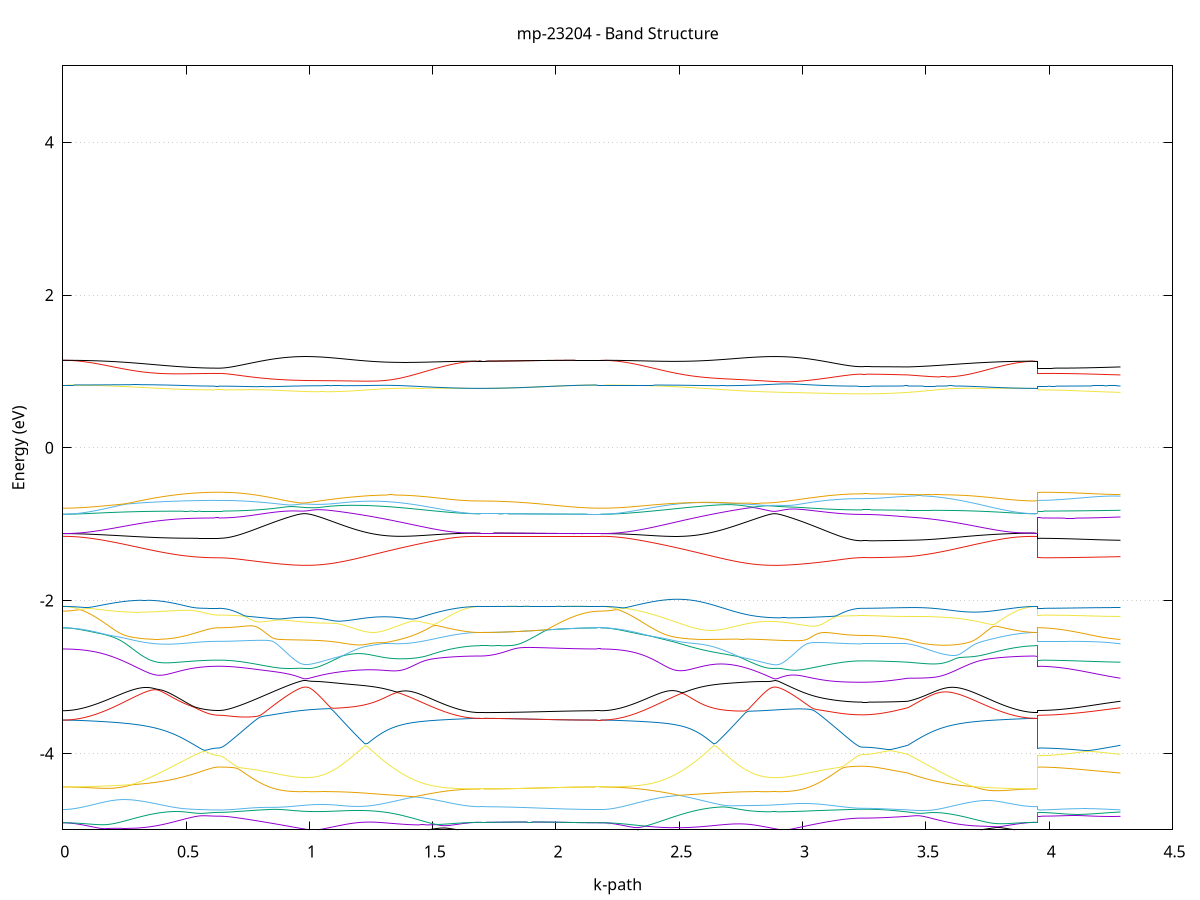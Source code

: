 set title 'mp-23204 - Band Structure'
set xlabel 'k-path'
set ylabel 'Energy (eV)'
set grid y
set yrange [-5:5]
set terminal png size 800,600
set output 'mp-23204_bands_gnuplot.png'
plot '-' using 1:2 with lines notitle, '-' using 1:2 with lines notitle, '-' using 1:2 with lines notitle, '-' using 1:2 with lines notitle, '-' using 1:2 with lines notitle, '-' using 1:2 with lines notitle, '-' using 1:2 with lines notitle, '-' using 1:2 with lines notitle, '-' using 1:2 with lines notitle, '-' using 1:2 with lines notitle, '-' using 1:2 with lines notitle, '-' using 1:2 with lines notitle, '-' using 1:2 with lines notitle, '-' using 1:2 with lines notitle, '-' using 1:2 with lines notitle, '-' using 1:2 with lines notitle, '-' using 1:2 with lines notitle, '-' using 1:2 with lines notitle, '-' using 1:2 with lines notitle, '-' using 1:2 with lines notitle, '-' using 1:2 with lines notitle, '-' using 1:2 with lines notitle, '-' using 1:2 with lines notitle, '-' using 1:2 with lines notitle, '-' using 1:2 with lines notitle, '-' using 1:2 with lines notitle, '-' using 1:2 with lines notitle, '-' using 1:2 with lines notitle, '-' using 1:2 with lines notitle, '-' using 1:2 with lines notitle, '-' using 1:2 with lines notitle, '-' using 1:2 with lines notitle, '-' using 1:2 with lines notitle, '-' using 1:2 with lines notitle, '-' using 1:2 with lines notitle, '-' using 1:2 with lines notitle, '-' using 1:2 with lines notitle, '-' using 1:2 with lines notitle, '-' using 1:2 with lines notitle, '-' using 1:2 with lines notitle, '-' using 1:2 with lines notitle, '-' using 1:2 with lines notitle, '-' using 1:2 with lines notitle, '-' using 1:2 with lines notitle, '-' using 1:2 with lines notitle, '-' using 1:2 with lines notitle, '-' using 1:2 with lines notitle, '-' using 1:2 with lines notitle, '-' using 1:2 with lines notitle, '-' using 1:2 with lines notitle, '-' using 1:2 with lines notitle, '-' using 1:2 with lines notitle, '-' using 1:2 with lines notitle, '-' using 1:2 with lines notitle, '-' using 1:2 with lines notitle, '-' using 1:2 with lines notitle, '-' using 1:2 with lines notitle, '-' using 1:2 with lines notitle, '-' using 1:2 with lines notitle, '-' using 1:2 with lines notitle, '-' using 1:2 with lines notitle, '-' using 1:2 with lines notitle, '-' using 1:2 with lines notitle, '-' using 1:2 with lines notitle, '-' using 1:2 with lines notitle, '-' using 1:2 with lines notitle, '-' using 1:2 with lines notitle, '-' using 1:2 with lines notitle, '-' using 1:2 with lines notitle, '-' using 1:2 with lines notitle, '-' using 1:2 with lines notitle, '-' using 1:2 with lines notitle, '-' using 1:2 with lines notitle, '-' using 1:2 with lines notitle, '-' using 1:2 with lines notitle, '-' using 1:2 with lines notitle, '-' using 1:2 with lines notitle, '-' using 1:2 with lines notitle, '-' using 1:2 with lines notitle, '-' using 1:2 with lines notitle, '-' using 1:2 with lines notitle, '-' using 1:2 with lines notitle, '-' using 1:2 with lines notitle, '-' using 1:2 with lines notitle, '-' using 1:2 with lines notitle, '-' using 1:2 with lines notitle, '-' using 1:2 with lines notitle, '-' using 1:2 with lines notitle, '-' using 1:2 with lines notitle, '-' using 1:2 with lines notitle, '-' using 1:2 with lines notitle, '-' using 1:2 with lines notitle, '-' using 1:2 with lines notitle, '-' using 1:2 with lines notitle, '-' using 1:2 with lines notitle, '-' using 1:2 with lines notitle
0.000000 -53.799347
0.009890 -53.799347
0.019781 -53.799347
0.029671 -53.799347
0.039561 -53.799347
0.049452 -53.799347
0.059342 -53.799347
0.069232 -53.799347
0.079123 -53.799347
0.089013 -53.799347
0.098903 -53.799347
0.108794 -53.799347
0.118684 -53.799347
0.128574 -53.799347
0.138465 -53.799347
0.148355 -53.799347
0.158245 -53.799347
0.168136 -53.799347
0.178026 -53.799347
0.187916 -53.799347
0.197807 -53.799347
0.207697 -53.799447
0.217587 -53.799447
0.227478 -53.799447
0.237368 -53.799447
0.247258 -53.799447
0.257149 -53.799447
0.267039 -53.799447
0.276929 -53.799447
0.286820 -53.799447
0.296710 -53.799447
0.306600 -53.799447
0.316491 -53.799447
0.326381 -53.799547
0.336271 -53.799547
0.346162 -53.799547
0.356052 -53.799547
0.365942 -53.799547
0.375833 -53.799547
0.385723 -53.799547
0.395613 -53.799547
0.405504 -53.799547
0.415394 -53.799547
0.425284 -53.799547
0.435175 -53.799547
0.445065 -53.799547
0.454955 -53.799547
0.464846 -53.799647
0.474736 -53.799647
0.484626 -53.799647
0.494517 -53.799647
0.504407 -53.799647
0.514297 -53.799647
0.524188 -53.799647
0.534078 -53.799647
0.543968 -53.799647
0.553859 -53.799647
0.563749 -53.799647
0.573639 -53.799647
0.583530 -53.799647
0.593420 -53.799647
0.603310 -53.799647
0.613201 -53.799647
0.623091 -53.799647
0.632981 -53.799647
0.632981 -53.799647
0.642847 -53.799647
0.652713 -53.799647
0.662579 -53.799647
0.672445 -53.799647
0.682311 -53.799647
0.692177 -53.799647
0.702042 -53.799647
0.711908 -53.799647
0.721774 -53.799647
0.731640 -53.799647
0.741506 -53.799647
0.751372 -53.799747
0.761238 -53.799747
0.771104 -53.799747
0.780969 -53.799747
0.790835 -53.799747
0.800701 -53.799747
0.810567 -53.799747
0.820433 -53.799747
0.830299 -53.799747
0.840165 -53.799747
0.850031 -53.799747
0.859897 -53.799747
0.869762 -53.799747
0.879628 -53.799747
0.889494 -53.799747
0.899360 -53.799747
0.909226 -53.799847
0.919092 -53.799847
0.928958 -53.799847
0.938824 -53.799847
0.948689 -53.799847
0.958555 -53.799847
0.968421 -53.799847
0.978287 -53.799847
0.988153 -53.799847
0.998019 -53.799847
1.007885 -53.799847
1.017751 -53.799847
1.027617 -53.799847
1.037482 -53.799847
1.047348 -53.799847
1.057214 -53.799847
1.067080 -53.799747
1.076946 -53.799747
1.086812 -53.799747
1.086812 -53.799747
1.096736 -53.799747
1.106661 -53.799747
1.116585 -53.799747
1.126510 -53.799747
1.136434 -53.799747
1.146359 -53.799747
1.156283 -53.799747
1.166208 -53.799747
1.176132 -53.799747
1.186056 -53.799747
1.195981 -53.799747
1.205905 -53.799747
1.215830 -53.799647
1.225754 -53.799647
1.235679 -53.799647
1.245603 -53.799647
1.255528 -53.799647
1.265452 -53.799647
1.275377 -53.799647
1.285301 -53.799647
1.295226 -53.799647
1.305150 -53.799647
1.315075 -53.799547
1.324999 -53.799547
1.334923 -53.799547
1.344848 -53.799547
1.354772 -53.799547
1.364697 -53.799547
1.374621 -53.799547
1.384546 -53.799547
1.394470 -53.799547
1.404395 -53.799447
1.414319 -53.799447
1.424244 -53.799447
1.434168 -53.799447
1.444093 -53.799447
1.454017 -53.799447
1.463941 -53.799447
1.473866 -53.799447
1.483790 -53.799447
1.493715 -53.799447
1.503639 -53.799347
1.513564 -53.799347
1.523488 -53.799347
1.533413 -53.799347
1.543337 -53.799347
1.553262 -53.799347
1.563186 -53.799347
1.573111 -53.799347
1.583035 -53.799347
1.592959 -53.799347
1.602884 -53.799347
1.612808 -53.799347
1.622733 -53.799347
1.632657 -53.799347
1.642582 -53.799347
1.652506 -53.799347
1.662431 -53.799347
1.672355 -53.799347
1.682280 -53.799347
1.692204 -53.799347
1.692204 -53.799347
1.702005 -53.799347
1.711805 -53.799347
1.721606 -53.799347
1.731406 -53.799347
1.741207 -53.799347
1.751007 -53.799347
1.760808 -53.799347
1.770609 -53.799347
1.780409 -53.799347
1.790210 -53.799347
1.800010 -53.799347
1.809811 -53.799347
1.819611 -53.799347
1.829412 -53.799347
1.839213 -53.799347
1.849013 -53.799347
1.858814 -53.799347
1.868614 -53.799347
1.878415 -53.799347
1.888215 -53.799347
1.898016 -53.799347
1.907817 -53.799347
1.917617 -53.799347
1.927418 -53.799347
1.937218 -53.799347
1.947019 -53.799347
1.956819 -53.799347
1.966620 -53.799347
1.976420 -53.799347
1.986221 -53.799347
1.996022 -53.799347
2.005822 -53.799347
2.015623 -53.799347
2.025423 -53.799347
2.035224 -53.799347
2.045024 -53.799347
2.054825 -53.799347
2.064626 -53.799347
2.074426 -53.799347
2.084227 -53.799347
2.094027 -53.799347
2.103828 -53.799347
2.113628 -53.799347
2.123429 -53.799347
2.133230 -53.799347
2.143030 -53.799347
2.152831 -53.799347
2.162631 -53.799347
2.172432 -53.799347
2.182232 -53.799347
2.182232 -53.799347
2.192187 -53.799347
2.202141 -53.799347
2.212095 -53.799347
2.222050 -53.799347
2.232004 -53.799347
2.241958 -53.799347
2.251912 -53.799347
2.261867 -53.799347
2.271821 -53.799347
2.281775 -53.799347
2.291730 -53.799347
2.301684 -53.799347
2.311638 -53.799347
2.321593 -53.799347
2.331547 -53.799347
2.341501 -53.799347
2.351455 -53.799347
2.361410 -53.799347
2.371364 -53.799447
2.381318 -53.799447
2.391273 -53.799447
2.401227 -53.799447
2.411181 -53.799447
2.421136 -53.799447
2.431090 -53.799447
2.441044 -53.799447
2.450998 -53.799447
2.460953 -53.799447
2.470907 -53.799447
2.480861 -53.799547
2.490816 -53.799547
2.500770 -53.799547
2.510724 -53.799547
2.520679 -53.799547
2.530633 -53.799547
2.540587 -53.799547
2.550541 -53.799547
2.560496 -53.799547
2.570450 -53.799547
2.580404 -53.799647
2.590359 -53.799647
2.600313 -53.799647
2.610267 -53.799647
2.620222 -53.799647
2.630176 -53.799647
2.640130 -53.799647
2.650084 -53.799647
2.660039 -53.799647
2.669993 -53.799747
2.679947 -53.799747
2.689902 -53.799747
2.699856 -53.799747
2.709810 -53.799747
2.719765 -53.799747
2.729719 -53.799747
2.739673 -53.799747
2.749627 -53.799747
2.759582 -53.799747
2.769536 -53.799747
2.779490 -53.799747
2.789445 -53.799747
2.799399 -53.799747
2.809353 -53.799747
2.819308 -53.799847
2.829262 -53.799847
2.839216 -53.799847
2.849170 -53.799847
2.859125 -53.799847
2.869079 -53.799847
2.879033 -53.799847
2.888988 -53.799847
2.898942 -53.799847
2.908896 -53.799847
2.918851 -53.799847
2.928805 -53.799847
2.938759 -53.799847
2.938759 -53.799847
2.948524 -53.799847
2.958288 -53.799847
2.968052 -53.799747
2.977817 -53.799747
2.987581 -53.799747
2.997345 -53.799747
3.007110 -53.799747
3.016874 -53.799747
3.026639 -53.799747
3.036403 -53.799747
3.046167 -53.799747
3.055932 -53.799747
3.065696 -53.799747
3.075461 -53.799747
3.085225 -53.799747
3.094989 -53.799747
3.104754 -53.799747
3.114518 -53.799747
3.124283 -53.799647
3.134047 -53.799647
3.143811 -53.799647
3.153576 -53.799647
3.163340 -53.799647
3.173105 -53.799647
3.182869 -53.799647
3.192633 -53.799647
3.202398 -53.799647
3.212162 -53.799647
3.221926 -53.799647
3.231691 -53.799647
3.241455 -53.799647
3.241455 -53.799647
3.251202 -53.799647
3.260949 -53.799647
3.270696 -53.799647
3.280442 -53.799647
3.290189 -53.799647
3.299936 -53.799647
3.309683 -53.799647
3.319429 -53.799647
3.329176 -53.799647
3.338923 -53.799647
3.348670 -53.799647
3.358416 -53.799647
3.368163 -53.799647
3.377910 -53.799647
3.387657 -53.799647
3.397403 -53.799647
3.407150 -53.799647
3.416897 -53.799647
3.426644 -53.799647
3.426644 -53.799647
3.436536 -53.799647
3.446428 -53.799647
3.456320 -53.799647
3.466212 -53.799647
3.476104 -53.799647
3.485997 -53.799647
3.495889 -53.799647
3.505781 -53.799547
3.515673 -53.799547
3.525565 -53.799547
3.535458 -53.799547
3.545350 -53.799547
3.555242 -53.799547
3.565134 -53.799547
3.575026 -53.799547
3.584918 -53.799547
3.594811 -53.799547
3.604703 -53.799547
3.614595 -53.799547
3.624487 -53.799547
3.634379 -53.799447
3.644271 -53.799447
3.654164 -53.799447
3.664056 -53.799447
3.673948 -53.799447
3.683840 -53.799447
3.693732 -53.799447
3.703624 -53.799447
3.713517 -53.799447
3.723409 -53.799447
3.733301 -53.799447
3.743193 -53.799447
3.753085 -53.799447
3.762977 -53.799347
3.772870 -53.799347
3.782762 -53.799347
3.792654 -53.799347
3.802546 -53.799347
3.812438 -53.799347
3.822330 -53.799347
3.832223 -53.799347
3.842115 -53.799347
3.852007 -53.799347
3.861899 -53.799347
3.871791 -53.799347
3.881683 -53.799347
3.891576 -53.799347
3.901468 -53.799347
3.911360 -53.799347
3.921252 -53.799347
3.931144 -53.799347
3.941037 -53.799347
3.950929 -53.799347
3.950929 -53.799647
3.960874 -53.799647
3.970819 -53.799647
3.980764 -53.799647
3.990710 -53.799647
4.000655 -53.799647
4.010600 -53.799647
4.020545 -53.799647
4.030491 -53.799647
4.040436 -53.799647
4.050381 -53.799647
4.060326 -53.799647
4.070271 -53.799647
4.080217 -53.799647
4.090162 -53.799647
4.100107 -53.799647
4.110052 -53.799647
4.119998 -53.799647
4.129943 -53.799647
4.139888 -53.799647
4.149833 -53.799647
4.159779 -53.799647
4.169724 -53.799647
4.179669 -53.799647
4.189614 -53.799647
4.199560 -53.799647
4.209505 -53.799647
4.219450 -53.799647
4.229395 -53.799647
4.239340 -53.799647
4.249286 -53.799647
4.259231 -53.799647
4.269176 -53.799647
4.279121 -53.799647
4.289067 -53.799647
e
0.000000 -53.799347
0.009890 -53.799347
0.019781 -53.799347
0.029671 -53.799347
0.039561 -53.799347
0.049452 -53.799347
0.059342 -53.799247
0.069232 -53.799247
0.079123 -53.799247
0.089013 -53.799247
0.098903 -53.799247
0.108794 -53.799247
0.118684 -53.799247
0.128574 -53.799247
0.138465 -53.799147
0.148355 -53.799147
0.158245 -53.799147
0.168136 -53.799147
0.178026 -53.799147
0.187916 -53.799047
0.197807 -53.799047
0.207697 -53.799047
0.217587 -53.799047
0.227478 -53.798947
0.237368 -53.798947
0.247258 -53.798947
0.257149 -53.798847
0.267039 -53.798847
0.276929 -53.798847
0.286820 -53.798747
0.296710 -53.798747
0.306600 -53.798747
0.316491 -53.798647
0.326381 -53.798647
0.336271 -53.798647
0.346162 -53.798547
0.356052 -53.798547
0.365942 -53.798447
0.375833 -53.798447
0.385723 -53.798447
0.395613 -53.798347
0.405504 -53.798347
0.415394 -53.798247
0.425284 -53.798247
0.435175 -53.798247
0.445065 -53.798147
0.454955 -53.798147
0.464846 -53.798047
0.474736 -53.798047
0.484626 -53.798047
0.494517 -53.797947
0.504407 -53.797947
0.514297 -53.797947
0.524188 -53.797847
0.534078 -53.797847
0.543968 -53.797847
0.553859 -53.797847
0.563749 -53.797747
0.573639 -53.797747
0.583530 -53.797747
0.593420 -53.797747
0.603310 -53.797747
0.613201 -53.797747
0.623091 -53.797747
0.632981 -53.797747
0.632981 -53.797747
0.642847 -53.797747
0.652713 -53.797747
0.662579 -53.797747
0.672445 -53.797647
0.682311 -53.797647
0.692177 -53.797647
0.702042 -53.797647
0.711908 -53.797647
0.721774 -53.797647
0.731640 -53.797547
0.741506 -53.797547
0.751372 -53.797547
0.761238 -53.797547
0.771104 -53.797447
0.780969 -53.797447
0.790835 -53.797447
0.800701 -53.797347
0.810567 -53.797347
0.820433 -53.797247
0.830299 -53.797247
0.840165 -53.797147
0.850031 -53.797147
0.859897 -53.797147
0.869762 -53.797047
0.879628 -53.797047
0.889494 -53.796947
0.899360 -53.796947
0.909226 -53.796847
0.919092 -53.796747
0.928958 -53.796747
0.938824 -53.796647
0.948689 -53.796647
0.958555 -53.796547
0.968421 -53.796547
0.978287 -53.796447
0.988153 -53.796447
0.998019 -53.796447
1.007885 -53.796547
1.017751 -53.796647
1.027617 -53.796647
1.037482 -53.796747
1.047348 -53.796747
1.057214 -53.796847
1.067080 -53.796947
1.076946 -53.796947
1.086812 -53.797047
1.086812 -53.797047
1.096736 -53.797047
1.106661 -53.797147
1.116585 -53.797247
1.126510 -53.797247
1.136434 -53.797347
1.146359 -53.797347
1.156283 -53.797447
1.166208 -53.797547
1.176132 -53.797547
1.186056 -53.797647
1.195981 -53.797647
1.205905 -53.797747
1.215830 -53.797747
1.225754 -53.797847
1.235679 -53.797947
1.245603 -53.797947
1.255528 -53.798047
1.265452 -53.798047
1.275377 -53.798147
1.285301 -53.798147
1.295226 -53.798247
1.305150 -53.798247
1.315075 -53.798347
1.324999 -53.798347
1.334923 -53.798447
1.344848 -53.798447
1.354772 -53.798547
1.364697 -53.798547
1.374621 -53.798547
1.384546 -53.798647
1.394470 -53.798647
1.404395 -53.798747
1.414319 -53.798747
1.424244 -53.798747
1.434168 -53.798847
1.444093 -53.798847
1.454017 -53.798947
1.463941 -53.798947
1.473866 -53.798947
1.483790 -53.799047
1.493715 -53.799047
1.503639 -53.799047
1.513564 -53.799047
1.523488 -53.799147
1.533413 -53.799147
1.543337 -53.799147
1.553262 -53.799147
1.563186 -53.799147
1.573111 -53.799247
1.583035 -53.799247
1.592959 -53.799247
1.602884 -53.799247
1.612808 -53.799247
1.622733 -53.799247
1.632657 -53.799247
1.642582 -53.799247
1.652506 -53.799347
1.662431 -53.799347
1.672355 -53.799347
1.682280 -53.799347
1.692204 -53.799347
1.692204 -53.799347
1.702005 -53.799347
1.711805 -53.799347
1.721606 -53.799347
1.731406 -53.799347
1.741207 -53.799347
1.751007 -53.799347
1.760808 -53.799347
1.770609 -53.799347
1.780409 -53.799347
1.790210 -53.799347
1.800010 -53.799347
1.809811 -53.799347
1.819611 -53.799347
1.829412 -53.799347
1.839213 -53.799347
1.849013 -53.799347
1.858814 -53.799347
1.868614 -53.799347
1.878415 -53.799347
1.888215 -53.799347
1.898016 -53.799347
1.907817 -53.799347
1.917617 -53.799347
1.927418 -53.799347
1.937218 -53.799347
1.947019 -53.799347
1.956819 -53.799347
1.966620 -53.799347
1.976420 -53.799347
1.986221 -53.799347
1.996022 -53.799347
2.005822 -53.799347
2.015623 -53.799347
2.025423 -53.799347
2.035224 -53.799347
2.045024 -53.799347
2.054825 -53.799347
2.064626 -53.799347
2.074426 -53.799347
2.084227 -53.799347
2.094027 -53.799347
2.103828 -53.799347
2.113628 -53.799347
2.123429 -53.799347
2.133230 -53.799347
2.143030 -53.799347
2.152831 -53.799347
2.162631 -53.799347
2.172432 -53.799347
2.182232 -53.799347
2.182232 -53.799347
2.192187 -53.799347
2.202141 -53.799347
2.212095 -53.799347
2.222050 -53.799347
2.232004 -53.799247
2.241958 -53.799247
2.251912 -53.799247
2.261867 -53.799247
2.271821 -53.799247
2.281775 -53.799247
2.291730 -53.799247
2.301684 -53.799247
2.311638 -53.799147
2.321593 -53.799147
2.331547 -53.799147
2.341501 -53.799147
2.351455 -53.799147
2.361410 -53.799047
2.371364 -53.799047
2.381318 -53.799047
2.391273 -53.799047
2.401227 -53.798947
2.411181 -53.798947
2.421136 -53.798947
2.431090 -53.798847
2.441044 -53.798847
2.450998 -53.798747
2.460953 -53.798747
2.470907 -53.798747
2.480861 -53.798647
2.490816 -53.798647
2.500770 -53.798547
2.510724 -53.798547
2.520679 -53.798547
2.530633 -53.798447
2.540587 -53.798447
2.550541 -53.798347
2.560496 -53.798347
2.570450 -53.798247
2.580404 -53.798247
2.590359 -53.798147
2.600313 -53.798147
2.610267 -53.798047
2.620222 -53.798047
2.630176 -53.797947
2.640130 -53.797847
2.650084 -53.797847
2.660039 -53.797747
2.669993 -53.797747
2.679947 -53.797647
2.689902 -53.797647
2.699856 -53.797547
2.709810 -53.797447
2.719765 -53.797447
2.729719 -53.797347
2.739673 -53.797347
2.749627 -53.797247
2.759582 -53.797147
2.769536 -53.797147
2.779490 -53.797047
2.789445 -53.797047
2.799399 -53.796947
2.809353 -53.796847
2.819308 -53.796847
2.829262 -53.796747
2.839216 -53.796747
2.849170 -53.796647
2.859125 -53.796547
2.869079 -53.796547
2.879033 -53.796447
2.888988 -53.796447
2.898942 -53.796447
2.908896 -53.796547
2.918851 -53.796647
2.928805 -53.796647
2.938759 -53.796747
2.938759 -53.796747
2.948524 -53.796747
2.958288 -53.796847
2.968052 -53.796847
2.977817 -53.796947
2.987581 -53.796947
2.997345 -53.797047
3.007110 -53.797047
3.016874 -53.797147
3.026639 -53.797147
3.036403 -53.797247
3.046167 -53.797247
3.055932 -53.797247
3.065696 -53.797347
3.075461 -53.797347
3.085225 -53.797447
3.094989 -53.797447
3.104754 -53.797447
3.114518 -53.797547
3.124283 -53.797547
3.134047 -53.797547
3.143811 -53.797547
3.153576 -53.797647
3.163340 -53.797647
3.173105 -53.797647
3.182869 -53.797647
3.192633 -53.797647
3.202398 -53.797647
3.212162 -53.797747
3.221926 -53.797747
3.231691 -53.797747
3.241455 -53.797747
3.241455 -53.797747
3.251202 -53.797747
3.260949 -53.797747
3.270696 -53.797747
3.280442 -53.797747
3.290189 -53.797747
3.299936 -53.797747
3.309683 -53.797747
3.319429 -53.797747
3.329176 -53.797747
3.338923 -53.797747
3.348670 -53.797747
3.358416 -53.797747
3.368163 -53.797747
3.377910 -53.797747
3.387657 -53.797747
3.397403 -53.797847
3.407150 -53.797847
3.416897 -53.797847
3.426644 -53.797847
3.426644 -53.797847
3.436536 -53.797847
3.446428 -53.797847
3.456320 -53.797947
3.466212 -53.797947
3.476104 -53.798047
3.485997 -53.798047
3.495889 -53.798047
3.505781 -53.798147
3.515673 -53.798147
3.525565 -53.798147
3.535458 -53.798247
3.545350 -53.798247
3.555242 -53.798347
3.565134 -53.798347
3.575026 -53.798347
3.584918 -53.798447
3.594811 -53.798447
3.604703 -53.798547
3.614595 -53.798547
3.624487 -53.798547
3.634379 -53.798647
3.644271 -53.798647
3.654164 -53.798747
3.664056 -53.798747
3.673948 -53.798747
3.683840 -53.798847
3.693732 -53.798847
3.703624 -53.798847
3.713517 -53.798947
3.723409 -53.798947
3.733301 -53.798947
3.743193 -53.799047
3.753085 -53.799047
3.762977 -53.799047
3.772870 -53.799047
3.782762 -53.799147
3.792654 -53.799147
3.802546 -53.799147
3.812438 -53.799147
3.822330 -53.799147
3.832223 -53.799247
3.842115 -53.799247
3.852007 -53.799247
3.861899 -53.799247
3.871791 -53.799247
3.881683 -53.799247
3.891576 -53.799247
3.901468 -53.799347
3.911360 -53.799347
3.921252 -53.799347
3.931144 -53.799347
3.941037 -53.799347
3.950929 -53.799347
3.950929 -53.797747
3.960874 -53.797747
3.970819 -53.797747
3.980764 -53.797747
3.990710 -53.797747
4.000655 -53.797747
4.010600 -53.797747
4.020545 -53.797747
4.030491 -53.797747
4.040436 -53.797747
4.050381 -53.797747
4.060326 -53.797747
4.070271 -53.797747
4.080217 -53.797747
4.090162 -53.797747
4.100107 -53.797747
4.110052 -53.797747
4.119998 -53.797747
4.129943 -53.797747
4.139888 -53.797747
4.149833 -53.797747
4.159779 -53.797747
4.169724 -53.797747
4.179669 -53.797747
4.189614 -53.797747
4.199560 -53.797747
4.209505 -53.797747
4.219450 -53.797847
4.229395 -53.797847
4.239340 -53.797847
4.249286 -53.797847
4.259231 -53.797847
4.269176 -53.797847
4.279121 -53.797847
4.289067 -53.797847
e
0.000000 -53.793547
0.009890 -53.793547
0.019781 -53.793547
0.029671 -53.793547
0.039561 -53.793547
0.049452 -53.793547
0.059342 -53.793547
0.069232 -53.793547
0.079123 -53.793547
0.089013 -53.793547
0.098903 -53.793547
0.108794 -53.793547
0.118684 -53.793647
0.128574 -53.793647
0.138465 -53.793647
0.148355 -53.793647
0.158245 -53.793647
0.168136 -53.793747
0.178026 -53.793747
0.187916 -53.793747
0.197807 -53.793747
0.207697 -53.793847
0.217587 -53.793847
0.227478 -53.793847
0.237368 -53.793947
0.247258 -53.793947
0.257149 -53.793947
0.267039 -53.793947
0.276929 -53.794047
0.286820 -53.794047
0.296710 -53.794147
0.306600 -53.794147
0.316491 -53.794147
0.326381 -53.794247
0.336271 -53.794247
0.346162 -53.794247
0.356052 -53.794347
0.365942 -53.794347
0.375833 -53.794447
0.385723 -53.794447
0.395613 -53.794447
0.405504 -53.794547
0.415394 -53.794547
0.425284 -53.794647
0.435175 -53.794647
0.445065 -53.794647
0.454955 -53.794747
0.464846 -53.794747
0.474736 -53.794747
0.484626 -53.794847
0.494517 -53.794847
0.504407 -53.794847
0.514297 -53.794947
0.524188 -53.794947
0.534078 -53.794947
0.543968 -53.795047
0.553859 -53.795047
0.563749 -53.795047
0.573639 -53.795047
0.583530 -53.795047
0.593420 -53.795147
0.603310 -53.795147
0.613201 -53.795147
0.623091 -53.795147
0.632981 -53.795147
0.632981 -53.795147
0.642847 -53.795147
0.652713 -53.795147
0.662579 -53.795147
0.672445 -53.795147
0.682311 -53.795147
0.692177 -53.795147
0.702042 -53.795147
0.711908 -53.795247
0.721774 -53.795247
0.731640 -53.795247
0.741506 -53.795247
0.751372 -53.795347
0.761238 -53.795347
0.771104 -53.795347
0.780969 -53.795447
0.790835 -53.795447
0.800701 -53.795447
0.810567 -53.795547
0.820433 -53.795547
0.830299 -53.795647
0.840165 -53.795647
0.850031 -53.795747
0.859897 -53.795747
0.869762 -53.795747
0.879628 -53.795847
0.889494 -53.795847
0.899360 -53.795947
0.909226 -53.795947
0.919092 -53.796047
0.928958 -53.796147
0.938824 -53.796147
0.948689 -53.796247
0.958555 -53.796247
0.968421 -53.796347
0.978287 -53.796347
0.988153 -53.796447
0.998019 -53.796347
1.007885 -53.796247
1.017751 -53.796247
1.027617 -53.796147
1.037482 -53.796147
1.047348 -53.796047
1.057214 -53.795947
1.067080 -53.795947
1.076946 -53.795847
1.086812 -53.795847
1.086812 -53.795847
1.096736 -53.795747
1.106661 -53.795747
1.116585 -53.795647
1.126510 -53.795547
1.136434 -53.795547
1.146359 -53.795447
1.156283 -53.795447
1.166208 -53.795347
1.176132 -53.795247
1.186056 -53.795247
1.195981 -53.795147
1.205905 -53.795147
1.215830 -53.795047
1.225754 -53.795047
1.235679 -53.794947
1.245603 -53.794847
1.255528 -53.794847
1.265452 -53.794747
1.275377 -53.794747
1.285301 -53.794647
1.295226 -53.794647
1.305150 -53.794547
1.315075 -53.794547
1.324999 -53.794447
1.334923 -53.794447
1.344848 -53.794347
1.354772 -53.794347
1.364697 -53.794247
1.374621 -53.794247
1.384546 -53.794247
1.394470 -53.794147
1.404395 -53.794147
1.414319 -53.794047
1.424244 -53.794047
1.434168 -53.794047
1.444093 -53.793947
1.454017 -53.793947
1.463941 -53.793947
1.473866 -53.793847
1.483790 -53.793847
1.493715 -53.793847
1.503639 -53.793747
1.513564 -53.793747
1.523488 -53.793747
1.533413 -53.793747
1.543337 -53.793647
1.553262 -53.793647
1.563186 -53.793647
1.573111 -53.793647
1.583035 -53.793647
1.592959 -53.793547
1.602884 -53.793547
1.612808 -53.793547
1.622733 -53.793547
1.632657 -53.793547
1.642582 -53.793547
1.652506 -53.793547
1.662431 -53.793547
1.672355 -53.793547
1.682280 -53.793547
1.692204 -53.793547
1.692204 -53.793547
1.702005 -53.793547
1.711805 -53.793547
1.721606 -53.793547
1.731406 -53.793547
1.741207 -53.793547
1.751007 -53.793547
1.760808 -53.793547
1.770609 -53.793547
1.780409 -53.793547
1.790210 -53.793547
1.800010 -53.793547
1.809811 -53.793547
1.819611 -53.793547
1.829412 -53.793547
1.839213 -53.793547
1.849013 -53.793547
1.858814 -53.793547
1.868614 -53.793547
1.878415 -53.793547
1.888215 -53.793547
1.898016 -53.793547
1.907817 -53.793547
1.917617 -53.793547
1.927418 -53.793547
1.937218 -53.793547
1.947019 -53.793547
1.956819 -53.793547
1.966620 -53.793547
1.976420 -53.793547
1.986221 -53.793547
1.996022 -53.793547
2.005822 -53.793547
2.015623 -53.793547
2.025423 -53.793547
2.035224 -53.793547
2.045024 -53.793547
2.054825 -53.793547
2.064626 -53.793547
2.074426 -53.793547
2.084227 -53.793547
2.094027 -53.793547
2.103828 -53.793547
2.113628 -53.793547
2.123429 -53.793547
2.133230 -53.793547
2.143030 -53.793547
2.152831 -53.793547
2.162631 -53.793547
2.172432 -53.793547
2.182232 -53.793547
2.182232 -53.793547
2.192187 -53.793547
2.202141 -53.793547
2.212095 -53.793547
2.222050 -53.793547
2.232004 -53.793547
2.241958 -53.793547
2.251912 -53.793547
2.261867 -53.793547
2.271821 -53.793547
2.281775 -53.793547
2.291730 -53.793647
2.301684 -53.793647
2.311638 -53.793647
2.321593 -53.793647
2.331547 -53.793647
2.341501 -53.793747
2.351455 -53.793747
2.361410 -53.793747
2.371364 -53.793747
2.381318 -53.793847
2.391273 -53.793847
2.401227 -53.793847
2.411181 -53.793947
2.421136 -53.793947
2.431090 -53.793947
2.441044 -53.794047
2.450998 -53.794047
2.460953 -53.794047
2.470907 -53.794147
2.480861 -53.794147
2.490816 -53.794247
2.500770 -53.794247
2.510724 -53.794347
2.520679 -53.794347
2.530633 -53.794347
2.540587 -53.794447
2.550541 -53.794447
2.560496 -53.794547
2.570450 -53.794547
2.580404 -53.794647
2.590359 -53.794647
2.600313 -53.794747
2.610267 -53.794747
2.620222 -53.794847
2.630176 -53.794847
2.640130 -53.794947
2.650084 -53.795047
2.660039 -53.795047
2.669993 -53.795147
2.679947 -53.795147
2.689902 -53.795247
2.699856 -53.795247
2.709810 -53.795347
2.719765 -53.795447
2.729719 -53.795447
2.739673 -53.795547
2.749627 -53.795547
2.759582 -53.795647
2.769536 -53.795747
2.779490 -53.795747
2.789445 -53.795847
2.799399 -53.795847
2.809353 -53.795947
2.819308 -53.796047
2.829262 -53.796047
2.839216 -53.796147
2.849170 -53.796147
2.859125 -53.796247
2.869079 -53.796347
2.879033 -53.796347
2.888988 -53.796447
2.898942 -53.796347
2.908896 -53.796347
2.918851 -53.796247
2.928805 -53.796147
2.938759 -53.796147
2.938759 -53.796147
2.948524 -53.796047
2.958288 -53.796047
2.968052 -53.795947
2.977817 -53.795947
2.987581 -53.795847
2.997345 -53.795847
3.007110 -53.795747
3.016874 -53.795747
3.026639 -53.795647
3.036403 -53.795647
3.046167 -53.795647
3.055932 -53.795547
3.065696 -53.795547
3.075461 -53.795447
3.085225 -53.795447
3.094989 -53.795447
3.104754 -53.795347
3.114518 -53.795347
3.124283 -53.795347
3.134047 -53.795247
3.143811 -53.795247
3.153576 -53.795247
3.163340 -53.795247
3.173105 -53.795147
3.182869 -53.795147
3.192633 -53.795147
3.202398 -53.795147
3.212162 -53.795147
3.221926 -53.795147
3.231691 -53.795147
3.241455 -53.795147
3.241455 -53.795147
3.251202 -53.795147
3.260949 -53.795147
3.270696 -53.795147
3.280442 -53.795147
3.290189 -53.795147
3.299936 -53.795147
3.309683 -53.795147
3.319429 -53.795147
3.329176 -53.795147
3.338923 -53.795047
3.348670 -53.795047
3.358416 -53.795047
3.368163 -53.795047
3.377910 -53.795047
3.387657 -53.795047
3.397403 -53.795047
3.407150 -53.795047
3.416897 -53.795047
3.426644 -53.795047
3.426644 -53.795047
3.436536 -53.794947
3.446428 -53.794947
3.456320 -53.794947
3.466212 -53.794847
3.476104 -53.794847
3.485997 -53.794847
3.495889 -53.794747
3.505781 -53.794747
3.515673 -53.794747
3.525565 -53.794647
3.535458 -53.794647
3.545350 -53.794547
3.555242 -53.794547
3.565134 -53.794447
3.575026 -53.794447
3.584918 -53.794447
3.594811 -53.794347
3.604703 -53.794347
3.614595 -53.794247
3.624487 -53.794247
3.634379 -53.794247
3.644271 -53.794147
3.654164 -53.794147
3.664056 -53.794147
3.673948 -53.794047
3.683840 -53.794047
3.693732 -53.793947
3.703624 -53.793947
3.713517 -53.793947
3.723409 -53.793847
3.733301 -53.793847
3.743193 -53.793847
3.753085 -53.793847
3.762977 -53.793747
3.772870 -53.793747
3.782762 -53.793747
3.792654 -53.793747
3.802546 -53.793647
3.812438 -53.793647
3.822330 -53.793647
3.832223 -53.793647
3.842115 -53.793547
3.852007 -53.793547
3.861899 -53.793547
3.871791 -53.793547
3.881683 -53.793547
3.891576 -53.793547
3.901468 -53.793547
3.911360 -53.793547
3.921252 -53.793547
3.931144 -53.793547
3.941037 -53.793547
3.950929 -53.793547
3.950929 -53.795147
3.960874 -53.795147
3.970819 -53.795147
3.980764 -53.795147
3.990710 -53.795147
4.000655 -53.795147
4.010600 -53.795147
4.020545 -53.795147
4.030491 -53.795147
4.040436 -53.795147
4.050381 -53.795147
4.060326 -53.795147
4.070271 -53.795147
4.080217 -53.795147
4.090162 -53.795147
4.100107 -53.795147
4.110052 -53.795147
4.119998 -53.795047
4.129943 -53.795047
4.139888 -53.795047
4.149833 -53.795047
4.159779 -53.795047
4.169724 -53.795047
4.179669 -53.795047
4.189614 -53.795047
4.199560 -53.795047
4.209505 -53.795047
4.219450 -53.795047
4.229395 -53.795047
4.239340 -53.795047
4.249286 -53.795047
4.259231 -53.795047
4.269176 -53.795047
4.279121 -53.795047
4.289067 -53.795047
e
0.000000 -53.793547
0.009890 -53.793547
0.019781 -53.793547
0.029671 -53.793547
0.039561 -53.793547
0.049452 -53.793547
0.059342 -53.793547
0.069232 -53.793547
0.079123 -53.793547
0.089013 -53.793447
0.098903 -53.793447
0.108794 -53.793447
0.118684 -53.793447
0.128574 -53.793447
0.138465 -53.793447
0.148355 -53.793447
0.158245 -53.793447
0.168136 -53.793447
0.178026 -53.793447
0.187916 -53.793447
0.197807 -53.793447
0.207697 -53.793447
0.217587 -53.793447
0.227478 -53.793447
0.237368 -53.793447
0.247258 -53.793447
0.257149 -53.793347
0.267039 -53.793347
0.276929 -53.793347
0.286820 -53.793347
0.296710 -53.793347
0.306600 -53.793347
0.316491 -53.793347
0.326381 -53.793347
0.336271 -53.793347
0.346162 -53.793347
0.356052 -53.793347
0.365942 -53.793347
0.375833 -53.793247
0.385723 -53.793247
0.395613 -53.793247
0.405504 -53.793247
0.415394 -53.793247
0.425284 -53.793247
0.435175 -53.793247
0.445065 -53.793247
0.454955 -53.793247
0.464846 -53.793247
0.474736 -53.793247
0.484626 -53.793247
0.494517 -53.793247
0.504407 -53.793247
0.514297 -53.793247
0.524188 -53.793247
0.534078 -53.793247
0.543968 -53.793147
0.553859 -53.793147
0.563749 -53.793147
0.573639 -53.793147
0.583530 -53.793147
0.593420 -53.793147
0.603310 -53.793147
0.613201 -53.793147
0.623091 -53.793147
0.632981 -53.793147
0.632981 -53.793147
0.642847 -53.793147
0.652713 -53.793147
0.662579 -53.793147
0.672445 -53.793147
0.682311 -53.793147
0.692177 -53.793147
0.702042 -53.793147
0.711908 -53.793147
0.721774 -53.793147
0.731640 -53.793147
0.741506 -53.793147
0.751372 -53.793147
0.761238 -53.793147
0.771104 -53.793147
0.780969 -53.793147
0.790835 -53.793147
0.800701 -53.793147
0.810567 -53.793147
0.820433 -53.793047
0.830299 -53.793047
0.840165 -53.793047
0.850031 -53.793047
0.859897 -53.793047
0.869762 -53.793047
0.879628 -53.793047
0.889494 -53.793047
0.899360 -53.793047
0.909226 -53.793047
0.919092 -53.793047
0.928958 -53.793047
0.938824 -53.793047
0.948689 -53.793047
0.958555 -53.793047
0.968421 -53.793047
0.978287 -53.793047
0.988153 -53.793047
0.998019 -53.793047
1.007885 -53.793047
1.017751 -53.793047
1.027617 -53.793047
1.037482 -53.793047
1.047348 -53.793047
1.057214 -53.793047
1.067080 -53.793047
1.076946 -53.793047
1.086812 -53.793047
1.086812 -53.793047
1.096736 -53.793047
1.106661 -53.793047
1.116585 -53.793047
1.126510 -53.793047
1.136434 -53.793047
1.146359 -53.793047
1.156283 -53.793147
1.166208 -53.793147
1.176132 -53.793147
1.186056 -53.793147
1.195981 -53.793147
1.205905 -53.793147
1.215830 -53.793147
1.225754 -53.793147
1.235679 -53.793147
1.245603 -53.793147
1.255528 -53.793147
1.265452 -53.793247
1.275377 -53.793247
1.285301 -53.793247
1.295226 -53.793247
1.305150 -53.793247
1.315075 -53.793247
1.324999 -53.793247
1.334923 -53.793247
1.344848 -53.793247
1.354772 -53.793247
1.364697 -53.793347
1.374621 -53.793347
1.384546 -53.793347
1.394470 -53.793347
1.404395 -53.793347
1.414319 -53.793347
1.424244 -53.793347
1.434168 -53.793347
1.444093 -53.793347
1.454017 -53.793347
1.463941 -53.793447
1.473866 -53.793447
1.483790 -53.793447
1.493715 -53.793447
1.503639 -53.793447
1.513564 -53.793447
1.523488 -53.793447
1.533413 -53.793447
1.543337 -53.793447
1.553262 -53.793447
1.563186 -53.793447
1.573111 -53.793447
1.583035 -53.793447
1.592959 -53.793447
1.602884 -53.793447
1.612808 -53.793447
1.622733 -53.793447
1.632657 -53.793447
1.642582 -53.793547
1.652506 -53.793547
1.662431 -53.793547
1.672355 -53.793547
1.682280 -53.793547
1.692204 -53.793547
1.692204 -53.793547
1.702005 -53.793547
1.711805 -53.793547
1.721606 -53.793547
1.731406 -53.793547
1.741207 -53.793547
1.751007 -53.793547
1.760808 -53.793547
1.770609 -53.793547
1.780409 -53.793547
1.790210 -53.793547
1.800010 -53.793547
1.809811 -53.793547
1.819611 -53.793547
1.829412 -53.793547
1.839213 -53.793547
1.849013 -53.793547
1.858814 -53.793547
1.868614 -53.793547
1.878415 -53.793547
1.888215 -53.793547
1.898016 -53.793547
1.907817 -53.793547
1.917617 -53.793547
1.927418 -53.793547
1.937218 -53.793547
1.947019 -53.793547
1.956819 -53.793547
1.966620 -53.793547
1.976420 -53.793547
1.986221 -53.793547
1.996022 -53.793547
2.005822 -53.793547
2.015623 -53.793547
2.025423 -53.793547
2.035224 -53.793547
2.045024 -53.793547
2.054825 -53.793547
2.064626 -53.793547
2.074426 -53.793547
2.084227 -53.793547
2.094027 -53.793547
2.103828 -53.793547
2.113628 -53.793547
2.123429 -53.793547
2.133230 -53.793547
2.143030 -53.793547
2.152831 -53.793547
2.162631 -53.793547
2.172432 -53.793547
2.182232 -53.793547
2.182232 -53.793547
2.192187 -53.793547
2.202141 -53.793547
2.212095 -53.793547
2.222050 -53.793547
2.232004 -53.793547
2.241958 -53.793547
2.251912 -53.793547
2.261867 -53.793447
2.271821 -53.793447
2.281775 -53.793447
2.291730 -53.793447
2.301684 -53.793447
2.311638 -53.793447
2.321593 -53.793447
2.331547 -53.793447
2.341501 -53.793447
2.351455 -53.793447
2.361410 -53.793447
2.371364 -53.793447
2.381318 -53.793447
2.391273 -53.793447
2.401227 -53.793447
2.411181 -53.793447
2.421136 -53.793347
2.431090 -53.793347
2.441044 -53.793347
2.450998 -53.793347
2.460953 -53.793347
2.470907 -53.793347
2.480861 -53.793347
2.490816 -53.793347
2.500770 -53.793347
2.510724 -53.793347
2.520679 -53.793247
2.530633 -53.793247
2.540587 -53.793247
2.550541 -53.793247
2.560496 -53.793247
2.570450 -53.793247
2.580404 -53.793247
2.590359 -53.793247
2.600313 -53.793247
2.610267 -53.793147
2.620222 -53.793147
2.630176 -53.793147
2.640130 -53.793147
2.650084 -53.793147
2.660039 -53.793147
2.669993 -53.793147
2.679947 -53.793147
2.689902 -53.793147
2.699856 -53.793147
2.709810 -53.793147
2.719765 -53.793047
2.729719 -53.793047
2.739673 -53.793047
2.749627 -53.793047
2.759582 -53.793047
2.769536 -53.793047
2.779490 -53.793047
2.789445 -53.793047
2.799399 -53.793047
2.809353 -53.793047
2.819308 -53.793047
2.829262 -53.793047
2.839216 -53.793047
2.849170 -53.793047
2.859125 -53.793047
2.869079 -53.793047
2.879033 -53.793047
2.888988 -53.793047
2.898942 -53.793047
2.908896 -53.793047
2.918851 -53.793047
2.928805 -53.793047
2.938759 -53.793047
2.938759 -53.793047
2.948524 -53.793047
2.958288 -53.793047
2.968052 -53.793047
2.977817 -53.793047
2.987581 -53.793047
2.997345 -53.793047
3.007110 -53.793047
3.016874 -53.793047
3.026639 -53.793047
3.036403 -53.793047
3.046167 -53.793047
3.055932 -53.793047
3.065696 -53.793147
3.075461 -53.793147
3.085225 -53.793147
3.094989 -53.793147
3.104754 -53.793147
3.114518 -53.793147
3.124283 -53.793147
3.134047 -53.793147
3.143811 -53.793147
3.153576 -53.793147
3.163340 -53.793147
3.173105 -53.793147
3.182869 -53.793147
3.192633 -53.793147
3.202398 -53.793147
3.212162 -53.793147
3.221926 -53.793147
3.231691 -53.793147
3.241455 -53.793147
3.241455 -53.793147
3.251202 -53.793147
3.260949 -53.793147
3.270696 -53.793147
3.280442 -53.793147
3.290189 -53.793147
3.299936 -53.793147
3.309683 -53.793147
3.319429 -53.793147
3.329176 -53.793147
3.338923 -53.793147
3.348670 -53.793147
3.358416 -53.793147
3.368163 -53.793147
3.377910 -53.793147
3.387657 -53.793147
3.397403 -53.793147
3.407150 -53.793247
3.416897 -53.793247
3.426644 -53.793247
3.426644 -53.793247
3.436536 -53.793247
3.446428 -53.793247
3.456320 -53.793247
3.466212 -53.793247
3.476104 -53.793247
3.485997 -53.793247
3.495889 -53.793247
3.505781 -53.793247
3.515673 -53.793247
3.525565 -53.793247
3.535458 -53.793247
3.545350 -53.793247
3.555242 -53.793247
3.565134 -53.793247
3.575026 -53.793247
3.584918 -53.793247
3.594811 -53.793347
3.604703 -53.793347
3.614595 -53.793347
3.624487 -53.793347
3.634379 -53.793347
3.644271 -53.793347
3.654164 -53.793347
3.664056 -53.793347
3.673948 -53.793347
3.683840 -53.793347
3.693732 -53.793347
3.703624 -53.793347
3.713517 -53.793447
3.723409 -53.793447
3.733301 -53.793447
3.743193 -53.793447
3.753085 -53.793447
3.762977 -53.793447
3.772870 -53.793447
3.782762 -53.793447
3.792654 -53.793447
3.802546 -53.793447
3.812438 -53.793447
3.822330 -53.793447
3.832223 -53.793447
3.842115 -53.793447
3.852007 -53.793447
3.861899 -53.793447
3.871791 -53.793447
3.881683 -53.793447
3.891576 -53.793447
3.901468 -53.793547
3.911360 -53.793547
3.921252 -53.793547
3.931144 -53.793547
3.941037 -53.793547
3.950929 -53.793547
3.950929 -53.793147
3.960874 -53.793147
3.970819 -53.793147
3.980764 -53.793147
3.990710 -53.793147
4.000655 -53.793147
4.010600 -53.793147
4.020545 -53.793147
4.030491 -53.793147
4.040436 -53.793147
4.050381 -53.793147
4.060326 -53.793147
4.070271 -53.793147
4.080217 -53.793147
4.090162 -53.793147
4.100107 -53.793147
4.110052 -53.793147
4.119998 -53.793147
4.129943 -53.793147
4.139888 -53.793147
4.149833 -53.793147
4.159779 -53.793147
4.169724 -53.793147
4.179669 -53.793147
4.189614 -53.793147
4.199560 -53.793147
4.209505 -53.793147
4.219450 -53.793147
4.229395 -53.793147
4.239340 -53.793247
4.249286 -53.793247
4.259231 -53.793247
4.269176 -53.793247
4.279121 -53.793247
4.289067 -53.793247
e
0.000000 -53.426247
0.009890 -53.426247
0.019781 -53.426247
0.029671 -53.426247
0.039561 -53.426247
0.049452 -53.426147
0.059342 -53.426147
0.069232 -53.426147
0.079123 -53.426147
0.089013 -53.426147
0.098903 -53.426147
0.108794 -53.426147
0.118684 -53.426147
0.128574 -53.426147
0.138465 -53.426147
0.148355 -53.426147
0.158245 -53.426147
0.168136 -53.426147
0.178026 -53.426147
0.187916 -53.426147
0.197807 -53.426147
0.207697 -53.426147
0.217587 -53.426147
0.227478 -53.426147
0.237368 -53.426047
0.247258 -53.426047
0.257149 -53.426047
0.267039 -53.426047
0.276929 -53.426047
0.286820 -53.426047
0.296710 -53.426047
0.306600 -53.426047
0.316491 -53.426047
0.326381 -53.426047
0.336271 -53.425947
0.346162 -53.425947
0.356052 -53.425947
0.365942 -53.425947
0.375833 -53.425947
0.385723 -53.425947
0.395613 -53.425947
0.405504 -53.425947
0.415394 -53.425847
0.425284 -53.425847
0.435175 -53.425847
0.445065 -53.425847
0.454955 -53.425847
0.464846 -53.425847
0.474736 -53.425847
0.484626 -53.425847
0.494517 -53.425847
0.504407 -53.425747
0.514297 -53.425747
0.524188 -53.425747
0.534078 -53.425747
0.543968 -53.425747
0.553859 -53.425747
0.563749 -53.425747
0.573639 -53.425747
0.583530 -53.425747
0.593420 -53.425747
0.603310 -53.425747
0.613201 -53.425747
0.623091 -53.425747
0.632981 -53.425747
0.632981 -53.425747
0.642847 -53.425747
0.652713 -53.425747
0.662579 -53.425747
0.672445 -53.425747
0.682311 -53.425747
0.692177 -53.425647
0.702042 -53.425647
0.711908 -53.425647
0.721774 -53.425647
0.731640 -53.425647
0.741506 -53.425647
0.751372 -53.425647
0.761238 -53.425647
0.771104 -53.425647
0.780969 -53.425647
0.790835 -53.425647
0.800701 -53.425647
0.810567 -53.425647
0.820433 -53.425647
0.830299 -53.425647
0.840165 -53.425647
0.850031 -53.425647
0.859897 -53.425547
0.869762 -53.425547
0.879628 -53.425547
0.889494 -53.425547
0.899360 -53.425547
0.909226 -53.425547
0.919092 -53.425547
0.928958 -53.425547
0.938824 -53.425547
0.948689 -53.425547
0.958555 -53.425447
0.968421 -53.425447
0.978287 -53.425447
0.988153 -53.425447
0.998019 -53.425447
1.007885 -53.425447
1.017751 -53.425547
1.027617 -53.425547
1.037482 -53.425547
1.047348 -53.425547
1.057214 -53.425547
1.067080 -53.425547
1.076946 -53.425547
1.086812 -53.425547
1.086812 -53.425547
1.096736 -53.425647
1.106661 -53.425647
1.116585 -53.425647
1.126510 -53.425647
1.136434 -53.425647
1.146359 -53.425647
1.156283 -53.425647
1.166208 -53.425747
1.176132 -53.425747
1.186056 -53.425747
1.195981 -53.425747
1.205905 -53.425747
1.215830 -53.425747
1.225754 -53.425747
1.235679 -53.425847
1.245603 -53.425847
1.255528 -53.425847
1.265452 -53.425847
1.275377 -53.425847
1.285301 -53.425847
1.295226 -53.425847
1.305150 -53.425947
1.315075 -53.425947
1.324999 -53.425947
1.334923 -53.425947
1.344848 -53.425947
1.354772 -53.425947
1.364697 -53.425947
1.374621 -53.425947
1.384546 -53.426047
1.394470 -53.426047
1.404395 -53.426047
1.414319 -53.426047
1.424244 -53.426047
1.434168 -53.426047
1.444093 -53.426047
1.454017 -53.426047
1.463941 -53.426047
1.473866 -53.426047
1.483790 -53.426147
1.493715 -53.426147
1.503639 -53.426147
1.513564 -53.426147
1.523488 -53.426147
1.533413 -53.426147
1.543337 -53.426147
1.553262 -53.426147
1.563186 -53.426147
1.573111 -53.426147
1.583035 -53.426147
1.592959 -53.426147
1.602884 -53.426147
1.612808 -53.426147
1.622733 -53.426147
1.632657 -53.426147
1.642582 -53.426147
1.652506 -53.426147
1.662431 -53.426147
1.672355 -53.426147
1.682280 -53.426147
1.692204 -53.426147
1.692204 -53.426147
1.702005 -53.426147
1.711805 -53.426147
1.721606 -53.426147
1.731406 -53.426147
1.741207 -53.426147
1.751007 -53.426147
1.760808 -53.426147
1.770609 -53.426147
1.780409 -53.426147
1.790210 -53.426147
1.800010 -53.426147
1.809811 -53.426147
1.819611 -53.426147
1.829412 -53.426147
1.839213 -53.426147
1.849013 -53.426147
1.858814 -53.426147
1.868614 -53.426147
1.878415 -53.426147
1.888215 -53.426247
1.898016 -53.426247
1.907817 -53.426247
1.917617 -53.426247
1.927418 -53.426247
1.937218 -53.426247
1.947019 -53.426247
1.956819 -53.426247
1.966620 -53.426247
1.976420 -53.426147
1.986221 -53.426247
1.996022 -53.426247
2.005822 -53.426247
2.015623 -53.426247
2.025423 -53.426247
2.035224 -53.426247
2.045024 -53.426247
2.054825 -53.426247
2.064626 -53.426247
2.074426 -53.426247
2.084227 -53.426247
2.094027 -53.426247
2.103828 -53.426247
2.113628 -53.426247
2.123429 -53.426247
2.133230 -53.426247
2.143030 -53.426247
2.152831 -53.426247
2.162631 -53.426247
2.172432 -53.426247
2.182232 -53.426247
2.182232 -53.426247
2.192187 -53.426247
2.202141 -53.426247
2.212095 -53.426247
2.222050 -53.426147
2.232004 -53.426147
2.241958 -53.426147
2.251912 -53.426147
2.261867 -53.426147
2.271821 -53.426147
2.281775 -53.426147
2.291730 -53.426147
2.301684 -53.426147
2.311638 -53.426147
2.321593 -53.426147
2.331547 -53.426147
2.341501 -53.426147
2.351455 -53.426147
2.361410 -53.426147
2.371364 -53.426147
2.381318 -53.426147
2.391273 -53.426147
2.401227 -53.426147
2.411181 -53.426047
2.421136 -53.426047
2.431090 -53.426047
2.441044 -53.426047
2.450998 -53.426047
2.460953 -53.426047
2.470907 -53.426047
2.480861 -53.426047
2.490816 -53.426047
2.500770 -53.425947
2.510724 -53.425947
2.520679 -53.425947
2.530633 -53.425947
2.540587 -53.425947
2.550541 -53.425947
2.560496 -53.425947
2.570450 -53.425947
2.580404 -53.425847
2.590359 -53.425847
2.600313 -53.425847
2.610267 -53.425847
2.620222 -53.425847
2.630176 -53.425847
2.640130 -53.425847
2.650084 -53.425747
2.660039 -53.425747
2.669993 -53.425747
2.679947 -53.425747
2.689902 -53.425747
2.699856 -53.425747
2.709810 -53.425747
2.719765 -53.425647
2.729719 -53.425647
2.739673 -53.425647
2.749627 -53.425647
2.759582 -53.425647
2.769536 -53.425647
2.779490 -53.425647
2.789445 -53.425547
2.799399 -53.425547
2.809353 -53.425547
2.819308 -53.425547
2.829262 -53.425547
2.839216 -53.425547
2.849170 -53.425547
2.859125 -53.425547
2.869079 -53.425447
2.879033 -53.425447
2.888988 -53.425447
2.898942 -53.425447
2.908896 -53.425447
2.918851 -53.425447
2.928805 -53.425547
2.938759 -53.425547
2.938759 -53.425547
2.948524 -53.425547
2.958288 -53.425547
2.968052 -53.425547
2.977817 -53.425547
2.987581 -53.425547
2.997345 -53.425547
3.007110 -53.425547
3.016874 -53.425547
3.026639 -53.425647
3.036403 -53.425647
3.046167 -53.425647
3.055932 -53.425647
3.065696 -53.425647
3.075461 -53.425647
3.085225 -53.425647
3.094989 -53.425647
3.104754 -53.425647
3.114518 -53.425647
3.124283 -53.425647
3.134047 -53.425647
3.143811 -53.425647
3.153576 -53.425647
3.163340 -53.425647
3.173105 -53.425647
3.182869 -53.425647
3.192633 -53.425747
3.202398 -53.425747
3.212162 -53.425747
3.221926 -53.425747
3.231691 -53.425747
3.241455 -53.425747
3.241455 -53.425747
3.251202 -53.425747
3.260949 -53.425747
3.270696 -53.425747
3.280442 -53.425747
3.290189 -53.425747
3.299936 -53.425747
3.309683 -53.425747
3.319429 -53.425747
3.329176 -53.425747
3.338923 -53.425747
3.348670 -53.425747
3.358416 -53.425747
3.368163 -53.425747
3.377910 -53.425747
3.387657 -53.425747
3.397403 -53.425747
3.407150 -53.425747
3.416897 -53.425747
3.426644 -53.425747
3.426644 -53.425747
3.436536 -53.425747
3.446428 -53.425747
3.456320 -53.425747
3.466212 -53.425747
3.476104 -53.425847
3.485997 -53.425847
3.495889 -53.425847
3.505781 -53.425847
3.515673 -53.425847
3.525565 -53.425847
3.535458 -53.425847
3.545350 -53.425847
3.555242 -53.425947
3.565134 -53.425947
3.575026 -53.425947
3.584918 -53.425947
3.594811 -53.425947
3.604703 -53.425947
3.614595 -53.425947
3.624487 -53.425947
3.634379 -53.425947
3.644271 -53.426047
3.654164 -53.426047
3.664056 -53.426047
3.673948 -53.426047
3.683840 -53.426047
3.693732 -53.426047
3.703624 -53.426047
3.713517 -53.426047
3.723409 -53.426047
3.733301 -53.426047
3.743193 -53.426147
3.753085 -53.426147
3.762977 -53.426147
3.772870 -53.426147
3.782762 -53.426147
3.792654 -53.426147
3.802546 -53.426147
3.812438 -53.426147
3.822330 -53.426147
3.832223 -53.426147
3.842115 -53.426147
3.852007 -53.426147
3.861899 -53.426147
3.871791 -53.426147
3.881683 -53.426147
3.891576 -53.426147
3.901468 -53.426147
3.911360 -53.426147
3.921252 -53.426147
3.931144 -53.426147
3.941037 -53.426147
3.950929 -53.426147
3.950929 -53.425747
3.960874 -53.425747
3.970819 -53.425747
3.980764 -53.425747
3.990710 -53.425747
4.000655 -53.425747
4.010600 -53.425747
4.020545 -53.425747
4.030491 -53.425747
4.040436 -53.425747
4.050381 -53.425747
4.060326 -53.425747
4.070271 -53.425747
4.080217 -53.425747
4.090162 -53.425747
4.100107 -53.425747
4.110052 -53.425747
4.119998 -53.425747
4.129943 -53.425747
4.139888 -53.425747
4.149833 -53.425747
4.159779 -53.425747
4.169724 -53.425747
4.179669 -53.425747
4.189614 -53.425747
4.199560 -53.425747
4.209505 -53.425747
4.219450 -53.425747
4.229395 -53.425747
4.239340 -53.425747
4.249286 -53.425747
4.259231 -53.425747
4.269176 -53.425747
4.279121 -53.425747
4.289067 -53.425747
e
0.000000 -53.424747
0.009890 -53.424747
0.019781 -53.424747
0.029671 -53.424747
0.039561 -53.424747
0.049452 -53.424747
0.059342 -53.424747
0.069232 -53.424747
0.079123 -53.424747
0.089013 -53.424747
0.098903 -53.424747
0.108794 -53.424747
0.118684 -53.424747
0.128574 -53.424747
0.138465 -53.424747
0.148355 -53.424747
0.158245 -53.424747
0.168136 -53.424747
0.178026 -53.424747
0.187916 -53.424747
0.197807 -53.424847
0.207697 -53.424847
0.217587 -53.424847
0.227478 -53.424847
0.237368 -53.424847
0.247258 -53.424847
0.257149 -53.424847
0.267039 -53.424847
0.276929 -53.424847
0.286820 -53.424847
0.296710 -53.424847
0.306600 -53.424947
0.316491 -53.424947
0.326381 -53.424947
0.336271 -53.424947
0.346162 -53.424947
0.356052 -53.424947
0.365942 -53.424947
0.375833 -53.424947
0.385723 -53.424947
0.395613 -53.425047
0.405504 -53.425047
0.415394 -53.425047
0.425284 -53.425047
0.435175 -53.425047
0.445065 -53.425047
0.454955 -53.425047
0.464846 -53.425047
0.474736 -53.425147
0.484626 -53.425147
0.494517 -53.425147
0.504407 -53.425147
0.514297 -53.425147
0.524188 -53.425147
0.534078 -53.425147
0.543968 -53.425147
0.553859 -53.425147
0.563749 -53.425147
0.573639 -53.425147
0.583530 -53.425247
0.593420 -53.425247
0.603310 -53.425247
0.613201 -53.425247
0.623091 -53.425247
0.632981 -53.425247
0.632981 -53.425247
0.642847 -53.425247
0.652713 -53.425247
0.662579 -53.425247
0.672445 -53.425247
0.682311 -53.425247
0.692177 -53.425247
0.702042 -53.425247
0.711908 -53.425247
0.721774 -53.425247
0.731640 -53.425247
0.741506 -53.425247
0.751372 -53.425247
0.761238 -53.425247
0.771104 -53.425247
0.780969 -53.425247
0.790835 -53.425247
0.800701 -53.425247
0.810567 -53.425247
0.820433 -53.425247
0.830299 -53.425247
0.840165 -53.425347
0.850031 -53.425347
0.859897 -53.425347
0.869762 -53.425347
0.879628 -53.425347
0.889494 -53.425347
0.899360 -53.425347
0.909226 -53.425347
0.919092 -53.425347
0.928958 -53.425347
0.938824 -53.425447
0.948689 -53.425447
0.958555 -53.425447
0.968421 -53.425447
0.978287 -53.425447
0.988153 -53.425447
0.998019 -53.425447
1.007885 -53.425447
1.017751 -53.425447
1.027617 -53.425447
1.037482 -53.425347
1.047348 -53.425347
1.057214 -53.425347
1.067080 -53.425347
1.076946 -53.425347
1.086812 -53.425347
1.086812 -53.425347
1.096736 -53.425347
1.106661 -53.425247
1.116585 -53.425247
1.126510 -53.425247
1.136434 -53.425247
1.146359 -53.425247
1.156283 -53.425247
1.166208 -53.425247
1.176132 -53.425147
1.186056 -53.425147
1.195981 -53.425147
1.205905 -53.425147
1.215830 -53.425147
1.225754 -53.425147
1.235679 -53.425147
1.245603 -53.425047
1.255528 -53.425047
1.265452 -53.425047
1.275377 -53.425047
1.285301 -53.425047
1.295226 -53.425047
1.305150 -53.425047
1.315075 -53.424947
1.324999 -53.424947
1.334923 -53.424947
1.344848 -53.424947
1.354772 -53.424947
1.364697 -53.424947
1.374621 -53.424947
1.384546 -53.424947
1.394470 -53.424847
1.404395 -53.424847
1.414319 -53.424847
1.424244 -53.424847
1.434168 -53.424847
1.444093 -53.424847
1.454017 -53.424847
1.463941 -53.424847
1.473866 -53.424847
1.483790 -53.424847
1.493715 -53.424847
1.503639 -53.424747
1.513564 -53.424747
1.523488 -53.424747
1.533413 -53.424747
1.543337 -53.424747
1.553262 -53.424747
1.563186 -53.424747
1.573111 -53.424747
1.583035 -53.424747
1.592959 -53.424747
1.602884 -53.424747
1.612808 -53.424747
1.622733 -53.424747
1.632657 -53.424747
1.642582 -53.424747
1.652506 -53.424747
1.662431 -53.424747
1.672355 -53.424747
1.682280 -53.424747
1.692204 -53.424747
1.692204 -53.424747
1.702005 -53.424747
1.711805 -53.424747
1.721606 -53.424747
1.731406 -53.424747
1.741207 -53.424747
1.751007 -53.424747
1.760808 -53.424747
1.770609 -53.424747
1.780409 -53.424747
1.790210 -53.424747
1.800010 -53.424747
1.809811 -53.424747
1.819611 -53.424747
1.829412 -53.424747
1.839213 -53.424747
1.849013 -53.424747
1.858814 -53.424747
1.868614 -53.424747
1.878415 -53.424747
1.888215 -53.424747
1.898016 -53.424747
1.907817 -53.424747
1.917617 -53.424747
1.927418 -53.424747
1.937218 -53.424747
1.947019 -53.424747
1.956819 -53.424747
1.966620 -53.424747
1.976420 -53.424747
1.986221 -53.424747
1.996022 -53.424747
2.005822 -53.424747
2.015623 -53.424747
2.025423 -53.424747
2.035224 -53.424747
2.045024 -53.424747
2.054825 -53.424747
2.064626 -53.424747
2.074426 -53.424747
2.084227 -53.424747
2.094027 -53.424747
2.103828 -53.424747
2.113628 -53.424747
2.123429 -53.424747
2.133230 -53.424747
2.143030 -53.424747
2.152831 -53.424747
2.162631 -53.424747
2.172432 -53.424747
2.182232 -53.424747
2.182232 -53.424747
2.192187 -53.424747
2.202141 -53.424747
2.212095 -53.424747
2.222050 -53.424747
2.232004 -53.424747
2.241958 -53.424747
2.251912 -53.424747
2.261867 -53.424747
2.271821 -53.424747
2.281775 -53.424747
2.291730 -53.424747
2.301684 -53.424747
2.311638 -53.424747
2.321593 -53.424747
2.331547 -53.424747
2.341501 -53.424747
2.351455 -53.424747
2.361410 -53.424747
2.371364 -53.424747
2.381318 -53.424847
2.391273 -53.424847
2.401227 -53.424847
2.411181 -53.424847
2.421136 -53.424847
2.431090 -53.424847
2.441044 -53.424847
2.450998 -53.424847
2.460953 -53.424847
2.470907 -53.424847
2.480861 -53.424947
2.490816 -53.424947
2.500770 -53.424947
2.510724 -53.424947
2.520679 -53.424947
2.530633 -53.424947
2.540587 -53.424947
2.550541 -53.424947
2.560496 -53.425047
2.570450 -53.425047
2.580404 -53.425047
2.590359 -53.425047
2.600313 -53.425047
2.610267 -53.425047
2.620222 -53.425047
2.630176 -53.425047
2.640130 -53.425147
2.650084 -53.425147
2.660039 -53.425147
2.669993 -53.425147
2.679947 -53.425147
2.689902 -53.425147
2.699856 -53.425147
2.709810 -53.425247
2.719765 -53.425247
2.729719 -53.425247
2.739673 -53.425247
2.749627 -53.425247
2.759582 -53.425247
2.769536 -53.425247
2.779490 -53.425347
2.789445 -53.425347
2.799399 -53.425347
2.809353 -53.425347
2.819308 -53.425347
2.829262 -53.425347
2.839216 -53.425347
2.849170 -53.425447
2.859125 -53.425447
2.869079 -53.425447
2.879033 -53.425447
2.888988 -53.425447
2.898942 -53.425447
2.908896 -53.425447
2.918851 -53.425447
2.928805 -53.425447
2.938759 -53.425447
2.938759 -53.425447
2.948524 -53.425347
2.958288 -53.425347
2.968052 -53.425347
2.977817 -53.425347
2.987581 -53.425347
2.997345 -53.425347
3.007110 -53.425347
3.016874 -53.425347
3.026639 -53.425347
3.036403 -53.425347
3.046167 -53.425247
3.055932 -53.425247
3.065696 -53.425247
3.075461 -53.425247
3.085225 -53.425247
3.094989 -53.425247
3.104754 -53.425247
3.114518 -53.425247
3.124283 -53.425247
3.134047 -53.425247
3.143811 -53.425247
3.153576 -53.425247
3.163340 -53.425247
3.173105 -53.425247
3.182869 -53.425247
3.192633 -53.425247
3.202398 -53.425247
3.212162 -53.425247
3.221926 -53.425247
3.231691 -53.425247
3.241455 -53.425247
3.241455 -53.425247
3.251202 -53.425247
3.260949 -53.425247
3.270696 -53.425247
3.280442 -53.425247
3.290189 -53.425247
3.299936 -53.425247
3.309683 -53.425247
3.319429 -53.425247
3.329176 -53.425247
3.338923 -53.425247
3.348670 -53.425147
3.358416 -53.425147
3.368163 -53.425147
3.377910 -53.425147
3.387657 -53.425147
3.397403 -53.425147
3.407150 -53.425147
3.416897 -53.425147
3.426644 -53.425147
3.426644 -53.425147
3.436536 -53.425147
3.446428 -53.425147
3.456320 -53.425147
3.466212 -53.425147
3.476104 -53.425147
3.485997 -53.425147
3.495889 -53.425047
3.505781 -53.425047
3.515673 -53.425047
3.525565 -53.425047
3.535458 -53.425047
3.545350 -53.425047
3.555242 -53.425047
3.565134 -53.425047
3.575026 -53.424947
3.584918 -53.424947
3.594811 -53.424947
3.604703 -53.424947
3.614595 -53.424947
3.624487 -53.424947
3.634379 -53.424947
3.644271 -53.424947
3.654164 -53.424847
3.664056 -53.424847
3.673948 -53.424847
3.683840 -53.424847
3.693732 -53.424847
3.703624 -53.424847
3.713517 -53.424847
3.723409 -53.424847
3.733301 -53.424847
3.743193 -53.424847
3.753085 -53.424847
3.762977 -53.424747
3.772870 -53.424747
3.782762 -53.424747
3.792654 -53.424747
3.802546 -53.424747
3.812438 -53.424747
3.822330 -53.424747
3.832223 -53.424747
3.842115 -53.424747
3.852007 -53.424747
3.861899 -53.424747
3.871791 -53.424747
3.881683 -53.424747
3.891576 -53.424747
3.901468 -53.424747
3.911360 -53.424747
3.921252 -53.424747
3.931144 -53.424747
3.941037 -53.424747
3.950929 -53.424747
3.950929 -53.425247
3.960874 -53.425247
3.970819 -53.425247
3.980764 -53.425247
3.990710 -53.425247
4.000655 -53.425247
4.010600 -53.425247
4.020545 -53.425247
4.030491 -53.425247
4.040436 -53.425247
4.050381 -53.425247
4.060326 -53.425247
4.070271 -53.425247
4.080217 -53.425247
4.090162 -53.425247
4.100107 -53.425247
4.110052 -53.425247
4.119998 -53.425247
4.129943 -53.425147
4.139888 -53.425147
4.149833 -53.425147
4.159779 -53.425147
4.169724 -53.425147
4.179669 -53.425147
4.189614 -53.425147
4.199560 -53.425147
4.209505 -53.425147
4.219450 -53.425147
4.229395 -53.425147
4.239340 -53.425147
4.249286 -53.425147
4.259231 -53.425147
4.269176 -53.425147
4.279121 -53.425147
4.289067 -53.425147
e
0.000000 -16.371847
0.009890 -16.371747
0.019781 -16.371247
0.029671 -16.370547
0.039561 -16.369547
0.049452 -16.368247
0.059342 -16.366747
0.069232 -16.364847
0.079123 -16.362747
0.089013 -16.360347
0.098903 -16.357647
0.108794 -16.354647
0.118684 -16.351347
0.128574 -16.347847
0.138465 -16.344047
0.148355 -16.339947
0.158245 -16.335647
0.168136 -16.331047
0.178026 -16.326147
0.187916 -16.321047
0.197807 -16.315647
0.207697 -16.310047
0.217587 -16.304147
0.227478 -16.297947
0.237368 -16.291647
0.247258 -16.285047
0.257149 -16.278147
0.267039 -16.271147
0.276929 -16.263847
0.286820 -16.256347
0.296710 -16.248647
0.306600 -16.240747
0.316491 -16.232647
0.326381 -16.224347
0.336271 -16.215847
0.346162 -16.207247
0.356052 -16.198447
0.365942 -16.189547
0.375833 -16.180447
0.385723 -16.171247
0.395613 -16.161947
0.405504 -16.152547
0.415394 -16.143047
0.425284 -16.133447
0.435175 -16.123847
0.445065 -16.114247
0.454955 -16.104547
0.464846 -16.094947
0.474736 -16.085447
0.484626 -16.075947
0.494517 -16.066647
0.504407 -16.057547
0.514297 -16.048547
0.524188 -16.039947
0.534078 -16.031647
0.543968 -16.023747
0.553859 -16.016247
0.563749 -16.009447
0.573639 -16.003247
0.583530 -15.997747
0.593420 -15.993147
0.603310 -15.989447
0.613201 -15.986747
0.623091 -15.985047
0.632981 -15.984547
0.632981 -15.984547
0.642847 -15.984347
0.652713 -15.983947
0.662579 -15.983247
0.672445 -15.982147
0.682311 -15.980847
0.692177 -15.979347
0.702042 -15.977447
0.711908 -15.975247
0.721774 -15.972847
0.731640 -15.970047
0.741506 -15.967047
0.751372 -15.963747
0.761238 -15.960247
0.771104 -15.956347
0.780969 -15.952247
0.790835 -15.947847
0.800701 -15.943247
0.810567 -15.938247
0.820433 -15.933147
0.830299 -15.927647
0.840165 -15.921947
0.850031 -15.915947
0.859897 -15.909747
0.869762 -15.903347
0.879628 -15.896647
0.889494 -15.889747
0.899360 -15.882547
0.909226 -15.875147
0.919092 -15.867547
0.928958 -15.859747
0.938824 -15.851647
0.948689 -15.843347
0.958555 -15.834947
0.968421 -15.826247
0.978287 -15.817447
0.988153 -15.808447
0.998019 -15.810247
1.007885 -15.819247
1.017751 -15.828547
1.027617 -15.838147
1.037482 -15.847847
1.047348 -15.857647
1.057214 -15.867747
1.067080 -15.877847
1.076946 -15.888247
1.086812 -15.898647
1.086812 -15.898647
1.096736 -15.909247
1.106661 -15.919947
1.116585 -15.930647
1.126510 -15.941547
1.136434 -15.952347
1.146359 -15.963347
1.156283 -15.974247
1.166208 -15.985147
1.176132 -15.996147
1.186056 -16.007047
1.195981 -16.017947
1.205905 -16.028847
1.215830 -16.039647
1.225754 -16.050347
1.235679 -16.061047
1.245603 -16.071647
1.255528 -16.082147
1.265452 -16.092547
1.275377 -16.102847
1.285301 -16.112947
1.295226 -16.122947
1.305150 -16.132847
1.315075 -16.142647
1.324999 -16.152247
1.334923 -16.161647
1.344848 -16.170847
1.354772 -16.179947
1.364697 -16.188847
1.374621 -16.197447
1.384546 -16.205947
1.394470 -16.214247
1.404395 -16.222347
1.414319 -16.230147
1.424244 -16.237747
1.434168 -16.245147
1.444093 -16.252347
1.454017 -16.259247
1.463941 -16.265847
1.473866 -16.272247
1.483790 -16.278447
1.493715 -16.284347
1.503639 -16.289947
1.513564 -16.295347
1.523488 -16.300447
1.533413 -16.305247
1.543337 -16.309847
1.553262 -16.314047
1.563186 -16.318047
1.573111 -16.321747
1.583035 -16.325147
1.592959 -16.328347
1.602884 -16.331147
1.612808 -16.333647
1.622733 -16.335947
1.632657 -16.337847
1.642582 -16.339547
1.652506 -16.340847
1.662431 -16.341947
1.672355 -16.342647
1.682280 -16.343147
1.692204 -16.343247
1.692204 -16.343247
1.702005 -16.343347
1.711805 -16.343347
1.721606 -16.343547
1.731406 -16.343747
1.741207 -16.343947
1.751007 -16.344347
1.760808 -16.344647
1.770609 -16.345147
1.780409 -16.345547
1.790210 -16.346147
1.800010 -16.346647
1.809811 -16.347247
1.819611 -16.347947
1.829412 -16.348647
1.839213 -16.349347
1.849013 -16.350147
1.858814 -16.350847
1.868614 -16.351747
1.878415 -16.352547
1.888215 -16.353447
1.898016 -16.354247
1.907817 -16.355147
1.917617 -16.356047
1.927418 -16.356947
1.937218 -16.357847
1.947019 -16.358747
1.956819 -16.359647
1.966620 -16.360547
1.976420 -16.361347
1.986221 -16.362247
1.996022 -16.363047
2.005822 -16.363847
2.015623 -16.364647
2.025423 -16.365447
2.035224 -16.366147
2.045024 -16.366847
2.054825 -16.367547
2.064626 -16.368147
2.074426 -16.368647
2.084227 -16.369247
2.094027 -16.369747
2.103828 -16.370147
2.113628 -16.370547
2.123429 -16.370947
2.133230 -16.371147
2.143030 -16.371447
2.152831 -16.371647
2.162631 -16.371747
2.172432 -16.371847
2.182232 -16.371847
2.182232 -16.371847
2.192187 -16.371747
2.202141 -16.371247
2.212095 -16.370447
2.222050 -16.369447
2.232004 -16.368047
2.241958 -16.366347
2.251912 -16.364347
2.261867 -16.362047
2.271821 -16.359447
2.281775 -16.356547
2.291730 -16.353447
2.301684 -16.349947
2.311638 -16.346147
2.321593 -16.342047
2.331547 -16.337747
2.341501 -16.333047
2.351455 -16.328147
2.361410 -16.322947
2.371364 -16.317447
2.381318 -16.311647
2.391273 -16.305647
2.401227 -16.299347
2.411181 -16.292747
2.421136 -16.285947
2.431090 -16.278947
2.441044 -16.271647
2.450998 -16.264047
2.460953 -16.256247
2.470907 -16.248247
2.480861 -16.239947
2.490816 -16.231447
2.500770 -16.222747
2.510724 -16.213847
2.520679 -16.204747
2.530633 -16.195447
2.540587 -16.186047
2.550541 -16.176347
2.560496 -16.166447
2.570450 -16.156447
2.580404 -16.146347
2.590359 -16.136047
2.600313 -16.125547
2.610267 -16.114947
2.620222 -16.104247
2.630176 -16.093447
2.640130 -16.082547
2.650084 -16.071447
2.660039 -16.060347
2.669993 -16.049247
2.679947 -16.037947
2.689902 -16.026647
2.699856 -16.015347
2.709810 -16.003947
2.719765 -15.992647
2.729719 -15.981247
2.739673 -15.969847
2.749627 -15.958547
2.759582 -15.947247
2.769536 -15.935947
2.779490 -15.924747
2.789445 -15.913647
2.799399 -15.902647
2.809353 -15.891647
2.819308 -15.880847
2.829262 -15.870247
2.839216 -15.859647
2.849170 -15.849347
2.859125 -15.839147
2.869079 -15.829147
2.879033 -15.819347
2.888988 -15.809847
2.898942 -15.809047
2.908896 -15.817747
2.918851 -15.826447
2.928805 -15.834847
2.938759 -15.843047
2.938759 -15.843047
2.948524 -15.850847
2.958288 -15.858547
2.968052 -15.865947
2.977817 -15.873147
2.987581 -15.880147
2.997345 -15.886847
3.007110 -15.893347
3.016874 -15.899647
3.026639 -15.905747
3.036403 -15.911547
3.046167 -15.917047
3.055932 -15.922347
3.065696 -15.927447
3.075461 -15.932247
3.085225 -15.936747
3.094989 -15.941047
3.104754 -15.945047
3.114518 -15.948747
3.124283 -15.952247
3.134047 -15.955447
3.143811 -15.958347
3.153576 -15.961047
3.163340 -15.963447
3.173105 -15.965547
3.182869 -15.967347
3.192633 -15.968847
3.202398 -15.970147
3.212162 -15.971147
3.221926 -15.971847
3.231691 -15.972247
3.241455 -15.972447
3.241455 -15.972447
3.251202 -15.972547
3.260949 -15.972847
3.270696 -15.973447
3.280442 -15.974147
3.290189 -15.975147
3.299936 -15.976347
3.309683 -15.977747
3.319429 -15.979347
3.329176 -15.981147
3.338923 -15.983147
3.348670 -15.985347
3.358416 -15.987647
3.368163 -15.990247
3.377910 -15.992947
3.387657 -15.995847
3.397403 -15.998847
3.407150 -16.002047
3.416897 -16.005347
3.426644 -16.008847
3.426644 -16.008847
3.436536 -16.016447
3.446428 -16.024547
3.456320 -16.033047
3.466212 -16.041747
3.476104 -16.050847
3.485997 -16.060047
3.495889 -16.069447
3.505781 -16.078847
3.515673 -16.088447
3.525565 -16.098047
3.535458 -16.107547
3.545350 -16.117147
3.555242 -16.126647
3.565134 -16.136147
3.575026 -16.145447
3.584918 -16.154747
3.594811 -16.163847
3.604703 -16.172847
3.614595 -16.181647
3.624487 -16.190347
3.634379 -16.198847
3.644271 -16.207247
3.654164 -16.215347
3.664056 -16.223347
3.673948 -16.231047
3.683840 -16.238547
3.693732 -16.245947
3.703624 -16.252947
3.713517 -16.259847
3.723409 -16.266447
3.733301 -16.272747
3.743193 -16.278847
3.753085 -16.284747
3.762977 -16.290347
3.772870 -16.295647
3.782762 -16.300747
3.792654 -16.305547
3.802546 -16.310047
3.812438 -16.314247
3.822330 -16.318247
3.832223 -16.321947
3.842115 -16.325347
3.852007 -16.328447
3.861899 -16.331247
3.871791 -16.333747
3.881683 -16.335947
3.891576 -16.337947
3.901468 -16.339547
3.911360 -16.340847
3.921252 -16.341947
3.931144 -16.342647
3.941037 -16.343147
3.950929 -16.343247
3.950929 -15.984547
3.960874 -15.984547
3.970819 -15.984547
3.980764 -15.984647
3.990710 -15.984747
4.000655 -15.984847
4.010600 -15.985047
4.020545 -15.985247
4.030491 -15.985447
4.040436 -15.985647
4.050381 -15.985947
4.060326 -15.986247
4.070271 -15.986647
4.080217 -15.987047
4.090162 -15.987547
4.100107 -15.988047
4.110052 -15.988547
4.119998 -15.989147
4.129943 -15.989747
4.139888 -15.990447
4.149833 -15.991247
4.159779 -15.992047
4.169724 -15.992947
4.179669 -15.993847
4.189614 -15.994847
4.199560 -15.995947
4.209505 -15.997047
4.219450 -15.998247
4.229395 -15.999547
4.239340 -16.000847
4.249286 -16.002347
4.259231 -16.003847
4.269176 -16.005447
4.279121 -16.007047
4.289067 -16.008847
e
0.000000 -15.293847
0.009890 -15.293747
0.019781 -15.293547
0.029671 -15.293247
0.039561 -15.292847
0.049452 -15.292247
0.059342 -15.291547
0.069232 -15.290847
0.079123 -15.289847
0.089013 -15.288847
0.098903 -15.287747
0.108794 -15.286447
0.118684 -15.285047
0.128574 -15.283547
0.138465 -15.281947
0.148355 -15.280247
0.158245 -15.278447
0.168136 -15.276447
0.178026 -15.274447
0.187916 -15.272547
0.197807 -15.275347
0.207697 -15.282147
0.217587 -15.289447
0.227478 -15.297147
0.237368 -15.304947
0.247258 -15.313147
0.257149 -15.321547
0.267039 -15.330247
0.276929 -15.339147
0.286820 -15.348247
0.296710 -15.357647
0.306600 -15.367147
0.316491 -15.376947
0.326381 -15.386847
0.336271 -15.396947
0.346162 -15.407247
0.356052 -15.417647
0.365942 -15.428247
0.375833 -15.438947
0.385723 -15.449647
0.395613 -15.460547
0.405504 -15.471447
0.415394 -15.482447
0.425284 -15.493447
0.435175 -15.504447
0.445065 -15.515447
0.454955 -15.526347
0.464846 -15.537247
0.474736 -15.547947
0.484626 -15.558547
0.494517 -15.568947
0.504407 -15.579147
0.514297 -15.588947
0.524188 -15.598547
0.534078 -15.607647
0.543968 -15.616247
0.553859 -15.624347
0.563749 -15.631847
0.573639 -15.638547
0.583530 -15.644447
0.593420 -15.649447
0.603310 -15.653447
0.613201 -15.656347
0.623091 -15.658147
0.632981 -15.658747
0.632981 -15.658747
0.642847 -15.658747
0.652713 -15.659047
0.662579 -15.659447
0.672445 -15.660047
0.682311 -15.660747
0.692177 -15.661747
0.702042 -15.662847
0.711908 -15.664147
0.721774 -15.665547
0.731640 -15.667247
0.741506 -15.669147
0.751372 -15.671247
0.761238 -15.673547
0.771104 -15.676047
0.780969 -15.678847
0.790835 -15.681847
0.800701 -15.685147
0.810567 -15.688647
0.820433 -15.692447
0.830299 -15.696547
0.840165 -15.700847
0.850031 -15.705547
0.859897 -15.710447
0.869762 -15.715647
0.879628 -15.721247
0.889494 -15.727047
0.899360 -15.733147
0.909226 -15.739547
0.919092 -15.746347
0.928958 -15.753347
0.938824 -15.760647
0.948689 -15.768247
0.958555 -15.776047
0.968421 -15.784247
0.978287 -15.792647
0.988153 -15.801147
0.998019 -15.799047
1.007885 -15.789747
1.017751 -15.780147
1.027617 -15.770447
1.037482 -15.760547
1.047348 -15.750547
1.057214 -15.740347
1.067080 -15.730047
1.076946 -15.719647
1.086812 -15.709047
1.086812 -15.709047
1.096736 -15.698347
1.106661 -15.687547
1.116585 -15.676547
1.126510 -15.665547
1.136434 -15.654447
1.146359 -15.643347
1.156283 -15.632147
1.166208 -15.620847
1.176132 -15.609547
1.186056 -15.598147
1.195981 -15.586747
1.205905 -15.575347
1.215830 -15.563947
1.225754 -15.552547
1.235679 -15.541247
1.245603 -15.529847
1.255528 -15.518547
1.265452 -15.507247
1.275377 -15.496047
1.285301 -15.484847
1.295226 -15.473747
1.305150 -15.462747
1.315075 -15.451847
1.324999 -15.441147
1.334923 -15.430447
1.344848 -15.419847
1.354772 -15.409447
1.364697 -15.399247
1.374621 -15.389147
1.384546 -15.379247
1.394470 -15.369447
1.404395 -15.359947
1.414319 -15.350547
1.424244 -15.341447
1.434168 -15.332547
1.444093 -15.323847
1.454017 -15.315447
1.463941 -15.307247
1.473866 -15.303147
1.483790 -15.306047
1.493715 -15.308847
1.503639 -15.311547
1.513564 -15.314147
1.523488 -15.316547
1.533413 -15.318947
1.543337 -15.321147
1.553262 -15.323147
1.563186 -15.325147
1.573111 -15.326947
1.583035 -15.328547
1.592959 -15.330047
1.602884 -15.331447
1.612808 -15.332747
1.622733 -15.333847
1.632657 -15.334747
1.642582 -15.335547
1.652506 -15.336247
1.662431 -15.336747
1.672355 -15.337147
1.682280 -15.337347
1.692204 -15.337447
1.692204 -15.337447
1.702005 -15.337347
1.711805 -15.337247
1.721606 -15.337047
1.731406 -15.336747
1.741207 -15.336347
1.751007 -15.335847
1.760808 -15.335247
1.770609 -15.334647
1.780409 -15.333947
1.790210 -15.333147
1.800010 -15.332347
1.809811 -15.331347
1.819611 -15.330347
1.829412 -15.329347
1.839213 -15.328247
1.849013 -15.327147
1.858814 -15.325947
1.868614 -15.324647
1.878415 -15.323447
1.888215 -15.322147
1.898016 -15.320747
1.907817 -15.319447
1.917617 -15.318047
1.927418 -15.316747
1.937218 -15.315347
1.947019 -15.313947
1.956819 -15.312647
1.966620 -15.311247
1.976420 -15.309947
1.986221 -15.308647
1.996022 -15.307347
2.005822 -15.306147
2.015623 -15.304947
2.025423 -15.303747
2.035224 -15.302647
2.045024 -15.301547
2.054825 -15.300547
2.064626 -15.299547
2.074426 -15.298747
2.084227 -15.297847
2.094027 -15.297147
2.103828 -15.296447
2.113628 -15.295847
2.123429 -15.295347
2.133230 -15.294847
2.143030 -15.294447
2.152831 -15.294147
2.162631 -15.293947
2.172432 -15.293847
2.182232 -15.293847
2.182232 -15.293847
2.192187 -15.293747
2.202141 -15.293547
2.212095 -15.293147
2.222050 -15.292647
2.232004 -15.292047
2.241958 -15.291347
2.251912 -15.290447
2.261867 -15.289347
2.271821 -15.288147
2.281775 -15.286847
2.291730 -15.285447
2.301684 -15.283847
2.311638 -15.282147
2.321593 -15.280347
2.331547 -15.278447
2.341501 -15.276347
2.351455 -15.274147
2.361410 -15.271947
2.371364 -15.272147
2.381318 -15.278947
2.391273 -15.286147
2.401227 -15.293747
2.411181 -15.301547
2.421136 -15.309747
2.431090 -15.318047
2.441044 -15.326647
2.450998 -15.335547
2.460953 -15.344647
2.470907 -15.353947
2.480861 -15.363347
2.490816 -15.373047
2.500770 -15.382947
2.510724 -15.392947
2.520679 -15.403147
2.530633 -15.413447
2.540587 -15.423947
2.550541 -15.434547
2.560496 -15.445347
2.570450 -15.456147
2.580404 -15.467047
2.590359 -15.478047
2.600313 -15.489147
2.610267 -15.500347
2.620222 -15.511547
2.630176 -15.522747
2.640130 -15.534047
2.650084 -15.545347
2.660039 -15.556747
2.669993 -15.568047
2.679947 -15.579347
2.689902 -15.590647
2.699856 -15.601947
2.709810 -15.613247
2.719765 -15.624447
2.729719 -15.635547
2.739673 -15.646647
2.749627 -15.657647
2.759582 -15.668647
2.769536 -15.679447
2.779490 -15.690247
2.789445 -15.700847
2.799399 -15.711447
2.809353 -15.721847
2.819308 -15.732147
2.829262 -15.742247
2.839216 -15.752247
2.849170 -15.762147
2.859125 -15.771847
2.869079 -15.781347
2.879033 -15.790747
2.888988 -15.799847
2.898942 -15.800347
2.908896 -15.791247
2.918851 -15.782447
2.928805 -15.773847
2.938759 -15.765547
2.938759 -15.765547
2.948524 -15.757647
2.958288 -15.750047
2.968052 -15.742747
2.977817 -15.735747
2.987581 -15.729047
2.997345 -15.722547
3.007110 -15.716447
3.016874 -15.710647
3.026639 -15.705147
3.036403 -15.699947
3.046167 -15.695047
3.055932 -15.690447
3.065696 -15.686147
3.075461 -15.682147
3.085225 -15.678447
3.094989 -15.674947
3.104754 -15.671747
3.114518 -15.668847
3.124283 -15.666147
3.134047 -15.663747
3.143811 -15.661547
3.153576 -15.659547
3.163340 -15.657847
3.173105 -15.656347
3.182869 -15.655047
3.192633 -15.653947
3.202398 -15.653047
3.212162 -15.652347
3.221926 -15.651847
3.231691 -15.651547
3.241455 -15.651447
3.241455 -15.651447
3.251202 -15.651347
3.260949 -15.651047
3.270696 -15.650447
3.280442 -15.649647
3.290189 -15.648747
3.299936 -15.647547
3.309683 -15.646047
3.319429 -15.644447
3.329176 -15.642647
3.338923 -15.640647
3.348670 -15.638447
3.358416 -15.636047
3.368163 -15.633547
3.377910 -15.630747
3.387657 -15.627847
3.397403 -15.624847
3.407150 -15.621647
3.416897 -15.618247
3.426644 -15.614747
3.426644 -15.614747
3.436536 -15.606147
3.446428 -15.597047
3.456320 -15.587447
3.466212 -15.577447
3.476104 -15.567147
3.485997 -15.556647
3.495889 -15.545847
3.505781 -15.534947
3.515673 -15.523947
3.525565 -15.512747
3.535458 -15.501547
3.545350 -15.490347
3.555242 -15.479147
3.565134 -15.467947
3.575026 -15.456847
3.584918 -15.445747
3.594811 -15.434847
3.604703 -15.423947
3.614595 -15.413247
3.624487 -15.402647
3.634379 -15.392247
3.644271 -15.382047
3.654164 -15.372047
3.664056 -15.362147
3.673948 -15.352547
3.683840 -15.343147
3.693732 -15.334047
3.703624 -15.325147
3.713517 -15.316447
3.723409 -15.308147
3.733301 -15.303447
3.743193 -15.306247
3.753085 -15.309047
3.762977 -15.311747
3.772870 -15.314247
3.782762 -15.316747
3.792654 -15.319047
3.802546 -15.321247
3.812438 -15.323247
3.822330 -15.325147
3.832223 -15.326947
3.842115 -15.328647
3.852007 -15.330147
3.861899 -15.331547
3.871791 -15.332747
3.881683 -15.333847
3.891576 -15.334747
3.901468 -15.335547
3.911360 -15.336247
3.921252 -15.336747
3.931144 -15.337147
3.941037 -15.337347
3.950929 -15.337447
3.950929 -15.658747
3.960874 -15.658647
3.970819 -15.658547
3.980764 -15.658347
3.990710 -15.658047
4.000655 -15.657747
4.010600 -15.657247
4.020545 -15.656747
4.030491 -15.656247
4.040436 -15.655547
4.050381 -15.654747
4.060326 -15.653947
4.070271 -15.653047
4.080217 -15.652047
4.090162 -15.651047
4.100107 -15.649947
4.110052 -15.648747
4.119998 -15.647447
4.129943 -15.646047
4.139888 -15.644647
4.149833 -15.643147
4.159779 -15.641547
4.169724 -15.639947
4.179669 -15.638147
4.189614 -15.636347
4.199560 -15.634547
4.209505 -15.632547
4.219450 -15.630547
4.229395 -15.628547
4.239340 -15.626347
4.249286 -15.624147
4.259231 -15.621947
4.269176 -15.619547
4.279121 -15.617147
4.289067 -15.614747
e
0.000000 -15.203547
0.009890 -15.203747
0.019781 -15.204347
0.029671 -15.205247
0.039561 -15.206547
0.049452 -15.208247
0.059342 -15.210247
0.069232 -15.212647
0.079123 -15.215347
0.089013 -15.218447
0.098903 -15.221947
0.108794 -15.225747
0.118684 -15.229847
0.128574 -15.234347
0.138465 -15.239147
0.148355 -15.244347
0.158245 -15.249847
0.168136 -15.255647
0.178026 -15.261747
0.187916 -15.267947
0.197807 -15.269747
0.207697 -15.267547
0.217587 -15.265047
0.227478 -15.262547
0.237368 -15.259947
0.247258 -15.257247
0.257149 -15.254447
0.267039 -15.251647
0.276929 -15.248747
0.286820 -15.245847
0.296710 -15.242947
0.306600 -15.240147
0.316491 -15.237747
0.326381 -15.235847
0.336271 -15.234747
0.346162 -15.234547
0.356052 -15.234947
0.365942 -15.235547
0.375833 -15.236347
0.385723 -15.237147
0.395613 -15.238047
0.405504 -15.239047
0.415394 -15.239947
0.425284 -15.240847
0.435175 -15.241747
0.445065 -15.242547
0.454955 -15.243447
0.464846 -15.244247
0.474736 -15.245047
0.484626 -15.245747
0.494517 -15.246447
0.504407 -15.247147
0.514297 -15.247747
0.524188 -15.248347
0.534078 -15.248847
0.543968 -15.249347
0.553859 -15.249747
0.563749 -15.250147
0.573639 -15.250447
0.583530 -15.250747
0.593420 -15.251047
0.603310 -15.251147
0.613201 -15.251347
0.623091 -15.251447
0.632981 -15.251447
0.632981 -15.251447
0.642847 -15.251547
0.652713 -15.251847
0.662579 -15.252347
0.672445 -15.253047
0.682311 -15.253947
0.692177 -15.254947
0.702042 -15.256147
0.711908 -15.257547
0.721774 -15.259147
0.731640 -15.260847
0.741506 -15.262647
0.751372 -15.264547
0.761238 -15.266547
0.771104 -15.268647
0.780969 -15.270847
0.790835 -15.273047
0.800701 -15.275247
0.810567 -15.277447
0.820433 -15.279647
0.830299 -15.281847
0.840165 -15.284047
0.850031 -15.286147
0.859897 -15.288147
0.869762 -15.290147
0.879628 -15.291947
0.889494 -15.293647
0.899360 -15.295247
0.909226 -15.296747
0.919092 -15.298147
0.928958 -15.299347
0.938824 -15.300347
0.948689 -15.301247
0.958555 -15.301947
0.968421 -15.302547
0.978287 -15.302947
0.988153 -15.303247
0.998019 -15.303347
1.007885 -15.303347
1.017751 -15.303147
1.027617 -15.302847
1.037482 -15.302347
1.047348 -15.301747
1.057214 -15.301047
1.067080 -15.300147
1.076946 -15.299147
1.086812 -15.298147
1.086812 -15.298147
1.096736 -15.296947
1.106661 -15.295647
1.116585 -15.294247
1.126510 -15.292747
1.136434 -15.291247
1.146359 -15.289547
1.156283 -15.287947
1.166208 -15.286147
1.176132 -15.284347
1.186056 -15.282547
1.195981 -15.280647
1.205905 -15.278747
1.215830 -15.276747
1.225754 -15.274847
1.235679 -15.272847
1.245603 -15.270847
1.255528 -15.268947
1.265452 -15.266947
1.275377 -15.265147
1.285301 -15.263247
1.295226 -15.261647
1.305150 -15.260147
1.315075 -15.258947
1.324999 -15.258347
1.334923 -15.258647
1.344848 -15.260147
1.354772 -15.262547
1.364697 -15.265547
1.374621 -15.268947
1.384546 -15.272547
1.394470 -15.276147
1.404395 -15.279747
1.414319 -15.283347
1.424244 -15.286847
1.434168 -15.290247
1.444093 -15.293547
1.454017 -15.296847
1.463941 -15.299947
1.473866 -15.299147
1.483790 -15.291647
1.493715 -15.284247
1.503639 -15.277147
1.513564 -15.270447
1.523488 -15.263947
1.533413 -15.257847
1.543337 -15.252047
1.553262 -15.246547
1.563186 -15.241347
1.573111 -15.236647
1.583035 -15.232147
1.592959 -15.228147
1.602884 -15.224447
1.612808 -15.221047
1.622733 -15.218147
1.632657 -15.215547
1.642582 -15.213347
1.652506 -15.211647
1.662431 -15.210247
1.672355 -15.209247
1.682280 -15.208647
1.692204 -15.208447
1.692204 -15.208447
1.702005 -15.208447
1.711805 -15.208347
1.721606 -15.208347
1.731406 -15.208347
1.741207 -15.208347
1.751007 -15.208247
1.760808 -15.208147
1.770609 -15.208147
1.780409 -15.208047
1.790210 -15.207947
1.800010 -15.207847
1.809811 -15.207747
1.819611 -15.207647
1.829412 -15.207547
1.839213 -15.207447
1.849013 -15.207347
1.858814 -15.207147
1.868614 -15.207047
1.878415 -15.206947
1.888215 -15.206747
1.898016 -15.206647
1.907817 -15.206447
1.917617 -15.206347
1.927418 -15.206147
1.937218 -15.206047
1.947019 -15.205847
1.956819 -15.205747
1.966620 -15.205547
1.976420 -15.205447
1.986221 -15.205247
1.996022 -15.205147
2.005822 -15.204947
2.015623 -15.204847
2.025423 -15.204747
2.035224 -15.204647
2.045024 -15.204447
2.054825 -15.204347
2.064626 -15.204247
2.074426 -15.204147
2.084227 -15.204047
2.094027 -15.203947
2.103828 -15.203947
2.113628 -15.203847
2.123429 -15.203747
2.133230 -15.203747
2.143030 -15.203647
2.152831 -15.203647
2.162631 -15.203647
2.172432 -15.203647
2.182232 -15.203547
2.182232 -15.203547
2.192187 -15.203747
2.202141 -15.204347
2.212095 -15.205347
2.222050 -15.206747
2.232004 -15.208547
2.241958 -15.210647
2.251912 -15.213247
2.261867 -15.216147
2.271821 -15.219447
2.281775 -15.223147
2.291730 -15.227147
2.301684 -15.231547
2.311638 -15.236247
2.321593 -15.241347
2.331547 -15.246747
2.341501 -15.252547
2.351455 -15.258647
2.361410 -15.264947
2.371364 -15.269047
2.381318 -15.266747
2.391273 -15.264147
2.401227 -15.261447
2.411181 -15.258547
2.421136 -15.255647
2.431090 -15.252647
2.441044 -15.249647
2.450998 -15.246647
2.460953 -15.243647
2.470907 -15.241047
2.480861 -15.239247
2.490816 -15.238747
2.500770 -15.239447
2.510724 -15.240747
2.520679 -15.242347
2.530633 -15.244147
2.540587 -15.246047
2.550541 -15.248047
2.560496 -15.250047
2.570450 -15.252047
2.580404 -15.254147
2.590359 -15.256247
2.600313 -15.258347
2.610267 -15.260447
2.620222 -15.262547
2.630176 -15.264647
2.640130 -15.266847
2.650084 -15.268947
2.660039 -15.271047
2.669993 -15.273147
2.679947 -15.275147
2.689902 -15.277247
2.699856 -15.279247
2.709810 -15.281147
2.719765 -15.283147
2.729719 -15.284947
2.739673 -15.286747
2.749627 -15.288547
2.759582 -15.290247
2.769536 -15.291847
2.779490 -15.293347
2.789445 -15.294747
2.799399 -15.296147
2.809353 -15.297347
2.819308 -15.298547
2.829262 -15.299547
2.839216 -15.300547
2.849170 -15.301347
2.859125 -15.302047
2.869079 -15.302547
2.879033 -15.302947
2.888988 -15.303247
2.898942 -15.303347
2.908896 -15.303347
2.918851 -15.303247
2.928805 -15.302947
2.938759 -15.302447
2.938759 -15.302447
2.948524 -15.301847
2.958288 -15.301147
2.968052 -15.300347
2.977817 -15.299347
2.987581 -15.298247
2.997345 -15.296947
3.007110 -15.295647
3.016874 -15.294147
3.026639 -15.292647
3.036403 -15.291047
3.046167 -15.289347
3.055932 -15.287547
3.065696 -15.285747
3.075461 -15.283947
3.085225 -15.282147
3.094989 -15.280347
3.104754 -15.278547
3.114518 -15.276847
3.124283 -15.275147
3.134047 -15.273547
3.143811 -15.271947
3.153576 -15.270547
3.163340 -15.269247
3.173105 -15.268047
3.182869 -15.266947
3.192633 -15.266047
3.202398 -15.265247
3.212162 -15.264647
3.221926 -15.264247
3.231691 -15.263947
3.241455 -15.263847
3.241455 -15.263847
3.251202 -15.263847
3.260949 -15.263847
3.270696 -15.263747
3.280442 -15.263647
3.290189 -15.263547
3.299936 -15.263347
3.309683 -15.263147
3.319429 -15.262947
3.329176 -15.262747
3.338923 -15.262447
3.348670 -15.262147
3.358416 -15.261847
3.368163 -15.261447
3.377910 -15.261147
3.387657 -15.260747
3.397403 -15.260247
3.407150 -15.259847
3.416897 -15.259347
3.426644 -15.258847
3.426644 -15.258847
3.436536 -15.258347
3.446428 -15.257847
3.456320 -15.257247
3.466212 -15.256647
3.476104 -15.255947
3.485997 -15.255247
3.495889 -15.254547
3.505781 -15.253747
3.515673 -15.253047
3.525565 -15.252347
3.535458 -15.251747
3.545350 -15.251247
3.555242 -15.250947
3.565134 -15.251047
3.575026 -15.251647
3.584918 -15.253147
3.594811 -15.255547
3.604703 -15.258447
3.614595 -15.261747
3.624487 -15.265347
3.634379 -15.269047
3.644271 -15.272647
3.654164 -15.276347
3.664056 -15.279947
3.673948 -15.283547
3.683840 -15.287047
3.693732 -15.290547
3.703624 -15.293847
3.713517 -15.297047
3.723409 -15.300147
3.733301 -15.299847
3.743193 -15.292147
3.753085 -15.284647
3.762977 -15.277547
3.772870 -15.270647
3.782762 -15.264147
3.792654 -15.257947
3.802546 -15.252047
3.812438 -15.246547
3.822330 -15.241347
3.832223 -15.236547
3.842115 -15.232147
3.852007 -15.228047
3.861899 -15.224347
3.871791 -15.221047
3.881683 -15.218047
3.891576 -15.215547
3.901468 -15.213347
3.911360 -15.211547
3.921252 -15.210147
3.931144 -15.209247
3.941037 -15.208647
3.950929 -15.208447
3.950929 -15.251447
3.960874 -15.251447
3.970819 -15.251447
3.980764 -15.251547
3.990710 -15.251647
4.000655 -15.251747
4.010600 -15.251847
4.020545 -15.251947
4.030491 -15.252147
4.040436 -15.252347
4.050381 -15.252547
4.060326 -15.252747
4.070271 -15.252947
4.080217 -15.253147
4.090162 -15.253447
4.100107 -15.253747
4.110052 -15.253947
4.119998 -15.254247
4.129943 -15.254547
4.139888 -15.254847
4.149833 -15.255147
4.159779 -15.255447
4.169724 -15.255747
4.179669 -15.256047
4.189614 -15.256347
4.199560 -15.256647
4.209505 -15.256947
4.219450 -15.257247
4.229395 -15.257547
4.239340 -15.257747
4.249286 -15.258047
4.259231 -15.258247
4.269176 -15.258447
4.279121 -15.258747
4.289067 -15.258847
e
0.000000 -15.203547
0.009890 -15.203647
0.019781 -15.203747
0.029671 -15.203847
0.039561 -15.204047
0.049452 -15.204347
0.059342 -15.204647
0.069232 -15.205047
0.079123 -15.205447
0.089013 -15.205947
0.098903 -15.206547
0.108794 -15.207147
0.118684 -15.207747
0.128574 -15.208447
0.138465 -15.209147
0.148355 -15.209947
0.158245 -15.210747
0.168136 -15.211647
0.178026 -15.212547
0.187916 -15.213447
0.197807 -15.214347
0.207697 -15.215347
0.217587 -15.216347
0.227478 -15.217347
0.237368 -15.218347
0.247258 -15.219347
0.257149 -15.220447
0.267039 -15.221447
0.276929 -15.222347
0.286820 -15.223347
0.296710 -15.224147
0.306600 -15.224747
0.316491 -15.225047
0.326381 -15.224647
0.336271 -15.223247
0.346162 -15.221047
0.356052 -15.218147
0.365942 -15.214947
0.375833 -15.211547
0.385723 -15.207947
0.395613 -15.204247
0.405504 -15.200547
0.415394 -15.196747
0.425284 -15.192847
0.435175 -15.188947
0.445065 -15.185047
0.454955 -15.181147
0.464846 -15.177247
0.474736 -15.173347
0.484626 -15.169547
0.494517 -15.165647
0.504407 -15.161947
0.514297 -15.158247
0.524188 -15.154647
0.534078 -15.151147
0.543968 -15.147747
0.553859 -15.144647
0.563749 -15.141647
0.573639 -15.138947
0.583530 -15.136547
0.593420 -15.134547
0.603310 -15.132847
0.613201 -15.131647
0.623091 -15.130847
0.632981 -15.130647
0.632981 -15.130647
0.642847 -15.130547
0.652713 -15.130447
0.662579 -15.130147
0.672445 -15.129847
0.682311 -15.129347
0.692177 -15.128847
0.702042 -15.128247
0.711908 -15.127447
0.721774 -15.126647
0.731640 -15.125747
0.741506 -15.124747
0.751372 -15.123647
0.761238 -15.122447
0.771104 -15.121147
0.780969 -15.119747
0.790835 -15.118247
0.800701 -15.116747
0.810567 -15.115047
0.820433 -15.113347
0.830299 -15.111547
0.840165 -15.109647
0.850031 -15.107647
0.859897 -15.105647
0.869762 -15.103547
0.879628 -15.101347
0.889494 -15.099047
0.899360 -15.096747
0.909226 -15.094347
0.919092 -15.091847
0.928958 -15.089347
0.938824 -15.086747
0.948689 -15.084147
0.958555 -15.081847
0.968421 -15.082647
0.978287 -15.085747
0.988153 -15.089147
0.998019 -15.092647
1.007885 -15.096347
1.017751 -15.100147
1.027617 -15.104047
1.037482 -15.108147
1.047348 -15.112247
1.057214 -15.116447
1.067080 -15.120747
1.076946 -15.125147
1.086812 -15.129647
1.086812 -15.129647
1.096736 -15.134147
1.106661 -15.138747
1.116585 -15.143447
1.126510 -15.148147
1.136434 -15.152947
1.146359 -15.157747
1.156283 -15.162547
1.166208 -15.167447
1.176132 -15.172247
1.186056 -15.177147
1.195981 -15.181947
1.205905 -15.186847
1.215830 -15.191647
1.225754 -15.196547
1.235679 -15.201347
1.245603 -15.206047
1.255528 -15.210747
1.265452 -15.215347
1.275377 -15.219847
1.285301 -15.224347
1.295226 -15.228547
1.305150 -15.232547
1.315075 -15.236247
1.324999 -15.239247
1.334923 -15.241347
1.344848 -15.242247
1.354772 -15.242047
1.364697 -15.241247
1.374621 -15.240047
1.384546 -15.238647
1.394470 -15.237047
1.404395 -15.235547
1.414319 -15.233947
1.424244 -15.232347
1.434168 -15.230747
1.444093 -15.229247
1.454017 -15.227647
1.463941 -15.226247
1.473866 -15.224747
1.483790 -15.223347
1.493715 -15.222047
1.503639 -15.220747
1.513564 -15.219547
1.523488 -15.218347
1.533413 -15.217247
1.543337 -15.216247
1.553262 -15.215247
1.563186 -15.214247
1.573111 -15.213447
1.583035 -15.212647
1.592959 -15.211947
1.602884 -15.211247
1.612808 -15.210647
1.622733 -15.210147
1.632657 -15.209647
1.642582 -15.209247
1.652506 -15.208947
1.662431 -15.208747
1.672355 -15.208547
1.682280 -15.208447
1.692204 -15.208447
1.692204 -15.208447
1.702005 -15.208447
1.711805 -15.208347
1.721606 -15.208347
1.731406 -15.208347
1.741207 -15.208347
1.751007 -15.208247
1.760808 -15.208147
1.770609 -15.208147
1.780409 -15.208047
1.790210 -15.207947
1.800010 -15.207847
1.809811 -15.207747
1.819611 -15.207647
1.829412 -15.207547
1.839213 -15.207447
1.849013 -15.207347
1.858814 -15.207147
1.868614 -15.207047
1.878415 -15.206947
1.888215 -15.206747
1.898016 -15.206647
1.907817 -15.206447
1.917617 -15.206347
1.927418 -15.206147
1.937218 -15.206047
1.947019 -15.205847
1.956819 -15.205747
1.966620 -15.205547
1.976420 -15.205447
1.986221 -15.205247
1.996022 -15.205147
2.005822 -15.204947
2.015623 -15.204847
2.025423 -15.204747
2.035224 -15.204647
2.045024 -15.204447
2.054825 -15.204347
2.064626 -15.204247
2.074426 -15.204147
2.084227 -15.204047
2.094027 -15.203947
2.103828 -15.203947
2.113628 -15.203847
2.123429 -15.203747
2.133230 -15.203747
2.143030 -15.203647
2.152831 -15.203647
2.162631 -15.203647
2.172432 -15.203647
2.182232 -15.203547
2.182232 -15.203547
2.192187 -15.203647
2.202141 -15.203747
2.212095 -15.203947
2.222050 -15.204147
2.232004 -15.204447
2.241958 -15.204847
2.251912 -15.205247
2.261867 -15.205847
2.271821 -15.206347
2.281775 -15.207047
2.291730 -15.207747
2.301684 -15.208547
2.311638 -15.209347
2.321593 -15.210247
2.331547 -15.211247
2.341501 -15.212247
2.351455 -15.213347
2.361410 -15.214547
2.371364 -15.215747
2.381318 -15.217047
2.391273 -15.218347
2.401227 -15.219647
2.411181 -15.221047
2.421136 -15.222547
2.431090 -15.223947
2.441044 -15.225347
2.450998 -15.226747
2.460953 -15.228047
2.470907 -15.228947
2.480861 -15.228947
2.490816 -15.227547
2.500770 -15.225047
2.510724 -15.221847
2.520679 -15.218247
2.530633 -15.214547
2.540587 -15.210647
2.550541 -15.206647
2.560496 -15.202547
2.570450 -15.198447
2.580404 -15.194247
2.590359 -15.189947
2.600313 -15.185647
2.610267 -15.181347
2.620222 -15.177047
2.630176 -15.172647
2.640130 -15.168247
2.650084 -15.163847
2.660039 -15.159447
2.669993 -15.155047
2.679947 -15.150647
2.689902 -15.146247
2.699856 -15.141947
2.709810 -15.137647
2.719765 -15.133347
2.729719 -15.129147
2.739673 -15.124947
2.749627 -15.120847
2.759582 -15.116747
2.769536 -15.112847
2.779490 -15.108947
2.789445 -15.105147
2.799399 -15.101447
2.809353 -15.097847
2.819308 -15.094447
2.829262 -15.091147
2.839216 -15.087947
2.849170 -15.084847
2.859125 -15.082147
2.869079 -15.081947
2.879033 -15.084847
2.888988 -15.087847
2.898942 -15.090847
2.908896 -15.093847
2.918851 -15.096747
2.928805 -15.099547
2.938759 -15.102347
2.938759 -15.102347
2.948524 -15.105047
2.958288 -15.107647
2.968052 -15.110147
2.977817 -15.112647
2.987581 -15.114947
2.997345 -15.117347
3.007110 -15.119547
3.016874 -15.121747
3.026639 -15.123847
3.036403 -15.125847
3.046167 -15.127747
3.055932 -15.129647
3.065696 -15.131447
3.075461 -15.133047
3.085225 -15.134647
3.094989 -15.136147
3.104754 -15.137547
3.114518 -15.138947
3.124283 -15.140147
3.134047 -15.141247
3.143811 -15.142347
3.153576 -15.143247
3.163340 -15.144147
3.173105 -15.144847
3.182869 -15.145547
3.192633 -15.146047
3.202398 -15.146547
3.212162 -15.146847
3.221926 -15.147147
3.231691 -15.147247
3.241455 -15.147347
3.241455 -15.147347
3.251202 -15.147447
3.260949 -15.147647
3.270696 -15.148147
3.280442 -15.148847
3.290189 -15.149647
3.299936 -15.150647
3.309683 -15.151747
3.319429 -15.152947
3.329176 -15.154347
3.338923 -15.155847
3.348670 -15.157347
3.358416 -15.158947
3.368163 -15.160647
3.377910 -15.162347
3.387657 -15.164147
3.397403 -15.165947
3.407150 -15.167747
3.416897 -15.169647
3.426644 -15.171447
3.426644 -15.171447
3.436536 -15.175747
3.446428 -15.180047
3.456320 -15.184447
3.466212 -15.188947
3.476104 -15.193447
3.485997 -15.197947
3.495889 -15.202547
3.505781 -15.207047
3.515673 -15.211447
3.525565 -15.215847
3.535458 -15.220047
3.545350 -15.224047
3.555242 -15.227847
3.565134 -15.231147
3.575026 -15.233747
3.584918 -15.235547
3.594811 -15.236347
3.604703 -15.236447
3.614595 -15.236147
3.624487 -15.235447
3.634379 -15.234547
3.644271 -15.233647
3.654164 -15.232547
3.664056 -15.231447
3.673948 -15.230247
3.683840 -15.229147
3.693732 -15.227947
3.703624 -15.226747
3.713517 -15.225547
3.723409 -15.224347
3.733301 -15.223247
3.743193 -15.222047
3.753085 -15.220947
3.762977 -15.219847
3.772870 -15.218747
3.782762 -15.217747
3.792654 -15.216747
3.802546 -15.215847
3.812438 -15.214947
3.822330 -15.214047
3.832223 -15.213247
3.842115 -15.212547
3.852007 -15.211847
3.861899 -15.211147
3.871791 -15.210647
3.881683 -15.210147
3.891576 -15.209647
3.901468 -15.209247
3.911360 -15.208947
3.921252 -15.208747
3.931144 -15.208547
3.941037 -15.208447
3.950929 -15.208447
3.950929 -15.130647
3.960874 -15.130647
3.970819 -15.130847
3.980764 -15.131247
3.990710 -15.131647
4.000655 -15.132247
4.010600 -15.132947
4.020545 -15.133747
4.030491 -15.134647
4.040436 -15.135747
4.050381 -15.136847
4.060326 -15.138047
4.070271 -15.139247
4.080217 -15.140647
4.090162 -15.142047
4.100107 -15.143447
4.110052 -15.144947
4.119998 -15.146447
4.129943 -15.147947
4.139888 -15.149547
4.149833 -15.151147
4.159779 -15.152647
4.169724 -15.154247
4.179669 -15.155847
4.189614 -15.157447
4.199560 -15.158947
4.209505 -15.160447
4.219450 -15.161947
4.229395 -15.163447
4.239340 -15.164847
4.249286 -15.166247
4.259231 -15.167647
4.269176 -15.168947
4.279121 -15.170247
4.289067 -15.171447
e
0.000000 -14.914747
0.009890 -14.914847
0.019781 -14.914947
0.029671 -14.915147
0.039561 -14.915347
0.049452 -14.915747
0.059342 -14.916147
0.069232 -14.916647
0.079123 -14.917247
0.089013 -14.917947
0.098903 -14.918647
0.108794 -14.919447
0.118684 -14.920347
0.128574 -14.921347
0.138465 -14.922447
0.148355 -14.923547
0.158245 -14.924747
0.168136 -14.926047
0.178026 -14.927447
0.187916 -14.928947
0.197807 -14.930447
0.207697 -14.932047
0.217587 -14.933747
0.227478 -14.935547
0.237368 -14.937447
0.247258 -14.939447
0.257149 -14.941447
0.267039 -14.943547
0.276929 -14.945747
0.286820 -14.948047
0.296710 -14.950347
0.306600 -14.952847
0.316491 -14.955347
0.326381 -14.957947
0.336271 -14.960547
0.346162 -14.963347
0.356052 -14.966147
0.365942 -14.968947
0.375833 -14.971947
0.385723 -14.974947
0.395613 -14.977947
0.405504 -14.981047
0.415394 -14.984247
0.425284 -14.987447
0.435175 -14.990647
0.445065 -14.993947
0.454955 -14.997247
0.464846 -15.000647
0.474736 -15.003947
0.484626 -15.007247
0.494517 -15.010547
0.504407 -15.013847
0.514297 -15.017147
0.524188 -15.020347
0.534078 -15.023447
0.543968 -15.026447
0.553859 -15.029247
0.563749 -15.031947
0.573639 -15.034447
0.583530 -15.036547
0.593420 -15.038447
0.603310 -15.040047
0.613201 -15.041147
0.623091 -15.041847
0.632981 -15.042047
0.632981 -15.042047
0.642847 -15.042047
0.652713 -15.042147
0.662579 -15.042247
0.672445 -15.042347
0.682311 -15.042447
0.692177 -15.042647
0.702042 -15.042847
0.711908 -15.043147
0.721774 -15.043447
0.731640 -15.043847
0.741506 -15.044247
0.751372 -15.044747
0.761238 -15.045247
0.771104 -15.045847
0.780969 -15.046547
0.790835 -15.047347
0.800701 -15.048147
0.810567 -15.049147
0.820433 -15.050247
0.830299 -15.051347
0.840165 -15.052647
0.850031 -15.054047
0.859897 -15.055647
0.869762 -15.057347
0.879628 -15.059147
0.889494 -15.061047
0.899360 -15.063247
0.909226 -15.065447
0.919092 -15.067847
0.928958 -15.070447
0.938824 -15.073147
0.948689 -15.075947
0.958555 -15.078547
0.968421 -15.078147
0.978287 -15.075547
0.988153 -15.072747
0.998019 -15.069847
1.007885 -15.066847
1.017751 -15.063847
1.027617 -15.060847
1.037482 -15.057747
1.047348 -15.054647
1.057214 -15.051547
1.067080 -15.048347
1.076946 -15.045147
1.086812 -15.041947
1.086812 -15.041947
1.096736 -15.038647
1.106661 -15.035347
1.116585 -15.032047
1.126510 -15.028747
1.136434 -15.025447
1.146359 -15.022147
1.156283 -15.018847
1.166208 -15.015547
1.176132 -15.012247
1.186056 -15.008947
1.195981 -15.005647
1.205905 -15.002347
1.215830 -14.999147
1.225754 -14.995947
1.235679 -14.992647
1.245603 -14.989547
1.255528 -14.986347
1.265452 -14.983247
1.275377 -14.980147
1.285301 -14.977047
1.295226 -14.974047
1.305150 -14.971147
1.315075 -14.968247
1.324999 -14.965347
1.334923 -14.962547
1.344848 -14.959747
1.354772 -14.957047
1.364697 -14.954347
1.374621 -14.951847
1.384546 -14.949247
1.394470 -14.946847
1.404395 -14.944447
1.414319 -14.942147
1.424244 -14.939847
1.434168 -14.937747
1.444093 -14.935647
1.454017 -14.933547
1.463941 -14.931647
1.473866 -14.929747
1.483790 -14.928047
1.493715 -14.926347
1.503639 -14.924647
1.513564 -14.923147
1.523488 -14.921647
1.533413 -14.920347
1.543337 -14.919047
1.553262 -14.917847
1.563186 -14.916747
1.573111 -14.915647
1.583035 -14.914747
1.592959 -14.913847
1.602884 -14.913047
1.612808 -14.912347
1.622733 -14.911747
1.632657 -14.911247
1.642582 -14.910747
1.652506 -14.910347
1.662431 -14.910147
1.672355 -14.909947
1.682280 -14.909747
1.692204 -14.909747
1.692204 -14.909747
1.702005 -14.909747
1.711805 -14.909747
1.721606 -14.909747
1.731406 -14.909847
1.741207 -14.909847
1.751007 -14.909947
1.760808 -14.909947
1.770609 -14.910047
1.780409 -14.910147
1.790210 -14.910247
1.800010 -14.910347
1.809811 -14.910447
1.819611 -14.910547
1.829412 -14.910647
1.839213 -14.910747
1.849013 -14.910847
1.858814 -14.911047
1.868614 -14.911147
1.878415 -14.911347
1.888215 -14.911447
1.898016 -14.911647
1.907817 -14.911747
1.917617 -14.911947
1.927418 -14.912047
1.937218 -14.912247
1.947019 -14.912347
1.956819 -14.912547
1.966620 -14.912747
1.976420 -14.912847
1.986221 -14.913047
1.996022 -14.913147
2.005822 -14.913347
2.015623 -14.913447
2.025423 -14.913547
2.035224 -14.913747
2.045024 -14.913847
2.054825 -14.913947
2.064626 -14.914047
2.074426 -14.914147
2.084227 -14.914247
2.094027 -14.914347
2.103828 -14.914447
2.113628 -14.914547
2.123429 -14.914547
2.133230 -14.914647
2.143030 -14.914647
2.152831 -14.914747
2.162631 -14.914747
2.172432 -14.914747
2.182232 -14.914747
2.182232 -14.914747
2.192187 -14.914847
2.202141 -14.914947
2.212095 -14.915147
2.222050 -14.915447
2.232004 -14.915847
2.241958 -14.916347
2.251912 -14.916947
2.261867 -14.917647
2.271821 -14.918447
2.281775 -14.919247
2.291730 -14.920247
2.301684 -14.921247
2.311638 -14.922347
2.321593 -14.923547
2.331547 -14.924947
2.341501 -14.926247
2.351455 -14.927747
2.361410 -14.929347
2.371364 -14.931047
2.381318 -14.932747
2.391273 -14.934647
2.401227 -14.936547
2.411181 -14.938547
2.421136 -14.940647
2.431090 -14.942847
2.441044 -14.945047
2.450998 -14.947347
2.460953 -14.949747
2.470907 -14.952247
2.480861 -14.954847
2.490816 -14.957447
2.500770 -14.960147
2.510724 -14.962847
2.520679 -14.965747
2.530633 -14.968547
2.540587 -14.971547
2.550541 -14.974547
2.560496 -14.977547
2.570450 -14.980647
2.580404 -14.983847
2.590359 -14.986947
2.600313 -14.990247
2.610267 -14.993447
2.620222 -14.996747
2.630176 -15.000147
2.640130 -15.003447
2.650084 -15.006847
2.660039 -15.010347
2.669993 -15.013747
2.679947 -15.017147
2.689902 -15.020647
2.699856 -15.024147
2.709810 -15.027647
2.719765 -15.031047
2.729719 -15.034547
2.739673 -15.038047
2.749627 -15.041547
2.759582 -15.044947
2.769536 -15.048447
2.779490 -15.051847
2.789445 -15.055347
2.799399 -15.058647
2.809353 -15.062047
2.819308 -15.065447
2.829262 -15.068747
2.839216 -15.071947
2.849170 -15.075147
2.859125 -15.078147
2.869079 -15.078747
2.879033 -15.076347
2.888988 -15.073947
2.898942 -15.071647
2.908896 -15.069447
2.918851 -15.067447
2.928805 -15.065647
2.938759 -15.063947
2.938759 -15.063947
2.948524 -15.062447
2.958288 -15.061047
2.968052 -15.059847
2.977817 -15.058747
2.987581 -15.057747
2.997345 -15.056847
3.007110 -15.056047
3.016874 -15.055347
3.026639 -15.054747
3.036403 -15.054247
3.046167 -15.053747
3.055932 -15.053347
3.065696 -15.053047
3.075461 -15.052747
3.085225 -15.052447
3.094989 -15.052247
3.104754 -15.052147
3.114518 -15.051947
3.124283 -15.051847
3.134047 -15.051747
3.143811 -15.051647
3.153576 -15.051647
3.163340 -15.051547
3.173105 -15.051547
3.182869 -15.051547
3.192633 -15.051547
3.202398 -15.051447
3.212162 -15.051447
3.221926 -15.051447
3.231691 -15.051447
3.241455 -15.051447
3.241455 -15.051447
3.251202 -15.051347
3.260949 -15.051047
3.270696 -15.050547
3.280442 -15.049847
3.290189 -15.049047
3.299936 -15.047947
3.309683 -15.046747
3.319429 -15.045447
3.329176 -15.043947
3.338923 -15.042447
3.348670 -15.040747
3.358416 -15.039047
3.368163 -15.037147
3.377910 -15.035347
3.387657 -15.033347
3.397403 -15.031347
3.407150 -15.029347
3.416897 -15.027347
3.426644 -15.025247
3.426644 -15.025247
3.436536 -15.021747
3.446428 -15.018147
3.456320 -15.014447
3.466212 -15.010747
3.476104 -15.007047
3.485997 -15.003347
3.495889 -14.999647
3.505781 -14.996047
3.515673 -14.992347
3.525565 -14.988847
3.535458 -14.985247
3.545350 -14.981747
3.555242 -14.978347
3.565134 -14.974947
3.575026 -14.971647
3.584918 -14.968447
3.594811 -14.965247
3.604703 -14.962147
3.614595 -14.959247
3.624487 -14.956247
3.634379 -14.953447
3.644271 -14.950747
3.654164 -14.948047
3.664056 -14.945447
3.673948 -14.942947
3.683840 -14.940647
3.693732 -14.938347
3.703624 -14.936147
3.713517 -14.933947
3.723409 -14.931947
3.733301 -14.930047
3.743193 -14.928147
3.753085 -14.926447
3.762977 -14.924747
3.772870 -14.923247
3.782762 -14.921747
3.792654 -14.920347
3.802546 -14.919047
3.812438 -14.917847
3.822330 -14.916647
3.832223 -14.915647
3.842115 -14.914647
3.852007 -14.913847
3.861899 -14.913047
3.871791 -14.912347
3.881683 -14.911747
3.891576 -14.911247
3.901468 -14.910747
3.911360 -14.910347
3.921252 -14.910147
3.931144 -14.909947
3.941037 -14.909747
3.950929 -14.909747
3.950929 -15.042047
3.960874 -15.042047
3.970819 -15.041947
3.980764 -15.041747
3.990710 -15.041547
4.000655 -15.041247
4.010600 -15.040847
4.020545 -15.040447
4.030491 -15.040047
4.040436 -15.039547
4.050381 -15.038947
4.060326 -15.038447
4.070271 -15.037847
4.080217 -15.037247
4.090162 -15.036547
4.100107 -15.035947
4.110052 -15.035347
4.119998 -15.034647
4.129943 -15.034047
4.139888 -15.033347
4.149833 -15.032747
4.159779 -15.032147
4.169724 -15.031547
4.179669 -15.030947
4.189614 -15.030347
4.199560 -15.029747
4.209505 -15.029147
4.219450 -15.028647
4.229395 -15.028147
4.239340 -15.027647
4.249286 -15.027147
4.259231 -15.026647
4.269176 -15.026147
4.279121 -15.025747
4.289067 -15.025347
e
0.000000 -14.914747
0.009890 -14.914847
0.019781 -14.914847
0.029671 -14.915047
0.039561 -14.915147
0.049452 -14.915447
0.059342 -14.915647
0.069232 -14.916047
0.079123 -14.916347
0.089013 -14.916847
0.098903 -14.917247
0.108794 -14.917847
0.118684 -14.918347
0.128574 -14.918947
0.138465 -14.919647
0.148355 -14.920247
0.158245 -14.921047
0.168136 -14.921747
0.178026 -14.922547
0.187916 -14.923447
0.197807 -14.924247
0.207697 -14.925147
0.217587 -14.926047
0.227478 -14.927047
0.237368 -14.927947
0.247258 -14.928947
0.257149 -14.929947
0.267039 -14.930947
0.276929 -14.932047
0.286820 -14.933047
0.296710 -14.934047
0.306600 -14.935147
0.316491 -14.936247
0.326381 -14.937247
0.336271 -14.938347
0.346162 -14.939347
0.356052 -14.940347
0.365942 -14.941447
0.375833 -14.942447
0.385723 -14.943447
0.395613 -14.944447
0.405504 -14.945347
0.415394 -14.946347
0.425284 -14.947247
0.435175 -14.948147
0.445065 -14.949047
0.454955 -14.949847
0.464846 -14.950647
0.474736 -14.951347
0.484626 -14.952147
0.494517 -14.952847
0.504407 -14.953447
0.514297 -14.954047
0.524188 -14.954647
0.534078 -14.955147
0.543968 -14.955647
0.553859 -14.956047
0.563749 -14.956447
0.573639 -14.956747
0.583530 -14.957047
0.593420 -14.957247
0.603310 -14.957447
0.613201 -14.957547
0.623091 -14.957647
0.632981 -14.957647
0.632981 -14.957647
0.642847 -14.957647
0.652713 -14.957747
0.662579 -14.957947
0.672445 -14.958047
0.682311 -14.958347
0.692177 -14.958547
0.702042 -14.958947
0.711908 -14.959247
0.721774 -14.959747
0.731640 -14.960147
0.741506 -14.960647
0.751372 -14.961147
0.761238 -14.961747
0.771104 -14.962347
0.780969 -14.962947
0.790835 -14.963547
0.800701 -14.964147
0.810567 -14.964747
0.820433 -14.965347
0.830299 -14.965947
0.840165 -14.966547
0.850031 -14.967047
0.859897 -14.967547
0.869762 -14.968047
0.879628 -14.968447
0.889494 -14.968847
0.899360 -14.969147
0.909226 -14.969447
0.919092 -14.969647
0.928958 -14.969747
0.938824 -14.969847
0.948689 -14.969847
0.958555 -14.969747
0.968421 -14.969547
0.978287 -14.969347
0.988153 -14.969147
0.998019 -14.968747
1.007885 -14.968347
1.017751 -14.967947
1.027617 -14.967347
1.037482 -14.966847
1.047348 -14.966247
1.057214 -14.965547
1.067080 -14.964847
1.076946 -14.964047
1.086812 -14.963247
1.086812 -14.963247
1.096736 -14.962347
1.106661 -14.961547
1.116585 -14.960547
1.126510 -14.959647
1.136434 -14.958647
1.146359 -14.957647
1.156283 -14.956547
1.166208 -14.955547
1.176132 -14.954447
1.186056 -14.953347
1.195981 -14.952147
1.205905 -14.951047
1.215830 -14.949847
1.225754 -14.948747
1.235679 -14.947547
1.245603 -14.946347
1.255528 -14.945147
1.265452 -14.943947
1.275377 -14.942747
1.285301 -14.941547
1.295226 -14.940347
1.305150 -14.939147
1.315075 -14.937947
1.324999 -14.936747
1.334923 -14.935547
1.344848 -14.934347
1.354772 -14.933147
1.364697 -14.932047
1.374621 -14.930847
1.384546 -14.929747
1.394470 -14.928647
1.404395 -14.927547
1.414319 -14.926447
1.424244 -14.925447
1.434168 -14.924347
1.444093 -14.923347
1.454017 -14.922347
1.463941 -14.921447
1.473866 -14.920447
1.483790 -14.919547
1.493715 -14.918747
1.503639 -14.917847
1.513564 -14.917047
1.523488 -14.916347
1.533413 -14.915647
1.543337 -14.914947
1.553262 -14.914247
1.563186 -14.913647
1.573111 -14.913047
1.583035 -14.912547
1.592959 -14.912047
1.602884 -14.911647
1.612808 -14.911247
1.622733 -14.910847
1.632657 -14.910547
1.642582 -14.910347
1.652506 -14.910147
1.662431 -14.909947
1.672355 -14.909847
1.682280 -14.909747
1.692204 -14.909747
1.692204 -14.909747
1.702005 -14.909747
1.711805 -14.909747
1.721606 -14.909747
1.731406 -14.909847
1.741207 -14.909847
1.751007 -14.909947
1.760808 -14.909947
1.770609 -14.910047
1.780409 -14.910147
1.790210 -14.910247
1.800010 -14.910347
1.809811 -14.910447
1.819611 -14.910547
1.829412 -14.910647
1.839213 -14.910747
1.849013 -14.910847
1.858814 -14.911047
1.868614 -14.911147
1.878415 -14.911347
1.888215 -14.911447
1.898016 -14.911647
1.907817 -14.911747
1.917617 -14.911947
1.927418 -14.912047
1.937218 -14.912247
1.947019 -14.912347
1.956819 -14.912547
1.966620 -14.912747
1.976420 -14.912847
1.986221 -14.913047
1.996022 -14.913147
2.005822 -14.913347
2.015623 -14.913447
2.025423 -14.913547
2.035224 -14.913747
2.045024 -14.913847
2.054825 -14.913947
2.064626 -14.914047
2.074426 -14.914147
2.084227 -14.914247
2.094027 -14.914347
2.103828 -14.914447
2.113628 -14.914547
2.123429 -14.914547
2.133230 -14.914647
2.143030 -14.914647
2.152831 -14.914747
2.162631 -14.914747
2.172432 -14.914747
2.182232 -14.914747
2.182232 -14.914747
2.192187 -14.914847
2.202141 -14.914847
2.212095 -14.915047
2.222050 -14.915147
2.232004 -14.915447
2.241958 -14.915647
2.251912 -14.916047
2.261867 -14.916347
2.271821 -14.916847
2.281775 -14.917247
2.291730 -14.917847
2.301684 -14.918347
2.311638 -14.918947
2.321593 -14.919647
2.331547 -14.920347
2.341501 -14.921047
2.351455 -14.921847
2.361410 -14.922647
2.371364 -14.923547
2.381318 -14.924447
2.391273 -14.925347
2.401227 -14.926247
2.411181 -14.927247
2.421136 -14.928347
2.431090 -14.929347
2.441044 -14.930447
2.450998 -14.931547
2.460953 -14.932647
2.470907 -14.933747
2.480861 -14.934947
2.490816 -14.936147
2.500770 -14.937347
2.510724 -14.938547
2.520679 -14.939747
2.530633 -14.940947
2.540587 -14.942247
2.550541 -14.943447
2.560496 -14.944647
2.570450 -14.945947
2.580404 -14.947147
2.590359 -14.948347
2.600313 -14.949647
2.610267 -14.950847
2.620222 -14.952047
2.630176 -14.953247
2.640130 -14.954447
2.650084 -14.955547
2.660039 -14.956747
2.669993 -14.957847
2.679947 -14.958947
2.689902 -14.959947
2.699856 -14.960947
2.709810 -14.961947
2.719765 -14.962947
2.729719 -14.963847
2.739673 -14.964647
2.749627 -14.965447
2.759582 -14.966147
2.769536 -14.966847
2.779490 -14.967547
2.789445 -14.968047
2.799399 -14.968547
2.809353 -14.968947
2.819308 -14.969247
2.829262 -14.969547
2.839216 -14.969647
2.849170 -14.969747
2.859125 -14.969747
2.869079 -14.969647
2.879033 -14.969447
2.888988 -14.969047
2.898942 -14.968647
2.908896 -14.968247
2.918851 -14.967647
2.928805 -14.966947
2.938759 -14.966247
2.938759 -14.966247
2.948524 -14.965447
2.958288 -14.964547
2.968052 -14.963647
2.977817 -14.962747
2.987581 -14.961747
2.997345 -14.960747
3.007110 -14.959647
3.016874 -14.958647
3.026639 -14.957547
3.036403 -14.956547
3.046167 -14.955547
3.055932 -14.954547
3.065696 -14.953547
3.075461 -14.952547
3.085225 -14.951647
3.094989 -14.950747
3.104754 -14.949947
3.114518 -14.949147
3.124283 -14.948447
3.134047 -14.947747
3.143811 -14.947147
3.153576 -14.946547
3.163340 -14.946047
3.173105 -14.945647
3.182869 -14.945247
3.192633 -14.944847
3.202398 -14.944647
3.212162 -14.944447
3.221926 -14.944247
3.231691 -14.944147
3.241455 -14.944147
3.241455 -14.944147
3.251202 -14.944147
3.260949 -14.944147
3.270696 -14.944147
3.280442 -14.944247
3.290189 -14.944247
3.299936 -14.944247
3.309683 -14.944347
3.319429 -14.944447
3.329176 -14.944447
3.338923 -14.944547
3.348670 -14.944647
3.358416 -14.944747
3.368163 -14.944847
3.377910 -14.944947
3.387657 -14.945047
3.397403 -14.945147
3.407150 -14.945247
3.416897 -14.945347
3.426644 -14.945547
3.426644 -14.945547
3.436536 -14.945047
3.446428 -14.944547
3.456320 -14.944047
3.466212 -14.943447
3.476104 -14.942847
3.485997 -14.942247
3.495889 -14.941547
3.505781 -14.940847
3.515673 -14.940047
3.525565 -14.939347
3.535458 -14.938547
3.545350 -14.937647
3.555242 -14.936847
3.565134 -14.935947
3.575026 -14.935047
3.584918 -14.934147
3.594811 -14.933247
3.604703 -14.932247
3.614595 -14.931347
3.624487 -14.930347
3.634379 -14.929447
3.644271 -14.928447
3.654164 -14.927547
3.664056 -14.926547
3.673948 -14.925647
3.683840 -14.924647
3.693732 -14.923747
3.703624 -14.922847
3.713517 -14.921947
3.723409 -14.921047
3.733301 -14.920147
3.743193 -14.919347
3.753085 -14.918447
3.762977 -14.917747
3.772870 -14.916947
3.782762 -14.916247
3.792654 -14.915547
3.802546 -14.914847
3.812438 -14.914247
3.822330 -14.913647
3.832223 -14.913047
3.842115 -14.912547
3.852007 -14.912047
3.861899 -14.911647
3.871791 -14.911247
3.881683 -14.910847
3.891576 -14.910547
3.901468 -14.910347
3.911360 -14.910147
3.921252 -14.909947
3.931144 -14.909847
3.941037 -14.909747
3.950929 -14.909747
3.950929 -14.957647
3.960874 -14.957647
3.970819 -14.957647
3.980764 -14.957547
3.990710 -14.957447
4.000655 -14.957247
4.010600 -14.957147
4.020545 -14.956947
4.030491 -14.956747
4.040436 -14.956447
4.050381 -14.956247
4.060326 -14.955947
4.070271 -14.955547
4.080217 -14.955247
4.090162 -14.954847
4.100107 -14.954447
4.110052 -14.954047
4.119998 -14.953647
4.129943 -14.953247
4.139888 -14.952747
4.149833 -14.952347
4.159779 -14.951847
4.169724 -14.951347
4.179669 -14.950847
4.189614 -14.950447
4.199560 -14.949947
4.209505 -14.949447
4.219450 -14.948947
4.229395 -14.948447
4.239340 -14.947947
4.249286 -14.947447
4.259231 -14.946947
4.269176 -14.946447
4.279121 -14.945947
4.289067 -14.945547
e
0.000000 -6.221647
0.009890 -6.221547
0.019781 -6.221047
0.029671 -6.220347
0.039561 -6.219247
0.049452 -6.217947
0.059342 -6.216247
0.069232 -6.214347
0.079123 -6.212047
0.089013 -6.209547
0.098903 -6.206647
0.108794 -6.203547
0.118684 -6.200147
0.128574 -6.196447
0.138465 -6.192547
0.148355 -6.188247
0.158245 -6.183847
0.168136 -6.179047
0.178026 -6.174047
0.187916 -6.168847
0.197807 -6.163347
0.207697 -6.157747
0.217587 -6.151847
0.227478 -6.145847
0.237368 -6.139647
0.247258 -6.133247
0.257149 -6.126847
0.267039 -6.120247
0.276929 -6.113547
0.286820 -6.106847
0.296710 -6.100047
0.306600 -6.093247
0.316491 -6.086547
0.326381 -6.079747
0.336271 -6.073047
0.346162 -6.066547
0.356052 -6.060047
0.365942 -6.053647
0.375833 -6.047547
0.385723 -6.041547
0.395613 -6.035747
0.405504 -6.030147
0.415394 -6.024747
0.425284 -6.019647
0.435175 -6.014847
0.445065 -6.010247
0.454955 -6.005947
0.464846 -6.001847
0.474736 -5.998147
0.484626 -5.994647
0.494517 -5.991447
0.504407 -5.988447
0.514297 -5.985747
0.524188 -5.983347
0.534078 -5.981147
0.543968 -5.979147
0.553859 -5.977447
0.563749 -5.975947
0.573639 -5.974647
0.583530 -5.973547
0.593420 -5.972747
0.603310 -5.972047
0.613201 -5.971547
0.623091 -5.971347
0.632981 -5.971247
0.632981 -5.971247
0.642847 -5.970747
0.652713 -5.969347
0.662579 -5.967047
0.672445 -5.963747
0.682311 -5.959547
0.692177 -5.954447
0.702042 -5.948447
0.711908 -5.941547
0.721774 -5.933847
0.731640 -5.925247
0.741506 -5.915747
0.751372 -5.905447
0.761238 -5.894347
0.771104 -5.882447
0.780969 -5.869847
0.790835 -5.856447
0.800701 -5.842347
0.810567 -5.827647
0.820433 -5.812347
0.830299 -5.796347
0.840165 -5.779947
0.850031 -5.762947
0.859897 -5.745647
0.869762 -5.727847
0.879628 -5.709847
0.889494 -5.691447
0.899360 -5.673047
0.909226 -5.654447
0.919092 -5.635847
0.928958 -5.617447
0.938824 -5.599247
0.948689 -5.581347
0.958555 -5.564047
0.968421 -5.547747
0.978287 -5.533847
0.988153 -5.529147
0.998019 -5.537547
1.007885 -5.550047
1.017751 -5.563647
1.027617 -5.577847
1.037482 -5.592347
1.047348 -5.607247
1.057214 -5.622347
1.067080 -5.637547
1.076946 -5.652947
1.086812 -5.668447
1.086812 -5.668447
1.096736 -5.684047
1.106661 -5.699647
1.116585 -5.715347
1.126510 -5.730947
1.136434 -5.746547
1.146359 -5.762047
1.156283 -5.777447
1.166208 -5.792747
1.176132 -5.807847
1.186056 -5.822947
1.195981 -5.837747
1.205905 -5.852447
1.215830 -5.866947
1.225754 -5.881147
1.235679 -5.895247
1.245603 -5.909147
1.255528 -5.922747
1.265452 -5.936147
1.275377 -5.949347
1.285301 -5.962247
1.295226 -5.974947
1.305150 -5.987447
1.315075 -5.999547
1.324999 -6.011547
1.334923 -6.023147
1.344848 -6.034547
1.354772 -6.045647
1.364697 -6.056547
1.374621 -6.067047
1.384546 -6.077347
1.394470 -6.087447
1.404395 -6.097147
1.414319 -6.106647
1.424244 -6.115747
1.434168 -6.124647
1.444093 -6.133247
1.454017 -6.141547
1.463941 -6.149547
1.473866 -6.157247
1.483790 -6.164647
1.493715 -6.171747
1.503639 -6.178447
1.513564 -6.184947
1.523488 -6.191047
1.533413 -6.196847
1.543337 -6.202347
1.553262 -6.207547
1.563186 -6.212347
1.573111 -6.216847
1.583035 -6.220947
1.592959 -6.224747
1.602884 -6.228247
1.612808 -6.231347
1.622733 -6.234047
1.632657 -6.236447
1.642582 -6.238447
1.652506 -6.240047
1.662431 -6.241347
1.672355 -6.242247
1.682280 -6.242847
1.692204 -6.243047
1.692204 -6.243047
1.702005 -6.242947
1.711805 -6.242947
1.721606 -6.242847
1.731406 -6.242647
1.741207 -6.242547
1.751007 -6.242247
1.760808 -6.242047
1.770609 -6.241747
1.780409 -6.241347
1.790210 -6.241047
1.800010 -6.240647
1.809811 -6.240147
1.819611 -6.239747
1.829412 -6.239247
1.839213 -6.238747
1.849013 -6.238147
1.858814 -6.237647
1.868614 -6.237047
1.878415 -6.236447
1.888215 -6.235747
1.898016 -6.235147
1.907817 -6.234547
1.917617 -6.233847
1.927418 -6.233147
1.937218 -6.232547
1.947019 -6.231847
1.956819 -6.231147
1.966620 -6.230547
1.976420 -6.229847
1.986221 -6.229247
1.996022 -6.228547
2.005822 -6.227947
2.015623 -6.227347
2.025423 -6.226747
2.035224 -6.226147
2.045024 -6.225647
2.054825 -6.225147
2.064626 -6.224647
2.074426 -6.224247
2.084227 -6.223747
2.094027 -6.223347
2.103828 -6.223047
2.113628 -6.222747
2.123429 -6.222447
2.133230 -6.222247
2.143030 -6.222047
2.152831 -6.221847
2.162631 -6.221747
2.172432 -6.221747
2.182232 -6.221647
2.182232 -6.221647
2.192187 -6.221547
2.202141 -6.221047
2.212095 -6.220147
2.222050 -6.219047
2.232004 -6.217547
2.241958 -6.215747
2.251912 -6.213647
2.261867 -6.211147
2.271821 -6.208347
2.281775 -6.205247
2.291730 -6.201847
2.301684 -6.198047
2.311638 -6.194047
2.321593 -6.189647
2.331547 -6.184947
2.341501 -6.179947
2.351455 -6.174647
2.361410 -6.169047
2.371364 -6.163147
2.381318 -6.156947
2.391273 -6.150447
2.401227 -6.143647
2.411181 -6.136547
2.421136 -6.129047
2.431090 -6.121347
2.441044 -6.113347
2.450998 -6.105147
2.460953 -6.096547
2.470907 -6.087647
2.480861 -6.078447
2.490816 -6.069047
2.500770 -6.059347
2.510724 -6.049247
2.520679 -6.038947
2.530633 -6.028347
2.540587 -6.017447
2.550541 -6.006347
2.560496 -5.994847
2.570450 -5.983147
2.580404 -5.971147
2.590359 -5.958947
2.600313 -5.946347
2.610267 -5.933547
2.620222 -5.920547
2.630176 -5.907247
2.640130 -5.893647
2.650084 -5.879847
2.660039 -5.865847
2.669993 -5.851647
2.679947 -5.837147
2.689902 -5.822547
2.699856 -5.807647
2.709810 -5.792647
2.719765 -5.777447
2.729719 -5.762147
2.739673 -5.746647
2.749627 -5.731147
2.759582 -5.715447
2.769536 -5.699747
2.779490 -5.683947
2.789445 -5.668247
2.799399 -5.652447
2.809353 -5.636747
2.819308 -5.621147
2.829262 -5.605747
2.839216 -5.590447
2.849170 -5.575547
2.859125 -5.560947
2.869079 -5.547147
2.879033 -5.535247
2.888988 -5.529747
2.898942 -5.535547
2.908896 -5.546947
2.918851 -5.560547
2.928805 -5.575447
2.938759 -5.591247
2.938759 -5.591247
2.948524 -5.607447
2.958288 -5.624147
2.968052 -5.641247
2.977817 -5.658547
2.987581 -5.676047
2.997345 -5.693447
3.007110 -5.710747
3.016874 -5.727847
3.026639 -5.744747
3.036403 -5.761247
3.046167 -5.777347
3.055932 -5.792947
3.065696 -5.808047
3.075461 -5.822547
3.085225 -5.836447
3.094989 -5.849647
3.104754 -5.862147
3.114518 -5.873947
3.124283 -5.884947
3.134047 -5.895147
3.143811 -5.904647
3.153576 -5.913147
3.163340 -5.920947
3.173105 -5.927747
3.182869 -5.933747
3.192633 -5.938747
3.202398 -5.942947
3.212162 -5.946247
3.221926 -5.948547
3.231691 -5.949947
3.241455 -5.950347
3.241455 -5.950347
3.251202 -5.950447
3.260949 -5.950547
3.270696 -5.950847
3.280442 -5.951147
3.290189 -5.951547
3.299936 -5.952047
3.309683 -5.952747
3.319429 -5.953447
3.329176 -5.954147
3.338923 -5.955047
3.348670 -5.956047
3.358416 -5.957047
3.368163 -5.958147
3.377910 -5.959347
3.387657 -5.960647
3.397403 -5.962047
3.407150 -5.963447
3.416897 -5.964947
3.426644 -5.966547
3.426644 -5.966547
3.436536 -5.969147
3.446428 -5.972047
3.456320 -5.975247
3.466212 -5.978747
3.476104 -5.982647
3.485997 -5.986847
3.495889 -5.991347
3.505781 -5.996147
3.515673 -6.001347
3.525565 -6.006847
3.535458 -6.012647
3.545350 -6.018647
3.555242 -6.025047
3.565134 -6.031647
3.575026 -6.038447
3.584918 -6.045547
3.594811 -6.052847
3.604703 -6.060247
3.614595 -6.067847
3.624487 -6.075547
3.634379 -6.083347
3.644271 -6.091147
3.654164 -6.099047
3.664056 -6.106947
3.673948 -6.114747
3.683840 -6.122547
3.693732 -6.130247
3.703624 -6.137847
3.713517 -6.145247
3.723409 -6.152547
3.733301 -6.159647
3.743193 -6.166547
3.753085 -6.173247
3.762977 -6.179647
3.772870 -6.185847
3.782762 -6.191847
3.792654 -6.197447
3.802546 -6.202847
3.812438 -6.207847
3.822330 -6.212647
3.832223 -6.217047
3.842115 -6.221147
3.852007 -6.224947
3.861899 -6.228347
3.871791 -6.231347
3.881683 -6.234147
3.891576 -6.236447
3.901468 -6.238447
3.911360 -6.240047
3.921252 -6.241347
3.931144 -6.242247
3.941037 -6.242847
3.950929 -6.243047
3.950929 -5.971247
3.960874 -5.971147
3.970819 -5.971147
3.980764 -5.971147
3.990710 -5.971047
4.000655 -5.970947
4.010600 -5.970847
4.020545 -5.970647
4.030491 -5.970547
4.040436 -5.970347
4.050381 -5.970147
4.060326 -5.969947
4.070271 -5.969747
4.080217 -5.969447
4.090162 -5.969247
4.100107 -5.968947
4.110052 -5.968747
4.119998 -5.968447
4.129943 -5.968247
4.139888 -5.968047
4.149833 -5.967747
4.159779 -5.967547
4.169724 -5.967347
4.179669 -5.967147
4.189614 -5.966947
4.199560 -5.966747
4.209505 -5.966647
4.219450 -5.966447
4.229395 -5.966347
4.239340 -5.966347
4.249286 -5.966247
4.259231 -5.966247
4.269176 -5.966347
4.279121 -5.966347
4.289067 -5.966547
e
0.000000 -5.613347
0.009890 -5.613247
0.019781 -5.612847
0.029671 -5.612247
0.039561 -5.611447
0.049452 -5.610347
0.059342 -5.609047
0.069232 -5.607447
0.079123 -5.605747
0.089013 -5.603747
0.098903 -5.601547
0.108794 -5.599147
0.118684 -5.596547
0.128574 -5.593647
0.138465 -5.590647
0.148355 -5.587447
0.158245 -5.584147
0.168136 -5.580547
0.178026 -5.576847
0.187916 -5.572947
0.197807 -5.568947
0.207697 -5.564747
0.217587 -5.560447
0.227478 -5.556047
0.237368 -5.551447
0.247258 -5.546747
0.257149 -5.541947
0.267039 -5.537047
0.276929 -5.531947
0.286820 -5.526747
0.296710 -5.521447
0.306600 -5.516047
0.316491 -5.510447
0.326381 -5.504747
0.336271 -5.498947
0.346162 -5.493047
0.356052 -5.486947
0.365942 -5.480647
0.375833 -5.474347
0.385723 -5.467847
0.395613 -5.461147
0.405504 -5.454447
0.415394 -5.447547
0.425284 -5.440647
0.435175 -5.433647
0.445065 -5.426547
0.454955 -5.419447
0.464846 -5.412347
0.474736 -5.405347
0.484626 -5.398447
0.494517 -5.391647
0.504407 -5.385047
0.514297 -5.378647
0.524188 -5.372547
0.534078 -5.366747
0.543968 -5.361347
0.553859 -5.356347
0.563749 -5.351847
0.573639 -5.347847
0.583530 -5.344347
0.593420 -5.341547
0.603310 -5.339247
0.613201 -5.337547
0.623091 -5.336647
0.632981 -5.336247
0.632981 -5.336247
0.642847 -5.336347
0.652713 -5.336547
0.662579 -5.336847
0.672445 -5.337247
0.682311 -5.337847
0.692177 -5.338547
0.702042 -5.339447
0.711908 -5.340547
0.721774 -5.341747
0.731640 -5.343147
0.741506 -5.344847
0.751372 -5.346747
0.761238 -5.348847
0.771104 -5.351347
0.780969 -5.354047
0.790835 -5.357147
0.800701 -5.360547
0.810567 -5.364347
0.820433 -5.368547
0.830299 -5.373247
0.840165 -5.378347
0.850031 -5.383947
0.859897 -5.390047
0.869762 -5.396747
0.879628 -5.403847
0.889494 -5.411647
0.899360 -5.419847
0.909226 -5.428747
0.919092 -5.438147
0.928958 -5.448047
0.938824 -5.458547
0.948689 -5.469447
0.958555 -5.480647
0.968421 -5.491847
0.978287 -5.501747
0.988153 -5.503547
0.998019 -5.493547
1.007885 -5.480847
1.017751 -5.468247
1.027617 -5.456447
1.037482 -5.445647
1.047348 -5.435947
1.057214 -5.427247
1.067080 -5.419547
1.076946 -5.412847
1.086812 -5.407047
1.086812 -5.407047
1.096736 -5.401947
1.106661 -5.397547
1.116585 -5.393647
1.126510 -5.390247
1.136434 -5.387247
1.146359 -5.384547
1.156283 -5.382047
1.166208 -5.379747
1.176132 -5.377547
1.186056 -5.375347
1.195981 -5.373347
1.205905 -5.371247
1.215830 -5.369147
1.225754 -5.367047
1.235679 -5.364847
1.245603 -5.362647
1.255528 -5.360447
1.265452 -5.358147
1.275377 -5.355847
1.285301 -5.353547
1.295226 -5.351147
1.305150 -5.348747
1.315075 -5.346347
1.324999 -5.343947
1.334923 -5.341647
1.344848 -5.339347
1.354772 -5.337147
1.364697 -5.334947
1.374621 -5.332947
1.384546 -5.331047
1.394470 -5.329247
1.404395 -5.327647
1.414319 -5.326147
1.424244 -5.324847
1.434168 -5.323647
1.444093 -5.322647
1.454017 -5.321947
1.463941 -5.321247
1.473866 -5.320847
1.483790 -5.320547
1.493715 -5.320347
1.503639 -5.320347
1.513564 -5.320547
1.523488 -5.320747
1.533413 -5.321047
1.543337 -5.321447
1.553262 -5.321947
1.563186 -5.322447
1.573111 -5.322947
1.583035 -5.323547
1.592959 -5.324047
1.602884 -5.324647
1.612808 -5.325147
1.622733 -5.325647
1.632657 -5.326047
1.642582 -5.326447
1.652506 -5.326747
1.662431 -5.327047
1.672355 -5.327147
1.682280 -5.327347
1.692204 -5.327347
1.692204 -5.327347
1.702005 -5.327647
1.711805 -5.328647
1.721606 -5.330247
1.731406 -5.332547
1.741207 -5.335447
1.751007 -5.338847
1.760808 -5.342947
1.770609 -5.347547
1.780409 -5.352747
1.790210 -5.358447
1.800010 -5.364547
1.809811 -5.371147
1.819611 -5.378147
1.829412 -5.385447
1.839213 -5.393147
1.849013 -5.401147
1.858814 -5.409447
1.868614 -5.417947
1.878415 -5.426547
1.888215 -5.435347
1.898016 -5.444247
1.907817 -5.453247
1.917617 -5.462147
1.927418 -5.471147
1.937218 -5.480147
1.947019 -5.488947
1.956819 -5.497747
1.966620 -5.506347
1.976420 -5.514847
1.986221 -5.523047
1.996022 -5.531047
2.005822 -5.538847
2.015623 -5.546347
2.025423 -5.553547
2.035224 -5.560347
2.045024 -5.566847
2.054825 -5.573047
2.064626 -5.578747
2.074426 -5.584147
2.084227 -5.589147
2.094027 -5.593647
2.103828 -5.597747
2.113628 -5.601347
2.123429 -5.604447
2.133230 -5.607147
2.143030 -5.609347
2.152831 -5.611147
2.162631 -5.612347
2.172432 -5.613047
2.182232 -5.613347
2.182232 -5.613347
2.192187 -5.613247
2.202141 -5.612847
2.212095 -5.612347
2.222050 -5.611547
2.232004 -5.610547
2.241958 -5.609347
2.251912 -5.607847
2.261867 -5.606247
2.271821 -5.604347
2.281775 -5.602347
2.291730 -5.600147
2.301684 -5.597647
2.311638 -5.595047
2.321593 -5.592347
2.331547 -5.589347
2.341501 -5.586247
2.351455 -5.583047
2.361410 -5.579647
2.371364 -5.576247
2.381318 -5.572647
2.391273 -5.568947
2.401227 -5.565147
2.411181 -5.561347
2.421136 -5.557447
2.431090 -5.553547
2.441044 -5.549547
2.450998 -5.545547
2.460953 -5.541547
2.470907 -5.537647
2.480861 -5.533647
2.490816 -5.529747
2.500770 -5.525847
2.510724 -5.522047
2.520679 -5.518347
2.530633 -5.514747
2.540587 -5.511147
2.550541 -5.507647
2.560496 -5.504247
2.570450 -5.500947
2.580404 -5.497747
2.590359 -5.494647
2.600313 -5.491647
2.610267 -5.488747
2.620222 -5.485947
2.630176 -5.483247
2.640130 -5.480647
2.650084 -5.478147
2.660039 -5.475747
2.669993 -5.473447
2.679947 -5.471247
2.689902 -5.469147
2.699856 -5.467147
2.709810 -5.465347
2.719765 -5.463647
2.729719 -5.462147
2.739673 -5.460947
2.749627 -5.459947
2.759582 -5.459247
2.769536 -5.458947
2.779490 -5.459047
2.789445 -5.459747
2.799399 -5.460947
2.809353 -5.462947
2.819308 -5.465747
2.829262 -5.469347
2.839216 -5.474047
2.849170 -5.479747
2.859125 -5.486447
2.869079 -5.493847
2.879033 -5.501047
2.888988 -5.503347
2.898942 -5.495947
2.908896 -5.484447
2.918851 -5.472247
2.928805 -5.460047
2.938759 -5.448147
2.938759 -5.448147
2.948524 -5.436847
2.958288 -5.426047
2.968052 -5.415647
2.977817 -5.405747
2.987581 -5.396447
2.997345 -5.387547
3.007110 -5.379247
3.016874 -5.371347
3.026639 -5.364047
3.036403 -5.357247
3.046167 -5.350847
3.055932 -5.345047
3.065696 -5.339547
3.075461 -5.334547
3.085225 -5.329947
3.094989 -5.325747
3.104754 -5.321947
3.114518 -5.318447
3.124283 -5.315347
3.134047 -5.312547
3.143811 -5.310047
3.153576 -5.307747
3.163340 -5.305847
3.173105 -5.304147
3.182869 -5.302747
3.192633 -5.301547
3.202398 -5.300547
3.212162 -5.299747
3.221926 -5.299247
3.231691 -5.298947
3.241455 -5.298847
3.241455 -5.298847
3.251202 -5.298747
3.260949 -5.298647
3.270696 -5.298447
3.280442 -5.298147
3.290189 -5.297747
3.299936 -5.297247
3.309683 -5.296747
3.319429 -5.296247
3.329176 -5.295647
3.338923 -5.295047
3.348670 -5.294447
3.358416 -5.293847
3.368163 -5.293347
3.377910 -5.292847
3.387657 -5.292447
3.397403 -5.292147
3.407150 -5.291947
3.416897 -5.291847
3.426644 -5.291947
3.426644 -5.291947
3.436536 -5.292547
3.446428 -5.293547
3.456320 -5.294747
3.466212 -5.296247
3.476104 -5.297847
3.485997 -5.299647
3.495889 -5.301447
3.505781 -5.303347
3.515673 -5.305247
3.525565 -5.307047
3.535458 -5.308847
3.545350 -5.310447
3.555242 -5.312047
3.565134 -5.313447
3.575026 -5.314647
3.584918 -5.315747
3.594811 -5.316647
3.604703 -5.317347
3.614595 -5.317947
3.624487 -5.318347
3.634379 -5.318647
3.644271 -5.318847
3.654164 -5.319047
3.664056 -5.319047
3.673948 -5.319047
3.683840 -5.319047
3.693732 -5.318947
3.703624 -5.318947
3.713517 -5.318947
3.723409 -5.318947
3.733301 -5.319047
3.743193 -5.319247
3.753085 -5.319447
3.762977 -5.319647
3.772870 -5.320047
3.782762 -5.320347
3.792654 -5.320847
3.802546 -5.321347
3.812438 -5.321847
3.822330 -5.322347
3.832223 -5.322947
3.842115 -5.323547
3.852007 -5.324047
3.861899 -5.324647
3.871791 -5.325147
3.881683 -5.325647
3.891576 -5.326047
3.901468 -5.326447
3.911360 -5.326747
3.921252 -5.327047
3.931144 -5.327147
3.941037 -5.327347
3.950929 -5.327347
3.950929 -5.336247
3.960874 -5.336147
3.970819 -5.335847
3.980764 -5.335447
3.990710 -5.334747
4.000655 -5.333947
4.010600 -5.332947
4.020545 -5.331847
4.030491 -5.330547
4.040436 -5.329147
4.050381 -5.327547
4.060326 -5.325847
4.070271 -5.324047
4.080217 -5.322147
4.090162 -5.320147
4.100107 -5.318147
4.110052 -5.316047
4.119998 -5.313947
4.129943 -5.311847
4.139888 -5.309747
4.149833 -5.307747
4.159779 -5.305747
4.169724 -5.303747
4.179669 -5.301947
4.189614 -5.300147
4.199560 -5.298547
4.209505 -5.297047
4.219450 -5.295747
4.229395 -5.294647
4.239340 -5.293647
4.249286 -5.292847
4.259231 -5.292347
4.269176 -5.291947
4.279121 -5.291847
4.289067 -5.291947
e
0.000000 -5.053147
0.009890 -5.053247
0.019781 -5.053347
0.029671 -5.053647
0.039561 -5.053947
0.049452 -5.054347
0.059342 -5.054847
0.069232 -5.055447
0.079123 -5.056147
0.089013 -5.056847
0.098903 -5.057647
0.108794 -5.058547
0.118684 -5.059447
0.128574 -5.060447
0.138465 -5.061547
0.148355 -5.062547
0.158245 -5.063747
0.168136 -5.064847
0.178026 -5.066047
0.187916 -5.067147
0.197807 -5.068347
0.207697 -5.069547
0.217587 -5.070647
0.227478 -5.071747
0.237368 -5.072847
0.247258 -5.073947
0.257149 -5.074947
0.267039 -5.075947
0.276929 -5.076947
0.286820 -5.078047
0.296710 -5.079447
0.306600 -5.081547
0.316491 -5.084547
0.326381 -5.088147
0.336271 -5.092047
0.346162 -5.096047
0.356052 -5.099947
0.365942 -5.103747
0.375833 -5.107447
0.385723 -5.111047
0.395613 -5.114447
0.405504 -5.117847
0.415394 -5.121047
0.425284 -5.124047
0.435175 -5.126947
0.445065 -5.129747
0.454955 -5.132447
0.464846 -5.134947
0.474736 -5.137247
0.484626 -5.139547
0.494517 -5.141547
0.504407 -5.143547
0.514297 -5.145347
0.524188 -5.146947
0.534078 -5.148547
0.543968 -5.149847
0.553859 -5.151047
0.563749 -5.152147
0.573639 -5.153147
0.583530 -5.153847
0.593420 -5.154547
0.603310 -5.155047
0.613201 -5.155447
0.623091 -5.155647
0.632981 -5.155647
0.632981 -5.155647
0.642847 -5.155647
0.652713 -5.155447
0.662579 -5.155147
0.672445 -5.154847
0.682311 -5.154347
0.692177 -5.153747
0.702042 -5.153147
0.711908 -5.152447
0.721774 -5.151647
0.731640 -5.150847
0.741506 -5.150047
0.751372 -5.149347
0.761238 -5.148647
0.771104 -5.148047
0.780969 -5.147647
0.790835 -5.147547
0.800701 -5.147747
0.810567 -5.148347
0.820433 -5.149447
0.830299 -5.151047
0.840165 -5.153147
0.850031 -5.155647
0.859897 -5.158747
0.869762 -5.162047
0.879628 -5.165647
0.889494 -5.169447
0.899360 -5.173247
0.909226 -5.177047
0.919092 -5.180647
0.928958 -5.184147
0.938824 -5.187347
0.948689 -5.190247
0.958555 -5.192747
0.968421 -5.194747
0.978287 -5.196247
0.988153 -5.197247
0.998019 -5.197547
1.007885 -5.197147
1.017751 -5.196147
1.027617 -5.194447
1.037482 -5.192047
1.047348 -5.189047
1.057214 -5.185447
1.067080 -5.181447
1.076946 -5.177047
1.086812 -5.172347
1.086812 -5.172347
1.096736 -5.167447
1.106661 -5.162547
1.116585 -5.157647
1.126510 -5.152747
1.136434 -5.148147
1.146359 -5.143647
1.156283 -5.139347
1.166208 -5.135347
1.176132 -5.131547
1.186056 -5.128047
1.195981 -5.124747
1.205905 -5.121647
1.215830 -5.118747
1.225754 -5.116047
1.235679 -5.113447
1.245603 -5.111047
1.255528 -5.108747
1.265452 -5.106547
1.275377 -5.104347
1.285301 -5.102247
1.295226 -5.100147
1.305150 -5.098147
1.315075 -5.096047
1.324999 -5.093947
1.334923 -5.091847
1.344848 -5.089647
1.354772 -5.087447
1.364697 -5.085147
1.374621 -5.082847
1.384546 -5.080347
1.394470 -5.077847
1.404395 -5.075247
1.414319 -5.072647
1.424244 -5.069847
1.434168 -5.067047
1.444093 -5.064247
1.454017 -5.061347
1.463941 -5.058447
1.473866 -5.055547
1.483790 -5.052647
1.493715 -5.049847
1.503639 -5.047047
1.513564 -5.044347
1.523488 -5.041847
1.533413 -5.039347
1.543337 -5.037047
1.553262 -5.034847
1.563186 -5.032847
1.573111 -5.031047
1.583035 -5.029347
1.592959 -5.027847
1.602884 -5.026447
1.612808 -5.025247
1.622733 -5.024147
1.632657 -5.023247
1.642582 -5.022547
1.652506 -5.021847
1.662431 -5.021447
1.672355 -5.021047
1.682280 -5.020847
1.692204 -5.020747
1.692204 -5.020747
1.702005 -5.020847
1.711805 -5.021047
1.721606 -5.021347
1.731406 -5.021747
1.741207 -5.022247
1.751007 -5.022847
1.760808 -5.023547
1.770609 -5.024247
1.780409 -5.025147
1.790210 -5.026047
1.800010 -5.027047
1.809811 -5.028047
1.819611 -5.029147
1.829412 -5.030247
1.839213 -5.031447
1.849013 -5.032547
1.858814 -5.033747
1.868614 -5.034847
1.878415 -5.036047
1.888215 -5.037147
1.898016 -5.038247
1.907817 -5.039347
1.917617 -5.040447
1.927418 -5.041447
1.937218 -5.042447
1.947019 -5.043447
1.956819 -5.044347
1.966620 -5.045147
1.976420 -5.045947
1.986221 -5.046747
1.996022 -5.047447
2.005822 -5.048147
2.015623 -5.048747
2.025423 -5.049347
2.035224 -5.049847
2.045024 -5.050347
2.054825 -5.050747
2.064626 -5.051147
2.074426 -5.051547
2.084227 -5.051847
2.094027 -5.052147
2.103828 -5.052347
2.113628 -5.052547
2.123429 -5.052747
2.133230 -5.052847
2.143030 -5.052947
2.152831 -5.053047
2.162631 -5.053147
2.172432 -5.053147
2.182232 -5.053147
2.182232 -5.053147
2.192187 -5.053247
2.202141 -5.053447
2.212095 -5.053747
2.222050 -5.054247
2.232004 -5.054847
2.241958 -5.055547
2.251912 -5.056447
2.261867 -5.057447
2.271821 -5.058547
2.281775 -5.059847
2.291730 -5.061347
2.301684 -5.062947
2.311638 -5.064647
2.321593 -5.066547
2.331547 -5.068647
2.341501 -5.070847
2.351455 -5.073147
2.361410 -5.075747
2.371364 -5.078347
2.381318 -5.081147
2.391273 -5.084047
2.401227 -5.087047
2.411181 -5.090147
2.421136 -5.093247
2.431090 -5.096447
2.441044 -5.099647
2.450998 -5.102847
2.460953 -5.106047
2.470907 -5.109147
2.480861 -5.112147
2.490816 -5.115047
2.500770 -5.117847
2.510724 -5.120547
2.520679 -5.123047
2.530633 -5.125347
2.540587 -5.127547
2.550541 -5.129447
2.560496 -5.131347
2.570450 -5.132947
2.580404 -5.134447
2.590359 -5.135747
2.600313 -5.136947
2.610267 -5.137947
2.620222 -5.138947
2.630176 -5.139747
2.640130 -5.140547
2.650084 -5.141247
2.660039 -5.141947
2.669993 -5.142747
2.679947 -5.143447
2.689902 -5.144347
2.699856 -5.145347
2.709810 -5.146547
2.719765 -5.147847
2.729719 -5.149447
2.739673 -5.151347
2.749627 -5.153547
2.759582 -5.156047
2.769536 -5.158847
2.779490 -5.161947
2.789445 -5.165347
2.799399 -5.169047
2.809353 -5.172847
2.819308 -5.176747
2.829262 -5.180647
2.839216 -5.184447
2.849170 -5.187947
2.859125 -5.191047
2.869079 -5.193647
2.879033 -5.195647
2.888988 -5.197047
2.898942 -5.197647
2.908896 -5.197547
2.918851 -5.196647
2.928805 -5.195147
2.938759 -5.192947
2.938759 -5.192947
2.948524 -5.190247
2.958288 -5.187047
2.968052 -5.183347
2.977817 -5.179247
2.987581 -5.174947
2.997345 -5.170247
3.007110 -5.165447
3.016874 -5.160447
3.026639 -5.155347
3.036403 -5.150247
3.046167 -5.145247
3.055932 -5.140247
3.065696 -5.135547
3.075461 -5.131047
3.085225 -5.126847
3.094989 -5.123147
3.104754 -5.119947
3.114518 -5.117247
3.124283 -5.115147
3.134047 -5.113647
3.143811 -5.112547
3.153576 -5.111847
3.163340 -5.111547
3.173105 -5.111347
3.182869 -5.111347
3.192633 -5.111447
3.202398 -5.111547
3.212162 -5.111747
3.221926 -5.111847
3.231691 -5.111847
3.241455 -5.111947
3.241455 -5.111947
3.251202 -5.111847
3.260949 -5.111847
3.270696 -5.111647
3.280442 -5.111447
3.290189 -5.111247
3.299936 -5.110947
3.309683 -5.110647
3.319429 -5.110247
3.329176 -5.109847
3.338923 -5.109447
3.348670 -5.109047
3.358416 -5.108547
3.368163 -5.108047
3.377910 -5.107647
3.387657 -5.107147
3.397403 -5.106747
3.407150 -5.106447
3.416897 -5.106147
3.426644 -5.105947
3.426644 -5.105947
3.436536 -5.104647
3.446428 -5.103447
3.456320 -5.102147
3.466212 -5.100747
3.476104 -5.099347
3.485997 -5.097947
3.495889 -5.096447
3.505781 -5.094947
3.515673 -5.093447
3.525565 -5.091947
3.535458 -5.090347
3.545350 -5.088647
3.555242 -5.087047
3.565134 -5.085347
3.575026 -5.083547
3.584918 -5.081747
3.594811 -5.079947
3.604703 -5.078047
3.614595 -5.076147
3.624487 -5.074147
3.634379 -5.072047
3.644271 -5.069947
3.654164 -5.067747
3.664056 -5.065547
3.673948 -5.063347
3.683840 -5.061047
3.693732 -5.058747
3.703624 -5.056447
3.713517 -5.054047
3.723409 -5.051747
3.733301 -5.049547
3.743193 -5.047247
3.753085 -5.045047
3.762977 -5.042947
3.772870 -5.040847
3.782762 -5.038847
3.792654 -5.036947
3.802546 -5.035147
3.812438 -5.033347
3.822330 -5.031747
3.832223 -5.030147
3.842115 -5.028747
3.852007 -5.027347
3.861899 -5.026147
3.871791 -5.025047
3.881683 -5.024047
3.891576 -5.023247
3.901468 -5.022447
3.911360 -5.021847
3.921252 -5.021447
3.931144 -5.021047
3.941037 -5.020847
3.950929 -5.020747
3.950929 -5.155647
3.960874 -5.155647
3.970819 -5.155447
3.980764 -5.155047
3.990710 -5.154547
4.000655 -5.153947
4.010600 -5.153147
4.020545 -5.152247
4.030491 -5.151247
4.040436 -5.150047
4.050381 -5.148847
4.060326 -5.147447
4.070271 -5.145947
4.080217 -5.144347
4.090162 -5.142647
4.100107 -5.140847
4.110052 -5.138947
4.119998 -5.137047
4.129943 -5.135047
4.139888 -5.132947
4.149833 -5.130847
4.159779 -5.128747
4.169724 -5.126547
4.179669 -5.124347
4.189614 -5.122247
4.199560 -5.120147
4.209505 -5.118047
4.219450 -5.116047
4.229395 -5.114147
4.239340 -5.112347
4.249286 -5.110647
4.259231 -5.109147
4.269176 -5.107847
4.279121 -5.106747
4.289067 -5.105947
e
0.000000 -5.053147
0.009890 -5.052947
0.019781 -5.052147
0.029671 -5.050747
0.039561 -5.048847
0.049452 -5.046447
0.059342 -5.043547
0.069232 -5.040147
0.079123 -5.036347
0.089013 -5.032147
0.098903 -5.027547
0.108794 -5.022647
0.118684 -5.017547
0.128574 -5.012347
0.138465 -5.007347
0.148355 -5.002847
0.158245 -5.000047
0.168136 -5.000647
0.178026 -5.004747
0.187916 -5.010247
0.197807 -5.016047
0.207697 -5.022047
0.217587 -5.028047
0.227478 -5.033847
0.237368 -5.039647
0.247258 -5.045247
0.257149 -5.050647
0.267039 -5.055947
0.276929 -5.060847
0.286820 -5.065547
0.296710 -5.069647
0.306600 -5.072747
0.316491 -5.074647
0.326381 -5.075547
0.336271 -5.075947
0.346162 -5.075947
0.356052 -5.075647
0.365942 -5.075147
0.375833 -5.074347
0.385723 -5.073447
0.395613 -5.072247
0.405504 -5.070847
0.415394 -5.069347
0.425284 -5.067547
0.435175 -5.065547
0.445065 -5.063447
0.454955 -5.061147
0.464846 -5.058647
0.474736 -5.056047
0.484626 -5.053247
0.494517 -5.050347
0.504407 -5.047447
0.514297 -5.044447
0.524188 -5.041347
0.534078 -5.038347
0.543968 -5.035347
0.553859 -5.032547
0.563749 -5.029747
0.573639 -5.027247
0.583530 -5.024947
0.593420 -5.023047
0.603310 -5.021447
0.613201 -5.020247
0.623091 -5.019547
0.632981 -5.019347
0.632981 -5.019347
0.642847 -5.019547
0.652713 -5.020347
0.662579 -5.021547
0.672445 -5.023247
0.682311 -5.025347
0.692177 -5.027947
0.702042 -5.030847
0.711908 -5.034047
0.721774 -5.037547
0.731640 -5.041247
0.741506 -5.045147
0.751372 -5.049147
0.761238 -5.053147
0.771104 -5.057147
0.780969 -5.060847
0.790835 -5.064347
0.800701 -5.067547
0.810567 -5.070147
0.820433 -5.072247
0.830299 -5.073647
0.840165 -5.074347
0.850031 -5.074447
0.859897 -5.073847
0.869762 -5.072547
0.879628 -5.070847
0.889494 -5.068547
0.899360 -5.065847
0.909226 -5.062747
0.919092 -5.059347
0.928958 -5.055647
0.938824 -5.051647
0.948689 -5.047447
0.958555 -5.042947
0.968421 -5.038347
0.978287 -5.033547
0.988153 -5.028547
0.998019 -5.023447
1.007885 -5.018447
1.017751 -5.014547
1.027617 -5.015647
1.037482 -5.019447
1.047348 -5.023447
1.057214 -5.027447
1.067080 -5.031247
1.076946 -5.034847
1.086812 -5.038147
1.086812 -5.038147
1.096736 -5.041347
1.106661 -5.044347
1.116585 -5.047147
1.126510 -5.049647
1.136434 -5.051947
1.146359 -5.053947
1.156283 -5.055747
1.166208 -5.057347
1.176132 -5.058747
1.186056 -5.059847
1.195981 -5.060747
1.205905 -5.061447
1.215830 -5.061947
1.225754 -5.062147
1.235679 -5.062247
1.245603 -5.062047
1.255528 -5.061647
1.265452 -5.061047
1.275377 -5.060247
1.285301 -5.059247
1.295226 -5.058047
1.305150 -5.056747
1.315075 -5.055147
1.324999 -5.053347
1.334923 -5.051347
1.344848 -5.049147
1.354772 -5.046747
1.364697 -5.044147
1.374621 -5.041347
1.384546 -5.038347
1.394470 -5.035147
1.404395 -5.031747
1.414319 -5.028147
1.424244 -5.024447
1.434168 -5.020447
1.444093 -5.016347
1.454017 -5.011947
1.463941 -5.007547
1.473866 -5.002947
1.483790 -4.998347
1.493715 -4.993647
1.503639 -4.988947
1.513564 -4.984547
1.523488 -4.980547
1.533413 -4.977547
1.543337 -4.976347
1.553262 -4.977647
1.563186 -4.981047
1.573111 -4.985547
1.583035 -4.990447
1.592959 -4.995247
1.602884 -4.999847
1.612808 -5.004047
1.622733 -5.007847
1.632657 -5.011247
1.642582 -5.014147
1.652506 -5.016547
1.662431 -5.018347
1.672355 -5.019747
1.682280 -5.020547
1.692204 -5.020747
1.692204 -5.020747
1.702005 -5.020847
1.711805 -5.021047
1.721606 -5.021347
1.731406 -5.021747
1.741207 -5.022247
1.751007 -5.022847
1.760808 -5.023547
1.770609 -5.024247
1.780409 -5.025147
1.790210 -5.026047
1.800010 -5.027047
1.809811 -5.028047
1.819611 -5.029147
1.829412 -5.030247
1.839213 -5.031447
1.849013 -5.032547
1.858814 -5.033747
1.868614 -5.034847
1.878415 -5.036047
1.888215 -5.037147
1.898016 -5.038247
1.907817 -5.039347
1.917617 -5.040447
1.927418 -5.041447
1.937218 -5.042447
1.947019 -5.043447
1.956819 -5.044347
1.966620 -5.045147
1.976420 -5.045947
1.986221 -5.046747
1.996022 -5.047447
2.005822 -5.048147
2.015623 -5.048747
2.025423 -5.049347
2.035224 -5.049847
2.045024 -5.050347
2.054825 -5.050747
2.064626 -5.051147
2.074426 -5.051547
2.084227 -5.051847
2.094027 -5.052147
2.103828 -5.052347
2.113628 -5.052547
2.123429 -5.052747
2.133230 -5.052847
2.143030 -5.052947
2.152831 -5.053047
2.162631 -5.053147
2.172432 -5.053147
2.182232 -5.053147
2.182232 -5.053147
2.192187 -5.052847
2.202141 -5.051947
2.212095 -5.050447
2.222050 -5.048247
2.232004 -5.045547
2.241958 -5.042147
2.251912 -5.038247
2.261867 -5.033847
2.271821 -5.028947
2.281775 -5.023547
2.291730 -5.017747
2.301684 -5.011747
2.311638 -5.006047
2.321593 -5.001347
2.331547 -4.999347
2.341501 -5.001147
2.351455 -5.005347
2.361410 -5.010647
2.371364 -5.016347
2.381318 -5.022147
2.391273 -5.027947
2.401227 -5.033647
2.411181 -5.039147
2.421136 -5.044547
2.431090 -5.049647
2.441044 -5.054547
2.450998 -5.059247
2.460953 -5.063747
2.470907 -5.067947
2.480861 -5.071847
2.490816 -5.075547
2.500770 -5.079047
2.510724 -5.082247
2.520679 -5.085147
2.530633 -5.087847
2.540587 -5.090347
2.550541 -5.092547
2.560496 -5.094447
2.570450 -5.096247
2.580404 -5.097747
2.590359 -5.099047
2.600313 -5.100047
2.610267 -5.100947
2.620222 -5.101547
2.630176 -5.101947
2.640130 -5.102247
2.650084 -5.102247
2.660039 -5.102147
2.669993 -5.101747
2.679947 -5.101147
2.689902 -5.100447
2.699856 -5.099447
2.709810 -5.098247
2.719765 -5.096747
2.729719 -5.095147
2.739673 -5.093147
2.749627 -5.091047
2.759582 -5.088547
2.769536 -5.085847
2.779490 -5.082947
2.789445 -5.079647
2.799399 -5.076247
2.809353 -5.072447
2.819308 -5.068447
2.829262 -5.064247
2.839216 -5.059647
2.849170 -5.054947
2.859125 -5.049947
2.869079 -5.044747
2.879033 -5.039347
2.888988 -5.033747
2.898942 -5.028047
2.908896 -5.022347
2.918851 -5.017147
2.928805 -5.014547
2.938759 -5.017047
2.938759 -5.017047
2.948524 -5.021147
2.958288 -5.025547
2.968052 -5.029847
2.977817 -5.034147
2.987581 -5.038147
2.997345 -5.042047
3.007110 -5.045747
3.016874 -5.049247
3.026639 -5.052547
3.036403 -5.055547
3.046167 -5.058347
3.055932 -5.060847
3.065696 -5.062947
3.075461 -5.064747
3.085225 -5.066147
3.094989 -5.066947
3.104754 -5.067347
3.114518 -5.067247
3.124283 -5.066647
3.134047 -5.065547
3.143811 -5.064047
3.153576 -5.062347
3.163340 -5.060447
3.173105 -5.058647
3.182869 -5.056847
3.192633 -5.055147
3.202398 -5.053747
3.212162 -5.052547
3.221926 -5.051747
3.231691 -5.051247
3.241455 -5.051047
3.241455 -5.051047
3.251202 -5.051047
3.260949 -5.051147
3.270696 -5.051247
3.280442 -5.051447
3.290189 -5.051747
3.299936 -5.051947
3.309683 -5.052247
3.319429 -5.052647
3.329176 -5.052947
3.338923 -5.053347
3.348670 -5.053647
3.358416 -5.053947
3.368163 -5.054247
3.377910 -5.054447
3.387657 -5.054547
3.397403 -5.054547
3.407150 -5.054447
3.416897 -5.054247
3.426644 -5.053947
3.426644 -5.053947
3.436536 -5.053947
3.446428 -5.053847
3.456320 -5.053847
3.466212 -5.053847
3.476104 -5.053847
3.485997 -5.053747
3.495889 -5.053447
3.505781 -5.053147
3.515673 -5.052647
3.525565 -5.052047
3.535458 -5.051247
3.545350 -5.050247
3.555242 -5.049147
3.565134 -5.047747
3.575026 -5.046147
3.584918 -5.044447
3.594811 -5.042447
3.604703 -5.040247
3.614595 -5.037947
3.624487 -5.035347
3.634379 -5.032647
3.644271 -5.029747
3.654164 -5.026647
3.664056 -5.023347
3.673948 -5.019847
3.683840 -5.016247
3.693732 -5.012347
3.703624 -5.008347
3.713517 -5.004247
3.723409 -4.999847
3.733301 -4.995447
3.743193 -4.990747
3.753085 -4.986047
3.762977 -4.981247
3.772870 -4.976447
3.782762 -4.972047
3.792654 -4.969847
3.802546 -4.971947
3.812438 -4.976147
3.822330 -4.980947
3.832223 -4.985947
3.842115 -4.990947
3.852007 -4.995647
3.861899 -5.000147
3.871791 -5.004347
3.881683 -5.008047
3.891576 -5.011347
3.901468 -5.014147
3.911360 -5.016547
3.921252 -5.018347
3.931144 -5.019747
3.941037 -5.020547
3.950929 -5.020747
3.950929 -5.019347
3.960874 -5.019347
3.970819 -5.019547
3.980764 -5.019847
3.990710 -5.020147
4.000655 -5.020647
4.010600 -5.021247
4.020545 -5.021947
4.030491 -5.022747
4.040436 -5.023547
4.050381 -5.024547
4.060326 -5.025547
4.070271 -5.026647
4.080217 -5.027847
4.090162 -5.029147
4.100107 -5.030447
4.110052 -5.031747
4.119998 -5.033147
4.129943 -5.034647
4.139888 -5.036047
4.149833 -5.037547
4.159779 -5.039047
4.169724 -5.040547
4.179669 -5.042047
4.189614 -5.043547
4.199560 -5.044947
4.209505 -5.046347
4.219450 -5.047647
4.229395 -5.048947
4.239340 -5.050047
4.249286 -5.051147
4.259231 -5.052047
4.269176 -5.052847
4.279121 -5.053547
4.289067 -5.053947
e
0.000000 -4.907947
0.009890 -4.908447
0.019781 -4.909947
0.029671 -4.912447
0.039561 -4.915747
0.049452 -4.919847
0.059342 -4.924547
0.069232 -4.929747
0.079123 -4.935347
0.089013 -4.941347
0.098903 -4.947547
0.108794 -4.953947
0.118684 -4.960347
0.128574 -4.966747
0.138465 -4.973047
0.148355 -4.978847
0.158245 -4.983447
0.168136 -4.985047
0.178026 -4.983947
0.187916 -4.982447
0.197807 -4.981347
0.207697 -4.980847
0.217587 -4.980747
0.227478 -4.980947
0.237368 -4.981247
0.247258 -4.981447
0.257149 -4.981447
0.267039 -4.981147
0.276929 -4.980547
0.286820 -4.979647
0.296710 -4.978247
0.306600 -4.976347
0.316491 -4.974047
0.326381 -4.971147
0.336271 -4.967847
0.346162 -4.964047
0.356052 -4.959747
0.365942 -4.954847
0.375833 -4.949547
0.385723 -4.943847
0.395613 -4.937647
0.405504 -4.930947
0.415394 -4.923947
0.425284 -4.916547
0.435175 -4.908847
0.445065 -4.900947
0.454955 -4.892747
0.464846 -4.884347
0.474736 -4.875947
0.484626 -4.867547
0.494517 -4.859147
0.504407 -4.850947
0.514297 -4.843147
0.524188 -4.835647
0.534078 -4.828947
0.543968 -4.823247
0.553859 -4.819047
0.563749 -4.816747
0.573639 -4.816247
0.583530 -4.817047
0.593420 -4.818347
0.603310 -4.819747
0.613201 -4.820947
0.623091 -4.821747
0.632981 -4.821947
0.632981 -4.821947
0.642847 -4.822447
0.652713 -4.823847
0.662579 -4.826147
0.672445 -4.829047
0.682311 -4.832447
0.692177 -4.836347
0.702042 -4.840447
0.711908 -4.844947
0.721774 -4.849547
0.731640 -4.854247
0.741506 -4.859147
0.751372 -4.864147
0.761238 -4.869147
0.771104 -4.874247
0.780969 -4.879347
0.790835 -4.884547
0.800701 -4.889747
0.810567 -4.895047
0.820433 -4.900247
0.830299 -4.905647
0.840165 -4.911047
0.850031 -4.916447
0.859897 -4.921847
0.869762 -4.927447
0.879628 -4.932947
0.889494 -4.938547
0.899360 -4.944247
0.909226 -4.949947
0.919092 -4.955547
0.928958 -4.961247
0.938824 -4.966947
0.948689 -4.972547
0.958555 -4.978147
0.968421 -4.983647
0.978287 -4.988947
0.988153 -4.994147
0.998019 -4.999147
1.007885 -5.003747
1.017751 -5.006847
1.027617 -5.004647
1.037482 -4.999347
1.047348 -4.993447
1.057214 -4.987347
1.067080 -4.981047
1.076946 -4.974647
1.086812 -4.968047
1.086812 -4.968047
1.096736 -4.961547
1.106661 -4.954947
1.116585 -4.948447
1.126510 -4.942047
1.136434 -4.935847
1.146359 -4.929847
1.156283 -4.924247
1.166208 -4.919047
1.176132 -4.914347
1.186056 -4.910247
1.195981 -4.906647
1.205905 -4.903847
1.215830 -4.901647
1.225754 -4.900147
1.235679 -4.899447
1.245603 -4.899247
1.255528 -4.899747
1.265452 -4.900847
1.275377 -4.902347
1.285301 -4.904147
1.295226 -4.906347
1.305150 -4.908747
1.315075 -4.911347
1.324999 -4.913947
1.334923 -4.916647
1.344848 -4.919247
1.354772 -4.921847
1.364697 -4.924247
1.374621 -4.926547
1.384546 -4.928647
1.394470 -4.930547
1.404395 -4.932247
1.414319 -4.933647
1.424244 -4.934747
1.434168 -4.935647
1.444093 -4.936247
1.454017 -4.936547
1.463941 -4.936547
1.473866 -4.936247
1.483790 -4.935747
1.493715 -4.934947
1.503639 -4.933847
1.513564 -4.932947
1.523488 -4.937647
1.533413 -4.943047
1.543337 -4.946247
1.553262 -4.946547
1.563186 -4.944447
1.573111 -4.940847
1.583035 -4.936547
1.592959 -4.931947
1.602884 -4.927447
1.612808 -4.922947
1.622733 -4.918647
1.632657 -4.914747
1.642582 -4.911247
1.652506 -4.908247
1.662431 -4.905847
1.672355 -4.904047
1.682280 -4.902947
1.692204 -4.902647
1.692204 -4.902647
1.702005 -4.902547
1.711805 -4.902547
1.721606 -4.902347
1.731406 -4.902247
1.741207 -4.902047
1.751007 -4.901747
1.760808 -4.901447
1.770609 -4.901147
1.780409 -4.900847
1.790210 -4.900547
1.800010 -4.900247
1.809811 -4.899947
1.819611 -4.899647
1.829412 -4.899347
1.839213 -4.899047
1.849013 -4.898847
1.858814 -4.898647
1.868614 -4.898547
1.878415 -4.898447
1.888215 -4.898347
1.898016 -4.898347
1.907817 -4.898447
1.917617 -4.898547
1.927418 -4.898647
1.937218 -4.898847
1.947019 -4.899047
1.956819 -4.899347
1.966620 -4.899747
1.976420 -4.900047
1.986221 -4.900447
1.996022 -4.900947
2.005822 -4.901347
2.015623 -4.901847
2.025423 -4.902347
2.035224 -4.902847
2.045024 -4.903347
2.054825 -4.903847
2.064626 -4.904447
2.074426 -4.904847
2.084227 -4.905347
2.094027 -4.905847
2.103828 -4.906247
2.113628 -4.906547
2.123429 -4.906947
2.133230 -4.907247
2.143030 -4.907447
2.152831 -4.907647
2.162631 -4.907747
2.172432 -4.907847
2.182232 -4.907947
2.182232 -4.907947
2.192187 -4.908447
2.202141 -4.910147
2.212095 -4.912747
2.222050 -4.916347
2.232004 -4.920647
2.241958 -4.925647
2.251912 -4.931047
2.261867 -4.936947
2.271821 -4.943047
2.281775 -4.949247
2.291730 -4.955547
2.301684 -4.961547
2.311638 -4.966847
2.321593 -4.970747
2.331547 -4.971247
2.341501 -4.967647
2.351455 -4.961147
2.361410 -4.953447
2.371364 -4.955147
2.381318 -4.958047
2.391273 -4.960647
2.401227 -4.963147
2.411181 -4.965347
2.421136 -4.967247
2.431090 -4.968947
2.441044 -4.970347
2.450998 -4.971547
2.460953 -4.972447
2.470907 -4.973047
2.480861 -4.973347
2.490816 -4.973347
2.500770 -4.973047
2.510724 -4.972547
2.520679 -4.971747
2.530633 -4.970747
2.540587 -4.969347
2.550541 -4.967847
2.560496 -4.966047
2.570450 -4.963947
2.580404 -4.961747
2.590359 -4.959247
2.600313 -4.956647
2.610267 -4.953847
2.620222 -4.950847
2.630176 -4.947847
2.640130 -4.944747
2.650084 -4.941647
2.660039 -4.938547
2.669993 -4.935547
2.679947 -4.932747
2.689902 -4.930047
2.699856 -4.927647
2.709810 -4.925647
2.719765 -4.924047
2.729719 -4.923047
2.739673 -4.922547
2.749627 -4.922847
2.759582 -4.923847
2.769536 -4.925547
2.779490 -4.928047
2.789445 -4.931347
2.799399 -4.935347
2.809353 -4.939947
2.819308 -4.945047
2.829262 -4.950647
2.839216 -4.956447
2.849170 -4.962547
2.859125 -4.968647
2.869079 -4.974747
2.879033 -4.980847
2.888988 -4.986747
2.898942 -4.992447
2.908896 -4.997847
2.918851 -5.002347
2.928805 -5.003847
2.938759 -5.000047
2.938759 -5.000047
2.948524 -4.994347
2.958288 -4.988047
2.968052 -4.981547
2.977817 -4.974947
2.987581 -4.968347
2.997345 -4.961647
3.007110 -4.955047
3.016874 -4.948447
3.026639 -4.941847
3.036403 -4.935447
3.046167 -4.929047
3.055932 -4.922847
3.065696 -4.916647
3.075461 -4.910647
3.085225 -4.904847
3.094989 -4.899047
3.104754 -4.893547
3.114518 -4.888147
3.124283 -4.883047
3.134047 -4.878047
3.143811 -4.873347
3.153576 -4.868847
3.163340 -4.864747
3.173105 -4.860947
3.182869 -4.857447
3.192633 -4.854447
3.202398 -4.851947
3.212162 -4.849847
3.221926 -4.848347
3.231691 -4.847447
3.241455 -4.847147
3.241455 -4.847147
3.251202 -4.847047
3.260949 -4.846847
3.270696 -4.846447
3.280442 -4.845947
3.290189 -4.845247
3.299936 -4.844347
3.309683 -4.843347
3.319429 -4.842247
3.329176 -4.840947
3.338923 -4.839647
3.348670 -4.838147
3.358416 -4.836547
3.368163 -4.834847
3.377910 -4.833047
3.387657 -4.831347
3.397403 -4.829547
3.407150 -4.827747
3.416897 -4.826047
3.426644 -4.824447
3.426644 -4.824447
3.436536 -4.821547
3.446428 -4.818647
3.456320 -4.816447
3.466212 -4.815747
3.476104 -4.817547
3.485997 -4.822147
3.495889 -4.828547
3.505781 -4.835947
3.515673 -4.843847
3.525565 -4.851947
3.535458 -4.860047
3.545350 -4.868047
3.555242 -4.875847
3.565134 -4.883447
3.575026 -4.890847
3.584918 -4.897847
3.594811 -4.904447
3.604703 -4.910747
3.614595 -4.916647
3.624487 -4.922147
3.634379 -4.927147
3.644271 -4.931747
3.654164 -4.935847
3.664056 -4.939547
3.673948 -4.942747
3.683840 -4.945447
3.693732 -4.947747
3.703624 -4.949647
3.713517 -4.951147
3.723409 -4.952447
3.733301 -4.953447
3.743193 -4.954447
3.753085 -4.955447
3.762977 -4.956747
3.772870 -4.958547
3.782762 -4.960547
3.792654 -4.961147
3.802546 -4.957947
3.812438 -4.953147
3.822330 -4.948047
3.832223 -4.942847
3.842115 -4.937647
3.852007 -4.932647
3.861899 -4.927747
3.871791 -4.923047
3.881683 -4.918747
3.891576 -4.914747
3.901468 -4.911247
3.911360 -4.908247
3.921252 -4.905847
3.931144 -4.904047
3.941037 -4.902947
3.950929 -4.902647
3.950929 -4.821947
3.960874 -4.821947
3.970819 -4.821747
3.980764 -4.821447
3.990710 -4.821047
4.000655 -4.820647
4.010600 -4.820047
4.020545 -4.819347
4.030491 -4.818647
4.040436 -4.817747
4.050381 -4.816847
4.060326 -4.815947
4.070271 -4.815047
4.080217 -4.814247
4.090162 -4.813547
4.100107 -4.813147
4.110052 -4.813247
4.119998 -4.813747
4.129943 -4.814747
4.139888 -4.815947
4.149833 -4.817347
4.159779 -4.818747
4.169724 -4.820047
4.179669 -4.821347
4.189614 -4.822447
4.199560 -4.823447
4.209505 -4.824247
4.219450 -4.824947
4.229395 -4.825347
4.239340 -4.825647
4.249286 -4.825747
4.259231 -4.825747
4.269176 -4.825447
4.279121 -4.825047
4.289067 -4.824447
e
0.000000 -4.907947
0.009890 -4.908047
0.019781 -4.908647
0.029671 -4.909447
0.039561 -4.910647
0.049452 -4.912147
0.059342 -4.913847
0.069232 -4.915847
0.079123 -4.918047
0.089013 -4.920347
0.098903 -4.922747
0.108794 -4.925147
0.118684 -4.927547
0.128574 -4.929747
0.138465 -4.931647
0.148355 -4.932947
0.158245 -4.933647
0.168136 -4.933247
0.178026 -4.931647
0.187916 -4.928647
0.197807 -4.924147
0.207697 -4.918447
0.217587 -4.911847
0.227478 -4.904447
0.237368 -4.896447
0.247258 -4.888147
0.257149 -4.879647
0.267039 -4.870947
0.276929 -4.862247
0.286820 -4.853647
0.296710 -4.845047
0.306600 -4.836647
0.316491 -4.828547
0.326381 -4.820647
0.336271 -4.813047
0.346162 -4.805847
0.356052 -4.799047
0.365942 -4.792647
0.375833 -4.786847
0.385723 -4.781447
0.395613 -4.776647
0.405504 -4.772347
0.415394 -4.768747
0.425284 -4.765747
0.435175 -4.763447
0.445065 -4.761847
0.454955 -4.761047
0.464846 -4.761147
0.474736 -4.762047
0.484626 -4.763947
0.494517 -4.766647
0.504407 -4.769847
0.514297 -4.773547
0.524188 -4.777247
0.534078 -4.780747
0.543968 -4.783547
0.553859 -4.785247
0.563749 -4.785347
0.573639 -4.783847
0.583530 -4.781447
0.593420 -4.778647
0.603310 -4.776147
0.613201 -4.774147
0.623091 -4.772847
0.632981 -4.772347
0.632981 -4.772347
0.642847 -4.772047
0.652713 -4.771147
0.662579 -4.769847
0.672445 -4.768147
0.682311 -4.766247
0.692177 -4.764247
0.702042 -4.762147
0.711908 -4.759947
0.721774 -4.757847
0.731640 -4.755647
0.741506 -4.753447
0.751372 -4.751247
0.761238 -4.749147
0.771104 -4.746947
0.780969 -4.744847
0.790835 -4.742747
0.800701 -4.740747
0.810567 -4.738847
0.820433 -4.737047
0.830299 -4.735447
0.840165 -4.734147
0.850031 -4.733247
0.859897 -4.732947
0.869762 -4.733247
0.879628 -4.734347
0.889494 -4.736047
0.899360 -4.738347
0.909226 -4.740947
0.919092 -4.743647
0.928958 -4.746447
0.938824 -4.749247
0.948689 -4.751747
0.958555 -4.754047
0.968421 -4.756147
0.978287 -4.757847
0.988153 -4.759247
0.998019 -4.760347
1.007885 -4.761047
1.017751 -4.761547
1.027617 -4.761647
1.037482 -4.761547
1.047348 -4.761147
1.057214 -4.760647
1.067080 -4.759847
1.076946 -4.758947
1.086812 -4.757847
1.086812 -4.757847
1.096736 -4.756647
1.106661 -4.755447
1.116585 -4.754147
1.126510 -4.752947
1.136434 -4.751647
1.146359 -4.750447
1.156283 -4.749447
1.166208 -4.748547
1.176132 -4.747847
1.186056 -4.747347
1.195981 -4.747247
1.205905 -4.747347
1.215830 -4.747847
1.225754 -4.748647
1.235679 -4.749747
1.245603 -4.751347
1.255528 -4.753247
1.265452 -4.755547
1.275377 -4.758247
1.285301 -4.761447
1.295226 -4.765047
1.305150 -4.769147
1.315075 -4.773747
1.324999 -4.778847
1.334923 -4.784447
1.344848 -4.790447
1.354772 -4.796947
1.364697 -4.803847
1.374621 -4.811247
1.384546 -4.818947
1.394470 -4.827047
1.404395 -4.835347
1.414319 -4.843947
1.424244 -4.852747
1.434168 -4.861747
1.444093 -4.870747
1.454017 -4.879747
1.463941 -4.888747
1.473866 -4.897747
1.483790 -4.906447
1.493715 -4.914947
1.503639 -4.923047
1.513564 -4.930147
1.523488 -4.930647
1.533413 -4.928947
1.543337 -4.927047
1.553262 -4.924947
1.563186 -4.922747
1.573111 -4.920447
1.583035 -4.918247
1.592959 -4.915947
1.602884 -4.913747
1.612808 -4.911647
1.622733 -4.909747
1.632657 -4.907947
1.642582 -4.906347
1.652506 -4.905047
1.662431 -4.903947
1.672355 -4.903247
1.682280 -4.902747
1.692204 -4.902647
1.692204 -4.902647
1.702005 -4.902547
1.711805 -4.902547
1.721606 -4.902347
1.731406 -4.902247
1.741207 -4.902047
1.751007 -4.901747
1.760808 -4.901447
1.770609 -4.901147
1.780409 -4.900847
1.790210 -4.900547
1.800010 -4.900247
1.809811 -4.899947
1.819611 -4.899647
1.829412 -4.899347
1.839213 -4.899047
1.849013 -4.898847
1.858814 -4.898647
1.868614 -4.898547
1.878415 -4.898447
1.888215 -4.898347
1.898016 -4.898347
1.907817 -4.898447
1.917617 -4.898547
1.927418 -4.898647
1.937218 -4.898847
1.947019 -4.899047
1.956819 -4.899347
1.966620 -4.899747
1.976420 -4.900047
1.986221 -4.900447
1.996022 -4.900947
2.005822 -4.901347
2.015623 -4.901847
2.025423 -4.902347
2.035224 -4.902847
2.045024 -4.903347
2.054825 -4.903847
2.064626 -4.904447
2.074426 -4.904847
2.084227 -4.905347
2.094027 -4.905847
2.103828 -4.906247
2.113628 -4.906547
2.123429 -4.906947
2.133230 -4.907247
2.143030 -4.907447
2.152831 -4.907647
2.162631 -4.907747
2.172432 -4.907847
2.182232 -4.907947
2.182232 -4.907947
2.192187 -4.908147
2.202141 -4.908647
2.212095 -4.909647
2.222050 -4.910947
2.232004 -4.912647
2.241958 -4.914747
2.251912 -4.917047
2.261867 -4.919647
2.271821 -4.922447
2.281775 -4.925447
2.291730 -4.928647
2.301684 -4.931947
2.311638 -4.935347
2.321593 -4.938747
2.331547 -4.942147
2.341501 -4.945547
2.351455 -4.948847
2.361410 -4.951447
2.371364 -4.943647
2.381318 -4.934047
2.391273 -4.924047
2.401227 -4.913647
2.411181 -4.903047
2.421136 -4.892247
2.431090 -4.881347
2.441044 -4.870347
2.450998 -4.859447
2.460953 -4.848547
2.470907 -4.837747
2.480861 -4.827147
2.490816 -4.816747
2.500770 -4.806547
2.510724 -4.796747
2.520679 -4.787247
2.530633 -4.778047
2.540587 -4.769347
2.550541 -4.761047
2.560496 -4.753147
2.570450 -4.745847
2.580404 -4.739047
2.590359 -4.732647
2.600313 -4.726847
2.610267 -4.721547
2.620222 -4.716847
2.630176 -4.712647
2.640130 -4.708947
2.650084 -4.705847
2.660039 -4.703447
2.669993 -4.701847
2.679947 -4.701547
2.689902 -4.703047
2.699856 -4.706747
2.709810 -4.711847
2.719765 -4.717647
2.729719 -4.723547
2.739673 -4.729247
2.749627 -4.734747
2.759582 -4.739847
2.769536 -4.744447
2.779490 -4.748647
2.789445 -4.752247
2.799399 -4.755347
2.809353 -4.757847
2.819308 -4.759947
2.829262 -4.761647
2.839216 -4.762947
2.849170 -4.763947
2.859125 -4.764547
2.869079 -4.765047
2.879033 -4.765247
2.888988 -4.765247
2.898942 -4.765047
2.908896 -4.764747
2.918851 -4.764247
2.928805 -4.763647
2.938759 -4.762947
2.938759 -4.762947
2.948524 -4.762147
2.958288 -4.761247
2.968052 -4.760247
2.977817 -4.759247
2.987581 -4.758147
2.997345 -4.757047
3.007110 -4.755847
3.016874 -4.754647
3.026639 -4.753347
3.036403 -4.752147
3.046167 -4.750947
3.055932 -4.749747
3.065696 -4.748447
3.075461 -4.747347
3.085225 -4.746147
3.094989 -4.745047
3.104754 -4.743947
3.114518 -4.742847
3.124283 -4.741747
3.134047 -4.740747
3.143811 -4.739747
3.153576 -4.738747
3.163340 -4.737847
3.173105 -4.736847
3.182869 -4.735847
3.192633 -4.734747
3.202398 -4.733747
3.212162 -4.732647
3.221926 -4.731747
3.231691 -4.731047
3.241455 -4.730747
3.241455 -4.730747
3.251202 -4.730847
3.260949 -4.731047
3.270696 -4.731447
3.280442 -4.731947
3.290189 -4.732747
3.299936 -4.733647
3.309683 -4.734847
3.319429 -4.736347
3.329176 -4.738047
3.338923 -4.740047
3.348670 -4.742347
3.358416 -4.744947
3.368163 -4.747747
3.377910 -4.750747
3.387657 -4.753947
3.397403 -4.757247
3.407150 -4.760647
3.416897 -4.764047
3.426644 -4.767347
3.426644 -4.767347
3.436536 -4.770947
3.446428 -4.775547
3.456320 -4.780247
3.466212 -4.783947
3.476104 -4.785347
3.485997 -4.784347
3.495889 -4.781847
3.505781 -4.778847
3.515673 -4.776247
3.525565 -4.774647
3.535458 -4.774247
3.545350 -4.775047
3.555242 -4.776947
3.565134 -4.779647
3.575026 -4.783047
3.584918 -4.787147
3.594811 -4.791847
3.604703 -4.796947
3.614595 -4.802647
3.624487 -4.808747
3.634379 -4.815247
3.644271 -4.822147
3.654164 -4.829247
3.664056 -4.836747
3.673948 -4.844347
3.683840 -4.852247
3.693732 -4.860147
3.703624 -4.868047
3.713517 -4.875947
3.723409 -4.883747
3.733301 -4.891247
3.743193 -4.898247
3.753085 -4.904747
3.762977 -4.910347
3.772870 -4.914947
3.782762 -4.918247
3.792654 -4.920147
3.802546 -4.920947
3.812438 -4.920847
3.822330 -4.919947
3.832223 -4.918647
3.842115 -4.916947
3.852007 -4.915147
3.861899 -4.913247
3.871791 -4.911347
3.881683 -4.909547
3.891576 -4.907847
3.901468 -4.906347
3.911360 -4.905047
3.921252 -4.903947
3.931144 -4.903247
3.941037 -4.902747
3.950929 -4.902647
3.950929 -4.772347
3.960874 -4.772647
3.970819 -4.773447
3.980764 -4.774647
3.990710 -4.776147
4.000655 -4.778047
4.010600 -4.780147
4.020545 -4.782347
4.030491 -4.784647
4.040436 -4.786947
4.050381 -4.789347
4.060326 -4.791647
4.070271 -4.793747
4.080217 -4.795747
4.090162 -4.797447
4.100107 -4.798647
4.110052 -4.799247
4.119998 -4.799247
4.129943 -4.798547
4.139888 -4.797347
4.149833 -4.795947
4.159779 -4.794247
4.169724 -4.792347
4.179669 -4.790347
4.189614 -4.788247
4.199560 -4.786047
4.209505 -4.783847
4.219450 -4.781547
4.229395 -4.779247
4.239340 -4.777047
4.249286 -4.774747
4.259231 -4.772647
4.269176 -4.770647
4.279121 -4.768847
4.289067 -4.767347
e
0.000000 -4.735047
0.009890 -4.734547
0.019781 -4.732847
0.029671 -4.730047
0.039561 -4.726347
0.049452 -4.721847
0.059342 -4.716447
0.069232 -4.710547
0.079123 -4.704047
0.089013 -4.697247
0.098903 -4.689947
0.108794 -4.682547
0.118684 -4.674847
0.128574 -4.667147
0.138465 -4.659447
0.148355 -4.651747
0.158245 -4.644347
0.168136 -4.637147
0.178026 -4.630347
0.187916 -4.624047
0.197807 -4.618447
0.207697 -4.613747
0.217587 -4.609847
0.227478 -4.606947
0.237368 -4.605147
0.247258 -4.604447
0.257149 -4.604747
0.267039 -4.606047
0.276929 -4.608147
0.286820 -4.611047
0.296710 -4.614647
0.306600 -4.618747
0.316491 -4.623447
0.326381 -4.628447
0.336271 -4.633947
0.346162 -4.639647
0.356052 -4.645647
0.365942 -4.651747
0.375833 -4.658147
0.385723 -4.664547
0.395613 -4.671047
0.405504 -4.677547
0.415394 -4.684047
0.425284 -4.690447
0.435175 -4.696647
0.445065 -4.702547
0.454955 -4.708047
0.464846 -4.713147
0.474736 -4.717547
0.484626 -4.721347
0.494517 -4.724447
0.504407 -4.727047
0.514297 -4.729047
0.524188 -4.730847
0.534078 -4.732347
0.543968 -4.733747
0.553859 -4.734947
0.563749 -4.736147
0.573639 -4.737247
0.583530 -4.738247
0.593420 -4.739147
0.603310 -4.739947
0.613201 -4.740547
0.623091 -4.740947
0.632981 -4.741047
0.632981 -4.741047
0.642847 -4.740847
0.652713 -4.740147
0.662579 -4.739047
0.672445 -4.737547
0.682311 -4.735647
0.692177 -4.733547
0.702042 -4.731147
0.711908 -4.728547
0.721774 -4.725847
0.731640 -4.723147
0.741506 -4.720547
0.751372 -4.717947
0.761238 -4.715547
0.771104 -4.713347
0.780969 -4.711447
0.790835 -4.709847
0.800701 -4.708447
0.810567 -4.707547
0.820433 -4.706847
0.830299 -4.706547
0.840165 -4.706347
0.850031 -4.706247
0.859897 -4.706047
0.869762 -4.705547
0.879628 -4.704547
0.889494 -4.703147
0.899360 -4.701247
0.909226 -4.699047
0.919092 -4.696547
0.928958 -4.693947
0.938824 -4.691147
0.948689 -4.688247
0.958555 -4.685247
0.968421 -4.682347
0.978287 -4.679647
0.988153 -4.676947
0.998019 -4.674547
1.007885 -4.672547
1.017751 -4.670847
1.027617 -4.669547
1.037482 -4.668747
1.047348 -4.668447
1.057214 -4.668747
1.067080 -4.669447
1.076946 -4.670747
1.086812 -4.672347
1.086812 -4.672347
1.096736 -4.674447
1.106661 -4.676747
1.116585 -4.679347
1.126510 -4.682047
1.136434 -4.684747
1.146359 -4.687347
1.156283 -4.689647
1.166208 -4.691747
1.176132 -4.693247
1.186056 -4.694247
1.195981 -4.694647
1.205905 -4.694347
1.215830 -4.693247
1.225754 -4.691447
1.235679 -4.688847
1.245603 -4.685547
1.255528 -4.681647
1.265452 -4.677047
1.275377 -4.672047
1.285301 -4.666447
1.295226 -4.660547
1.305150 -4.654247
1.315075 -4.647647
1.324999 -4.640847
1.334923 -4.633947
1.344848 -4.626847
1.354772 -4.619547
1.364697 -4.612347
1.374621 -4.605047
1.384546 -4.597747
1.394470 -4.590447
1.404395 -4.583347
1.414319 -4.576247
1.424244 -4.569947
1.434168 -4.572047
1.444093 -4.575647
1.454017 -4.579647
1.463941 -4.583947
1.473866 -4.588647
1.483790 -4.593747
1.493715 -4.599147
1.503639 -4.604847
1.513564 -4.610847
1.523488 -4.617147
1.533413 -4.623547
1.543337 -4.630147
1.553262 -4.636747
1.563186 -4.643347
1.573111 -4.649847
1.583035 -4.656247
1.592959 -4.662447
1.602884 -4.668347
1.612808 -4.673947
1.622733 -4.679147
1.632657 -4.683847
1.642582 -4.687947
1.652506 -4.691447
1.662431 -4.694247
1.672355 -4.696347
1.682280 -4.697647
1.692204 -4.698047
1.692204 -4.698047
1.702005 -4.698047
1.711805 -4.698147
1.721606 -4.698347
1.731406 -4.698647
1.741207 -4.698947
1.751007 -4.699347
1.760808 -4.699747
1.770609 -4.700347
1.780409 -4.700847
1.790210 -4.701547
1.800010 -4.702247
1.809811 -4.703047
1.819611 -4.703847
1.829412 -4.704647
1.839213 -4.705647
1.849013 -4.706547
1.858814 -4.707547
1.868614 -4.708547
1.878415 -4.709647
1.888215 -4.710747
1.898016 -4.711847
1.907817 -4.712947
1.917617 -4.714147
1.927418 -4.715247
1.937218 -4.716447
1.947019 -4.717647
1.956819 -4.718747
1.966620 -4.719947
1.976420 -4.721047
1.986221 -4.722147
1.996022 -4.723247
2.005822 -4.724347
2.015623 -4.725347
2.025423 -4.726347
2.035224 -4.727347
2.045024 -4.728347
2.054825 -4.729147
2.064626 -4.730047
2.074426 -4.730747
2.084227 -4.731547
2.094027 -4.732147
2.103828 -4.732747
2.113628 -4.733347
2.123429 -4.733747
2.133230 -4.734147
2.143030 -4.734547
2.152831 -4.734747
2.162631 -4.734947
2.172432 -4.735047
2.182232 -4.735047
2.182232 -4.735047
2.192187 -4.734447
2.202141 -4.732647
2.212095 -4.729647
2.222050 -4.725747
2.232004 -4.720847
2.241958 -4.715147
2.251912 -4.708847
2.261867 -4.701947
2.271821 -4.694647
2.281775 -4.687047
2.291730 -4.679147
2.301684 -4.671147
2.311638 -4.662947
2.321593 -4.654647
2.331547 -4.646447
2.341501 -4.638247
2.351455 -4.630147
2.361410 -4.622247
2.371364 -4.614547
2.381318 -4.607247
2.391273 -4.600147
2.401227 -4.593547
2.411181 -4.587247
2.421136 -4.581447
2.431090 -4.576047
2.441044 -4.571047
2.450998 -4.566547
2.460953 -4.562447
2.470907 -4.558747
2.480861 -4.555347
2.490816 -4.552347
2.500770 -4.550447
2.510724 -4.556547
2.520679 -4.563347
2.530633 -4.570347
2.540587 -4.577547
2.550541 -4.584747
2.560496 -4.592147
2.570450 -4.599547
2.580404 -4.607047
2.590359 -4.614647
2.600313 -4.622247
2.610267 -4.629847
2.620222 -4.637547
2.630176 -4.645047
2.640130 -4.652647
2.650084 -4.659947
2.660039 -4.667047
2.669993 -4.673547
2.679947 -4.679147
2.689902 -4.683147
2.699856 -4.685047
2.709810 -4.685647
2.719765 -4.685547
2.729719 -4.685147
2.739673 -4.684747
2.749627 -4.684347
2.759582 -4.683947
2.769536 -4.683647
2.779490 -4.683247
2.789445 -4.682847
2.799399 -4.682447
2.809353 -4.681947
2.819308 -4.681447
2.829262 -4.680747
2.839216 -4.679947
2.849170 -4.679047
2.859125 -4.677947
2.869079 -4.676747
2.879033 -4.675247
2.888988 -4.673647
2.898942 -4.671947
2.908896 -4.670047
2.918851 -4.668047
2.928805 -4.665947
2.938759 -4.663847
2.938759 -4.663847
2.948524 -4.661947
2.958288 -4.660047
2.968052 -4.658447
2.977817 -4.657147
2.987581 -4.656147
2.997345 -4.655647
3.007110 -4.655547
3.016874 -4.655947
3.026639 -4.656747
3.036403 -4.658047
3.046167 -4.659847
3.055932 -4.661947
3.065696 -4.664347
3.075461 -4.667147
3.085225 -4.670247
3.094989 -4.673447
3.104754 -4.676947
3.114518 -4.680447
3.124283 -4.684147
3.134047 -4.687847
3.143811 -4.691647
3.153576 -4.695347
3.163340 -4.699047
3.173105 -4.702547
3.182869 -4.705947
3.192633 -4.709147
3.202398 -4.712047
3.212162 -4.714547
3.221926 -4.716647
3.231691 -4.718047
3.241455 -4.718547
3.241455 -4.718547
3.251202 -4.718647
3.260949 -4.718947
3.270696 -4.719547
3.280442 -4.720247
3.290189 -4.721147
3.299936 -4.722247
3.309683 -4.723347
3.319429 -4.724647
3.329176 -4.725947
3.338923 -4.727247
3.348670 -4.728547
3.358416 -4.729847
3.368163 -4.731147
3.377910 -4.732547
3.387657 -4.733847
3.397403 -4.735247
3.407150 -4.736547
3.416897 -4.737947
3.426644 -4.739347
3.426644 -4.739347
3.436536 -4.742547
3.446428 -4.744547
3.456320 -4.745947
3.466212 -4.746747
3.476104 -4.747247
3.485997 -4.747347
3.495889 -4.747247
3.505781 -4.746447
3.515673 -4.744947
3.525565 -4.742147
3.535458 -4.738147
3.545350 -4.733147
3.555242 -4.727147
3.565134 -4.720747
3.575026 -4.713847
3.584918 -4.706647
3.594811 -4.699447
3.604703 -4.692047
3.614595 -4.684647
3.624487 -4.677347
3.634379 -4.670047
3.644271 -4.662947
3.654164 -4.656047
3.664056 -4.649447
3.673948 -4.643147
3.683840 -4.637247
3.693732 -4.631847
3.703624 -4.627047
3.713517 -4.622947
3.723409 -4.619747
3.733301 -4.617547
3.743193 -4.616447
3.753085 -4.616547
3.762977 -4.617847
3.772870 -4.620347
3.782762 -4.623947
3.792654 -4.628347
3.802546 -4.633347
3.812438 -4.638947
3.822330 -4.644847
3.832223 -4.650847
3.842115 -4.656947
3.852007 -4.662847
3.861899 -4.668647
3.871791 -4.674147
3.881683 -4.679247
3.891576 -4.683947
3.901468 -4.688047
3.911360 -4.691547
3.921252 -4.694347
3.931144 -4.696347
3.941037 -4.697647
3.950929 -4.698047
3.950929 -4.741047
3.960874 -4.740847
3.970819 -4.740247
3.980764 -4.739347
3.990710 -4.738247
4.000655 -4.736947
4.010600 -4.735547
4.020545 -4.734047
4.030491 -4.732647
4.040436 -4.731247
4.050381 -4.729847
4.060326 -4.728647
4.070271 -4.727447
4.080217 -4.726447
4.090162 -4.725547
4.100107 -4.724747
4.110052 -4.724147
4.119998 -4.723747
4.129943 -4.723447
4.139888 -4.723347
4.149833 -4.723347
4.159779 -4.723547
4.169724 -4.723947
4.179669 -4.724547
4.189614 -4.725347
4.199560 -4.726247
4.209505 -4.727347
4.219450 -4.728547
4.229395 -4.729947
4.239340 -4.731447
4.249286 -4.733047
4.259231 -4.734747
4.269176 -4.736447
4.279121 -4.737947
4.289067 -4.739347
e
0.000000 -4.439747
0.009890 -4.439847
0.019781 -4.440147
0.029671 -4.440647
0.039561 -4.441247
0.049452 -4.442047
0.059342 -4.443047
0.069232 -4.444147
0.079123 -4.445447
0.089013 -4.446847
0.098903 -4.448247
0.108794 -4.449747
0.118684 -4.451347
0.128574 -4.452747
0.138465 -4.454247
0.148355 -4.455447
0.158245 -4.456447
0.168136 -4.457147
0.178026 -4.457447
0.187916 -4.457047
0.197807 -4.456047
0.207697 -4.454147
0.217587 -4.451347
0.227478 -4.447447
0.237368 -4.442447
0.247258 -4.436347
0.257149 -4.429247
0.267039 -4.421347
0.276929 -4.413747
0.286820 -4.409047
0.296710 -4.406047
0.306600 -4.403347
0.316491 -4.400547
0.326381 -4.397547
0.336271 -4.394347
0.346162 -4.390947
0.356052 -4.387247
0.365942 -4.383347
0.375833 -4.379147
0.385723 -4.374647
0.395613 -4.369747
0.405504 -4.364647
0.415394 -4.359147
0.425284 -4.353347
0.435175 -4.347147
0.445065 -4.340647
0.454955 -4.333747
0.464846 -4.326547
0.474736 -4.318947
0.484626 -4.310947
0.494517 -4.302647
0.504407 -4.293847
0.514297 -4.284747
0.524188 -4.275347
0.534078 -4.265447
0.543968 -4.255247
0.553859 -4.244847
0.563749 -4.234147
0.573639 -4.223447
0.583530 -4.212747
0.593420 -4.202647
0.603310 -4.193447
0.613201 -4.185847
0.623091 -4.180747
0.632981 -4.178947
0.632981 -4.178947
0.642847 -4.179147
0.652713 -4.179747
0.662579 -4.180747
0.672445 -4.182147
0.682311 -4.184247
0.692177 -4.187147
0.702042 -4.192347
0.711908 -4.204047
0.721774 -4.223447
0.731640 -4.245247
0.741506 -4.267247
0.751372 -4.288947
0.761238 -4.309947
0.771104 -4.330147
0.780969 -4.349547
0.790835 -4.367847
0.800701 -4.385147
0.810567 -4.401347
0.820433 -4.416247
0.830299 -4.429847
0.840165 -4.442147
0.850031 -4.453047
0.859897 -4.462647
0.869762 -4.470947
0.879628 -4.477947
0.889494 -4.483847
0.899360 -4.488647
0.909226 -4.492447
0.919092 -4.495447
0.928958 -4.497747
0.938824 -4.499447
0.948689 -4.500647
0.958555 -4.501447
0.968421 -4.501947
0.978287 -4.502147
0.988153 -4.502147
0.998019 -4.502047
1.007885 -4.501847
1.017751 -4.501547
1.027617 -4.501347
1.037482 -4.501047
1.047348 -4.500847
1.057214 -4.500747
1.067080 -4.500747
1.076946 -4.500847
1.086812 -4.501147
1.086812 -4.501147
1.096736 -4.501447
1.106661 -4.502047
1.116585 -4.502647
1.126510 -4.503547
1.136434 -4.504547
1.146359 -4.505747
1.156283 -4.507047
1.166208 -4.508547
1.176132 -4.510247
1.186056 -4.511947
1.195981 -4.513847
1.205905 -4.515947
1.215830 -4.518047
1.225754 -4.520247
1.235679 -4.522547
1.245603 -4.524947
1.255528 -4.527247
1.265452 -4.529647
1.275377 -4.532047
1.285301 -4.534447
1.295226 -4.536847
1.305150 -4.539147
1.315075 -4.541447
1.324999 -4.543747
1.334923 -4.545947
1.344848 -4.548147
1.354772 -4.550447
1.364697 -4.552647
1.374621 -4.555047
1.384546 -4.557447
1.394470 -4.559947
1.404395 -4.562547
1.414319 -4.565347
1.424244 -4.567747
1.434168 -4.562047
1.444093 -4.555347
1.454017 -4.548847
1.463941 -4.542347
1.473866 -4.536147
1.483790 -4.530147
1.493715 -4.524347
1.503639 -4.518747
1.513564 -4.513347
1.523488 -4.508247
1.533413 -4.503447
1.543337 -4.498847
1.553262 -4.494547
1.563186 -4.490547
1.573111 -4.486847
1.583035 -4.483347
1.592959 -4.480247
1.602884 -4.477347
1.612808 -4.474847
1.622733 -4.472547
1.632657 -4.470647
1.642582 -4.468947
1.652506 -4.467647
1.662431 -4.466547
1.672355 -4.465847
1.682280 -4.465347
1.692204 -4.465247
1.692204 -4.465247
1.702005 -4.465247
1.711805 -4.465147
1.721606 -4.465047
1.731406 -4.464847
1.741207 -4.464647
1.751007 -4.464347
1.760808 -4.464047
1.770609 -4.463747
1.780409 -4.463347
1.790210 -4.462847
1.800010 -4.462447
1.809811 -4.461947
1.819611 -4.461347
1.829412 -4.460747
1.839213 -4.460147
1.849013 -4.459447
1.858814 -4.458847
1.868614 -4.458147
1.878415 -4.457347
1.888215 -4.456647
1.898016 -4.455847
1.907817 -4.455047
1.917617 -4.454347
1.927418 -4.453547
1.937218 -4.452747
1.947019 -4.451947
1.956819 -4.451047
1.966620 -4.450247
1.976420 -4.449547
1.986221 -4.448747
1.996022 -4.447947
2.005822 -4.447247
2.015623 -4.446447
2.025423 -4.445747
2.035224 -4.445147
2.045024 -4.444447
2.054825 -4.443847
2.064626 -4.443247
2.074426 -4.442747
2.084227 -4.442247
2.094027 -4.441847
2.103828 -4.441347
2.113628 -4.441047
2.123429 -4.440647
2.133230 -4.440447
2.143030 -4.440147
2.152831 -4.440047
2.162631 -4.439847
2.172432 -4.439847
2.182232 -4.439747
2.182232 -4.439747
2.192187 -4.439847
2.202141 -4.440147
2.212095 -4.440647
2.222050 -4.441347
2.232004 -4.442247
2.241958 -4.443347
2.251912 -4.444647
2.261867 -4.446247
2.271821 -4.447947
2.281775 -4.449947
2.291730 -4.452147
2.301684 -4.454547
2.311638 -4.457147
2.321593 -4.460047
2.331547 -4.463147
2.341501 -4.466547
2.351455 -4.470047
2.361410 -4.473847
2.371364 -4.477947
2.381318 -4.482247
2.391273 -4.486747
2.401227 -4.491447
2.411181 -4.496347
2.421136 -4.501547
2.431090 -4.506847
2.441044 -4.512447
2.450998 -4.518147
2.460953 -4.524147
2.470907 -4.530247
2.480861 -4.536547
2.490816 -4.542947
2.500770 -4.548647
2.510724 -4.546747
2.520679 -4.544347
2.530633 -4.542047
2.540587 -4.539947
2.550541 -4.537947
2.560496 -4.535947
2.570450 -4.533947
2.580404 -4.532047
2.590359 -4.530147
2.600313 -4.528247
2.610267 -4.526347
2.620222 -4.524447
2.630176 -4.522547
2.640130 -4.520647
2.650084 -4.518847
2.660039 -4.516947
2.669993 -4.515147
2.679947 -4.513347
2.689902 -4.511647
2.699856 -4.510047
2.709810 -4.508547
2.719765 -4.507247
2.729719 -4.505947
2.739673 -4.504847
2.749627 -4.503847
2.759582 -4.503047
2.769536 -4.502347
2.779490 -4.501747
2.789445 -4.501347
2.799399 -4.501147
2.809353 -4.501047
2.819308 -4.501047
2.829262 -4.501147
2.839216 -4.501247
2.849170 -4.501547
2.859125 -4.501747
2.869079 -4.501947
2.879033 -4.502147
2.888988 -4.502147
2.898942 -4.502047
2.908896 -4.501547
2.918851 -4.500847
2.928805 -4.499647
2.938759 -4.497847
2.938759 -4.497847
2.948524 -4.495547
2.958288 -4.492347
2.968052 -4.488347
2.977817 -4.483347
2.987581 -4.477247
2.997345 -4.470047
3.007110 -4.461547
3.016874 -4.451747
3.026639 -4.440747
3.036403 -4.428547
3.046167 -4.415047
3.055932 -4.400347
3.065696 -4.384647
3.075461 -4.367847
3.085225 -4.350047
3.094989 -4.331347
3.104754 -4.311847
3.114518 -4.291547
3.124283 -4.270547
3.134047 -4.249147
3.143811 -4.227447
3.153576 -4.206347
3.163340 -4.189547
3.173105 -4.181347
3.182869 -4.177047
3.192633 -4.174147
3.202398 -4.171947
3.212162 -4.170247
3.221926 -4.169047
3.231691 -4.168347
3.241455 -4.168147
3.241455 -4.168147
3.251202 -4.168647
3.260949 -4.170147
3.270696 -4.172447
3.280442 -4.175647
3.290189 -4.179447
3.299936 -4.183847
3.309683 -4.188747
3.319429 -4.193947
3.329176 -4.199347
3.338923 -4.205047
3.348670 -4.210747
3.358416 -4.216647
3.368163 -4.222547
3.377910 -4.228347
3.387657 -4.234247
3.397403 -4.240047
3.407150 -4.245847
3.416897 -4.251547
3.426644 -4.257147
3.426644 -4.257147
3.436536 -4.268447
3.446428 -4.279347
3.456320 -4.289947
3.466212 -4.300047
3.476104 -4.309847
3.485997 -4.319147
3.495889 -4.328147
3.505781 -4.336747
3.515673 -4.344947
3.525565 -4.352847
3.535458 -4.360347
3.545350 -4.367447
3.555242 -4.374247
3.565134 -4.380647
3.575026 -4.386747
3.584918 -4.392447
3.594811 -4.397847
3.604703 -4.402847
3.614595 -4.407647
3.624487 -4.412047
3.634379 -4.416147
3.644271 -4.419947
3.654164 -4.423447
3.664056 -4.426747
3.673948 -4.429747
3.683840 -4.432547
3.693732 -4.436947
3.703624 -4.447147
3.713517 -4.456447
3.723409 -4.464747
3.733301 -4.471947
3.743193 -4.477947
3.753085 -4.482547
3.762977 -4.485847
3.772870 -4.487947
3.782762 -4.488847
3.792654 -4.488747
3.802546 -4.487947
3.812438 -4.486547
3.822330 -4.484747
3.832223 -4.482747
3.842115 -4.480547
3.852007 -4.478347
3.861899 -4.476147
3.871791 -4.474047
3.881683 -4.472147
3.891576 -4.470347
3.901468 -4.468847
3.911360 -4.467547
3.921252 -4.466547
3.931144 -4.465847
3.941037 -4.465347
3.950929 -4.465247
3.950929 -4.178947
3.960874 -4.179047
3.970819 -4.179447
3.980764 -4.180047
3.990710 -4.180947
4.000655 -4.182147
4.010600 -4.183447
4.020545 -4.185047
4.030491 -4.186747
4.040436 -4.188647
4.050381 -4.190747
4.060326 -4.192947
4.070271 -4.195247
4.080217 -4.197747
4.090162 -4.200247
4.100107 -4.202847
4.110052 -4.205547
4.119998 -4.208347
4.129943 -4.211147
4.139888 -4.213947
4.149833 -4.216847
4.159779 -4.219747
4.169724 -4.222647
4.179669 -4.225547
4.189614 -4.228447
4.199560 -4.231447
4.209505 -4.234347
4.219450 -4.237247
4.229395 -4.240147
4.239340 -4.243047
4.249286 -4.245847
4.259231 -4.248747
4.269176 -4.251547
4.279121 -4.254347
4.289067 -4.257147
e
0.000000 -4.439747
0.009890 -4.439747
0.019781 -4.439547
0.029671 -4.439347
0.039561 -4.438947
0.049452 -4.438447
0.059342 -4.437947
0.069232 -4.437247
0.079123 -4.436547
0.089013 -4.435747
0.098903 -4.434847
0.108794 -4.433947
0.118684 -4.432947
0.128574 -4.431947
0.138465 -4.430847
0.148355 -4.429647
0.158245 -4.428547
0.168136 -4.427247
0.178026 -4.425947
0.187916 -4.424647
0.197807 -4.423247
0.207697 -4.421847
0.217587 -4.420347
0.227478 -4.418747
0.237368 -4.417047
0.247258 -4.415247
0.257149 -4.413247
0.267039 -4.410947
0.276929 -4.407247
0.286820 -4.399647
0.296710 -4.389347
0.306600 -4.377947
0.316491 -4.365847
0.326381 -4.353047
0.336271 -4.339847
0.346162 -4.326147
0.356052 -4.311947
0.365942 -4.297447
0.375833 -4.282547
0.385723 -4.267347
0.395613 -4.251847
0.405504 -4.236147
0.415394 -4.220147
0.425284 -4.203947
0.435175 -4.187647
0.445065 -4.171147
0.454955 -4.154447
0.464846 -4.137847
0.474736 -4.121047
0.484626 -4.104447
0.494517 -4.087847
0.504407 -4.071347
0.514297 -4.055147
0.524188 -4.039247
0.534078 -4.023747
0.543968 -4.008847
0.553859 -3.994847
0.563749 -3.981947
0.573639 -3.972847
0.583530 -3.982547
0.593420 -3.997147
0.603310 -4.010247
0.613201 -4.020747
0.623091 -4.027647
0.632981 -4.030047
0.632981 -4.030047
0.642847 -4.036847
0.652713 -4.053447
0.662579 -4.074647
0.672445 -4.097647
0.682311 -4.121147
0.692177 -4.144447
0.702042 -4.165847
0.711908 -4.180747
0.721774 -4.187947
0.731640 -4.192647
0.741506 -4.196947
0.751372 -4.201247
0.761238 -4.205747
0.771104 -4.210547
0.780969 -4.215547
0.790835 -4.220847
0.800701 -4.226247
0.810567 -4.231947
0.820433 -4.237847
0.830299 -4.243847
0.840165 -4.249947
0.850031 -4.256147
0.859897 -4.262347
0.869762 -4.268547
0.879628 -4.274747
0.889494 -4.280747
0.899360 -4.286547
0.909226 -4.292047
0.919092 -4.297247
0.928958 -4.302147
0.938824 -4.306447
0.948689 -4.310147
0.958555 -4.313247
0.968421 -4.315447
0.978287 -4.316847
0.988153 -4.317047
0.998019 -4.316147
1.007885 -4.313947
1.017751 -4.310347
1.027617 -4.305147
1.037482 -4.298347
1.047348 -4.289847
1.057214 -4.279547
1.067080 -4.267547
1.076946 -4.253747
1.086812 -4.238347
1.086812 -4.238347
1.096736 -4.221047
1.106661 -4.202247
1.116585 -4.181947
1.126510 -4.160247
1.136434 -4.137247
1.146359 -4.113147
1.156283 -4.088147
1.166208 -4.062247
1.176132 -4.035747
1.186056 -4.008747
1.195981 -3.981447
1.205905 -3.954147
1.215830 -3.927047
1.225754 -3.901747
1.235679 -3.910547
1.245603 -3.939747
1.255528 -3.968947
1.265452 -3.997647
1.275377 -4.025747
1.285301 -4.053147
1.295226 -4.079747
1.305150 -4.105647
1.315075 -4.130647
1.324999 -4.154847
1.334923 -4.178247
1.344848 -4.200647
1.354772 -4.222247
1.364697 -4.242847
1.374621 -4.262547
1.384546 -4.281247
1.394470 -4.298947
1.404395 -4.315647
1.414319 -4.331347
1.424244 -4.346047
1.434168 -4.359647
1.444093 -4.372247
1.454017 -4.383847
1.463941 -4.394347
1.473866 -4.403847
1.483790 -4.412447
1.493715 -4.420047
1.503639 -4.426747
1.513564 -4.432647
1.523488 -4.437847
1.533413 -4.442247
1.543337 -4.446147
1.553262 -4.449447
1.563186 -4.452347
1.573111 -4.454747
1.583035 -4.456847
1.592959 -4.458547
1.602884 -4.460047
1.612808 -4.461247
1.622733 -4.462247
1.632657 -4.463147
1.642582 -4.463847
1.652506 -4.464347
1.662431 -4.464747
1.672355 -4.465047
1.682280 -4.465147
1.692204 -4.465247
1.692204 -4.465247
1.702005 -4.465247
1.711805 -4.465147
1.721606 -4.465047
1.731406 -4.464847
1.741207 -4.464647
1.751007 -4.464347
1.760808 -4.464047
1.770609 -4.463747
1.780409 -4.463347
1.790210 -4.462847
1.800010 -4.462447
1.809811 -4.461947
1.819611 -4.461347
1.829412 -4.460747
1.839213 -4.460147
1.849013 -4.459447
1.858814 -4.458847
1.868614 -4.458147
1.878415 -4.457347
1.888215 -4.456647
1.898016 -4.455847
1.907817 -4.455047
1.917617 -4.454347
1.927418 -4.453547
1.937218 -4.452747
1.947019 -4.451947
1.956819 -4.451047
1.966620 -4.450247
1.976420 -4.449547
1.986221 -4.448747
1.996022 -4.447947
2.005822 -4.447247
2.015623 -4.446447
2.025423 -4.445747
2.035224 -4.445147
2.045024 -4.444447
2.054825 -4.443847
2.064626 -4.443247
2.074426 -4.442747
2.084227 -4.442247
2.094027 -4.441847
2.103828 -4.441347
2.113628 -4.441047
2.123429 -4.440647
2.133230 -4.440447
2.143030 -4.440147
2.152831 -4.440047
2.162631 -4.439847
2.172432 -4.439847
2.182232 -4.439747
2.182232 -4.439747
2.192187 -4.439747
2.202141 -4.439547
2.212095 -4.439247
2.222050 -4.438847
2.232004 -4.438247
2.241958 -4.437547
2.251912 -4.436747
2.261867 -4.435647
2.271821 -4.434447
2.281775 -4.432947
2.291730 -4.431247
2.301684 -4.429247
2.311638 -4.426947
2.321593 -4.424247
2.331547 -4.421047
2.341501 -4.417447
2.351455 -4.413347
2.361410 -4.408647
2.371364 -4.403147
2.381318 -4.397047
2.391273 -4.390047
2.401227 -4.382147
2.411181 -4.373347
2.421136 -4.363647
2.431090 -4.352747
2.441044 -4.340947
2.450998 -4.327947
2.460953 -4.313947
2.470907 -4.298747
2.480861 -4.282647
2.490816 -4.265347
2.500770 -4.247047
2.510724 -4.227747
2.520679 -4.207447
2.530633 -4.186147
2.540587 -4.163947
2.550541 -4.140747
2.560496 -4.116747
2.570450 -4.091747
2.580404 -4.066047
2.590359 -4.039447
2.600313 -4.012147
2.610267 -3.984047
2.620222 -3.955347
2.630176 -3.926147
2.640130 -3.898147
2.650084 -3.908147
2.660039 -3.935747
2.669993 -3.964047
2.679947 -3.992347
2.689902 -4.020447
2.699856 -4.048147
2.709810 -4.075147
2.719765 -4.101347
2.729719 -4.126447
2.739673 -4.150447
2.749627 -4.172947
2.759582 -4.194147
2.769536 -4.213647
2.779490 -4.231547
2.789445 -4.247647
2.799399 -4.262047
2.809353 -4.274647
2.819308 -4.285447
2.829262 -4.294547
2.839216 -4.301947
2.849170 -4.307847
2.859125 -4.312147
2.869079 -4.315047
2.879033 -4.316647
2.888988 -4.317147
2.898942 -4.316447
2.908896 -4.314847
2.918851 -4.312447
2.928805 -4.309147
2.938759 -4.305247
2.938759 -4.305247
2.948524 -4.300847
2.958288 -4.296047
2.968052 -4.290747
2.977817 -4.285147
2.987581 -4.279247
2.997345 -4.273147
3.007110 -4.266947
3.016874 -4.260647
3.026639 -4.254247
3.036403 -4.247847
3.046167 -4.241447
3.055932 -4.235147
3.065696 -4.228947
3.075461 -4.222847
3.085225 -4.216947
3.094989 -4.211247
3.104754 -4.205747
3.114518 -4.200547
3.124283 -4.195447
3.134047 -4.190547
3.143811 -4.185647
3.153576 -4.179947
3.163340 -4.169947
3.173105 -4.151447
3.182869 -4.129047
3.192633 -4.105747
3.202398 -4.082347
3.212162 -4.059547
3.221926 -4.038647
3.231691 -4.022047
3.241455 -4.015247
3.241455 -4.015247
3.251202 -4.014647
3.260949 -4.012947
3.270696 -4.010147
3.280442 -4.006347
3.290189 -4.001647
3.299936 -3.996347
3.309683 -3.990447
3.319429 -3.984147
3.329176 -3.977547
3.338923 -3.971147
3.348670 -3.966447
3.358416 -3.966347
3.368163 -3.970747
3.377910 -3.976647
3.387657 -3.983347
3.397403 -3.990347
3.407150 -3.997747
3.416897 -4.005347
3.426644 -4.013047
3.426644 -4.013047
3.436536 -4.029147
3.446428 -4.045747
3.456320 -4.062847
3.466212 -4.080147
3.476104 -4.097647
3.485997 -4.115247
3.495889 -4.132847
3.505781 -4.150447
3.515673 -4.167947
3.525565 -4.185447
3.535458 -4.202747
3.545350 -4.219847
3.555242 -4.236747
3.565134 -4.253347
3.575026 -4.269747
3.584918 -4.285847
3.594811 -4.301747
3.604703 -4.317147
3.614595 -4.332347
3.624487 -4.347047
3.634379 -4.361447
3.644271 -4.375347
3.654164 -4.388747
3.664056 -4.401747
3.673948 -4.414047
3.683840 -4.425847
3.693732 -4.435147
3.703624 -4.437547
3.713517 -4.439847
3.723409 -4.441947
3.733301 -4.443847
3.743193 -4.445747
3.753085 -4.447447
3.762977 -4.449047
3.772870 -4.450647
3.782762 -4.452047
3.792654 -4.453447
3.802546 -4.454747
3.812438 -4.455947
3.822330 -4.457147
3.832223 -4.458247
3.842115 -4.459247
3.852007 -4.460247
3.861899 -4.461147
3.871791 -4.461947
3.881683 -4.462747
3.891576 -4.463347
3.901468 -4.463947
3.911360 -4.464347
3.921252 -4.464747
3.931144 -4.465047
3.941037 -4.465147
3.950929 -4.465247
3.950929 -4.030047
3.960874 -4.029847
3.970819 -4.029347
3.980764 -4.028447
3.990710 -4.027147
4.000655 -4.025547
4.010600 -4.023647
4.020545 -4.021447
4.030491 -4.018947
4.040436 -4.016147
4.050381 -4.013047
4.060326 -4.009847
4.070271 -4.006347
4.080217 -4.002647
4.090162 -3.998747
4.100107 -3.994647
4.110052 -3.990547
4.119998 -3.986247
4.129943 -3.981947
4.139888 -3.977747
4.149833 -3.974147
4.159779 -3.972747
4.169724 -3.973947
4.179669 -3.976547
4.189614 -3.979447
4.199560 -3.982547
4.209505 -3.985747
4.219450 -3.989047
4.229395 -3.992447
4.239340 -3.995847
4.249286 -3.999247
4.259231 -4.002647
4.269176 -4.006147
4.279121 -4.009547
4.289067 -4.013047
e
0.000000 -3.564247
0.009890 -3.564347
0.019781 -3.564647
0.029671 -3.565247
0.039561 -3.565947
0.049452 -3.566847
0.059342 -3.567847
0.069232 -3.569047
0.079123 -3.570247
0.089013 -3.571647
0.098903 -3.573047
0.108794 -3.574547
0.118684 -3.576147
0.128574 -3.577747
0.138465 -3.579447
0.148355 -3.581147
0.158245 -3.583047
0.168136 -3.584947
0.178026 -3.586947
0.187916 -3.589047
0.197807 -3.591147
0.207697 -3.593547
0.217587 -3.595947
0.227478 -3.598547
0.237368 -3.601247
0.247258 -3.604247
0.257149 -3.607347
0.267039 -3.610647
0.276929 -3.614147
0.286820 -3.617947
0.296710 -3.622047
0.306600 -3.626447
0.316491 -3.631147
0.326381 -3.636247
0.336271 -3.641747
0.346162 -3.647647
0.356052 -3.654047
0.365942 -3.660947
0.375833 -3.668447
0.385723 -3.676547
0.395613 -3.685347
0.405504 -3.694847
0.415394 -3.705147
0.425284 -3.716247
0.435175 -3.728147
0.445065 -3.740847
0.454955 -3.754547
0.464846 -3.769047
0.474736 -3.784447
0.484626 -3.800647
0.494517 -3.817547
0.504407 -3.835147
0.514297 -3.853247
0.524188 -3.871647
0.534078 -3.890347
0.543968 -3.909147
0.553859 -3.927647
0.563749 -3.945447
0.573639 -3.959847
0.583530 -3.956047
0.593420 -3.947247
0.603310 -3.939747
0.613201 -3.934147
0.623091 -3.930747
0.632981 -3.929547
0.632981 -3.929547
0.642847 -3.922547
0.652713 -3.905347
0.662579 -3.883147
0.672445 -3.858547
0.682311 -3.832847
0.692177 -3.806547
0.702042 -3.779847
0.711908 -3.752947
0.721774 -3.725947
0.731640 -3.698847
0.741506 -3.671947
0.751372 -3.645147
0.761238 -3.618447
0.771104 -3.592247
0.780969 -3.566647
0.790835 -3.542747
0.800701 -3.524847
0.810567 -3.515847
0.820433 -3.510147
0.830299 -3.505047
0.840165 -3.500047
0.850031 -3.494947
0.859897 -3.489747
0.869762 -3.484547
0.879628 -3.479247
0.889494 -3.474047
0.899360 -3.468947
0.909226 -3.463947
0.919092 -3.459147
0.928958 -3.454547
0.938824 -3.450147
0.948689 -3.445947
0.958555 -3.442147
0.968421 -3.438547
0.978287 -3.435247
0.988153 -3.432147
0.998019 -3.429347
1.007885 -3.426847
1.017751 -3.424547
1.027617 -3.422447
1.037482 -3.420547
1.047348 -3.418747
1.057214 -3.417047
1.067080 -3.415547
1.076946 -3.414247
1.086812 -3.415047
1.086812 -3.415047
1.096736 -3.441547
1.106661 -3.476047
1.116585 -3.510847
1.126510 -3.545547
1.136434 -3.580247
1.146359 -3.614647
1.156283 -3.648847
1.166208 -3.682847
1.176132 -3.716347
1.186056 -3.749547
1.195981 -3.782247
1.205905 -3.814447
1.215830 -3.845947
1.225754 -3.875347
1.235679 -3.870547
1.245603 -3.845547
1.255528 -3.820647
1.265452 -3.796647
1.275377 -3.773847
1.285301 -3.752347
1.295226 -3.732347
1.305150 -3.713947
1.315075 -3.697147
1.324999 -3.681847
1.334923 -3.668147
1.344848 -3.655747
1.354772 -3.644747
1.364697 -3.634947
1.374621 -3.626147
1.384546 -3.618347
1.394470 -3.611447
1.404395 -3.605247
1.414319 -3.599747
1.424244 -3.594747
1.434168 -3.590247
1.444093 -3.586247
1.454017 -3.582647
1.463941 -3.579347
1.473866 -3.576247
1.483790 -3.573547
1.493715 -3.570947
1.503639 -3.568647
1.513564 -3.566447
1.523488 -3.564347
1.533413 -3.562447
1.543337 -3.560547
1.553262 -3.558847
1.563186 -3.557147
1.573111 -3.555547
1.583035 -3.553947
1.592959 -3.552347
1.602884 -3.550847
1.612808 -3.549447
1.622733 -3.547947
1.632657 -3.546547
1.642582 -3.545347
1.652506 -3.544147
1.662431 -3.543147
1.672355 -3.542347
1.682280 -3.541947
1.692204 -3.541747
1.692204 -3.541747
1.702005 -3.541747
1.711805 -3.541847
1.721606 -3.541947
1.731406 -3.542147
1.741207 -3.542447
1.751007 -3.542747
1.760808 -3.543147
1.770609 -3.543547
1.780409 -3.543947
1.790210 -3.544447
1.800010 -3.544947
1.809811 -3.545547
1.819611 -3.546147
1.829412 -3.546747
1.839213 -3.547347
1.849013 -3.548047
1.858814 -3.548747
1.868614 -3.549447
1.878415 -3.550147
1.888215 -3.550847
1.898016 -3.551647
1.907817 -3.552347
1.917617 -3.553047
1.927418 -3.553747
1.937218 -3.554547
1.947019 -3.555247
1.956819 -3.555847
1.966620 -3.556547
1.976420 -3.557147
1.986221 -3.557847
1.996022 -3.558447
2.005822 -3.558947
2.015623 -3.559547
2.025423 -3.560047
2.035224 -3.560547
2.045024 -3.561047
2.054825 -3.561447
2.064626 -3.561847
2.074426 -3.562247
2.084227 -3.562647
2.094027 -3.562947
2.103828 -3.563147
2.113628 -3.563447
2.123429 -3.563647
2.133230 -3.563847
2.143030 -3.563947
2.152831 -3.564047
2.162631 -3.564147
2.172432 -3.564247
2.182232 -3.564247
2.182232 -3.564247
2.192187 -3.564347
2.202141 -3.564647
2.212095 -3.565147
2.222050 -3.565847
2.232004 -3.566747
2.241958 -3.567747
2.251912 -3.568847
2.261867 -3.569947
2.271821 -3.571247
2.281775 -3.572547
2.291730 -3.573847
2.301684 -3.575247
2.311638 -3.576747
2.321593 -3.578247
2.331547 -3.579847
2.341501 -3.581447
2.351455 -3.583147
2.361410 -3.584947
2.371364 -3.586847
2.381318 -3.588947
2.391273 -3.591147
2.401227 -3.593547
2.411181 -3.596047
2.421136 -3.598847
2.431090 -3.601947
2.441044 -3.605347
2.450998 -3.609147
2.460953 -3.613247
2.470907 -3.617947
2.480861 -3.623247
2.490816 -3.629247
2.500770 -3.635947
2.510724 -3.643647
2.520679 -3.652347
2.530633 -3.662347
2.540587 -3.673647
2.550541 -3.686547
2.560496 -3.701047
2.570450 -3.717447
2.580404 -3.735547
2.590359 -3.755547
2.600313 -3.777347
2.610267 -3.800747
2.620222 -3.825447
2.630176 -3.851247
2.640130 -3.876247
2.650084 -3.863247
2.660039 -3.832647
2.669993 -3.800947
2.679947 -3.768747
2.689902 -3.735947
2.699856 -3.702747
2.709810 -3.669147
2.719765 -3.635247
2.729719 -3.601047
2.739673 -3.566747
2.749627 -3.532247
2.759582 -3.497847
2.769536 -3.465047
2.779490 -3.449147
2.789445 -3.447047
2.799399 -3.445947
2.809353 -3.444747
2.819308 -3.443447
2.829262 -3.442047
2.839216 -3.440447
2.849170 -3.438747
2.859125 -3.436947
2.869079 -3.435147
2.879033 -3.433247
2.888988 -3.431247
2.898942 -3.429247
2.908896 -3.427347
2.918851 -3.425447
2.928805 -3.423647
2.938759 -3.421947
2.938759 -3.421947
2.948524 -3.420547
2.958288 -3.419347
2.968052 -3.418347
2.977817 -3.417747
2.987581 -3.417647
2.997345 -3.417947
3.007110 -3.418747
3.016874 -3.420347
3.026639 -3.423047
3.036403 -3.428047
3.046167 -3.440247
3.055932 -3.460947
3.065696 -3.484647
3.075461 -3.509347
3.085225 -3.534647
3.094989 -3.560247
3.104754 -3.586147
3.114518 -3.612247
3.124283 -3.638547
3.134047 -3.664947
3.143811 -3.691447
3.153576 -3.718047
3.163340 -3.744547
3.173105 -3.771047
3.182869 -3.797347
3.192633 -3.823247
3.202398 -3.848547
3.212162 -3.872747
3.221926 -3.894647
3.231691 -3.911747
3.241455 -3.918747
3.241455 -3.918747
3.251202 -3.919047
3.260949 -3.920047
3.270696 -3.921647
3.280442 -3.923847
3.290189 -3.926647
3.299936 -3.929947
3.309683 -3.933747
3.319429 -3.938047
3.329176 -3.942547
3.338923 -3.946847
3.348670 -3.949847
3.358416 -3.948147
3.368163 -3.942247
3.377910 -3.934847
3.387657 -3.926947
3.397403 -3.918847
3.407150 -3.910647
3.416897 -3.902347
3.426644 -3.894047
3.426644 -3.894047
3.436536 -3.874547
3.446428 -3.854947
3.456320 -3.835647
3.466212 -3.816647
3.476104 -3.798147
3.485997 -3.780247
3.495889 -3.763047
3.505781 -3.746747
3.515673 -3.731247
3.525565 -3.716647
3.535458 -3.703047
3.545350 -3.690347
3.555242 -3.678547
3.565134 -3.667647
3.575026 -3.657647
3.584918 -3.648447
3.594811 -3.639947
3.604703 -3.632247
3.614595 -3.625147
3.624487 -3.618647
3.634379 -3.612747
3.644271 -3.607347
3.654164 -3.602347
3.664056 -3.597747
3.673948 -3.593547
3.683840 -3.589747
3.693732 -3.586147
3.703624 -3.582947
3.713517 -3.579947
3.723409 -3.577147
3.733301 -3.574547
3.743193 -3.572047
3.753085 -3.569847
3.762977 -3.567647
3.772870 -3.565647
3.782762 -3.563747
3.792654 -3.561947
3.802546 -3.560247
3.812438 -3.558547
3.822330 -3.556947
3.832223 -3.555347
3.842115 -3.553847
3.852007 -3.552247
3.861899 -3.550847
3.871791 -3.549347
3.881683 -3.547947
3.891576 -3.546547
3.901468 -3.545247
3.911360 -3.544147
3.921252 -3.543147
3.931144 -3.542347
3.941037 -3.541947
3.950929 -3.541747
3.950929 -3.929547
3.960874 -3.929647
3.970819 -3.929947
3.980764 -3.930447
3.990710 -3.931247
4.000655 -3.932147
4.010600 -3.933247
4.020545 -3.934547
4.030491 -3.936047
4.040436 -3.937747
4.050381 -3.939547
4.060326 -3.941547
4.070271 -3.943747
4.080217 -3.945947
4.090162 -3.948347
4.100107 -3.950847
4.110052 -3.953447
4.119998 -3.956047
4.129943 -3.958647
4.139888 -3.961147
4.149833 -3.962847
4.159779 -3.962447
4.169724 -3.959247
4.179669 -3.954747
4.189614 -3.949847
4.199560 -3.944647
4.209505 -3.939347
4.219450 -3.933847
4.229395 -3.928347
4.239340 -3.922747
4.249286 -3.917147
4.259231 -3.911447
4.269176 -3.905647
4.279121 -3.899847
4.289067 -3.894047
e
0.000000 -3.564247
0.009890 -3.563847
0.019781 -3.562547
0.029671 -3.560347
0.039561 -3.557347
0.049452 -3.553447
0.059342 -3.548747
0.069232 -3.543147
0.079123 -3.536847
0.089013 -3.529647
0.098903 -3.521747
0.108794 -3.513047
0.118684 -3.503747
0.128574 -3.493647
0.138465 -3.482847
0.148355 -3.471447
0.158245 -3.459447
0.168136 -3.446847
0.178026 -3.433747
0.187916 -3.420147
0.197807 -3.406147
0.207697 -3.391647
0.217587 -3.376747
0.227478 -3.361647
0.237368 -3.346147
0.247258 -3.330547
0.257149 -3.314747
0.267039 -3.298847
0.276929 -3.283047
0.286820 -3.267247
0.296710 -3.251747
0.306600 -3.236647
0.316491 -3.222047
0.326381 -3.208147
0.336271 -3.195447
0.346162 -3.184247
0.356052 -3.175047
0.365942 -3.168547
0.375833 -3.166147
0.385723 -3.171147
0.395613 -3.183347
0.405504 -3.198347
0.415394 -3.214747
0.425284 -3.231947
0.435175 -3.249647
0.445065 -3.267247
0.454955 -3.284747
0.464846 -3.301647
0.474736 -3.317847
0.484626 -3.333247
0.494517 -3.347647
0.504407 -3.361147
0.514297 -3.373747
0.524188 -3.385847
0.534078 -3.399147
0.543968 -3.414347
0.553859 -3.429847
0.563749 -3.444547
0.573639 -3.458147
0.583530 -3.470247
0.593420 -3.480747
0.603310 -3.489247
0.613201 -3.495447
0.623091 -3.499347
0.632981 -3.500647
0.632981 -3.500647
0.642847 -3.501347
0.652713 -3.503547
0.662579 -3.506547
0.672445 -3.509947
0.682311 -3.513247
0.692177 -3.516447
0.702042 -3.519147
0.711908 -3.521347
0.721774 -3.522947
0.731640 -3.523947
0.741506 -3.524247
0.751372 -3.523847
0.761238 -3.522647
0.771104 -3.520647
0.780969 -3.517647
0.790835 -3.512447
0.800701 -3.501047
0.810567 -3.480647
0.820433 -3.456647
0.830299 -3.432147
0.840165 -3.407547
0.850031 -3.383147
0.859897 -3.359047
0.869762 -3.335347
0.879628 -3.312047
0.889494 -3.289247
0.899360 -3.267047
0.909226 -3.245547
0.919092 -3.224747
0.928958 -3.204947
0.938824 -3.186147
0.948689 -3.168947
0.958555 -3.153647
0.968421 -3.141247
0.978287 -3.133147
0.988153 -3.131747
0.998019 -3.139547
1.007885 -3.156547
1.017751 -3.180247
1.027617 -3.208047
1.037482 -3.238347
1.047348 -3.270247
1.057214 -3.303147
1.067080 -3.336747
1.076946 -3.370647
1.086812 -3.402747
1.086812 -3.402747
1.096736 -3.409447
1.106661 -3.408147
1.116585 -3.406447
1.126510 -3.404547
1.136434 -3.402347
1.146359 -3.399847
1.156283 -3.397047
1.166208 -3.393847
1.176132 -3.390247
1.186056 -3.386147
1.195981 -3.381447
1.205905 -3.376047
1.215830 -3.369947
1.225754 -3.363047
1.235679 -3.355247
1.245603 -3.346447
1.255528 -3.336647
1.265452 -3.325747
1.275377 -3.313647
1.285301 -3.300647
1.295226 -3.286647
1.305150 -3.271947
1.315075 -3.256747
1.324999 -3.241547
1.334923 -3.226947
1.344848 -3.213447
1.354772 -3.203347
1.364697 -3.210547
1.374621 -3.221847
1.384546 -3.233847
1.394470 -3.246447
1.404395 -3.259447
1.414319 -3.272747
1.424244 -3.286447
1.434168 -3.300347
1.444093 -3.314447
1.454017 -3.328547
1.463941 -3.342647
1.473866 -3.356747
1.483790 -3.370647
1.493715 -3.384447
1.503639 -3.397847
1.513564 -3.411047
1.523488 -3.423847
1.533413 -3.436147
1.543337 -3.447947
1.553262 -3.459347
1.563186 -3.470047
1.573111 -3.480147
1.583035 -3.489647
1.592959 -3.498447
1.602884 -3.506447
1.612808 -3.513747
1.622733 -3.520147
1.632657 -3.525847
1.642582 -3.530647
1.652506 -3.534647
1.662431 -3.537747
1.672355 -3.539947
1.682280 -3.541347
1.692204 -3.541747
1.692204 -3.541747
1.702005 -3.541747
1.711805 -3.541847
1.721606 -3.541947
1.731406 -3.542147
1.741207 -3.542447
1.751007 -3.542747
1.760808 -3.543147
1.770609 -3.543447
1.780409 -3.543947
1.790210 -3.544447
1.800010 -3.544947
1.809811 -3.545547
1.819611 -3.546147
1.829412 -3.546747
1.839213 -3.547347
1.849013 -3.548047
1.858814 -3.548747
1.868614 -3.549447
1.878415 -3.550147
1.888215 -3.550847
1.898016 -3.551647
1.907817 -3.552347
1.917617 -3.553047
1.927418 -3.553747
1.937218 -3.554547
1.947019 -3.555247
1.956819 -3.555847
1.966620 -3.556547
1.976420 -3.557147
1.986221 -3.557847
1.996022 -3.558447
2.005822 -3.558947
2.015623 -3.559547
2.025423 -3.560047
2.035224 -3.560547
2.045024 -3.561047
2.054825 -3.561447
2.064626 -3.561847
2.074426 -3.562247
2.084227 -3.562647
2.094027 -3.562947
2.103828 -3.563147
2.113628 -3.563447
2.123429 -3.563647
2.133230 -3.563847
2.143030 -3.563947
2.152831 -3.564047
2.162631 -3.564147
2.172432 -3.564247
2.182232 -3.564247
2.182232 -3.564247
2.192187 -3.563747
2.202141 -3.562447
2.212095 -3.560147
2.222050 -3.556947
2.232004 -3.552847
2.241958 -3.547947
2.251912 -3.542147
2.261867 -3.535447
2.271821 -3.528047
2.281775 -3.519747
2.291730 -3.510747
2.301684 -3.501047
2.311638 -3.490547
2.321593 -3.479447
2.331547 -3.467747
2.341501 -3.455447
2.351455 -3.442647
2.361410 -3.429347
2.371364 -3.415647
2.381318 -3.401547
2.391273 -3.387047
2.401227 -3.372347
2.411181 -3.357447
2.421136 -3.342447
2.431090 -3.327347
2.441044 -3.312247
2.450998 -3.297147
2.460953 -3.282247
2.470907 -3.267547
2.480861 -3.253147
2.490816 -3.239047
2.500770 -3.225447
2.510724 -3.213147
2.520679 -3.224047
2.530633 -3.241647
2.540587 -3.260547
2.550541 -3.279847
2.560496 -3.298847
2.570450 -3.317247
2.580404 -3.334547
2.590359 -3.350547
2.600313 -3.365047
2.610267 -3.377947
2.620222 -3.389447
2.630176 -3.399447
2.640130 -3.408147
2.650084 -3.415547
2.660039 -3.421947
2.669993 -3.427347
2.679947 -3.431847
2.689902 -3.435547
2.699856 -3.438647
2.709810 -3.441147
2.719765 -3.443047
2.729719 -3.444447
2.739673 -3.445347
2.749627 -3.445847
2.759582 -3.445647
2.769536 -3.443647
2.779490 -3.424247
2.789445 -3.391047
2.799399 -3.356847
2.809353 -3.322747
2.819308 -3.289147
2.829262 -3.256347
2.839216 -3.224647
2.849170 -3.194947
2.859125 -3.168347
2.869079 -3.147147
2.879033 -3.134447
2.888988 -3.131447
2.898942 -3.136447
2.908896 -3.146447
2.918851 -3.159747
2.928805 -3.175247
2.938759 -3.192547
2.938759 -3.192547
2.948524 -3.210647
2.958288 -3.229847
2.968052 -3.249947
2.977817 -3.270647
2.987581 -3.292047
2.997345 -3.314047
3.007110 -3.336347
3.016874 -3.358947
3.026639 -3.381547
3.036403 -3.402747
3.046167 -3.417747
3.055932 -3.425147
3.065696 -3.430247
3.075461 -3.435147
3.085225 -3.440147
3.094989 -3.445347
3.104754 -3.450547
3.114518 -3.455747
3.124283 -3.460847
3.134047 -3.465847
3.143811 -3.470547
3.153576 -3.475047
3.163340 -3.479047
3.173105 -3.482747
3.182869 -3.486047
3.192633 -3.488847
3.202398 -3.491147
3.212162 -3.492947
3.221926 -3.494247
3.231691 -3.494947
3.241455 -3.495247
3.241455 -3.495247
3.251202 -3.494947
3.260949 -3.493947
3.270696 -3.492347
3.280442 -3.490047
3.290189 -3.487247
3.299936 -3.483847
3.309683 -3.479947
3.319429 -3.475447
3.329176 -3.470547
3.338923 -3.465147
3.348670 -3.459347
3.358416 -3.453147
3.368163 -3.446747
3.377910 -3.439947
3.387657 -3.432847
3.397403 -3.425547
3.407150 -3.418047
3.416897 -3.410247
3.426644 -3.402347
3.426644 -3.402347
3.436536 -3.385247
3.446428 -3.367647
3.456320 -3.349847
3.466212 -3.331947
3.476104 -3.314247
3.485997 -3.296747
3.495889 -3.279847
3.505781 -3.263547
3.515673 -3.248147
3.525565 -3.233947
3.535458 -3.221347
3.545350 -3.210847
3.555242 -3.202847
3.565134 -3.197547
3.575026 -3.195047
3.584918 -3.195147
3.594811 -3.197847
3.604703 -3.202547
3.614595 -3.209247
3.624487 -3.217447
3.634379 -3.227047
3.644271 -3.237747
3.654164 -3.249347
3.664056 -3.261647
3.673948 -3.274547
3.683840 -3.287947
3.693732 -3.301647
3.703624 -3.315547
3.713517 -3.329647
3.723409 -3.343747
3.733301 -3.357747
3.743193 -3.371647
3.753085 -3.385347
3.762977 -3.398747
3.772870 -3.411847
3.782762 -3.424547
3.792654 -3.436847
3.802546 -3.448647
3.812438 -3.459847
3.822330 -3.470547
3.832223 -3.480647
3.842115 -3.490047
3.852007 -3.498747
3.861899 -3.506647
3.871791 -3.513847
3.881683 -3.520347
3.891576 -3.525947
3.901468 -3.530747
3.911360 -3.534647
3.921252 -3.537747
3.931144 -3.539947
3.941037 -3.541347
3.950929 -3.541747
3.950929 -3.500647
3.960874 -3.500447
3.970819 -3.500147
3.980764 -3.499547
3.990710 -3.498647
4.000655 -3.497647
4.010600 -3.496347
4.020545 -3.494847
4.030491 -3.493047
4.040436 -3.491147
4.050381 -3.488947
4.060326 -3.486647
4.070271 -3.484147
4.080217 -3.481447
4.090162 -3.478647
4.100107 -3.475647
4.110052 -3.472547
4.119998 -3.469247
4.129943 -3.465847
4.139888 -3.462347
4.149833 -3.458747
4.159779 -3.455047
4.169724 -3.451347
4.179669 -3.447447
4.189614 -3.443547
4.199560 -3.439547
4.209505 -3.435547
4.219450 -3.431547
4.229395 -3.427447
4.239340 -3.423247
4.249286 -3.419147
4.259231 -3.414947
4.269176 -3.410747
4.279121 -3.406547
4.289067 -3.402347
e
0.000000 -3.441447
0.009890 -3.440947
0.019781 -3.439347
0.029671 -3.436747
0.039561 -3.433047
0.049452 -3.428447
0.059342 -3.422847
0.069232 -3.416447
0.079123 -3.409147
0.089013 -3.401147
0.098903 -3.392347
0.108794 -3.382847
0.118684 -3.372747
0.128574 -3.362047
0.138465 -3.350847
0.148355 -3.339147
0.158245 -3.327047
0.168136 -3.314547
0.178026 -3.301747
0.187916 -3.288747
0.197807 -3.275547
0.207697 -3.262247
0.217587 -3.248947
0.227478 -3.235747
0.237368 -3.222747
0.247258 -3.210047
0.257149 -3.197747
0.267039 -3.186047
0.276929 -3.175047
0.286820 -3.165047
0.296710 -3.156047
0.306600 -3.148547
0.316491 -3.142647
0.326381 -3.138647
0.336271 -3.136947
0.346162 -3.137747
0.356052 -3.141147
0.365942 -3.147147
0.375833 -3.155147
0.385723 -3.161847
0.395613 -3.167447
0.405504 -3.175547
0.415394 -3.186647
0.425284 -3.200047
0.435175 -3.215147
0.445065 -3.231647
0.454955 -3.249047
0.464846 -3.267047
0.474736 -3.285447
0.484626 -3.304047
0.494517 -3.322647
0.504407 -3.341047
0.514297 -3.359147
0.524188 -3.376147
0.534078 -3.390447
0.543968 -3.401047
0.553859 -3.409447
0.563749 -3.416547
0.573639 -3.422547
0.583530 -3.427547
0.593420 -3.431547
0.603310 -3.434647
0.613201 -3.436847
0.623091 -3.438147
0.632981 -3.438647
0.632981 -3.438647
0.642847 -3.437247
0.652713 -3.433247
0.662579 -3.427247
0.672445 -3.419747
0.682311 -3.410947
0.692177 -3.401247
0.702042 -3.390847
0.711908 -3.379847
0.721774 -3.368347
0.731640 -3.356447
0.741506 -3.344147
0.751372 -3.331547
0.761238 -3.318647
0.771104 -3.305547
0.780969 -3.292247
0.790835 -3.278847
0.800701 -3.265247
0.810567 -3.251647
0.820433 -3.237947
0.830299 -3.224247
0.840165 -3.210547
0.850031 -3.196847
0.859897 -3.183247
0.869762 -3.169747
0.879628 -3.156447
0.889494 -3.143247
0.899360 -3.130347
0.909226 -3.117647
0.919092 -3.105347
0.928958 -3.093447
0.938824 -3.081947
0.948689 -3.071047
0.958555 -3.060847
0.968421 -3.051747
0.978287 -3.045447
0.988153 -3.047147
0.998019 -3.052647
1.007885 -3.055747
1.017751 -3.057047
1.027617 -3.058047
1.037482 -3.059347
1.047348 -3.061247
1.057214 -3.063547
1.067080 -3.066147
1.076946 -3.069047
1.086812 -3.072147
1.086812 -3.072147
1.096736 -3.075247
1.106661 -3.078347
1.116585 -3.081547
1.126510 -3.084547
1.136434 -3.087547
1.146359 -3.090547
1.156283 -3.093447
1.166208 -3.096247
1.176132 -3.099047
1.186056 -3.101947
1.195981 -3.104847
1.205905 -3.107847
1.215830 -3.110947
1.225754 -3.114247
1.235679 -3.117847
1.245603 -3.121647
1.255528 -3.125947
1.265452 -3.130547
1.275377 -3.135647
1.285301 -3.141347
1.295226 -3.147647
1.305150 -3.154447
1.315075 -3.162047
1.324999 -3.170247
1.334923 -3.179047
1.344848 -3.188547
1.354772 -3.197147
1.364697 -3.191447
1.374621 -3.185247
1.384546 -3.182147
1.394470 -3.182247
1.404395 -3.185347
1.414319 -3.191147
1.424244 -3.199047
1.434168 -3.208647
1.444093 -3.219647
1.454017 -3.231647
1.463941 -3.244347
1.473866 -3.257547
1.483790 -3.271147
1.493715 -3.284847
1.503639 -3.298647
1.513564 -3.312447
1.523488 -3.326047
1.533413 -3.339347
1.543337 -3.352347
1.553262 -3.364947
1.563186 -3.377047
1.573111 -3.388647
1.583035 -3.399647
1.592959 -3.410047
1.602884 -3.419747
1.612808 -3.428647
1.622733 -3.436747
1.632657 -3.444047
1.642582 -3.450347
1.652506 -3.455747
1.662431 -3.459947
1.672355 -3.463047
1.682280 -3.464947
1.692204 -3.465647
1.692204 -3.465647
1.702005 -3.465647
1.711805 -3.465547
1.721606 -3.465447
1.731406 -3.465347
1.741207 -3.465147
1.751007 -3.464947
1.760808 -3.464647
1.770609 -3.464447
1.780409 -3.464047
1.790210 -3.463747
1.800010 -3.463347
1.809811 -3.462947
1.819611 -3.462447
1.829412 -3.461947
1.839213 -3.461447
1.849013 -3.460847
1.858814 -3.460247
1.868614 -3.459647
1.878415 -3.458947
1.888215 -3.458247
1.898016 -3.457647
1.907817 -3.456847
1.917617 -3.456147
1.927418 -3.455447
1.937218 -3.454647
1.947019 -3.453847
1.956819 -3.453147
1.966620 -3.452347
1.976420 -3.451547
1.986221 -3.450747
1.996022 -3.450047
2.005822 -3.449247
2.015623 -3.448547
2.025423 -3.447847
2.035224 -3.447147
2.045024 -3.446447
2.054825 -3.445847
2.064626 -3.445247
2.074426 -3.444647
2.084227 -3.444147
2.094027 -3.443647
2.103828 -3.443247
2.113628 -3.442847
2.123429 -3.442447
2.133230 -3.442147
2.143030 -3.441947
2.152831 -3.441747
2.162631 -3.441547
2.172432 -3.441547
2.182232 -3.441447
2.182232 -3.441447
2.192187 -3.440947
2.202141 -3.439147
2.212095 -3.436247
2.222050 -3.432347
2.232004 -3.427247
2.241958 -3.421247
2.251912 -3.414247
2.261867 -3.406447
2.271821 -3.397747
2.281775 -3.388247
2.291730 -3.377947
2.301684 -3.367147
2.311638 -3.355647
2.321593 -3.343547
2.331547 -3.331047
2.341501 -3.318147
2.351455 -3.304947
2.361410 -3.291447
2.371364 -3.277847
2.381318 -3.264247
2.391273 -3.250847
2.401227 -3.237647
2.411181 -3.224847
2.421136 -3.212847
2.431090 -3.201947
2.441044 -3.192447
2.450998 -3.184847
2.460953 -3.179747
2.470907 -3.177747
2.480861 -3.179447
2.490816 -3.185147
2.500770 -3.194647
2.510724 -3.206947
2.520679 -3.199347
2.530633 -3.187447
2.540587 -3.176147
2.550541 -3.165447
2.560496 -3.155547
2.570450 -3.146347
2.580404 -3.137847
2.590359 -3.130147
2.600313 -3.123147
2.610267 -3.116847
2.620222 -3.111147
2.630176 -3.106047
2.640130 -3.101447
2.650084 -3.097347
2.660039 -3.093747
2.669993 -3.090447
2.679947 -3.087447
2.689902 -3.084747
2.699856 -3.082147
2.709810 -3.079847
2.719765 -3.077547
2.729719 -3.075447
2.739673 -3.073347
2.749627 -3.071247
2.759582 -3.069347
2.769536 -3.067347
2.779490 -3.065547
2.789445 -3.063847
2.799399 -3.062247
2.809353 -3.060947
2.819308 -3.060047
2.829262 -3.059447
2.839216 -3.059347
2.849170 -3.059547
2.859125 -3.059347
2.869079 -3.057547
2.879033 -3.052247
2.888988 -3.045947
2.898942 -3.052247
2.908896 -3.065747
2.918851 -3.080447
2.928805 -3.095547
2.938759 -3.110647
2.938759 -3.110647
2.948524 -3.125347
2.958288 -3.139847
2.968052 -3.154047
2.977817 -3.167947
2.987581 -3.181347
2.997345 -3.194247
3.007110 -3.206447
3.016874 -3.218147
3.026639 -3.229047
3.036403 -3.239147
3.046167 -3.248547
3.055932 -3.257147
3.065696 -3.265047
3.075461 -3.272247
3.085225 -3.278847
3.094989 -3.284847
3.104754 -3.290347
3.114518 -3.295447
3.124283 -3.300147
3.134047 -3.304447
3.143811 -3.308447
3.153576 -3.312047
3.163340 -3.315447
3.173105 -3.318447
3.182869 -3.321147
3.192633 -3.323447
3.202398 -3.325347
3.212162 -3.326847
3.221926 -3.327947
3.231691 -3.328647
3.241455 -3.328847
3.241455 -3.328847
3.251202 -3.328847
3.260949 -3.328847
3.270696 -3.328747
3.280442 -3.328547
3.290189 -3.328447
3.299936 -3.328247
3.309683 -3.327947
3.319429 -3.327547
3.329176 -3.327247
3.338923 -3.326747
3.348670 -3.326147
3.358416 -3.325547
3.368163 -3.324847
3.377910 -3.323947
3.387657 -3.323047
3.397403 -3.321947
3.407150 -3.320747
3.416897 -3.319347
3.426644 -3.317847
3.426644 -3.317847
3.436536 -3.309947
3.446428 -3.301047
3.456320 -3.291347
3.466212 -3.280747
3.476104 -3.269247
3.485997 -3.256947
3.495889 -3.244047
3.505781 -3.230747
3.515673 -3.217347
3.525565 -3.203947
3.535458 -3.190847
3.545350 -3.178447
3.555242 -3.166847
3.565134 -3.156547
3.575026 -3.147847
3.584918 -3.141247
3.594811 -3.136847
3.604703 -3.134947
3.614595 -3.135447
3.624487 -3.138247
3.634379 -3.143047
3.644271 -3.149847
3.654164 -3.158147
3.664056 -3.167747
3.673948 -3.178547
3.683840 -3.190147
3.693732 -3.202647
3.703624 -3.215647
3.713517 -3.229047
3.723409 -3.242847
3.733301 -3.256747
3.743193 -3.270847
3.753085 -3.284947
3.762977 -3.298947
3.772870 -3.312847
3.782762 -3.326547
3.792654 -3.339847
3.802546 -3.352847
3.812438 -3.365447
3.822330 -3.377547
3.832223 -3.389047
3.842115 -3.400047
3.852007 -3.410347
3.861899 -3.420047
3.871791 -3.428847
3.881683 -3.436947
3.891576 -3.444147
3.901468 -3.450447
3.911360 -3.455747
3.921252 -3.460047
3.931144 -3.463147
3.941037 -3.464947
3.950929 -3.465647
3.950929 -3.438647
3.960874 -3.438447
3.970819 -3.437947
3.980764 -3.437147
3.990710 -3.436047
4.000655 -3.434547
4.010600 -3.432847
4.020545 -3.430847
4.030491 -3.428447
4.040436 -3.425847
4.050381 -3.422947
4.060326 -3.419847
4.070271 -3.416447
4.080217 -3.412947
4.090162 -3.409147
4.100107 -3.405147
4.110052 -3.400947
4.119998 -3.396647
4.129943 -3.392147
4.139888 -3.387647
4.149833 -3.382947
4.159779 -3.378147
4.169724 -3.373347
4.179669 -3.368547
4.189614 -3.363647
4.199560 -3.358847
4.209505 -3.353947
4.219450 -3.349147
4.229395 -3.344447
4.239340 -3.339747
4.249286 -3.335147
4.259231 -3.330647
4.269176 -3.326247
4.279121 -3.321947
4.289067 -3.317847
e
0.000000 -2.633347
0.009890 -2.633547
0.019781 -2.634147
0.029671 -2.635047
0.039561 -2.636247
0.049452 -2.637947
0.059342 -2.640047
0.069232 -2.642647
0.079123 -2.645647
0.089013 -2.649147
0.098903 -2.653247
0.108794 -2.657947
0.118684 -2.663247
0.128574 -2.669147
0.138465 -2.675747
0.148355 -2.683047
0.158245 -2.691047
0.168136 -2.699747
0.178026 -2.709247
0.187916 -2.719347
0.197807 -2.730247
0.207697 -2.741747
0.217587 -2.753947
0.227478 -2.766747
0.237368 -2.780047
0.247258 -2.793947
0.257149 -2.808247
0.267039 -2.823047
0.276929 -2.838147
0.286820 -2.853547
0.296710 -2.869047
0.306600 -2.884547
0.316491 -2.900047
0.326381 -2.915147
0.336271 -2.929647
0.346162 -2.943147
0.356052 -2.955247
0.365942 -2.965247
0.375833 -2.972547
0.385723 -2.976647
0.395613 -2.977447
0.405504 -2.975147
0.415394 -2.970347
0.425284 -2.963847
0.435175 -2.956147
0.445065 -2.947847
0.454955 -2.939247
0.464846 -2.930647
0.474736 -2.922247
0.484626 -2.914347
0.494517 -2.906847
0.504407 -2.899847
0.514297 -2.893447
0.524188 -2.887647
0.534078 -2.882447
0.543968 -2.877847
0.553859 -2.873747
0.563749 -2.870247
0.573639 -2.867247
0.583530 -2.864747
0.593420 -2.862847
0.603310 -2.861247
0.613201 -2.860247
0.623091 -2.859547
0.632981 -2.859347
0.632981 -2.859347
0.642847 -2.859547
0.652713 -2.860247
0.662579 -2.861347
0.672445 -2.862847
0.682311 -2.864747
0.692177 -2.867047
0.702042 -2.869647
0.711908 -2.872547
0.721774 -2.875747
0.731640 -2.879147
0.741506 -2.882747
0.751372 -2.886547
0.761238 -2.890447
0.771104 -2.894347
0.780969 -2.898447
0.790835 -2.902447
0.800701 -2.906547
0.810567 -2.910547
0.820433 -2.914547
0.830299 -2.918547
0.840165 -2.922547
0.850031 -2.926647
0.859897 -2.930947
0.869762 -2.935347
0.879628 -2.940147
0.889494 -2.945347
0.899360 -2.950947
0.909226 -2.957247
0.919092 -2.964147
0.928958 -2.971847
0.938824 -2.980447
0.948689 -2.990147
0.958555 -3.001047
0.968421 -3.012747
0.978287 -3.022647
0.988153 -3.023647
0.998019 -3.017247
1.007885 -3.009147
1.017751 -3.000847
1.027617 -2.992647
1.037482 -2.984747
1.047348 -2.977147
1.057214 -2.970047
1.067080 -2.963447
1.076946 -2.957247
1.086812 -2.951447
1.086812 -2.951447
1.096736 -2.946047
1.106661 -2.940947
1.116585 -2.936347
1.126510 -2.931947
1.136434 -2.927947
1.146359 -2.924247
1.156283 -2.920847
1.166208 -2.917847
1.176132 -2.915047
1.186056 -2.912547
1.195981 -2.910447
1.205905 -2.908647
1.215830 -2.907247
1.225754 -2.906147
1.235679 -2.905547
1.245603 -2.905247
1.255528 -2.905547
1.265452 -2.906247
1.275377 -2.907447
1.285301 -2.909047
1.295226 -2.911147
1.305150 -2.913447
1.315075 -2.915847
1.324999 -2.918047
1.334923 -2.919647
1.344848 -2.920147
1.354772 -2.919047
1.364697 -2.915747
1.374621 -2.909947
1.384546 -2.901447
1.394470 -2.890447
1.404395 -2.877447
1.414319 -2.862847
1.424244 -2.847447
1.434168 -2.831947
1.444093 -2.817047
1.454017 -2.803247
1.463941 -2.791147
1.473866 -2.781147
1.483790 -2.773047
1.493715 -2.766547
1.503639 -2.761147
1.513564 -2.756747
1.523488 -2.752847
1.533413 -2.749447
1.543337 -2.746347
1.553262 -2.743547
1.563186 -2.741047
1.573111 -2.738647
1.583035 -2.736547
1.592959 -2.734647
1.602884 -2.732847
1.612808 -2.731347
1.622733 -2.729947
1.632657 -2.728747
1.642582 -2.727747
1.652506 -2.726947
1.662431 -2.726247
1.672355 -2.725847
1.682280 -2.725547
1.692204 -2.725447
1.692204 -2.725447
1.702005 -2.724947
1.711805 -2.723247
1.721606 -2.720447
1.731406 -2.716547
1.741207 -2.711647
1.751007 -2.705647
1.760808 -2.698647
1.770609 -2.690847
1.780409 -2.682047
1.790210 -2.672647
1.800010 -2.662647
1.809811 -2.652347
1.819611 -2.642247
1.829412 -2.632847
1.839213 -2.625147
1.849013 -2.619647
1.858814 -2.616247
1.868614 -2.614447
1.878415 -2.613547
1.888215 -2.613347
1.898016 -2.613447
1.907817 -2.613847
1.917617 -2.614447
1.927418 -2.615247
1.937218 -2.616047
1.947019 -2.616947
1.956819 -2.617847
1.966620 -2.618847
1.976420 -2.619847
1.986221 -2.620847
1.996022 -2.621847
2.005822 -2.622847
2.015623 -2.623747
2.025423 -2.624747
2.035224 -2.625647
2.045024 -2.626547
2.054825 -2.627447
2.064626 -2.628247
2.074426 -2.629047
2.084227 -2.629747
2.094027 -2.630447
2.103828 -2.631047
2.113628 -2.631547
2.123429 -2.632047
2.133230 -2.632447
2.143030 -2.632747
2.152831 -2.633047
2.162631 -2.633247
2.172432 -2.633347
2.182232 -2.633347
2.182232 -2.633347
2.192187 -2.633547
2.202141 -2.634147
2.212095 -2.635147
2.222050 -2.636547
2.232004 -2.638447
2.241958 -2.640747
2.251912 -2.643547
2.261867 -2.646947
2.271821 -2.650947
2.281775 -2.655647
2.291730 -2.660947
2.301684 -2.667047
2.311638 -2.674047
2.321593 -2.681947
2.331547 -2.690847
2.341501 -2.700747
2.351455 -2.711747
2.361410 -2.723847
2.371364 -2.737047
2.381318 -2.751447
2.391273 -2.766847
2.401227 -2.783147
2.411181 -2.800247
2.421136 -2.817847
2.431090 -2.835647
2.441044 -2.853147
2.450998 -2.869947
2.460953 -2.885047
2.470907 -2.898047
2.480861 -2.908047
2.490816 -2.914647
2.500770 -2.917747
2.510724 -2.917547
2.520679 -2.914647
2.530633 -2.909647
2.540587 -2.903047
2.550541 -2.895547
2.560496 -2.887447
2.570450 -2.879247
2.580404 -2.871047
2.590359 -2.863147
2.600313 -2.855847
2.610267 -2.849247
2.620222 -2.843347
2.630176 -2.838447
2.640130 -2.834547
2.650084 -2.831747
2.660039 -2.830147
2.669993 -2.829547
2.679947 -2.830247
2.689902 -2.831947
2.699856 -2.834747
2.709810 -2.838547
2.719765 -2.843347
2.729719 -2.849047
2.739673 -2.855647
2.749627 -2.863047
2.759582 -2.871147
2.769536 -2.880147
2.779490 -2.889747
2.789445 -2.900047
2.799399 -2.911047
2.809353 -2.922647
2.819308 -2.934847
2.829262 -2.947547
2.839216 -2.960747
2.849170 -2.974247
2.859125 -2.988147
2.869079 -3.002047
2.879033 -3.015647
2.888988 -3.025347
2.898942 -3.020247
2.908896 -3.008447
2.918851 -2.997347
2.928805 -2.988247
2.938759 -2.981247
2.938759 -2.981247
2.948524 -2.976547
2.958288 -2.974147
2.968052 -2.974247
2.977817 -2.976547
2.987581 -2.980747
2.997345 -2.986147
3.007110 -2.992247
3.016874 -2.998747
3.026639 -3.005247
3.036403 -3.011847
3.046167 -3.018147
3.055932 -3.024147
3.065696 -3.029847
3.075461 -3.035247
3.085225 -3.040147
3.094989 -3.044547
3.104754 -3.048547
3.114518 -3.052147
3.124283 -3.055247
3.134047 -3.057947
3.143811 -3.060247
3.153576 -3.062147
3.163340 -3.063747
3.173105 -3.065047
3.182869 -3.066147
3.192633 -3.066947
3.202398 -3.067547
3.212162 -3.068047
3.221926 -3.068347
3.231691 -3.068447
3.241455 -3.068547
3.241455 -3.068547
3.251202 -3.068347
3.260949 -3.067847
3.270696 -3.067047
3.280442 -3.065847
3.290189 -3.064347
3.299936 -3.062547
3.309683 -3.060447
3.319429 -3.058047
3.329176 -3.055347
3.338923 -3.052347
3.348670 -3.049147
3.358416 -3.045647
3.368163 -3.041947
3.377910 -3.038047
3.387657 -3.034047
3.397403 -3.029747
3.407150 -3.025347
3.416897 -3.020747
3.426644 -3.016047
3.426644 -3.016047
3.436536 -3.015747
3.446428 -3.015447
3.456320 -3.015147
3.466212 -3.014747
3.476104 -3.014247
3.485997 -3.013647
3.495889 -3.012647
3.505781 -3.011347
3.515673 -3.009447
3.525565 -3.006747
3.535458 -3.002947
3.545350 -2.997947
3.555242 -2.991447
3.565134 -2.983247
3.575026 -2.973547
3.584918 -2.962447
3.594811 -2.950047
3.604703 -2.936647
3.614595 -2.922647
3.624487 -2.908147
3.634379 -2.893447
3.644271 -2.878847
3.654164 -2.864347
3.664056 -2.850247
3.673948 -2.836647
3.683840 -2.823847
3.693732 -2.811947
3.703624 -2.801047
3.713517 -2.791347
3.723409 -2.782947
3.733301 -2.775747
3.743193 -2.769647
3.753085 -2.764347
3.762977 -2.759847
3.772870 -2.755847
3.782762 -2.752247
3.792654 -2.748947
3.802546 -2.746047
3.812438 -2.743347
3.822330 -2.740847
3.832223 -2.738547
3.842115 -2.736447
3.852007 -2.734547
3.861899 -2.732847
3.871791 -2.731247
3.881683 -2.729947
3.891576 -2.728747
3.901468 -2.727747
3.911360 -2.726947
3.921252 -2.726247
3.931144 -2.725847
3.941037 -2.725547
3.950929 -2.725447
3.950929 -2.859347
3.960874 -2.859547
3.970819 -2.860147
3.980764 -2.861247
3.990710 -2.862747
4.000655 -2.864647
4.010600 -2.866947
4.020545 -2.869647
4.030491 -2.872747
4.040436 -2.876147
4.050381 -2.879947
4.060326 -2.884147
4.070271 -2.888647
4.080217 -2.893347
4.090162 -2.898347
4.100107 -2.903647
4.110052 -2.909147
4.119998 -2.914847
4.129943 -2.920647
4.139888 -2.926647
4.149833 -2.932747
4.159779 -2.938947
4.169724 -2.945247
4.179669 -2.951547
4.189614 -2.957847
4.199560 -2.964047
4.209505 -2.970347
4.219450 -2.976447
4.229395 -2.982547
4.239340 -2.988547
4.249286 -2.994347
4.259231 -3.000047
4.269176 -3.005547
4.279121 -3.010947
4.289067 -3.016047
e
0.000000 -2.356647
0.009890 -2.357147
0.019781 -2.358647
0.029671 -2.361047
0.039561 -2.364347
0.049452 -2.368447
0.059342 -2.373147
0.069232 -2.378447
0.079123 -2.384147
0.089013 -2.390147
0.098903 -2.396447
0.108794 -2.402947
0.118684 -2.409447
0.128574 -2.415947
0.138465 -2.422547
0.148355 -2.429147
0.158245 -2.435847
0.168136 -2.442947
0.178026 -2.451147
0.187916 -2.460647
0.197807 -2.471147
0.207697 -2.482947
0.217587 -2.496147
0.227478 -2.511247
0.237368 -2.528547
0.247258 -2.548147
0.257149 -2.569647
0.267039 -2.592547
0.276929 -2.616347
0.286820 -2.640347
0.296710 -2.664247
0.306600 -2.687447
0.316491 -2.709647
0.326381 -2.730347
0.336271 -2.749147
0.346162 -2.765747
0.356052 -2.779947
0.365942 -2.791547
0.375833 -2.800547
0.385723 -2.807047
0.395613 -2.811447
0.405504 -2.813947
0.415394 -2.814947
0.425284 -2.814847
0.435175 -2.813847
0.445065 -2.812147
0.454955 -2.810147
0.464846 -2.807747
0.474736 -2.805347
0.484626 -2.802747
0.494517 -2.800147
0.504407 -2.797647
0.514297 -2.795147
0.524188 -2.792847
0.534078 -2.790647
0.543968 -2.788647
0.553859 -2.786747
0.563749 -2.785047
0.573639 -2.783547
0.583530 -2.782247
0.593420 -2.781247
0.603310 -2.780347
0.613201 -2.779747
0.623091 -2.779447
0.632981 -2.779347
0.632981 -2.779347
0.642847 -2.779547
0.652713 -2.780347
0.662579 -2.781647
0.672445 -2.783447
0.682311 -2.785747
0.692177 -2.788547
0.702042 -2.791847
0.711908 -2.795447
0.721774 -2.799447
0.731640 -2.803947
0.741506 -2.808647
0.751372 -2.813647
0.761238 -2.818947
0.771104 -2.824447
0.780969 -2.830047
0.790835 -2.835847
0.800701 -2.841747
0.810567 -2.847647
0.820433 -2.853547
0.830299 -2.859247
0.840165 -2.864747
0.850031 -2.870047
0.859897 -2.874847
0.869762 -2.879047
0.879628 -2.882647
0.889494 -2.885447
0.899360 -2.887447
0.909226 -2.888547
0.919092 -2.888847
0.928958 -2.888447
0.938824 -2.887547
0.948689 -2.886447
0.958555 -2.885547
0.968421 -2.885747
0.978287 -2.887247
0.988153 -2.889047
0.998019 -2.889447
1.007885 -2.887347
1.017751 -2.882447
1.027617 -2.874947
1.037482 -2.865147
1.047348 -2.853647
1.057214 -2.840847
1.067080 -2.826947
1.076946 -2.812347
1.086812 -2.797247
1.086812 -2.797247
1.096736 -2.781847
1.106661 -2.766147
1.116585 -2.750447
1.126510 -2.734747
1.136434 -2.721947
1.146359 -2.714647
1.156283 -2.708247
1.166208 -2.702747
1.176132 -2.698347
1.186056 -2.695247
1.195981 -2.693547
1.205905 -2.693647
1.215830 -2.695347
1.225754 -2.698547
1.235679 -2.703147
1.245603 -2.708647
1.255528 -2.714847
1.265452 -2.721347
1.275377 -2.727847
1.285301 -2.734147
1.295226 -2.740047
1.305150 -2.745347
1.315075 -2.750047
1.324999 -2.753947
1.334923 -2.757047
1.344848 -2.759347
1.354772 -2.760847
1.364697 -2.761747
1.374621 -2.761847
1.384546 -2.761347
1.394470 -2.760247
1.404395 -2.758647
1.414319 -2.756347
1.424244 -2.753447
1.434168 -2.749847
1.444093 -2.745347
1.454017 -2.739747
1.463941 -2.732947
1.473866 -2.724747
1.483790 -2.715347
1.493715 -2.705347
1.503639 -2.695147
1.513564 -2.685147
1.523488 -2.675447
1.533413 -2.666247
1.543337 -2.657647
1.553262 -2.649547
1.563186 -2.641947
1.573111 -2.634947
1.583035 -2.628347
1.592959 -2.622347
1.602884 -2.616747
1.612808 -2.611647
1.622733 -2.607047
1.632657 -2.602947
1.642582 -2.599347
1.652506 -2.596347
1.662431 -2.594047
1.672355 -2.592247
1.682280 -2.591247
1.692204 -2.590847
1.692204 -2.590847
1.702005 -2.590847
1.711805 -2.590947
1.721606 -2.590947
1.731406 -2.591047
1.741207 -2.591147
1.751007 -2.591247
1.760808 -2.591347
1.770609 -2.591347
1.780409 -2.591247
1.790210 -2.590947
1.800010 -2.590347
1.809811 -2.589247
1.819611 -2.587247
1.829412 -2.583747
1.839213 -2.577947
1.849013 -2.569247
1.858814 -2.558047
1.868614 -2.544647
1.878415 -2.529947
1.888215 -2.514247
1.898016 -2.497747
1.907817 -2.480847
1.917617 -2.463447
1.927418 -2.445947
1.937218 -2.428147
1.947019 -2.410347
1.956819 -2.392547
1.966620 -2.382147
1.976420 -2.380247
1.986221 -2.378347
1.996022 -2.376547
2.005822 -2.374747
2.015623 -2.373047
2.025423 -2.371347
2.035224 -2.369747
2.045024 -2.368147
2.054825 -2.366647
2.064626 -2.365247
2.074426 -2.363947
2.084227 -2.362747
2.094027 -2.361647
2.103828 -2.360547
2.113628 -2.359647
2.123429 -2.358847
2.133230 -2.358147
2.143030 -2.357647
2.152831 -2.357147
2.162631 -2.356847
2.172432 -2.356647
2.182232 -2.356647
2.182232 -2.356647
2.192187 -2.357147
2.202141 -2.358847
2.212095 -2.361447
2.222050 -2.365047
2.232004 -2.369447
2.241958 -2.374647
2.251912 -2.380247
2.261867 -2.386447
2.271821 -2.392847
2.281775 -2.399547
2.291730 -2.406347
2.301684 -2.413147
2.311638 -2.419947
2.321593 -2.426647
2.331547 -2.433247
2.341501 -2.439647
2.351455 -2.445847
2.361410 -2.451847
2.371364 -2.457647
2.381318 -2.463347
2.391273 -2.470847
2.401227 -2.479047
2.411181 -2.487147
2.421136 -2.495147
2.431090 -2.503047
2.441044 -2.510847
2.450998 -2.518647
2.460953 -2.526447
2.470907 -2.534447
2.480861 -2.542847
2.490816 -2.551747
2.500770 -2.561047
2.510724 -2.570547
2.520679 -2.580147
2.530633 -2.589547
2.540587 -2.598747
2.550541 -2.607747
2.560496 -2.616347
2.570450 -2.624747
2.580404 -2.632847
2.590359 -2.640547
2.600313 -2.647947
2.610267 -2.655047
2.620222 -2.661947
2.630176 -2.668447
2.640130 -2.674747
2.650084 -2.680747
2.660039 -2.686647
2.669993 -2.692347
2.679947 -2.698047
2.689902 -2.703647
2.699856 -2.709347
2.709810 -2.715047
2.719765 -2.720947
2.729719 -2.727147
2.739673 -2.734047
2.749627 -2.746447
2.759582 -2.760947
2.769536 -2.775547
2.779490 -2.790147
2.789445 -2.804547
2.799399 -2.818647
2.809353 -2.832247
2.819308 -2.845047
2.829262 -2.856947
2.839216 -2.867447
2.849170 -2.876247
2.859125 -2.882747
2.869079 -2.886647
2.879033 -2.887947
2.888988 -2.887147
2.898942 -2.886447
2.908896 -2.888147
2.918851 -2.892347
2.928805 -2.897647
2.938759 -2.903047
2.938759 -2.903047
2.948524 -2.907647
2.958288 -2.910647
2.968052 -2.911747
2.977817 -2.910747
2.987581 -2.908047
2.997345 -2.903947
3.007110 -2.899047
3.016874 -2.893647
3.026639 -2.887747
3.036403 -2.881647
3.046167 -2.875447
3.055932 -2.869147
3.065696 -2.862847
3.075461 -2.856547
3.085225 -2.850247
3.094989 -2.844147
3.104754 -2.838147
3.114518 -2.832247
3.124283 -2.826647
3.134047 -2.821347
3.143811 -2.816247
3.153576 -2.811447
3.163340 -2.807047
3.173105 -2.803047
3.182869 -2.799447
3.192633 -2.796347
3.202398 -2.793847
3.212162 -2.791747
3.221926 -2.790247
3.231691 -2.789347
3.241455 -2.789047
3.241455 -2.789047
3.251202 -2.789147
3.260949 -2.789347
3.270696 -2.789647
3.280442 -2.789947
3.290189 -2.790547
3.299936 -2.791147
3.309683 -2.791847
3.319429 -2.792647
3.329176 -2.793547
3.338923 -2.794447
3.348670 -2.795547
3.358416 -2.796647
3.368163 -2.797847
3.377910 -2.799047
3.387657 -2.800347
3.397403 -2.801747
3.407150 -2.803147
3.416897 -2.804547
3.426644 -2.805947
3.426644 -2.805947
3.436536 -2.808647
3.446428 -2.811447
3.456320 -2.814347
3.466212 -2.817147
3.476104 -2.819847
3.485997 -2.822447
3.495889 -2.824747
3.505781 -2.826747
3.515673 -2.828347
3.525565 -2.829147
3.535458 -2.829047
3.545350 -2.827847
3.555242 -2.825147
3.565134 -2.820647
3.575026 -2.814147
3.584918 -2.805347
3.594811 -2.794347
3.604703 -2.781347
3.614595 -2.767347
3.624487 -2.754647
3.634379 -2.746547
3.644271 -2.742947
3.654164 -2.741147
3.664056 -2.739647
3.673948 -2.737847
3.683840 -2.735447
3.693732 -2.732347
3.703624 -2.728247
3.713517 -2.723247
3.723409 -2.717247
3.733301 -2.710447
3.743193 -2.702947
3.753085 -2.695047
3.762977 -2.686847
3.772870 -2.678647
3.782762 -2.670547
3.792654 -2.662647
3.802546 -2.655047
3.812438 -2.647647
3.822330 -2.640647
3.832223 -2.634047
3.842115 -2.627747
3.852007 -2.621947
3.861899 -2.616447
3.871791 -2.611447
3.881683 -2.606947
3.891576 -2.602847
3.901468 -2.599347
3.911360 -2.596347
3.921252 -2.593947
3.931144 -2.592247
3.941037 -2.591247
3.950929 -2.590847
3.950929 -2.779347
3.960874 -2.779347
3.970819 -2.779447
3.980764 -2.779747
3.990710 -2.780047
4.000655 -2.780447
4.010600 -2.780947
4.020545 -2.781547
4.030491 -2.782247
4.040436 -2.782947
4.050381 -2.783747
4.060326 -2.784547
4.070271 -2.785447
4.080217 -2.786347
4.090162 -2.787347
4.100107 -2.788347
4.110052 -2.789347
4.119998 -2.790347
4.129943 -2.791347
4.139888 -2.792447
4.149833 -2.793547
4.159779 -2.794547
4.169724 -2.795647
4.179669 -2.796647
4.189614 -2.797747
4.199560 -2.798747
4.209505 -2.799747
4.219450 -2.800647
4.229395 -2.801547
4.239340 -2.802447
4.249286 -2.803247
4.259231 -2.804047
4.269176 -2.804747
4.279121 -2.805347
4.289067 -2.805947
e
0.000000 -2.356647
0.009890 -2.356947
0.019781 -2.357847
0.029671 -2.359447
0.039561 -2.361647
0.049452 -2.364547
0.059342 -2.367947
0.069232 -2.371947
0.079123 -2.376547
0.089013 -2.381647
0.098903 -2.387247
0.108794 -2.393447
0.118684 -2.399947
0.128574 -2.406947
0.138465 -2.414447
0.148355 -2.422147
0.158245 -2.430147
0.168136 -2.438047
0.178026 -2.445247
0.187916 -2.451847
0.197807 -2.457947
0.207697 -2.464047
0.217587 -2.470047
0.227478 -2.476147
0.237368 -2.482547
0.247258 -2.489147
0.257149 -2.496147
0.267039 -2.503447
0.276929 -2.510847
0.286820 -2.518047
0.296710 -2.525047
0.306600 -2.531747
0.316491 -2.538047
0.326381 -2.543747
0.336271 -2.549047
0.346162 -2.553747
0.356052 -2.557947
0.365942 -2.561547
0.375833 -2.564547
0.385723 -2.566947
0.395613 -2.568747
0.405504 -2.569947
0.415394 -2.570547
0.425284 -2.570647
0.435175 -2.570247
0.445065 -2.569347
0.454955 -2.567947
0.464846 -2.566247
0.474736 -2.564147
0.484626 -2.561847
0.494517 -2.559247
0.504407 -2.556547
0.514297 -2.553747
0.524188 -2.550947
0.534078 -2.548247
0.543968 -2.545647
0.553859 -2.543147
0.563749 -2.540947
0.573639 -2.538947
0.583530 -2.537147
0.593420 -2.535747
0.603310 -2.534547
0.613201 -2.533747
0.623091 -2.533247
0.632981 -2.533047
0.632981 -2.533047
0.642847 -2.532947
0.652713 -2.532747
0.662579 -2.532247
0.672445 -2.531647
0.682311 -2.530847
0.692177 -2.529947
0.702042 -2.528947
0.711908 -2.527847
0.721774 -2.526747
0.731640 -2.525547
0.741506 -2.524447
0.751372 -2.523347
0.761238 -2.522247
0.771104 -2.521347
0.780969 -2.520547
0.790835 -2.519947
0.800701 -2.519547
0.810567 -2.519447
0.820433 -2.519847
0.830299 -2.521147
0.840165 -2.524247
0.850031 -2.532047
0.859897 -2.548647
0.869762 -2.572747
0.879628 -2.600347
0.889494 -2.629347
0.899360 -2.658747
0.909226 -2.688147
0.919092 -2.717047
0.928958 -2.744947
0.938824 -2.771047
0.948689 -2.794547
0.958555 -2.814147
0.968421 -2.828147
0.978287 -2.835647
0.988153 -2.837347
0.998019 -2.834847
1.007885 -2.829947
1.017751 -2.823547
1.027617 -2.816147
1.037482 -2.808047
1.047348 -2.799547
1.057214 -2.790647
1.067080 -2.781647
1.076946 -2.772547
1.086812 -2.763547
1.086812 -2.763547
1.096736 -2.754547
1.106661 -2.745747
1.116585 -2.737247
1.126510 -2.729047
1.136434 -2.718547
1.146359 -2.703347
1.156283 -2.688147
1.166208 -2.673247
1.176132 -2.658847
1.186056 -2.645047
1.195981 -2.632047
1.205905 -2.620347
1.215830 -2.610147
1.225754 -2.601947
1.235679 -2.595347
1.245603 -2.589647
1.255528 -2.584247
1.265452 -2.578947
1.275377 -2.573647
1.285301 -2.568547
1.295226 -2.563947
1.305150 -2.561347
1.315075 -2.561147
1.324999 -2.562147
1.334923 -2.563347
1.344848 -2.564247
1.354772 -2.564747
1.364697 -2.564547
1.374621 -2.563747
1.384546 -2.562247
1.394470 -2.560047
1.404395 -2.557147
1.414319 -2.553747
1.424244 -2.549647
1.434168 -2.545047
1.444093 -2.539947
1.454017 -2.534447
1.463941 -2.528547
1.473866 -2.522447
1.483790 -2.515947
1.493715 -2.509347
1.503639 -2.502647
1.513564 -2.495847
1.523488 -2.488947
1.533413 -2.482247
1.543337 -2.475547
1.553262 -2.468947
1.563186 -2.462647
1.573111 -2.456547
1.583035 -2.450747
1.592959 -2.445347
1.602884 -2.440247
1.612808 -2.435647
1.622733 -2.431447
1.632657 -2.427747
1.642582 -2.424547
1.652506 -2.421947
1.662431 -2.419947
1.672355 -2.418447
1.682280 -2.417547
1.692204 -2.417247
1.692204 -2.417247
1.702005 -2.417147
1.711805 -2.416947
1.721606 -2.416747
1.731406 -2.416347
1.741207 -2.415747
1.751007 -2.415147
1.760808 -2.414447
1.770609 -2.413647
1.780409 -2.412747
1.790210 -2.411647
1.800010 -2.410547
1.809811 -2.409347
1.819611 -2.408047
1.829412 -2.406647
1.839213 -2.405247
1.849013 -2.403747
1.858814 -2.402147
1.868614 -2.400447
1.878415 -2.398747
1.888215 -2.397047
1.898016 -2.395247
1.907817 -2.393447
1.917617 -2.391547
1.927418 -2.389647
1.937218 -2.387747
1.947019 -2.385847
1.956819 -2.384047
1.966620 -2.382147
1.976420 -2.380247
1.986221 -2.378347
1.996022 -2.376547
2.005822 -2.374747
2.015623 -2.373047
2.025423 -2.371347
2.035224 -2.369747
2.045024 -2.368147
2.054825 -2.366647
2.064626 -2.365247
2.074426 -2.363947
2.084227 -2.362747
2.094027 -2.361647
2.103828 -2.360547
2.113628 -2.359647
2.123429 -2.358847
2.133230 -2.358147
2.143030 -2.357647
2.152831 -2.357147
2.162631 -2.356847
2.172432 -2.356647
2.182232 -2.356647
2.182232 -2.356647
2.192187 -2.356947
2.202141 -2.357947
2.212095 -2.359547
2.222050 -2.361847
2.232004 -2.364847
2.241958 -2.368347
2.251912 -2.372447
2.261867 -2.377147
2.271821 -2.382347
2.281775 -2.388047
2.291730 -2.394147
2.301684 -2.400747
2.311638 -2.407647
2.321593 -2.414847
2.331547 -2.422347
2.341501 -2.430147
2.351455 -2.438047
2.361410 -2.446147
2.371364 -2.454247
2.381318 -2.462347
2.391273 -2.468547
2.401227 -2.473947
2.411181 -2.479347
2.421136 -2.484747
2.431090 -2.490547
2.441044 -2.496647
2.450998 -2.503347
2.460953 -2.510447
2.470907 -2.517847
2.480861 -2.525047
2.490816 -2.531647
2.500770 -2.537447
2.510724 -2.542447
2.520679 -2.546947
2.530633 -2.550847
2.540587 -2.554247
2.550541 -2.557547
2.560496 -2.560747
2.570450 -2.564147
2.580404 -2.567847
2.590359 -2.572247
2.600313 -2.577247
2.610267 -2.583147
2.620222 -2.590047
2.630176 -2.597847
2.640130 -2.606647
2.650084 -2.616347
2.660039 -2.626847
2.669993 -2.638147
2.679947 -2.650047
2.689902 -2.662547
2.699856 -2.675647
2.709810 -2.689147
2.719765 -2.702947
2.729719 -2.717047
2.739673 -2.730847
2.749627 -2.739447
2.759582 -2.746347
2.769536 -2.753447
2.779490 -2.760647
2.789445 -2.768147
2.799399 -2.775847
2.809353 -2.783647
2.819308 -2.791647
2.829262 -2.799747
2.839216 -2.807847
2.849170 -2.815947
2.859125 -2.823747
2.869079 -2.831047
2.879033 -2.837247
2.888988 -2.840947
2.898942 -2.839647
2.908896 -2.830947
2.918851 -2.815047
2.928805 -2.793847
2.938759 -2.769347
2.938759 -2.769347
2.948524 -2.743047
2.958288 -2.715647
2.968052 -2.687647
2.977817 -2.659647
2.987581 -2.632347
2.997345 -2.606447
3.007110 -2.583547
3.016874 -2.566147
3.026639 -2.555947
3.036403 -2.551047
3.046167 -2.549047
3.055932 -2.548347
3.065696 -2.548447
3.075461 -2.549047
3.085225 -2.549847
3.094989 -2.550947
3.104754 -2.552047
3.114518 -2.553347
3.124283 -2.554747
3.134047 -2.556047
3.143811 -2.557447
3.153576 -2.558847
3.163340 -2.560147
3.173105 -2.561447
3.182869 -2.562547
3.192633 -2.563647
3.202398 -2.564447
3.212162 -2.565247
3.221926 -2.565747
3.231691 -2.566047
3.241455 -2.566147
3.241455 -2.566147
3.251202 -2.566147
3.260949 -2.566147
3.270696 -2.566147
3.280442 -2.566047
3.290189 -2.566047
3.299936 -2.566047
3.309683 -2.565947
3.319429 -2.565947
3.329176 -2.565947
3.338923 -2.565847
3.348670 -2.565847
3.358416 -2.565747
3.368163 -2.565747
3.377910 -2.565747
3.387657 -2.565647
3.397403 -2.565647
3.407150 -2.565647
3.416897 -2.565647
3.426644 -2.565747
3.426644 -2.565747
3.436536 -2.571047
3.446428 -2.577447
3.456320 -2.585047
3.466212 -2.593847
3.476104 -2.603647
3.485997 -2.614347
3.495889 -2.625447
3.505781 -2.636747
3.515673 -2.647947
3.525565 -2.658847
3.535458 -2.669247
3.545350 -2.679047
3.555242 -2.688047
3.565134 -2.696247
3.575026 -2.703447
3.584918 -2.709647
3.594811 -2.714547
3.604703 -2.718047
3.614595 -2.719147
3.624487 -2.715947
3.634379 -2.705547
3.644271 -2.688147
3.654164 -2.667147
3.664056 -2.644547
3.673948 -2.621647
3.683840 -2.599747
3.693732 -2.580247
3.703624 -2.564147
3.713517 -2.551347
3.723409 -2.540747
3.733301 -2.531347
3.743193 -2.522647
3.753085 -2.514447
3.762977 -2.506447
3.772870 -2.498647
3.782762 -2.491047
3.792654 -2.483747
3.802546 -2.476647
3.812438 -2.469747
3.822330 -2.463147
3.832223 -2.456847
3.842115 -2.450947
3.852007 -2.445447
3.861899 -2.440347
3.871791 -2.435647
3.881683 -2.431447
3.891576 -2.427747
3.901468 -2.424547
3.911360 -2.421947
3.921252 -2.419847
3.931144 -2.418447
3.941037 -2.417547
3.950929 -2.417247
3.950929 -2.533047
3.960874 -2.533047
3.970819 -2.533047
3.980764 -2.533047
3.990710 -2.533047
4.000655 -2.532947
4.010600 -2.532947
4.020545 -2.532947
4.030491 -2.532847
4.040436 -2.532847
4.050381 -2.532847
4.060326 -2.532947
4.070271 -2.532947
4.080217 -2.533047
4.090162 -2.533247
4.100107 -2.533447
4.110052 -2.533647
4.119998 -2.534047
4.129943 -2.534447
4.139888 -2.534947
4.149833 -2.535547
4.159779 -2.536247
4.169724 -2.537147
4.179669 -2.538147
4.189614 -2.539347
4.199560 -2.540747
4.209505 -2.542347
4.219450 -2.544247
4.229395 -2.546447
4.239340 -2.548947
4.249286 -2.551747
4.259231 -2.554947
4.269176 -2.558347
4.279121 -2.561947
4.289067 -2.565747
e
0.000000 -2.137647
0.009890 -2.137147
0.019781 -2.135747
0.029671 -2.133447
0.039561 -2.130347
0.049452 -2.126547
0.059342 -2.122147
0.069232 -2.117447
0.079123 -2.127747
0.089013 -2.140947
0.098903 -2.155647
0.108794 -2.171647
0.118684 -2.188847
0.128574 -2.207147
0.138465 -2.226547
0.148355 -2.246847
0.158245 -2.268047
0.168136 -2.289847
0.178026 -2.312147
0.187916 -2.334647
0.197807 -2.357047
0.207697 -2.378847
0.217587 -2.399547
0.227478 -2.418447
0.237368 -2.434947
0.247258 -2.448747
0.257149 -2.459847
0.267039 -2.468747
0.276929 -2.476047
0.286820 -2.481947
0.296710 -2.487047
0.306600 -2.491347
0.316491 -2.495047
0.326381 -2.498247
0.336271 -2.500947
0.346162 -2.503047
0.356052 -2.504747
0.365942 -2.505947
0.375833 -2.506447
0.385723 -2.506447
0.395613 -2.505847
0.405504 -2.504647
0.415394 -2.502647
0.425284 -2.500047
0.435175 -2.496747
0.445065 -2.492747
0.454955 -2.488047
0.464846 -2.482547
0.474736 -2.476447
0.484626 -2.469647
0.494517 -2.462247
0.504407 -2.454247
0.514297 -2.445747
0.524188 -2.436747
0.534078 -2.427447
0.543968 -2.417847
0.553859 -2.408147
0.563749 -2.398547
0.573639 -2.389147
0.583530 -2.380347
0.593420 -2.372247
0.603310 -2.365347
0.613201 -2.360047
0.623091 -2.356647
0.632981 -2.355547
0.632981 -2.355547
0.642847 -2.355247
0.652713 -2.354647
0.662579 -2.353547
0.672445 -2.352047
0.682311 -2.350147
0.692177 -2.347847
0.702042 -2.345247
0.711908 -2.342447
0.721774 -2.339447
0.731640 -2.336447
0.741506 -2.333547
0.751372 -2.331147
0.761238 -2.329947
0.771104 -2.331447
0.780969 -2.337947
0.790835 -2.351247
0.800701 -2.370147
0.810567 -2.392547
0.820433 -2.416847
0.830299 -2.441947
0.840165 -2.466347
0.850031 -2.487147
0.859897 -2.499847
0.869762 -2.505447
0.879628 -2.508147
0.889494 -2.509747
0.899360 -2.510847
0.909226 -2.511647
0.919092 -2.512447
0.928958 -2.513147
0.938824 -2.513847
0.948689 -2.514447
0.958555 -2.515147
0.968421 -2.515747
0.978287 -2.516447
0.988153 -2.517147
0.998019 -2.517947
1.007885 -2.518847
1.017751 -2.519947
1.027617 -2.521147
1.037482 -2.522547
1.047348 -2.524247
1.057214 -2.526347
1.067080 -2.528647
1.076946 -2.531447
1.086812 -2.534547
1.086812 -2.534547
1.096736 -2.538247
1.106661 -2.542247
1.116585 -2.546647
1.126510 -2.551347
1.136434 -2.556347
1.146359 -2.561447
1.156283 -2.566447
1.166208 -2.571247
1.176132 -2.575347
1.186056 -2.578647
1.195981 -2.580547
1.205905 -2.580747
1.215830 -2.578747
1.225754 -2.574647
1.235679 -2.569047
1.245603 -2.563147
1.255528 -2.558147
1.265452 -2.554547
1.275377 -2.552447
1.285301 -2.551547
1.295226 -2.551047
1.305150 -2.549147
1.315075 -2.544847
1.324999 -2.539047
1.334923 -2.532547
1.344848 -2.525647
1.354772 -2.518147
1.364697 -2.510347
1.374621 -2.501947
1.384546 -2.493047
1.394470 -2.483547
1.404395 -2.473347
1.414319 -2.462347
1.424244 -2.450547
1.434168 -2.437947
1.444093 -2.424247
1.454017 -2.409747
1.463941 -2.394247
1.473866 -2.377947
1.483790 -2.360847
1.493715 -2.343247
1.503639 -2.326847
1.513564 -2.325047
1.523488 -2.331647
1.533413 -2.338947
1.543337 -2.346247
1.553262 -2.353647
1.563186 -2.360747
1.573111 -2.367747
1.583035 -2.374547
1.592959 -2.381047
1.602884 -2.387147
1.612808 -2.392847
1.622733 -2.398147
1.632657 -2.402947
1.642582 -2.407047
1.652506 -2.410647
1.662431 -2.413447
1.672355 -2.415547
1.682280 -2.416747
1.692204 -2.417247
1.692204 -2.417247
1.702005 -2.417147
1.711805 -2.416947
1.721606 -2.416747
1.731406 -2.416347
1.741207 -2.415747
1.751007 -2.415147
1.760808 -2.414447
1.770609 -2.413647
1.780409 -2.412747
1.790210 -2.411647
1.800010 -2.410547
1.809811 -2.409347
1.819611 -2.408047
1.829412 -2.406647
1.839213 -2.405247
1.849013 -2.403747
1.858814 -2.402147
1.868614 -2.400447
1.878415 -2.398747
1.888215 -2.397047
1.898016 -2.395247
1.907817 -2.393447
1.917617 -2.391547
1.927418 -2.389647
1.937218 -2.387747
1.947019 -2.385847
1.956819 -2.384047
1.966620 -2.374847
1.976420 -2.357247
1.986221 -2.339947
1.996022 -2.322947
2.005822 -2.306347
2.015623 -2.290147
2.025423 -2.274447
2.035224 -2.259347
2.045024 -2.244847
2.054825 -2.231047
2.064626 -2.218047
2.074426 -2.205747
2.084227 -2.194447
2.094027 -2.184047
2.103828 -2.174547
2.113628 -2.166047
2.123429 -2.158647
2.133230 -2.152247
2.143030 -2.147047
2.152831 -2.142947
2.162631 -2.140047
2.172432 -2.138247
2.182232 -2.137647
2.182232 -2.137647
2.192187 -2.137047
2.202141 -2.135447
2.212095 -2.132747
2.222050 -2.129047
2.232004 -2.124647
2.241958 -2.119847
2.251912 -2.119747
2.261867 -2.130647
2.271821 -2.144047
2.281775 -2.158647
2.291730 -2.174547
2.301684 -2.191347
2.311638 -2.209047
2.321593 -2.227447
2.331547 -2.246347
2.341501 -2.265647
2.351455 -2.285247
2.361410 -2.304747
2.371364 -2.324247
2.381318 -2.343347
2.391273 -2.361947
2.401227 -2.379947
2.411181 -2.397047
2.421136 -2.413047
2.431090 -2.427847
2.441044 -2.441147
2.450998 -2.452647
2.460953 -2.462447
2.470907 -2.470547
2.480861 -2.477247
2.490816 -2.482747
2.500770 -2.487347
2.510724 -2.491347
2.520679 -2.494947
2.530633 -2.498047
2.540587 -2.500747
2.550541 -2.503047
2.560496 -2.505047
2.570450 -2.506547
2.580404 -2.507647
2.590359 -2.508247
2.600313 -2.508547
2.610267 -2.508547
2.620222 -2.508347
2.630176 -2.508047
2.640130 -2.507647
2.650084 -2.507347
2.660039 -2.506947
2.669993 -2.506547
2.679947 -2.506147
2.689902 -2.505747
2.699856 -2.505247
2.709810 -2.504747
2.719765 -2.504347
2.729719 -2.503947
2.739673 -2.503647
2.749627 -2.503547
2.759582 -2.503547
2.769536 -2.503747
2.779490 -2.504147
2.789445 -2.504747
2.799399 -2.505547
2.809353 -2.506547
2.819308 -2.507647
2.829262 -2.508847
2.839216 -2.510247
2.849170 -2.511647
2.859125 -2.513147
2.869079 -2.514547
2.879033 -2.516047
2.888988 -2.517447
2.898942 -2.518747
2.908896 -2.519947
2.918851 -2.521147
2.928805 -2.522147
2.938759 -2.523147
2.938759 -2.523147
2.948524 -2.523847
2.958288 -2.524447
2.968052 -2.524747
2.977817 -2.524647
2.987581 -2.523947
2.997345 -2.521947
3.007110 -2.517547
3.016874 -2.508447
3.026639 -2.493447
3.036403 -2.474847
3.046167 -2.456047
3.055932 -2.439647
3.065696 -2.427547
3.075461 -2.420547
3.085225 -2.417747
3.094989 -2.417947
3.104754 -2.419947
3.114518 -2.422947
3.124283 -2.426447
3.134047 -2.430147
3.143811 -2.433847
3.153576 -2.437547
3.163340 -2.441047
3.173105 -2.444247
3.182869 -2.447147
3.192633 -2.449647
3.202398 -2.451747
3.212162 -2.453347
3.221926 -2.454547
3.231691 -2.455247
3.241455 -2.455547
3.241455 -2.455547
3.251202 -2.455647
3.260949 -2.456147
3.270696 -2.456947
3.280442 -2.458047
3.290189 -2.459547
3.299936 -2.461247
3.309683 -2.463247
3.319429 -2.465647
3.329176 -2.468247
3.338923 -2.471247
3.348670 -2.474447
3.358416 -2.477847
3.368163 -2.481647
3.377910 -2.485547
3.387657 -2.489847
3.397403 -2.494247
3.407150 -2.498947
3.416897 -2.503747
3.426644 -2.508747
3.426644 -2.508747
3.436536 -2.519147
3.446428 -2.529147
3.456320 -2.538247
3.466212 -2.546447
3.476104 -2.553447
3.485997 -2.559547
3.495889 -2.564847
3.505781 -2.569347
3.515673 -2.573247
3.525565 -2.576647
3.535458 -2.579347
3.545350 -2.581547
3.555242 -2.583147
3.565134 -2.584147
3.575026 -2.584447
3.584918 -2.584047
3.594811 -2.583047
3.604703 -2.581347
3.614595 -2.578847
3.624487 -2.575747
3.634379 -2.571747
3.644271 -2.567047
3.654164 -2.561447
3.664056 -2.554647
3.673948 -2.546447
3.683840 -2.535947
3.693732 -2.522047
3.703624 -2.504147
3.713517 -2.482547
3.723409 -2.458647
3.733301 -2.433647
3.743193 -2.408147
3.753085 -2.382947
3.762977 -2.358747
3.772870 -2.338847
3.782762 -2.334647
3.792654 -2.339847
3.802546 -2.346647
3.812438 -2.353847
3.822330 -2.360947
3.832223 -2.367847
3.842115 -2.374647
3.852007 -2.381047
3.861899 -2.387247
3.871791 -2.392947
3.881683 -2.398247
3.891576 -2.402947
3.901468 -2.407147
3.911360 -2.410647
3.921252 -2.413447
3.931144 -2.415547
3.941037 -2.416747
3.950929 -2.417247
3.950929 -2.355547
3.960874 -2.355747
3.970819 -2.356547
3.980764 -2.357747
3.990710 -2.359447
4.000655 -2.361647
4.010600 -2.364347
4.020545 -2.367447
4.030491 -2.371047
4.040436 -2.374947
4.050381 -2.379247
4.060326 -2.383947
4.070271 -2.389047
4.080217 -2.394347
4.090162 -2.399947
4.100107 -2.405847
4.110052 -2.411947
4.119998 -2.418147
4.129943 -2.424547
4.139888 -2.431047
4.149833 -2.437647
4.159779 -2.444247
4.169724 -2.450847
4.179669 -2.457347
4.189614 -2.463647
4.199560 -2.469847
4.209505 -2.475747
4.219450 -2.481347
4.229395 -2.486547
4.239340 -2.491347
4.249286 -2.495747
4.259231 -2.499647
4.269176 -2.503047
4.279121 -2.506147
4.289067 -2.508747
e
0.000000 -2.076147
0.009890 -2.077047
0.019781 -2.079447
0.029671 -2.083547
0.039561 -2.089247
0.049452 -2.096547
0.059342 -2.105447
0.069232 -2.115747
0.079123 -2.112247
0.089013 -2.107447
0.098903 -2.104047
0.108794 -2.103647
0.118684 -2.105847
0.128574 -2.108947
0.138465 -2.112547
0.148355 -2.116247
0.158245 -2.119947
0.168136 -2.123647
0.178026 -2.127347
0.187916 -2.130747
0.197807 -2.134147
0.207697 -2.137147
0.217587 -2.140047
0.227478 -2.142547
0.237368 -2.144847
0.247258 -2.146747
0.257149 -2.148447
0.267039 -2.149747
0.276929 -2.150747
0.286820 -2.151347
0.296710 -2.151747
0.306600 -2.151747
0.316491 -2.151547
0.326381 -2.151047
0.336271 -2.150347
0.346162 -2.149347
0.356052 -2.148247
0.365942 -2.146947
0.375833 -2.145547
0.385723 -2.143947
0.395613 -2.142247
0.405504 -2.140547
0.415394 -2.138747
0.425284 -2.137047
0.435175 -2.135247
0.445065 -2.133547
0.454955 -2.131847
0.464846 -2.130347
0.474736 -2.129047
0.484626 -2.127947
0.494517 -2.127247
0.504407 -2.127047
0.514297 -2.127747
0.524188 -2.129447
0.534078 -2.132747
0.543968 -2.137647
0.553859 -2.144047
0.563749 -2.151347
0.573639 -2.159147
0.583530 -2.166847
0.593420 -2.174047
0.603310 -2.180347
0.613201 -2.185247
0.623091 -2.188447
0.632981 -2.189547
0.632981 -2.189547
0.642847 -2.189647
0.652713 -2.190047
0.662579 -2.190747
0.672445 -2.191647
0.682311 -2.192847
0.692177 -2.194247
0.702042 -2.195947
0.711908 -2.197947
0.721774 -2.200147
0.731640 -2.203047
0.741506 -2.211247
0.751372 -2.227847
0.761238 -2.245247
0.771104 -2.261147
0.780969 -2.272947
0.790835 -2.278847
0.800701 -2.279947
0.810567 -2.278147
0.820433 -2.274847
0.830299 -2.270847
0.840165 -2.266647
0.850031 -2.262247
0.859897 -2.258247
0.869762 -2.254947
0.879628 -2.253547
0.889494 -2.254447
0.899360 -2.256547
0.909226 -2.259247
0.919092 -2.262247
0.928958 -2.265247
0.938824 -2.268247
0.948689 -2.271247
0.958555 -2.274247
0.968421 -2.277147
0.978287 -2.279947
0.988153 -2.282547
0.998019 -2.285047
1.007885 -2.287347
1.017751 -2.289347
1.027617 -2.291147
1.037482 -2.292547
1.047348 -2.293647
1.057214 -2.294447
1.067080 -2.294947
1.076946 -2.295247
1.086812 -2.295647
1.086812 -2.295647
1.096736 -2.296647
1.106661 -2.299047
1.116585 -2.303547
1.126510 -2.310347
1.136434 -2.318647
1.146359 -2.328047
1.156283 -2.338047
1.166208 -2.348447
1.176132 -2.358847
1.186056 -2.369247
1.195981 -2.379247
1.205905 -2.388847
1.215830 -2.397547
1.225754 -2.405147
1.235679 -2.411247
1.245603 -2.415347
1.255528 -2.417247
1.265452 -2.416647
1.275377 -2.413547
1.285301 -2.408047
1.295226 -2.400647
1.305150 -2.391747
1.315075 -2.381747
1.324999 -2.371047
1.334923 -2.359747
1.344848 -2.348047
1.354772 -2.336247
1.364697 -2.324347
1.374621 -2.312547
1.384546 -2.300947
1.394470 -2.289647
1.404395 -2.279347
1.414319 -2.270847
1.424244 -2.266947
1.434168 -2.268647
1.444093 -2.273247
1.454017 -2.279247
1.463941 -2.285847
1.473866 -2.292847
1.483790 -2.299947
1.493715 -2.306947
1.503639 -2.312347
1.513564 -2.302847
1.523488 -2.284647
1.533413 -2.265647
1.543337 -2.246647
1.553262 -2.227847
1.563186 -2.209547
1.573111 -2.191847
1.583035 -2.175047
1.592959 -2.159047
1.602884 -2.144247
1.612808 -2.130647
1.622733 -2.118347
1.632657 -2.107447
1.642582 -2.098147
1.652506 -2.090347
1.662431 -2.084247
1.672355 -2.079847
1.682280 -2.077247
1.692204 -2.076347
1.692204 -2.076347
1.702005 -2.076347
1.711805 -2.076347
1.721606 -2.076247
1.731406 -2.076247
1.741207 -2.076147
1.751007 -2.076147
1.760808 -2.076047
1.770609 -2.075947
1.780409 -2.075847
1.790210 -2.075847
1.800010 -2.075747
1.809811 -2.075647
1.819611 -2.075547
1.829412 -2.075347
1.839213 -2.075247
1.849013 -2.075147
1.858814 -2.075147
1.868614 -2.075047
1.878415 -2.074947
1.888215 -2.074847
1.898016 -2.074747
1.907817 -2.074747
1.917617 -2.074747
1.927418 -2.074647
1.937218 -2.074647
1.947019 -2.074647
1.956819 -2.074647
1.966620 -2.074647
1.976420 -2.074647
1.986221 -2.074747
1.996022 -2.074747
2.005822 -2.074847
2.015623 -2.074947
2.025423 -2.075047
2.035224 -2.075047
2.045024 -2.075147
2.054825 -2.075247
2.064626 -2.075347
2.074426 -2.075447
2.084227 -2.075547
2.094027 -2.075647
2.103828 -2.075747
2.113628 -2.075847
2.123429 -2.075947
2.133230 -2.076047
2.143030 -2.076047
2.152831 -2.076147
2.162631 -2.076147
2.172432 -2.076147
2.182232 -2.076147
2.182232 -2.076147
2.192187 -2.077047
2.202141 -2.079647
2.212095 -2.083947
2.222050 -2.089947
2.232004 -2.097447
2.241958 -2.106247
2.251912 -2.111347
2.261867 -2.106347
2.271821 -2.100347
2.281775 -2.101147
2.291730 -2.106047
2.301684 -2.111547
2.311638 -2.117447
2.321593 -2.123947
2.331547 -2.130747
2.341501 -2.138047
2.351455 -2.145847
2.361410 -2.153847
2.371364 -2.162347
2.381318 -2.171147
2.391273 -2.180347
2.401227 -2.189847
2.411181 -2.199647
2.421136 -2.209647
2.431090 -2.219947
2.441044 -2.230447
2.450998 -2.241147
2.460953 -2.252047
2.470907 -2.262947
2.480861 -2.274047
2.490816 -2.285047
2.500770 -2.296147
2.510724 -2.307047
2.520679 -2.317847
2.530633 -2.328447
2.540587 -2.338647
2.550541 -2.348447
2.560496 -2.357547
2.570450 -2.365947
2.580404 -2.373447
2.590359 -2.379847
2.600313 -2.384847
2.610267 -2.388547
2.620222 -2.390547
2.630176 -2.391047
2.640130 -2.389847
2.650084 -2.387147
2.660039 -2.383247
2.669993 -2.378047
2.679947 -2.372047
2.689902 -2.365347
2.699856 -2.358047
2.709810 -2.350447
2.719765 -2.342647
2.729719 -2.334947
2.739673 -2.327247
2.749627 -2.319747
2.759582 -2.312647
2.769536 -2.305847
2.779490 -2.299647
2.789445 -2.293847
2.799399 -2.288747
2.809353 -2.284247
2.819308 -2.280447
2.829262 -2.277347
2.839216 -2.274947
2.849170 -2.273347
2.859125 -2.272447
2.869079 -2.272347
2.879033 -2.272947
2.888988 -2.274247
2.898942 -2.276247
2.908896 -2.278847
2.918851 -2.281947
2.928805 -2.285647
2.938759 -2.289747
2.938759 -2.289747
2.948524 -2.294047
2.958288 -2.298747
2.968052 -2.303647
2.977817 -2.308647
2.987581 -2.313747
2.997345 -2.318747
3.007110 -2.323647
3.016874 -2.328047
3.026639 -2.331747
3.036403 -2.334247
3.046167 -2.334747
3.055932 -2.332047
3.065696 -2.325047
3.075461 -2.313347
3.085225 -2.297947
3.094989 -2.280147
3.104754 -2.261447
3.114518 -2.242547
3.124283 -2.224247
3.134047 -2.208947
3.143811 -2.204547
3.153576 -2.203047
3.163340 -2.201847
3.173105 -2.200847
3.182869 -2.199947
3.192633 -2.199147
3.202398 -2.198547
3.212162 -2.198047
3.221926 -2.197647
3.231691 -2.197447
3.241455 -2.197447
3.241455 -2.197447
3.251202 -2.197447
3.260949 -2.197647
3.270696 -2.198047
3.280442 -2.198447
3.290189 -2.199047
3.299936 -2.199747
3.309683 -2.200447
3.319429 -2.201247
3.329176 -2.202147
3.338923 -2.202947
3.348670 -2.203747
3.358416 -2.204547
3.368163 -2.205247
3.377910 -2.205947
3.387657 -2.206547
3.397403 -2.206947
3.407150 -2.207247
3.416897 -2.207447
3.426644 -2.207447
3.426644 -2.207447
3.436536 -2.207347
3.446428 -2.207247
3.456320 -2.207247
3.466212 -2.207247
3.476104 -2.207547
3.485997 -2.207847
3.495889 -2.208347
3.505781 -2.209047
3.515673 -2.209947
3.525565 -2.210947
3.535458 -2.212147
3.545350 -2.213547
3.555242 -2.215047
3.565134 -2.216747
3.575026 -2.218647
3.584918 -2.220647
3.594811 -2.222947
3.604703 -2.225347
3.614595 -2.228147
3.624487 -2.231147
3.634379 -2.234447
3.644271 -2.238247
3.654164 -2.242347
3.664056 -2.246947
3.673948 -2.252047
3.683840 -2.257547
3.693732 -2.263447
3.703624 -2.269747
3.713517 -2.276347
3.723409 -2.283247
3.733301 -2.290347
3.743193 -2.297547
3.753085 -2.304647
3.762977 -2.311047
3.772870 -2.313647
3.782762 -2.301047
3.792654 -2.279847
3.802546 -2.257847
3.812438 -2.236347
3.822330 -2.215847
3.832223 -2.196347
3.842115 -2.178047
3.852007 -2.161147
3.861899 -2.145547
3.871791 -2.131347
3.881683 -2.118647
3.891576 -2.107647
3.901468 -2.098147
3.911360 -2.090347
3.921252 -2.084247
3.931144 -2.079847
3.941037 -2.077247
3.950929 -2.076347
3.950929 -2.189547
3.960874 -2.189547
3.970819 -2.189647
3.980764 -2.189747
3.990710 -2.189947
4.000655 -2.190147
4.010600 -2.190347
4.020545 -2.190647
4.030491 -2.191047
4.040436 -2.191447
4.050381 -2.191847
4.060326 -2.192447
4.070271 -2.192947
4.080217 -2.193547
4.090162 -2.194247
4.100107 -2.194947
4.110052 -2.195647
4.119998 -2.196447
4.129943 -2.197247
4.139888 -2.198147
4.149833 -2.198947
4.159779 -2.199847
4.169724 -2.200647
4.179669 -2.201547
4.189614 -2.202347
4.199560 -2.203147
4.209505 -2.203847
4.219450 -2.204547
4.229395 -2.205247
4.239340 -2.205847
4.249286 -2.206347
4.259231 -2.206747
4.269176 -2.207047
4.279121 -2.207347
4.289067 -2.207447
e
0.000000 -2.076147
0.009890 -2.076347
0.019781 -2.077047
0.029671 -2.078047
0.039561 -2.079447
0.049452 -2.081147
0.059342 -2.083147
0.069232 -2.085447
0.079123 -2.087847
0.089013 -2.089847
0.098903 -2.090547
0.108794 -2.088147
0.118684 -2.083347
0.128574 -2.077547
0.138465 -2.071447
0.148355 -2.065147
0.158245 -2.058947
0.168136 -2.052847
0.178026 -2.046847
0.187916 -2.041047
0.197807 -2.035447
0.207697 -2.030147
0.217587 -2.025047
0.227478 -2.020347
0.237368 -2.015847
0.247258 -2.011847
0.257149 -2.008147
0.267039 -2.004847
0.276929 -2.001947
0.286820 -1.999547
0.296710 -1.997547
0.306600 -1.996147
0.316491 -1.995147
0.326381 -1.994647
0.336271 -1.994647
0.346162 -1.995247
0.356052 -1.996347
0.365942 -1.998047
0.375833 -2.000247
0.385723 -2.003047
0.395613 -2.006447
0.405504 -2.010347
0.415394 -2.014747
0.425284 -2.019747
0.435175 -2.025247
0.445065 -2.031247
0.454955 -2.037647
0.464846 -2.044547
0.474736 -2.051747
0.484626 -2.059147
0.494517 -2.066647
0.504407 -2.074147
0.514297 -2.081247
0.524188 -2.087547
0.534078 -2.092647
0.543968 -2.096247
0.553859 -2.098547
0.563749 -2.099747
0.573639 -2.100447
0.583530 -2.100747
0.593420 -2.100847
0.603310 -2.100847
0.613201 -2.100747
0.623091 -2.100747
0.632981 -2.100747
0.632981 -2.100747
0.642847 -2.101647
0.652713 -2.104647
0.662579 -2.109447
0.672445 -2.116147
0.682311 -2.124747
0.692177 -2.135047
0.702042 -2.146947
0.711908 -2.160447
0.721774 -2.175347
0.731640 -2.190947
0.741506 -2.202347
0.751372 -2.206147
0.761238 -2.209047
0.771104 -2.211947
0.780969 -2.214947
0.790835 -2.217847
0.800701 -2.220947
0.810567 -2.224047
0.820433 -2.227147
0.830299 -2.230147
0.840165 -2.233147
0.850031 -2.236047
0.859897 -2.238647
0.869762 -2.240347
0.879628 -2.240447
0.889494 -2.238447
0.899360 -2.235347
0.909226 -2.232047
0.919092 -2.228847
0.928958 -2.225847
0.938824 -2.223347
0.948689 -2.221247
0.958555 -2.219747
0.968421 -2.218747
0.978287 -2.218347
0.988153 -2.218647
0.998019 -2.219647
1.007885 -2.221247
1.017751 -2.223647
1.027617 -2.226747
1.037482 -2.230547
1.047348 -2.235047
1.057214 -2.240047
1.067080 -2.245647
1.076946 -2.251547
1.086812 -2.257547
1.086812 -2.257547
1.096736 -2.263047
1.106661 -2.267147
1.116585 -2.269147
1.126510 -2.268847
1.136434 -2.266947
1.146359 -2.263947
1.156283 -2.260247
1.166208 -2.256047
1.176132 -2.251547
1.186056 -2.246847
1.195981 -2.242247
1.205905 -2.237647
1.215830 -2.233147
1.225754 -2.229047
1.235679 -2.225147
1.245603 -2.221647
1.255528 -2.218647
1.265452 -2.216147
1.275377 -2.214247
1.285301 -2.212847
1.295226 -2.212047
1.305150 -2.211847
1.315075 -2.212247
1.324999 -2.213247
1.334923 -2.214947
1.344848 -2.217147
1.354772 -2.219847
1.364697 -2.223147
1.374621 -2.226847
1.384546 -2.230847
1.394470 -2.235047
1.404395 -2.238947
1.414319 -2.241447
1.424244 -2.239947
1.434168 -2.233547
1.444093 -2.224547
1.454017 -2.214747
1.463941 -2.204747
1.473866 -2.194847
1.483790 -2.185147
1.493715 -2.175747
1.503639 -2.166647
1.513564 -2.157847
1.523488 -2.149447
1.533413 -2.141447
1.543337 -2.133847
1.553262 -2.126647
1.563186 -2.119947
1.573111 -2.113647
1.583035 -2.107747
1.592959 -2.102347
1.602884 -2.097447
1.612808 -2.093047
1.622733 -2.089147
1.632657 -2.085847
1.642582 -2.082947
1.652506 -2.080547
1.662431 -2.078747
1.672355 -2.077347
1.682280 -2.076547
1.692204 -2.076347
1.692204 -2.076347
1.702005 -2.076347
1.711805 -2.076347
1.721606 -2.076247
1.731406 -2.076247
1.741207 -2.076147
1.751007 -2.076147
1.760808 -2.076047
1.770609 -2.075947
1.780409 -2.075847
1.790210 -2.075847
1.800010 -2.075747
1.809811 -2.075647
1.819611 -2.075547
1.829412 -2.075347
1.839213 -2.075247
1.849013 -2.075147
1.858814 -2.075147
1.868614 -2.075047
1.878415 -2.074947
1.888215 -2.074847
1.898016 -2.074747
1.907817 -2.074747
1.917617 -2.074747
1.927418 -2.074647
1.937218 -2.074647
1.947019 -2.074647
1.956819 -2.074647
1.966620 -2.074647
1.976420 -2.074647
1.986221 -2.074747
1.996022 -2.074747
2.005822 -2.074847
2.015623 -2.074947
2.025423 -2.075047
2.035224 -2.075047
2.045024 -2.075147
2.054825 -2.075247
2.064626 -2.075347
2.074426 -2.075447
2.084227 -2.075547
2.094027 -2.075647
2.103828 -2.075747
2.113628 -2.075847
2.123429 -2.075947
2.133230 -2.076047
2.143030 -2.076047
2.152831 -2.076147
2.162631 -2.076147
2.172432 -2.076147
2.182232 -2.076147
2.182232 -2.076147
2.192187 -2.076447
2.202141 -2.077147
2.212095 -2.078347
2.222050 -2.080147
2.232004 -2.082347
2.241958 -2.084947
2.251912 -2.088147
2.261867 -2.091747
2.271821 -2.095247
2.281775 -2.092047
2.291730 -2.085047
2.301684 -2.077747
2.311638 -2.070247
2.321593 -2.062847
2.331547 -2.055447
2.341501 -2.048147
2.351455 -2.040947
2.361410 -2.034047
2.371364 -2.027347
2.381318 -2.021047
2.391273 -2.014947
2.401227 -2.009347
2.411181 -2.004147
2.421136 -1.999347
2.431090 -1.995147
2.441044 -1.991447
2.450998 -1.988347
2.460953 -1.985847
2.470907 -1.983947
2.480861 -1.982847
2.490816 -1.982347
2.500770 -1.982647
2.510724 -1.983647
2.520679 -1.985347
2.530633 -1.987847
2.540587 -1.991147
2.550541 -1.995147
2.560496 -1.999847
2.570450 -2.005347
2.580404 -2.011447
2.590359 -2.018247
2.600313 -2.025647
2.610267 -2.033647
2.620222 -2.042147
2.630176 -2.051047
2.640130 -2.060247
2.650084 -2.069847
2.660039 -2.079647
2.669993 -2.089647
2.679947 -2.099647
2.689902 -2.109647
2.699856 -2.119547
2.709810 -2.129247
2.719765 -2.138747
2.729719 -2.147847
2.739673 -2.156647
2.749627 -2.164947
2.759582 -2.172747
2.769536 -2.180047
2.779490 -2.186747
2.789445 -2.192847
2.799399 -2.198347
2.809353 -2.203347
2.819308 -2.207647
2.829262 -2.211547
2.839216 -2.214847
2.849170 -2.217647
2.859125 -2.220047
2.869079 -2.221947
2.879033 -2.223347
2.888988 -2.224547
2.898942 -2.225247
2.908896 -2.225747
2.918851 -2.226047
2.928805 -2.226047
2.938759 -2.225847
2.938759 -2.225847
2.948524 -2.225547
2.958288 -2.225047
2.968052 -2.224447
2.977817 -2.223747
2.987581 -2.223047
2.997345 -2.222147
3.007110 -2.221147
3.016874 -2.220147
3.026639 -2.219047
3.036403 -2.217847
3.046167 -2.216647
3.055932 -2.215347
3.065696 -2.214047
3.075461 -2.212647
3.085225 -2.211347
3.094989 -2.209947
3.104754 -2.208547
3.114518 -2.207047
3.124283 -2.205347
3.134047 -2.201547
3.143811 -2.187747
3.153576 -2.172347
3.163340 -2.158047
3.173105 -2.145047
3.182869 -2.133547
3.192633 -2.123647
3.202398 -2.115447
3.212162 -2.108947
3.221926 -2.104347
3.231691 -2.101547
3.241455 -2.100647
3.241455 -2.100647
3.251202 -2.100547
3.260949 -2.100447
3.270696 -2.100147
3.280442 -2.099847
3.290189 -2.099447
3.299936 -2.098947
3.309683 -2.098447
3.319429 -2.097847
3.329176 -2.097247
3.338923 -2.096547
3.348670 -2.095947
3.358416 -2.095247
3.368163 -2.094647
3.377910 -2.094047
3.387657 -2.093447
3.397403 -2.092947
3.407150 -2.092447
3.416897 -2.091947
3.426644 -2.091547
3.426644 -2.091547
3.436536 -2.091147
3.446428 -2.090947
3.456320 -2.091047
3.466212 -2.091347
3.476104 -2.091947
3.485997 -2.092847
3.495889 -2.094147
3.505781 -2.095747
3.515673 -2.097747
3.525565 -2.100047
3.535458 -2.102647
3.545350 -2.105647
3.555242 -2.108847
3.565134 -2.112347
3.575026 -2.116147
3.584918 -2.119947
3.594811 -2.123947
3.604703 -2.127947
3.614595 -2.131847
3.624487 -2.135647
3.634379 -2.139147
3.644271 -2.142347
3.654164 -2.145047
3.664056 -2.147347
3.673948 -2.149047
3.683840 -2.150047
3.693732 -2.150547
3.703624 -2.150347
3.713517 -2.149547
3.723409 -2.148247
3.733301 -2.146347
3.743193 -2.143947
3.753085 -2.141047
3.762977 -2.137747
3.772870 -2.134147
3.782762 -2.130247
3.792654 -2.126047
3.802546 -2.121747
3.812438 -2.117247
3.822330 -2.112847
3.832223 -2.108347
3.842115 -2.103947
3.852007 -2.099747
3.861899 -2.095747
3.871791 -2.091947
3.881683 -2.088547
3.891576 -2.085447
3.901468 -2.082747
3.911360 -2.080447
3.921252 -2.078647
3.931144 -2.077347
3.941037 -2.076547
3.950929 -2.076347
3.950929 -2.100747
3.960874 -2.100647
3.970819 -2.100647
3.980764 -2.100547
3.990710 -2.100347
4.000655 -2.100147
4.010600 -2.099947
4.020545 -2.099647
4.030491 -2.099347
4.040436 -2.099047
4.050381 -2.098647
4.060326 -2.098247
4.070271 -2.097847
4.080217 -2.097447
4.090162 -2.097047
4.100107 -2.096547
4.110052 -2.096147
4.119998 -2.095747
4.129943 -2.095247
4.139888 -2.094847
4.149833 -2.094447
4.159779 -2.094047
4.169724 -2.093747
4.179669 -2.093347
4.189614 -2.093047
4.199560 -2.092747
4.209505 -2.092547
4.219450 -2.092247
4.229395 -2.092047
4.239340 -2.091947
4.249286 -2.091747
4.259231 -2.091647
4.269176 -2.091647
4.279121 -2.091547
4.289067 -2.091547
e
0.000000 -1.158547
0.009890 -1.158747
0.019781 -1.159347
0.029671 -1.160347
0.039561 -1.161747
0.049452 -1.163547
0.059342 -1.165747
0.069232 -1.168347
0.079123 -1.171347
0.089013 -1.174647
0.098903 -1.178347
0.108794 -1.182347
0.118684 -1.186647
0.128574 -1.191247
0.138465 -1.196047
0.148355 -1.201147
0.158245 -1.206447
0.168136 -1.211947
0.178026 -1.217647
0.187916 -1.223547
0.197807 -1.229547
0.207697 -1.235747
0.217587 -1.242147
0.227478 -1.248547
0.237368 -1.255047
0.247258 -1.261747
0.257149 -1.268447
0.267039 -1.275247
0.276929 -1.282047
0.286820 -1.288947
0.296710 -1.295747
0.306600 -1.302647
0.316491 -1.309547
0.326381 -1.316447
0.336271 -1.323247
0.346162 -1.329947
0.356052 -1.336647
0.365942 -1.343247
0.375833 -1.349747
0.385723 -1.356047
0.395613 -1.362247
0.405504 -1.368347
0.415394 -1.374147
0.425284 -1.379847
0.435175 -1.385347
0.445065 -1.390547
0.454955 -1.395647
0.464846 -1.400347
0.474736 -1.404847
0.484626 -1.409147
0.494517 -1.413147
0.504407 -1.416847
0.514297 -1.420247
0.524188 -1.423447
0.534078 -1.426247
0.543968 -1.428847
0.553859 -1.431147
0.563749 -1.433147
0.573639 -1.434847
0.583530 -1.436347
0.593420 -1.437547
0.603310 -1.438447
0.613201 -1.439147
0.623091 -1.439547
0.632981 -1.439647
0.632981 -1.439647
0.642847 -1.439947
0.652713 -1.440947
0.662579 -1.442547
0.672445 -1.444647
0.682311 -1.447247
0.692177 -1.450247
0.702042 -1.453547
0.711908 -1.457047
0.721774 -1.460747
0.731640 -1.464547
0.741506 -1.468447
0.751372 -1.472347
0.761238 -1.476247
0.771104 -1.480147
0.780969 -1.484047
0.790835 -1.487947
0.800701 -1.491747
0.810567 -1.495447
0.820433 -1.499147
0.830299 -1.502747
0.840165 -1.506347
0.850031 -1.509747
0.859897 -1.513147
0.869762 -1.516347
0.879628 -1.519447
0.889494 -1.522347
0.899360 -1.525147
0.909226 -1.527747
0.919092 -1.530147
0.928958 -1.532247
0.938824 -1.534047
0.948689 -1.535647
0.958555 -1.536847
0.968421 -1.537647
0.978287 -1.538147
0.988153 -1.538247
0.998019 -1.537947
1.007885 -1.537247
1.017751 -1.536047
1.027617 -1.534347
1.037482 -1.532247
1.047348 -1.529747
1.057214 -1.526747
1.067080 -1.523247
1.076946 -1.519347
1.086812 -1.515047
1.086812 -1.515047
1.096736 -1.510247
1.106661 -1.505147
1.116585 -1.499747
1.126510 -1.493847
1.136434 -1.487747
1.146359 -1.481447
1.156283 -1.474747
1.166208 -1.467947
1.176132 -1.460847
1.186056 -1.453647
1.195981 -1.446247
1.205905 -1.438747
1.215830 -1.431147
1.225754 -1.423547
1.235679 -1.415747
1.245603 -1.407947
1.255528 -1.400147
1.265452 -1.392347
1.275377 -1.384547
1.285301 -1.376647
1.295226 -1.368847
1.305150 -1.361147
1.315075 -1.353347
1.324999 -1.345647
1.334923 -1.338047
1.344848 -1.330447
1.354772 -1.322947
1.364697 -1.315447
1.374621 -1.308047
1.384546 -1.300747
1.394470 -1.293547
1.404395 -1.286347
1.414319 -1.279247
1.424244 -1.272247
1.434168 -1.265347
1.444093 -1.258547
1.454017 -1.251747
1.463941 -1.245147
1.473866 -1.238647
1.483790 -1.232247
1.493715 -1.225947
1.503639 -1.219747
1.513564 -1.213747
1.523488 -1.207847
1.533413 -1.202247
1.543337 -1.196747
1.553262 -1.191547
1.563186 -1.186647
1.573111 -1.182047
1.583035 -1.177747
1.592959 -1.173947
1.602884 -1.170547
1.612808 -1.167547
1.622733 -1.165147
1.632657 -1.163247
1.642582 -1.161847
1.652506 -1.160747
1.662431 -1.160047
1.672355 -1.159647
1.682280 -1.159447
1.692204 -1.159347
1.692204 -1.159347
1.702005 -1.159347
1.711805 -1.159347
1.721606 -1.159347
1.731406 -1.159347
1.741207 -1.159347
1.751007 -1.159347
1.760808 -1.159347
1.770609 -1.159347
1.780409 -1.159347
1.790210 -1.159247
1.800010 -1.159247
1.809811 -1.159247
1.819611 -1.159247
1.829412 -1.159247
1.839213 -1.159247
1.849013 -1.159147
1.858814 -1.159147
1.868614 -1.159147
1.878415 -1.159147
1.888215 -1.159147
1.898016 -1.159047
1.907817 -1.159047
1.917617 -1.159047
1.927418 -1.159047
1.937218 -1.158947
1.947019 -1.158947
1.956819 -1.158947
1.966620 -1.158947
1.976420 -1.158847
1.986221 -1.158847
1.996022 -1.158847
2.005822 -1.158847
2.015623 -1.158747
2.025423 -1.158747
2.035224 -1.158747
2.045024 -1.158747
2.054825 -1.158647
2.064626 -1.158647
2.074426 -1.158647
2.084227 -1.158647
2.094027 -1.158647
2.103828 -1.158647
2.113628 -1.158647
2.123429 -1.158547
2.133230 -1.158547
2.143030 -1.158547
2.152831 -1.158547
2.162631 -1.158547
2.172432 -1.158547
2.182232 -1.158547
2.182232 -1.158547
2.192187 -1.158747
2.202141 -1.159447
2.212095 -1.160547
2.222050 -1.162047
2.232004 -1.164047
2.241958 -1.166547
2.251912 -1.169447
2.261867 -1.172747
2.271821 -1.176447
2.281775 -1.180547
2.291730 -1.184947
2.301684 -1.189647
2.311638 -1.194647
2.321593 -1.199847
2.331547 -1.205247
2.341501 -1.210747
2.351455 -1.216547
2.361410 -1.222447
2.371364 -1.228447
2.381318 -1.234647
2.391273 -1.240947
2.401227 -1.247347
2.411181 -1.253747
2.421136 -1.260347
2.431090 -1.267047
2.441044 -1.273847
2.450998 -1.280647
2.460953 -1.287647
2.470907 -1.294647
2.480861 -1.301747
2.490816 -1.308947
2.500770 -1.316147
2.510724 -1.323547
2.520679 -1.330947
2.530633 -1.338347
2.540587 -1.345947
2.550541 -1.353447
2.560496 -1.361147
2.570450 -1.368747
2.580404 -1.376547
2.590359 -1.384247
2.600313 -1.391947
2.610267 -1.399747
2.620222 -1.407447
2.630176 -1.415247
2.640130 -1.422847
2.650084 -1.430547
2.660039 -1.438047
2.669993 -1.445447
2.679947 -1.452847
2.689902 -1.459947
2.699856 -1.466947
2.709810 -1.473847
2.719765 -1.480347
2.729719 -1.486747
2.739673 -1.492847
2.749627 -1.498547
2.759582 -1.504047
2.769536 -1.509147
2.779490 -1.513847
2.789445 -1.518147
2.799399 -1.522147
2.809353 -1.525647
2.819308 -1.528747
2.829262 -1.531347
2.839216 -1.533547
2.849170 -1.535347
2.859125 -1.536647
2.869079 -1.537647
2.879033 -1.538147
2.888988 -1.538347
2.898942 -1.538047
2.908896 -1.537547
2.918851 -1.536647
2.928805 -1.535447
2.938759 -1.534047
2.938759 -1.534047
2.948524 -1.532347
2.958288 -1.530447
2.968052 -1.528447
2.977817 -1.526147
2.987581 -1.523747
2.997345 -1.521147
3.007110 -1.518447
3.016874 -1.515547
3.026639 -1.512547
3.036403 -1.509447
3.046167 -1.506247
3.055932 -1.502947
3.065696 -1.499447
3.075461 -1.495847
3.085225 -1.492147
3.094989 -1.488347
3.104754 -1.484447
3.114518 -1.480447
3.124283 -1.476347
3.134047 -1.472147
3.143811 -1.467847
3.153576 -1.463647
3.163340 -1.459347
3.173105 -1.455247
3.182869 -1.451347
3.192633 -1.447647
3.202398 -1.444447
3.212162 -1.441747
3.221926 -1.439647
3.231691 -1.438347
3.241455 -1.437947
3.241455 -1.437947
3.251202 -1.437947
3.260949 -1.437847
3.270696 -1.437647
3.280442 -1.437347
3.290189 -1.437047
3.299936 -1.436647
3.309683 -1.436147
3.319429 -1.435547
3.329176 -1.434947
3.338923 -1.434247
3.348670 -1.433447
3.358416 -1.432647
3.368163 -1.431647
3.377910 -1.430647
3.387657 -1.429647
3.397403 -1.428547
3.407150 -1.427347
3.416897 -1.426047
3.426644 -1.424747
3.426644 -1.424747
3.436536 -1.421847
3.446428 -1.418547
3.456320 -1.415047
3.466212 -1.411347
3.476104 -1.407247
3.485997 -1.402947
3.495889 -1.398347
3.505781 -1.393447
3.515673 -1.388347
3.525565 -1.382947
3.535458 -1.377447
3.545350 -1.371647
3.555242 -1.365547
3.565134 -1.359347
3.575026 -1.353047
3.584918 -1.346447
3.594811 -1.339847
3.604703 -1.333047
3.614595 -1.326147
3.624487 -1.319147
3.634379 -1.312047
3.644271 -1.304947
3.654164 -1.297747
3.664056 -1.290647
3.673948 -1.283447
3.683840 -1.276247
3.693732 -1.269147
3.703624 -1.262047
3.713517 -1.255047
3.723409 -1.248147
3.733301 -1.241247
3.743193 -1.234547
3.753085 -1.227947
3.762977 -1.221447
3.772870 -1.215147
3.782762 -1.209047
3.792654 -1.203147
3.802546 -1.197447
3.812438 -1.192047
3.822330 -1.186947
3.832223 -1.182247
3.842115 -1.177847
3.852007 -1.173947
3.861899 -1.170547
3.871791 -1.167547
3.881683 -1.165147
3.891576 -1.163247
3.901468 -1.161847
3.911360 -1.160747
3.921252 -1.160047
3.931144 -1.159647
3.941037 -1.159447
3.950929 -1.159347
3.950929 -1.439647
3.960874 -1.439647
3.970819 -1.439547
3.980764 -1.439447
3.990710 -1.439347
4.000655 -1.439247
4.010600 -1.439047
4.020545 -1.438747
4.030491 -1.438547
4.040436 -1.438247
4.050381 -1.437947
4.060326 -1.437547
4.070271 -1.437147
4.080217 -1.436747
4.090162 -1.436347
4.100107 -1.435847
4.110052 -1.435447
4.119998 -1.434947
4.129943 -1.434347
4.139888 -1.433847
4.149833 -1.433347
4.159779 -1.432747
4.169724 -1.432147
4.179669 -1.431547
4.189614 -1.430947
4.199560 -1.430347
4.209505 -1.429747
4.219450 -1.429147
4.229395 -1.428547
4.239340 -1.427947
4.249286 -1.427247
4.259231 -1.426647
4.269176 -1.426047
4.279121 -1.425347
4.289067 -1.424747
e
0.000000 -1.122547
0.009890 -1.122647
0.019781 -1.122847
0.029671 -1.123247
0.039561 -1.123747
0.049452 -1.124447
0.059342 -1.125247
0.069232 -1.126147
0.079123 -1.127147
0.089013 -1.128247
0.098903 -1.129447
0.108794 -1.130747
0.118684 -1.132047
0.128574 -1.133447
0.138465 -1.134947
0.148355 -1.136447
0.158245 -1.137947
0.168136 -1.139547
0.178026 -1.141147
0.187916 -1.142847
0.197807 -1.144547
0.207697 -1.146247
0.217587 -1.147947
0.227478 -1.149647
0.237368 -1.151447
0.247258 -1.153247
0.257149 -1.154947
0.267039 -1.156747
0.276929 -1.158447
0.286820 -1.160247
0.296710 -1.161947
0.306600 -1.163647
0.316491 -1.165247
0.326381 -1.166847
0.336271 -1.168447
0.346162 -1.169947
0.356052 -1.171347
0.365942 -1.172747
0.375833 -1.174047
0.385723 -1.175247
0.395613 -1.176347
0.405504 -1.177447
0.415394 -1.178447
0.425284 -1.179247
0.435175 -1.180047
0.445065 -1.180747
0.454955 -1.181447
0.464846 -1.181947
0.474736 -1.182447
0.484626 -1.182847
0.494517 -1.183147
0.504407 -1.183447
0.514297 -1.183747
0.524188 -1.183847
0.534078 -1.184047
0.543968 -1.184147
0.553859 -1.184247
0.563749 -1.184247
0.573639 -1.184347
0.583530 -1.184347
0.593420 -1.184347
0.603310 -1.184347
0.613201 -1.184347
0.623091 -1.184347
0.632981 -1.184347
0.632981 -1.184347
0.642847 -1.183647
0.652713 -1.181347
0.662579 -1.177747
0.672445 -1.172847
0.682311 -1.166647
0.692177 -1.159347
0.702042 -1.151147
0.711908 -1.142147
0.721774 -1.132447
0.731640 -1.122047
0.741506 -1.111247
0.751372 -1.100047
0.761238 -1.088547
0.771104 -1.076847
0.780969 -1.064947
0.790835 -1.052947
0.800701 -1.040847
0.810567 -1.028847
0.820433 -1.016747
0.830299 -1.004747
0.840165 -0.992847
0.850031 -0.981147
0.859897 -0.969547
0.869762 -0.958047
0.879628 -0.946847
0.889494 -0.935847
0.899360 -0.925147
0.909226 -0.914647
0.919092 -0.904547
0.928958 -0.894947
0.938824 -0.885747
0.948689 -0.877347
0.958555 -0.869947
0.968421 -0.864447
0.978287 -0.861747
0.988153 -0.862747
0.998019 -0.867147
1.007885 -0.873847
1.017751 -0.881947
1.027617 -0.891147
1.037482 -0.901147
1.047348 -0.911547
1.057214 -0.922447
1.067080 -0.933647
1.076946 -0.945047
1.086812 -0.956547
1.086812 -0.956547
1.096736 -0.968247
1.106661 -0.979847
1.116585 -0.991547
1.126510 -1.003047
1.136434 -1.014447
1.146359 -1.025747
1.156283 -1.036647
1.166208 -1.047347
1.176132 -1.057747
1.186056 -1.067747
1.195981 -1.077347
1.205905 -1.086547
1.215830 -1.095147
1.225754 -1.103347
1.235679 -1.110947
1.245603 -1.118047
1.255528 -1.124547
1.265452 -1.130447
1.275377 -1.135747
1.285301 -1.140447
1.295226 -1.144647
1.305150 -1.148147
1.315075 -1.151147
1.324999 -1.153547
1.334923 -1.155447
1.344848 -1.156847
1.354772 -1.157747
1.364697 -1.158147
1.374621 -1.158247
1.384546 -1.157947
1.394470 -1.157247
1.404395 -1.156347
1.414319 -1.155147
1.424244 -1.153747
1.434168 -1.152147
1.444093 -1.150347
1.454017 -1.148447
1.463941 -1.146547
1.473866 -1.144447
1.483790 -1.142447
1.493715 -1.140347
1.503639 -1.138247
1.513564 -1.136247
1.523488 -1.134247
1.533413 -1.132347
1.543337 -1.130547
1.553262 -1.128747
1.563186 -1.127147
1.573111 -1.125547
1.583035 -1.124147
1.592959 -1.122847
1.602884 -1.121547
1.612808 -1.120547
1.622733 -1.119547
1.632657 -1.118647
1.642582 -1.117847
1.652506 -1.117247
1.662431 -1.116647
1.672355 -1.116347
1.682280 -1.116047
1.692204 -1.115947
1.692204 -1.115947
1.702005 -1.115947
1.711805 -1.116047
1.721606 -1.116047
1.731406 -1.116147
1.741207 -1.116147
1.751007 -1.116247
1.760808 -1.116447
1.770609 -1.116547
1.780409 -1.116647
1.790210 -1.116847
1.800010 -1.116947
1.809811 -1.117147
1.819611 -1.117347
1.829412 -1.117547
1.839213 -1.117747
1.849013 -1.117947
1.858814 -1.118147
1.868614 -1.118347
1.878415 -1.118547
1.888215 -1.118747
1.898016 -1.118947
1.907817 -1.119147
1.917617 -1.119447
1.927418 -1.119647
1.937218 -1.119847
1.947019 -1.120047
1.956819 -1.120247
1.966620 -1.120447
1.976420 -1.120647
1.986221 -1.120747
1.996022 -1.120947
2.005822 -1.121147
2.015623 -1.121247
2.025423 -1.121447
2.035224 -1.121547
2.045024 -1.121647
2.054825 -1.121847
2.064626 -1.121947
2.074426 -1.122047
2.084227 -1.122147
2.094027 -1.122147
2.103828 -1.122247
2.113628 -1.122347
2.123429 -1.122347
2.133230 -1.122447
2.143030 -1.122447
2.152831 -1.122447
2.162631 -1.122547
2.172432 -1.122547
2.182232 -1.122547
2.182232 -1.122547
2.192187 -1.122647
2.202141 -1.122847
2.212095 -1.123147
2.222050 -1.123647
2.232004 -1.124347
2.241958 -1.125047
2.251912 -1.125947
2.261867 -1.127047
2.271821 -1.128147
2.281775 -1.129447
2.291730 -1.130747
2.301684 -1.132247
2.311638 -1.133847
2.321593 -1.135547
2.331547 -1.137247
2.341501 -1.139147
2.351455 -1.141047
2.361410 -1.142947
2.371364 -1.144947
2.381318 -1.146947
2.391273 -1.148847
2.401227 -1.150747
2.411181 -1.152547
2.421136 -1.154247
2.431090 -1.155747
2.441044 -1.157147
2.450998 -1.158247
2.460953 -1.159147
2.470907 -1.159747
2.480861 -1.160047
2.490816 -1.160047
2.500770 -1.159547
2.510724 -1.158647
2.520679 -1.157347
2.530633 -1.155547
2.540587 -1.153147
2.550541 -1.150347
2.560496 -1.147047
2.570450 -1.143147
2.580404 -1.138747
2.590359 -1.133747
2.600313 -1.128247
2.610267 -1.122247
2.620222 -1.115747
2.630176 -1.108747
2.640130 -1.101247
2.650084 -1.093347
2.660039 -1.084947
2.669993 -1.076247
2.679947 -1.067147
2.689902 -1.057647
2.699856 -1.047847
2.709810 -1.037847
2.719765 -1.027547
2.729719 -1.017047
2.739673 -1.006347
2.749627 -0.995547
2.759582 -0.984547
2.769536 -0.973547
2.779490 -0.962447
2.789445 -0.951347
2.799399 -0.940347
2.809353 -0.929347
2.819308 -0.918447
2.829262 -0.907747
2.839216 -0.897347
2.849170 -0.887347
2.859125 -0.877847
2.869079 -0.869447
2.879033 -0.863447
2.888988 -0.862047
2.898942 -0.865947
2.908896 -0.872947
2.918851 -0.881447
2.928805 -0.890747
2.938759 -0.900547
2.938759 -0.900547
2.948524 -0.910547
2.958288 -0.920847
2.968052 -0.931547
2.977817 -0.942447
2.987581 -0.953547
2.997345 -0.964947
3.007110 -0.976547
3.016874 -0.988347
3.026639 -1.000347
3.036403 -1.012547
3.046167 -1.024847
3.055932 -1.037247
3.065696 -1.049747
3.075461 -1.062247
3.085225 -1.074847
3.094989 -1.087447
3.104754 -1.099947
3.114518 -1.112247
3.124283 -1.124447
3.134047 -1.136347
3.143811 -1.147947
3.153576 -1.159147
3.163340 -1.169747
3.173105 -1.179647
3.182869 -1.188747
3.192633 -1.196847
3.202398 -1.203747
3.212162 -1.209447
3.221926 -1.213547
3.231691 -1.216147
3.241455 -1.216947
3.241455 -1.216947
3.251202 -1.216947
3.260949 -1.216947
3.270696 -1.216847
3.280442 -1.216647
3.290189 -1.216447
3.299936 -1.216247
3.309683 -1.216047
3.319429 -1.215747
3.329176 -1.215447
3.338923 -1.215047
3.348670 -1.214647
3.358416 -1.214147
3.368163 -1.213747
3.377910 -1.213247
3.387657 -1.212647
3.397403 -1.212147
3.407150 -1.211447
3.416897 -1.210847
3.426644 -1.210247
3.426644 -1.210247
3.436536 -1.209747
3.446428 -1.209147
3.456320 -1.208347
3.466212 -1.207447
3.476104 -1.206247
3.485997 -1.204947
3.495889 -1.203447
3.505781 -1.201747
3.515673 -1.199847
3.525565 -1.197847
3.535458 -1.195647
3.545350 -1.193347
3.555242 -1.190847
3.565134 -1.188347
3.575026 -1.185647
3.584918 -1.182947
3.594811 -1.180147
3.604703 -1.177247
3.614595 -1.174447
3.624487 -1.171547
3.634379 -1.168647
3.644271 -1.165847
3.654164 -1.162947
3.664056 -1.160147
3.673948 -1.157447
3.683840 -1.154747
3.693732 -1.152147
3.703624 -1.149647
3.713517 -1.147147
3.723409 -1.144747
3.733301 -1.142447
3.743193 -1.140347
3.753085 -1.138247
3.762977 -1.136247
3.772870 -1.134247
3.782762 -1.132447
3.792654 -1.130747
3.802546 -1.129147
3.812438 -1.127647
3.822330 -1.126147
3.832223 -1.124847
3.842115 -1.123547
3.852007 -1.122347
3.861899 -1.121347
3.871791 -1.120347
3.881683 -1.119347
3.891576 -1.118547
3.901468 -1.117847
3.911360 -1.117247
3.921252 -1.116647
3.931144 -1.116347
3.941037 -1.116047
3.950929 -1.115947
3.950929 -1.184347
3.960874 -1.184447
3.970819 -1.184547
3.980764 -1.184747
3.990710 -1.185047
4.000655 -1.185347
4.010600 -1.185847
4.020545 -1.186347
4.030491 -1.186947
4.040436 -1.187647
4.050381 -1.188347
4.060326 -1.189147
4.070271 -1.190047
4.080217 -1.190947
4.090162 -1.191847
4.100107 -1.192847
4.110052 -1.193847
4.119998 -1.194847
4.129943 -1.195947
4.139888 -1.197047
4.149833 -1.198147
4.159779 -1.199147
4.169724 -1.200247
4.179669 -1.201347
4.189614 -1.202347
4.199560 -1.203347
4.209505 -1.204347
4.219450 -1.205247
4.229395 -1.206147
4.239340 -1.206947
4.249286 -1.207747
4.259231 -1.208447
4.269176 -1.209147
4.279121 -1.209647
4.289067 -1.210247
e
0.000000 -1.122547
0.009890 -1.122347
0.019781 -1.121847
0.029671 -1.120947
0.039561 -1.119647
0.049452 -1.118047
0.059342 -1.116047
0.069232 -1.113647
0.079123 -1.110947
0.089013 -1.107947
0.098903 -1.104547
0.108794 -1.100847
0.118684 -1.096747
0.128574 -1.092547
0.138465 -1.087947
0.148355 -1.083147
0.158245 -1.078247
0.168136 -1.073047
0.178026 -1.067747
0.187916 -1.062247
0.197807 -1.056647
0.207697 -1.051047
0.217587 -1.045247
0.227478 -1.039547
0.237368 -1.033747
0.247258 -1.027847
0.257149 -1.022147
0.267039 -1.016347
0.276929 -1.010647
0.286820 -1.005047
0.296710 -0.999547
0.306600 -0.994147
0.316491 -0.988847
0.326381 -0.983747
0.336271 -0.978747
0.346162 -0.973947
0.356052 -0.969347
0.365942 -0.964847
0.375833 -0.960647
0.385723 -0.956647
0.395613 -0.952847
0.405504 -0.949247
0.415394 -0.945847
0.425284 -0.942647
0.435175 -0.939747
0.445065 -0.937047
0.454955 -0.934547
0.464846 -0.932247
0.474736 -0.930247
0.484626 -0.928447
0.494517 -0.926747
0.504407 -0.925247
0.514297 -0.924047
0.524188 -0.922847
0.534078 -0.921947
0.543968 -0.921047
0.553859 -0.920347
0.563749 -0.919847
0.573639 -0.919347
0.583530 -0.918947
0.593420 -0.918647
0.603310 -0.918447
0.613201 -0.918247
0.623091 -0.918147
0.632981 -0.918147
0.632981 -0.918147
0.642847 -0.917947
0.652713 -0.917347
0.662579 -0.916247
0.672445 -0.914847
0.682311 -0.913047
0.692177 -0.910847
0.702042 -0.908247
0.711908 -0.905347
0.721774 -0.902147
0.731640 -0.898647
0.741506 -0.894847
0.751372 -0.890847
0.761238 -0.886547
0.771104 -0.882147
0.780969 -0.877547
0.790835 -0.872947
0.800701 -0.868247
0.810567 -0.863547
0.820433 -0.858947
0.830299 -0.854347
0.840165 -0.850047
0.850031 -0.845847
0.859897 -0.842047
0.869762 -0.838447
0.879628 -0.835247
0.889494 -0.832447
0.899360 -0.830047
0.909226 -0.828247
0.919092 -0.826847
0.928958 -0.826147
0.938824 -0.826047
0.948689 -0.826547
0.958555 -0.827547
0.968421 -0.828347
0.978287 -0.828047
0.988153 -0.825647
0.998019 -0.821747
1.007885 -0.817247
1.017751 -0.813247
1.027617 -0.810547
1.037482 -0.809547
1.047348 -0.810147
1.057214 -0.811847
1.067080 -0.814247
1.076946 -0.817247
1.086812 -0.820547
1.086812 -0.820547
1.096736 -0.824147
1.106661 -0.828047
1.116585 -0.832047
1.126510 -0.836247
1.136434 -0.840547
1.146359 -0.845047
1.156283 -0.849647
1.166208 -0.854247
1.176132 -0.859047
1.186056 -0.863947
1.195981 -0.869047
1.205905 -0.874147
1.215830 -0.879347
1.225754 -0.884647
1.235679 -0.890047
1.245603 -0.895647
1.255528 -0.901247
1.265452 -0.906947
1.275377 -0.912847
1.285301 -0.918747
1.295226 -0.924747
1.305150 -0.930847
1.315075 -0.937147
1.324999 -0.943447
1.334923 -0.949747
1.344848 -0.956247
1.354772 -0.962747
1.364697 -0.969347
1.374621 -0.975947
1.384546 -0.982647
1.394470 -0.989347
1.404395 -0.996147
1.414319 -1.002847
1.424244 -1.009647
1.434168 -1.016347
1.444093 -1.023147
1.454017 -1.029747
1.463941 -1.036347
1.473866 -1.042847
1.483790 -1.049247
1.493715 -1.055547
1.503639 -1.061647
1.513564 -1.067547
1.523488 -1.073347
1.533413 -1.078747
1.543337 -1.084047
1.553262 -1.088947
1.563186 -1.093547
1.573111 -1.097747
1.583035 -1.101547
1.592959 -1.104947
1.602884 -1.107847
1.612808 -1.110247
1.622733 -1.112147
1.632657 -1.113547
1.642582 -1.114547
1.652506 -1.115247
1.662431 -1.115647
1.672355 -1.115847
1.682280 -1.115947
1.692204 -1.115947
1.692204 -1.115947
1.702005 -1.115947
1.711805 -1.116047
1.721606 -1.116047
1.731406 -1.116147
1.741207 -1.116147
1.751007 -1.116247
1.760808 -1.116347
1.770609 -1.116547
1.780409 -1.116647
1.790210 -1.116847
1.800010 -1.116947
1.809811 -1.117147
1.819611 -1.117347
1.829412 -1.117547
1.839213 -1.117747
1.849013 -1.117947
1.858814 -1.118147
1.868614 -1.118347
1.878415 -1.118547
1.888215 -1.118747
1.898016 -1.118947
1.907817 -1.119147
1.917617 -1.119447
1.927418 -1.119647
1.937218 -1.119847
1.947019 -1.120047
1.956819 -1.120247
1.966620 -1.120447
1.976420 -1.120647
1.986221 -1.120747
1.996022 -1.120947
2.005822 -1.121147
2.015623 -1.121247
2.025423 -1.121447
2.035224 -1.121547
2.045024 -1.121647
2.054825 -1.121847
2.064626 -1.121947
2.074426 -1.122047
2.084227 -1.122147
2.094027 -1.122147
2.103828 -1.122247
2.113628 -1.122347
2.123429 -1.122347
2.133230 -1.122447
2.143030 -1.122447
2.152831 -1.122447
2.162631 -1.122547
2.172432 -1.122547
2.182232 -1.122547
2.182232 -1.122547
2.192187 -1.122347
2.202141 -1.121847
2.212095 -1.120847
2.222050 -1.119547
2.232004 -1.117847
2.241958 -1.115647
2.251912 -1.113047
2.261867 -1.110047
2.271821 -1.106647
2.281775 -1.102847
2.291730 -1.098647
2.301684 -1.094147
2.311638 -1.089247
2.321593 -1.084047
2.331547 -1.078547
2.341501 -1.072747
2.351455 -1.066747
2.361410 -1.060547
2.371364 -1.054147
2.381318 -1.047547
2.391273 -1.040747
2.401227 -1.033947
2.411181 -1.026847
2.421136 -1.019747
2.431090 -1.012547
2.441044 -1.005347
2.450998 -0.998047
2.460953 -0.990647
2.470907 -0.983347
2.480861 -0.975947
2.490816 -0.968647
2.500770 -0.961247
2.510724 -0.953947
2.520679 -0.946747
2.530633 -0.939547
2.540587 -0.932347
2.550541 -0.925247
2.560496 -0.918247
2.570450 -0.911247
2.580404 -0.904447
2.590359 -0.897647
2.600313 -0.890947
2.610267 -0.884347
2.620222 -0.877847
2.630176 -0.871447
2.640130 -0.865147
2.650084 -0.858947
2.660039 -0.852747
2.669993 -0.846747
2.679947 -0.840847
2.689902 -0.835047
2.699856 -0.829347
2.709810 -0.823747
2.719765 -0.818147
2.729719 -0.812747
2.739673 -0.807447
2.749627 -0.802247
2.759582 -0.797247
2.769536 -0.792347
2.779490 -0.787647
2.789445 -0.783447
2.799399 -0.781947
2.809353 -0.786347
2.819308 -0.792447
2.829262 -0.798947
2.839216 -0.805847
2.849170 -0.812847
2.859125 -0.819747
2.869079 -0.826247
2.879033 -0.830947
2.888988 -0.831747
2.898942 -0.827947
2.908896 -0.821947
2.918851 -0.815547
2.928805 -0.809747
2.938759 -0.805147
2.938759 -0.805147
2.948524 -0.802247
2.958288 -0.800947
2.968052 -0.801147
2.977817 -0.802447
2.987581 -0.804447
2.997345 -0.807047
3.007110 -0.809947
3.016874 -0.813147
3.026639 -0.816547
3.036403 -0.820047
3.046167 -0.823647
3.055932 -0.827247
3.065696 -0.830947
3.075461 -0.834547
3.085225 -0.838147
3.094989 -0.841747
3.104754 -0.845147
3.114518 -0.848447
3.124283 -0.851647
3.134047 -0.854647
3.143811 -0.857447
3.153576 -0.860047
3.163340 -0.862347
3.173105 -0.864547
3.182869 -0.866447
3.192633 -0.868047
3.202398 -0.869347
3.212162 -0.870447
3.221926 -0.871147
3.231691 -0.871647
3.241455 -0.871747
3.241455 -0.871747
3.251202 -0.871947
3.260949 -0.872347
3.270696 -0.872947
3.280442 -0.873847
3.290189 -0.875047
3.299936 -0.876347
3.309683 -0.877947
3.319429 -0.879647
3.329176 -0.881647
3.338923 -0.883647
3.348670 -0.885847
3.358416 -0.888047
3.368163 -0.890447
3.377910 -0.892847
3.387657 -0.895347
3.397403 -0.897747
3.407150 -0.900247
3.416897 -0.902747
3.426644 -0.905247
3.426644 -0.905247
3.436536 -0.907347
3.446428 -0.909647
3.456320 -0.912047
3.466212 -0.914647
3.476104 -0.917347
3.485997 -0.920247
3.495889 -0.923347
3.505781 -0.926647
3.515673 -0.930147
3.525565 -0.933747
3.535458 -0.937647
3.545350 -0.941647
3.555242 -0.945847
3.565134 -0.950347
3.575026 -0.954947
3.584918 -0.959747
3.594811 -0.964647
3.604703 -0.969747
3.614595 -0.975047
3.624487 -0.980447
3.634379 -0.986047
3.644271 -0.991747
3.654164 -0.997547
3.664056 -1.003447
3.673948 -1.009447
3.683840 -1.015447
3.693732 -1.021547
3.703624 -1.027647
3.713517 -1.033847
3.723409 -1.039947
3.733301 -1.045947
3.743193 -1.051947
3.753085 -1.057847
3.762977 -1.063647
3.772870 -1.069347
3.782762 -1.074847
3.792654 -1.080047
3.802546 -1.085147
3.812438 -1.089847
3.822330 -1.094247
3.832223 -1.098347
3.842115 -1.102047
3.852007 -1.105347
3.861899 -1.108047
3.871791 -1.110447
3.881683 -1.112247
3.891576 -1.113647
3.901468 -1.114647
3.911360 -1.115247
3.921252 -1.115647
3.931144 -1.115847
3.941037 -1.115947
3.950929 -1.115947
3.950929 -0.918147
3.960874 -0.918147
3.970819 -0.918247
3.980764 -0.918347
3.990710 -0.918447
4.000655 -0.918647
4.010600 -0.918847
4.020545 -0.919047
4.030491 -0.919247
4.040436 -0.919447
4.050381 -0.919647
4.060326 -0.919747
4.070271 -0.919847
4.080217 -0.919847
4.090162 -0.919847
4.100107 -0.919847
4.110052 -0.919647
4.119998 -0.919447
4.129943 -0.919147
4.139888 -0.918747
4.149833 -0.918247
4.159779 -0.917747
4.169724 -0.917147
4.179669 -0.916447
4.189614 -0.915647
4.199560 -0.914847
4.209505 -0.913947
4.219450 -0.912947
4.229395 -0.911947
4.239340 -0.910947
4.249286 -0.909847
4.259231 -0.908647
4.269176 -0.907547
4.279121 -0.906347
4.289067 -0.905247
e
0.000000 -0.869147
0.009890 -0.869047
0.019781 -0.868747
0.029671 -0.868247
0.039561 -0.867547
0.049452 -0.866647
0.059342 -0.865647
0.069232 -0.864547
0.079123 -0.863247
0.089013 -0.861947
0.098903 -0.860547
0.108794 -0.859047
0.118684 -0.857547
0.128574 -0.856147
0.138465 -0.854647
0.148355 -0.853147
0.158245 -0.851747
0.168136 -0.850347
0.178026 -0.848947
0.187916 -0.847547
0.197807 -0.846247
0.207697 -0.845047
0.217587 -0.843747
0.227478 -0.842647
0.237368 -0.841447
0.247258 -0.840447
0.257149 -0.839347
0.267039 -0.838347
0.276929 -0.837447
0.286820 -0.836547
0.296710 -0.835747
0.306600 -0.834947
0.316491 -0.834247
0.326381 -0.833647
0.336271 -0.832947
0.346162 -0.832447
0.356052 -0.831947
0.365942 -0.831447
0.375833 -0.831047
0.385723 -0.830647
0.395613 -0.830347
0.405504 -0.830047
0.415394 -0.829847
0.425284 -0.829647
0.435175 -0.829447
0.445065 -0.829247
0.454955 -0.829147
0.464846 -0.828947
0.474736 -0.828847
0.484626 -0.828747
0.494517 -0.828647
0.504407 -0.828647
0.514297 -0.828547
0.524188 -0.828447
0.534078 -0.828347
0.543968 -0.828347
0.553859 -0.828247
0.563749 -0.828147
0.573639 -0.828147
0.583530 -0.828047
0.593420 -0.828047
0.603310 -0.828047
0.613201 -0.827947
0.623091 -0.827947
0.632981 -0.827947
0.632981 -0.827947
0.642847 -0.827947
0.652713 -0.827747
0.662579 -0.827447
0.672445 -0.826947
0.682311 -0.826447
0.692177 -0.825747
0.702042 -0.824947
0.711908 -0.824047
0.721774 -0.822947
0.731640 -0.821747
0.741506 -0.820447
0.751372 -0.818947
0.761238 -0.817347
0.771104 -0.815647
0.780969 -0.813747
0.790835 -0.811647
0.800701 -0.809347
0.810567 -0.806847
0.820433 -0.804247
0.830299 -0.801347
0.840165 -0.798247
0.850031 -0.794847
0.859897 -0.791247
0.869762 -0.787447
0.879628 -0.783447
0.889494 -0.779447
0.899360 -0.775547
0.909226 -0.771947
0.919092 -0.769447
0.928958 -0.768647
0.938824 -0.769947
0.948689 -0.772247
0.958555 -0.775047
0.968421 -0.777647
0.978287 -0.779947
0.988153 -0.781947
0.998019 -0.783447
1.007885 -0.784347
1.017751 -0.784547
1.027617 -0.783647
1.037482 -0.781347
1.047348 -0.778147
1.057214 -0.774347
1.067080 -0.770547
1.076946 -0.766947
1.086812 -0.763747
1.086812 -0.763747
1.096736 -0.761047
1.106661 -0.758847
1.116585 -0.757047
1.126510 -0.755547
1.136434 -0.754447
1.146359 -0.753647
1.156283 -0.753147
1.166208 -0.752747
1.176132 -0.752647
1.186056 -0.752747
1.195981 -0.752947
1.205905 -0.753447
1.215830 -0.754047
1.225754 -0.754947
1.235679 -0.755847
1.245603 -0.757047
1.255528 -0.758347
1.265452 -0.759847
1.275377 -0.761447
1.285301 -0.763147
1.295226 -0.765047
1.305150 -0.767147
1.315075 -0.769247
1.324999 -0.771547
1.334923 -0.773947
1.344848 -0.776447
1.354772 -0.779047
1.364697 -0.781747
1.374621 -0.784547
1.384546 -0.787447
1.394470 -0.790347
1.404395 -0.793347
1.414319 -0.796347
1.424244 -0.799447
1.434168 -0.802647
1.444093 -0.805747
1.454017 -0.808947
1.463941 -0.812147
1.473866 -0.815347
1.483790 -0.818547
1.493715 -0.821747
1.503639 -0.824947
1.513564 -0.828047
1.523488 -0.831147
1.533413 -0.834147
1.543337 -0.837147
1.553262 -0.839947
1.563186 -0.842747
1.573111 -0.845447
1.583035 -0.847947
1.592959 -0.850347
1.602884 -0.852647
1.612808 -0.854647
1.622733 -0.856547
1.632657 -0.858247
1.642582 -0.859647
1.652506 -0.860847
1.662431 -0.861847
1.672355 -0.862547
1.682280 -0.862947
1.692204 -0.863047
1.692204 -0.863047
1.702005 -0.863047
1.711805 -0.863047
1.721606 -0.863047
1.731406 -0.863147
1.741207 -0.863147
1.751007 -0.863247
1.760808 -0.863247
1.770609 -0.863347
1.780409 -0.863447
1.790210 -0.863547
1.800010 -0.863547
1.809811 -0.863647
1.819611 -0.863847
1.829412 -0.863947
1.839213 -0.864047
1.849013 -0.864147
1.858814 -0.864347
1.868614 -0.864447
1.878415 -0.864647
1.888215 -0.864847
1.898016 -0.864947
1.907817 -0.865147
1.917617 -0.865347
1.927418 -0.865547
1.937218 -0.865747
1.947019 -0.865947
1.956819 -0.866147
1.966620 -0.866347
1.976420 -0.866547
1.986221 -0.866747
1.996022 -0.866947
2.005822 -0.867047
2.015623 -0.867247
2.025423 -0.867447
2.035224 -0.867647
2.045024 -0.867847
2.054825 -0.868047
2.064626 -0.868147
2.074426 -0.868347
2.084227 -0.868447
2.094027 -0.868647
2.103828 -0.868747
2.113628 -0.868847
2.123429 -0.868947
2.133230 -0.869047
2.143030 -0.869047
2.152831 -0.869147
2.162631 -0.869147
2.172432 -0.869147
2.182232 -0.869147
2.182232 -0.869147
2.192187 -0.869047
2.202141 -0.868647
2.212095 -0.868047
2.222050 -0.867147
2.232004 -0.866047
2.241958 -0.864647
2.251912 -0.863047
2.261867 -0.861347
2.271821 -0.859347
2.281775 -0.857247
2.291730 -0.855047
2.301684 -0.852647
2.311638 -0.850147
2.321593 -0.847647
2.331547 -0.844947
2.341501 -0.842147
2.351455 -0.839347
2.361410 -0.836347
2.371364 -0.833447
2.381318 -0.830447
2.391273 -0.827347
2.401227 -0.824247
2.411181 -0.821147
2.421136 -0.817947
2.431090 -0.814747
2.441044 -0.811547
2.450998 -0.808247
2.460953 -0.805047
2.470907 -0.801747
2.480861 -0.798447
2.490816 -0.795247
2.500770 -0.791947
2.510724 -0.788647
2.520679 -0.785447
2.530633 -0.782247
2.540587 -0.779047
2.550541 -0.775947
2.560496 -0.772847
2.570450 -0.769847
2.580404 -0.766947
2.590359 -0.764047
2.600313 -0.761247
2.610267 -0.758547
2.620222 -0.756047
2.630176 -0.753547
2.640130 -0.751347
2.650084 -0.749247
2.660039 -0.747447
2.669993 -0.745847
2.679947 -0.744647
2.689902 -0.743847
2.699856 -0.743547
2.709810 -0.744047
2.719765 -0.745347
2.729719 -0.747447
2.739673 -0.750347
2.749627 -0.753847
2.759582 -0.757947
2.769536 -0.762547
2.779490 -0.767447
2.789445 -0.772347
2.799399 -0.775147
2.809353 -0.772547
2.819308 -0.768747
2.829262 -0.765147
2.839216 -0.761847
2.849170 -0.759247
2.859125 -0.758347
2.869079 -0.759847
2.879033 -0.761947
2.888988 -0.764147
2.898942 -0.766247
2.908896 -0.768347
2.918851 -0.770247
2.928805 -0.771947
2.938759 -0.773347
2.938759 -0.773347
2.948524 -0.774547
2.958288 -0.775547
2.968052 -0.776747
2.977817 -0.778247
2.987581 -0.779947
2.997345 -0.781747
3.007110 -0.783747
3.016874 -0.785747
3.026639 -0.787747
3.036403 -0.789847
3.046167 -0.791747
3.055932 -0.793647
3.065696 -0.795547
3.075461 -0.797247
3.085225 -0.798947
3.094989 -0.800547
3.104754 -0.802047
3.114518 -0.803447
3.124283 -0.804747
3.134047 -0.806047
3.143811 -0.807147
3.153576 -0.808147
3.163340 -0.809147
3.173105 -0.809947
3.182869 -0.810647
3.192633 -0.811247
3.202398 -0.811747
3.212162 -0.812147
3.221926 -0.812447
3.231691 -0.812547
3.241455 -0.812647
3.241455 -0.812647
3.251202 -0.812647
3.260949 -0.812747
3.270696 -0.812747
3.280442 -0.812947
3.290189 -0.813047
3.299936 -0.813247
3.309683 -0.813447
3.319429 -0.813647
3.329176 -0.813947
3.338923 -0.814247
3.348670 -0.814547
3.358416 -0.814847
3.368163 -0.815147
3.377910 -0.815547
3.387657 -0.815947
3.397403 -0.816247
3.407150 -0.816647
3.416897 -0.817047
3.426644 -0.817547
3.426644 -0.817547
3.436536 -0.817547
3.446428 -0.817547
3.456320 -0.817547
3.466212 -0.817547
3.476104 -0.817547
3.485997 -0.817647
3.495889 -0.817647
3.505781 -0.817747
3.515673 -0.817747
3.525565 -0.817847
3.535458 -0.818047
3.545350 -0.818247
3.555242 -0.818447
3.565134 -0.818647
3.575026 -0.818947
3.584918 -0.819347
3.594811 -0.819747
3.604703 -0.820147
3.614595 -0.820647
3.624487 -0.821247
3.634379 -0.821847
3.644271 -0.822547
3.654164 -0.823347
3.664056 -0.824147
3.673948 -0.825047
3.683840 -0.826047
3.693732 -0.827047
3.703624 -0.828147
3.713517 -0.829347
3.723409 -0.830547
3.733301 -0.831847
3.743193 -0.833247
3.753085 -0.834647
3.762977 -0.836147
3.772870 -0.837747
3.782762 -0.839447
3.792654 -0.841047
3.802546 -0.842847
3.812438 -0.844647
3.822330 -0.846447
3.832223 -0.848247
3.842115 -0.850147
3.852007 -0.851947
3.861899 -0.853747
3.871791 -0.855447
3.881683 -0.857047
3.891576 -0.858447
3.901468 -0.859847
3.911360 -0.860947
3.921252 -0.861847
3.931144 -0.862547
3.941037 -0.862947
3.950929 -0.863047
3.950929 -0.827947
3.960874 -0.827947
3.970819 -0.827947
3.980764 -0.827847
3.990710 -0.827747
4.000655 -0.827647
4.010600 -0.827547
4.020545 -0.827447
4.030491 -0.827247
4.040436 -0.827047
4.050381 -0.826847
4.060326 -0.826647
4.070271 -0.826447
4.080217 -0.826147
4.090162 -0.825847
4.100107 -0.825547
4.110052 -0.825247
4.119998 -0.824847
4.129943 -0.824547
4.139888 -0.824147
4.149833 -0.823747
4.159779 -0.823347
4.169724 -0.822947
4.179669 -0.822547
4.189614 -0.822147
4.199560 -0.821647
4.209505 -0.821247
4.219450 -0.820747
4.229395 -0.820347
4.239340 -0.819847
4.249286 -0.819447
4.259231 -0.818947
4.269176 -0.818447
4.279121 -0.817947
4.289067 -0.817547
e
0.000000 -0.869147
0.009890 -0.868947
0.019781 -0.868047
0.029671 -0.866547
0.039561 -0.864547
0.049452 -0.861947
0.059342 -0.858847
0.069232 -0.855347
0.079123 -0.851247
0.089013 -0.846747
0.098903 -0.841847
0.108794 -0.836547
0.118684 -0.830847
0.128574 -0.824947
0.138465 -0.818747
0.148355 -0.812247
0.158245 -0.805547
0.168136 -0.798747
0.178026 -0.791747
0.187916 -0.784647
0.197807 -0.777547
0.207697 -0.770347
0.217587 -0.763147
0.227478 -0.756047
0.237368 -0.749247
0.247258 -0.742947
0.257149 -0.737847
0.267039 -0.733947
0.276929 -0.730947
0.286820 -0.728247
0.296710 -0.725747
0.306600 -0.723347
0.316491 -0.721147
0.326381 -0.719047
0.336271 -0.716947
0.346162 -0.715047
0.356052 -0.713147
0.365942 -0.711447
0.375833 -0.709747
0.385723 -0.708147
0.395613 -0.706547
0.405504 -0.705047
0.415394 -0.703647
0.425284 -0.702347
0.435175 -0.701047
0.445065 -0.699847
0.454955 -0.698647
0.464846 -0.697547
0.474736 -0.696547
0.484626 -0.695547
0.494517 -0.694647
0.504407 -0.693747
0.514297 -0.692947
0.524188 -0.692247
0.534078 -0.691547
0.543968 -0.690947
0.553859 -0.690347
0.563749 -0.689847
0.573639 -0.689447
0.583530 -0.689047
0.593420 -0.688747
0.603310 -0.688547
0.613201 -0.688347
0.623091 -0.688247
0.632981 -0.688247
0.632981 -0.688247
0.642847 -0.688347
0.652713 -0.688547
0.662579 -0.688947
0.672445 -0.689547
0.682311 -0.690347
0.692177 -0.691247
0.702042 -0.692247
0.711908 -0.693447
0.721774 -0.694847
0.731640 -0.696347
0.741506 -0.698047
0.751372 -0.699847
0.761238 -0.701847
0.771104 -0.703947
0.780969 -0.706247
0.790835 -0.708647
0.800701 -0.711247
0.810567 -0.713947
0.820433 -0.716747
0.830299 -0.719747
0.840165 -0.722847
0.850031 -0.726047
0.859897 -0.729447
0.869762 -0.732847
0.879628 -0.736447
0.889494 -0.739947
0.899360 -0.743247
0.909226 -0.746147
0.919092 -0.748047
0.928958 -0.748147
0.938824 -0.746147
0.948689 -0.742847
0.958555 -0.739147
0.968421 -0.736047
0.978287 -0.734747
0.988153 -0.735647
0.998019 -0.737247
1.007885 -0.738647
1.017751 -0.739747
1.027617 -0.740247
1.037482 -0.740347
1.047348 -0.739847
1.057214 -0.738947
1.067080 -0.737547
1.076946 -0.735747
1.086812 -0.733447
1.086812 -0.733447
1.096736 -0.730747
1.106661 -0.727847
1.116585 -0.724747
1.126510 -0.721547
1.136434 -0.718447
1.146359 -0.715347
1.156283 -0.712547
1.166208 -0.709847
1.176132 -0.707347
1.186056 -0.705147
1.195981 -0.703247
1.205905 -0.701647
1.215830 -0.700347
1.225754 -0.699347
1.235679 -0.698647
1.245603 -0.698247
1.255528 -0.698147
1.265452 -0.698447
1.275377 -0.698947
1.285301 -0.699847
1.295226 -0.701047
1.305150 -0.702547
1.315075 -0.704347
1.324999 -0.706447
1.334923 -0.708847
1.344848 -0.711547
1.354772 -0.714547
1.364697 -0.717747
1.374621 -0.721247
1.384546 -0.725047
1.394470 -0.729047
1.404395 -0.733347
1.414319 -0.737847
1.424244 -0.742447
1.434168 -0.747347
1.444093 -0.752447
1.454017 -0.757647
1.463941 -0.763047
1.473866 -0.768547
1.483790 -0.774247
1.493715 -0.779947
1.503639 -0.785647
1.513564 -0.791447
1.523488 -0.797347
1.533413 -0.803147
1.543337 -0.808847
1.553262 -0.814547
1.563186 -0.820147
1.573111 -0.825547
1.583035 -0.830747
1.592959 -0.835747
1.602884 -0.840447
1.612808 -0.844847
1.622733 -0.848847
1.632657 -0.852447
1.642582 -0.855547
1.652506 -0.858247
1.662431 -0.860347
1.672355 -0.861847
1.682280 -0.862747
1.692204 -0.863047
1.692204 -0.863047
1.702005 -0.863047
1.711805 -0.863047
1.721606 -0.863047
1.731406 -0.863147
1.741207 -0.863147
1.751007 -0.863247
1.760808 -0.863247
1.770609 -0.863347
1.780409 -0.863447
1.790210 -0.863547
1.800010 -0.863547
1.809811 -0.863647
1.819611 -0.863847
1.829412 -0.863947
1.839213 -0.864047
1.849013 -0.864147
1.858814 -0.864347
1.868614 -0.864447
1.878415 -0.864647
1.888215 -0.864847
1.898016 -0.864947
1.907817 -0.865147
1.917617 -0.865347
1.927418 -0.865547
1.937218 -0.865747
1.947019 -0.865947
1.956819 -0.866147
1.966620 -0.866347
1.976420 -0.866547
1.986221 -0.866747
1.996022 -0.866947
2.005822 -0.867047
2.015623 -0.867247
2.025423 -0.867447
2.035224 -0.867647
2.045024 -0.867847
2.054825 -0.868047
2.064626 -0.868147
2.074426 -0.868347
2.084227 -0.868447
2.094027 -0.868647
2.103828 -0.868747
2.113628 -0.868847
2.123429 -0.868947
2.133230 -0.869047
2.143030 -0.869047
2.152831 -0.869147
2.162631 -0.869147
2.172432 -0.869147
2.182232 -0.869147
2.182232 -0.869147
2.192187 -0.868847
2.202141 -0.867947
2.212095 -0.866547
2.222050 -0.864447
2.232004 -0.861847
2.241958 -0.858847
2.251912 -0.855347
2.261867 -0.851347
2.271821 -0.847047
2.281775 -0.842447
2.291730 -0.837647
2.301684 -0.832447
2.311638 -0.827247
2.321593 -0.821747
2.331547 -0.816247
2.341501 -0.810547
2.351455 -0.804947
2.361410 -0.799247
2.371364 -0.793647
2.381318 -0.788047
2.391273 -0.782447
2.401227 -0.777047
2.411181 -0.771747
2.421136 -0.766547
2.431090 -0.761547
2.441044 -0.756747
2.450998 -0.752047
2.460953 -0.747647
2.470907 -0.743347
2.480861 -0.739447
2.490816 -0.735647
2.500770 -0.732147
2.510724 -0.728947
2.520679 -0.726047
2.530633 -0.723347
2.540587 -0.720947
2.550541 -0.718847
2.560496 -0.717447
2.570450 -0.717047
2.580404 -0.716847
2.590359 -0.716747
2.600313 -0.716847
2.610267 -0.717147
2.620222 -0.717547
2.630176 -0.718047
2.640130 -0.718647
2.650084 -0.719447
2.660039 -0.720447
2.669993 -0.721447
2.679947 -0.722647
2.689902 -0.723847
2.699856 -0.725247
2.709810 -0.726647
2.719765 -0.728147
2.729719 -0.729847
2.739673 -0.731547
2.749627 -0.733347
2.759582 -0.735247
2.769536 -0.737147
2.779490 -0.739147
2.789445 -0.741247
2.799399 -0.743347
2.809353 -0.745447
2.819308 -0.747647
2.829262 -0.749847
2.839216 -0.752047
2.849170 -0.753947
2.859125 -0.754847
2.869079 -0.753947
2.879033 -0.753147
2.888988 -0.752847
2.898942 -0.752947
2.908896 -0.753347
2.918851 -0.753947
2.928805 -0.754347
2.938759 -0.754147
2.938759 -0.754147
2.948524 -0.753147
2.958288 -0.750947
2.968052 -0.747547
2.977817 -0.743247
2.987581 -0.738347
2.997345 -0.733247
3.007110 -0.728047
3.016874 -0.722847
3.026639 -0.717847
3.036403 -0.712947
3.046167 -0.708347
3.055932 -0.703947
3.065696 -0.699747
3.075461 -0.695847
3.085225 -0.692247
3.094989 -0.688847
3.104754 -0.685647
3.114518 -0.682747
3.124283 -0.680047
3.134047 -0.677547
3.143811 -0.675347
3.153576 -0.673347
3.163340 -0.671547
3.173105 -0.669947
3.182869 -0.668547
3.192633 -0.667447
3.202398 -0.666547
3.212162 -0.665747
3.221926 -0.665247
3.231691 -0.664947
3.241455 -0.664847
3.241455 -0.664847
3.251202 -0.664747
3.260949 -0.664247
3.270696 -0.663547
3.280442 -0.662647
3.290189 -0.661447
3.299936 -0.660047
3.309683 -0.658347
3.319429 -0.656547
3.329176 -0.654647
3.338923 -0.652547
3.348670 -0.650347
3.358416 -0.648047
3.368163 -0.645847
3.377910 -0.643447
3.387657 -0.641147
3.397403 -0.638947
3.407150 -0.636747
3.416897 -0.634647
3.426644 -0.632647
3.426644 -0.632647
3.436536 -0.631247
3.446428 -0.630147
3.456320 -0.629347
3.466212 -0.628847
3.476104 -0.628847
3.485997 -0.629347
3.495889 -0.630447
3.505781 -0.632147
3.515673 -0.634247
3.525565 -0.636847
3.535458 -0.639747
3.545350 -0.643047
3.555242 -0.646647
3.565134 -0.650547
3.575026 -0.654747
3.584918 -0.659247
3.594811 -0.663947
3.604703 -0.668947
3.614595 -0.674247
3.624487 -0.679747
3.634379 -0.685447
3.644271 -0.691447
3.654164 -0.697647
3.664056 -0.704047
3.673948 -0.710647
3.683840 -0.717447
3.693732 -0.724347
3.703624 -0.731447
3.713517 -0.738547
3.723409 -0.745847
3.733301 -0.753147
3.743193 -0.760547
3.753085 -0.767847
3.762977 -0.775247
3.772870 -0.782547
3.782762 -0.789747
3.792654 -0.796747
3.802546 -0.803647
3.812438 -0.810347
3.822330 -0.816847
3.832223 -0.823047
3.842115 -0.828947
3.852007 -0.834447
3.861899 -0.839547
3.871791 -0.844247
3.881683 -0.848547
3.891576 -0.852247
3.901468 -0.855547
3.911360 -0.858247
3.921252 -0.860347
3.931144 -0.861847
3.941037 -0.862747
3.950929 -0.863047
3.950929 -0.688247
3.960874 -0.688147
3.970819 -0.687747
3.980764 -0.687047
3.990710 -0.686147
4.000655 -0.684947
4.010600 -0.683547
4.020545 -0.681947
4.030491 -0.680147
4.040436 -0.678147
4.050381 -0.676047
4.060326 -0.673747
4.070271 -0.671347
4.080217 -0.668847
4.090162 -0.666247
4.100107 -0.663547
4.110052 -0.660847
4.119998 -0.658147
4.129943 -0.655447
4.139888 -0.652747
4.149833 -0.650147
4.159779 -0.647547
4.169724 -0.645047
4.179669 -0.642647
4.189614 -0.640347
4.199560 -0.638247
4.209505 -0.636347
4.219450 -0.634647
4.229395 -0.633247
4.239340 -0.632147
4.249286 -0.631347
4.259231 -0.631047
4.269176 -0.631147
4.279121 -0.631747
4.289067 -0.632647
e
0.000000 -0.790047
0.009890 -0.789947
0.019781 -0.789547
0.029671 -0.788947
0.039561 -0.788047
0.049452 -0.786947
0.059342 -0.785647
0.069232 -0.784147
0.079123 -0.782347
0.089013 -0.780447
0.098903 -0.778247
0.108794 -0.775947
0.118684 -0.773547
0.128574 -0.770947
0.138465 -0.768247
0.148355 -0.765547
0.158245 -0.762647
0.168136 -0.759747
0.178026 -0.756847
0.187916 -0.753847
0.197807 -0.750847
0.207697 -0.747847
0.217587 -0.744847
0.227478 -0.741747
0.237368 -0.738547
0.247258 -0.734847
0.257149 -0.730147
0.267039 -0.724147
0.276929 -0.717647
0.286820 -0.710947
0.296710 -0.704247
0.306600 -0.697547
0.316491 -0.691047
0.326381 -0.684647
0.336271 -0.678347
0.346162 -0.672247
0.356052 -0.666247
0.365942 -0.660447
0.375833 -0.654847
0.385723 -0.649447
0.395613 -0.644247
0.405504 -0.639147
0.415394 -0.634347
0.425284 -0.629647
0.435175 -0.625247
0.445065 -0.620947
0.454955 -0.616947
0.464846 -0.613147
0.474736 -0.609547
0.484626 -0.606147
0.494517 -0.602947
0.504407 -0.599947
0.514297 -0.597247
0.524188 -0.594647
0.534078 -0.592347
0.543968 -0.590247
0.553859 -0.588347
0.563749 -0.586647
0.573639 -0.585247
0.583530 -0.584047
0.593420 -0.583047
0.603310 -0.582247
0.613201 -0.581647
0.623091 -0.581347
0.632981 -0.581247
0.632981 -0.581247
0.642847 -0.581347
0.652713 -0.581847
0.662579 -0.582647
0.672445 -0.583747
0.682311 -0.585147
0.692177 -0.586947
0.702042 -0.589047
0.711908 -0.591347
0.721774 -0.594047
0.731640 -0.597147
0.741506 -0.600447
0.751372 -0.604047
0.761238 -0.607947
0.771104 -0.612247
0.780969 -0.616747
0.790835 -0.621547
0.800701 -0.626647
0.810567 -0.631947
0.820433 -0.637547
0.830299 -0.643347
0.840165 -0.649347
0.850031 -0.655547
0.859897 -0.661947
0.869762 -0.668347
0.879628 -0.674847
0.889494 -0.681347
0.899360 -0.687747
0.909226 -0.694047
0.919092 -0.700147
0.928958 -0.705847
0.938824 -0.711147
0.948689 -0.715947
0.958555 -0.719847
0.968421 -0.722447
0.978287 -0.722347
0.988153 -0.719547
0.998019 -0.715547
1.007885 -0.711047
1.017751 -0.706447
1.027617 -0.701747
1.037482 -0.697147
1.047348 -0.692647
1.057214 -0.688147
1.067080 -0.683747
1.076946 -0.679547
1.086812 -0.675347
1.086812 -0.675347
1.096736 -0.671347
1.106661 -0.667347
1.116585 -0.663547
1.126510 -0.659847
1.136434 -0.656247
1.146359 -0.652847
1.156283 -0.649547
1.166208 -0.646347
1.176132 -0.643247
1.186056 -0.640347
1.195981 -0.637547
1.205905 -0.634947
1.215830 -0.632447
1.225754 -0.630147
1.235679 -0.628047
1.245603 -0.626047
1.255528 -0.624247
1.265452 -0.622747
1.275377 -0.621347
1.285301 -0.620147
1.295226 -0.619147
1.305150 -0.618447
1.315075 -0.617847
1.324999 -0.617547
1.334923 -0.617547
1.344848 -0.617647
1.354772 -0.618147
1.364697 -0.618747
1.374621 -0.619647
1.384546 -0.620847
1.394470 -0.622147
1.404395 -0.623747
1.414319 -0.625647
1.424244 -0.627747
1.434168 -0.629947
1.444093 -0.632447
1.454017 -0.635147
1.463941 -0.637947
1.473866 -0.640947
1.483790 -0.644047
1.493715 -0.647247
1.503639 -0.650647
1.513564 -0.654047
1.523488 -0.657447
1.533413 -0.660947
1.543337 -0.664347
1.553262 -0.667747
1.563186 -0.671147
1.573111 -0.674347
1.583035 -0.677447
1.592959 -0.680347
1.602884 -0.683147
1.612808 -0.685747
1.622733 -0.688047
1.632657 -0.690047
1.642582 -0.691847
1.652506 -0.693347
1.662431 -0.694447
1.672355 -0.695347
1.682280 -0.695847
1.692204 -0.695947
1.692204 -0.695947
1.702005 -0.696047
1.711805 -0.696247
1.721606 -0.696547
1.731406 -0.697047
1.741207 -0.697647
1.751007 -0.698347
1.760808 -0.699147
1.770609 -0.700147
1.780409 -0.701247
1.790210 -0.702447
1.800010 -0.703847
1.809811 -0.705347
1.819611 -0.706947
1.829412 -0.708647
1.839213 -0.710447
1.849013 -0.712447
1.858814 -0.714547
1.868614 -0.716647
1.878415 -0.718947
1.888215 -0.721347
1.898016 -0.723847
1.907817 -0.726447
1.917617 -0.729147
1.927418 -0.731847
1.937218 -0.734647
1.947019 -0.737547
1.956819 -0.740447
1.966620 -0.743447
1.976420 -0.746447
1.986221 -0.749547
1.996022 -0.752547
2.005822 -0.755547
2.015623 -0.758547
2.025423 -0.761547
2.035224 -0.764447
2.045024 -0.767247
2.054825 -0.770047
2.064626 -0.772747
2.074426 -0.775247
2.084227 -0.777647
2.094027 -0.779847
2.103828 -0.781847
2.113628 -0.783747
2.123429 -0.785347
2.133230 -0.786747
2.143030 -0.787947
2.152831 -0.788847
2.162631 -0.789447
2.172432 -0.789947
2.182232 -0.790047
2.182232 -0.790047
2.192187 -0.789947
2.202141 -0.789547
2.212095 -0.788947
2.222050 -0.788047
2.232004 -0.786947
2.241958 -0.785647
2.251912 -0.784047
2.261867 -0.782347
2.271821 -0.780347
2.281775 -0.778247
2.291730 -0.775947
2.301684 -0.773547
2.311638 -0.770947
2.321593 -0.768247
2.331547 -0.765447
2.341501 -0.762647
2.351455 -0.759747
2.361410 -0.756847
2.371364 -0.753947
2.381318 -0.751047
2.391273 -0.748147
2.401227 -0.745347
2.411181 -0.742647
2.421136 -0.740047
2.431090 -0.737447
2.441044 -0.735047
2.450998 -0.732747
2.460953 -0.730547
2.470907 -0.728547
2.480861 -0.726647
2.490816 -0.724847
2.500770 -0.723347
2.510724 -0.721947
2.520679 -0.720747
2.530633 -0.719647
2.540587 -0.718747
2.550541 -0.718047
2.560496 -0.717047
2.570450 -0.715647
2.580404 -0.714447
2.590359 -0.713547
2.600313 -0.713047
2.610267 -0.712747
2.620222 -0.712847
2.630176 -0.713147
2.640130 -0.713747
2.650084 -0.714647
2.660039 -0.715747
2.669993 -0.717047
2.679947 -0.718547
2.689902 -0.720047
2.699856 -0.721447
2.709810 -0.722647
2.719765 -0.723447
2.729719 -0.723947
2.739673 -0.724147
2.749627 -0.724247
2.759582 -0.724147
2.769536 -0.724047
2.779490 -0.723947
2.789445 -0.723847
2.799399 -0.723747
2.809353 -0.723747
2.819308 -0.723747
2.829262 -0.723547
2.839216 -0.723247
2.849170 -0.722647
2.859125 -0.721547
2.869079 -0.720047
2.879033 -0.717947
2.888988 -0.715247
2.898942 -0.712147
2.908896 -0.708647
2.918851 -0.704947
2.928805 -0.700947
2.938759 -0.696847
2.938759 -0.696847
2.948524 -0.692647
2.958288 -0.688347
2.968052 -0.684047
2.977817 -0.679647
2.987581 -0.675347
2.997345 -0.670947
3.007110 -0.666547
3.016874 -0.662147
3.026639 -0.657847
3.036403 -0.653547
3.046167 -0.649347
3.055932 -0.645247
3.065696 -0.641247
3.075461 -0.637347
3.085225 -0.633647
3.094989 -0.630047
3.104754 -0.626647
3.114518 -0.623447
3.124283 -0.620447
3.134047 -0.617647
3.143811 -0.615047
3.153576 -0.612647
3.163340 -0.610547
3.173105 -0.608647
3.182869 -0.607047
3.192633 -0.605647
3.202398 -0.604447
3.212162 -0.603547
3.221926 -0.602947
3.231691 -0.602547
3.241455 -0.602347
3.241455 -0.602347
3.251202 -0.602447
3.260949 -0.602447
3.270696 -0.602547
3.280442 -0.602747
3.290189 -0.602947
3.299936 -0.603147
3.309683 -0.603447
3.319429 -0.603847
3.329176 -0.604247
3.338923 -0.604647
3.348670 -0.605047
3.358416 -0.605547
3.368163 -0.606147
3.377910 -0.606747
3.387657 -0.607347
3.397403 -0.608047
3.407150 -0.608747
3.416897 -0.609447
3.426644 -0.610147
3.426644 -0.610147
3.436536 -0.610847
3.446428 -0.611747
3.456320 -0.612547
3.466212 -0.613347
3.476104 -0.614047
3.485997 -0.614447
3.495889 -0.614747
3.505781 -0.614747
3.515673 -0.614747
3.525565 -0.614547
3.535458 -0.614447
3.545350 -0.614447
3.555242 -0.614447
3.565134 -0.614547
3.575026 -0.614847
3.584918 -0.615247
3.594811 -0.615747
3.604703 -0.616447
3.614595 -0.617347
3.624487 -0.618447
3.634379 -0.619647
3.644271 -0.621047
3.654164 -0.622647
3.664056 -0.624447
3.673948 -0.626447
3.683840 -0.628547
3.693732 -0.630847
3.703624 -0.633347
3.713517 -0.636047
3.723409 -0.638847
3.733301 -0.641747
3.743193 -0.644847
3.753085 -0.647947
3.762977 -0.651247
3.772870 -0.654547
3.782762 -0.657947
3.792654 -0.661347
3.802546 -0.664747
3.812438 -0.668047
3.822330 -0.671347
3.832223 -0.674547
3.842115 -0.677547
3.852007 -0.680547
3.861899 -0.683247
3.871791 -0.685747
3.881683 -0.688047
3.891576 -0.690147
3.901468 -0.691847
3.911360 -0.693347
3.921252 -0.694447
3.931144 -0.695347
3.941037 -0.695847
3.950929 -0.695947
3.950929 -0.581247
3.960874 -0.581247
3.970819 -0.581347
3.980764 -0.581547
3.990710 -0.581847
4.000655 -0.582247
4.010600 -0.582647
4.020545 -0.583147
4.030491 -0.583847
4.040436 -0.584447
4.050381 -0.585247
4.060326 -0.586047
4.070271 -0.586947
4.080217 -0.587947
4.090162 -0.588947
4.100107 -0.590047
4.110052 -0.591247
4.119998 -0.592447
4.129943 -0.593747
4.139888 -0.595047
4.149833 -0.596447
4.159779 -0.597847
4.169724 -0.599347
4.179669 -0.600747
4.189614 -0.602247
4.199560 -0.603647
4.209505 -0.605047
4.219450 -0.606347
4.229395 -0.607547
4.239340 -0.608547
4.249286 -0.609447
4.259231 -0.609947
4.269176 -0.610247
4.279121 -0.610247
4.289067 -0.610147
e
0.000000 0.822253
0.009890 0.822253
0.019781 0.822153
0.029671 0.821953
0.039561 0.821753
0.049452 0.821353
0.059342 0.820953
0.069232 0.820553
0.079123 0.820053
0.089013 0.819453
0.098903 0.818753
0.108794 0.818053
0.118684 0.817253
0.128574 0.816453
0.138465 0.815553
0.148355 0.814553
0.158245 0.813553
0.168136 0.812453
0.178026 0.811353
0.187916 0.810253
0.197807 0.808953
0.207697 0.807753
0.217587 0.806453
0.227478 0.805053
0.237368 0.803653
0.247258 0.802253
0.257149 0.800753
0.267039 0.799253
0.276929 0.797653
0.286820 0.796053
0.296710 0.794453
0.306600 0.792853
0.316491 0.791253
0.326381 0.789553
0.336271 0.787853
0.346162 0.786253
0.356052 0.784553
0.365942 0.782853
0.375833 0.781253
0.385723 0.779653
0.395613 0.778053
0.405504 0.776453
0.415394 0.774953
0.425284 0.773453
0.435175 0.772053
0.445065 0.770653
0.454955 0.769353
0.464846 0.768153
0.474736 0.766953
0.484626 0.765853
0.494517 0.764853
0.504407 0.763953
0.514297 0.763053
0.524188 0.762353
0.534078 0.761653
0.543968 0.760953
0.553859 0.760453
0.563749 0.759953
0.573639 0.759553
0.583530 0.759153
0.593420 0.758953
0.603310 0.758753
0.613201 0.758553
0.623091 0.758453
0.632981 0.758453
0.632981 0.758453
0.642847 0.758453
0.652713 0.758553
0.662579 0.758653
0.672445 0.758853
0.682311 0.759053
0.692177 0.759353
0.702042 0.759653
0.711908 0.759953
0.721774 0.760253
0.731640 0.760453
0.741506 0.760653
0.751372 0.760853
0.761238 0.760953
0.771104 0.760953
0.780969 0.760753
0.790835 0.760453
0.800701 0.760053
0.810567 0.759453
0.820433 0.758653
0.830299 0.757753
0.840165 0.756753
0.850031 0.755553
0.859897 0.754253
0.869762 0.752853
0.879628 0.751453
0.889494 0.749953
0.899360 0.748453
0.909226 0.746953
0.919092 0.745453
0.928958 0.744053
0.938824 0.742653
0.948689 0.741253
0.958555 0.740053
0.968421 0.738853
0.978287 0.737753
0.988153 0.736753
0.998019 0.735953
1.007885 0.735153
1.017751 0.734553
1.027617 0.734053
1.037482 0.733753
1.047348 0.733553
1.057214 0.733553
1.067080 0.733653
1.076946 0.733953
1.086812 0.734353
1.086812 0.734353
1.096736 0.735053
1.106661 0.735753
1.116585 0.736753
1.126510 0.737853
1.136434 0.739053
1.146359 0.740453
1.156283 0.742053
1.166208 0.743753
1.176132 0.745653
1.186056 0.747653
1.195981 0.749653
1.205905 0.751853
1.215830 0.754153
1.225754 0.756453
1.235679 0.758753
1.245603 0.761053
1.255528 0.763253
1.265452 0.765453
1.275377 0.767553
1.285301 0.769553
1.295226 0.771353
1.305150 0.772953
1.315075 0.774453
1.324999 0.775753
1.334923 0.776853
1.344848 0.777853
1.354772 0.778653
1.364697 0.779253
1.374621 0.779853
1.384546 0.780253
1.394470 0.780553
1.404395 0.780853
1.414319 0.781053
1.424244 0.781153
1.434168 0.781253
1.444093 0.781253
1.454017 0.781153
1.463941 0.781153
1.473866 0.781053
1.483790 0.780953
1.493715 0.780853
1.503639 0.780653
1.513564 0.780553
1.523488 0.780353
1.533413 0.780253
1.543337 0.780053
1.553262 0.779853
1.563186 0.779753
1.573111 0.779553
1.583035 0.779453
1.592959 0.779253
1.602884 0.779153
1.612808 0.778953
1.622733 0.778853
1.632657 0.778753
1.642582 0.778653
1.652506 0.778653
1.662431 0.778553
1.672355 0.778553
1.682280 0.778453
1.692204 0.778453
1.692204 0.778453
1.702005 0.778553
1.711805 0.778653
1.721606 0.778853
1.731406 0.779053
1.741207 0.779453
1.751007 0.779853
1.760808 0.780353
1.770609 0.780853
1.780409 0.781553
1.790210 0.782153
1.800010 0.782953
1.809811 0.783753
1.819611 0.784653
1.829412 0.785653
1.839213 0.786653
1.849013 0.787653
1.858814 0.788753
1.868614 0.789953
1.878415 0.791053
1.888215 0.792353
1.898016 0.793553
1.907817 0.794853
1.917617 0.796253
1.927418 0.797553
1.937218 0.798953
1.947019 0.800253
1.956819 0.801653
1.966620 0.803053
1.976420 0.804453
1.986221 0.805753
1.996022 0.807153
2.005822 0.808453
2.015623 0.809753
2.025423 0.810953
2.035224 0.812253
2.045024 0.813353
2.054825 0.814553
2.064626 0.815553
2.074426 0.816553
2.084227 0.817553
2.094027 0.818353
2.103828 0.819153
2.113628 0.819853
2.123429 0.820553
2.133230 0.821053
2.143030 0.821453
2.152831 0.821853
2.162631 0.822053
2.172432 0.822253
2.182232 0.822253
2.182232 0.822253
2.192187 0.822253
2.202141 0.822153
2.212095 0.822053
2.222050 0.821853
2.232004 0.821653
2.241958 0.821453
2.251912 0.821153
2.261867 0.820753
2.271821 0.820353
2.281775 0.819953
2.291730 0.819453
2.301684 0.818853
2.311638 0.818253
2.321593 0.817653
2.331547 0.816953
2.341501 0.816153
2.351455 0.815353
2.361410 0.814453
2.371364 0.813553
2.381318 0.812653
2.391273 0.811553
2.401227 0.810553
2.411181 0.809453
2.421136 0.808253
2.431090 0.807053
2.441044 0.805753
2.450998 0.804453
2.460953 0.803053
2.470907 0.801553
2.480861 0.800153
2.490816 0.798553
2.500770 0.796953
2.510724 0.795353
2.520679 0.793653
2.530633 0.791853
2.540587 0.790053
2.550541 0.788253
2.560496 0.786353
2.570450 0.784353
2.580404 0.782353
2.590359 0.780353
2.600313 0.778253
2.610267 0.776153
2.620222 0.774053
2.630176 0.771853
2.640130 0.769753
2.650084 0.767553
2.660039 0.765453
2.669993 0.763253
2.679947 0.761153
2.689902 0.759053
2.699856 0.756953
2.709810 0.754953
2.719765 0.753053
2.729719 0.751053
2.739673 0.749253
2.749627 0.747453
2.759582 0.745653
2.769536 0.743953
2.779490 0.742353
2.789445 0.740853
2.799399 0.739353
2.809353 0.737953
2.819308 0.736653
2.829262 0.735353
2.839216 0.734153
2.849170 0.733053
2.859125 0.731953
2.869079 0.730953
2.879033 0.729953
2.888988 0.729053
2.898942 0.728153
2.908896 0.727353
2.918851 0.726553
2.928805 0.725753
2.938759 0.724953
2.938759 0.724953
2.948524 0.724253
2.958288 0.723553
2.968052 0.722853
2.977817 0.722153
2.987581 0.721453
2.997345 0.720753
3.007110 0.719953
3.016874 0.719253
3.026639 0.718553
3.036403 0.717753
3.046167 0.717053
3.055932 0.716253
3.065696 0.715553
3.075461 0.714753
3.085225 0.713953
3.094989 0.713253
3.104754 0.712453
3.114518 0.711753
3.124283 0.711053
3.134047 0.710353
3.143811 0.709753
3.153576 0.709153
3.163340 0.708553
3.173105 0.708053
3.182869 0.707653
3.192633 0.707253
3.202398 0.706953
3.212162 0.706653
3.221926 0.706553
3.231691 0.706453
3.241455 0.706353
3.241455 0.706353
3.251202 0.706453
3.260949 0.706553
3.270696 0.706853
3.280442 0.707253
3.290189 0.707753
3.299936 0.708353
3.309683 0.709053
3.319429 0.709953
3.329176 0.710853
3.338923 0.711853
3.348670 0.713053
3.358416 0.714353
3.368163 0.715653
3.377910 0.717153
3.387657 0.718753
3.397403 0.720453
3.407150 0.722253
3.416897 0.724153
3.426644 0.726153
3.426644 0.726153
3.436536 0.728253
3.446428 0.730553
3.456320 0.732953
3.466212 0.735653
3.476104 0.738353
3.485997 0.741253
3.495889 0.744253
3.505781 0.747353
3.515673 0.750353
3.525565 0.753453
3.535458 0.756553
3.545350 0.759553
3.555242 0.762453
3.565134 0.765153
3.575026 0.767653
3.584918 0.769953
3.594811 0.772053
3.604703 0.773853
3.614595 0.775353
3.624487 0.776753
3.634379 0.777753
3.644271 0.778653
3.654164 0.779353
3.664056 0.779953
3.673948 0.780353
3.683840 0.780653
3.693732 0.780853
3.703624 0.780953
3.713517 0.781053
3.723409 0.781053
3.733301 0.780953
3.743193 0.780953
3.753085 0.780853
3.762977 0.780653
3.772870 0.780553
3.782762 0.780353
3.792654 0.780253
3.802546 0.780053
3.812438 0.779853
3.822330 0.779753
3.832223 0.779553
3.842115 0.779353
3.852007 0.779253
3.861899 0.779153
3.871791 0.778953
3.881683 0.778853
3.891576 0.778753
3.901468 0.778653
3.911360 0.778653
3.921252 0.778553
3.931144 0.778553
3.941037 0.778453
3.950929 0.778453
3.950929 0.758453
3.960874 0.758353
3.970819 0.758253
3.980764 0.757953
3.990710 0.757653
4.000655 0.757253
4.010600 0.756653
4.020545 0.756053
4.030491 0.755353
4.040436 0.754653
4.050381 0.753753
4.060326 0.752853
4.070271 0.751853
4.080217 0.750753
4.090162 0.749653
4.100107 0.748453
4.110052 0.747253
4.119998 0.745953
4.129943 0.744653
4.139888 0.743353
4.149833 0.742053
4.159779 0.740753
4.169724 0.739353
4.179669 0.738053
4.189614 0.736753
4.199560 0.735453
4.209505 0.734253
4.219450 0.732953
4.229395 0.731853
4.239340 0.730653
4.249286 0.729653
4.259231 0.728653
4.269176 0.727753
4.279121 0.726853
4.289067 0.726153
e
0.000000 0.822253
0.009890 0.822253
0.019781 0.822253
0.029671 0.822353
0.039561 0.822353
0.049452 0.822453
0.059342 0.822553
0.069232 0.822653
0.079123 0.822753
0.089013 0.822853
0.098903 0.822953
0.108794 0.823153
0.118684 0.823353
0.128574 0.823453
0.138465 0.823653
0.148355 0.823853
0.158245 0.824053
0.168136 0.824253
0.178026 0.824453
0.187916 0.824753
0.197807 0.824953
0.207697 0.825153
0.217587 0.825353
0.227478 0.825553
0.237368 0.825753
0.247258 0.825953
0.257149 0.826153
0.267039 0.826253
0.276929 0.826353
0.286820 0.826453
0.296710 0.826453
0.306600 0.826453
0.316491 0.826353
0.326381 0.826253
0.336271 0.826053
0.346162 0.825853
0.356052 0.825453
0.365942 0.825153
0.375833 0.824653
0.385723 0.824153
0.395613 0.823553
0.405504 0.822953
0.415394 0.822253
0.425284 0.821453
0.435175 0.820653
0.445065 0.819853
0.454955 0.818953
0.464846 0.818053
0.474736 0.817153
0.484626 0.816253
0.494517 0.815353
0.504407 0.814453
0.514297 0.813653
0.524188 0.812753
0.534078 0.811953
0.543968 0.811153
0.553859 0.810453
0.563749 0.809853
0.573639 0.809253
0.583530 0.808753
0.593420 0.808353
0.603310 0.808053
0.613201 0.807753
0.623091 0.807653
0.632981 0.807653
0.632981 0.807653
0.642847 0.807553
0.652713 0.807453
0.662579 0.807153
0.672445 0.806853
0.682311 0.806353
0.692177 0.805853
0.702042 0.805353
0.711908 0.804653
0.721774 0.804053
0.731640 0.803353
0.741506 0.802653
0.751372 0.802053
0.761238 0.801453
0.771104 0.800953
0.780969 0.800553
0.790835 0.800253
0.800701 0.800153
0.810567 0.800153
0.820433 0.800253
0.830299 0.800553
0.840165 0.800953
0.850031 0.801553
0.859897 0.802153
0.869762 0.802853
0.879628 0.803553
0.889494 0.804353
0.899360 0.805153
0.909226 0.806053
0.919092 0.806853
0.928958 0.807553
0.938824 0.808353
0.948689 0.808953
0.958555 0.809653
0.968421 0.810153
0.978287 0.810753
0.988153 0.811153
0.998019 0.811553
1.007885 0.811953
1.017751 0.812153
1.027617 0.812453
1.037482 0.812653
1.047348 0.812753
1.057214 0.812953
1.067080 0.813053
1.076946 0.813053
1.086812 0.813153
1.086812 0.813153
1.096736 0.813253
1.106661 0.813253
1.116585 0.813353
1.126510 0.813353
1.136434 0.813453
1.146359 0.813553
1.156283 0.813653
1.166208 0.813753
1.176132 0.813953
1.186056 0.814153
1.195981 0.814353
1.205905 0.814653
1.215830 0.815053
1.225754 0.815453
1.235679 0.815853
1.245603 0.816353
1.255528 0.816853
1.265452 0.817253
1.275377 0.817753
1.285301 0.818053
1.295226 0.818353
1.305150 0.818453
1.315075 0.818353
1.324999 0.818053
1.334923 0.817553
1.344848 0.816853
1.354772 0.816053
1.364697 0.814953
1.374621 0.813853
1.384546 0.812553
1.394470 0.811153
1.404395 0.809653
1.414319 0.808153
1.424244 0.806553
1.434168 0.804953
1.444093 0.803353
1.454017 0.801753
1.463941 0.800053
1.473866 0.798553
1.483790 0.796953
1.493715 0.795353
1.503639 0.793853
1.513564 0.792453
1.523488 0.791053
1.533413 0.789653
1.543337 0.788353
1.553262 0.787153
1.563186 0.786053
1.573111 0.784953
1.583035 0.783953
1.592959 0.783053
1.602884 0.782153
1.612808 0.781353
1.622733 0.780753
1.632657 0.780153
1.642582 0.779653
1.652506 0.779253
1.662431 0.778853
1.672355 0.778653
1.682280 0.778553
1.692204 0.778453
1.692204 0.778453
1.702005 0.778553
1.711805 0.778653
1.721606 0.778853
1.731406 0.779053
1.741207 0.779453
1.751007 0.779853
1.760808 0.780353
1.770609 0.780853
1.780409 0.781553
1.790210 0.782153
1.800010 0.782953
1.809811 0.783753
1.819611 0.784653
1.829412 0.785653
1.839213 0.786653
1.849013 0.787653
1.858814 0.788753
1.868614 0.789953
1.878415 0.791053
1.888215 0.792353
1.898016 0.793553
1.907817 0.794853
1.917617 0.796253
1.927418 0.797553
1.937218 0.798953
1.947019 0.800253
1.956819 0.801653
1.966620 0.803053
1.976420 0.804453
1.986221 0.805753
1.996022 0.807153
2.005822 0.808453
2.015623 0.809753
2.025423 0.810953
2.035224 0.812253
2.045024 0.813353
2.054825 0.814553
2.064626 0.815553
2.074426 0.816553
2.084227 0.817553
2.094027 0.818353
2.103828 0.819153
2.113628 0.819853
2.123429 0.820553
2.133230 0.821053
2.143030 0.821453
2.152831 0.821853
2.162631 0.822053
2.172432 0.822253
2.182232 0.822253
2.182232 0.822253
2.192187 0.822253
2.202141 0.822253
2.212095 0.822253
2.222050 0.822253
2.232004 0.822253
2.241958 0.822253
2.251912 0.822253
2.261867 0.822253
2.271821 0.822253
2.281775 0.822253
2.291730 0.822253
2.301684 0.822253
2.311638 0.822253
2.321593 0.822253
2.331547 0.822253
2.341501 0.822253
2.351455 0.822253
2.361410 0.822153
2.371364 0.822153
2.381318 0.822053
2.391273 0.822053
2.401227 0.821953
2.411181 0.821853
2.421136 0.821753
2.431090 0.821653
2.441044 0.821453
2.450998 0.821253
2.460953 0.821053
2.470907 0.820753
2.480861 0.820553
2.490816 0.820153
2.500770 0.819853
2.510724 0.819453
2.520679 0.819053
2.530633 0.818653
2.540587 0.818153
2.550541 0.817653
2.560496 0.817153
2.570450 0.816653
2.580404 0.816153
2.590359 0.815753
2.600313 0.815253
2.610267 0.814853
2.620222 0.814453
2.630176 0.814053
2.640130 0.813853
2.650084 0.813553
2.660039 0.813453
2.669993 0.813353
2.679947 0.813353
2.689902 0.813453
2.699856 0.813653
2.709810 0.813953
2.719765 0.814353
2.729719 0.814753
2.739673 0.815353
2.749627 0.815953
2.759582 0.816753
2.769536 0.817553
2.779490 0.818453
2.789445 0.819453
2.799399 0.820553
2.809353 0.821753
2.819308 0.822953
2.829262 0.824353
2.839216 0.825753
2.849170 0.827153
2.859125 0.828653
2.869079 0.830153
2.879033 0.831653
2.888988 0.833053
2.898942 0.834453
2.908896 0.835553
2.918851 0.836453
2.928805 0.836953
2.938759 0.837053
2.938759 0.837053
2.948524 0.836753
2.958288 0.835953
2.968052 0.834853
2.977817 0.833553
2.987581 0.832053
2.997345 0.830453
3.007110 0.828853
3.016874 0.827153
3.026639 0.825553
3.036403 0.823853
3.046167 0.822353
3.055932 0.820853
3.065696 0.819353
3.075461 0.818053
3.085225 0.816753
3.094989 0.815553
3.104754 0.814453
3.114518 0.813453
3.124283 0.812553
3.134047 0.811653
3.143811 0.810953
3.153576 0.810253
3.163340 0.809653
3.173105 0.809153
3.182869 0.808653
3.192633 0.808253
3.202398 0.807953
3.212162 0.807753
3.221926 0.807553
3.231691 0.807453
3.241455 0.807453
3.241455 0.807453
3.251202 0.807453
3.260949 0.807553
3.270696 0.807553
3.280442 0.807653
3.290189 0.807753
3.299936 0.807853
3.309683 0.808053
3.319429 0.808153
3.329176 0.808353
3.338923 0.808453
3.348670 0.808653
3.358416 0.808853
3.368163 0.808953
3.377910 0.809153
3.387657 0.809253
3.397403 0.809353
3.407150 0.809453
3.416897 0.809553
3.426644 0.809553
3.426644 0.809553
3.436536 0.809353
3.446428 0.809253
3.456320 0.809153
3.466212 0.809053
3.476104 0.808953
3.485997 0.808853
3.495889 0.808753
3.505781 0.808753
3.515673 0.808753
3.525565 0.808853
3.535458 0.808853
3.545350 0.808953
3.555242 0.809053
3.565134 0.809253
3.575026 0.809353
3.584918 0.809453
3.594811 0.809553
3.604703 0.809553
3.614595 0.809453
3.624487 0.809153
3.634379 0.808853
3.644271 0.808253
3.654164 0.807553
3.664056 0.806653
3.673948 0.805653
3.683840 0.804553
3.693732 0.803353
3.703624 0.802053
3.713517 0.800653
3.723409 0.799253
3.733301 0.797853
3.743193 0.796453
3.753085 0.794953
3.762977 0.793553
3.772870 0.792153
3.782762 0.790853
3.792654 0.789553
3.802546 0.788253
3.812438 0.787053
3.822330 0.785953
3.832223 0.784853
3.842115 0.783853
3.852007 0.782953
3.861899 0.782153
3.871791 0.781353
3.881683 0.780753
3.891576 0.780153
3.901468 0.779653
3.911360 0.779253
3.921252 0.778853
3.931144 0.778653
3.941037 0.778553
3.950929 0.778453
3.950929 0.807653
3.960874 0.807653
3.970819 0.807653
3.980764 0.807653
3.990710 0.807653
4.000655 0.807753
4.010600 0.807853
4.020545 0.807853
4.030491 0.807953
4.040436 0.808053
4.050381 0.808153
4.060326 0.808253
4.070271 0.808453
4.080217 0.808553
4.090162 0.808653
4.100107 0.808753
4.110052 0.808953
4.119998 0.809053
4.129943 0.809153
4.139888 0.809353
4.149833 0.809453
4.159779 0.809553
4.169724 0.809653
4.179669 0.809753
4.189614 0.809753
4.199560 0.809853
4.209505 0.809853
4.219450 0.809853
4.229395 0.809953
4.239340 0.809853
4.249286 0.809853
4.259231 0.809753
4.269176 0.809753
4.279121 0.809653
4.289067 0.809553
e
0.000000 1.146053
0.009890 1.145753
0.019781 1.145053
0.029671 1.143753
0.039561 1.142053
0.049452 1.139753
0.059342 1.137053
0.069232 1.133853
0.079123 1.130253
0.089013 1.126253
0.098903 1.121853
0.108794 1.117153
0.118684 1.112053
0.128574 1.106753
0.138465 1.101153
0.148355 1.095353
0.158245 1.089353
0.168136 1.083153
0.178026 1.076853
0.187916 1.070553
0.197807 1.064153
0.207697 1.057753
0.217587 1.051453
0.227478 1.045153
0.237368 1.038953
0.247258 1.032953
0.257149 1.027053
0.267039 1.021353
0.276929 1.015953
0.286820 1.010753
0.296710 1.005753
0.306600 1.001153
0.316491 0.996753
0.326381 0.992753
0.336271 0.989053
0.346162 0.985653
0.356052 0.982653
0.365942 0.979953
0.375833 0.977553
0.385723 0.975453
0.395613 0.973653
0.405504 0.972253
0.415394 0.971053
0.425284 0.970153
0.435175 0.969453
0.445065 0.968953
0.454955 0.968653
0.464846 0.968553
0.474736 0.968653
0.484626 0.968853
0.494517 0.969053
0.504407 0.969453
0.514297 0.969853
0.524188 0.970353
0.534078 0.970853
0.543968 0.971353
0.553859 0.971853
0.563749 0.972353
0.573639 0.972753
0.583530 0.973153
0.593420 0.973453
0.603310 0.973753
0.613201 0.973953
0.623091 0.974053
0.632981 0.974053
0.632981 0.974053
0.642847 0.973453
0.652713 0.971853
0.662579 0.969253
0.672445 0.966053
0.682311 0.962353
0.692177 0.958353
0.702042 0.954253
0.711908 0.949953
0.721774 0.945753
0.731640 0.941453
0.741506 0.937353
0.751372 0.933253
0.761238 0.929353
0.771104 0.925553
0.780969 0.921853
0.790835 0.918353
0.800701 0.915053
0.810567 0.911853
0.820433 0.908853
0.830299 0.906053
0.840165 0.903353
0.850031 0.900853
0.859897 0.898453
0.869762 0.896253
0.879628 0.894253
0.889494 0.892353
0.899360 0.890653
0.909226 0.889153
0.919092 0.887753
0.928958 0.886453
0.938824 0.885353
0.948689 0.884353
0.958555 0.883553
0.968421 0.882753
0.978287 0.882153
0.988153 0.881653
0.998019 0.881153
1.007885 0.880753
1.017751 0.880353
1.027617 0.880053
1.037482 0.879753
1.047348 0.879553
1.057214 0.879253
1.067080 0.878953
1.076946 0.878753
1.086812 0.878453
1.086812 0.878453
1.096736 0.878153
1.106661 0.877753
1.116585 0.877453
1.126510 0.877053
1.136434 0.876553
1.146359 0.876153
1.156283 0.875653
1.166208 0.875153
1.176132 0.874653
1.186056 0.874153
1.195981 0.873753
1.205905 0.873253
1.215830 0.872953
1.225754 0.872753
1.235679 0.872653
1.245603 0.872753
1.255528 0.873053
1.265452 0.873753
1.275377 0.874853
1.285301 0.876353
1.295226 0.878453
1.305150 0.881053
1.315075 0.884253
1.324999 0.888153
1.334923 0.892653
1.344848 0.897853
1.354772 0.903553
1.364697 0.909853
1.374621 0.916753
1.384546 0.923953
1.394470 0.931653
1.404395 0.939753
1.414319 0.948153
1.424244 0.956853
1.434168 0.965753
1.444093 0.974853
1.454017 0.984053
1.463941 0.993353
1.473866 1.002653
1.483790 1.012053
1.493715 1.021353
1.503639 1.030553
1.513564 1.039653
1.523488 1.048553
1.533413 1.057253
1.543337 1.065653
1.553262 1.073753
1.563186 1.081453
1.573111 1.088853
1.583035 1.095753
1.592959 1.102153
1.602884 1.108053
1.612808 1.113453
1.622733 1.118353
1.632657 1.122553
1.642582 1.126253
1.652506 1.129253
1.662431 1.131553
1.672355 1.133253
1.682280 1.134253
1.692204 1.134553
1.692204 1.134553
1.702005 1.134653
1.711805 1.134653
1.721606 1.134753
1.731406 1.134953
1.741207 1.135053
1.751007 1.135253
1.760808 1.135553
1.770609 1.135853
1.780409 1.136153
1.790210 1.136453
1.800010 1.136853
1.809811 1.137253
1.819611 1.137653
1.829412 1.138053
1.839213 1.138453
1.849013 1.138853
1.858814 1.139353
1.868614 1.139753
1.878415 1.140253
1.888215 1.140653
1.898016 1.141153
1.907817 1.141553
1.917617 1.141953
1.927418 1.142353
1.937218 1.142753
1.947019 1.143053
1.956819 1.143453
1.966620 1.143753
1.976420 1.144053
1.986221 1.144253
1.996022 1.144553
2.005822 1.144753
2.015623 1.144953
2.025423 1.145153
2.035224 1.145353
2.045024 1.145453
2.054825 1.145553
2.064626 1.145653
2.074426 1.145753
2.084227 1.145853
2.094027 1.145853
2.103828 1.145953
2.113628 1.145953
2.123429 1.146053
2.133230 1.146053
2.143030 1.146053
2.152831 1.146053
2.162631 1.146053
2.172432 1.146053
2.182232 1.146053
2.182232 1.146053
2.192187 1.145753
2.202141 1.144953
2.212095 1.143553
2.222050 1.141553
2.232004 1.139153
2.241958 1.136153
2.251912 1.132553
2.261867 1.128653
2.271821 1.124153
2.281775 1.119253
2.291730 1.113953
2.301684 1.108253
2.311638 1.102253
2.321593 1.095853
2.331547 1.089253
2.341501 1.082353
2.351455 1.075253
2.361410 1.067953
2.371364 1.060553
2.381318 1.053053
2.391273 1.045553
2.401227 1.037953
2.411181 1.030353
2.421136 1.022853
2.431090 1.015353
2.441044 1.007953
2.450998 1.000753
2.460953 0.993753
2.470907 0.986953
2.480861 0.980353
2.490816 0.973953
2.500770 0.967853
2.510724 0.962053
2.520679 0.956453
2.530633 0.951253
2.540587 0.946353
2.550541 0.941653
2.560496 0.937353
2.570450 0.933353
2.580404 0.929653
2.590359 0.926153
2.600313 0.922953
2.610267 0.920053
2.620222 0.917253
2.630176 0.914753
2.640130 0.912453
2.650084 0.910253
2.660039 0.908153
2.669993 0.906253
2.679947 0.904453
2.689902 0.902653
2.699856 0.900953
2.709810 0.899353
2.719765 0.897753
2.729719 0.896053
2.739673 0.894453
2.749627 0.892853
2.759582 0.891153
2.769536 0.889553
2.779490 0.887753
2.789445 0.886053
2.799399 0.884253
2.809353 0.882353
2.819308 0.880553
2.829262 0.878653
2.839216 0.876653
2.849170 0.874753
2.859125 0.872853
2.869079 0.870953
2.879033 0.869153
2.888988 0.867453
2.898942 0.865953
2.908896 0.864753
2.918851 0.863853
2.928805 0.863553
2.938759 0.863653
2.938759 0.863653
2.948524 0.864453
2.958288 0.865653
2.968052 0.867453
2.977817 0.869553
2.987581 0.872053
2.997345 0.874753
3.007110 0.877753
3.016874 0.880953
3.026639 0.884253
3.036403 0.887853
3.046167 0.891553
3.055932 0.895353
3.065696 0.899253
3.075461 0.903353
3.085225 0.907553
3.094989 0.911853
3.104754 0.916153
3.114518 0.920653
3.124283 0.925053
3.134047 0.929553
3.143811 0.934053
3.153576 0.938553
3.163340 0.942853
3.173105 0.947053
3.182869 0.951053
3.192633 0.954753
3.202398 0.958053
3.212162 0.960753
3.221926 0.962853
3.231691 0.964153
3.241455 0.964553
3.241455 0.964553
3.251202 0.964553
3.260949 0.964453
3.270696 0.964253
3.280442 0.963953
3.290189 0.963653
3.299936 0.963253
3.309683 0.962853
3.319429 0.962353
3.329176 0.961753
3.338923 0.961153
3.348670 0.960553
3.358416 0.959853
3.368163 0.959053
3.377910 0.958353
3.387657 0.957553
3.397403 0.956753
3.407150 0.955953
3.416897 0.955153
3.426644 0.954353
3.426644 0.954353
3.436536 0.952053
3.446428 0.949753
3.456320 0.947353
3.466212 0.944853
3.476104 0.942453
3.485997 0.940053
3.495889 0.937753
3.505781 0.935553
3.515673 0.933453
3.525565 0.931653
3.535458 0.930053
3.545350 0.928853
3.555242 0.927953
3.565134 0.927453
3.575026 0.927453
3.584918 0.928053
3.594811 0.929253
3.604703 0.931153
3.614595 0.933653
3.624487 0.936853
3.634379 0.940753
3.644271 0.945353
3.654164 0.950553
3.664056 0.956353
3.673948 0.962653
3.683840 0.969553
3.693732 0.976753
3.703624 0.984353
3.713517 0.992253
3.723409 1.000453
3.733301 1.008753
3.743193 1.017153
3.753085 1.025753
3.762977 1.034253
3.772870 1.042653
3.782762 1.051053
3.792654 1.059253
3.802546 1.067253
3.812438 1.075053
3.822330 1.082553
3.832223 1.089653
3.842115 1.096353
3.852007 1.102653
3.861899 1.108453
3.871791 1.113753
3.881683 1.118453
3.891576 1.122653
3.901468 1.126253
3.911360 1.129253
3.921252 1.131553
3.931144 1.133253
3.941037 1.134253
3.950929 1.134553
3.950929 0.974053
3.960874 0.974053
3.970819 0.974053
3.980764 0.973953
3.990710 0.973853
4.000655 0.973753
4.010600 0.973653
4.020545 0.973553
4.030491 0.973353
4.040436 0.973053
4.050381 0.972853
4.060326 0.972453
4.070271 0.972153
4.080217 0.971653
4.090162 0.971153
4.100107 0.970653
4.110052 0.970053
4.119998 0.969453
4.129943 0.968753
4.139888 0.967953
4.149833 0.967153
4.159779 0.966353
4.169724 0.965453
4.179669 0.964553
4.189614 0.963653
4.199560 0.962753
4.209505 0.961753
4.219450 0.960753
4.229395 0.959853
4.239340 0.958853
4.249286 0.957953
4.259231 0.956953
4.269176 0.956053
4.279121 0.955153
4.289067 0.954353
e
0.000000 1.146053
0.009890 1.145953
0.019781 1.145853
0.029671 1.145753
0.039561 1.145453
0.049452 1.145153
0.059342 1.144753
0.069232 1.144353
0.079123 1.143753
0.089013 1.143153
0.098903 1.142453
0.108794 1.141653
0.118684 1.140753
0.128574 1.139753
0.138465 1.138753
0.148355 1.137553
0.158245 1.136353
0.168136 1.134953
0.178026 1.133553
0.187916 1.132053
0.197807 1.130353
0.207697 1.128653
0.217587 1.126853
0.227478 1.124953
0.237368 1.122953
0.247258 1.120853
0.257149 1.118653
0.267039 1.116353
0.276929 1.114053
0.286820 1.111653
0.296710 1.109153
0.306600 1.106653
0.316491 1.104053
0.326381 1.101453
0.336271 1.098753
0.346162 1.096053
0.356052 1.093353
0.365942 1.090653
0.375833 1.087853
0.385723 1.085153
0.395613 1.082453
0.405504 1.079753
0.415394 1.077053
0.425284 1.074453
0.435175 1.071953
0.445065 1.069453
0.454955 1.066953
0.464846 1.064653
0.474736 1.062353
0.484626 1.060153
0.494517 1.058053
0.504407 1.056053
0.514297 1.054253
0.524188 1.052553
0.534078 1.050953
0.543968 1.049453
0.553859 1.048153
0.563749 1.046953
0.573639 1.045853
0.583530 1.045053
0.593420 1.044253
0.603310 1.043753
0.613201 1.043353
0.623091 1.043053
0.632981 1.042953
0.632981 1.042953
0.642847 1.043653
0.652713 1.045753
0.662579 1.048953
0.672445 1.053153
0.682311 1.058053
0.692177 1.063453
0.702042 1.069253
0.711908 1.075353
0.721774 1.081753
0.731640 1.088153
0.741506 1.094753
0.751372 1.101253
0.761238 1.107853
0.771104 1.114353
0.780969 1.120753
0.790835 1.127053
0.800701 1.133253
0.810567 1.139253
0.820433 1.144953
0.830299 1.150553
0.840165 1.155753
0.850031 1.160853
0.859897 1.165553
0.869762 1.169953
0.879628 1.173953
0.889494 1.177753
0.899360 1.181153
0.909226 1.184153
0.919092 1.186753
0.928958 1.189053
0.938824 1.190953
0.948689 1.192453
0.958555 1.193653
0.968421 1.194353
0.978287 1.194853
0.988153 1.194853
0.998019 1.194653
1.007885 1.194053
1.017751 1.193153
1.027617 1.191953
1.037482 1.190453
1.047348 1.188753
1.057214 1.186753
1.067080 1.184553
1.076946 1.182153
1.086812 1.179653
1.086812 1.179653
1.096736 1.176953
1.106661 1.174053
1.116585 1.171153
1.126510 1.168153
1.136434 1.165053
1.146359 1.161953
1.156283 1.158853
1.166208 1.155753
1.176132 1.152653
1.186056 1.149653
1.195981 1.146753
1.205905 1.143853
1.215830 1.141153
1.225754 1.138553
1.235679 1.136053
1.245603 1.133653
1.255528 1.131453
1.265452 1.129453
1.275377 1.127553
1.285301 1.125853
1.295226 1.124353
1.305150 1.122953
1.315075 1.121753
1.324999 1.120753
1.334923 1.119953
1.344848 1.119253
1.354772 1.118753
1.364697 1.118353
1.374621 1.118153
1.384546 1.118053
1.394470 1.118053
1.404395 1.118253
1.414319 1.118453
1.424244 1.118853
1.434168 1.119253
1.444093 1.119853
1.454017 1.120453
1.463941 1.121053
1.473866 1.121753
1.483790 1.122553
1.493715 1.123353
1.503639 1.124153
1.513564 1.124953
1.523488 1.125853
1.533413 1.126653
1.543337 1.127453
1.553262 1.128253
1.563186 1.129053
1.573111 1.129753
1.583035 1.130453
1.592959 1.131153
1.602884 1.131753
1.612808 1.132353
1.622733 1.132853
1.632657 1.133353
1.642582 1.133753
1.652506 1.134053
1.662431 1.134253
1.672355 1.134453
1.682280 1.134553
1.692204 1.134553
1.692204 1.134553
1.702005 1.134653
1.711805 1.134653
1.721606 1.134753
1.731406 1.134953
1.741207 1.135053
1.751007 1.135253
1.760808 1.135553
1.770609 1.135853
1.780409 1.136153
1.790210 1.136453
1.800010 1.136853
1.809811 1.137253
1.819611 1.137653
1.829412 1.138053
1.839213 1.138453
1.849013 1.138853
1.858814 1.139353
1.868614 1.139753
1.878415 1.140253
1.888215 1.140653
1.898016 1.141153
1.907817 1.141553
1.917617 1.141953
1.927418 1.142353
1.937218 1.142753
1.947019 1.143053
1.956819 1.143453
1.966620 1.143753
1.976420 1.144053
1.986221 1.144253
1.996022 1.144553
2.005822 1.144753
2.015623 1.144953
2.025423 1.145153
2.035224 1.145353
2.045024 1.145453
2.054825 1.145553
2.064626 1.145653
2.074426 1.145753
2.084227 1.145853
2.094027 1.145853
2.103828 1.145953
2.113628 1.145953
2.123429 1.146053
2.133230 1.146053
2.143030 1.146053
2.152831 1.146053
2.162631 1.146053
2.172432 1.146053
2.182232 1.146053
2.182232 1.146053
2.192187 1.146053
2.202141 1.145953
2.212095 1.145753
2.222050 1.145553
2.232004 1.145253
2.241958 1.144853
2.251912 1.144453
2.261867 1.143953
2.271821 1.143453
2.281775 1.142853
2.291730 1.142253
2.301684 1.141653
2.311638 1.140953
2.321593 1.140253
2.331547 1.139553
2.341501 1.138853
2.351455 1.138153
2.361410 1.137353
2.371364 1.136653
2.381318 1.135953
2.391273 1.135353
2.401227 1.134753
2.411181 1.134153
2.421136 1.133553
2.431090 1.133153
2.441044 1.132753
2.450998 1.132453
2.460953 1.132153
2.470907 1.132053
2.480861 1.131953
2.490816 1.132053
2.500770 1.132253
2.510724 1.132553
2.520679 1.132953
2.530633 1.133553
2.540587 1.134153
2.550541 1.135053
2.560496 1.135953
2.570450 1.137053
2.580404 1.138253
2.590359 1.139653
2.600313 1.141053
2.610267 1.142753
2.620222 1.144453
2.630176 1.146353
2.640130 1.148253
2.650084 1.150353
2.660039 1.152553
2.669993 1.154753
2.679947 1.157053
2.689902 1.159453
2.699856 1.161953
2.709810 1.164353
2.719765 1.166853
2.729719 1.169353
2.739673 1.171853
2.749627 1.174353
2.759582 1.176753
2.769536 1.179053
2.779490 1.181353
2.789445 1.183453
2.799399 1.185453
2.809353 1.187353
2.819308 1.189053
2.829262 1.190553
2.839216 1.191853
2.849170 1.193053
2.859125 1.193853
2.869079 1.194453
2.879033 1.194853
2.888988 1.194953
2.898942 1.194653
2.908896 1.194153
2.918851 1.193353
2.928805 1.192153
2.938759 1.190653
2.938759 1.190653
2.948524 1.188953
2.958288 1.186853
2.968052 1.184353
2.977817 1.181653
2.987581 1.178653
2.997345 1.175253
3.007110 1.171653
3.016874 1.167753
3.026639 1.163553
3.036403 1.159053
3.046167 1.154353
3.055932 1.149453
3.065696 1.144353
3.075461 1.139053
3.085225 1.133553
3.094989 1.127953
3.104754 1.122353
3.114518 1.116553
3.124283 1.110753
3.134047 1.105053
3.143811 1.099253
3.153576 1.093653
3.163340 1.088253
3.173105 1.083053
3.182869 1.078153
3.192633 1.073753
3.202398 1.069853
3.212162 1.066553
3.221926 1.064153
3.231691 1.062653
3.241455 1.062153
3.241455 1.062153
3.251202 1.062053
3.260949 1.062053
3.270696 1.062053
3.280442 1.061953
3.290189 1.061853
3.299936 1.061753
3.309683 1.061653
3.319429 1.061453
3.329176 1.061353
3.338923 1.061153
3.348670 1.060953
3.358416 1.060753
3.368163 1.060553
3.377910 1.060353
3.387657 1.060053
3.397403 1.059853
3.407150 1.059653
3.416897 1.059353
3.426644 1.059153
3.426644 1.059153
3.436536 1.060153
3.446428 1.061253
3.456320 1.062453
3.466212 1.063853
3.476104 1.065253
3.485997 1.066853
3.495889 1.068453
3.505781 1.070153
3.515673 1.071953
3.525565 1.073853
3.535458 1.075853
3.545350 1.077753
3.555242 1.079853
3.565134 1.081953
3.575026 1.084053
3.584918 1.086153
3.594811 1.088353
3.604703 1.090553
3.614595 1.092653
3.624487 1.094853
3.634379 1.096953
3.644271 1.099153
3.654164 1.101253
3.664056 1.103253
3.673948 1.105353
3.683840 1.107253
3.693732 1.109253
3.703624 1.111153
3.713517 1.112953
3.723409 1.114653
3.733301 1.116353
3.743193 1.118053
3.753085 1.119553
3.762977 1.121053
3.772870 1.122453
3.782762 1.123753
3.792654 1.125053
3.802546 1.126253
3.812438 1.127353
3.822330 1.128353
3.832223 1.129253
3.842115 1.130153
3.852007 1.130953
3.861899 1.131653
3.871791 1.132253
3.881683 1.132853
3.891576 1.133253
3.901468 1.133653
3.911360 1.134053
3.921252 1.134253
3.931144 1.134453
3.941037 1.134553
3.950929 1.134553
3.950929 1.042953
3.960874 1.042953
3.970819 1.042953
3.980764 1.042953
3.990710 1.043053
4.000655 1.043053
4.010600 1.043053
4.020545 1.043153
4.030491 1.043253
4.040436 1.043353
4.050381 1.043453
4.060326 1.043653
4.070271 1.043853
4.080217 1.044053
4.090162 1.044353
4.100107 1.044653
4.110052 1.045053
4.119998 1.045553
4.129943 1.046053
4.139888 1.046553
4.149833 1.047153
4.159779 1.047853
4.169724 1.048553
4.179669 1.049253
4.189614 1.050053
4.199560 1.050853
4.209505 1.051753
4.219450 1.052553
4.229395 1.053453
4.239340 1.054353
4.249286 1.055353
4.259231 1.056253
4.269176 1.057253
4.279121 1.058153
4.289067 1.059153
e
0.000000 5.306553
0.009890 5.307353
0.019781 5.309753
0.029671 5.313753
0.039561 5.319453
0.049452 5.326653
0.059342 5.335453
0.069232 5.345853
0.079123 5.357753
0.089013 5.371153
0.098903 5.386053
0.108794 5.402453
0.118684 5.420253
0.128574 5.439553
0.138465 5.460053
0.148355 5.481953
0.158245 5.505153
0.168136 5.529653
0.178026 5.555253
0.187916 5.582053
0.197807 5.609953
0.207697 5.638853
0.217587 5.668853
0.227478 5.699853
0.237368 5.731653
0.247258 5.764453
0.257149 5.797953
0.267039 5.832253
0.276929 5.867253
0.286820 5.902953
0.296710 5.939253
0.306600 5.976053
0.316491 6.013253
0.326381 6.050953
0.336271 6.089053
0.346162 6.127453
0.356052 6.165953
0.365942 6.204753
0.375833 6.243553
0.385723 6.282353
0.395613 6.320953
0.405504 6.359353
0.415394 6.397353
0.425284 6.434753
0.435175 6.471153
0.445065 6.506153
0.454955 6.538953
0.464846 6.568353
0.474736 6.592453
0.484626 6.609053
0.494517 6.617553
0.504407 6.619353
0.514297 6.616753
0.524188 6.611953
0.534078 6.605953
0.543968 6.599653
0.553859 6.593453
0.563749 6.587653
0.573639 6.582353
0.583530 6.577753
0.593420 6.573853
0.603310 6.570753
0.613201 6.568553
0.623091 6.567253
0.632981 6.566753
0.632981 6.566753
0.642847 6.566853
0.652713 6.567053
0.662579 6.567453
0.672445 6.568053
0.682311 6.568853
0.692177 6.569753
0.702042 6.570853
0.711908 6.572153
0.721774 6.573653
0.731640 6.575353
0.741506 6.577253
0.751372 6.579353
0.761238 6.581653
0.771104 6.584153
0.780969 6.586853
0.790835 6.589653
0.800701 6.592553
0.810567 6.595553
0.820433 6.598653
0.830299 6.601653
0.840165 6.604553
0.850031 6.607253
0.859897 6.609553
0.869762 6.611553
0.879628 6.613053
0.889494 6.613853
0.899360 6.614153
0.909226 6.613753
0.919092 6.612753
0.928958 6.611253
0.938824 6.609453
0.948689 6.607553
0.958555 6.605653
0.968421 6.603853
0.978287 6.602353
0.988153 6.601153
0.998019 6.600453
1.007885 6.600153
1.017751 6.600453
1.027617 6.601253
1.037482 6.602553
1.047348 6.604553
1.057214 6.606953
1.067080 6.609953
1.076946 6.613453
1.086812 6.617453
1.086812 6.617453
1.096736 6.621953
1.106661 6.626853
1.116585 6.632053
1.126510 6.637653
1.136434 6.643553
1.146359 6.649753
1.156283 6.656053
1.166208 6.662453
1.176132 6.668953
1.186056 6.675553
1.195981 6.681953
1.205905 6.688353
1.215830 6.694553
1.225754 6.700553
1.235679 6.706253
1.245603 6.711653
1.255528 6.716553
1.265452 6.721153
1.275377 6.725153
1.285301 6.728753
1.295226 6.731753
1.305150 6.734253
1.315075 6.736053
1.324999 6.737353
1.334923 6.738053
1.344848 6.738153
1.354772 6.737553
1.364697 6.736453
1.374621 6.734853
1.384546 6.732653
1.394470 6.729853
1.404395 6.726653
1.414319 6.722953
1.424244 6.718753
1.434168 6.714253
1.444093 6.709253
1.454017 6.704053
1.463941 6.698453
1.473866 6.692653
1.483790 6.686553
1.493715 6.680353
1.503639 6.673953
1.513564 6.667453
1.523488 6.660853
1.533413 6.654253
1.543337 6.647553
1.553262 6.641053
1.563186 6.634553
1.573111 6.628253
1.583035 6.622153
1.592959 6.616353
1.602884 6.610853
1.612808 6.605753
1.622733 6.601053
1.632657 6.596853
1.642582 6.593153
1.652506 6.590153
1.662431 6.587753
1.672355 6.585953
1.682280 6.584953
1.692204 6.584553
1.692204 6.584553
1.702005 6.584153
1.711805 6.582953
1.721606 6.580353
1.731406 6.575553
1.741207 6.566853
1.751007 6.552553
1.760808 6.531053
1.770609 6.502853
1.780409 6.469353
1.790210 6.432253
1.800010 6.392753
1.809811 6.351753
1.819611 6.309853
1.829412 6.267353
1.839213 6.224653
1.849013 6.181853
1.858814 6.139153
1.868614 6.096753
1.878415 6.054753
1.888215 6.013253
1.898016 5.972253
1.907817 5.932053
1.917617 5.892553
1.927418 5.853853
1.937218 5.816053
1.947019 5.779253
1.956819 5.743353
1.966620 5.708653
1.976420 5.675053
1.986221 5.642653
1.996022 5.611453
2.005822 5.581553
2.015623 5.553053
2.025423 5.525853
2.035224 5.500153
2.045024 5.475853
2.054825 5.453053
2.064626 5.431753
2.074426 5.412153
2.084227 5.394053
2.094027 5.377553
2.103828 5.362853
2.113628 5.349653
2.123429 5.338253
2.133230 5.328653
2.143030 5.320653
2.152831 5.314453
2.162631 5.310053
2.172432 5.307353
2.182232 5.306553
2.182232 5.306553
2.192187 5.307353
2.202141 5.309753
2.212095 5.313853
2.222050 5.319453
2.232004 5.326753
2.241958 5.335553
2.251912 5.345953
2.261867 5.357953
2.271821 5.371353
2.281775 5.386353
2.291730 5.402753
2.301684 5.420553
2.311638 5.439753
2.321593 5.460253
2.331547 5.482153
2.341501 5.505253
2.351455 5.529553
2.361410 5.555053
2.371364 5.581553
2.381318 5.609253
2.391273 5.637853
2.401227 5.667453
2.411181 5.697953
2.421136 5.729353
2.431090 5.761453
2.441044 5.794253
2.450998 5.827753
2.460953 5.861853
2.470907 5.896453
2.480861 5.931553
2.490816 5.967053
2.500770 6.002853
2.510724 6.038953
2.520679 6.075253
2.530633 6.111653
2.540587 6.148153
2.550541 6.184553
2.560496 6.220853
2.570450 6.256953
2.580404 6.292753
2.590359 6.328053
2.600313 6.362753
2.610267 6.396753
2.620222 6.429653
2.630176 6.461253
2.640130 6.491153
2.650084 6.518753
2.660039 6.542953
2.669993 6.562853
2.679947 6.576953
2.689902 6.584953
2.699856 6.587653
2.709810 6.586553
2.719765 6.583353
2.729719 6.578853
2.739673 6.573853
2.749627 6.568853
2.759582 6.563953
2.769536 6.559453
2.779490 6.555453
2.789445 6.552053
2.799399 6.549253
2.809353 6.547253
2.819308 6.545853
2.829262 6.545353
2.839216 6.545553
2.849170 6.546553
2.859125 6.548353
2.869079 6.551053
2.879033 6.554453
2.888988 6.558753
2.898942 6.563853
2.908896 6.569753
2.918851 6.576453
2.928805 6.583753
2.938759 6.591853
2.938759 6.591853
2.948524 6.600353
2.958288 6.609453
2.968052 6.619053
2.977817 6.628953
2.987581 6.639153
2.997345 6.649453
3.007110 6.659753
3.016874 6.669753
3.026639 6.679453
3.036403 6.688353
3.046167 6.696453
3.055932 6.703553
3.065696 6.709453
3.075461 6.714053
3.085225 6.717353
3.094989 6.719553
3.104754 6.720753
3.114518 6.721053
3.124283 6.720753
3.134047 6.719853
3.143811 6.718553
3.153576 6.717053
3.163340 6.715453
3.173105 6.713853
3.182869 6.712353
3.192633 6.710953
3.202398 6.709753
3.212162 6.708753
3.221926 6.708053
3.231691 6.707653
3.241455 6.707453
3.241455 6.707453
3.251202 6.706853
3.260949 6.705153
3.270696 6.702253
3.280442 6.698253
3.290189 6.693453
3.299936 6.687753
3.309683 6.681453
3.319429 6.674653
3.329176 6.667553
3.338923 6.660153
3.348670 6.652553
3.358416 6.645053
3.368163 6.637653
3.377910 6.630553
3.387657 6.623653
3.397403 6.617053
3.407150 6.610953
3.416897 6.605353
3.426644 6.600353
3.426644 6.600353
3.436536 6.606253
3.446428 6.612753
3.456320 6.619753
3.466212 6.627053
3.476104 6.634653
3.485997 6.642453
3.495889 6.650353
3.505781 6.658253
3.515673 6.666053
3.525565 6.673753
3.535458 6.681053
3.545350 6.688053
3.555242 6.694553
3.565134 6.700453
3.575026 6.705753
3.584918 6.710353
3.594811 6.714153
3.604703 6.717253
3.614595 6.719453
3.624487 6.720953
3.634379 6.721553
3.644271 6.721353
3.654164 6.720453
3.664056 6.718853
3.673948 6.716453
3.683840 6.713453
3.693732 6.709953
3.703624 6.705853
3.713517 6.701253
3.723409 6.696253
3.733301 6.690853
3.743193 6.685153
3.753085 6.679153
3.762977 6.672953
3.772870 6.666653
3.782762 6.660253
3.792654 6.653653
3.802546 6.647153
3.812438 6.640653
3.822330 6.634253
3.832223 6.628053
3.842115 6.621953
3.852007 6.616153
3.861899 6.610653
3.871791 6.605553
3.881683 6.600953
3.891576 6.596753
3.901468 6.593153
3.911360 6.590153
3.921252 6.587753
3.931144 6.585953
3.941037 6.584953
3.950929 6.584553
3.950929 6.566753
3.960874 6.566353
3.970819 6.565053
3.980764 6.562953
3.990710 6.560153
4.000655 6.556853
4.010600 6.552953
4.020545 6.548853
4.030491 6.544553
4.040436 6.540153
4.050381 6.535853
4.060326 6.531853
4.070271 6.528053
4.080217 6.524653
4.090162 6.521753
4.100107 6.519353
4.110052 6.517653
4.119998 6.516453
4.129943 6.515953
4.139888 6.516153
4.149833 6.517053
4.159779 6.518753
4.169724 6.521053
4.179669 6.524153
4.189614 6.527953
4.199560 6.532453
4.209505 6.537653
4.219450 6.543453
4.229395 6.549953
4.239340 6.557053
4.249286 6.564753
4.259231 6.572953
4.269176 6.581653
4.279121 6.590753
4.289067 6.600353
e
0.000000 6.926053
0.009890 6.926553
0.019781 6.927953
0.029671 6.930353
0.039561 6.933553
0.049452 6.937553
0.059342 6.942253
0.069232 6.947553
0.079123 6.953353
0.089013 6.959453
0.098903 6.965753
0.108794 6.972153
0.118684 6.978353
0.128574 6.984253
0.138465 6.989653
0.148355 6.994553
0.158245 6.998753
0.168136 7.002253
0.178026 7.004753
0.187916 7.006453
0.197807 7.007153
0.207697 7.006853
0.217587 7.005653
0.227478 7.003453
0.237368 7.000253
0.247258 6.996053
0.257149 6.990853
0.267039 6.984753
0.276929 6.977553
0.286820 6.969553
0.296710 6.960553
0.306600 6.950653
0.316491 6.939953
0.326381 6.928453
0.336271 6.916253
0.346162 6.903453
0.356052 6.890053
0.365942 6.876253
0.375833 6.862153
0.385723 6.847853
0.395613 6.833453
0.405504 6.819253
0.415394 6.805353
0.425284 6.792053
0.435175 6.779653
0.445065 6.768653
0.454955 6.759753
0.464846 6.754353
0.474736 6.754253
0.484626 6.761453
0.494517 6.776853
0.504407 6.798753
0.514297 6.824653
0.524188 6.852553
0.534078 6.881053
0.543968 6.909053
0.553859 6.935953
0.563749 6.961053
0.573639 6.983553
0.583530 7.002953
0.593420 7.018553
0.603310 7.030153
0.613201 7.037953
0.623091 7.042353
0.632981 7.043753
0.632981 7.043753
0.642847 7.043153
0.652713 7.041253
0.662579 7.038053
0.672445 7.033353
0.682311 7.027153
0.692177 7.019453
0.702042 7.010253
0.711908 6.999653
0.721774 6.987853
0.731640 6.975053
0.741506 6.961553
0.751372 6.947353
0.761238 6.932753
0.771104 6.917953
0.780969 6.903053
0.790835 6.888253
0.800701 6.873753
0.810567 6.859653
0.820433 6.846053
0.830299 6.833153
0.840165 6.821053
0.850031 6.810053
0.859897 6.800153
0.869762 6.791653
0.879628 6.784653
0.889494 6.779153
0.899360 6.775353
0.909226 6.773253
0.919092 6.772853
0.928958 6.773853
0.938824 6.776353
0.948689 6.779953
0.958555 6.784653
0.968421 6.790153
0.978287 6.796453
0.988153 6.803353
0.998019 6.810653
1.007885 6.818453
1.017751 6.826653
1.027617 6.835053
1.037482 6.843753
1.047348 6.852653
1.057214 6.861653
1.067080 6.870853
1.076946 6.880253
1.086812 6.889653
1.086812 6.889653
1.096736 6.899353
1.106661 6.909153
1.116585 6.918953
1.126510 6.928953
1.136434 6.939053
1.146359 6.949253
1.156283 6.959553
1.166208 6.969853
1.176132 6.980253
1.186056 6.990653
1.195981 7.001053
1.205905 7.011353
1.215830 7.021453
1.225754 7.031453
1.235679 7.041153
1.245603 7.050453
1.255528 7.059253
1.265452 7.067353
1.275377 7.074853
1.285301 7.081553
1.295226 7.087253
1.305150 7.091953
1.315075 7.095553
1.324999 7.098053
1.334923 7.099353
1.344848 7.099453
1.354772 7.098353
1.364697 7.095953
1.374621 7.092453
1.384546 7.087853
1.394470 7.082053
1.404395 7.075253
1.414319 7.067453
1.424244 7.058753
1.434168 7.049153
1.444093 7.038753
1.454017 7.027753
1.463941 7.016153
1.473866 7.004053
1.483790 6.991553
1.493715 6.978753
1.503639 6.965853
1.513564 6.952853
1.523488 6.939853
1.533413 6.927153
1.543337 6.914753
1.553262 6.902653
1.563186 6.891053
1.573111 6.880153
1.583035 6.869753
1.592959 6.860253
1.602884 6.851453
1.612808 6.843453
1.622733 6.836353
1.632657 6.830153
1.642582 6.824853
1.652506 6.820553
1.662431 6.817153
1.672355 6.814753
1.682280 6.813353
1.692204 6.812853
1.692204 6.812853
1.702005 6.807253
1.711805 6.791953
1.721606 6.770553
1.731406 6.746753
1.741207 6.723653
1.751007 6.704453
1.760808 6.691153
1.770609 6.683953
1.780409 6.681753
1.790210 6.683253
1.800010 6.687253
1.809811 6.693253
1.819611 6.700653
1.829412 6.709353
1.839213 6.718953
1.849013 6.729553
1.858814 6.740953
1.868614 6.752953
1.878415 6.765653
1.888215 6.778853
1.898016 6.792453
1.907817 6.806453
1.917617 6.820653
1.927418 6.834953
1.937218 6.849053
1.947019 6.863053
1.956819 6.876453
1.966620 6.889053
1.976420 6.900653
1.986221 6.910853
1.996022 6.919453
2.005822 6.926353
2.015623 6.931453
2.025423 6.935053
2.035224 6.937153
2.045024 6.938153
2.054825 6.938353
2.064626 6.937853
2.074426 6.936853
2.084227 6.935653
2.094027 6.934253
2.103828 6.932853
2.113628 6.931453
2.123429 6.930153
2.133230 6.928953
2.143030 6.927953
2.152831 6.927153
2.162631 6.926553
2.172432 6.926153
2.182232 6.926053
2.182232 6.926053
2.192187 6.926553
2.202141 6.928053
2.212095 6.930553
2.222050 6.933953
2.232004 6.938253
2.241958 6.943253
2.251912 6.948853
2.261867 6.954853
2.271821 6.961253
2.281775 6.967753
2.291730 6.974153
2.301684 6.980353
2.311638 6.986153
2.321593 6.991453
2.331547 6.995853
2.341501 6.999553
2.351455 7.002253
2.361410 7.003853
2.371364 7.004453
2.381318 7.003853
2.391273 7.002153
2.401227 6.999353
2.411181 6.995353
2.421136 6.990353
2.431090 6.984153
2.441044 6.977053
2.450998 6.968953
2.460953 6.959853
2.470907 6.949953
2.480861 6.939153
2.490816 6.927753
2.500770 6.915553
2.510724 6.902953
2.520679 6.889753
2.530633 6.876153
2.540587 6.862353
2.550541 6.848253
2.560496 6.834053
2.570450 6.819853
2.580404 6.805753
2.590359 6.791853
2.600313 6.778253
2.610267 6.765253
2.620222 6.752953
2.630176 6.741553
2.640130 6.731553
2.650084 6.723453
2.660039 6.718053
2.669993 6.716553
2.679947 6.720053
2.689902 6.728753
2.699856 6.741853
2.709810 6.757553
2.719765 6.774253
2.729719 6.790753
2.739673 6.806353
2.749627 6.820653
2.759582 6.833353
2.769536 6.844453
2.779490 6.853953
2.789445 6.862153
2.799399 6.868953
2.809353 6.874853
2.819308 6.879853
2.829262 6.884253
2.839216 6.888153
2.849170 6.891553
2.859125 6.894753
2.869079 6.897653
2.879033 6.900353
2.888988 6.902853
2.898942 6.905153
2.908896 6.907153
2.918851 6.908953
2.928805 6.910453
2.938759 6.911653
2.938759 6.911653
2.948524 6.912553
2.958288 6.913153
2.968052 6.913553
2.977817 6.913853
2.987581 6.913953
2.997345 6.914153
3.007110 6.914553
3.016874 6.915353
3.026639 6.916853
3.036403 6.919153
3.046167 6.922553
3.055932 6.927353
3.065696 6.933553
3.075461 6.941253
3.085225 6.950453
3.094989 6.961153
3.104754 6.973053
3.114518 6.986053
3.124283 6.999853
3.134047 7.014353
3.143811 7.029253
3.153576 7.044553
3.163340 7.059853
3.173105 7.075053
3.182869 7.090153
3.192633 7.104753
3.202398 7.118953
3.212162 7.132153
3.221926 7.144053
3.231691 7.153353
3.241455 7.157153
3.241455 7.157153
3.251202 7.156753
3.260949 7.155653
3.270696 7.154453
3.280442 7.153453
3.290189 7.153053
3.299936 7.153153
3.309683 7.153953
3.319429 7.155253
3.329176 7.157053
3.338923 7.159353
3.348670 7.161953
3.358416 7.164853
3.368163 7.167953
3.377910 7.171053
3.387657 7.174153
3.397403 7.177153
3.407150 7.179853
3.416897 7.182053
3.426644 7.183853
3.426644 7.183853
3.436536 7.185153
3.446428 7.186053
3.456320 7.186753
3.466212 7.187053
3.476104 7.186953
3.485997 7.186453
3.495889 7.185553
3.505781 7.184253
3.515673 7.182453
3.525565 7.180253
3.535458 7.177553
3.545350 7.174253
3.555242 7.170553
3.565134 7.166253
3.575026 7.161353
3.584918 7.155953
3.594811 7.149953
3.604703 7.143353
3.614595 7.136153
3.624487 7.128453
3.634379 7.120053
3.644271 7.111053
3.654164 7.101453
3.664056 7.091353
3.673948 7.080653
3.683840 7.069453
3.693732 7.057753
3.703624 7.045553
3.713517 7.032953
3.723409 7.020053
3.733301 7.006953
3.743193 6.993553
3.753085 6.980153
3.762977 6.966653
3.772870 6.953253
3.782762 6.940053
3.792654 6.927153
3.802546 6.914553
3.812438 6.902353
3.822330 6.890753
3.832223 6.879853
3.842115 6.869553
3.852007 6.859953
3.861899 6.851153
3.871791 6.843253
3.881683 6.836153
3.891576 6.830053
3.901468 6.824853
3.911360 6.820553
3.921252 6.817153
3.931144 6.814753
3.941037 6.813353
3.950929 6.812853
3.950929 7.043753
3.960874 7.044653
3.970819 7.047153
3.980764 7.051253
3.990710 7.056753
4.000655 7.063353
4.010600 7.070853
4.020545 7.078953
4.030491 7.087353
4.040436 7.095653
4.050381 7.103553
4.060326 7.110853
4.070271 7.117453
4.080217 7.123353
4.090162 7.128553
4.100107 7.133253
4.110052 7.137553
4.119998 7.141553
4.129943 7.145253
4.139888 7.148953
4.149833 7.152453
4.159779 7.155853
4.169724 7.159253
4.179669 7.162553
4.189614 7.165753
4.199560 7.168853
4.209505 7.171753
4.219450 7.174553
4.229395 7.177053
4.239340 7.179253
4.249286 7.181153
4.259231 7.182553
4.269176 7.183553
4.279121 7.184053
4.289067 7.183853
e
0.000000 7.287153
0.009890 7.287453
0.019781 7.288353
0.029671 7.289853
0.039561 7.291953
0.049452 7.294853
0.059342 7.298453
0.069232 7.302853
0.079123 7.308053
0.089013 7.314353
0.098903 7.321653
0.108794 7.330153
0.118684 7.339853
0.128574 7.350853
0.138465 7.363153
0.148355 7.376753
0.158245 7.391653
0.168136 7.407753
0.178026 7.424853
0.187916 7.442953
0.197807 7.461653
0.207697 7.480653
0.217587 7.499653
0.227478 7.518053
0.237368 7.535353
0.247258 7.550853
0.257149 7.563953
0.267039 7.573553
0.276929 7.579053
0.286820 7.579753
0.296710 7.575453
0.306600 7.566753
0.316491 7.554953
0.326381 7.541153
0.336271 7.526153
0.346162 7.510253
0.356052 7.493653
0.365942 7.476353
0.375833 7.458353
0.385723 7.439853
0.395613 7.421053
0.405504 7.401953
0.415394 7.382753
0.425284 7.363753
0.435175 7.345053
0.445065 7.326753
0.454955 7.309053
0.464846 7.291953
0.474736 7.275653
0.484626 7.260153
0.494517 7.245553
0.504407 7.232053
0.514297 7.219753
0.524188 7.208753
0.534078 7.199153
0.543968 7.191153
0.553859 7.185053
0.563749 7.181253
0.573639 7.179953
0.583530 7.181553
0.593420 7.186353
0.603310 7.193953
0.613201 7.203153
0.623091 7.211453
0.632981 7.215053
0.632981 7.215053
0.642847 7.214053
0.652713 7.211553
0.662579 7.208253
0.672445 7.205153
0.682311 7.202953
0.692177 7.201853
0.702042 7.202153
0.711908 7.203853
0.721774 7.207053
0.731640 7.211553
0.741506 7.217253
0.751372 7.223953
0.761238 7.231453
0.771104 7.239753
0.780969 7.248553
0.790835 7.257853
0.800701 7.267353
0.810567 7.276953
0.820433 7.286453
0.830299 7.295753
0.840165 7.304453
0.850031 7.312553
0.859897 7.319853
0.869762 7.326153
0.879628 7.331253
0.889494 7.335253
0.899360 7.338153
0.909226 7.340053
0.919092 7.341053
0.928958 7.341453
0.938824 7.341353
0.948689 7.341053
0.958555 7.340653
0.968421 7.340253
0.978287 7.340053
0.988153 7.340053
0.998019 7.340253
1.007885 7.340853
1.017751 7.341753
1.027617 7.342953
1.037482 7.344453
1.047348 7.346353
1.057214 7.348453
1.067080 7.350953
1.076946 7.353653
1.086812 7.356553
1.086812 7.356553
1.096736 7.359853
1.106661 7.363353
1.116585 7.367053
1.126510 7.370953
1.136434 7.375153
1.146359 7.379553
1.156283 7.384253
1.166208 7.389153
1.176132 7.394353
1.186056 7.399953
1.195981 7.405853
1.205905 7.412153
1.215830 7.418953
1.225754 7.426353
1.235679 7.434253
1.245603 7.442953
1.255528 7.452353
1.265452 7.462753
1.275377 7.474053
1.285301 7.486453
1.295226 7.499953
1.305150 7.514653
1.315075 7.530553
1.324999 7.547753
1.334923 7.566153
1.344848 7.585653
1.354772 7.606153
1.364697 7.627153
1.374621 7.647853
1.384546 7.664453
1.394470 7.663653
1.404395 7.640353
1.414319 7.609053
1.424244 7.575553
1.434168 7.541353
1.444093 7.507053
1.454017 7.472853
1.463941 7.439153
1.473866 7.406053
1.483790 7.373653
1.493715 7.342153
1.503639 7.311653
1.513564 7.282153
1.523488 7.253753
1.533413 7.226653
1.543337 7.200853
1.553262 7.176353
1.563186 7.153353
1.573111 7.131853
1.583035 7.111853
1.592959 7.093453
1.602884 7.076653
1.612808 7.061553
1.622733 7.048153
1.632657 7.036453
1.642582 7.026453
1.652506 7.018353
1.662431 7.011953
1.672355 7.007453
1.682280 7.004653
1.692204 7.003753
1.692204 7.003753
1.702005 7.007953
1.711805 7.019053
1.721606 7.033953
1.731406 7.050153
1.741207 7.066053
1.751007 7.080553
1.760808 7.093453
1.770609 7.104253
1.780409 7.112953
1.790210 7.119753
1.800010 7.124653
1.809811 7.127953
1.819611 7.129653
1.829412 7.130053
1.839213 7.129353
1.849013 7.127753
1.858814 7.125353
1.868614 7.122353
1.878415 7.118853
1.888215 7.115053
1.898016 7.111053
1.907817 7.107053
1.917617 7.103153
1.927418 7.099553
1.937218 7.096453
1.947019 7.094053
1.956819 7.092453
1.966620 7.092153
1.976420 7.093153
1.986221 7.095953
1.996022 7.100653
2.005822 7.107253
2.015623 7.115853
2.025423 7.126253
2.035224 7.138053
2.045024 7.150853
2.054825 7.164553
2.064626 7.178553
2.074426 7.192653
2.084227 7.206553
2.094027 7.219953
2.103828 7.232753
2.113628 7.244553
2.123429 7.255253
2.133230 7.264653
2.143030 7.272553
2.152831 7.278853
2.162631 7.283453
2.172432 7.286253
2.182232 7.287153
2.182232 7.287153
2.192187 7.287553
2.202141 7.288753
2.212095 7.290653
2.222050 7.293453
2.232004 7.297153
2.241958 7.301753
2.251912 7.307353
2.261867 7.314053
2.271821 7.321853
2.281775 7.330953
2.291730 7.341353
2.301684 7.353153
2.311638 7.366453
2.321593 7.381153
2.331547 7.397353
2.341501 7.414953
2.351455 7.433853
2.361410 7.453953
2.371364 7.475153
2.381318 7.497053
2.391273 7.519453
2.401227 7.541953
2.411181 7.564153
2.421136 7.585253
2.431090 7.603953
2.441044 7.617553
2.450998 7.618853
2.460953 7.604053
2.470907 7.581453
2.480861 7.556553
2.490816 7.531053
2.500770 7.505553
2.510724 7.480353
2.520679 7.455653
2.530633 7.431553
2.540587 7.408153
2.550541 7.385353
2.560496 7.363353
2.570450 7.342153
2.580404 7.321853
2.590359 7.302453
2.600313 7.283853
2.610267 7.266353
2.620222 7.249853
2.630176 7.234453
2.640130 7.220153
2.650084 7.207053
2.660039 7.195253
2.669993 7.184853
2.679947 7.175953
2.689902 7.168553
2.699856 7.162753
2.709810 7.158853
2.719765 7.156753
2.729719 7.156653
2.739673 7.158453
2.749627 7.162253
2.759582 7.167753
2.769536 7.174853
2.779490 7.183153
2.789445 7.192453
2.799399 7.202353
2.809353 7.212453
2.819308 7.222353
2.829262 7.231653
2.839216 7.240153
2.849170 7.247553
2.859125 7.253753
2.869079 7.258653
2.879033 7.262253
2.888988 7.264753
2.898942 7.266153
2.908896 7.266653
2.918851 7.266653
2.928805 7.266153
2.938759 7.265653
2.938759 7.265653
2.948524 7.265053
2.958288 7.264753
2.968052 7.264753
2.977817 7.265053
2.987581 7.265853
2.997345 7.266953
3.007110 7.268453
3.016874 7.270253
3.026639 7.272253
3.036403 7.274353
3.046167 7.276353
3.055932 7.278153
3.065696 7.279653
3.075461 7.280753
3.085225 7.281253
3.094989 7.281053
3.104754 7.280153
3.114518 7.278553
3.124283 7.276053
3.134047 7.272653
3.143811 7.268453
3.153576 7.263453
3.163340 7.257553
3.173105 7.250953
3.182869 7.243553
3.192633 7.235453
3.202398 7.226853
3.212162 7.217853
3.221926 7.209153
3.231691 7.201753
3.241455 7.198553
3.241455 7.198553
3.251202 7.200253
3.260949 7.204953
3.270696 7.212153
3.280442 7.221353
3.290189 7.232053
3.299936 7.244153
3.309683 7.257353
3.319429 7.271353
3.329176 7.286153
3.338923 7.301553
3.348670 7.317253
3.358416 7.333153
3.368163 7.349153
3.377910 7.364953
3.387657 7.380453
3.397403 7.395553
3.407150 7.409953
3.416897 7.423653
3.426644 7.436453
3.426644 7.436453
3.436536 7.453253
3.446428 7.468753
3.456320 7.483153
3.466212 7.496353
3.476104 7.508453
3.485997 7.519553
3.495889 7.529953
3.505781 7.539853
3.515673 7.549353
3.525565 7.558753
3.535458 7.568353
3.545350 7.578253
3.555242 7.588653
3.565134 7.599753
3.575026 7.611653
3.584918 7.624453
3.594811 7.638353
3.604703 7.653153
3.614595 7.668853
3.624487 7.684953
3.634379 7.699753
3.644271 7.705253
3.654164 7.686153
3.664056 7.653453
3.673948 7.617753
3.683840 7.581553
3.693732 7.545253
3.703624 7.509453
3.713517 7.474253
3.723409 7.439653
3.733301 7.405953
3.743193 7.373153
3.753085 7.341353
3.762977 7.310653
3.772870 7.281053
3.782762 7.252653
3.792654 7.225553
3.802546 7.199753
3.812438 7.175453
3.822330 7.152453
3.832223 7.131053
3.842115 7.111153
3.852007 7.092853
3.861899 7.076153
3.871791 7.061153
3.881683 7.047853
3.891576 7.036253
3.901468 7.026353
3.911360 7.018253
3.921252 7.011953
3.931144 7.007453
3.941037 7.004653
3.950929 7.003753
3.950929 7.215053
3.960874 7.214753
3.970819 7.214053
3.980764 7.213053
3.990710 7.212253
4.000655 7.211853
4.010600 7.212153
4.020545 7.213353
4.030491 7.215853
4.040436 7.219653
4.050381 7.224953
4.060326 7.231853
4.070271 7.240153
4.080217 7.249853
4.090162 7.260653
4.100107 7.272253
4.110052 7.284453
4.119998 7.297053
4.129943 7.309653
4.139888 7.322353
4.149833 7.334753
4.159779 7.346953
4.169724 7.358653
4.179669 7.369853
4.189614 7.380453
4.199560 7.390453
4.209505 7.399553
4.219450 7.407953
4.229395 7.415253
4.239340 7.421653
4.249286 7.427053
4.259231 7.431253
4.269176 7.434253
4.279121 7.435953
4.289067 7.436453
e
0.000000 8.455753
0.009890 8.449753
0.019781 8.433353
0.029671 8.409853
0.039561 8.381853
0.049452 8.351153
0.059342 8.318953
0.069232 8.285753
0.079123 8.252053
0.089013 8.218153
0.098903 8.184153
0.108794 8.150253
0.118684 8.116653
0.128574 8.083353
0.138465 8.050453
0.148355 8.017953
0.158245 7.986053
0.168136 7.954753
0.178026 7.924053
0.187916 7.894153
0.197807 7.864953
0.207697 7.836653
0.217587 7.809253
0.227478 7.782953
0.237368 7.757653
0.247258 7.733653
0.257149 7.710953
0.267039 7.689853
0.276929 7.670553
0.286820 7.653353
0.296710 7.638153
0.306600 7.624653
0.316491 7.611853
0.326381 7.599153
0.336271 7.586353
0.346162 7.573453
0.356052 7.560853
0.365942 7.548753
0.375833 7.537453
0.385723 7.527053
0.395613 7.517453
0.405504 7.508653
0.415394 7.500453
0.425284 7.492853
0.435175 7.485653
0.445065 7.478653
0.454955 7.471853
0.464846 7.464953
0.474736 7.457853
0.484626 7.450553
0.494517 7.442853
0.504407 7.434653
0.514297 7.425753
0.524188 7.416253
0.534078 7.405953
0.543968 7.394753
0.553859 7.382853
0.563749 7.369953
0.573639 7.356353
0.583530 7.342053
0.593420 7.327353
0.603310 7.312653
0.613201 7.298953
0.623091 7.288253
0.632981 7.283853
0.632981 7.283853
0.642847 7.285553
0.652713 7.290153
0.662579 7.297053
0.672445 7.305253
0.682311 7.314353
0.692177 7.323953
0.702042 7.333753
0.711908 7.343753
0.721774 7.353653
0.731640 7.363453
0.741506 7.373153
0.751372 7.382653
0.761238 7.391953
0.771104 7.400953
0.780969 7.409853
0.790835 7.418553
0.800701 7.427053
0.810567 7.435453
0.820433 7.443653
0.830299 7.451853
0.840165 7.459953
0.850031 7.468253
0.859897 7.476653
0.869762 7.485253
0.879628 7.494253
0.889494 7.503453
0.899360 7.512953
0.909226 7.522553
0.919092 7.532053
0.928958 7.541253
0.938824 7.549653
0.948689 7.557053
0.958555 7.563453
0.968421 7.569053
0.978287 7.574353
0.988153 7.579353
0.998019 7.584453
1.007885 7.589753
1.017751 7.595153
1.027617 7.601053
1.037482 7.607253
1.047348 7.613853
1.057214 7.621053
1.067080 7.628753
1.076946 7.636953
1.086812 7.645853
1.086812 7.645853
1.096736 7.655253
1.106661 7.665353
1.116585 7.675953
1.126510 7.687253
1.136434 7.698953
1.146359 7.711253
1.156283 7.724053
1.166208 7.737353
1.176132 7.751053
1.186056 7.765153
1.195981 7.779653
1.205905 7.794453
1.215830 7.809553
1.225754 7.824853
1.235679 7.840353
1.245603 7.855753
1.255528 7.871053
1.265452 7.885953
1.275377 7.899753
1.285301 7.911553
1.295226 7.919353
1.305150 7.920153
1.315075 7.912153
1.324999 7.896053
1.334923 7.874453
1.344848 7.849053
1.354772 7.821253
1.364697 7.791953
1.374621 7.762653
1.384546 7.737353
1.394470 7.729753
1.404395 7.744953
1.414319 7.768653
1.424244 7.795253
1.434168 7.823253
1.444093 7.851853
1.454017 7.880253
1.463941 7.907053
1.473866 7.927253
1.483790 7.931653
1.493715 7.921653
1.503639 7.906853
1.513564 7.891053
1.523488 7.875453
1.533413 7.860553
1.543337 7.846653
1.553262 7.833653
1.563186 7.821553
1.573111 7.810553
1.583035 7.800553
1.592959 7.791453
1.602884 7.783353
1.612808 7.776253
1.622733 7.769953
1.632657 7.764553
1.642582 7.760053
1.652506 7.756353
1.662431 7.753553
1.672355 7.751553
1.682280 7.750253
1.692204 7.749853
1.692204 7.749853
1.702005 7.751653
1.711805 7.756953
1.721606 7.765753
1.731406 7.777953
1.741207 7.793453
1.751007 7.812053
1.760808 7.833553
1.770609 7.857853
1.780409 7.884453
1.790210 7.913053
1.800010 7.943553
1.809811 7.975453
1.819611 8.008453
1.829412 8.042453
1.839213 8.076953
1.849013 8.111953
1.858814 8.147053
1.868614 8.182253
1.878415 8.217153
1.888215 8.251753
1.898016 8.285853
1.907817 8.319253
1.917617 8.351753
1.927418 8.358953
1.937218 8.349253
1.947019 8.340753
1.956819 8.333653
1.966620 8.327853
1.976420 8.323453
1.986221 8.320353
1.996022 8.318653
2.005822 8.318353
2.015623 8.319353
2.025423 8.321753
2.035224 8.325353
2.045024 8.330353
2.054825 8.336553
2.064626 8.343853
2.074426 8.352353
2.084227 8.361853
2.094027 8.372353
2.103828 8.383553
2.113628 8.395253
2.123429 8.407253
2.133230 8.419153
2.143030 8.430553
2.152831 8.440553
2.162631 8.448653
2.172432 8.453953
2.182232 8.455753
2.182232 8.455753
2.192187 8.449853
2.202141 8.433753
2.212095 8.410453
2.222050 8.382753
2.232004 8.352453
2.241958 8.320453
2.251912 8.287553
2.261867 8.254053
2.271821 8.220253
2.281775 8.186453
2.291730 8.152553
2.301684 8.118953
2.311638 8.085453
2.321593 8.052253
2.331547 8.019353
2.341501 7.986853
2.351455 7.954653
2.361410 7.922753
2.371364 7.891353
2.381318 7.860253
2.391273 7.829753
2.401227 7.799653
2.411181 7.770253
2.421136 7.741853
2.431090 7.715353
2.441044 7.693053
2.450998 7.681753
2.460953 7.684653
2.470907 7.693253
2.480861 7.701753
2.490816 7.708453
2.500770 7.712853
2.510724 7.715053
2.520679 7.715153
2.530633 7.713753
2.540587 7.711053
2.550541 7.707453
2.560496 7.703153
2.570450 7.698353
2.580404 7.693153
2.590359 7.687553
2.600313 7.681553
2.610267 7.675453
2.620222 7.668953
2.630176 7.662253
2.640130 7.655353
2.650084 7.648153
2.660039 7.640853
2.669993 7.633353
2.679947 7.625753
2.689902 7.618053
2.699856 7.610353
2.709810 7.602553
2.719765 7.594953
2.729719 7.587453
2.739673 7.580153
2.749627 7.573153
2.759582 7.566453
2.769536 7.560153
2.779490 7.554353
2.789445 7.549053
2.799399 7.544553
2.809353 7.540653
2.819308 7.537753
2.829262 7.535753
2.839216 7.534953
2.849170 7.535253
2.859125 7.536753
2.869079 7.539453
2.879033 7.543353
2.888988 7.548353
2.898942 7.554253
2.908896 7.561053
2.918851 7.568453
2.928805 7.576453
2.938759 7.584853
2.938759 7.584853
2.948524 7.593353
2.958288 7.602153
2.968052 7.610953
2.977817 7.619953
2.987581 7.628853
2.997345 7.637853
3.007110 7.646753
3.016874 7.655553
3.026639 7.664353
3.036403 7.672953
3.046167 7.681453
3.055932 7.689953
3.065696 7.698153
3.075461 7.706353
3.085225 7.714453
3.094989 7.722353
3.104754 7.730153
3.114518 7.737853
3.124283 7.745453
3.134047 7.752853
3.143811 7.760153
3.153576 7.767153
3.163340 7.773853
3.173105 7.780253
3.182869 7.786253
3.192633 7.791553
3.202398 7.796253
3.212162 7.800053
3.221926 7.802953
3.231691 7.804753
3.241455 7.805353
3.241455 7.805353
3.251202 7.805153
3.260949 7.804453
3.270696 7.803253
3.280442 7.801553
3.290189 7.799153
3.299936 7.796053
3.309683 7.792253
3.319429 7.787853
3.329176 7.782953
3.338923 7.777653
3.348670 7.772153
3.358416 7.766453
3.368163 7.760653
3.377910 7.754853
3.387657 7.749053
3.397403 7.743253
3.407150 7.737453
3.416897 7.731653
3.426644 7.725753
3.426644 7.725753
3.436536 7.734553
3.446428 7.744653
3.456320 7.756153
3.466212 7.768853
3.476104 7.782753
3.485997 7.797853
3.495889 7.813953
3.505781 7.830953
3.515673 7.848753
3.525565 7.867153
3.535458 7.886153
3.545350 7.905553
3.555242 7.925253
3.565134 7.945053
3.575026 7.964053
3.584918 7.959153
3.594811 7.926353
3.604703 7.890953
3.614595 7.854853
3.624487 7.818953
3.634379 7.785153
3.644271 7.761853
3.654164 7.764453
3.664056 7.781953
3.673948 7.803953
3.683840 7.828053
3.693732 7.853453
3.703624 7.879953
3.713517 7.906753
3.723409 7.932453
3.733301 7.949153
3.743193 7.942853
3.753085 7.926453
3.762977 7.908953
3.772870 7.891853
3.782762 7.875653
3.792654 7.860453
3.802546 7.846353
3.812438 7.833253
3.822330 7.821253
3.832223 7.810253
3.842115 7.800253
3.852007 7.791253
3.861899 7.783153
3.871791 7.776053
3.881683 7.769853
3.891576 7.764453
3.901468 7.759953
3.911360 7.756353
3.921252 7.753553
3.931144 7.751453
3.941037 7.750253
3.950929 7.749853
3.950929 7.283853
3.960874 7.285053
3.970819 7.288353
3.980764 7.293653
3.990710 7.300553
4.000655 7.308853
4.010600 7.318453
4.020545 7.329053
4.030491 7.340653
4.040436 7.353153
4.050381 7.366253
4.060326 7.380153
4.070271 7.394753
4.080217 7.409853
4.090162 7.425353
4.100107 7.441353
4.110052 7.457653
4.119998 7.474053
4.129943 7.490653
4.139888 7.507253
4.149833 7.523753
4.159779 7.540053
4.169724 7.556153
4.179669 7.571953
4.189614 7.587453
4.199560 7.602553
4.209505 7.617253
4.219450 7.631653
4.229395 7.645653
4.239340 7.659453
4.249286 7.673053
4.259231 7.686353
4.269176 7.699653
4.279121 7.712753
4.289067 7.725753
e
0.000000 8.455753
0.009890 8.453953
0.019781 8.448353
0.029671 8.439553
0.039561 8.427853
0.049452 8.413753
0.059342 8.397753
0.069232 8.380253
0.079123 8.361653
0.089013 8.342153
0.098903 8.322053
0.108794 8.301453
0.118684 8.280653
0.128574 8.259753
0.138465 8.238753
0.148355 8.217853
0.158245 8.197153
0.168136 8.176653
0.178026 8.156553
0.187916 8.136953
0.197807 8.117953
0.207697 8.099853
0.217587 8.082753
0.227478 8.066953
0.237368 8.052853
0.247258 8.040853
0.257149 8.031353
0.267039 8.024753
0.276929 8.021453
0.286820 8.021153
0.296710 8.023653
0.306600 8.027853
0.316491 8.032453
0.326381 8.036153
0.336271 8.038053
0.346162 8.037753
0.356052 8.035553
0.365942 8.032053
0.375833 8.027653
0.385723 8.022753
0.395613 8.017553
0.405504 8.012453
0.415394 8.007453
0.425284 8.002553
0.435175 7.997953
0.445065 7.993653
0.454955 7.989553
0.464846 7.985853
0.474736 7.982353
0.484626 7.979253
0.494517 7.976353
0.504407 7.973853
0.514297 7.971553
0.524188 7.969553
0.534078 7.967753
0.543968 7.966353
0.553859 7.965053
0.563749 7.964053
0.573639 7.963153
0.583530 7.962553
0.593420 7.961953
0.603310 7.961653
0.613201 7.961353
0.623091 7.961253
0.632981 7.961153
0.632981 7.961153
0.642847 7.959453
0.652713 7.954453
0.662579 7.946353
0.672445 7.935253
0.682311 7.921653
0.692177 7.905853
0.702042 7.888253
0.711908 7.869153
0.721774 7.849053
0.731640 7.828153
0.741506 7.806853
0.751372 7.785553
0.761238 7.764253
0.771104 7.743453
0.780969 7.723153
0.790835 7.703653
0.800701 7.685153
0.810567 7.667653
0.820433 7.651553
0.830299 7.636853
0.840165 7.623753
0.850031 7.612253
0.859897 7.602453
0.869762 7.594553
0.879628 7.588553
0.889494 7.584253
0.899360 7.581753
0.909226 7.581053
0.919092 7.582153
0.928958 7.585053
0.938824 7.590053
0.948689 7.597053
0.958555 7.605953
0.968421 7.616353
0.978287 7.627853
0.988153 7.640153
0.998019 7.653053
1.007885 7.666553
1.017751 7.680653
1.027617 7.695253
1.037482 7.710353
1.047348 7.726253
1.057214 7.742753
1.067080 7.760153
1.076946 7.778253
1.086812 7.797353
1.086812 7.797353
1.096736 7.817453
1.106661 7.838553
1.116585 7.860553
1.126510 7.883553
1.136434 7.907553
1.146359 7.932453
1.156283 7.958153
1.166208 7.984653
1.176132 8.011853
1.186056 8.039453
1.195981 8.055553
1.205905 8.056753
1.215830 8.057153
1.225754 8.056553
1.235679 8.054853
1.245603 8.051753
1.255528 8.047053
1.265452 8.040953
1.275377 8.033553
1.285301 8.025753
1.295226 8.019353
1.305150 8.017353
1.315075 8.021753
1.324999 8.031953
1.334923 8.045753
1.344848 8.061853
1.354772 8.079253
1.364697 8.097553
1.374621 8.116453
1.384546 8.135653
1.394470 8.153353
1.404395 8.149653
1.414319 8.126453
1.424244 8.101753
1.434168 8.077253
1.444093 8.053753
1.454017 8.031953
1.463941 8.013553
1.473866 8.003253
1.483790 8.010653
1.493715 8.033853
1.503639 8.063753
1.513564 8.096153
1.523488 8.130053
1.533413 8.164753
1.543337 8.200153
1.553262 8.236053
1.563186 8.272353
1.573111 8.309053
1.583035 8.346153
1.592959 8.383453
1.602884 8.421153
1.612808 8.459053
1.622733 8.497153
1.632657 8.535453
1.642582 8.573853
1.652506 8.612353
1.662431 8.650853
1.672355 8.688953
1.682280 8.725553
1.692204 8.749253
1.692204 8.749253
1.702005 8.749953
1.711805 8.751953
1.721606 8.755353
1.731406 8.749353
1.741207 8.730053
1.751007 8.708753
1.760808 8.686153
1.770609 8.662753
1.780409 8.638953
1.790210 8.615053
1.800010 8.591453
1.809811 8.568153
1.819611 8.545453
1.829412 8.523453
1.839213 8.502253
1.849013 8.481953
1.858814 8.462553
1.868614 8.444253
1.878415 8.427053
1.888215 8.411053
1.898016 8.396153
1.907817 8.382453
1.917617 8.370153
1.927418 8.358953
1.937218 8.349253
1.947019 8.340753
1.956819 8.333653
1.966620 8.327853
1.976420 8.323453
1.986221 8.320353
1.996022 8.318653
2.005822 8.318353
2.015623 8.319353
2.025423 8.321753
2.035224 8.325353
2.045024 8.330353
2.054825 8.336553
2.064626 8.343853
2.074426 8.352353
2.084227 8.361853
2.094027 8.372353
2.103828 8.383553
2.113628 8.395253
2.123429 8.407253
2.133230 8.419153
2.143030 8.430553
2.152831 8.440553
2.162631 8.448653
2.172432 8.453953
2.182232 8.455753
2.182232 8.455753
2.192187 8.453453
2.202141 8.446453
2.212095 8.435353
2.222050 8.420753
2.232004 8.403253
2.241958 8.383453
2.251912 8.361853
2.261867 8.338853
2.271821 8.314753
2.281775 8.289853
2.291730 8.264453
2.301684 8.238653
2.311638 8.212753
2.321593 8.186753
2.331547 8.160953
2.341501 8.135553
2.351455 8.110553
2.361410 8.086153
2.371364 8.062453
2.381318 8.039753
2.391273 8.018053
2.401227 7.997453
2.411181 7.978053
2.421136 7.960053
2.431090 7.943453
2.441044 7.928353
2.450998 7.914853
2.460953 7.902953
2.470907 7.892653
2.480861 7.883753
2.490816 7.876153
2.500770 7.869453
2.510724 7.863153
2.520679 7.856953
2.530633 7.850553
2.540587 7.843753
2.550541 7.836353
2.560496 7.828553
2.570450 7.820253
2.580404 7.811553
2.590359 7.802753
2.600313 7.793853
2.610267 7.784953
2.620222 7.776253
2.630176 7.767753
2.640130 7.759553
2.650084 7.751753
2.660039 7.744253
2.669993 7.737253
2.679947 7.730653
2.689902 7.724453
2.699856 7.718553
2.709810 7.713053
2.719765 7.707953
2.729719 7.702953
2.739673 7.698353
2.749627 7.693853
2.759582 7.689553
2.769536 7.685353
2.779490 7.681353
2.789445 7.677453
2.799399 7.673653
2.809353 7.670053
2.819308 7.666753
2.829262 7.663653
2.839216 7.660853
2.849170 7.658553
2.859125 7.656553
2.869079 7.655053
2.879033 7.654153
2.888988 7.653653
2.898942 7.653653
2.908896 7.654153
2.918851 7.655053
2.928805 7.656453
2.938759 7.658053
2.938759 7.658053
2.948524 7.660053
2.958288 7.662153
2.968052 7.664653
2.977817 7.667253
2.987581 7.670153
2.997345 7.673253
3.007110 7.676753
3.016874 7.680653
3.026639 7.684853
3.036403 7.689653
3.046167 7.695053
3.055932 7.701053
3.065696 7.707853
3.075461 7.715253
3.085225 7.723553
3.094989 7.732453
3.104754 7.742053
3.114518 7.752253
3.124283 7.762953
3.134047 7.773953
3.143811 7.785153
3.153576 7.796253
3.163340 7.807153
3.173105 7.817453
3.182869 7.827053
3.192633 7.835753
3.202398 7.843153
3.212162 7.849153
3.221926 7.853653
3.231691 7.856353
3.241455 7.857253
3.241455 7.857253
3.251202 7.856853
3.260949 7.855753
3.270696 7.854053
3.280442 7.852053
3.290189 7.850253
3.299936 7.848853
3.309683 7.847953
3.319429 7.847853
3.329176 7.848653
3.338923 7.850153
3.348670 7.852553
3.358416 7.855753
3.368163 7.859853
3.377910 7.864953
3.387657 7.871153
3.397403 7.878353
3.407150 7.886753
3.416897 7.896353
3.426644 7.907253
3.426644 7.907253
3.436536 7.913253
3.446428 7.920453
3.456320 7.929053
3.466212 7.938953
3.476104 7.950253
3.485997 7.962953
3.495889 7.976953
3.505781 7.992053
3.515673 8.007953
3.525565 8.023653
3.535458 8.037353
3.545350 8.044953
3.555242 8.040253
3.565134 8.021953
3.575026 7.995953
3.584918 7.989453
3.594811 8.008753
3.604703 8.029553
3.614595 8.050753
3.624487 8.072153
3.634379 8.093853
3.644271 8.115653
3.654164 8.137153
3.664056 8.150053
3.673948 8.126953
3.683840 8.099653
3.693732 8.073153
3.703624 8.047853
3.713517 8.024253
3.723409 8.004053
3.733301 7.994853
3.743193 8.010853
3.753085 8.038753
3.762977 8.069853
3.772870 8.102353
3.782762 8.135753
3.792654 8.169853
3.802546 8.204653
3.812438 8.239853
3.822330 8.275653
3.832223 8.311853
3.842115 8.348553
3.852007 8.385453
3.861899 8.422753
3.871791 8.460353
3.881683 8.498253
3.891576 8.536353
3.901468 8.574553
3.911360 8.612953
3.921252 8.651253
3.931144 8.689153
3.941037 8.725653
3.950929 8.749253
3.950929 7.961153
3.960874 7.961153
3.970819 7.961153
3.980764 7.961253
3.990710 7.961253
4.000655 7.961353
4.010600 7.961453
4.020545 7.961553
4.030491 7.961753
4.040436 7.961953
4.050381 7.962253
4.060326 7.962553
4.070271 7.962953
4.080217 7.963353
4.090162 7.963753
4.100107 7.964253
4.110052 7.964753
4.119998 7.965253
4.129943 7.965653
4.139888 7.965853
4.149833 7.965953
4.159779 7.965753
4.169724 7.965253
4.179669 7.964253
4.189614 7.962753
4.199560 7.960553
4.209505 7.957753
4.219450 7.954153
4.229395 7.949653
4.239340 7.944353
4.249286 7.938253
4.259231 7.931453
4.269176 7.923853
4.279121 7.915753
4.289067 7.907253
e
0.000000 8.653153
0.009890 8.657253
0.019781 8.667953
0.029671 8.681253
0.039561 8.693653
0.049452 8.701253
0.059342 8.696553
0.069232 8.684053
0.079123 8.668453
0.089013 8.650753
0.098903 8.631253
0.108794 8.610353
0.118684 8.588253
0.128574 8.565153
0.138465 8.541253
0.148355 8.516853
0.158245 8.492053
0.168136 8.467053
0.178026 8.442053
0.187916 8.417253
0.197807 8.392953
0.207697 8.369053
0.217587 8.346053
0.227478 8.323853
0.237368 8.302753
0.247258 8.282953
0.257149 8.264653
0.267039 8.248053
0.276929 8.233453
0.286820 8.221253
0.296710 8.212153
0.306600 8.206753
0.316491 8.205953
0.326381 8.210453
0.336271 8.220753
0.346162 8.236353
0.356052 8.256553
0.365942 8.280153
0.375833 8.306353
0.385723 8.334253
0.395613 8.363153
0.405504 8.392553
0.415394 8.421953
0.425284 8.450853
0.435175 8.479053
0.445065 8.505953
0.454955 8.531253
0.464846 8.554653
0.474736 8.575553
0.484626 8.593853
0.494517 8.609153
0.504407 8.621053
0.514297 8.629353
0.524188 8.634153
0.534078 8.635553
0.543968 8.634353
0.553859 8.631253
0.563749 8.627053
0.573639 8.622453
0.583530 8.617953
0.593420 8.613853
0.603310 8.610353
0.613201 8.607853
0.623091 8.606253
0.632981 8.605653
0.632981 8.605653
0.642847 8.605753
0.652713 8.605953
0.662579 8.606153
0.672445 8.606353
0.682311 8.606453
0.692177 8.606053
0.702042 8.605053
0.711908 8.603053
0.721774 8.599153
0.731640 8.592353
0.741506 8.580953
0.751372 8.563653
0.761238 8.540553
0.771104 8.513553
0.780969 8.484253
0.790835 8.453653
0.800701 8.422453
0.810567 8.391153
0.820433 8.360153
0.830299 8.329653
0.840165 8.299753
0.850031 8.270753
0.859897 8.242753
0.869762 8.215953
0.879628 8.190353
0.889494 8.166253
0.899360 8.143553
0.909226 8.122553
0.919092 8.103153
0.928958 8.085553
0.938824 8.069753
0.948689 8.055853
0.958555 8.043753
0.968421 8.033553
0.978287 8.025153
0.988153 8.018453
0.998019 8.013453
1.007885 8.010053
1.017751 8.008053
1.027617 8.007253
1.037482 8.007653
1.047348 8.008953
1.057214 8.010953
1.067080 8.013553
1.076946 8.016653
1.086812 8.020153
1.086812 8.020153
1.096736 8.023853
1.106661 8.027653
1.116585 8.031453
1.126510 8.035253
1.136434 8.038953
1.146359 8.042453
1.156283 8.045753
1.166208 8.048853
1.176132 8.051553
1.186056 8.053953
1.195981 8.067853
1.205905 8.096053
1.215830 8.124453
1.225754 8.152453
1.235679 8.179953
1.245603 8.206553
1.255528 8.231553
1.265452 8.254453
1.275377 8.274353
1.285301 8.290553
1.295226 8.302153
1.305150 8.308653
1.315075 8.309953
1.324999 8.306253
1.334923 8.297753
1.344848 8.285053
1.354772 8.268753
1.364697 8.249453
1.374621 8.227953
1.384546 8.205053
1.394470 8.182953
1.404395 8.182153
1.414319 8.201053
1.424244 8.222153
1.434168 8.243953
1.444093 8.266253
1.454017 8.288953
1.463941 8.311953
1.473866 8.335253
1.483790 8.358853
1.493715 8.382653
1.503639 8.406553
1.513564 8.430653
1.523488 8.454853
1.533413 8.479053
1.543337 8.503153
1.553262 8.527153
1.563186 8.551053
1.573111 8.574653
1.583035 8.597953
1.592959 8.620853
1.602884 8.643353
1.612808 8.665253
1.622733 8.686353
1.632657 8.706753
1.642582 8.726153
1.652506 8.744353
1.662431 8.760853
1.672355 8.775053
1.682280 8.785453
1.692204 8.789353
1.692204 8.789353
1.702005 8.786553
1.711805 8.778553
1.721606 8.765753
1.731406 8.749353
1.741207 8.730053
1.751007 8.708753
1.760808 8.686153
1.770609 8.662753
1.780409 8.638953
1.790210 8.615053
1.800010 8.591453
1.809811 8.568153
1.819611 8.545453
1.829412 8.523453
1.839213 8.502253
1.849013 8.481953
1.858814 8.462553
1.868614 8.444253
1.878415 8.427053
1.888215 8.411053
1.898016 8.396153
1.907817 8.382453
1.917617 8.370153
1.927418 8.383353
1.937218 8.413853
1.947019 8.443053
1.956819 8.470753
1.966620 8.496953
1.976420 8.521353
1.986221 8.543953
1.996022 8.564553
2.005822 8.583053
2.015623 8.599553
2.025423 8.613853
2.035224 8.626253
2.045024 8.636553
2.054825 8.644953
2.064626 8.651553
2.074426 8.656553
2.084227 8.659853
2.094027 8.661853
2.103828 8.662553
2.113628 8.662153
2.123429 8.661053
2.133230 8.659453
2.143030 8.657653
2.152831 8.655853
2.162631 8.654453
2.172432 8.653453
2.182232 8.653153
2.182232 8.653153
2.192187 8.657653
2.202141 8.669453
2.212095 8.684453
2.222050 8.696753
2.232004 8.700353
2.241958 8.696053
2.251912 8.687653
2.261867 8.676853
2.271821 8.664353
2.281775 8.650453
2.291730 8.635353
2.301684 8.619253
2.311638 8.602453
2.321593 8.584953
2.331547 8.567053
2.341501 8.548753
2.351455 8.530353
2.361410 8.511853
2.371364 8.493553
2.381318 8.475553
2.391273 8.458053
2.401227 8.441353
2.411181 8.425453
2.421136 8.410653
2.431090 8.397253
2.441044 8.385353
2.450998 8.375353
2.460953 8.367153
2.470907 8.361153
2.480861 8.357253
2.490816 8.355453
2.500770 8.355553
2.510724 8.357053
2.520679 8.359453
2.530633 8.362253
2.540587 8.364753
2.550541 8.366353
2.560496 8.366653
2.570450 8.365053
2.580404 8.361653
2.590359 8.356153
2.600313 8.348853
2.610267 8.339753
2.620222 8.329053
2.630176 8.317153
2.640130 8.304053
2.650084 8.290153
2.660039 8.275553
2.669993 8.260453
2.679947 8.245153
2.689902 8.229653
2.699856 8.214253
2.709810 8.199153
2.719765 8.184353
2.729719 8.170153
2.739673 8.156653
2.749627 8.143953
2.759582 8.132153
2.769536 8.121453
2.779490 8.111953
2.789445 8.103753
2.799399 8.096853
2.809353 8.091253
2.819308 8.087153
2.829262 8.084553
2.839216 8.083253
2.849170 8.083453
2.859125 8.085053
2.869079 8.087953
2.879033 8.092153
2.888988 8.097753
2.898942 8.104453
2.908896 8.112453
2.918851 8.121653
2.928805 8.131853
2.938759 8.143253
2.938759 8.143253
2.948524 8.155453
2.958288 8.168553
2.968052 8.182653
2.977817 8.197453
2.987581 8.212853
2.997345 8.228753
3.007110 8.244353
3.016874 8.259153
3.026639 8.271753
3.036403 8.280253
3.046167 8.283353
3.055932 8.280553
3.065696 8.273053
3.075461 8.262453
3.085225 8.249853
3.094989 8.235953
3.104754 8.221453
3.114518 8.206753
3.124283 8.191953
3.134047 8.177353
3.143811 8.163153
3.153576 8.149553
3.163340 8.136653
3.173105 8.124553
3.182869 8.113553
3.192633 8.103753
3.202398 8.095453
3.212162 8.088753
3.221926 8.083753
3.231691 8.080753
3.241455 8.079753
3.241455 8.079753
3.251202 8.081053
3.260949 8.085053
3.270696 8.091453
3.280442 8.100153
3.290189 8.110753
3.299936 8.123053
3.309683 8.136753
3.319429 8.151553
3.329176 8.167253
3.338923 8.183553
3.348670 8.200353
3.358416 8.217353
3.368163 8.234353
3.377910 8.251153
3.387657 8.267353
3.397403 8.282953
3.407150 8.297453
3.416897 8.310853
3.426644 8.322753
3.426644 8.322753
3.436536 8.322553
3.446428 8.320253
3.456320 8.315253
3.466212 8.307353
3.476104 8.296153
3.485997 8.281753
3.495889 8.264153
3.505781 8.244053
3.515673 8.221853
3.525565 8.198753
3.535458 8.177053
3.545350 8.161053
3.555242 8.157353
3.565134 8.167453
3.575026 8.186453
3.584918 8.210253
3.594811 8.236553
3.604703 8.263453
3.614595 8.284353
3.624487 8.275353
3.634379 8.247953
3.644271 8.218053
3.654164 8.188753
3.664056 8.168753
3.673948 8.185853
3.683840 8.208353
3.693732 8.231553
3.703624 8.255153
3.713517 8.278953
3.723409 8.303053
3.733301 8.327353
3.743193 8.351853
3.753085 8.376453
3.762977 8.401253
3.772870 8.426053
3.782762 8.450853
3.792654 8.475653
3.802546 8.500353
3.812438 8.524953
3.822330 8.549253
3.832223 8.573353
3.842115 8.597053
3.852007 8.620253
3.861899 8.642953
3.871791 8.665053
3.881683 8.686353
3.891576 8.706853
3.901468 8.726353
3.911360 8.744453
3.921252 8.761053
3.931144 8.775153
3.941037 8.785453
3.950929 8.789353
3.950929 8.605653
3.960874 8.605553
3.970819 8.605053
3.980764 8.604153
3.990710 8.603053
4.000655 8.601453
4.010600 8.599453
4.020545 8.597053
4.030491 8.594053
4.040436 8.590553
4.050381 8.586453
4.060326 8.581753
4.070271 8.576353
4.080217 8.570253
4.090162 8.563353
4.100107 8.555753
4.110052 8.547453
4.119998 8.538353
4.129943 8.528553
4.139888 8.517953
4.149833 8.506753
4.159779 8.495053
4.169724 8.482753
4.179669 8.469953
4.189614 8.456753
4.199560 8.443253
4.209505 8.429553
4.219450 8.415753
4.229395 8.401853
4.239340 8.388053
4.249286 8.374453
4.259231 8.360953
4.269176 8.347853
4.279121 8.335053
4.289067 8.322753
e
0.000000 8.739553
0.009890 8.738653
0.019781 8.735853
0.029671 8.731153
0.039561 8.724953
0.049452 8.719753
0.059342 8.723453
0.069232 8.732153
0.079123 8.741953
0.089013 8.752253
0.098903 8.763053
0.108794 8.774353
0.118684 8.786253
0.128574 8.798553
0.138465 8.811253
0.148355 8.824353
0.158245 8.837553
0.168136 8.850953
0.178026 8.864153
0.187916 8.877153
0.197807 8.889453
0.207697 8.900653
0.217587 8.910153
0.227478 8.917253
0.237368 8.921253
0.247258 8.922453
0.257149 8.921653
0.267039 8.919653
0.276929 8.917053
0.286820 8.914053
0.296710 8.911053
0.306600 8.908053
0.316491 8.905053
0.326381 8.902253
0.336271 8.899453
0.346162 8.896753
0.356052 8.894053
0.365942 8.891253
0.375833 8.888053
0.385723 8.884253
0.395613 8.879553
0.405504 8.873753
0.415394 8.866553
0.425284 8.858053
0.435175 8.848453
0.445065 8.837953
0.454955 8.827053
0.464846 8.815953
0.474736 8.805253
0.484626 8.795253
0.494517 8.786453
0.504407 8.779453
0.514297 8.774753
0.524188 8.772753
0.534078 8.773553
0.543968 8.776853
0.553859 8.782253
0.563749 8.789453
0.573639 8.798053
0.583530 8.807853
0.593420 8.818653
0.603310 8.830453
0.613201 8.843153
0.623091 8.855853
0.632981 8.864053
0.632981 8.864053
0.642847 8.858353
0.652713 8.846553
0.662579 8.832153
0.672445 8.815553
0.682311 8.797053
0.692177 8.776653
0.702042 8.754553
0.711908 8.731353
0.721774 8.707753
0.731640 8.685053
0.741506 8.665153
0.751372 8.649553
0.761238 8.637953
0.771104 8.629053
0.780969 8.621353
0.790835 8.613853
0.800701 8.606053
0.810567 8.597753
0.820433 8.588953
0.830299 8.579553
0.840165 8.569753
0.850031 8.559653
0.859897 8.549453
0.869762 8.539153
0.879628 8.528853
0.889494 8.518753
0.899360 8.508953
0.909226 8.499453
0.919092 8.490453
0.928958 8.481853
0.938824 8.473753
0.948689 8.466253
0.958555 8.459353
0.968421 8.453053
0.978287 8.447453
0.988153 8.442553
0.998019 8.438353
1.007885 8.434953
1.017751 8.432253
1.027617 8.430353
1.037482 8.429053
1.047348 8.428653
1.057214 8.428853
1.067080 8.429653
1.076946 8.431053
1.086812 8.432953
1.086812 8.432953
1.096736 8.435153
1.106661 8.437753
1.116585 8.440453
1.126510 8.443153
1.136434 8.445753
1.146359 8.447953
1.156283 8.449753
1.166208 8.450953
1.176132 8.451553
1.186056 8.451353
1.195981 8.450253
1.205905 8.448453
1.215830 8.446053
1.225754 8.443053
1.235679 8.439953
1.245603 8.437053
1.255528 8.434853
1.265452 8.433853
1.275377 8.434753
1.285301 8.438053
1.295226 8.444253
1.305150 8.453253
1.315075 8.464853
1.324999 8.478453
1.334923 8.493653
1.344848 8.510453
1.354772 8.528553
1.364697 8.548153
1.374621 8.569153
1.384546 8.591453
1.394470 8.614953
1.404395 8.639653
1.414319 8.665353
1.424244 8.691953
1.434168 8.719253
1.444093 8.747153
1.454017 8.775353
1.463941 8.803853
1.473866 8.832453
1.483790 8.860653
1.493715 8.885553
1.503639 8.892153
1.513564 8.897153
1.523488 8.901353
1.533413 8.904953
1.543337 8.907753
1.553262 8.909853
1.563186 8.911053
1.573111 8.911453
1.583035 8.910953
1.592959 8.909353
1.602884 8.906753
1.612808 8.903153
1.622733 8.898353
1.632657 8.892353
1.642582 8.885353
1.652506 8.877253
1.662431 8.867453
1.672355 8.846853
1.682280 8.812653
1.692204 8.789353
1.692204 8.789353
1.702005 8.786553
1.711805 8.778553
1.721606 8.765753
1.731406 8.759953
1.741207 8.765653
1.751007 8.772253
1.760808 8.779453
1.770609 8.787153
1.780409 8.794853
1.790210 8.802453
1.800010 8.809553
1.809811 8.816153
1.819611 8.822253
1.829412 8.827953
1.839213 8.833153
1.849013 8.838253
1.858814 8.843253
1.868614 8.848253
1.878415 8.853353
1.888215 8.858653
1.898016 8.864253
1.907817 8.870153
1.917617 8.876553
1.927418 8.883453
1.937218 8.890853
1.947019 8.899053
1.956819 8.907953
1.966620 8.917653
1.976420 8.928253
1.986221 8.939653
1.996022 8.951753
2.005822 8.964253
2.015623 8.976653
2.025423 8.987653
2.035224 8.994753
2.045024 8.994953
2.054825 8.988153
2.064626 8.976953
2.074426 8.963853
2.084227 8.950253
2.094027 8.922253
2.103828 8.890353
2.113628 8.860353
2.123429 8.832453
2.133230 8.807053
2.143030 8.784653
2.152831 8.765853
2.162631 8.751653
2.172432 8.742653
2.182232 8.739553
2.182232 8.739553
2.192187 8.739053
2.202141 8.737853
2.212095 8.736753
2.222050 8.738953
2.232004 8.748153
2.241958 8.760553
2.251912 8.770053
2.261867 8.777453
2.271821 8.784053
2.281775 8.790453
2.291730 8.796553
2.301684 8.802453
2.311638 8.808253
2.321593 8.813953
2.331547 8.819353
2.341501 8.824553
2.351455 8.829453
2.361410 8.833953
2.371364 8.837953
2.381318 8.841453
2.391273 8.844253
2.401227 8.846453
2.411181 8.847853
2.421136 8.848453
2.431090 8.848453
2.441044 8.847653
2.450998 8.846253
2.460953 8.844453
2.470907 8.842353
2.480861 8.840153
2.490816 8.838053
2.500770 8.836353
2.510724 8.835353
2.520679 8.835053
2.530633 8.835853
2.540587 8.837353
2.550541 8.839553
2.560496 8.841853
2.570450 8.843253
2.580404 8.842753
2.590359 8.839453
2.600313 8.832853
2.610267 8.822753
2.620222 8.809653
2.630176 8.793853
2.640130 8.776053
2.650084 8.756453
2.660039 8.735653
2.669993 8.713853
2.679947 8.691353
2.689902 8.668353
2.699856 8.645353
2.709810 8.622253
2.719765 8.599453
2.729719 8.577053
2.739673 8.555153
2.749627 8.533953
2.759582 8.513553
2.769536 8.493953
2.779490 8.475453
2.789445 8.457953
2.799399 8.441553
2.809353 8.426353
2.819308 8.412453
2.829262 8.399853
2.839216 8.388553
2.849170 8.378753
2.859125 8.370353
2.869079 8.363453
2.879033 8.358053
2.888988 8.354253
2.898942 8.351953
2.908896 8.351353
2.918851 8.352253
2.928805 8.354753
2.938759 8.358753
2.938759 8.358753
2.948524 8.363953
2.958288 8.370153
2.968052 8.377253
2.977817 8.384453
2.987581 8.391253
2.997345 8.396853
3.007110 8.400453
3.016874 8.402253
3.026639 8.403653
3.036403 8.407353
3.046167 8.415753
3.055932 8.429653
3.065696 8.448453
3.075461 8.470953
3.085225 8.495953
3.094989 8.522753
3.104754 8.550653
3.114518 8.579053
3.124283 8.607453
3.134047 8.635253
3.143811 8.661853
3.153576 8.686553
3.163340 8.709153
3.173105 8.729053
3.182869 8.746153
3.192633 8.760553
3.202398 8.772153
3.212162 8.781053
3.221926 8.787253
3.231691 8.791053
3.241455 8.792253
3.241455 8.792253
3.251202 8.792153
3.260949 8.791853
3.270696 8.791353
3.280442 8.790553
3.290189 8.789653
3.299936 8.788453
3.309683 8.787053
3.319429 8.785353
3.329176 8.783553
3.338923 8.781553
3.348670 8.779353
3.358416 8.777253
3.368163 8.775053
3.377910 8.773153
3.387657 8.771453
3.397403 8.770353
3.407150 8.769753
3.416897 8.769853
3.426644 8.770653
3.426644 8.770653
3.436536 8.760453
3.446428 8.750353
3.456320 8.740453
3.466212 8.730053
3.476104 8.718253
3.485997 8.703953
3.495889 8.686153
3.505781 8.664653
3.515673 8.639753
3.525565 8.612253
3.535458 8.582653
3.545350 8.551553
3.555242 8.519553
3.565134 8.486853
3.575026 8.453853
3.584918 8.420753
3.594811 8.388153
3.604703 8.357153
3.614595 8.333853
3.624487 8.342053
3.634379 8.370253
3.644271 8.402453
3.654164 8.435953
3.664056 8.470253
3.673948 8.504953
3.683840 8.539753
3.693732 8.574553
3.703624 8.608953
3.713517 8.642753
3.723409 8.675853
3.733301 8.707753
3.743193 8.738153
3.753085 8.766853
3.762977 8.793353
3.772870 8.817353
3.782762 8.838553
3.792654 8.856753
3.802546 8.871653
3.812438 8.883553
3.822330 8.892553
3.832223 8.898653
3.842115 8.902453
3.852007 8.903953
3.861899 8.903453
3.871791 8.901153
3.881683 8.897253
3.891576 8.891853
3.901468 8.885053
3.911360 8.877053
3.921252 8.867353
3.931144 8.846653
3.941037 8.812553
3.950929 8.789353
3.950929 8.864053
3.960874 8.863553
3.970819 8.862353
3.980764 8.860453
3.990710 8.858253
4.000655 8.855653
4.010600 8.853053
4.020545 8.850353
4.030491 8.847653
4.040436 8.845153
4.050381 8.842753
4.060326 8.840553
4.070271 8.838453
4.080217 8.836453
4.090162 8.834553
4.100107 8.832853
4.110052 8.831153
4.119998 8.829553
4.129943 8.827953
4.139888 8.826553
4.149833 8.825253
4.159779 8.824153
4.169724 8.823153
4.179669 8.822253
4.189614 8.821353
4.199560 8.820153
4.209505 8.818553
4.219450 8.816153
4.229395 8.812853
4.239340 8.808353
4.249286 8.802753
4.259231 8.795953
4.269176 8.788253
4.279121 8.779753
4.289067 8.770653
e
0.000000 8.739553
0.009890 8.741553
0.019781 8.747653
0.029671 8.758253
0.039561 8.773553
0.049452 8.792653
0.059342 8.814153
0.069232 8.836853
0.079123 8.859753
0.089013 8.882053
0.098903 8.903353
0.108794 8.922853
0.118684 8.939753
0.128574 8.953053
0.138465 8.962253
0.148355 8.967753
0.158245 8.970453
0.168136 8.971253
0.178026 8.970753
0.187916 8.969653
0.197807 8.968153
0.207697 8.966953
0.217587 8.966653
0.227478 8.967953
0.237368 8.971353
0.247258 8.976653
0.257149 8.982853
0.267039 8.989153
0.276929 8.994753
0.286820 8.999153
0.296710 9.002253
0.306600 9.003853
0.316491 9.003753
0.326381 9.001953
0.336271 8.998653
0.346162 8.994053
0.356052 8.988353
0.365942 8.982053
0.375833 8.975453
0.385723 8.969053
0.395613 8.963453
0.405504 8.959153
0.415394 8.956453
0.425284 8.955653
0.435175 8.956653
0.445065 8.959253
0.454955 8.963153
0.464846 8.967853
0.474736 8.972653
0.484626 8.976553
0.494517 8.978853
0.504407 8.979553
0.514297 8.978853
0.524188 8.977253
0.534078 8.975053
0.543968 8.972453
0.553859 8.969353
0.563749 8.965153
0.573639 8.959153
0.583530 8.950053
0.593420 8.937553
0.603310 8.922653
0.613201 8.906953
0.623091 8.892053
0.632981 8.883153
0.632981 8.883153
0.642847 8.886953
0.652713 8.892753
0.662579 8.896653
0.672445 8.897453
0.682311 8.894753
0.692177 8.888853
0.702042 8.880453
0.711908 8.870153
0.721774 8.858753
0.731640 8.846753
0.741506 8.834353
0.751372 8.821953
0.761238 8.809753
0.771104 8.797853
0.780969 8.786453
0.790835 8.775553
0.800701 8.765353
0.810567 8.755753
0.820433 8.746853
0.830299 8.738353
0.840165 8.730453
0.850031 8.722853
0.859897 8.715653
0.869762 8.708753
0.879628 8.702153
0.889494 8.695753
0.899360 8.689753
0.909226 8.683953
0.919092 8.678653
0.928958 8.673753
0.938824 8.669253
0.948689 8.665253
0.958555 8.661953
0.968421 8.659153
0.978287 8.657053
0.988153 8.655553
0.998019 8.654853
1.007885 8.654953
1.017751 8.655653
1.027617 8.657253
1.037482 8.659553
1.047348 8.662653
1.057214 8.666553
1.067080 8.671153
1.076946 8.676553
1.086812 8.682653
1.086812 8.682653
1.096736 8.689453
1.106661 8.696953
1.116585 8.704953
1.126510 8.713453
1.136434 8.722353
1.146359 8.731453
1.156283 8.740653
1.166208 8.749753
1.176132 8.758453
1.186056 8.766453
1.195981 8.773553
1.205905 8.779253
1.215830 8.783253
1.225754 8.785253
1.235679 8.785253
1.245603 8.782953
1.255528 8.778553
1.265452 8.772553
1.275377 8.765453
1.285301 8.757853
1.295226 8.750853
1.305150 8.745353
1.315075 8.741953
1.324999 8.741353
1.334923 8.743753
1.344848 8.748953
1.354772 8.756453
1.364697 8.765653
1.374621 8.776153
1.384546 8.787153
1.394470 8.798453
1.404395 8.809653
1.414319 8.820453
1.424244 8.830853
1.434168 8.840753
1.444093 8.849953
1.454017 8.858653
1.463941 8.866653
1.473866 8.874053
1.483790 8.880953
1.493715 8.890153
1.503639 8.916553
1.513564 8.943153
1.523488 8.968653
1.533413 8.992853
1.543337 9.015253
1.553262 9.035653
1.563186 9.053253
1.573111 9.067153
1.583035 9.076053
1.592959 9.077753
1.602884 9.070053
1.612808 9.052353
1.622733 9.026653
1.632657 8.995653
1.642582 8.961553
1.652506 8.925753
1.662431 8.890053
1.672355 8.864953
1.682280 8.856153
1.692204 8.853053
1.692204 8.853053
1.702005 8.853353
1.711805 8.854053
1.721606 8.855453
1.731406 8.857353
1.741207 8.860053
1.751007 8.863553
1.760808 8.868053
1.770609 8.873753
1.780409 8.880853
1.790210 8.889453
1.800010 8.899753
1.809811 8.911753
1.819611 8.925253
1.829412 8.939953
1.839213 8.955753
1.849013 8.972253
1.858814 8.989053
1.868614 9.005953
1.878415 9.022653
1.888215 9.038753
1.898016 9.054053
1.907817 9.068253
1.917617 9.080853
1.927418 9.091753
1.937218 9.100553
1.947019 9.107053
1.956819 9.111053
1.966620 9.112453
1.976420 9.111153
1.986221 9.107253
1.996022 9.101153
2.005822 9.093153
2.015623 9.084353
2.025423 9.076153
2.035224 9.071353
2.045024 9.073153
2.054825 9.063653
2.064626 9.026553
2.074426 8.990453
2.084227 8.955653
2.094027 8.922253
2.103828 8.890353
2.113628 8.860353
2.123429 8.832453
2.133230 8.807053
2.143030 8.784653
2.152831 8.765853
2.162631 8.751653
2.172432 8.742653
2.182232 8.739553
2.182232 8.739553
2.192187 8.740753
2.202141 8.744053
2.212095 8.749153
2.222050 8.755553
2.232004 8.763353
2.241958 8.774353
2.251912 8.790353
2.261867 8.808653
2.271821 8.827253
2.281775 8.845553
2.291730 8.863353
2.301684 8.880553
2.311638 8.897053
2.321593 8.912753
2.331547 8.927553
2.341501 8.941453
2.351455 8.954253
2.361410 8.965853
2.371364 8.976053
2.381318 8.984953
2.391273 8.992553
2.401227 8.998953
2.411181 9.004353
2.421136 9.008753
2.431090 9.012253
2.441044 9.015053
2.450998 9.016953
2.460953 9.018253
2.470907 9.018653
2.480861 9.018353
2.490816 9.017153
2.500770 9.015153
2.510724 9.012353
2.520679 9.008753
2.530633 9.004653
2.540587 9.000053
2.550541 8.995353
2.560496 8.990953
2.570450 8.987453
2.580404 8.985253
2.590359 8.984853
2.600313 8.985853
2.610267 8.987853
2.620222 8.989753
2.630176 8.990653
2.640130 8.989953
2.650084 8.986853
2.660039 8.981153
2.669993 8.972753
2.679947 8.961853
2.689902 8.949053
2.699856 8.934853
2.709810 8.919753
2.719765 8.904353
2.729719 8.888853
2.739673 8.873553
2.749627 8.858453
2.759582 8.843653
2.769536 8.829253
2.779490 8.815253
2.789445 8.801453
2.799399 8.788053
2.809353 8.774853
2.819308 8.761753
2.829262 8.748753
2.839216 8.735753
2.849170 8.722653
2.859125 8.709353
2.869079 8.695853
2.879033 8.682053
2.888988 8.668053
2.898942 8.653753
2.908896 8.639153
2.918851 8.624353
2.928805 8.609353
2.938759 8.594453
2.938759 8.594453
2.948524 8.580053
2.958288 8.566253
2.968052 8.553253
2.977817 8.541853
2.987581 8.532753
2.997345 8.527253
3.007110 8.526353
3.016874 8.530553
3.026639 8.539753
3.036403 8.552953
3.046167 8.569353
3.055932 8.588053
3.065696 8.608453
3.075461 8.630253
3.085225 8.653153
3.094989 8.676953
3.104754 8.701553
3.114518 8.726953
3.124283 8.753253
3.134047 8.780653
3.143811 8.809253
3.153576 8.839153
3.163340 8.870453
3.173105 8.902953
3.182869 8.936153
3.192633 8.969253
3.202398 9.001153
3.212162 9.030153
3.221926 9.053953
3.231691 9.069953
3.241455 9.075553
3.241455 9.075553
3.251202 9.075153
3.260949 9.074053
3.270696 9.072053
3.280442 9.069253
3.290189 9.065753
3.299936 9.061453
3.309683 9.056353
3.319429 9.050553
3.329176 9.043953
3.338923 9.036753
3.348670 9.028653
3.358416 9.019853
3.368163 9.010353
3.377910 8.999953
3.387657 8.988853
3.397403 8.977053
3.407150 8.964753
3.416897 8.952153
3.426644 8.939753
3.426644 8.939753
3.436536 8.926953
3.446428 8.912353
3.456320 8.896853
3.466212 8.881753
3.476104 8.868453
3.485997 8.858553
3.495889 8.853253
3.505781 8.852853
3.515673 8.856653
3.525565 8.863953
3.535458 8.873853
3.545350 8.885353
3.555242 8.897853
3.565134 8.910853
3.575026 8.923853
3.584918 8.936453
3.594811 8.948353
3.604703 8.959453
3.614595 8.969653
3.624487 8.978853
3.634379 8.987153
3.644271 8.994553
3.654164 9.001253
3.664056 9.007253
3.673948 9.012853
3.683840 9.018053
3.693732 9.023053
3.703624 9.027953
3.713517 9.032953
3.723409 9.038153
3.733301 9.043653
3.743193 9.049553
3.753085 9.056153
3.762977 9.063453
3.772870 9.071553
3.782762 9.080453
3.792654 9.089953
3.802546 9.099853
3.812438 9.109153
3.822330 9.116453
3.832223 9.119653
3.842115 9.115953
3.852007 9.103953
3.861899 9.084453
3.871791 9.059053
3.881683 9.029253
3.891576 8.996353
3.901468 8.961453
3.911360 8.925453
3.921252 8.889753
3.931144 8.864853
3.941037 8.856053
3.950929 8.853053
3.950929 8.883153
3.960874 8.883253
3.970819 8.883753
3.980764 8.884253
3.990710 8.884753
4.000655 8.885053
4.010600 8.885253
4.020545 8.885353
4.030491 8.885253
4.040436 8.885053
4.050381 8.884853
4.060326 8.884753
4.070271 8.884853
4.080217 8.885253
4.090162 8.886053
4.100107 8.887253
4.110052 8.888853
4.119998 8.890953
4.129943 8.893453
4.139888 8.896153
4.149833 8.899053
4.159779 8.901753
4.169724 8.904153
4.179669 8.906153
4.189614 8.907853
4.199560 8.909153
4.209505 8.910453
4.219450 8.911953
4.229395 8.914053
4.239340 8.916953
4.249286 8.920753
4.259231 8.925153
4.269176 8.930053
4.279121 8.935053
4.289067 8.939753
e
0.000000 8.879353
0.009890 8.880753
0.019781 8.884953
0.029671 8.891853
0.039561 8.901053
0.049452 8.912253
0.059342 8.924753
0.069232 8.937753
0.079123 8.950753
0.089013 8.963153
0.098903 8.974853
0.108794 8.985953
0.118684 8.997253
0.128574 9.009853
0.138465 9.024253
0.148355 9.040453
0.158245 9.057453
0.168136 9.074653
0.178026 9.091653
0.187916 9.107853
0.197807 9.122953
0.207697 9.136753
0.217587 9.148753
0.227478 9.158753
0.237368 9.166353
0.247258 9.171453
0.257149 9.174053
0.267039 9.174353
0.276929 9.172553
0.286820 9.169253
0.296710 9.164653
0.306600 9.159053
0.316491 9.152953
0.326381 9.146453
0.336271 9.139553
0.346162 9.132553
0.356052 9.125153
0.365942 9.117653
0.375833 9.109853
0.385723 9.101853
0.395613 9.093653
0.405504 9.085353
0.415394 9.077253
0.425284 9.069353
0.435175 9.061953
0.445065 9.055353
0.454955 9.050053
0.464846 9.046453
0.474736 9.045353
0.484626 9.047453
0.494517 9.053453
0.504407 9.062953
0.514297 9.074353
0.524188 9.084653
0.534078 9.086653
0.543968 9.074753
0.553859 9.055653
0.563749 9.035753
0.573639 9.017853
0.583530 9.003853
0.593420 8.994553
0.603310 8.989053
0.613201 8.985953
0.623091 8.984453
0.632981 8.983953
0.632981 8.983953
0.642847 8.983753
0.652713 8.983253
0.662579 8.983253
0.672445 8.984453
0.682311 8.987253
0.692177 8.991753
0.702042 8.997453
0.711908 9.004053
0.721774 9.011153
0.731640 9.018453
0.741506 9.025953
0.751372 9.033653
0.761238 9.041353
0.771104 9.049253
0.780969 9.057253
0.790835 9.065453
0.800701 9.073853
0.810567 9.082453
0.820433 9.091153
0.830299 9.100053
0.840165 9.109053
0.850031 9.118053
0.859897 9.126953
0.869762 9.135553
0.879628 9.143653
0.889494 9.150853
0.899360 9.156453
0.909226 9.159653
0.919092 9.159753
0.928958 9.156753
0.938824 9.151153
0.948689 9.143853
0.958555 9.135753
0.968421 9.127153
0.978287 9.118453
0.988153 9.109853
0.998019 9.101453
1.007885 9.093453
1.017751 9.085753
1.027617 9.078453
1.037482 9.071553
1.047348 9.065253
1.057214 9.059353
1.067080 9.053953
1.076946 9.049053
1.086812 9.044653
1.086812 9.044653
1.096736 9.040753
1.106661 9.037453
1.116585 9.034753
1.126510 9.032653
1.136434 9.031153
1.146359 9.030353
1.156283 9.030353
1.166208 9.031253
1.176132 9.033153
1.186056 9.036253
1.195981 9.040453
1.205905 9.046053
1.215830 9.053053
1.225754 9.061253
1.235679 9.070653
1.245603 9.080453
1.255528 9.089753
1.265452 9.097253
1.275377 9.102053
1.285301 9.105053
1.295226 9.107353
1.305150 9.110053
1.315075 9.113353
1.324999 9.117453
1.334923 9.122453
1.344848 9.128253
1.354772 9.134753
1.364697 9.141853
1.374621 9.149453
1.384546 9.157453
1.394470 9.165653
1.404395 9.174153
1.414319 9.182653
1.424244 9.191053
1.434168 9.199253
1.444093 9.207153
1.454017 9.214753
1.463941 9.221753
1.473866 9.228253
1.483790 9.234053
1.493715 9.239053
1.503639 9.243353
1.513564 9.246653
1.523488 9.249153
1.533413 9.250553
1.543337 9.251053
1.553262 9.250353
1.563186 9.248553
1.573111 9.245053
1.583035 9.239653
1.592959 9.232053
1.602884 9.224553
1.612808 9.220353
1.622733 9.220053
1.632657 9.222453
1.642582 9.225853
1.652506 9.229453
1.662431 9.232653
1.672355 9.235053
1.682280 9.236553
1.692204 9.237053
1.692204 9.237053
1.702005 9.240453
1.711805 9.250253
1.721606 9.265853
1.731406 9.286353
1.741207 9.310753
1.751007 9.338253
1.760808 9.368153
1.770609 9.399853
1.780409 9.432953
1.790210 9.467053
1.800010 9.501753
1.809811 9.536853
1.819611 9.572053
1.829412 9.606853
1.839213 9.640953
1.849013 9.673553
1.858814 9.703153
1.868614 9.726853
1.878415 9.738553
1.888215 9.731853
1.898016 9.708453
1.907817 9.675553
1.917617 9.638053
1.927418 9.598253
1.937218 9.557053
1.947019 9.515153
1.956819 9.472853
1.966620 9.430353
1.976420 9.387953
1.986221 9.345653
1.996022 9.303753
2.005822 9.262153
2.015623 9.221053
2.025423 9.180653
2.035224 9.140853
2.045024 9.101853
2.054825 9.063653
2.064626 9.026553
2.074426 8.990453
2.084227 8.955653
2.094027 8.937153
2.103828 8.925053
2.113628 8.914053
2.123429 8.904653
2.133230 8.896753
2.143030 8.890353
2.152831 8.885453
2.162631 8.882053
2.172432 8.879953
2.182232 8.879353
2.182232 8.879353
2.192187 8.880753
2.202141 8.885253
2.212095 8.892553
2.222050 8.902453
2.232004 8.914653
2.241958 8.928453
2.251912 8.943053
2.261867 8.957953
2.271821 8.972353
2.281775 8.985853
2.291730 8.998153
2.301684 9.009353
2.311638 9.019353
2.321593 9.028653
2.331547 9.037353
2.341501 9.045753
2.351455 9.054153
2.361410 9.062953
2.371364 9.072153
2.381318 9.082053
2.391273 9.092453
2.401227 9.103353
2.411181 9.114453
2.421136 9.125453
2.431090 9.136153
2.441044 9.146053
2.450998 9.154953
2.460953 9.162453
2.470907 9.168353
2.480861 9.172753
2.490816 9.175653
2.500770 9.177253
2.510724 9.177953
2.520679 9.177953
2.530633 9.177453
2.540587 9.176653
2.550541 9.175653
2.560496 9.174553
2.570450 9.173053
2.580404 9.171053
2.590359 9.168253
2.600313 9.163853
2.610267 9.157353
2.620222 9.148553
2.630176 9.137553
2.640130 9.125153
2.650084 9.112553
2.660039 9.100553
2.669993 9.090153
2.679947 9.081453
2.689902 9.074553
2.699856 9.069253
2.709810 9.065053
2.719765 9.061953
2.729719 9.059553
2.739673 9.057753
2.749627 9.056653
2.759582 9.055953
2.769536 9.055853
2.779490 9.056153
2.789445 9.056953
2.799399 9.058253
2.809353 9.059853
2.819308 9.061953
2.829262 9.064353
2.839216 9.067153
2.849170 9.070353
2.859125 9.073953
2.869079 9.077853
2.879033 9.082253
2.888988 9.086953
2.898942 9.092053
2.908896 9.097653
2.918851 9.103753
2.928805 9.110453
2.938759 9.117753
2.938759 9.117753
2.948524 9.125553
2.958288 9.133953
2.968052 9.143153
2.977817 9.152953
2.987581 9.163453
2.997345 9.174753
3.007110 9.186653
3.016874 9.199253
3.026639 9.212553
3.036403 9.226353
3.046167 9.240653
3.055932 9.255453
3.065696 9.270653
3.075461 9.286053
3.085225 9.301653
3.094989 9.317153
3.104754 9.332453
3.114518 9.347153
3.124283 9.360853
3.134047 9.372453
3.143811 9.380153
3.153576 9.380953
3.163340 9.374653
3.173105 9.364953
3.182869 9.354853
3.192633 9.345953
3.202398 9.339553
3.212162 9.336353
3.221926 9.336853
3.231691 9.340553
3.241455 9.343153
3.241455 9.343153
3.251202 9.339853
3.260949 9.331553
3.270696 9.320253
3.280442 9.307553
3.290189 9.293953
3.299936 9.279953
3.309683 9.265753
3.319429 9.251553
3.329176 9.237453
3.338923 9.223453
3.348670 9.209853
3.358416 9.196553
3.368163 9.183953
3.377910 9.172053
3.387657 9.161053
3.397403 9.151053
3.407150 9.142153
3.416897 9.134453
3.426644 9.127953
3.426644 9.127953
3.436536 9.124753
3.446428 9.123653
3.456320 9.124653
3.466212 9.127453
3.476104 9.131753
3.485997 9.137253
3.495889 9.143653
3.505781 9.150753
3.515673 9.158353
3.525565 9.166253
3.535458 9.173953
3.545350 9.181353
3.555242 9.187753
3.565134 9.192953
3.575026 9.196653
3.584918 9.198753
3.594811 9.199653
3.604703 9.199753
3.614595 9.199253
3.624487 9.198653
3.634379 9.198053
3.644271 9.197553
3.654164 9.197253
3.664056 9.197153
3.673948 9.197153
3.683840 9.197253
3.693732 9.197353
3.703624 9.197553
3.713517 9.197753
3.723409 9.197753
3.733301 9.197653
3.743193 9.197453
3.753085 9.196953
3.762977 9.196153
3.772870 9.195153
3.782762 9.193653
3.792654 9.191853
3.802546 9.189653
3.812438 9.187153
3.822330 9.184853
3.832223 9.183953
3.842115 9.185953
3.852007 9.190953
3.861899 9.197753
3.871791 9.205153
3.881683 9.212253
3.891576 9.218753
3.901468 9.224253
3.911360 9.228853
3.921252 9.232453
3.931144 9.235053
3.941037 9.236553
3.950929 9.237053
3.950929 8.983953
3.960874 8.984253
3.970819 8.984953
3.980764 8.986153
3.990710 8.987853
4.000655 8.989853
4.010600 8.992253
4.020545 8.994953
4.030491 8.997753
4.040436 9.000753
4.050381 9.003853
4.060326 9.006953
4.070271 9.010053
4.080217 9.012953
4.090162 9.015853
4.100107 9.018553
4.110052 9.021153
4.119998 9.023753
4.129943 9.026353
4.139888 9.029053
4.149833 9.032053
4.159779 9.035653
4.169724 9.040053
4.179669 9.045353
4.189614 9.051753
4.199560 9.059253
4.209505 9.067753
4.219450 9.076953
4.229395 9.086653
4.239340 9.096153
4.249286 9.105153
4.259231 9.112853
4.269176 9.119253
4.279121 9.124153
4.289067 9.127953
e
0.000000 9.245453
0.009890 9.246053
0.019781 9.248253
0.029671 9.251953
0.039561 9.257453
0.049452 9.265053
0.059342 9.275053
0.069232 9.287853
0.079123 9.303853
0.089013 9.323053
0.098903 9.345453
0.108794 9.370653
0.118684 9.397753
0.128574 9.424453
0.138465 9.445453
0.148355 9.455453
0.158245 9.456953
0.168136 9.454753
0.178026 9.451353
0.187916 9.447753
0.197807 9.444653
0.207697 9.442553
0.217587 9.442053
0.227478 9.443453
0.237368 9.447353
0.247258 9.453953
0.257149 9.463253
0.267039 9.475353
0.276929 9.489953
0.286820 9.506653
0.296710 9.525153
0.306600 9.544953
0.316491 9.565553
0.326381 9.586553
0.336271 9.607153
0.346162 9.626753
0.356052 9.644353
0.365942 9.658753
0.375833 9.662653
0.385723 9.632353
0.395613 9.597353
0.405504 9.561253
0.415394 9.524653
0.425284 9.487853
0.435175 9.451153
0.445065 9.414753
0.454955 9.378853
0.464846 9.343653
0.474736 9.309353
0.484626 9.276053
0.494517 9.243953
0.504407 9.213553
0.514297 9.185753
0.524188 9.162753
0.534078 9.151153
0.543968 9.156153
0.553859 9.170553
0.563749 9.188053
0.573639 9.205953
0.583530 9.223153
0.593420 9.238653
0.603310 9.251853
0.613201 9.261853
0.623091 9.268153
0.632981 9.270253
0.632981 9.270253
0.642847 9.271353
0.652713 9.274353
0.662579 9.279453
0.672445 9.286453
0.682311 9.295253
0.692177 9.305253
0.702042 9.316153
0.711908 9.327053
0.721774 9.337153
0.731640 9.345653
0.741506 9.352053
0.751372 9.355953
0.761238 9.357253
0.771104 9.356053
0.780969 9.352553
0.790835 9.347153
0.800701 9.340153
0.810567 9.331853
0.820433 9.322553
0.830299 9.312453
0.840165 9.301953
0.850031 9.291153
0.859897 9.280253
0.869762 9.269553
0.879628 9.259453
0.889494 9.250353
0.899360 9.242853
0.909226 9.237753
0.919092 9.235853
0.928958 9.237253
0.938824 9.241153
0.948689 9.246653
0.958555 9.253053
0.968421 9.259853
0.978287 9.266653
0.988153 9.273253
0.998019 9.279453
1.007885 9.285153
1.017751 9.290253
1.027617 9.294653
1.037482 9.298253
1.047348 9.301053
1.057214 9.302953
1.067080 9.303853
1.076946 9.303753
1.086812 9.302553
1.086812 9.302553
1.096736 9.300153
1.106661 9.296553
1.116585 9.291753
1.126510 9.285653
1.136434 9.278253
1.146359 9.269653
1.156283 9.259853
1.166208 9.249053
1.176132 9.237353
1.186056 9.225053
1.195981 9.212353
1.205905 9.199753
1.215830 9.187653
1.225754 9.176653
1.235679 9.167353
1.245603 9.160753
1.255528 9.158053
1.265452 9.160753
1.275377 9.169353
1.285301 9.183153
1.295226 9.200553
1.305150 9.220353
1.315075 9.241853
1.324999 9.264653
1.334923 9.288453
1.344848 9.313053
1.354772 9.338253
1.364697 9.363853
1.374621 9.389653
1.384546 9.415553
1.394470 9.441253
1.404395 9.466553
1.414319 9.491153
1.424244 9.514953
1.434168 9.537553
1.444093 9.558753
1.454017 9.577953
1.463941 9.594453
1.473866 9.606253
1.483790 9.608653
1.493715 9.595753
1.503639 9.569553
1.513564 9.536853
1.523488 9.501553
1.533413 9.465053
1.543337 9.428453
1.553262 9.392353
1.563186 9.357653
1.573111 9.325653
1.583035 9.298553
1.592959 9.278453
1.602884 9.265753
1.612808 9.257853
1.622733 9.252353
1.632657 9.248153
1.642582 9.244753
1.652506 9.242053
1.662431 9.239853
1.672355 9.238353
1.682280 9.237453
1.692204 9.237053
1.692204 9.237053
1.702005 9.240453
1.711805 9.250253
1.721606 9.265853
1.731406 9.286353
1.741207 9.310753
1.751007 9.338253
1.760808 9.368153
1.770609 9.399853
1.780409 9.432953
1.790210 9.467053
1.800010 9.501753
1.809811 9.536853
1.819611 9.572053
1.829412 9.606853
1.839213 9.640953
1.849013 9.673553
1.858814 9.703153
1.868614 9.726853
1.878415 9.738553
1.888215 9.731853
1.898016 9.708453
1.907817 9.675553
1.917617 9.638053
1.927418 9.598253
1.937218 9.557053
1.947019 9.515153
1.956819 9.472853
1.966620 9.430353
1.976420 9.387953
1.986221 9.345653
1.996022 9.303753
2.005822 9.262153
2.015623 9.221053
2.025423 9.180653
2.035224 9.140853
2.045024 9.101853
2.054825 9.082153
2.064626 9.095853
2.074426 9.111953
2.084227 9.129053
2.094027 9.146453
2.103828 9.163553
2.113628 9.180053
2.123429 9.195453
2.133230 9.209453
2.143030 9.221653
2.152831 9.231653
2.162631 9.239153
2.172432 9.243853
2.182232 9.245453
2.182232 9.245353
2.192187 9.246253
2.202141 9.248953
2.212095 9.253453
2.222050 9.260153
2.232004 9.269153
2.241958 9.280853
2.251912 9.295353
2.261867 9.312953
2.271821 9.333653
2.281775 9.356953
2.291730 9.382153
2.301684 9.406853
2.311638 9.425953
2.321593 9.433853
2.331547 9.432453
2.341501 9.426453
2.351455 9.418253
2.361410 9.409053
2.371364 9.399253
2.381318 9.389353
2.391273 9.379653
2.401227 9.370353
2.411181 9.361853
2.421136 9.354353
2.431090 9.348253
2.441044 9.343853
2.450998 9.341353
2.460953 9.341153
2.470907 9.343253
2.480861 9.347753
2.490816 9.354153
2.500770 9.362353
2.510724 9.371753
2.520679 9.381753
2.530633 9.392053
2.540587 9.401953
2.550541 9.410853
2.560496 9.418053
2.570450 9.422353
2.580404 9.422053
2.590359 9.416153
2.600313 9.407153
2.610267 9.399353
2.620222 9.395953
2.630176 9.397853
2.640130 9.404753
2.650084 9.415453
2.660039 9.428453
2.669993 9.442253
2.679947 9.455553
2.689902 9.467353
2.699856 9.477253
2.709810 9.485453
2.719765 9.492153
2.729719 9.497253
2.739673 9.500953
2.749627 9.502953
2.759582 9.503153
2.769536 9.501353
2.779490 9.497553
2.789445 9.492053
2.799399 9.485353
2.809353 9.477953
2.819308 9.470353
2.829262 9.463153
2.839216 9.456753
2.849170 9.451553
2.859125 9.447853
2.869079 9.445953
2.879033 9.445953
2.888988 9.447953
2.898942 9.452153
2.908896 9.458453
2.918851 9.466753
2.928805 9.476953
2.938759 9.488953
2.938759 9.488953
2.948524 9.502053
2.958288 9.516153
2.968052 9.530753
2.977817 9.545053
2.987581 9.558053
2.997345 9.568353
3.007110 9.575253
3.016874 9.578253
3.026639 9.577853
3.036403 9.574353
3.046167 9.568453
3.055932 9.560453
3.065696 9.550653
3.075461 9.539153
3.085225 9.526253
3.094989 9.512153
3.104754 9.497153
3.114518 9.481753
3.124283 9.466653
3.134047 9.452853
3.143811 9.442453
3.153576 9.438753
3.163340 9.441953
3.173105 9.448753
3.182869 9.456053
3.192633 9.461953
3.202398 9.464153
3.212162 9.457253
3.221926 9.437953
3.231691 9.417253
3.241455 9.408153
3.241455 9.408153
3.251202 9.411153
3.260949 9.418653
3.270696 9.428553
3.280442 9.439353
3.290189 9.450353
3.299936 9.460653
3.309683 9.461753
3.319429 9.451853
3.329176 9.440453
3.338923 9.428353
3.348670 9.415653
3.358416 9.402653
3.368163 9.389453
3.377910 9.376153
3.387657 9.362953
3.397403 9.349753
3.407150 9.336753
3.416897 9.323653
3.426644 9.310653
3.426644 9.310653
3.436536 9.313953
3.446428 9.317653
3.456320 9.321453
3.466212 9.324953
3.476104 9.327853
3.485997 9.329453
3.495889 9.329253
3.505781 9.327353
3.515673 9.324053
3.525565 9.320153
3.535458 9.316353
3.545350 9.313853
3.555242 9.313253
3.565134 9.315453
3.575026 9.320953
3.584918 9.329953
3.594811 9.342153
3.604703 9.357053
3.614595 9.374353
3.624487 9.393453
3.634379 9.413853
3.644271 9.435253
3.654164 9.457153
3.664056 9.479153
3.673948 9.501053
3.683840 9.522253
3.693732 9.542553
3.703624 9.561553
3.713517 9.578553
3.723409 9.592553
3.733301 9.601553
3.743193 9.602153
3.753085 9.590853
3.762977 9.569053
3.772870 9.540753
3.782762 9.509153
3.792654 9.475953
3.802546 9.442253
3.812438 9.408953
3.822330 9.376853
3.832223 9.347153
3.842115 9.320653
3.852007 9.298453
3.861899 9.280953
3.871791 9.267753
3.881683 9.258153
3.891576 9.251153
3.901468 9.246153
3.911360 9.242553
3.921252 9.240053
3.931144 9.238353
3.941037 9.237453
3.950929 9.237053
3.950929 9.270253
3.960874 9.270353
3.970819 9.270553
3.980764 9.270953
3.990710 9.271353
4.000655 9.271953
4.010600 9.272553
4.020545 9.273153
4.030491 9.273653
4.040436 9.274153
4.050381 9.274553
4.060326 9.274753
4.070271 9.274653
4.080217 9.274453
4.090162 9.273953
4.100107 9.273253
4.110052 9.272253
4.119998 9.271053
4.129943 9.269653
4.139888 9.268153
4.149833 9.266453
4.159779 9.264753
4.169724 9.262953
4.179669 9.261253
4.189614 9.259753
4.199560 9.258453
4.209505 9.257553
4.219450 9.257353
4.229395 9.258253
4.239340 9.260653
4.249286 9.265053
4.259231 9.272053
4.269176 9.282053
4.279121 9.294953
4.289067 9.310653
e
0.000000 9.524553
0.009890 9.524453
0.019781 9.523953
0.029671 9.523253
0.039561 9.522153
0.049452 9.520753
0.059342 9.518953
0.069232 9.516753
0.079123 9.514353
0.089013 9.511553
0.098903 9.508753
0.108794 9.506153
0.118684 9.504553
0.128574 9.505953
0.138465 9.515153
0.148355 9.537353
0.158245 9.569553
0.168136 9.606853
0.178026 9.646653
0.187916 9.687553
0.197807 9.728953
0.207697 9.770053
0.217587 9.810153
0.227478 9.848253
0.237368 9.883253
0.247258 9.912853
0.257149 9.933453
0.267039 9.939953
0.276929 9.931353
0.286820 9.913253
0.296710 9.890653
0.306600 9.866153
0.316491 9.840753
0.326381 9.814653
0.336271 9.787953
0.346162 9.760253
0.356052 9.731153
0.365942 9.700853
0.375833 9.675753
0.385723 9.679453
0.395613 9.683253
0.405504 9.684953
0.415394 9.685253
0.425284 9.685053
0.435175 9.684753
0.445065 9.684853
0.454955 9.685253
0.464846 9.685953
0.474736 9.686953
0.484626 9.688053
0.494517 9.688853
0.504407 9.689053
0.514297 9.688253
0.524188 9.686253
0.534078 9.682753
0.543968 9.677553
0.553859 9.670853
0.563749 9.662953
0.573639 9.654253
0.583530 9.645253
0.593420 9.636553
0.603310 9.628853
0.613201 9.622753
0.623091 9.618853
0.632981 9.617453
0.632981 9.617453
0.642847 9.617953
0.652713 9.619553
0.662579 9.622053
0.672445 9.625453
0.682311 9.629553
0.692177 9.634453
0.702042 9.640253
0.711908 9.647153
0.721774 9.655053
0.731640 9.664153
0.741506 9.673753
0.751372 9.683153
0.761238 9.691253
0.771104 9.697153
0.780969 9.700253
0.790835 9.700853
0.800701 9.699353
0.810567 9.696553
0.820433 9.693053
0.830299 9.689353
0.840165 9.685753
0.850031 9.682753
0.859897 9.680253
0.869762 9.678653
0.879628 9.677853
0.889494 9.677853
0.899360 9.678853
0.909226 9.680653
0.919092 9.683253
0.928958 9.686753
0.938824 9.690953
0.948689 9.695853
0.958555 9.701453
0.968421 9.707553
0.978287 9.714153
0.988153 9.721253
0.998019 9.728553
1.007885 9.736053
1.017751 9.743553
1.027617 9.751153
1.037482 9.758453
1.047348 9.765453
1.057214 9.771953
1.067080 9.777953
1.076946 9.783253
1.086812 9.787753
1.086812 9.787753
1.096736 9.791453
1.106661 9.794253
1.116585 9.796053
1.126510 9.796853
1.136434 9.796653
1.146359 9.795453
1.156283 9.793353
1.166208 9.790353
1.176132 9.786653
1.186056 9.782253
1.195981 9.777453
1.205905 9.772353
1.215830 9.767253
1.225754 9.762453
1.235679 9.758253
1.245603 9.754953
1.255528 9.752853
1.265452 9.752153
1.275377 9.752953
1.285301 9.755653
1.295226 9.760153
1.305150 9.766553
1.315075 9.774953
1.324999 9.785253
1.334923 9.797353
1.344848 9.811053
1.354772 9.826153
1.364697 9.842253
1.374621 9.858753
1.384546 9.874553
1.394470 9.887453
1.404395 9.892953
1.414319 9.886353
1.424244 9.868253
1.434168 9.843253
1.444093 9.814453
1.454017 9.783953
1.463941 9.753253
1.473866 9.724953
1.483790 9.704153
1.493715 9.697353
1.503639 9.702853
1.513564 9.714353
1.523488 9.728553
1.533413 9.744553
1.543337 9.761953
1.553262 9.780553
1.563186 9.800453
1.573111 9.821653
1.583035 9.844053
1.592959 9.867653
1.602884 9.892053
1.612808 9.917153
1.622733 9.942453
1.632657 9.967453
1.642582 9.991453
1.652506 10.013653
1.662431 10.032853
1.672355 10.047953
1.682280 10.057653
1.692204 10.061053
1.692204 10.061053
1.702005 10.060553
1.711805 10.059253
1.721606 10.057153
1.731406 10.054153
1.741207 10.050253
1.751007 10.045353
1.760808 10.039553
1.770609 10.032753
1.780409 10.024953
1.790210 10.016053
1.800010 10.006053
1.809811 9.994953
1.819611 9.982753
1.829412 9.969353
1.839213 9.954753
1.849013 9.938953
1.858814 9.922153
1.868614 9.904353
1.878415 9.885553
1.888215 9.865953
1.898016 9.845853
1.907817 9.825353
1.917617 9.804653
1.927418 9.784053
1.937218 9.763853
1.947019 9.744353
1.956819 9.725653
1.966620 9.708153
1.976420 9.691853
1.986221 9.677053
1.996022 9.663453
2.005822 9.651253
2.015623 9.640253
2.025423 9.630253
2.035224 9.620953
2.045024 9.612353
2.054825 9.604153
2.064626 9.596153
2.074426 9.588353
2.084227 9.580553
2.094027 9.572853
2.103828 9.565153
2.113628 9.557653
2.123429 9.550353
2.133230 9.543453
2.143030 9.537253
2.152831 9.532053
2.162631 9.527953
2.172432 9.525453
2.182232 9.524553
2.182232 9.524553
2.192187 9.524353
2.202141 9.523653
2.212095 9.522553
2.222050 9.520853
2.232004 9.518653
2.241958 9.515953
2.251912 9.512653
2.261867 9.508853
2.271821 9.504753
2.281775 9.500653
2.291730 9.497353
2.301684 9.496953
2.311638 9.504253
2.321593 9.524653
2.331547 9.555953
2.341501 9.593253
2.351455 9.633853
2.361410 9.676653
2.371364 9.720953
2.381318 9.766253
2.391273 9.812153
2.401227 9.858453
2.411181 9.904653
2.421136 9.950353
2.431090 9.994653
2.441044 10.008753
2.450998 9.972553
2.460953 9.935253
2.470907 9.897053
2.480861 9.858053
2.490816 9.818353
2.500770 9.778253
2.510724 9.738153
2.520679 9.698253
2.530633 9.659053
2.540587 9.621153
2.550541 9.585353
2.560496 9.552553
2.570450 9.524553
2.580404 9.503653
2.590359 9.491953
2.600313 9.487953
2.610267 9.488453
2.620222 9.491053
2.630176 9.494653
2.640130 9.499153
2.650084 9.504453
2.660039 9.510753
2.669993 9.518053
2.679947 9.526553
2.689902 9.536053
2.699856 9.545953
2.709810 9.555353
2.719765 9.563653
2.729719 9.570253
2.739673 9.575253
2.749627 9.578753
2.759582 9.581353
2.769536 9.583753
2.779490 9.586153
2.789445 9.588953
2.799399 9.592253
2.809353 9.595953
2.819308 9.599853
2.829262 9.603853
2.839216 9.607953
2.849170 9.612153
2.859125 9.616153
2.869079 9.620053
2.879033 9.623953
2.888988 9.627553
2.898942 9.631053
2.908896 9.634353
2.918851 9.637553
2.928805 9.640553
2.938759 9.643453
2.938759 9.643453
2.948524 9.646453
2.958288 9.649553
2.968052 9.653353
2.977817 9.658253
2.987581 9.665053
2.997345 9.674953
3.007110 9.688553
3.016874 9.705853
3.026639 9.726353
3.036403 9.749353
3.046167 9.774053
3.055932 9.799753
3.065696 9.826053
3.075461 9.851953
3.085225 9.876453
3.094989 9.897253
3.104754 9.909553
3.114518 9.905953
3.124283 9.883453
3.134047 9.848253
3.143811 9.806553
3.153576 9.761853
3.163340 9.715753
3.173105 9.669553
3.182869 9.624153
3.192633 9.581053
3.202398 9.542753
3.212162 9.515453
3.221926 9.504353
3.231691 9.501853
3.241455 9.501453
3.241455 9.501453
3.251202 9.500653
3.260949 9.498153
3.270696 9.494053
3.280442 9.488453
3.290189 9.481453
3.299936 9.473653
3.309683 9.473253
3.319429 9.482253
3.329176 9.491053
3.338923 9.498953
3.348670 9.505753
3.358416 9.511453
3.368163 9.515653
3.377910 9.518353
3.387657 9.519353
3.397403 9.518653
3.407150 9.516053
3.416897 9.511453
3.426644 9.505153
3.426644 9.505153
3.436536 9.498953
3.446428 9.492153
3.456320 9.485253
3.466212 9.478953
3.476104 9.474053
3.485997 9.471753
3.495889 9.472953
3.505781 9.477953
3.515673 9.486953
3.525565 9.499553
3.535458 9.515153
3.545350 9.533453
3.555242 9.553853
3.565134 9.576153
3.575026 9.599853
3.584918 9.624753
3.594811 9.650453
3.604703 9.676653
3.614595 9.702953
3.624487 9.728553
3.634379 9.752953
3.644271 9.774953
3.654164 9.793253
3.664056 9.806253
3.673948 9.812453
3.683840 9.810953
3.693732 9.802153
3.703624 9.787453
3.713517 9.768653
3.723409 9.747953
3.733301 9.728253
3.743193 9.714053
3.753085 9.709353
3.762977 9.713653
3.772870 9.723353
3.782762 9.736153
3.792654 9.750953
3.802546 9.767253
3.812438 9.784953
3.822330 9.804053
3.832223 9.824553
3.842115 9.846453
3.852007 9.869453
3.861899 9.893453
3.871791 9.918253
3.881683 9.943253
3.891576 9.968053
3.901468 9.991853
3.911360 10.013953
3.921252 10.033053
3.931144 10.048053
3.941037 10.057653
3.950929 10.061053
3.950929 9.617453
3.960874 9.617153
3.970819 9.616353
3.980764 9.614953
3.990710 9.612953
4.000655 9.610453
4.010600 9.607353
4.020545 9.603853
4.030491 9.599853
4.040436 9.595353
4.050381 9.590453
4.060326 9.585153
4.070271 9.579653
4.080217 9.573753
4.090162 9.567753
4.100107 9.561553
4.110052 9.555253
4.119998 9.548953
4.129943 9.542653
4.139888 9.536453
4.149833 9.530453
4.159779 9.524653
4.169724 9.519253
4.179669 9.514253
4.189614 9.509753
4.199560 9.505753
4.209505 9.502553
4.219450 9.500053
4.229395 9.498253
4.239340 9.497353
4.249286 9.497253
4.259231 9.497953
4.269176 9.499553
4.279121 9.501953
4.289067 9.505153
e
0.000000 10.478153
0.009890 10.477153
0.019781 10.474653
0.029671 10.471253
0.039561 10.467153
0.049452 10.462253
0.059342 10.456153
0.069232 10.448453
0.079123 10.438853
0.089013 10.427253
0.098903 10.413953
0.108794 10.398753
0.118684 10.382053
0.128574 10.363753
0.138465 10.344053
0.148355 10.322953
0.158245 10.300653
0.168136 10.277353
0.178026 10.252953
0.187916 10.227753
0.197807 10.201853
0.207697 10.175553
0.217587 10.149053
0.227478 10.122853
0.237368 10.097653
0.247258 10.074953
0.257149 10.057453
0.267039 10.048753
0.276929 10.048553
0.286820 10.049353
0.296710 10.045053
0.306600 10.033353
0.316491 10.015353
0.326381 9.993653
0.336271 9.971053
0.346162 9.950253
0.356052 9.933653
0.365942 9.923153
0.375833 9.919953
0.385723 9.924353
0.395613 9.935653
0.405504 9.952553
0.415394 9.973653
0.425284 9.997753
0.435175 10.023653
0.445065 10.049153
0.454955 10.033453
0.464846 10.016553
0.474736 10.000653
0.484626 9.986153
0.494517 9.973453
0.504407 9.962853
0.514297 9.954953
0.524188 9.949953
0.534078 9.948253
0.543968 9.950053
0.553859 9.955153
0.563749 9.963653
0.573639 9.975153
0.583530 9.989453
0.593420 10.006153
0.603310 10.024853
0.613201 10.045253
0.623091 10.066053
0.632981 10.079153
0.632981 10.079153
0.642847 10.077053
0.652713 10.071153
0.662579 10.061953
0.672445 10.050053
0.682311 10.036153
0.692177 10.021153
0.702042 10.005853
0.711908 9.991153
0.721774 9.977953
0.731640 9.967153
0.741506 9.959953
0.751372 9.957353
0.761238 9.960453
0.771104 9.970153
0.780969 9.986253
0.790835 10.008353
0.800701 10.035353
0.810567 10.065953
0.820433 10.099053
0.830299 10.133553
0.840165 10.168753
0.850031 10.203853
0.859897 10.238353
0.869762 10.271553
0.879628 10.303053
0.889494 10.332653
0.899360 10.359853
0.909226 10.384653
0.919092 10.406753
0.928958 10.426453
0.938824 10.444153
0.948689 10.460453
0.958555 10.475653
0.968421 10.489853
0.978287 10.502153
0.988153 10.504353
0.998019 10.490053
1.007885 10.467953
1.017751 10.442453
1.027617 10.415453
1.037482 10.387953
1.047348 10.360353
1.057214 10.332853
1.067080 10.305853
1.076946 10.279353
1.086812 10.253553
1.086812 10.253553
1.096736 10.228353
1.106661 10.204153
1.116585 10.181053
1.126510 10.159053
1.136434 10.138453
1.146359 10.119453
1.156283 10.102153
1.166208 10.086653
1.176132 10.073053
1.186056 10.061653
1.195981 10.052253
1.205905 10.045053
1.215830 10.039753
1.225754 10.036353
1.235679 10.034653
1.245603 10.034453
1.255528 10.035553
1.265452 10.037853
1.275377 10.040953
1.285301 10.044753
1.295226 10.048953
1.305150 10.053453
1.315075 10.057753
1.324999 10.061553
1.334923 10.064153
1.344848 10.064553
1.354772 10.061253
1.364697 10.052953
1.374621 10.039753
1.384546 10.023853
1.394470 10.008453
1.404395 9.998653
1.414319 9.999553
1.424244 10.010753
1.434168 10.028053
1.444093 10.048253
1.454017 10.069853
1.463941 10.092153
1.473866 10.114553
1.483790 10.136653
1.493715 10.158253
1.503639 10.178953
1.513564 10.198553
1.523488 10.216753
1.533413 10.233553
1.543337 10.248753
1.553262 10.262353
1.563186 10.274453
1.573111 10.285253
1.583035 10.294553
1.592959 10.302753
1.602884 10.309853
1.612808 10.315953
1.622733 10.321053
1.632657 10.325353
1.642582 10.328953
1.652506 10.331753
1.662431 10.333953
1.672355 10.335453
1.682280 10.336353
1.692204 10.336653
1.692204 10.336653
1.702005 10.334753
1.711805 10.328953
1.721606 10.319553
1.731406 10.306753
1.741207 10.290653
1.751007 10.271753
1.760808 10.250053
1.770609 10.225853
1.780409 10.199353
1.790210 10.170853
1.800010 10.140553
1.809811 10.108653
1.819611 10.075453
1.829412 10.041253
1.839213 10.006653
1.849013 9.972253
1.858814 9.939653
1.868614 9.911853
1.878415 9.894853
1.888215 9.895153
1.898016 9.911153
1.907817 9.935453
1.917617 9.963353
1.927418 9.992753
1.937218 10.022453
1.947019 10.052053
1.956819 10.081253
1.966620 10.109653
1.976420 10.137353
1.986221 10.164253
1.996022 10.190153
2.005822 10.215053
2.015623 10.238953
2.025423 10.261853
2.035224 10.283653
2.045024 10.304453
2.054825 10.324253
2.064626 10.342953
2.074426 10.360553
2.084227 10.377153
2.094027 10.392753
2.103828 10.407353
2.113628 10.420953
2.123429 10.433453
2.133230 10.444953
2.143030 10.455253
2.152831 10.464153
2.162631 10.471453
2.172432 10.476353
2.182232 10.478153
2.182232 10.478153
2.192187 10.477753
2.202141 10.476553
2.212095 10.474453
2.222050 10.471253
2.232004 10.466653
2.241958 10.460653
2.251912 10.452953
2.261867 10.443653
2.271821 10.432653
2.281775 10.419953
2.291730 10.405553
2.301684 10.389553
2.311638 10.371953
2.321593 10.352653
2.331547 10.331753
2.341501 10.309253
2.351455 10.285153
2.361410 10.259653
2.371364 10.232653
2.381318 10.204253
2.391273 10.174553
2.401227 10.143653
2.411181 10.111653
2.421136 10.078453
2.431090 10.044253
2.441044 10.036453
2.450998 10.072153
2.460953 10.094053
2.470907 10.093053
2.480861 10.074853
2.490816 10.050553
2.500770 10.025453
2.510724 10.001553
2.520679 9.979953
2.530633 9.961153
2.540587 9.945553
2.550541 9.933253
2.560496 9.924453
2.570450 9.919353
2.580404 9.917753
2.590359 9.919753
2.600313 9.924953
2.610267 9.933353
2.620222 9.944453
2.630176 9.958053
2.640130 9.973553
2.650084 9.990853
2.660039 10.009353
2.669993 10.028853
2.679947 10.048853
2.689902 10.069153
2.699856 10.089253
2.709810 10.109053
2.719765 10.128153
2.729719 10.146453
2.739673 10.163853
2.749627 10.180253
2.759582 10.195553
2.769536 10.209953
2.779490 10.223453
2.789445 10.236153
2.799399 10.248253
2.809353 10.259853
2.819308 10.271253
2.829262 10.282553
2.839216 10.293953
2.849170 10.305453
2.859125 10.317153
2.869079 10.328853
2.879033 10.340653
2.888988 10.352353
2.898942 10.363453
2.908896 10.373553
2.918851 10.381853
2.928805 10.387253
2.938759 10.388753
2.938759 10.388753
2.948524 10.386153
2.958288 10.379953
2.968052 10.371153
2.977817 10.360453
2.987581 10.348253
2.997345 10.334753
3.007110 10.320053
3.016874 10.303853
3.026639 10.285853
3.036403 10.265853
3.046167 10.243453
3.055932 10.218153
3.065696 10.190053
3.075461 10.159453
3.085225 10.127453
3.094989 10.096653
3.104754 10.071953
3.114518 10.061553
3.124283 10.068353
3.134047 10.086653
3.143811 10.110553
3.153576 10.137053
3.163340 10.164453
3.173105 10.192053
3.182869 10.219353
3.192633 10.245653
3.202398 10.270353
3.212162 10.292453
3.221926 10.310453
3.231691 10.322553
3.241455 10.326853
3.241455 10.326853
3.251202 10.321453
3.260949 10.305653
3.270696 10.285153
3.280442 10.262453
3.290189 10.238453
3.299936 10.213453
3.309683 10.187553
3.319429 10.160953
3.329176 10.133853
3.338923 10.106153
3.348670 10.078253
3.358416 10.050453
3.368163 10.022853
3.377910 9.995853
3.387657 9.969853
3.397403 9.945053
3.407150 9.921853
3.416897 9.900253
3.426644 9.880653
3.426644 9.880653
3.436536 9.871553
3.446428 9.866553
3.456320 9.865353
3.466212 9.867553
3.476104 9.872753
3.485997 9.880453
3.495889 9.890353
3.505781 9.901953
3.515673 9.915053
3.525565 9.929353
3.535458 9.944553
3.545350 9.960553
3.555242 9.977253
3.565134 9.994353
3.575026 10.011753
3.584918 10.029253
3.594811 10.046953
3.604703 10.064453
3.614595 10.081253
3.624487 10.086253
3.634379 10.078053
3.644271 10.070053
3.654164 10.063753
3.664056 10.060753
3.673948 10.062353
3.683840 10.069153
3.693732 10.080853
3.703624 10.096153
3.713517 10.113553
3.723409 10.131853
3.733301 10.150253
3.743193 10.168253
3.753085 10.185753
3.762977 10.202553
3.772870 10.218653
3.782762 10.233953
3.792654 10.248353
3.802546 10.261953
3.812438 10.274353
3.822330 10.285653
3.832223 10.295553
3.842115 10.304253
3.852007 10.311653
3.861899 10.317753
3.871791 10.322653
3.881683 10.326453
3.891576 10.329353
3.901468 10.331453
3.911360 10.333153
3.921252 10.334453
3.931144 10.335553
3.941037 10.336353
3.950929 10.336653
3.950929 10.079153
3.960874 10.069553
3.970819 10.052153
3.980764 10.033353
3.990710 10.014353
4.000655 9.995453
4.010600 9.976853
4.020545 9.958753
4.030491 9.941353
4.040436 9.924453
4.050381 9.908453
4.060326 9.893153
4.070271 9.878853
4.080217 9.865453
4.090162 9.853253
4.100107 9.842053
4.110052 9.832153
4.119998 9.823453
4.129943 9.816153
4.139888 9.810253
4.149833 9.805853
4.159779 9.802753
4.169724 9.801253
4.179669 9.801153
4.189614 9.802453
4.199560 9.805153
4.209505 9.809153
4.219450 9.814453
4.229395 9.820953
4.239340 9.828553
4.249286 9.837253
4.259231 9.846853
4.269176 9.857353
4.279121 9.868653
4.289067 9.880653
e
0.000000 10.478153
0.009890 10.478353
0.019781 10.478853
0.029671 10.479753
0.039561 10.480753
0.049452 10.481953
0.059342 10.483353
0.069232 10.485253
0.079123 10.487953
0.089013 10.491353
0.098903 10.495653
0.108794 10.500653
0.118684 10.506253
0.128574 10.512053
0.138465 10.517953
0.148355 10.523353
0.158245 10.527653
0.168136 10.530153
0.178026 10.529953
0.187916 10.526253
0.197807 10.518553
0.207697 10.506153
0.217587 10.488853
0.227478 10.466853
0.237368 10.440653
0.247258 10.411553
0.257149 10.381053
0.267039 10.350653
0.276929 10.322453
0.286820 10.297853
0.296710 10.278453
0.306600 10.263853
0.316491 10.252653
0.326381 10.242953
0.336271 10.232853
0.346162 10.221553
0.356052 10.208753
0.365942 10.194453
0.375833 10.178753
0.385723 10.161953
0.395613 10.144253
0.405504 10.125953
0.415394 10.107253
0.425284 10.088453
0.435175 10.069853
0.445065 10.053153
0.454955 10.078753
0.464846 10.106553
0.474736 10.133953
0.484626 10.160453
0.494517 10.185553
0.504407 10.208653
0.514297 10.229153
0.524188 10.246353
0.534078 10.259353
0.543968 10.267553
0.553859 10.270253
0.563749 10.265853
0.573639 10.252053
0.583530 10.230053
0.593420 10.204053
0.603310 10.177053
0.613201 10.150353
0.623091 10.125753
0.632981 10.111253
0.632981 10.111253
0.642847 10.113053
0.652713 10.118253
0.662579 10.126353
0.672445 10.137453
0.682311 10.151253
0.692177 10.167453
0.702042 10.185753
0.711908 10.205353
0.721774 10.225653
0.731640 10.245953
0.741506 10.265453
0.751372 10.283653
0.761238 10.299953
0.771104 10.314253
0.780969 10.326653
0.790835 10.337353
0.800701 10.346653
0.810567 10.354953
0.820433 10.362553
0.830299 10.369753
0.840165 10.376953
0.850031 10.384353
0.859897 10.392153
0.869762 10.400553
0.879628 10.409553
0.889494 10.419553
0.899360 10.430453
0.909226 10.442453
0.919092 10.455353
0.928958 10.468953
0.938824 10.482653
0.948689 10.495553
0.958555 10.506653
0.968421 10.514953
0.978287 10.518853
0.988153 10.522953
0.998019 10.532753
1.007885 10.542253
1.017751 10.549653
1.027617 10.554353
1.037482 10.556453
1.047348 10.556253
1.057214 10.553953
1.067080 10.549953
1.076946 10.544253
1.086812 10.537253
1.086812 10.537253
1.096736 10.528953
1.106661 10.519453
1.116585 10.509053
1.126510 10.497853
1.136434 10.485953
1.146359 10.473453
1.156283 10.460453
1.166208 10.446953
1.176132 10.433053
1.186056 10.418853
1.195981 10.404253
1.205905 10.389253
1.215830 10.373853
1.225754 10.358153
1.235679 10.342253
1.245603 10.326353
1.255528 10.310253
1.265452 10.293953
1.275377 10.277453
1.285301 10.260653
1.295226 10.243653
1.305150 10.226353
1.315075 10.209153
1.324999 10.192153
1.334923 10.175953
1.344848 10.161453
1.354772 10.150253
1.364697 10.143753
1.374621 10.142153
1.384546 10.144353
1.394470 10.149253
1.404395 10.156053
1.414319 10.164453
1.424244 10.174153
1.434168 10.185153
1.444093 10.197253
1.454017 10.210353
1.463941 10.224353
1.473866 10.238853
1.483790 10.253653
1.493715 10.268453
1.503639 10.282753
1.513564 10.296253
1.523488 10.308353
1.533413 10.318553
1.543337 10.326653
1.553262 10.332553
1.563186 10.336453
1.573111 10.338653
1.583035 10.339653
1.592959 10.339853
1.602884 10.339453
1.612808 10.338753
1.622733 10.338053
1.632657 10.337253
1.642582 10.336653
1.652506 10.336353
1.662431 10.336253
1.672355 10.336353
1.682280 10.336553
1.692204 10.336653
1.692204 10.336653
1.702005 10.334753
1.711805 10.328953
1.721606 10.319553
1.731406 10.306753
1.741207 10.290653
1.751007 10.271753
1.760808 10.250053
1.770609 10.225853
1.780409 10.199353
1.790210 10.170853
1.800010 10.140553
1.809811 10.108653
1.819611 10.075453
1.829412 10.041253
1.839213 10.006653
1.849013 9.972253
1.858814 9.939653
1.868614 9.911853
1.878415 9.894853
1.888215 9.895153
1.898016 9.911153
1.907817 9.935453
1.917617 9.963353
1.927418 9.992753
1.937218 10.022453
1.947019 10.052053
1.956819 10.081253
1.966620 10.109653
1.976420 10.137353
1.986221 10.164253
1.996022 10.190153
2.005822 10.215053
2.015623 10.238953
2.025423 10.261853
2.035224 10.283653
2.045024 10.304453
2.054825 10.324253
2.064626 10.342953
2.074426 10.360553
2.084227 10.377153
2.094027 10.392753
2.103828 10.407353
2.113628 10.420953
2.123429 10.433453
2.133230 10.444953
2.143030 10.455253
2.152831 10.464153
2.162631 10.471453
2.172432 10.476353
2.182232 10.478153
2.182232 10.478153
2.192187 10.477953
2.202141 10.477553
2.212095 10.477253
2.222050 10.477553
2.232004 10.478753
2.241958 10.480753
2.251912 10.483653
2.261867 10.487353
2.271821 10.491753
2.281775 10.496553
2.291730 10.501253
2.301684 10.505053
2.311638 10.507453
2.321593 10.507953
2.331547 10.506253
2.341501 10.502053
2.351455 10.494853
2.361410 10.484253
2.371364 10.469453
2.381318 10.450153
2.391273 10.426353
2.401227 10.398353
2.411181 10.367153
2.421136 10.333753
2.431090 10.299853
2.441044 10.267353
2.450998 10.240253
2.460953 10.226753
2.470907 10.236253
2.480861 10.263053
2.490816 10.296253
2.500770 10.330253
2.510724 10.362753
2.520679 10.392153
2.530633 10.417853
2.540587 10.438953
2.550541 10.455353
2.560496 10.466853
2.570450 10.473553
2.580404 10.475853
2.590359 10.474053
2.600313 10.468653
2.610267 10.460253
2.620222 10.449353
2.630176 10.436553
2.640130 10.422453
2.650084 10.407953
2.660039 10.393653
2.669993 10.380453
2.679947 10.369053
2.689902 10.360253
2.699856 10.354553
2.709810 10.352353
2.719765 10.353953
2.729719 10.359353
2.739673 10.368053
2.749627 10.379553
2.759582 10.393353
2.769536 10.408653
2.779490 10.424853
2.789445 10.441353
2.799399 10.457553
2.809353 10.472753
2.819308 10.486453
2.829262 10.497753
2.839216 10.506253
2.849170 10.511353
2.859125 10.513053
2.869079 10.511653
2.879033 10.507753
2.888988 10.502253
2.898942 10.495753
2.908896 10.489253
2.918851 10.483753
2.928805 10.480353
2.938759 10.480053
2.938759 10.480053
2.948524 10.483053
2.958288 10.488553
2.968052 10.495253
2.977817 10.502153
2.987581 10.508053
2.997345 10.511953
3.007110 10.512853
3.016874 10.509753
3.026639 10.502053
3.036403 10.489853
3.046167 10.474053
3.055932 10.456453
3.065696 10.438453
3.075461 10.421453
3.085225 10.406153
3.094989 10.392753
3.104754 10.381253
3.114518 10.371753
3.124283 10.363753
3.134047 10.357253
3.143811 10.352053
3.153576 10.347853
3.163340 10.344453
3.173105 10.341753
3.182869 10.339553
3.192633 10.337753
3.202398 10.336153
3.212162 10.334753
3.221926 10.333653
3.231691 10.332953
3.241455 10.332653
3.241455 10.332653
3.251202 10.330353
3.260949 10.327353
3.270696 10.323253
3.280442 10.317553
3.290189 10.309953
3.299936 10.300153
3.309683 10.288253
3.319429 10.274253
3.329176 10.258653
3.338923 10.242153
3.348670 10.225353
3.358416 10.208753
3.368163 10.192753
3.377910 10.177553
3.387657 10.163253
3.397403 10.149853
3.407150 10.137553
3.416897 10.126353
3.426644 10.116053
3.426644 10.116053
3.436536 10.115853
3.446428 10.116353
3.456320 10.117253
3.466212 10.118653
3.476104 10.120453
3.485997 10.122353
3.495889 10.124453
3.505781 10.126353
3.515673 10.128153
3.525565 10.129553
3.535458 10.130253
3.545350 10.130253
3.555242 10.129153
3.565134 10.126953
3.575026 10.123353
3.584918 10.118453
3.594811 10.112353
3.604703 10.105053
3.614595 10.097353
3.624487 10.100553
3.634379 10.116453
3.644271 10.132253
3.654164 10.147353
3.664056 10.161353
3.673948 10.174253
3.683840 10.186053
3.693732 10.197053
3.703624 10.207653
3.713517 10.218353
3.723409 10.229453
3.733301 10.240853
3.743193 10.252453
3.753085 10.263753
3.762977 10.274453
3.772870 10.284253
3.782762 10.292953
3.792654 10.300453
3.802546 10.306953
3.812438 10.312353
3.822330 10.316953
3.832223 10.320653
3.842115 10.323753
3.852007 10.326253
3.861899 10.328353
3.871791 10.329953
3.881683 10.331453
3.891576 10.332753
3.901468 10.333853
3.911360 10.334853
3.921252 10.335653
3.931144 10.336253
3.941037 10.336553
3.950929 10.336653
3.950929 10.111253
3.960874 10.120553
3.970819 10.137053
3.980764 10.153853
3.990710 10.168953
4.000655 10.180053
4.010600 10.184153
4.020545 10.180653
4.030491 10.172053
4.040436 10.161153
4.050381 10.149353
4.060326 10.137653
4.070271 10.126353
4.080217 10.115653
4.090162 10.105753
4.100107 10.096753
4.110052 10.088853
4.119998 10.081853
4.129943 10.075953
4.139888 10.071053
4.149833 10.067253
4.159779 10.064453
4.169724 10.062653
4.179669 10.061853
4.189614 10.061953
4.199560 10.063053
4.209505 10.065053
4.219450 10.068053
4.229395 10.071953
4.239340 10.076853
4.249286 10.082653
4.259231 10.089453
4.269176 10.097253
4.279121 10.106153
4.289067 10.116053
e
0.000000 10.520853
0.009890 10.520553
0.019781 10.519753
0.029671 10.518653
0.039561 10.517653
0.049452 10.517253
0.059342 10.517853
0.069232 10.519653
0.079123 10.522553
0.089013 10.526353
0.098903 10.530753
0.108794 10.535453
0.118684 10.540253
0.128574 10.544953
0.138465 10.549453
0.148355 10.553553
0.158245 10.557453
0.168136 10.561153
0.178026 10.564853
0.187916 10.568453
0.197807 10.571653
0.207697 10.574153
0.217587 10.575953
0.227478 10.576753
0.237368 10.576653
0.247258 10.575853
0.257149 10.574653
0.267039 10.573153
0.276929 10.571653
0.286820 10.570253
0.296710 10.568853
0.306600 10.567153
0.316491 10.564753
0.326381 10.561453
0.336271 10.556953
0.346162 10.551153
0.356052 10.544253
0.365942 10.536253
0.375833 10.527453
0.385723 10.517953
0.395613 10.507953
0.405504 10.497453
0.415394 10.486653
0.425284 10.475753
0.435175 10.464753
0.445065 10.453853
0.454955 10.443053
0.464846 10.432553
0.474736 10.422353
0.484626 10.412753
0.494517 10.403853
0.504407 10.395653
0.514297 10.388553
0.524188 10.382153
0.534078 10.375553
0.543968 10.365153
0.553859 10.347053
0.563749 10.326553
0.573639 10.311353
0.583530 10.302853
0.593420 10.298053
0.603310 10.295053
0.613201 10.293153
0.623091 10.292053
0.632981 10.291653
0.632981 10.291653
0.642847 10.291453
0.652713 10.291353
0.662579 10.292853
0.672445 10.296853
0.682311 10.303853
0.692177 10.313853
0.702042 10.326653
0.711908 10.341853
0.721774 10.359253
0.731640 10.378653
0.741506 10.399553
0.751372 10.421753
0.761238 10.444853
0.771104 10.468253
0.780969 10.491953
0.790835 10.515553
0.800701 10.539353
0.810567 10.563153
0.820433 10.587253
0.830299 10.611553
0.840165 10.636153
0.850031 10.661053
0.859897 10.685953
0.869762 10.710653
0.879628 10.734753
0.889494 10.756653
0.899360 10.770853
0.909226 10.765853
0.919092 10.747053
0.928958 10.723953
0.938824 10.699053
0.948689 10.673553
0.958555 10.648453
0.968421 10.624953
0.978287 10.605853
0.988153 10.594553
0.998019 10.592253
1.007885 10.596153
1.017751 10.603853
1.027617 10.613853
1.037482 10.625053
1.047348 10.636653
1.057214 10.647953
1.067080 10.658153
1.076946 10.666553
1.086812 10.672153
1.086812 10.672153
1.096736 10.673553
1.106661 10.669553
1.116585 10.658653
1.126510 10.640953
1.136434 10.617553
1.146359 10.590253
1.156283 10.560753
1.166208 10.530553
1.176132 10.500553
1.186056 10.471653
1.195981 10.444253
1.205905 10.418953
1.215830 10.396053
1.225754 10.375553
1.235679 10.357753
1.245603 10.342353
1.255528 10.329453
1.265452 10.319153
1.275377 10.311353
1.285301 10.306053
1.295226 10.302953
1.305150 10.301853
1.315075 10.302553
1.324999 10.304853
1.334923 10.308353
1.344848 10.312953
1.354772 10.318253
1.364697 10.324153
1.374621 10.330453
1.384546 10.336853
1.394470 10.343353
1.404395 10.349753
1.414319 10.356053
1.424244 10.362153
1.434168 10.368053
1.444093 10.373553
1.454017 10.378753
1.463941 10.383553
1.473866 10.388053
1.483790 10.392253
1.493715 10.396153
1.503639 10.400153
1.513564 10.404353
1.523488 10.409053
1.533413 10.414553
1.543337 10.421053
1.553262 10.428453
1.563186 10.436553
1.573111 10.444753
1.583035 10.452853
1.592959 10.460453
1.602884 10.467353
1.612808 10.473553
1.622733 10.478853
1.632657 10.483353
1.642582 10.487053
1.652506 10.489953
1.662431 10.492253
1.672355 10.493853
1.682280 10.494753
1.692204 10.495053
1.692204 10.495053
1.702005 10.495353
1.711805 10.496353
1.721606 10.497753
1.731406 10.499653
1.741207 10.501753
1.751007 10.503953
1.760808 10.506253
1.770609 10.508653
1.780409 10.511053
1.790210 10.513353
1.800010 10.515753
1.809811 10.518153
1.819611 10.520453
1.829412 10.522853
1.839213 10.525153
1.849013 10.527553
1.858814 10.529853
1.868614 10.532153
1.878415 10.534453
1.888215 10.536753
1.898016 10.538953
1.907817 10.541153
1.917617 10.543153
1.927418 10.545153
1.937218 10.547053
1.947019 10.548853
1.956819 10.550553
1.966620 10.552053
1.976420 10.553353
1.986221 10.554553
1.996022 10.555453
2.005822 10.556153
2.015623 10.556653
2.025423 10.556853
2.035224 10.556753
2.045024 10.556353
2.054825 10.555653
2.064626 10.554653
2.074426 10.553153
2.084227 10.551353
2.094027 10.549153
2.103828 10.546553
2.113628 10.543553
2.123429 10.540253
2.133230 10.536553
2.143030 10.532553
2.152831 10.528553
2.162631 10.524853
2.172432 10.521953
2.182232 10.520853
2.182232 10.520853
2.192187 10.520753
2.202141 10.520353
2.212095 10.519953
2.222050 10.519553
2.232004 10.519353
2.241958 10.519653
2.251912 10.520353
2.261867 10.521553
2.271821 10.523353
2.281775 10.525753
2.291730 10.528953
2.301684 10.533553
2.311638 10.539653
2.321593 10.547253
2.331547 10.556153
2.341501 10.566153
2.351455 10.576753
2.361410 10.587853
2.371364 10.599253
2.381318 10.610853
2.391273 10.622453
2.401227 10.634053
2.411181 10.645553
2.421136 10.656953
2.431090 10.668053
2.441044 10.678853
2.450998 10.689453
2.460953 10.699753
2.470907 10.709653
2.480861 10.718953
2.490816 10.727153
2.500770 10.733653
2.510724 10.738253
2.520679 10.741353
2.530633 10.743153
2.540587 10.744053
2.550541 10.743953
2.560496 10.742653
2.570450 10.739753
2.580404 10.734953
2.590359 10.727653
2.600313 10.717853
2.610267 10.705753
2.620222 10.691853
2.630176 10.676853
2.640130 10.661553
2.650084 10.646553
2.660039 10.632453
2.669993 10.619753
2.679947 10.608553
2.689902 10.599453
2.699856 10.592553
2.709810 10.588153
2.719765 10.586653
2.729719 10.588253
2.739673 10.593253
2.749627 10.601653
2.759582 10.613353
2.769536 10.627853
2.779490 10.644053
2.789445 10.660053
2.799399 10.673053
2.809353 10.680853
2.819308 10.683853
2.829262 10.684853
2.839216 10.685853
2.849170 10.688153
2.859125 10.692453
2.869079 10.698553
2.879033 10.705853
2.888988 10.713853
2.898942 10.721753
2.908896 10.729153
2.918851 10.735553
2.928805 10.740453
2.938759 10.743553
2.938759 10.743553
2.948524 10.744753
2.958288 10.743753
2.968052 10.740453
2.977817 10.734653
2.987581 10.726453
2.997345 10.716253
3.007110 10.704753
3.016874 10.693253
3.026639 10.683053
3.036403 10.674953
3.046167 10.668653
3.055932 10.663153
3.065696 10.655953
3.075461 10.643353
3.085225 10.623753
3.094989 10.600053
3.104754 10.575253
3.114518 10.550753
3.124283 10.527153
3.134047 10.505153
3.143811 10.484853
3.153576 10.466453
3.163340 10.450053
3.173105 10.435853
3.182869 10.423853
3.192633 10.414253
3.202398 10.406953
3.212162 10.402053
3.221926 10.399253
3.231691 10.398353
3.241455 10.398253
3.241455 10.398253
3.251202 10.403853
3.260949 10.415453
3.270696 10.425553
3.280442 10.427753
3.290189 10.420753
3.299936 10.408653
3.309683 10.395453
3.319429 10.383053
3.329176 10.372353
3.338923 10.363353
3.348670 10.355853
3.358416 10.349753
3.368163 10.344653
3.377910 10.340453
3.387657 10.337053
3.397403 10.334453
3.407150 10.332453
3.416897 10.331153
3.426644 10.330453
3.426644 10.330453
3.436536 10.331953
3.446428 10.332953
3.456320 10.333453
3.466212 10.333153
3.476104 10.332153
3.485997 10.330453
3.495889 10.327853
3.505781 10.324553
3.515673 10.320653
3.525565 10.316253
3.535458 10.311553
3.545350 10.306653
3.555242 10.301753
3.565134 10.296953
3.575026 10.292353
3.584918 10.288053
3.594811 10.283953
3.604703 10.279953
3.614595 10.276053
3.624487 10.272353
3.634379 10.269053
3.644271 10.266553
3.654164 10.265153
3.664056 10.265553
3.673948 10.268053
3.683840 10.273153
3.693732 10.280553
3.703624 10.290253
3.713517 10.301553
3.723409 10.314253
3.733301 10.327853
3.743193 10.342053
3.753085 10.356653
3.762977 10.371153
3.772870 10.385453
3.782762 10.399053
3.792654 10.411753
3.802546 10.423353
3.812438 10.433853
3.822330 10.443153
3.832223 10.451453
3.842115 10.458753
3.852007 10.465253
3.861899 10.470953
3.871791 10.475953
3.881683 10.480353
3.891576 10.484253
3.901468 10.487453
3.911360 10.490253
3.921252 10.492353
3.931144 10.493853
3.941037 10.494753
3.950929 10.495053
3.950929 10.291653
3.960874 10.289053
3.970819 10.282153
3.980764 10.273053
3.990710 10.263853
4.000655 10.257353
4.010600 10.256653
4.020545 10.262653
4.030491 10.272853
4.040436 10.284253
4.050381 10.295353
4.060326 10.305453
4.070271 10.313953
4.080217 10.320853
4.090162 10.326153
4.100107 10.329853
4.110052 10.332253
4.119998 10.333453
4.129943 10.333853
4.139888 10.333553
4.149833 10.332853
4.159779 10.331753
4.169724 10.330553
4.179669 10.329353
4.189614 10.328153
4.199560 10.327153
4.209505 10.326453
4.219450 10.325853
4.229395 10.325653
4.239340 10.325653
4.249286 10.325953
4.259231 10.326653
4.269176 10.327653
4.279121 10.328853
4.289067 10.330453
e
0.000000 10.520853
0.009890 10.522753
0.019781 10.527853
0.029671 10.535253
0.039561 10.544553
0.049452 10.555053
0.059342 10.566553
0.069232 10.579053
0.079123 10.592153
0.089013 10.605953
0.098903 10.620353
0.108794 10.635353
0.118684 10.650853
0.128574 10.666853
0.138465 10.683453
0.148355 10.700653
0.158245 10.718353
0.168136 10.736553
0.178026 10.755153
0.187916 10.773553
0.197807 10.789653
0.207697 10.791953
0.217587 10.775553
0.227478 10.758253
0.237368 10.744453
0.247258 10.734253
0.257149 10.727053
0.267039 10.722553
0.276929 10.720253
0.286820 10.720153
0.296710 10.722453
0.306600 10.727253
0.316491 10.734353
0.326381 10.743353
0.336271 10.753053
0.346162 10.762253
0.356052 10.769553
0.365942 10.773753
0.375833 10.774353
0.385723 10.770953
0.395613 10.763653
0.405504 10.752753
0.415394 10.738753
0.425284 10.721753
0.435175 10.702253
0.445065 10.680453
0.454955 10.656753
0.464846 10.631253
0.474736 10.604253
0.484626 10.575953
0.494517 10.546553
0.504407 10.516453
0.514297 10.486053
0.524188 10.456053
0.534078 10.428153
0.543968 10.406553
0.553859 10.396153
0.563749 10.393153
0.573639 10.392753
0.583530 10.392953
0.593420 10.393053
0.603310 10.392953
0.613201 10.392753
0.623091 10.392553
0.632981 10.392553
0.632981 10.392553
0.642847 10.395753
0.652713 10.404553
0.662579 10.417153
0.672445 10.431953
0.682311 10.447453
0.692177 10.462853
0.702042 10.477753
0.711908 10.492053
0.721774 10.505953
0.731640 10.520153
0.741506 10.535153
0.751372 10.551853
0.761238 10.570653
0.771104 10.592153
0.780969 10.616253
0.790835 10.642753
0.800701 10.671153
0.810567 10.700953
0.820433 10.731353
0.830299 10.761853
0.840165 10.792053
0.850031 10.821253
0.859897 10.847853
0.869762 10.859053
0.879628 10.847353
0.889494 10.832053
0.899360 10.821553
0.909226 10.827753
0.919092 10.845353
0.928958 10.864953
0.938824 10.883953
0.948689 10.901453
0.958555 10.917053
0.968421 10.930653
0.978287 10.942053
0.988153 10.951453
0.998019 10.958853
1.007885 10.964353
1.017751 10.967753
1.027617 10.969053
1.037482 10.967953
1.047348 10.964053
1.057214 10.956553
1.067080 10.945153
1.076946 10.929653
1.086812 10.911153
1.086812 10.911153
1.096736 10.891453
1.106661 10.873153
1.116585 10.858553
1.126510 10.848753
1.136434 10.843353
1.146359 10.841053
1.156283 10.840453
1.166208 10.840653
1.176132 10.840853
1.186056 10.840553
1.195981 10.839453
1.205905 10.837353
1.215830 10.833953
1.225754 10.829153
1.235679 10.823053
1.245603 10.815453
1.255528 10.806653
1.265452 10.796453
1.275377 10.785253
1.285301 10.773153
1.295226 10.760353
1.305150 10.747353
1.315075 10.734253
1.324999 10.721653
1.334923 10.709753
1.344848 10.698953
1.354772 10.689653
1.364697 10.682053
1.374621 10.676553
1.384546 10.673053
1.394470 10.671853
1.404395 10.672853
1.414319 10.675853
1.424244 10.680953
1.434168 10.687753
1.444093 10.696253
1.454017 10.706353
1.463941 10.717753
1.473866 10.730553
1.483790 10.744453
1.493715 10.759353
1.503639 10.775053
1.513564 10.791153
1.523488 10.806653
1.533413 10.819653
1.543337 10.825853
1.553262 10.820753
1.563186 10.804853
1.573111 10.782153
1.583035 10.755353
1.592959 10.726353
1.602884 10.696053
1.612808 10.665253
1.622733 10.634553
1.632657 10.604653
1.642582 10.576253
1.652506 10.550253
1.662431 10.527853
1.672355 10.510353
1.682280 10.498953
1.692204 10.495053
1.692204 10.495053
1.702005 10.495353
1.711805 10.496353
1.721606 10.497753
1.731406 10.499653
1.741207 10.501753
1.751007 10.503953
1.760808 10.506253
1.770609 10.508653
1.780409 10.511053
1.790210 10.513353
1.800010 10.515753
1.809811 10.518153
1.819611 10.520453
1.829412 10.522853
1.839213 10.525153
1.849013 10.527553
1.858814 10.529853
1.868614 10.532153
1.878415 10.534453
1.888215 10.536753
1.898016 10.538953
1.907817 10.541153
1.917617 10.543153
1.927418 10.545153
1.937218 10.547053
1.947019 10.548853
1.956819 10.550553
1.966620 10.552053
1.976420 10.553353
1.986221 10.554553
1.996022 10.555453
2.005822 10.556153
2.015623 10.556653
2.025423 10.556853
2.035224 10.556753
2.045024 10.556353
2.054825 10.555653
2.064626 10.554653
2.074426 10.553153
2.084227 10.551353
2.094027 10.549153
2.103828 10.546553
2.113628 10.543553
2.123429 10.540253
2.133230 10.536553
2.143030 10.532553
2.152831 10.528553
2.162631 10.524853
2.172432 10.521953
2.182232 10.520853
2.182232 10.520853
2.192187 10.522553
2.202141 10.527353
2.212095 10.534853
2.222050 10.544553
2.232004 10.556353
2.241958 10.569853
2.251912 10.585153
2.261867 10.601953
2.271821 10.620253
2.281775 10.640053
2.291730 10.661253
2.301684 10.683653
2.311638 10.707253
2.321593 10.731853
2.331547 10.757453
2.341501 10.783753
2.351455 10.810153
2.361410 10.834753
2.371364 10.842953
2.381318 10.825653
2.391273 10.806753
2.401227 10.791453
2.411181 10.779953
2.421136 10.771853
2.431090 10.766353
2.441044 10.762953
2.450998 10.761153
2.460953 10.760753
2.470907 10.761553
2.480861 10.763853
2.490816 10.768053
2.500770 10.775053
2.510724 10.785153
2.520679 10.798453
2.530633 10.814353
2.540587 10.832753
2.550541 10.853253
2.560496 10.875253
2.570450 10.898053
2.580404 10.920053
2.590359 10.933953
2.600313 10.927453
2.610267 10.915653
2.620222 10.904953
2.630176 10.895753
2.640130 10.887753
2.650084 10.880253
2.660039 10.872953
2.669993 10.865453
2.679947 10.857653
2.689902 10.849353
2.699856 10.840653
2.709810 10.831553
2.719765 10.822153
2.729719 10.812453
2.739673 10.802653
2.749627 10.793053
2.759582 10.784053
2.769536 10.776153
2.779490 10.770453
2.789445 10.768653
2.799399 10.773453
2.809353 10.786953
2.819308 10.808353
2.829262 10.835053
2.839216 10.864753
2.849170 10.895953
2.859125 10.927353
2.869079 10.958353
2.879033 10.987853
2.888988 11.015053
2.898942 11.038853
2.908896 11.057553
2.918851 11.069253
2.928805 11.072053
2.938759 11.062553
2.938759 11.062553
2.948524 11.039153
2.958288 11.011353
2.968052 10.982453
2.977817 10.953353
2.987581 10.924753
2.997345 10.896853
3.007110 10.869853
3.016874 10.843353
3.026639 10.817053
3.036403 10.790553
3.046167 10.763953
3.055932 10.738053
3.065696 10.714853
3.075461 10.697653
3.085225 10.687953
3.094989 10.682853
3.104754 10.679453
3.114518 10.676253
3.124283 10.672353
3.134047 10.667153
3.143811 10.660053
3.153576 10.650553
3.163340 10.638453
3.173105 10.623553
3.182869 10.606253
3.192633 10.587253
3.202398 10.567453
3.212162 10.548353
3.221926 10.531553
3.231691 10.519653
3.241455 10.515253
3.241455 10.515253
3.251202 10.513053
3.260949 10.507853
3.270696 10.503253
3.280442 10.504853
3.290189 10.515053
3.299936 10.530853
3.309683 10.549053
3.319429 10.568253
3.329176 10.587553
3.338923 10.606653
3.348670 10.625153
3.358416 10.642653
3.368163 10.658853
3.377910 10.673353
3.387657 10.685853
3.397403 10.696153
3.407150 10.704053
3.416897 10.709753
3.426644 10.713253
3.426644 10.713253
3.436536 10.712353
3.446428 10.707953
3.456320 10.701253
3.466212 10.693153
3.476104 10.684353
3.485997 10.675353
3.495889 10.666253
3.505781 10.657253
3.515673 10.648353
3.525565 10.639653
3.535458 10.631153
3.545350 10.622853
3.555242 10.614853
3.565134 10.607153
3.575026 10.600053
3.584918 10.593653
3.594811 10.588153
3.604703 10.583953
3.614595 10.581153
3.624487 10.580153
3.634379 10.581053
3.644271 10.583953
3.654164 10.588753
3.664056 10.595453
3.673948 10.603953
3.683840 10.614053
3.693732 10.625753
3.703624 10.638953
3.713517 10.653453
3.723409 10.669253
3.733301 10.686253
3.743193 10.704653
3.753085 10.724253
3.762977 10.745253
3.772870 10.767453
3.782762 10.790753
3.792654 10.815053
3.802546 10.838853
3.812438 10.832453
3.822330 10.809553
3.832223 10.783453
3.842115 10.755153
3.852007 10.725453
3.861899 10.694953
3.871791 10.664053
3.881683 10.633553
3.891576 10.603853
3.901468 10.575653
3.911360 10.549853
3.921252 10.527653
3.931144 10.510253
3.941037 10.498953
3.950929 10.495053
3.950929 10.392553
3.960874 10.395253
3.970819 10.402753
3.980764 10.413253
3.990710 10.425553
4.000655 10.438853
4.010600 10.452453
4.020545 10.466253
4.030491 10.480153
4.040436 10.493953
4.050381 10.507953
4.060326 10.522053
4.070271 10.536153
4.080217 10.550453
4.090162 10.564753
4.100107 10.578953
4.110052 10.592853
4.119998 10.606353
4.129943 10.619353
4.139888 10.631653
4.149833 10.643153
4.159779 10.653953
4.169724 10.663953
4.179669 10.673153
4.189614 10.681453
4.199560 10.688953
4.209505 10.695653
4.219450 10.701353
4.229395 10.706253
4.239340 10.710053
4.249286 10.712853
4.259231 10.714553
4.269176 10.715153
4.279121 10.714653
4.289067 10.713253
e
0.000000 11.443053
0.009890 11.438953
0.019781 11.428553
0.029671 11.413853
0.039561 11.395553
0.049452 11.373853
0.059342 11.348953
0.069232 11.320853
0.079123 11.289953
0.089013 11.256553
0.098903 11.221053
0.108794 11.183653
0.118684 11.144753
0.128574 11.104853
0.138465 11.064353
0.148355 11.023653
0.158245 10.983153
0.168136 10.943753
0.178026 10.905953
0.187916 10.871253
0.197807 10.842353
0.207697 10.831853
0.217587 10.844953
0.227478 10.863753
0.237368 10.883653
0.247258 10.903453
0.257149 10.922653
0.267039 10.940853
0.276929 10.957853
0.286820 10.973653
0.296710 10.988553
0.306600 11.002853
0.316491 11.017153
0.326381 11.032253
0.336271 11.048953
0.346162 11.067853
0.356052 11.089553
0.365942 11.113753
0.375833 11.137053
0.385723 11.139653
0.395613 11.116053
0.405504 11.085653
0.415394 11.052953
0.425284 11.019153
0.435175 10.985053
0.445065 10.951053
0.454955 10.917853
0.464846 10.885853
0.474736 10.855353
0.484626 10.826853
0.494517 10.800653
0.504407 10.777153
0.514297 10.756553
0.524188 10.739153
0.534078 10.725153
0.543968 10.714853
0.553859 10.707953
0.563749 10.704353
0.573639 10.703653
0.583530 10.705053
0.593420 10.707753
0.603310 10.710953
0.613201 10.713953
0.623091 10.715953
0.632981 10.716653
0.632981 10.716653
0.642847 10.717453
0.652713 10.719853
0.662579 10.724053
0.672445 10.730153
0.682311 10.738253
0.692177 10.748753
0.702042 10.761353
0.711908 10.775953
0.721774 10.792153
0.731640 10.809453
0.741506 10.827153
0.751372 10.844753
0.761238 10.861453
0.771104 10.876653
0.780969 10.889753
0.790835 10.900253
0.800701 10.907653
0.810567 10.911853
0.820433 10.912653
0.830299 10.909953
0.840165 10.904053
0.850031 10.895353
0.859897 10.885753
0.869762 10.888053
0.879628 10.910553
0.889494 10.935453
0.899360 10.959853
0.909226 10.983353
0.919092 11.006053
0.928958 11.028053
0.938824 11.049353
0.948689 11.069953
0.958555 11.090053
0.968421 11.109453
0.978287 11.127853
0.988153 11.145253
0.998019 11.161253
1.007885 11.175653
1.017751 11.188153
1.027617 11.198653
1.037482 11.206953
1.047348 11.206053
1.057214 11.178853
1.067080 11.154353
1.076946 11.134653
1.086812 11.120153
1.086812 11.120153
1.096736 11.110353
1.106661 11.104453
1.116585 11.101653
1.126510 11.101253
1.136434 11.102653
1.146359 11.105453
1.156283 11.109453
1.166208 11.114153
1.176132 11.119353
1.186056 11.124553
1.195981 11.129453
1.205905 11.133453
1.215830 11.136353
1.225754 11.137453
1.235679 11.136453
1.245603 11.132953
1.255528 11.127053
1.265452 11.118753
1.275377 11.108853
1.285301 11.097953
1.295226 11.086453
1.305150 11.074953
1.315075 11.063553
1.324999 11.052553
1.334923 11.042153
1.344848 11.032153
1.354772 11.022653
1.364697 11.012853
1.374621 11.001553
1.384546 10.987753
1.394470 10.972953
1.404395 10.958353
1.414319 10.944653
1.424244 10.932153
1.434168 10.921053
1.444093 10.911453
1.454017 10.903653
1.463941 10.897553
1.473866 10.893353
1.483790 10.890853
1.493715 10.889853
1.503639 10.890253
1.513564 10.891453
1.523488 10.892753
1.533413 10.893853
1.543337 10.897053
1.553262 10.906253
1.563186 10.921453
1.573111 10.940253
1.583035 10.960653
1.592959 10.981753
1.602884 11.002753
1.612808 11.023253
1.622733 11.042553
1.632657 11.060453
1.642582 11.076453
1.652506 11.090053
1.662431 11.101053
1.672355 11.109153
1.682280 11.114053
1.692204 11.115753
1.692204 11.115753
1.702005 11.116053
1.711805 11.116953
1.721606 11.118553
1.731406 11.120653
1.741207 11.123253
1.751007 11.126453
1.760808 11.130253
1.770609 11.121753
1.780409 11.101253
1.790210 11.080253
1.800010 11.059153
1.809811 11.038153
1.819611 11.017653
1.829412 10.997953
1.839213 10.979453
1.849013 10.962253
1.858814 10.946753
1.868614 10.933153
1.878415 10.921553
1.888215 10.912253
1.898016 10.905353
1.907817 10.900853
1.917617 10.899053
1.927418 10.899853
1.937218 10.903353
1.947019 10.909453
1.956819 10.918253
1.966620 10.929653
1.976420 10.943653
1.986221 10.959953
1.996022 10.978553
2.005822 10.999453
2.015623 11.022253
2.025423 11.046953
2.035224 11.073253
2.045024 11.100953
2.054825 11.129853
2.064626 11.159653
2.074426 11.190153
2.084227 11.220953
2.094027 11.251853
2.103828 11.282453
2.113628 11.312253
2.123429 11.340853
2.133230 11.367653
2.143030 11.391953
2.152831 11.412753
2.162631 11.429053
2.172432 11.439453
2.182232 11.443053
2.182232 11.443053
2.192187 11.438853
2.202141 11.428053
2.212095 11.412353
2.222050 11.392453
2.232004 11.368653
2.241958 11.341153
2.251912 11.310353
2.261867 11.276653
2.271821 11.240453
2.281775 11.202153
2.291730 11.162353
2.301684 11.121553
2.311638 11.080153
2.321593 11.038853
2.331547 10.998453
2.341501 10.959553
2.351455 10.923653
2.361410 10.893253
2.371364 10.883753
2.381318 10.904853
2.391273 10.932453
2.401227 10.961353
2.411181 10.990353
2.421136 11.019253
2.431090 11.047453
2.441044 11.074753
2.450998 11.100253
2.460953 11.123153
2.470907 11.142053
2.480861 11.154753
2.490816 11.159153
2.500770 11.154253
2.510724 11.141453
2.520679 11.122553
2.530633 11.099653
2.540587 11.074353
2.550541 11.048153
2.560496 11.022053
2.570450 10.997653
2.580404 10.976753
2.590359 10.967253
2.600313 10.980953
2.610267 11.003053
2.620222 11.026153
2.630176 11.049353
2.640130 11.072453
2.650084 11.095353
2.660039 11.118053
2.669993 11.140553
2.679947 11.162853
2.689902 11.184653
2.699856 11.205953
2.709810 11.226353
2.719765 11.245653
2.729719 11.263253
2.739673 11.278953
2.749627 11.292253
2.759582 11.302553
2.769536 11.309553
2.779490 11.312953
2.789445 11.312553
2.799399 11.308553
2.809353 11.301353
2.819308 11.291353
2.829262 11.279053
2.839216 11.265053
2.849170 11.249753
2.859125 11.233553
2.869079 11.216553
2.879033 11.199053
2.888988 11.180953
2.898942 11.162053
2.908896 11.141953
2.918851 11.120353
2.928805 11.097353
2.938759 11.076853
2.938759 11.076853
2.948524 11.063753
2.958288 11.050353
2.968052 11.035253
2.977817 11.018953
2.987581 11.001753
2.997345 10.984253
3.007110 10.967053
3.016874 10.950853
3.026639 10.936353
3.036403 10.923953
3.046167 10.913753
3.055932 10.905753
3.065696 10.899653
3.075461 10.895053
3.085225 10.891653
3.094989 10.888953
3.104754 10.886853
3.114518 10.884953
3.124283 10.882453
3.134047 10.876853
3.143811 10.863553
3.153576 10.847853
3.163340 10.833953
3.173105 10.822853
3.182869 10.814553
3.192633 10.808853
3.202398 10.805153
3.212162 10.802953
3.221926 10.801753
3.231691 10.801153
3.241455 10.801053
3.241455 10.801053
3.251202 10.800953
3.260949 10.800753
3.270696 10.800653
3.280442 10.800953
3.290189 10.801553
3.299936 10.802353
3.309683 10.803553
3.319429 10.804853
3.329176 10.806553
3.338923 10.808353
3.348670 10.810653
3.358416 10.813353
3.368163 10.816653
3.377910 10.820753
3.387657 10.825753
3.397403 10.831853
3.407150 10.838953
3.416897 10.846853
3.426644 10.855153
3.426644 10.855153
3.436536 10.864553
3.446428 10.877253
3.456320 10.892053
3.466212 10.907853
3.476104 10.923653
3.485997 10.939153
3.495889 10.953653
3.505781 10.967053
3.515673 10.979053
3.525565 10.989353
3.535458 10.997953
3.545350 11.004653
3.555242 11.009553
3.565134 11.012653
3.575026 11.013953
3.584918 11.013653
3.594811 11.011653
3.604703 11.008053
3.614595 11.002953
3.624487 10.996453
3.634379 10.988753
3.644271 10.980053
3.654164 10.970753
3.664056 10.961153
3.673948 10.951453
3.683840 10.942153
3.693732 10.933453
3.703624 10.925453
3.713517 10.918253
3.723409 10.911953
3.733301 10.906653
3.743193 10.901953
3.753085 10.897653
3.762977 10.893153
3.772870 10.887653
3.782762 10.879953
3.792654 10.869053
3.802546 10.855353
3.812438 10.868253
3.822330 10.894153
3.832223 10.920553
3.842115 10.946653
3.852007 10.972053
3.861899 10.996453
3.871791 11.019253
3.881683 11.040353
3.891576 11.059353
3.901468 11.075953
3.911360 11.089953
3.921252 11.101053
3.931144 11.109153
3.941037 11.114153
3.950929 11.115753
3.950929 10.716653
3.960874 10.716553
3.970819 10.716153
3.980764 10.715553
3.990710 10.714953
4.000655 10.714653
4.010600 10.714653
4.020545 10.715253
4.030491 10.716853
4.040436 10.719453
4.050381 10.723253
4.060326 10.728553
4.070271 10.735253
4.080217 10.743553
4.090162 10.753153
4.100107 10.764253
4.110052 10.776553
4.119998 10.789853
4.129943 10.804053
4.139888 10.818753
4.149833 10.833653
4.159779 10.848153
4.169724 10.861653
4.179669 10.873453
4.189614 10.882653
4.199560 10.888553
4.209505 10.890953
4.219450 10.889953
4.229395 10.886553
4.239340 10.881453
4.249286 10.875653
4.259231 10.869853
4.269176 10.864253
4.279121 10.859353
4.289067 10.855153
e
0.000000 11.471953
0.009890 11.471553
0.019781 11.470353
0.029671 11.468353
0.039561 11.465453
0.049452 11.461653
0.059342 11.456653
0.069232 11.450153
0.079123 11.441753
0.089013 11.430953
0.098903 11.417553
0.108794 11.401553
0.118684 11.383253
0.128574 11.363253
0.138465 11.342053
0.148355 11.320453
0.158245 11.298753
0.168136 11.277553
0.178026 11.257253
0.187916 11.238253
0.197807 11.220853
0.207697 11.205453
0.217587 11.192253
0.227478 11.181653
0.237368 11.173953
0.247258 11.169453
0.257149 11.168253
0.267039 11.170453
0.276929 11.175953
0.286820 11.184453
0.296710 11.195253
0.306600 11.207153
0.316491 11.218653
0.326381 11.227853
0.336271 11.232353
0.346162 11.230253
0.356052 11.220853
0.365942 11.205253
0.375833 11.188253
0.385723 11.190253
0.395613 11.217253
0.405504 11.249853
0.415394 11.282953
0.425284 11.314653
0.435175 11.343353
0.445065 11.367353
0.454955 11.385253
0.464846 11.396453
0.474736 11.401053
0.484626 11.400153
0.494517 11.395253
0.504407 11.387453
0.514297 11.377653
0.524188 11.366353
0.534078 11.353953
0.543968 11.341053
0.553859 11.327853
0.563749 11.314853
0.573639 11.302253
0.583530 11.290553
0.593420 11.280253
0.603310 11.271653
0.613201 11.265153
0.623091 11.261153
0.632981 11.259853
0.632981 11.259853
0.642847 11.259953
0.652713 11.260453
0.662579 11.261253
0.672445 11.262253
0.682311 11.263453
0.692177 11.264653
0.702042 11.265853
0.711908 11.266953
0.721774 11.267953
0.731640 11.268853
0.741506 11.269553
0.751372 11.270253
0.761238 11.270953
0.771104 11.271753
0.780969 11.272953
0.790835 11.274553
0.800701 11.276753
0.810567 11.279553
0.820433 11.283153
0.830299 11.287353
0.840165 11.292053
0.850031 11.297253
0.859897 11.302753
0.869762 11.308353
0.879628 11.314053
0.889494 11.319553
0.899360 11.324953
0.909226 11.330153
0.919092 11.334953
0.928958 11.339453
0.938824 11.343353
0.948689 11.346553
0.958555 11.348953
0.968421 11.350053
0.978287 11.349353
0.988153 11.345853
0.998019 11.337653
1.007885 11.322253
1.017751 11.299053
1.027617 11.270253
1.037482 11.239253
1.047348 11.215553
1.057214 11.218553
1.067080 11.221253
1.076946 11.222853
1.086812 11.223753
1.086812 11.223753
1.096736 11.224253
1.106661 11.224953
1.116585 11.225953
1.126510 11.227453
1.136434 11.229553
1.146359 11.232253
1.156283 11.235253
1.166208 11.238253
1.176132 11.240853
1.186056 11.242253
1.195981 11.241653
1.205905 11.238353
1.215830 11.232153
1.225754 11.223753
1.235679 11.213853
1.245603 11.203353
1.255528 11.192653
1.265452 11.181753
1.275377 11.170353
1.285301 11.158253
1.295226 11.144953
1.305150 11.130553
1.315075 11.115153
1.324999 11.098753
1.334923 11.081753
1.344848 11.064453
1.354772 11.047353
1.364697 11.031353
1.374621 11.018153
1.384546 11.008953
1.394470 11.002553
1.404395 10.997853
1.414319 10.994653
1.424244 10.992653
1.434168 10.991753
1.444093 10.992153
1.454017 10.993453
1.463941 10.995853
1.473866 10.999053
1.483790 11.002853
1.493715 11.006853
1.503639 11.010253
1.513564 11.011653
1.523488 11.009453
1.533413 11.005353
1.543337 11.003753
1.553262 11.007253
1.563186 11.015553
1.573111 11.027453
1.583035 11.041053
1.592959 11.055053
1.602884 11.068253
1.612808 11.079653
1.622733 11.089153
1.632657 11.096753
1.642582 11.102853
1.652506 11.107653
1.662431 11.111253
1.672355 11.113753
1.682280 11.115253
1.692204 11.115753
1.692204 11.115753
1.702005 11.116053
1.711805 11.116953
1.721606 11.118553
1.731406 11.120653
1.741207 11.123253
1.751007 11.126453
1.760808 11.130253
1.770609 11.134453
1.780409 11.139153
1.790210 11.144253
1.800010 11.149853
1.809811 11.155853
1.819611 11.162253
1.829412 11.169053
1.839213 11.176253
1.849013 11.183753
1.858814 11.191653
1.868614 11.199953
1.878415 11.208653
1.888215 11.217653
1.898016 11.226953
1.907817 11.236553
1.917617 11.246453
1.927418 11.256653
1.937218 11.267153
1.947019 11.277853
1.956819 11.288753
1.966620 11.299753
1.976420 11.310953
1.986221 11.322153
1.996022 11.333453
2.005822 11.344653
2.015623 11.355753
2.025423 11.366853
2.035224 11.377653
2.045024 11.388153
2.054825 11.398353
2.064626 11.408153
2.074426 11.417453
2.084227 11.426253
2.094027 11.434453
2.103828 11.441953
2.113628 11.448753
2.123429 11.454753
2.133230 11.459953
2.143030 11.464253
2.152831 11.467553
2.162631 11.470053
2.172432 11.471553
2.182232 11.471953
2.182232 11.471953
2.192187 11.471653
2.202141 11.470653
2.212095 11.468953
2.222050 11.466553
2.232004 11.463553
2.241958 11.459853
2.251912 11.455353
2.261867 11.450053
2.271821 11.443953
2.281775 11.436853
2.291730 11.428553
2.301684 11.418653
2.311638 11.407053
2.321593 11.393553
2.331547 11.378753
2.341501 11.363253
2.351455 11.347853
2.361410 11.333253
2.371364 11.319853
2.381318 11.307853
2.391273 11.297453
2.401227 11.288753
2.411181 11.281953
2.421136 11.277053
2.431090 11.273953
2.441044 11.272553
2.450998 11.272853
2.460953 11.274453
2.470907 11.277553
2.480861 11.282753
2.490816 11.291053
2.500770 11.303153
2.510724 11.318353
2.520679 11.335353
2.530633 11.352553
2.540587 11.368453
2.550541 11.381853
2.560496 11.391953
2.570450 11.399453
2.580404 11.405453
2.590359 11.411053
2.600313 11.416953
2.610267 11.423653
2.620222 11.430953
2.630176 11.438953
2.640130 11.447253
2.650084 11.455453
2.660039 11.463153
2.669993 11.470153
2.679947 11.475853
2.689902 11.480253
2.699856 11.483053
2.709810 11.484053
2.719765 11.483253
2.729719 11.480453
2.739673 11.475853
2.749627 11.469453
2.759582 11.461253
2.769536 11.451453
2.779490 11.440253
2.789445 11.427653
2.799399 11.413753
2.809353 11.398753
2.819308 11.382653
2.829262 11.365653
2.839216 11.347853
2.849170 11.329153
2.859125 11.309953
2.869079 11.290353
2.879033 11.270553
2.888988 11.251353
2.898942 11.233653
2.908896 11.218953
2.918851 11.209253
2.928805 11.205853
2.938759 11.207553
2.938759 11.207553
2.948524 11.211353
2.958288 11.214153
2.968052 11.213453
2.977817 11.207953
2.987581 11.197453
2.997345 11.183053
3.007110 11.166053
3.016874 11.147753
3.026639 11.128553
3.036403 11.108753
3.046167 11.088553
3.055932 11.067653
3.065696 11.046253
3.075461 11.024253
3.085225 11.001653
3.094989 10.978753
3.104754 10.955653
3.114518 10.933053
3.124283 10.911753
3.134047 10.894653
3.143811 10.887153
3.153576 10.884253
3.163340 10.882353
3.173105 10.880553
3.182869 10.878853
3.192633 10.877153
3.202398 10.875453
3.212162 10.874053
3.221926 10.872753
3.231691 10.872053
3.241455 10.871753
3.241455 10.871753
3.251202 10.874753
3.260949 10.882953
3.270696 10.894753
3.280442 10.908053
3.290189 10.921353
3.299936 10.933753
3.309683 10.944753
3.319429 10.954553
3.329176 10.963453
3.338923 10.971653
3.348670 10.979653
3.358416 10.987453
3.368163 10.995353
3.377910 11.003653
3.387657 11.012253
3.397403 11.021553
3.407150 11.031453
3.416897 11.042253
3.426644 11.053853
3.426644 11.053853
3.436536 11.069453
3.446428 11.083953
3.456320 11.097253
3.466212 11.108953
3.476104 11.118953
3.485997 11.127253
3.495889 11.133453
3.505781 11.137653
3.515673 11.139753
3.525565 11.139753
3.535458 11.137753
3.545350 11.133953
3.555242 11.128453
3.565134 11.121453
3.575026 11.113353
3.584918 11.104353
3.594811 11.094953
3.604703 11.085353
3.614595 11.075953
3.624487 11.067153
3.634379 11.059053
3.644271 11.051853
3.654164 11.045553
3.664056 11.040153
3.673948 11.035653
3.683840 11.031853
3.693732 11.028953
3.703624 11.026753
3.713517 11.025353
3.723409 11.024853
3.733301 11.025253
3.743193 11.026553
3.753085 11.028653
3.762977 11.031753
3.772870 11.035753
3.782762 11.040553
3.792654 11.045853
3.802546 11.045053
3.812438 11.044653
3.822330 11.048153
3.832223 11.054453
3.842115 11.062353
3.852007 11.070653
3.861899 11.078653
3.871791 11.086053
3.881683 11.092653
3.891576 11.098653
3.901468 11.103753
3.911360 11.107953
3.921252 11.111353
3.931144 11.113753
3.941037 11.115253
3.950929 11.115753
3.950929 11.259853
3.960874 11.259453
3.970819 11.258253
3.980764 11.256253
3.990710 11.253453
4.000655 11.249653
4.010600 11.244953
4.020545 11.239253
4.030491 11.232553
4.040436 11.224753
4.050381 11.216053
4.060326 11.206353
4.070271 11.195653
4.080217 11.184253
4.090162 11.171953
4.100107 11.159053
4.110052 11.145553
4.119998 11.131653
4.129943 11.117453
4.139888 11.103253
4.149833 11.089453
4.159779 11.076253
4.169724 11.064253
4.179669 11.054053
4.189614 11.046353
4.199560 11.041553
4.209505 11.039853
4.219450 11.040853
4.229395 11.043553
4.239340 11.046953
4.249286 11.050153
4.259231 11.052553
4.269176 11.053953
4.279121 11.054353
4.289067 11.053853
e
0.000000 11.471953
0.009890 11.473853
0.019781 11.477753
0.029671 11.481653
0.039561 11.484853
0.049452 11.487353
0.059342 11.489153
0.069232 11.490353
0.079123 11.490953
0.089013 11.491153
0.098903 11.490953
0.108794 11.490353
0.118684 11.489653
0.128574 11.488953
0.138465 11.488153
0.148355 11.487553
0.158245 11.487053
0.168136 11.486853
0.178026 11.486753
0.187916 11.486853
0.197807 11.487053
0.207697 11.487253
0.217587 11.487353
0.227478 11.487053
0.237368 11.486253
0.247258 11.484553
0.257149 11.481753
0.267039 11.477653
0.276929 11.472053
0.286820 11.465053
0.296710 11.456953
0.306600 11.448353
0.316491 11.440253
0.326381 11.434153
0.336271 11.431653
0.346162 11.434553
0.356052 11.443253
0.365942 11.456553
0.375833 11.472653
0.385723 11.489253
0.395613 11.503653
0.405504 11.512753
0.415394 11.515753
0.425284 11.514753
0.435175 11.512253
0.445065 11.509653
0.454955 11.507853
0.464846 11.507453
0.474736 11.508253
0.484626 11.509953
0.494517 11.511753
0.504407 11.513453
0.514297 11.514853
0.524188 11.515953
0.534078 11.516853
0.543968 11.517553
0.553859 11.518153
0.563749 11.518653
0.573639 11.519053
0.583530 11.519353
0.593420 11.519653
0.603310 11.519853
0.613201 11.519953
0.623091 11.520053
0.632981 11.520053
0.632981 11.520053
0.642847 11.520553
0.652713 11.521753
0.662579 11.523853
0.672445 11.526753
0.682311 11.530453
0.692177 11.534953
0.702042 11.540153
0.711908 11.546053
0.721774 11.552553
0.731640 11.559753
0.741506 11.567453
0.751372 11.575553
0.761238 11.584153
0.771104 11.592953
0.780969 11.602153
0.790835 11.611453
0.800701 11.620853
0.810567 11.630153
0.820433 11.639453
0.830299 11.648553
0.840165 11.657353
0.850031 11.665653
0.859897 11.673353
0.869762 11.680253
0.879628 11.685853
0.889494 11.689753
0.899360 11.690953
0.909226 11.687653
0.919092 11.677653
0.928958 11.659653
0.938824 11.634853
0.948689 11.605653
0.958555 11.573853
0.968421 11.540753
0.978287 11.507453
0.988153 11.475453
0.998019 11.446953
1.007885 11.424853
1.017751 11.410553
1.027617 11.402353
1.037482 11.397953
1.047348 11.395753
1.057214 11.394853
1.067080 11.394853
1.076946 11.395353
1.086812 11.395853
1.086812 11.395853
1.096736 11.396153
1.106661 11.395953
1.116585 11.394653
1.126510 11.392153
1.136434 11.388053
1.146359 11.382353
1.156283 11.375153
1.166208 11.367153
1.176132 11.358953
1.186056 11.351653
1.195981 11.346353
1.205905 11.343953
1.215830 11.344953
1.225754 11.348853
1.235679 11.354853
1.245603 11.361953
1.255528 11.369253
1.265452 11.375753
1.275377 11.380753
1.285301 11.383553
1.295226 11.383753
1.305150 11.381453
1.315075 11.376753
1.324999 11.370053
1.334923 11.361853
1.344848 11.352253
1.354772 11.341553
1.364697 11.329953
1.374621 11.317353
1.384546 11.303853
1.394470 11.289353
1.404395 11.274053
1.414319 11.257753
1.424244 11.240553
1.434168 11.222453
1.444093 11.203553
1.454017 11.183753
1.463941 11.163353
1.473866 11.142453
1.483790 11.121453
1.493715 11.100953
1.503639 11.082353
1.513564 11.067753
1.523488 11.060053
1.533413 11.059753
1.543337 11.064053
1.553262 11.070653
1.563186 11.078453
1.573111 11.087253
1.583035 11.097053
1.592959 11.107853
1.602884 11.120153
1.612808 11.133953
1.622733 11.148853
1.632657 11.163853
1.642582 11.178353
1.652506 11.191353
1.662431 11.202153
1.672355 11.210353
1.682280 11.215453
1.692204 11.217153
1.692204 11.217153
1.702005 11.215353
1.711805 11.210053
1.721606 11.201453
1.731406 11.189953
1.741207 11.175753
1.751007 11.159353
1.760808 11.141253
1.770609 11.134453
1.780409 11.139153
1.790210 11.144253
1.800010 11.149853
1.809811 11.155853
1.819611 11.162253
1.829412 11.169053
1.839213 11.176253
1.849013 11.183753
1.858814 11.191653
1.868614 11.199953
1.878415 11.208653
1.888215 11.217653
1.898016 11.226953
1.907817 11.236553
1.917617 11.246453
1.927418 11.256653
1.937218 11.267153
1.947019 11.277853
1.956819 11.288753
1.966620 11.299753
1.976420 11.310953
1.986221 11.322153
1.996022 11.333453
2.005822 11.344653
2.015623 11.355753
2.025423 11.366853
2.035224 11.377653
2.045024 11.388153
2.054825 11.398353
2.064626 11.408153
2.074426 11.417453
2.084227 11.426253
2.094027 11.434453
2.103828 11.441953
2.113628 11.448753
2.123429 11.454753
2.133230 11.459953
2.143030 11.464253
2.152831 11.467553
2.162631 11.470053
2.172432 11.471553
2.182232 11.471953
2.182232 11.471953
2.192187 11.474053
2.202141 11.478653
2.212095 11.483953
2.222050 11.489753
2.232004 11.495853
2.241958 11.502453
2.251912 11.509253
2.261867 11.515953
2.271821 11.520453
2.281775 11.517353
2.291730 11.503353
2.301684 11.485553
2.311638 11.468353
2.321593 11.453253
2.331547 11.440253
2.341501 11.429153
2.351455 11.419353
2.361410 11.410553
2.371364 11.402353
2.381318 11.394753
2.391273 11.387653
2.401227 11.380853
2.411181 11.374453
2.421136 11.368253
2.431090 11.362353
2.441044 11.356853
2.450998 11.351853
2.460953 11.348153
2.470907 11.346353
2.480861 11.347453
2.490816 11.352053
2.500770 11.360053
2.510724 11.370553
2.520679 11.383053
2.530633 11.396853
2.540587 11.412053
2.550541 11.429253
2.560496 11.448753
2.570450 11.470253
2.580404 11.493053
2.590359 11.516653
2.600313 11.540153
2.610267 11.562753
2.620222 11.583553
2.630176 11.601653
2.640130 11.616653
2.650084 11.628753
2.660039 11.638253
2.669993 11.645353
2.679947 11.650153
2.689902 11.652553
2.699856 11.652853
2.709810 11.650953
2.719765 11.646953
2.729719 11.641053
2.739673 11.633553
2.749627 11.625153
2.759582 11.616453
2.769536 11.607953
2.779490 11.600253
2.789445 11.593553
2.799399 11.587753
2.809353 11.582653
2.819308 11.577553
2.829262 11.572053
2.839216 11.565553
2.849170 11.557453
2.859125 11.547353
2.869079 11.534853
2.879033 11.519853
2.888988 11.502353
2.898942 11.482553
2.908896 11.460753
2.918851 11.437553
2.928805 11.413553
2.938759 11.389453
2.938759 11.389453
2.948524 11.366553
2.958288 11.345253
2.968052 11.326653
2.977817 11.311553
2.987581 11.299753
2.997345 11.290153
3.007110 11.281253
3.016874 11.272153
3.026639 11.262353
3.036403 11.251753
3.046167 11.240553
3.055932 11.228853
3.065696 11.216753
3.075461 11.204553
3.085225 11.192253
3.094989 11.180153
3.104754 11.167953
3.114518 11.155953
3.124283 11.143953
3.134047 11.132053
3.143811 11.120153
3.153576 11.108553
3.163340 11.097253
3.173105 11.086453
3.182869 11.076353
3.192633 11.067153
3.202398 11.059253
3.212162 11.052853
3.221926 11.048053
3.231691 11.045153
3.241455 11.044153
3.241455 11.044153
3.251202 11.046053
3.260949 11.051753
3.270696 11.061653
3.280442 11.076053
3.290189 11.095053
3.299936 11.118253
3.309683 11.145253
3.319429 11.174853
3.329176 11.206153
3.338923 11.238053
3.348670 11.269353
3.358416 11.298653
3.368163 11.324153
3.377910 11.343953
3.387657 11.357053
3.397403 11.364253
3.407150 11.367553
3.416897 11.368653
3.426644 11.368453
3.426644 11.368453
3.436536 11.380953
3.446428 11.393453
3.456320 11.405953
3.466212 11.418153
3.476104 11.429953
3.485997 11.441053
3.495889 11.451253
3.505781 11.460053
3.515673 11.467153
3.525565 11.472153
3.535458 11.474653
3.545350 11.474253
3.555242 11.470753
3.565134 11.464253
3.575026 11.454953
3.584918 11.443353
3.594811 11.429753
3.604703 11.414753
3.614595 11.398553
3.624487 11.381553
3.634379 11.363853
3.644271 11.345553
3.654164 11.326753
3.664056 11.307353
3.673948 11.287553
3.683840 11.267253
3.693732 11.246453
3.703624 11.225153
3.713517 11.203453
3.723409 11.181353
3.733301 11.159153
3.743193 11.137053
3.753085 11.115453
3.762977 11.095053
3.772870 11.076853
3.782762 11.061853
3.792654 11.051553
3.802546 11.053453
3.812438 11.060753
3.822330 11.069153
3.832223 11.078853
3.842115 11.090053
3.852007 11.102853
3.861899 11.117253
3.871791 11.132553
3.881683 11.148353
3.891576 11.163853
3.901468 11.178453
3.911360 11.191453
3.921252 11.202253
3.931144 11.210353
3.941037 11.215453
3.950929 11.217153
3.950929 11.520053
3.960874 11.520553
3.970819 11.522153
3.980764 11.524553
3.990710 11.527753
4.000655 11.531653
4.010600 11.535753
4.020545 11.539853
4.030491 11.543253
4.040436 11.545353
4.050381 11.545153
4.060326 11.541953
4.070271 11.534953
4.080217 11.524153
4.090162 11.510153
4.100107 11.493853
4.110052 11.476153
4.119998 11.457853
4.129943 11.439553
4.139888 11.421653
4.149833 11.404753
4.159779 11.388853
4.169724 11.374453
4.179669 11.361753
4.189614 11.350853
4.199560 11.341953
4.209505 11.335353
4.219450 11.331153
4.229395 11.329653
4.239340 11.330753
4.249286 11.334453
4.259231 11.340553
4.269176 11.348653
4.279121 11.358253
4.289067 11.368453
e
0.000000 11.716453
0.009890 11.714053
0.019781 11.707153
0.029671 11.696253
0.039561 11.682253
0.049452 11.666353
0.059342 11.649453
0.069232 11.632753
0.079123 11.617353
0.089013 11.604153
0.098903 11.593853
0.108794 11.586853
0.118684 11.582853
0.128574 11.581553
0.138465 11.582453
0.148355 11.584953
0.158245 11.588753
0.168136 11.593353
0.178026 11.598353
0.187916 11.603353
0.197807 11.608253
0.207697 11.612753
0.217587 11.616553
0.227478 11.619653
0.237368 11.622053
0.247258 11.623853
0.257149 11.625053
0.267039 11.625853
0.276929 11.626153
0.286820 11.625853
0.296710 11.624753
0.306600 11.622453
0.316491 11.618753
0.326381 11.613653
0.336271 11.607153
0.346162 11.599653
0.356052 11.591753
0.365942 11.583953
0.375833 11.577153
0.385723 11.572253
0.395613 11.570753
0.405504 11.574553
0.415394 11.583653
0.425284 11.595653
0.435175 11.608553
0.445065 11.621953
0.454955 11.636253
0.464846 11.651753
0.474736 11.668253
0.484626 11.685053
0.494517 11.701353
0.504407 11.716453
0.514297 11.730153
0.524188 11.742053
0.534078 11.752253
0.543968 11.760753
0.553859 11.767753
0.563749 11.773353
0.573639 11.777853
0.583530 11.781253
0.593420 11.783853
0.603310 11.785753
0.613201 11.787053
0.623091 11.787753
0.632981 11.787953
0.632981 11.787953
0.642847 11.788153
0.652713 11.788653
0.662579 11.789453
0.672445 11.790553
0.682311 11.791853
0.692177 11.793453
0.702042 11.795253
0.711908 11.797153
0.721774 11.799253
0.731640 11.801353
0.741506 11.803553
0.751372 11.805853
0.761238 11.808353
0.771104 11.810853
0.780969 11.813653
0.790835 11.816753
0.800701 11.820153
0.810567 11.823953
0.820433 11.828253
0.830299 11.832853
0.840165 11.837853
0.850031 11.842953
0.859897 11.847953
0.869762 11.850753
0.879628 11.841053
0.889494 11.820953
0.899360 11.799453
0.909226 11.779453
0.919092 11.763353
0.928958 11.752553
0.938824 11.745553
0.948689 11.740053
0.958555 11.734453
0.968421 11.727853
0.978287 11.719553
0.988153 11.709553
0.998019 11.697853
1.007885 11.684553
1.017751 11.670153
1.027617 11.654853
1.037482 11.639253
1.047348 11.623753
1.057214 11.608453
1.067080 11.593653
1.076946 11.579653
1.086812 11.566353
1.086812 11.566353
1.096736 11.553953
1.106661 11.542753
1.116585 11.532953
1.126510 11.524653
1.136434 11.518353
1.146359 11.514153
1.156283 11.512153
1.166208 11.512153
1.176132 11.514153
1.186056 11.518053
1.195981 11.523553
1.205905 11.530653
1.215830 11.539253
1.225754 11.549453
1.235679 11.561053
1.245603 11.574053
1.255528 11.588053
1.265452 11.599653
1.275377 11.598153
1.285301 11.594853
1.295226 11.594953
1.305150 11.598753
1.315075 11.605853
1.324999 11.615653
1.334923 11.627353
1.344848 11.640453
1.354772 11.654353
1.364697 11.668953
1.374621 11.683653
1.384546 11.698453
1.394470 11.712953
1.404395 11.727153
1.414319 11.740753
1.424244 11.753753
1.434168 11.765953
1.444093 11.777253
1.454017 11.787553
1.463941 11.796653
1.473866 11.804453
1.483790 11.810653
1.493715 11.815153
1.503639 11.817753
1.513564 11.818153
1.523488 11.816453
1.533413 11.812653
1.543337 11.806953
1.553262 11.799453
1.563186 11.790753
1.573111 11.780953
1.583035 11.770553
1.592959 11.759853
1.602884 11.749053
1.612808 11.738453
1.622733 11.728253
1.632657 11.718853
1.642582 11.710353
1.652506 11.702953
1.662431 11.696953
1.672355 11.692553
1.682280 11.689853
1.692204 11.688953
1.692204 11.688953
1.702005 11.689953
1.711805 11.693053
1.721606 11.697953
1.731406 11.704553
1.741207 11.712553
1.751007 11.721553
1.760808 11.731353
1.770609 11.741653
1.780409 11.752353
1.790210 11.763053
1.800010 11.773853
1.809811 11.784353
1.819611 11.794653
1.829412 11.804653
1.839213 11.814253
1.849013 11.823353
1.858814 11.831853
1.868614 11.839853
1.878415 11.847353
1.888215 11.854153
1.898016 11.860253
1.907817 11.865753
1.917617 11.870553
1.927418 11.874553
1.937218 11.877953
1.947019 11.880553
1.956819 11.882353
1.966620 11.883353
1.976420 11.883453
1.986221 11.882853
1.996022 11.881253
2.005822 11.878853
2.015623 11.875453
2.025423 11.871053
2.035224 11.865753
2.045024 11.859453
2.054825 11.852053
2.064626 11.843653
2.074426 11.834253
2.084227 11.823853
2.094027 11.812453
2.103828 11.800153
2.113628 11.787153
2.123429 11.773753
2.133230 11.760153
2.143030 11.747053
2.152831 11.735053
2.162631 11.725353
2.172432 11.718753
2.182232 11.716453
2.182232 11.716453
2.192187 11.713753
2.202141 11.705653
2.212095 11.692853
2.222050 11.676153
2.232004 11.656553
2.241958 11.634953
2.251912 11.612353
2.261867 11.590053
2.271821 11.570453
2.281775 11.559853
2.291730 11.561853
2.301684 11.570153
2.311638 11.580653
2.321593 11.592353
2.331547 11.604653
2.341501 11.617153
2.351455 11.629653
2.361410 11.641753
2.371364 11.653153
2.381318 11.663353
2.391273 11.671953
2.401227 11.678153
2.411181 11.681553
2.421136 11.681453
2.431090 11.677653
2.441044 11.670153
2.450998 11.659453
2.460953 11.646553
2.470907 11.632353
2.480861 11.617653
2.490816 11.603353
2.500770 11.589753
2.510724 11.577653
2.520679 11.567553
2.530633 11.560153
2.540587 11.556253
2.550541 11.556053
2.560496 11.559853
2.570450 11.567253
2.580404 11.577453
2.590359 11.590153
2.600313 11.604753
2.610267 11.621453
2.620222 11.640353
2.630176 11.661753
2.640130 11.685153
2.650084 11.709653
2.660039 11.733853
2.669993 11.756053
2.679947 11.773353
2.689902 11.782153
2.699856 11.782153
2.709810 11.776653
2.719765 11.768753
2.729719 11.760253
2.739673 11.752253
2.749627 11.744853
2.759582 11.738053
2.769536 11.731653
2.779490 11.725353
2.789445 11.718853
2.799399 11.711853
2.809353 11.704153
2.819308 11.695553
2.829262 11.686053
2.839216 11.675653
2.849170 11.664353
2.859125 11.652553
2.869079 11.640253
2.879033 11.627753
2.888988 11.615253
2.898942 11.602853
2.908896 11.590553
2.918851 11.578453
2.928805 11.566553
2.938759 11.555053
2.938759 11.555053
2.948524 11.544253
2.958288 11.533953
2.968052 11.524453
2.977817 11.515753
2.987581 11.507853
2.997345 11.500753
3.007110 11.494253
3.016874 11.488153
3.026639 11.482353
3.036403 11.476653
3.046167 11.470953
3.055932 11.465153
3.065696 11.459253
3.075461 11.453453
3.085225 11.447753
3.094989 11.442353
3.104754 11.437453
3.114518 11.433253
3.124283 11.429953
3.134047 11.427753
3.143811 11.426853
3.153576 11.427253
3.163340 11.428953
3.173105 11.432153
3.182869 11.436553
3.192633 11.442253
3.202398 11.448953
3.212162 11.456353
3.221926 11.463753
3.231691 11.470053
3.241455 11.472653
3.241455 11.472653
3.251202 11.472253
3.260949 11.471053
3.270696 11.469153
3.280442 11.466753
3.290189 11.464153
3.299936 11.461253
3.309683 11.458253
3.319429 11.455353
3.329176 11.452853
3.338923 11.450953
3.348670 11.450353
3.358416 11.451853
3.368163 11.457153
3.377910 11.467553
3.387657 11.484053
3.397403 11.505253
3.407150 11.529253
3.416897 11.554053
3.426644 11.578453
3.426644 11.578453
3.436536 11.581953
3.446428 11.585953
3.456320 11.590653
3.466212 11.596053
3.476104 11.602453
3.485997 11.609953
3.495889 11.618753
3.505781 11.628953
3.515673 11.640353
3.525565 11.652753
3.535458 11.665653
3.545350 11.677753
3.555242 11.687553
3.565134 11.695153
3.575026 11.702253
3.584918 11.710353
3.594811 11.719853
3.604703 11.730753
3.614595 11.742753
3.624487 11.755353
3.634379 11.768253
3.644271 11.781053
3.654164 11.793453
3.664056 11.805253
3.673948 11.815953
3.683840 11.825553
3.693732 11.833653
3.703624 11.840253
3.713517 11.845253
3.723409 11.848453
3.733301 11.849853
3.743193 11.849453
3.753085 11.847353
3.762977 11.843553
3.772870 11.838153
3.782762 11.831353
3.792654 11.823353
3.802546 11.814253
3.812438 11.804353
3.822330 11.793753
3.832223 11.782753
3.842115 11.771553
3.852007 11.760253
3.861899 11.749153
3.871791 11.738353
3.881683 11.728153
3.891576 11.718653
3.901468 11.710153
3.911360 11.702853
3.921252 11.696953
3.931144 11.692553
3.941037 11.689853
3.950929 11.688853
3.950929 11.787953
3.960874 11.787053
3.970819 11.784253
3.980764 11.779653
3.990710 11.773153
4.000655 11.764853
4.010600 11.755153
4.020545 11.744053
4.030491 11.732353
4.040436 11.720653
4.050381 11.709853
4.060326 11.701153
4.070271 11.695253
4.080217 11.692353
4.090162 11.692153
4.100107 11.693853
4.110052 11.696753
4.119998 11.700353
4.129943 11.704053
4.139888 11.707453
4.149833 11.710353
4.159779 11.712653
4.169724 11.713853
4.179669 11.713953
4.189614 11.712653
4.199560 11.709753
4.209505 11.704953
4.219450 11.697953
4.229395 11.688553
4.239340 11.676453
4.249286 11.661753
4.259231 11.644253
4.269176 11.624353
4.279121 11.602253
4.289067 11.578453
e
0.000000 12.268053
0.009890 12.266853
0.019781 12.263353
0.029671 12.257653
0.039561 12.249753
0.049452 12.239953
0.059342 12.228353
0.069232 12.215053
0.079123 12.200353
0.089013 12.184453
0.098903 12.167453
0.108794 12.149653
0.118684 12.131253
0.128574 12.112353
0.138465 12.093153
0.148355 12.073753
0.158245 12.054453
0.168136 12.035353
0.178026 12.016653
0.187916 11.998453
0.197807 11.980753
0.207697 11.963753
0.217587 11.947453
0.227478 11.931753
0.237368 11.916453
0.247258 11.901553
0.257149 11.886753
0.267039 11.871653
0.276929 11.856253
0.286820 11.840253
0.296710 11.823853
0.306600 11.807053
0.316491 11.790353
0.326381 11.774053
0.336271 11.758453
0.346162 11.744053
0.356052 11.731053
0.365942 11.719753
0.375833 11.710653
0.385723 11.704053
0.395613 11.700553
0.405504 11.701053
0.415394 11.706253
0.425284 11.716553
0.435175 11.732053
0.445065 11.752153
0.454955 11.776053
0.464846 11.802853
0.474736 11.832153
0.484626 11.863353
0.494517 11.895753
0.504407 11.929053
0.514297 11.962253
0.524188 11.994753
0.534078 12.025653
0.543968 12.054153
0.553859 12.079053
0.563749 12.099153
0.573639 12.113753
0.583530 12.123153
0.593420 12.128653
0.603310 12.131653
0.613201 12.133353
0.623091 12.134053
0.632981 12.134253
0.632981 12.134253
0.642847 12.133153
0.652713 12.129653
0.662579 12.124353
0.672445 12.117653
0.682311 12.109853
0.692177 12.101353
0.702042 12.092253
0.711908 12.082753
0.721774 12.072953
0.731640 12.062953
0.741506 12.052753
0.751372 12.042353
0.761238 12.031753
0.771104 12.020853
0.780969 12.009453
0.790835 11.997653
0.800701 11.985153
0.810567 11.971753
0.820433 11.957453
0.830299 11.942053
0.840165 11.925553
0.850031 11.907853
0.859897 11.889253
0.869762 11.871653
0.879628 11.865453
0.889494 11.868753
0.899360 11.873153
0.909226 11.877253
0.919092 11.880653
0.928958 11.883253
0.938824 11.884853
0.948689 11.885453
0.958555 11.885153
0.968421 11.884053
0.978287 11.882253
0.988153 11.879953
0.998019 11.877453
1.007885 11.874653
1.017751 11.871753
1.027617 11.868853
1.037482 11.865953
1.047348 11.863053
1.057214 11.860053
1.067080 11.857053
1.076946 11.853953
1.086812 11.850653
1.086812 11.850653
1.096736 11.847153
1.106661 11.843153
1.116585 11.838353
1.126510 11.832453
1.136434 11.824953
1.146359 11.815353
1.156283 11.803353
1.166208 11.788753
1.176132 11.771953
1.186056 11.753353
1.195981 11.733553
1.205905 11.713153
1.215830 11.692653
1.225754 11.672753
1.235679 11.653953
1.245603 11.636953
1.255528 11.622853
1.265452 11.615653
1.275377 11.626553
1.285301 11.644553
1.295226 11.664553
1.305150 11.685753
1.315075 11.707853
1.324999 11.730653
1.334923 11.753853
1.344848 11.777153
1.354772 11.800353
1.364697 11.823153
1.374621 11.845153
1.384546 11.866153
1.394470 11.885853
1.404395 11.903853
1.414319 11.920053
1.424244 11.934053
1.434168 11.945853
1.444093 11.955253
1.454017 11.962353
1.463941 11.967353
1.473866 11.970553
1.483790 11.972353
1.493715 11.973153
1.503639 11.973553
1.513564 11.973953
1.523488 11.974653
1.533413 11.975953
1.543337 11.978053
1.553262 11.980653
1.563186 11.983753
1.573111 11.987253
1.583035 11.990953
1.592959 11.994653
1.602884 11.998253
1.612808 12.001653
1.622733 12.004853
1.632657 12.007753
1.642582 12.010153
1.652506 12.012253
1.662431 12.013853
1.672355 12.015053
1.682280 12.015753
1.692204 12.015953
1.692204 12.015953
1.702005 12.016753
1.711805 12.018853
1.721606 12.022353
1.731406 12.027153
1.741207 12.033153
1.751007 12.040353
1.760808 12.048553
1.770609 12.057653
1.780409 12.067553
1.790210 12.078053
1.800010 12.089153
1.809811 12.100553
1.819611 12.112153
1.829412 12.123953
1.839213 12.135653
1.849013 12.147353
1.858814 12.158753
1.868614 12.169853
1.878415 12.180653
1.888215 12.190953
1.898016 12.200653
1.907817 12.209853
1.917617 12.218453
1.927418 12.226453
1.937218 12.233653
1.947019 12.240253
1.956819 12.246153
1.966620 12.251453
1.976420 12.256053
1.986221 12.259953
1.996022 12.263253
2.005822 12.266053
2.015623 12.268253
2.025423 12.269953
2.035224 12.271153
2.045024 12.272053
2.054825 12.272453
2.064626 12.272653
2.074426 12.272653
2.084227 12.272353
2.094027 12.271953
2.103828 12.271353
2.113628 12.270753
2.123429 12.270153
2.133230 12.269653
2.143030 12.269053
2.152831 12.268653
2.162631 12.268353
2.172432 12.268153
2.182232 12.268053
2.182232 12.268053
2.192187 12.266753
2.202141 12.262753
2.212095 12.256253
2.222050 12.247253
2.232004 12.236153
2.241958 12.222853
2.251912 12.207753
2.261867 12.190953
2.271821 12.172753
2.281775 12.153153
2.291730 12.132553
2.301684 12.110953
2.311638 12.088553
2.321593 12.065553
2.331547 12.041953
2.341501 12.017953
2.351455 11.993653
2.361410 11.969253
2.371364 11.944853
2.381318 11.920653
2.391273 11.896953
2.401227 11.873853
2.411181 11.851653
2.421136 11.830553
2.431090 11.810753
2.441044 11.792253
2.450998 11.774753
2.460953 11.758253
2.470907 11.742753
2.480861 11.728653
2.490816 11.716453
2.500770 11.706853
2.510724 11.700153
2.520679 11.696453
2.530633 11.695853
2.540587 11.698053
2.550541 11.702753
2.560496 11.709553
2.570450 11.718153
2.580404 11.728053
2.590359 11.739053
2.600313 11.750653
2.610267 11.762753
2.620222 11.774953
2.630176 11.787053
2.640130 11.798553
2.650084 11.809153
2.660039 11.818353
2.669993 11.826253
2.679947 11.834453
2.689902 11.846153
2.699856 11.862353
2.709810 11.880753
2.719765 11.899653
2.729719 11.918053
2.739673 11.935553
2.749627 11.952153
2.759582 11.967853
2.769536 11.982653
2.779490 11.996653
2.789445 12.009853
2.799399 12.022353
2.809353 12.034253
2.819308 12.045453
2.829262 12.055753
2.839216 12.065053
2.849170 12.072753
2.859125 12.077953
2.869079 12.079453
2.879033 12.075753
2.888988 12.066453
2.898942 12.052253
2.908896 12.034053
2.918851 12.012953
2.928805 11.989753
2.938759 11.965053
2.938759 11.965053
2.948524 11.940053
2.958288 11.914853
2.968052 11.889753
2.977817 11.865253
2.987581 11.841653
2.997345 11.819253
3.007110 11.798353
3.016874 11.778953
3.026639 11.761253
3.036403 11.745153
3.046167 11.730453
3.055932 11.717253
3.065696 11.705153
3.075461 11.693953
3.085225 11.683553
3.094989 11.673553
3.104754 11.663753
3.114518 11.654053
3.124283 11.644253
3.134047 11.634053
3.143811 11.623453
3.153576 11.612453
3.163340 11.600953
3.173105 11.588953
3.182869 11.576653
3.192633 11.564253
3.202398 11.551953
3.212162 11.540153
3.221926 11.529453
3.231691 11.521253
3.241455 11.517953
3.241455 11.517953
3.251202 11.519353
3.260949 11.523453
3.270696 11.530053
3.280442 11.538953
3.290189 11.550053
3.299936 11.563153
3.309683 11.578053
3.319429 11.594653
3.329176 11.612653
3.338923 11.632153
3.348670 11.652653
3.358416 11.674153
3.368163 11.696453
3.377910 11.719253
3.387657 11.742353
3.397403 11.765553
3.407150 11.788653
3.416897 11.811353
3.426644 11.833353
3.426644 11.833353
3.436536 11.828553
3.446428 11.822153
3.456320 11.814053
3.466212 11.804553
3.476104 11.793753
3.485997 11.781853
3.495889 11.769453
3.505781 11.757053
3.515673 11.745353
3.525565 11.735453
3.535458 11.728353
3.545350 11.725753
3.555242 11.729353
3.565134 11.739053
3.575026 11.752553
3.584918 11.767853
3.594811 11.783453
3.604703 11.798853
3.614595 11.813653
3.624487 11.827753
3.634379 11.840853
3.644271 11.852953
3.654164 11.864353
3.664056 11.874853
3.673948 11.884653
3.683840 11.893753
3.693732 11.902253
3.703624 11.910253
3.713517 11.917653
3.723409 11.924653
3.733301 11.931353
3.743193 11.937653
3.753085 11.943653
3.762977 11.949453
3.772870 11.955053
3.782762 11.960553
3.792654 11.965853
3.802546 11.971053
3.812438 11.976053
3.822330 11.980953
3.832223 11.985553
3.842115 11.989953
3.852007 11.994153
3.861899 11.998053
3.871791 12.001653
3.881683 12.004853
3.891576 12.007753
3.901468 12.010253
3.911360 12.012253
3.921252 12.013853
3.931144 12.015053
3.941037 12.015753
3.950929 12.015953
3.950929 12.134253
3.960874 12.133253
3.970819 12.130053
3.980764 12.125253
3.990710 12.119153
4.000655 12.112353
4.010600 12.105353
4.020545 12.098553
4.030491 12.092253
4.040436 12.086553
4.050381 12.081553
4.060326 12.077253
4.070271 12.073353
4.080217 12.069753
4.090162 12.066253
4.100107 12.062553
4.110052 12.058453
4.119998 12.053653
4.129943 12.048153
4.139888 12.041653
4.149833 12.034253
4.159779 12.025853
4.169724 12.016553
4.179669 12.006353
4.189614 11.995453
4.199560 11.983953
4.209505 11.971953
4.219450 11.959553
4.229395 11.946553
4.239340 11.932753
4.249286 11.917753
4.259231 11.900853
4.269176 11.881353
4.279121 11.858953
4.289067 11.833353
e
0.000000 12.268053
0.009890 12.270453
0.019781 12.277653
0.029671 12.289053
0.039561 12.303853
0.049452 12.321253
0.059342 12.340453
0.069232 12.360653
0.079123 12.381153
0.089013 12.401153
0.098903 12.419953
0.108794 12.436553
0.118684 12.450153
0.128574 12.459553
0.138465 12.463653
0.148355 12.461553
0.158245 12.452853
0.168136 12.437953
0.178026 12.417553
0.187916 12.392853
0.197807 12.364853
0.207697 12.334653
0.217587 12.302953
0.227478 12.270453
0.237368 12.237853
0.247258 12.205753
0.257149 12.174753
0.267039 12.145553
0.276929 12.118753
0.286820 12.095153
0.296710 12.075453
0.306600 12.060053
0.316491 12.049653
0.326381 12.044253
0.336271 12.044053
0.346162 12.048653
0.356052 12.057753
0.365942 12.070653
0.375833 12.086753
0.385723 12.105453
0.395613 12.125953
0.405504 12.147453
0.415394 12.168753
0.425284 12.188653
0.435175 12.205353
0.445065 12.217253
0.454955 12.223753
0.464846 12.225353
0.474736 12.223553
0.484626 12.219653
0.494517 12.214653
0.504407 12.209353
0.514297 12.204253
0.524188 12.199953
0.534078 12.196653
0.543968 12.195053
0.553859 12.195753
0.563749 12.199353
0.573639 12.206253
0.583530 12.215753
0.593420 12.226253
0.603310 12.235853
0.613201 12.243553
0.623091 12.248453
0.632981 12.250053
0.632981 12.250053
0.642847 12.251453
0.652713 12.255253
0.662579 12.261353
0.672445 12.269253
0.682311 12.278453
0.692177 12.288853
0.702042 12.300053
0.711908 12.312053
0.721774 12.324653
0.731640 12.337853
0.741506 12.351453
0.751372 12.365453
0.761238 12.379753
0.771104 12.394453
0.780969 12.409253
0.790835 12.424253
0.800701 12.439153
0.810567 12.453753
0.820433 12.467753
0.830299 12.480653
0.840165 12.491953
0.850031 12.500753
0.859897 12.506153
0.869762 12.507353
0.879628 12.503753
0.889494 12.494853
0.899360 12.480953
0.909226 12.462653
0.919092 12.440653
0.928958 12.416153
0.938824 12.389953
0.948689 12.362953
0.958555 12.335853
0.968421 12.309253
0.978287 12.283453
0.988153 12.258953
0.998019 12.235553
1.007885 12.213453
1.017751 12.192353
1.027617 12.172153
1.037482 12.152753
1.047348 12.133753
1.057214 12.115153
1.067080 12.096653
1.076946 12.078353
1.086812 12.060153
1.086812 12.060153
1.096736 12.042053
1.106661 12.024253
1.116585 12.007253
1.126510 11.991353
1.136434 11.977153
1.146359 11.965053
1.156283 11.955753
1.166208 11.949353
1.176132 11.945853
1.186056 11.944853
1.195981 11.946053
1.205905 11.949053
1.215830 11.953753
1.225754 11.959653
1.235679 11.966753
1.245603 11.974753
1.255528 11.983653
1.265452 11.993153
1.275377 12.003353
1.285301 12.013853
1.295226 12.024753
1.305150 12.035953
1.315075 12.047253
1.324999 12.058553
1.334923 12.069853
1.344848 12.081053
1.354772 12.092253
1.364697 12.103253
1.374621 12.114053
1.384546 12.124853
1.394470 12.135553
1.404395 12.146353
1.414319 12.157153
1.424244 12.168053
1.434168 12.179053
1.444093 12.189953
1.454017 12.200753
1.463941 12.211053
1.473866 12.220353
1.483790 12.228153
1.493715 12.233553
1.503639 12.235753
1.513564 12.234153
1.523488 12.228553
1.533413 12.219453
1.543337 12.207653
1.553262 12.193753
1.563186 12.178353
1.573111 12.162053
1.583035 12.145053
1.592959 12.127953
1.602884 12.110853
1.612808 12.094153
1.622733 12.078253
1.632657 12.063353
1.642582 12.049953
1.652506 12.038353
1.662431 12.028853
1.672355 12.021753
1.682280 12.017453
1.692204 12.015953
1.692204 12.015953
1.702005 12.016753
1.711805 12.018853
1.721606 12.022353
1.731406 12.027153
1.741207 12.033153
1.751007 12.040353
1.760808 12.048553
1.770609 12.057653
1.780409 12.067553
1.790210 12.078053
1.800010 12.089153
1.809811 12.100553
1.819611 12.112153
1.829412 12.123953
1.839213 12.135653
1.849013 12.147353
1.858814 12.158753
1.868614 12.169853
1.878415 12.180653
1.888215 12.190953
1.898016 12.200653
1.907817 12.209853
1.917617 12.218453
1.927418 12.226453
1.937218 12.233653
1.947019 12.240253
1.956819 12.246153
1.966620 12.251453
1.976420 12.256053
1.986221 12.259953
1.996022 12.263253
2.005822 12.266053
2.015623 12.268253
2.025423 12.269953
2.035224 12.271153
2.045024 12.272053
2.054825 12.272453
2.064626 12.272653
2.074426 12.272653
2.084227 12.272353
2.094027 12.271953
2.103828 12.271353
2.113628 12.270753
2.123429 12.270153
2.133230 12.269653
2.143030 12.269053
2.152831 12.268653
2.162631 12.268353
2.172432 12.268153
2.182232 12.268053
2.182232 12.268053
2.192187 12.270753
2.202141 12.278653
2.212095 12.291153
2.222050 12.307353
2.232004 12.326353
2.241958 12.347153
2.251912 12.368853
2.261867 12.390653
2.271821 12.411853
2.281775 12.431753
2.291730 12.449653
2.301684 12.464753
2.311638 12.476153
2.321593 12.482653
2.331547 12.482953
2.341501 12.475553
2.351455 12.459953
2.361410 12.437253
2.371364 12.409853
2.381318 12.379753
2.391273 12.349053
2.401227 12.319053
2.411181 12.291253
2.421136 12.266453
2.431090 12.245653
2.441044 12.229353
2.450998 12.217753
2.460953 12.210853
2.470907 12.207853
2.480861 12.207853
2.490816 12.209753
2.500770 12.212353
2.510724 12.214053
2.520679 12.213753
2.530633 12.210453
2.540587 12.203653
2.550541 12.193453
2.560496 12.180153
2.570450 12.164653
2.580404 12.147253
2.590359 12.128753
2.600313 12.109353
2.610267 12.089653
2.620222 12.070053
2.630176 12.051253
2.640130 12.033653
2.650084 12.018453
2.660039 12.006553
2.669993 11.999353
2.679947 11.997753
2.689902 12.001753
2.699856 12.010753
2.709810 12.023453
2.719765 12.038453
2.729719 12.054853
2.739673 12.071553
2.749627 12.088053
2.759582 12.103853
2.769536 12.118353
2.779490 12.131253
2.789445 12.142453
2.799399 12.151553
2.809353 12.158353
2.819308 12.162953
2.829262 12.165253
2.839216 12.165453
2.849170 12.163953
2.859125 12.161753
2.869079 12.160053
2.879033 12.160453
2.888988 12.163453
2.898942 12.168753
2.908896 12.175553
2.918851 12.183253
2.928805 12.191353
2.938759 12.199553
2.938759 12.199553
2.948524 12.207653
2.958288 12.215653
2.968052 12.223453
2.977817 12.231053
2.987581 12.238253
2.997345 12.245053
3.007110 12.251353
3.016874 12.257153
3.026639 12.262153
3.036403 12.266253
3.046167 12.269353
3.055932 12.271153
3.065696 12.271653
3.075461 12.270653
3.085225 12.268053
3.094989 12.263753
3.104754 12.257953
3.114518 12.250753
3.124283 12.242453
3.134047 12.233453
3.143811 12.224153
3.153576 12.214953
3.163340 12.206053
3.173105 12.197853
3.182869 12.190553
3.192633 12.184253
3.202398 12.179053
3.212162 12.174953
3.221926 12.172053
3.231691 12.170253
3.241455 12.169753
3.241455 12.169753
3.251202 12.169653
3.260949 12.169453
3.270696 12.169153
3.280442 12.168653
3.290189 12.167953
3.299936 12.167053
3.309683 12.165753
3.319429 12.164053
3.329176 12.161953
3.338923 12.159453
3.348670 12.156553
3.358416 12.153353
3.368163 12.149953
3.377910 12.146453
3.387657 12.143053
3.397403 12.139953
3.407150 12.137553
3.416897 12.136053
3.426644 12.135653
3.426644 12.135653
3.436536 12.116853
3.446428 12.098453
3.456320 12.080753
3.466212 12.064053
3.476104 12.048553
3.485997 12.034653
3.495889 12.022353
3.505781 12.011953
3.515673 12.003553
3.525565 11.997353
3.535458 11.993253
3.545350 11.991353
3.555242 11.991753
3.565134 11.994353
3.575026 11.999253
3.584918 12.006253
3.594811 12.015353
3.604703 12.026453
3.614595 12.039253
3.624487 12.053653
3.634379 12.069353
3.644271 12.086053
3.654164 12.103353
3.664056 12.121053
3.673948 12.138753
3.683840 12.156253
3.693732 12.173253
3.703624 12.189453
3.713517 12.204653
3.723409 12.218453
3.733301 12.230253
3.743193 12.239453
3.753085 12.245053
3.762977 12.245953
3.772870 12.241953
3.782762 12.233853
3.792654 12.222653
3.802546 12.209253
3.812438 12.194253
3.822330 12.178253
3.832223 12.161653
3.842115 12.144553
3.852007 12.127353
3.861899 12.110253
3.871791 12.093653
3.881683 12.077853
3.891576 12.063053
3.901468 12.049753
3.911360 12.038153
3.921252 12.028753
3.931144 12.021753
3.941037 12.017453
3.950929 12.015953
3.950929 12.250053
3.960874 12.249853
3.970819 12.249253
3.980764 12.248053
3.990710 12.246153
4.000655 12.243553
4.010600 12.240153
4.020545 12.236153
4.030491 12.231453
4.040436 12.226253
4.050381 12.220853
4.060326 12.215453
4.070271 12.210053
4.080217 12.205153
4.090162 12.200653
4.100107 12.196953
4.110052 12.194053
4.119998 12.192153
4.129943 12.191253
4.139888 12.191353
4.149833 12.192353
4.159779 12.194253
4.169724 12.196953
4.179669 12.200253
4.189614 12.204053
4.199560 12.208153
4.209505 12.212453
4.219450 12.216453
4.229395 12.219753
4.239340 12.220353
4.249286 12.213753
4.259231 12.196053
4.269176 12.173553
4.279121 12.152753
4.289067 12.135653
e
0.000000 12.560153
0.009890 12.561553
0.019781 12.565653
0.029671 12.572453
0.039561 12.581853
0.049452 12.593553
0.059342 12.607353
0.069232 12.622953
0.079123 12.639953
0.089013 12.657853
0.098903 12.675953
0.108794 12.693053
0.118684 12.705753
0.128574 12.706753
0.138465 12.694853
0.148355 12.677853
0.158245 12.659353
0.168136 12.640253
0.178026 12.620453
0.187916 12.599553
0.197807 12.577653
0.207697 12.554953
0.217587 12.531753
0.227478 12.508453
0.237368 12.485753
0.247258 12.464053
0.257149 12.443853
0.267039 12.425353
0.276929 12.408853
0.286820 12.394453
0.296710 12.382253
0.306600 12.372253
0.316491 12.364053
0.326381 12.357653
0.336271 12.352653
0.346162 12.348853
0.356052 12.346053
0.365942 12.343953
0.375833 12.342353
0.385723 12.341253
0.395613 12.340553
0.405504 12.340553
0.415394 12.341653
0.425284 12.344953
0.435175 12.351753
0.445065 12.363553
0.454955 12.380953
0.464846 12.403353
0.474736 12.429553
0.484626 12.458153
0.494517 12.488453
0.504407 12.519653
0.514297 12.551353
0.524188 12.583253
0.534078 12.615053
0.543968 12.646753
0.553859 12.677953
0.563749 12.708553
0.573639 12.738153
0.583530 12.766353
0.593420 12.792353
0.603310 12.815253
0.613201 12.833453
0.623091 12.845353
0.632981 12.849553
0.632981 12.849553
0.642847 12.850253
0.652713 12.852153
0.662579 12.855353
0.672445 12.859953
0.682311 12.865753
0.692177 12.872953
0.702042 12.881453
0.711908 12.891253
0.721774 12.902353
0.731640 12.914653
0.741506 12.927853
0.751372 12.940853
0.761238 12.948753
0.771104 12.948453
0.780969 12.945553
0.790835 12.942453
0.800701 12.939453
0.810567 12.936853
0.820433 12.934453
0.830299 12.932453
0.840165 12.930953
0.850031 12.930353
0.859897 12.931253
0.869762 12.934153
0.879628 12.939653
0.889494 12.948253
0.899360 12.959553
0.909226 12.973153
0.919092 12.988053
0.928958 13.003453
0.938824 13.018253
0.948689 13.031953
0.958555 13.044153
0.968421 13.054453
0.978287 13.062953
0.988153 13.069653
0.998019 13.074553
1.007885 13.077853
1.017751 13.079753
1.027617 13.080453
1.037482 13.080053
1.047348 13.078653
1.057214 13.076453
1.067080 13.073353
1.076946 13.069053
1.086812 13.063253
1.086812 13.063253
1.096736 13.055353
1.106661 13.045153
1.116585 13.032553
1.126510 13.017753
1.136434 13.001053
1.146359 12.982953
1.156283 12.963753
1.166208 12.943753
1.176132 12.923153
1.186056 12.902053
1.195981 12.880653
1.205905 12.859153
1.215830 12.837453
1.225754 12.815853
1.235679 12.794153
1.245603 12.772653
1.255528 12.751253
1.265452 12.730053
1.275377 12.709053
1.285301 12.688353
1.295226 12.667953
1.305150 12.647853
1.315075 12.628053
1.324999 12.608653
1.334923 12.589553
1.344848 12.570953
1.354772 12.552653
1.364697 12.534853
1.374621 12.517453
1.384546 12.500553
1.394470 12.484153
1.404395 12.468253
1.414319 12.452953
1.424244 12.438253
1.434168 12.424153
1.444093 12.410753
1.454017 12.398153
1.463941 12.386353
1.473866 12.375553
1.483790 12.366153
1.493715 12.358653
1.503639 12.353453
1.513564 12.351253
1.523488 12.351753
1.533413 12.354553
1.543337 12.358753
1.553262 12.363753
1.563186 12.368953
1.573111 12.373953
1.583035 12.378653
1.592959 12.382853
1.602884 12.386453
1.612808 12.389453
1.622733 12.391853
1.632657 12.393753
1.642582 12.395253
1.652506 12.396253
1.662431 12.396953
1.672355 12.397353
1.682280 12.397653
1.692204 12.397753
1.692204 12.397753
1.702005 12.398053
1.711805 12.399153
1.721606 12.400953
1.731406 12.403553
1.741207 12.406753
1.751007 12.410653
1.760808 12.415253
1.770609 12.420553
1.780409 12.426553
1.790210 12.433153
1.800010 12.440353
1.809811 12.448153
1.819611 12.456453
1.829412 12.465353
1.839213 12.474653
1.849013 12.484353
1.858814 12.494353
1.868614 12.504353
1.878415 12.514353
1.888215 12.523853
1.898016 12.532253
1.907817 12.539053
1.917617 12.543453
1.927418 12.545353
1.937218 12.545253
1.947019 12.543953
1.956819 12.542053
1.966620 12.539853
1.976420 12.537853
1.986221 12.535953
1.996022 12.534353
2.005822 12.533153
2.015623 12.532353
2.025423 12.532053
2.035224 12.532153
2.045024 12.532653
2.054825 12.533653
2.064626 12.534953
2.074426 12.536753
2.084227 12.538953
2.094027 12.541353
2.103828 12.544053
2.113628 12.546853
2.123429 12.549653
2.133230 12.552453
2.143030 12.554953
2.152831 12.557053
2.162631 12.558753
2.172432 12.559753
2.182232 12.560153
2.182232 12.560153
2.192187 12.561653
2.202141 12.566253
2.212095 12.573653
2.222050 12.583653
2.232004 12.596153
2.241958 12.610553
2.251912 12.626653
2.261867 12.644053
2.271821 12.661953
2.281775 12.679653
2.291730 12.694953
2.301684 12.701453
2.311638 12.689853
2.321593 12.668353
2.331547 12.645653
2.341501 12.625153
2.351455 12.608253
2.361410 12.594653
2.371364 12.582953
2.381318 12.571653
2.391273 12.559853
2.401227 12.547453
2.411181 12.534053
2.421136 12.519953
2.431090 12.505253
2.441044 12.490153
2.450998 12.474753
2.460953 12.459253
2.470907 12.444053
2.480861 12.429253
2.490816 12.415253
2.500770 12.402653
2.510724 12.391653
2.520679 12.382953
2.530633 12.376753
2.540587 12.372953
2.550541 12.371053
2.560496 12.370253
2.570450 12.370053
2.580404 12.370153
2.590359 12.370453
2.600313 12.371453
2.610267 12.373253
2.620222 12.376353
2.630176 12.381253
2.640130 12.388353
2.650084 12.397853
2.660039 12.410253
2.669993 12.425553
2.679947 12.443953
2.689902 12.465553
2.699856 12.490153
2.709810 12.517653
2.719765 12.547953
2.729719 12.580653
2.739673 12.615353
2.749627 12.651853
2.759582 12.689553
2.769536 12.728053
2.779490 12.766853
2.789445 12.805653
2.799399 12.843753
2.809353 12.880953
2.819308 12.916653
2.829262 12.950553
2.839216 12.982253
2.849170 13.011453
2.859125 13.037753
2.869079 13.060653
2.879033 13.079153
2.888988 13.091353
2.898942 13.094253
2.908896 13.086353
2.918851 13.069753
2.928805 13.048153
2.938759 13.023853
2.938759 13.023853
2.948524 12.998553
2.958288 12.972353
2.968052 12.945653
2.977817 12.918553
2.987581 12.891253
2.997345 12.863753
3.007110 12.836153
3.016874 12.808753
3.026639 12.781453
3.036403 12.754753
3.046167 12.728853
3.055932 12.703953
3.065696 12.680553
3.075461 12.658753
3.085225 12.639153
3.094989 12.621753
3.104754 12.606753
3.114518 12.594153
3.124283 12.583753
3.134047 12.575553
3.143811 12.568953
3.153576 12.563953
3.163340 12.560053
3.173105 12.557053
3.182869 12.554853
3.192633 12.553153
3.202398 12.551953
3.212162 12.551053
3.221926 12.550453
3.231691 12.550053
3.241455 12.549953
3.241455 12.549953
3.251202 12.548553
3.260949 12.544253
3.270696 12.537253
3.280442 12.527653
3.290189 12.515553
3.299936 12.501353
3.309683 12.485253
3.319429 12.467853
3.329176 12.449453
3.338923 12.430453
3.348670 12.411253
3.358416 12.392153
3.368163 12.373353
3.377910 12.355253
3.387657 12.337753
3.397403 12.321153
3.407150 12.305553
3.416897 12.291053
3.426644 12.277753
3.426644 12.277753
3.436536 12.269953
3.446428 12.262753
3.456320 12.256253
3.466212 12.250753
3.476104 12.246453
3.485997 12.243353
3.495889 12.241653
3.505781 12.241253
3.515673 12.242153
3.525565 12.244253
3.535458 12.247553
3.545350 12.251853
3.555242 12.257153
3.565134 12.263153
3.575026 12.269753
3.584918 12.276953
3.594811 12.284453
3.604703 12.292153
3.614595 12.299953
3.624487 12.307653
3.634379 12.315053
3.644271 12.322153
3.654164 12.328553
3.664056 12.334153
3.673948 12.338853
3.683840 12.342153
3.693732 12.344153
3.703624 12.344653
3.713517 12.343653
3.723409 12.341253
3.733301 12.338153
3.743193 12.334953
3.753085 12.332853
3.762977 12.333053
3.772870 12.335853
3.782762 12.340953
3.792654 12.347153
3.802546 12.353953
3.812438 12.360653
3.822330 12.367053
3.832223 12.372853
3.842115 12.378053
3.852007 12.382453
3.861899 12.386253
3.871791 12.389353
3.881683 12.391853
3.891576 12.393753
3.901468 12.395253
3.911360 12.396253
3.921252 12.396953
3.931144 12.397453
3.941037 12.397653
3.950929 12.397753
3.950929 12.849553
3.960874 12.850653
3.970819 12.853653
3.980764 12.858353
3.990710 12.863953
4.000655 12.869453
4.010600 12.873953
4.020545 12.876353
4.030491 12.876053
4.040436 12.872753
4.050381 12.866653
4.060326 12.857753
4.070271 12.846153
4.080217 12.831653
4.090162 12.814253
4.100107 12.793753
4.110052 12.770253
4.119998 12.743753
4.129943 12.714353
4.139888 12.682153
4.149833 12.647653
4.159779 12.610953
4.169724 12.572353
4.179669 12.532453
4.189614 12.491453
4.199560 12.449953
4.209505 12.408553
4.219450 12.368153
4.229395 12.329753
4.239340 12.296153
4.249286 12.272653
4.259231 12.264253
4.269176 12.265453
4.279121 12.270553
4.289067 12.277753
e
0.000000 12.914553
0.009890 12.913153
0.019781 12.909153
0.029671 12.902553
0.039561 12.893553
0.049452 12.882253
0.059342 12.868853
0.069232 12.853553
0.079123 12.836753
0.089013 12.818553
0.098903 12.799853
0.108794 12.781953
0.118684 12.768153
0.128574 12.766153
0.138465 12.777253
0.148355 12.794053
0.158245 12.812453
0.168136 12.831253
0.178026 12.849753
0.187916 12.867453
0.197807 12.883753
0.207697 12.898153
0.217587 12.910053
0.227478 12.919153
0.237368 12.925153
0.247258 12.927853
0.257149 12.927153
0.267039 12.923053
0.276929 12.915753
0.286820 12.905353
0.296710 12.892253
0.306600 12.876953
0.316491 12.859853
0.326381 12.841453
0.336271 12.822353
0.346162 12.802953
0.356052 12.783853
0.365942 12.765653
0.375833 12.748653
0.385723 12.733453
0.395613 12.720653
0.405504 12.710453
0.415394 12.703353
0.425284 12.699653
0.435175 12.699453
0.445065 12.702953
0.454955 12.710053
0.464846 12.720553
0.474736 12.734253
0.484626 12.750953
0.494517 12.770453
0.504407 12.792153
0.514297 12.815953
0.524188 12.841253
0.534078 12.867753
0.543968 12.894953
0.553859 12.922153
0.563749 12.948953
0.573639 12.974553
0.583530 12.998553
0.593420 13.020253
0.603310 13.039253
0.613201 13.054653
0.623091 13.065553
0.632981 13.069653
0.632981 13.069653
0.642847 13.067353
0.652713 13.061053
0.662579 13.052153
0.672445 13.041853
0.682311 13.030853
0.692177 13.019753
0.702042 13.009053
0.711908 12.998953
0.721774 12.989653
0.731640 12.981353
0.741506 12.974453
0.751372 12.970153
0.761238 12.973153
0.771104 12.986453
0.780969 13.004453
0.790835 13.024653
0.800701 13.046053
0.810567 13.068453
0.820433 13.091453
0.830299 13.114453
0.840165 13.137053
0.850031 13.158553
0.859897 13.177853
0.869762 13.193953
0.879628 13.205153
0.889494 13.211153
0.899360 13.214753
0.909226 13.216853
0.919092 13.217253
0.928958 13.216053
0.938824 13.213653
0.948689 13.210653
0.958555 13.207353
0.968421 13.203953
0.978287 13.200453
0.988153 13.196953
0.998019 13.193453
1.007885 13.189753
1.017751 13.185553
1.027617 13.180753
1.037482 13.175253
1.047348 13.168753
1.057214 13.161453
1.067080 13.153553
1.076946 13.145253
1.086812 13.137353
1.086812 13.137353
1.096736 13.130253
1.106661 13.124753
1.116585 13.121153
1.126510 13.119353
1.136434 13.119253
1.146359 13.120653
1.156283 13.123353
1.166208 13.127353
1.176132 13.132453
1.186056 13.138453
1.195981 13.145453
1.205905 13.153353
1.215830 13.162053
1.225754 13.171353
1.235679 13.181153
1.245603 13.191353
1.255528 13.201653
1.265452 13.211753
1.275377 13.220753
1.285301 13.226953
1.295226 13.226653
1.305150 13.214053
1.315075 13.190053
1.324999 13.160553
1.334923 13.129253
1.344848 13.097653
1.354772 13.066353
1.364697 13.035953
1.374621 13.006453
1.384546 12.978253
1.394470 12.951353
1.404395 12.926053
1.414319 12.902253
1.424244 12.880253
1.434168 12.860053
1.444093 12.841753
1.454017 12.825353
1.463941 12.810953
1.473866 12.798653
1.483790 12.788253
1.493715 12.779853
1.503639 12.773153
1.513564 12.768053
1.523488 12.764453
1.533413 12.761953
1.543337 12.760353
1.553262 12.759553
1.563186 12.759153
1.573111 12.759053
1.583035 12.759053
1.592959 12.759153
1.602884 12.759153
1.612808 12.759053
1.622733 12.758853
1.632657 12.758553
1.642582 12.758153
1.652506 12.757853
1.662431 12.757453
1.672355 12.757253
1.682280 12.757053
1.692204 12.757053
1.692204 12.757053
1.702005 12.756253
1.711805 12.753953
1.721606 12.750353
1.731406 12.745353
1.741207 12.739153
1.751007 12.731853
1.760808 12.723853
1.770609 12.715053
1.780409 12.705853
1.790210 12.696253
1.800010 12.686553
1.809811 12.676753
1.819611 12.667053
1.829412 12.657553
1.839213 12.648453
1.849013 12.639753
1.858814 12.631753
1.868614 12.624453
1.878415 12.618153
1.888215 12.613353
1.898016 12.610353
1.907817 12.609953
1.917617 12.612753
1.927418 12.618953
1.937218 12.627753
1.947019 12.638653
1.956819 12.650853
1.966620 12.663953
1.976420 12.677553
1.986221 12.691653
1.996022 12.705853
2.005822 12.720253
2.015623 12.734553
2.025423 12.748953
2.035224 12.763153
2.045024 12.777153
2.054825 12.790853
2.064626 12.804353
2.074426 12.817353
2.084227 12.829953
2.094027 12.842053
2.103828 12.853653
2.113628 12.864653
2.123429 12.874953
2.133230 12.884553
2.143030 12.893453
2.152831 12.901453
2.162631 12.908153
2.172432 12.912753
2.182232 12.914553
2.182232 12.914553
2.192187 12.913153
2.202141 12.909153
2.212095 12.902453
2.222050 12.893153
2.232004 12.881353
2.241958 12.866953
2.251912 12.850253
2.261867 12.831453
2.271821 12.810753
2.281775 12.789053
2.291730 12.768153
2.301684 12.755053
2.311638 12.758953
2.321593 12.772753
2.331547 12.788753
2.341501 12.804853
2.351455 12.820253
2.361410 12.834353
2.371364 12.846653
2.381318 12.856653
2.391273 12.863453
2.401227 12.866653
2.411181 12.865953
2.421136 12.861453
2.431090 12.853953
2.441044 12.843953
2.450998 12.832053
2.460953 12.818853
2.470907 12.805053
2.480861 12.790953
2.490816 12.777253
2.500770 12.764453
2.510724 12.753053
2.520679 12.743753
2.530633 12.736953
2.540587 12.733353
2.550541 12.733153
2.560496 12.736653
2.570450 12.743953
2.580404 12.754953
2.590359 12.769353
2.600313 12.786653
2.610267 12.806453
2.620222 12.828453
2.630176 12.852053
2.640130 12.877053
2.650084 12.903153
2.660039 12.930053
2.669993 12.957553
2.679947 12.985553
2.689902 13.013853
2.699856 13.042353
2.709810 13.071053
2.719765 13.099853
2.729719 13.128653
2.739673 13.157653
2.749627 13.186653
2.759582 13.215753
2.769536 13.244553
2.779490 13.254453
2.789445 13.258753
2.799399 13.262853
2.809353 13.266553
2.819308 13.269153
2.829262 13.269853
2.839216 13.267853
2.849170 13.262153
2.859125 13.252553
2.869079 13.239753
2.879033 13.225553
2.888988 13.212953
2.898942 13.206053
2.908896 13.207053
2.918851 13.214453
2.928805 13.225053
2.938759 13.236653
2.938759 13.236653
2.948524 13.247653
2.958288 13.257153
2.968052 13.263253
2.977817 13.262853
2.987581 13.252953
2.997345 13.234853
3.007110 13.212353
3.016874 13.187953
3.026639 13.163053
3.036403 13.138453
3.046167 13.114553
3.055932 13.091653
3.065696 13.070053
3.075461 13.049953
3.085225 13.031453
3.094989 13.014653
3.104754 12.999553
3.114518 12.986153
3.124283 12.974553
3.134047 12.964653
3.143811 12.956453
3.153576 12.949853
3.163340 12.944653
3.173105 12.940853
3.182869 12.938253
3.192633 12.936653
3.202398 12.935653
3.212162 12.935253
3.221926 12.935153
3.231691 12.935153
3.241455 12.935153
3.241455 12.935153
3.251202 12.934153
3.260949 12.931153
3.270696 12.927153
3.280442 12.923253
3.290189 12.920153
3.299936 12.918753
3.309683 12.919453
3.319429 12.922553
3.329176 12.928253
3.338923 12.936453
3.348670 12.947153
3.358416 12.960253
3.368163 12.975653
3.377910 12.993153
3.387657 13.012753
3.397403 13.034053
3.407150 13.057053
3.416897 13.081553
3.426644 13.107153
3.426644 13.107153
3.436536 13.113953
3.446428 13.120553
3.456320 13.126953
3.466212 13.132853
3.476104 13.137953
3.485997 13.142053
3.495889 13.144653
3.505781 13.145253
3.515673 13.143453
3.525565 13.138753
3.535458 13.130753
3.545350 13.119253
3.555242 13.104253
3.565134 13.085953
3.575026 13.064653
3.584918 13.040953
3.594811 13.015253
3.604703 12.988353
3.614595 12.960653
3.624487 12.932853
3.634379 12.905253
3.644271 12.878553
3.654164 12.853053
3.664056 12.829353
3.673948 12.807653
3.683840 12.788453
3.693732 12.771953
3.703624 12.758453
3.713517 12.748053
3.723409 12.740553
3.733301 12.735853
3.743193 12.733653
3.753085 12.733453
3.762977 12.734853
3.772870 12.737253
3.782762 12.740353
3.792654 12.743753
3.802546 12.747053
3.812438 12.750153
3.822330 12.752753
3.832223 12.754953
3.842115 12.756553
3.852007 12.757653
3.861899 12.758353
3.871791 12.758553
3.881683 12.758653
3.891576 12.758453
3.901468 12.758153
3.911360 12.757753
3.921252 12.757453
3.931144 12.757253
3.941037 12.757053
3.950929 12.757053
3.950929 13.069653
3.960874 13.066153
3.970819 13.057753
3.980764 13.048353
3.990710 13.040253
4.000655 13.035353
4.010600 13.034453
4.020545 13.038353
4.030491 13.047153
4.040436 13.060253
4.050381 13.076953
4.060326 13.096153
4.070271 13.117153
4.080217 13.139253
4.090162 13.161553
4.100107 13.183653
4.110052 13.204853
4.119998 13.224553
4.129943 13.242153
4.139888 13.257053
4.149833 13.268853
4.159779 13.277153
4.169724 13.281653
4.179669 13.282353
4.189614 13.279353
4.199560 13.272853
4.209505 13.262953
4.219450 13.250153
4.229395 13.234753
4.239340 13.217153
4.249286 13.197653
4.259231 13.176553
4.269176 13.154253
4.279121 13.131053
4.289067 13.107153
e
0.000000 12.987853
0.009890 12.988353
0.019781 12.989753
0.029671 12.991753
0.039561 12.994153
0.049452 12.996553
0.059342 12.998553
0.069232 12.999953
0.079123 13.000553
0.089013 13.000153
0.098903 12.998853
0.108794 12.996853
0.118684 12.994553
0.128574 12.992653
0.138465 12.991753
0.148355 12.992653
0.158245 12.996053
0.168136 13.002253
0.178026 13.011553
0.187916 13.023753
0.197807 13.038753
0.207697 13.056053
0.217587 13.075253
0.227478 13.095953
0.237368 13.117553
0.247258 13.139553
0.257149 13.161353
0.267039 13.182453
0.276929 13.202353
0.286820 13.220953
0.296710 13.237753
0.306600 13.252853
0.316491 13.266153
0.326381 13.277853
0.336271 13.288253
0.346162 13.297453
0.356052 13.305953
0.365942 13.313953
0.375833 13.321653
0.385723 13.329253
0.395613 13.337153
0.405504 13.345453
0.415394 13.354253
0.425284 13.363753
0.435175 13.373953
0.445065 13.384953
0.454955 13.396453
0.464846 13.408053
0.474736 13.419253
0.484626 13.428853
0.494517 13.435053
0.504407 13.435953
0.514297 13.429853
0.524188 13.416753
0.534078 13.397653
0.543968 13.374053
0.553859 13.347553
0.563749 13.319353
0.573639 13.290153
0.583530 13.261153
0.593420 13.233053
0.603310 13.207253
0.613201 13.185353
0.623091 13.169753
0.632981 13.163853
0.632981 13.163853
0.642847 13.166153
0.652713 13.172253
0.662579 13.180853
0.672445 13.190853
0.682311 13.201353
0.692177 13.211753
0.702042 13.221753
0.711908 13.231153
0.721774 13.239553
0.731640 13.247053
0.741506 13.253353
0.751372 13.258353
0.761238 13.261953
0.771104 13.264053
0.780969 13.264553
0.790835 13.263353
0.800701 13.260453
0.810567 13.255753
0.820433 13.249553
0.830299 13.242153
0.840165 13.234353
0.850031 13.227153
0.859897 13.221453
0.869762 13.218553
0.879628 13.220153
0.889494 13.226953
0.899360 13.236753
0.909226 13.249553
0.919092 13.266853
0.928958 13.289153
0.938824 13.316653
0.948689 13.348953
0.958555 13.385653
0.968421 13.425853
0.978287 13.469053
0.988153 13.514353
0.998019 13.560653
1.007885 13.606853
1.017751 13.651653
1.027617 13.692353
1.037482 13.725053
1.047348 13.747453
1.057214 13.762453
1.067080 13.773153
1.076946 13.780553
1.086812 13.784953
1.086812 13.784953
1.096736 13.786453
1.106661 13.785053
1.116585 13.780653
1.126510 13.773153
1.136434 13.762453
1.146359 13.748553
1.156283 13.731453
1.166208 13.711253
1.176132 13.687953
1.186056 13.662153
1.195981 13.633853
1.205905 13.603653
1.215830 13.571753
1.225754 13.538653
1.235679 13.504553
1.245603 13.469853
1.255528 13.434953
1.265452 13.400353
1.275377 13.366953
1.285301 13.336353
1.295226 13.312753
1.305150 13.301653
1.315075 13.302353
1.324999 13.309053
1.334923 13.318153
1.344848 13.328253
1.354772 13.338853
1.364697 13.349753
1.374621 13.360853
1.384546 13.372253
1.394470 13.383953
1.404395 13.395953
1.414319 13.408453
1.424244 13.421553
1.434168 13.435153
1.444093 13.449253
1.454017 13.464053
1.463941 13.479453
1.473866 13.495353
1.483790 13.511853
1.493715 13.528653
1.503639 13.545953
1.513564 13.563553
1.523488 13.581253
1.533413 13.599153
1.543337 13.617053
1.553262 13.634953
1.563186 13.652653
1.573111 13.670153
1.583035 13.687253
1.592959 13.703953
1.602884 13.720053
1.612808 13.735453
1.622733 13.750053
1.632657 13.763653
1.642582 13.776053
1.652506 13.786953
1.662431 13.796053
1.672355 13.802853
1.682280 13.807153
1.692204 13.808553
1.692204 13.808553
1.702005 13.807053
1.711805 13.802653
1.721606 13.795653
1.731406 13.786653
1.741207 13.776253
1.751007 13.764953
1.760808 13.753153
1.770609 13.741453
1.780409 13.729953
1.790210 13.719153
1.800010 13.709253
1.809811 13.700353
1.819611 13.692553
1.829412 13.686053
1.839213 13.681053
1.849013 13.677453
1.858814 13.675453
1.868614 13.675053
1.878415 13.676353
1.888215 13.679253
1.898016 13.683953
1.907817 13.690353
1.917617 13.698453
1.927418 13.708253
1.937218 13.719653
1.947019 13.732753
1.956819 13.720553
1.966620 13.673853
1.976420 13.627553
1.986221 13.581853
1.996022 13.536753
2.005822 13.492453
2.015623 13.449153
2.025423 13.406853
2.035224 13.365753
2.045024 13.325953
2.054825 13.287553
2.064626 13.250753
2.074426 13.215653
2.084227 13.182253
2.094027 13.150853
2.103828 13.121453
2.113628 13.094453
2.123429 13.069753
2.133230 13.047553
2.143030 13.028253
2.152831 13.011953
2.162631 12.999253
2.172432 12.990853
2.182232 12.987853
2.182232 12.987853
2.192187 12.988153
2.202141 12.989053
2.212095 12.990353
2.222050 12.991853
2.232004 12.993453
2.241958 12.994653
2.251912 12.995453
2.261867 12.995453
2.271821 12.994753
2.281775 12.993253
2.291730 12.991153
2.301684 12.988553
2.311638 12.985653
2.321593 12.982953
2.331547 12.980553
2.341501 12.978853
2.351455 12.977853
2.361410 12.977953
2.371364 12.979353
2.381318 12.982353
2.391273 12.987653
2.401227 12.995653
2.411181 13.006453
2.421136 13.019853
2.431090 13.035553
2.441044 13.052953
2.450998 13.071753
2.460953 13.091753
2.470907 13.112753
2.480861 13.134653
2.490816 13.157453
2.500770 13.180953
2.510724 13.205253
2.520679 13.230253
2.530633 13.255953
2.540587 13.282153
2.550541 13.307653
2.560496 13.317853
2.570450 13.308853
2.580404 13.299153
2.590359 13.290353
2.600313 13.282653
2.610267 13.275853
2.620222 13.269853
2.630176 13.264553
2.640130 13.259853
2.650084 13.255753
2.660039 13.252153
2.669993 13.249053
2.679947 13.246353
2.689902 13.244153
2.699856 13.242653
2.709810 13.241653
2.719765 13.241353
2.729719 13.241853
2.739673 13.243053
2.749627 13.244953
2.759582 13.247653
2.769536 13.251453
2.779490 13.274553
2.789445 13.303553
2.799399 13.332053
2.809353 13.359053
2.819308 13.382853
2.829262 13.401253
2.839216 13.412753
2.849170 13.418653
2.859125 13.421653
2.869079 13.423753
2.879033 13.425453
2.888988 13.426553
2.898942 13.426153
2.908896 13.423453
2.918851 13.417653
2.928805 13.408653
2.938759 13.396353
2.938759 13.396353
2.948524 13.381553
2.958288 13.365153
2.968052 13.349153
2.977817 13.337053
2.987581 13.332353
2.997345 13.334053
3.007110 13.338753
3.016874 13.344453
3.026639 13.349853
3.036403 13.354453
3.046167 13.358153
3.055932 13.360653
3.065696 13.361753
3.075461 13.361553
3.085225 13.359953
3.094989 13.356953
3.104754 13.352653
3.114518 13.347053
3.124283 13.340353
3.134047 13.332753
3.143811 13.324253
3.153576 13.315353
3.163340 13.306153
3.173105 13.296953
3.182869 13.288053
3.192633 13.279853
3.202398 13.272553
3.212162 13.266553
3.221926 13.261953
3.231691 13.259153
3.241455 13.258253
3.241455 13.258253
3.251202 13.261953
3.260949 13.272653
3.270696 13.289653
3.280442 13.311653
3.290189 13.337653
3.299936 13.366553
3.309683 13.397553
3.319429 13.430053
3.329176 13.463453
3.338923 13.497153
3.348670 13.530953
3.358416 13.564353
3.368163 13.597153
3.377910 13.629053
3.387657 13.659653
3.397403 13.688653
3.407150 13.715653
3.416897 13.740153
3.426644 13.761253
3.426644 13.761253
3.436536 13.765453
3.446428 13.765853
3.456320 13.762953
3.466212 13.756753
3.476104 13.747953
3.485997 13.736953
3.495889 13.724453
3.505781 13.711353
3.515673 13.698553
3.525565 13.686953
3.535458 13.677353
3.545350 13.670353
3.555242 13.665953
3.565134 13.664153
3.575026 13.664553
3.584918 13.666253
3.594811 13.668653
3.604703 13.670953
3.614595 13.672853
3.624487 13.674153
3.634379 13.675053
3.644271 13.675553
3.654164 13.675953
3.664056 13.676453
3.673948 13.677153
3.683840 13.678053
3.693732 13.679353
3.703624 13.680853
3.713517 13.682753
3.723409 13.684953
3.733301 13.687453
3.743193 13.690153
3.753085 13.693053
3.762977 13.695953
3.772870 13.698653
3.782762 13.700853
3.792654 13.702453
3.802546 13.703553
3.812438 13.705053
3.822330 13.707753
3.832223 13.712053
3.842115 13.718053
3.852007 13.725753
3.861899 13.734853
3.871791 13.745053
3.881683 13.755853
3.891576 13.766953
3.901468 13.777753
3.911360 13.787653
3.921252 13.796253
3.931144 13.802953
3.941037 13.807153
3.950929 13.808553
3.950929 13.163853
3.960874 13.169453
3.970819 13.183753
3.980764 13.203353
3.990710 13.225453
4.000655 13.248853
4.010600 13.272453
4.020545 13.295653
4.030491 13.317853
4.040436 13.338653
4.050381 13.357953
4.060326 13.375753
4.070271 13.392153
4.080217 13.407553
4.090162 13.422453
4.100107 13.437153
4.110052 13.452353
4.119998 13.468353
4.129943 13.485653
4.139888 13.504453
4.149833 13.524953
4.159779 13.547153
4.169724 13.570853
4.179669 13.595753
4.189614 13.621553
4.199560 13.647853
4.209505 13.674053
4.219450 13.699453
4.229395 13.723453
4.239340 13.744753
4.249286 13.762153
4.259231 13.773853
4.269176 13.778153
4.279121 13.773953
4.289067 13.761253
e
0.000000 14.049853
0.009890 14.049053
0.019781 14.047053
0.029671 14.043853
0.039561 14.039753
0.049452 14.035353
0.059342 14.030953
0.069232 14.026953
0.079123 14.023453
0.089013 14.016953
0.098903 13.994953
0.108794 13.966553
0.118684 13.936453
0.128574 13.905453
0.138465 13.873853
0.148355 13.841753
0.158245 13.809653
0.168136 13.777653
0.178026 13.746053
0.187916 13.715253
0.197807 13.685553
0.207697 13.657453
0.217587 13.631153
0.227478 13.607253
0.237368 13.586153
0.247258 13.568253
0.257149 13.553953
0.267039 13.543653
0.276929 13.537453
0.286820 13.535453
0.296710 13.537453
0.306600 13.543353
0.316491 13.552453
0.326381 13.564453
0.336271 13.578453
0.346162 13.593953
0.356052 13.610253
0.365942 13.626653
0.375833 13.642553
0.385723 13.657153
0.395613 13.669853
0.405504 13.679953
0.415394 13.686953
0.425284 13.690453
0.435175 13.690253
0.445065 13.686453
0.454955 13.679553
0.464846 13.670253
0.474736 13.659653
0.484626 13.649353
0.494517 13.641453
0.504407 13.638353
0.514297 13.641753
0.524188 13.651953
0.534078 13.668053
0.543968 13.688353
0.553859 13.711253
0.563749 13.735553
0.573639 13.759953
0.583530 13.783453
0.593420 13.804853
0.603310 13.823053
0.613201 13.837053
0.623091 13.845953
0.632981 13.848953
0.632981 13.848953
0.642847 13.847253
0.652713 13.842053
0.662579 13.833453
0.672445 13.821653
0.682311 13.806753
0.692177 13.788853
0.702042 13.768353
0.711908 13.745353
0.721774 13.720253
0.731640 13.693353
0.741506 13.664953
0.751372 13.635553
0.761238 13.605553
0.771104 13.575453
0.780969 13.545753
0.790835 13.517253
0.800701 13.490553
0.810567 13.466453
0.820433 13.445653
0.830299 13.428853
0.840165 13.416353
0.850031 13.408553
0.859897 13.405753
0.869762 13.408153
0.879628 13.415953
0.889494 13.428853
0.899360 13.446253
0.909226 13.466953
0.919092 13.490053
0.928958 13.514653
0.938824 13.539853
0.948689 13.565353
0.958555 13.590553
0.968421 13.615053
0.978287 13.638853
0.988153 13.661653
0.998019 13.683453
1.007885 13.704253
1.017751 13.724653
1.027617 13.745853
1.037482 13.770553
1.047348 13.799453
1.057214 13.827753
1.067080 13.851153
1.076946 13.868053
1.086812 13.878753
1.086812 13.878753
1.096736 13.884353
1.106661 13.886253
1.116585 13.885253
1.126510 13.881953
1.136434 13.876853
1.146359 13.870153
1.156283 13.862453
1.166208 13.853853
1.176132 13.844953
1.186056 13.835653
1.195981 13.826453
1.205905 13.817353
1.215830 13.808553
1.225754 13.800153
1.235679 13.792353
1.245603 13.785353
1.255528 13.779153
1.265452 13.774053
1.275377 13.770053
1.285301 13.767453
1.295226 13.766353
1.305150 13.766753
1.315075 13.768853
1.324999 13.772653
1.334923 13.778053
1.344848 13.785153
1.354772 13.793653
1.364697 13.803553
1.374621 13.814253
1.384546 13.825653
1.394470 13.837153
1.404395 13.848353
1.414319 13.858453
1.424244 13.866853
1.434168 13.873153
1.444093 13.876753
1.454017 13.877353
1.463941 13.874953
1.473866 13.869653
1.483790 13.862153
1.493715 13.852753
1.503639 13.842353
1.513564 13.831453
1.523488 13.820653
1.533413 13.810453
1.543337 13.801353
1.553262 13.793553
1.563186 13.787353
1.573111 13.782853
1.583035 13.780253
1.592959 13.779353
1.602884 13.780053
1.612808 13.782253
1.622733 13.785553
1.632657 13.789653
1.642582 13.794253
1.652506 13.798653
1.662431 13.802653
1.672355 13.805853
1.682280 13.807853
1.692204 13.808553
1.692204 13.808553
1.702005 13.807053
1.711805 13.802653
1.721606 13.795653
1.731406 13.786653
1.741207 13.776253
1.751007 13.764953
1.760808 13.753153
1.770609 13.741453
1.780409 13.729953
1.790210 13.719153
1.800010 13.709253
1.809811 13.700353
1.819611 13.692553
1.829412 13.686053
1.839213 13.681053
1.849013 13.677453
1.858814 13.675453
1.868614 13.675053
1.878415 13.676353
1.888215 13.679253
1.898016 13.683953
1.907817 13.690353
1.917617 13.698453
1.927418 13.708253
1.937218 13.719653
1.947019 13.732753
1.956819 13.747453
1.966620 13.763553
1.976420 13.781253
1.986221 13.800153
1.996022 13.820353
2.005822 13.841653
2.015623 13.863853
2.025423 13.887053
2.035224 13.910753
2.045024 13.935053
2.054825 13.959553
2.064626 13.984153
2.074426 14.008653
2.084227 14.032653
2.094027 14.055953
2.103828 14.078153
2.113628 14.099053
2.123429 14.118253
2.133230 14.106453
2.143030 14.086353
2.152831 14.070453
2.162631 14.059053
2.172432 14.052153
2.182232 14.049853
2.182232 14.049853
2.192187 14.048853
2.202141 14.046153
2.212095 14.041853
2.222050 14.036453
2.232004 14.030453
2.241958 14.024353
2.251912 14.018853
2.261867 14.014353
2.271821 14.010953
2.281775 14.008053
2.291730 14.002653
2.301684 13.985853
2.311638 13.959253
2.321593 13.931453
2.331547 13.902853
2.341501 13.873553
2.351455 13.843753
2.361410 13.813553
2.371364 13.783153
2.381318 13.752553
2.391273 13.721953
2.401227 13.691453
2.411181 13.661253
2.421136 13.631453
2.431090 13.602153
2.441044 13.573553
2.450998 13.545753
2.460953 13.518853
2.470907 13.493053
2.480861 13.468453
2.490816 13.445053
2.500770 13.423153
2.510724 13.402553
2.520679 13.383653
2.530633 13.366253
2.540587 13.350653
2.550541 13.338053
2.560496 13.343053
2.570450 13.369153
2.580404 13.397753
2.590359 13.426853
2.600313 13.455453
2.610267 13.482453
2.620222 13.505553
2.630176 13.522253
2.640130 13.531653
2.650084 13.536153
2.660039 13.538453
2.669993 13.540353
2.679947 13.542553
2.689902 13.545353
2.699856 13.548853
2.709810 13.552853
2.719765 13.557053
2.729719 13.561153
2.739673 13.564953
2.749627 13.567753
2.759582 13.569453
2.769536 13.569653
2.779490 13.568253
2.789445 13.565353
2.799399 13.561753
2.809353 13.558853
2.819308 13.559253
2.829262 13.566553
2.839216 13.583453
2.849170 13.610253
2.859125 13.644853
2.869079 13.685053
2.879033 13.729453
2.888988 13.776453
2.898942 13.822453
2.908896 13.838853
2.918851 13.838653
2.928805 13.840153
2.938759 13.844653
2.938759 13.844653
2.948524 13.851753
2.958288 13.861353
2.968052 13.873253
2.977817 13.886853
2.987581 13.901853
2.997345 13.917953
3.007110 13.934853
3.016874 13.952253
3.026639 13.970153
3.036403 13.988153
3.046167 14.006353
3.055932 14.024353
3.065696 14.042253
3.075461 14.059853
3.085225 14.077053
3.094989 14.093753
3.104754 14.109853
3.114518 14.125353
3.124283 14.140153
3.134047 14.154053
3.143811 14.167053
3.153576 14.179153
3.163340 14.190153
3.173105 14.200053
3.182869 14.208853
3.192633 14.216353
3.202398 14.222553
3.212162 14.227553
3.221926 14.231053
3.231691 14.233253
3.241455 14.233953
3.241455 14.233953
3.251202 14.233753
3.260949 14.233253
3.270696 14.232353
3.280442 14.230853
3.290189 14.228353
3.299936 14.224753
3.309683 14.219453
3.319429 14.212153
3.329176 14.202953
3.338923 14.191953
3.348670 14.179153
3.358416 14.164753
3.368163 14.148853
3.377910 14.131453
3.387657 14.112453
3.397403 14.091853
3.407150 14.069753
3.416897 14.046153
3.426644 14.021353
3.426644 14.021353
3.436536 13.999653
3.446428 13.977153
3.456320 13.954253
3.466212 13.931653
3.476104 13.909953
3.485997 13.889553
3.495889 13.870853
3.505781 13.853853
3.515673 13.838853
3.525565 13.825753
3.535458 13.814553
3.545350 13.805253
3.555242 13.797953
3.565134 13.792753
3.575026 13.790153
3.584918 13.790453
3.594811 13.794053
3.604703 13.801053
3.614595 13.811453
3.624487 13.824853
3.634379 13.840553
3.644271 13.857853
3.654164 13.875753
3.664056 13.892453
3.673948 13.904353
3.683840 13.904053
3.693732 13.890853
3.703624 13.871653
3.713517 13.850653
3.723409 13.829553
3.733301 13.809353
3.743193 13.790653
3.753085 13.774053
3.762977 13.759953
3.772870 13.748853
3.782762 13.741253
3.792654 13.737353
3.802546 13.737053
3.812438 13.739253
3.822330 13.743253
3.832223 13.748453
3.842115 13.754253
3.852007 13.760553
3.861899 13.767153
3.871791 13.773953
3.881683 13.780553
3.891576 13.786953
3.901468 13.792853
3.911360 13.798153
3.921252 13.802553
3.931144 13.805853
3.941037 13.807953
3.950929 13.808553
3.950929 13.848953
3.960874 13.848453
3.970819 13.846953
3.980764 13.844553
3.990710 13.841453
4.000655 13.838153
4.010600 13.834753
4.020545 13.831653
4.030491 13.829353
4.040436 13.828053
4.050381 13.827853
4.060326 13.828953
4.070271 13.831353
4.080217 13.834653
4.090162 13.838753
4.100107 13.843253
4.110052 13.848153
4.119998 13.853253
4.129943 13.858453
4.139888 13.863953
4.149833 13.869953
4.159779 13.876753
4.169724 13.884453
4.179669 13.893253
4.189614 13.903353
4.199560 13.914753
4.209505 13.927253
4.219450 13.940653
4.229395 13.954453
4.239340 13.967953
4.249286 13.980453
4.259231 13.991153
4.269176 14.000753
4.279121 14.010353
4.289067 14.021353
e
0.000000 14.177653
0.009890 14.175253
0.019781 14.168053
0.029671 14.156553
0.039561 14.141253
0.049452 14.122853
0.059342 14.101753
0.069232 14.078653
0.079123 14.054253
0.089013 14.032753
0.098903 14.027153
0.108794 14.028753
0.118684 14.032853
0.128574 14.038253
0.138465 14.039253
0.148355 14.031853
0.158245 14.023653
0.168136 14.016153
0.178026 14.009953
0.187916 14.005153
0.197807 14.001753
0.207697 13.999853
0.217587 13.999653
0.227478 14.001053
0.237368 14.004153
0.247258 14.009053
0.257149 14.015653
0.267039 14.024153
0.276929 14.034453
0.286820 14.046653
0.296710 14.060553
0.306600 14.076153
0.316491 14.093153
0.326381 14.111253
0.336271 14.130053
0.346162 14.148553
0.356052 14.165653
0.365942 14.179853
0.375833 14.189753
0.385723 14.195753
0.395613 14.199553
0.405504 14.202953
0.415394 14.207653
0.425284 14.214653
0.435175 14.224353
0.445065 14.236953
0.454955 14.252253
0.464846 14.269953
0.474736 14.289153
0.484626 14.309353
0.494517 14.329353
0.504407 14.347953
0.514297 14.363453
0.524188 14.374253
0.534078 14.378753
0.543968 14.376353
0.553859 14.367953
0.563749 14.354953
0.573639 14.339453
0.583530 14.323053
0.593420 14.307253
0.603310 14.293453
0.613201 14.282653
0.623091 14.275753
0.632981 14.273453
0.632981 14.273453
0.642847 14.273053
0.652713 14.271953
0.662579 14.270153
0.672445 14.267853
0.682311 14.265053
0.692177 14.262053
0.702042 14.258753
0.711908 14.255453
0.721774 14.252253
0.731640 14.249053
0.741506 14.246053
0.751372 14.243153
0.761238 14.240353
0.771104 14.237553
0.780969 14.234553
0.790835 14.231153
0.800701 14.226753
0.810567 14.221053
0.820433 14.213753
0.830299 14.204553
0.840165 14.193553
0.850031 14.181053
0.859897 14.167353
0.869762 14.152753
0.879628 14.137753
0.889494 14.122353
0.899360 14.106953
0.909226 14.091753
0.919092 14.076953
0.928958 14.062653
0.938824 14.048953
0.948689 14.036153
0.958555 14.024253
0.968421 14.013453
0.978287 14.003853
0.988153 13.995453
0.998019 13.988553
1.007885 13.982953
1.017751 13.979053
1.027617 13.976753
1.037482 13.976453
1.047348 13.978553
1.057214 13.983453
1.067080 13.991453
1.076946 14.002053
1.086812 14.013653
1.086812 14.013653
1.096736 14.024753
1.106661 14.033953
1.116585 14.041053
1.126510 14.046253
1.136434 14.050053
1.146359 14.053153
1.156283 14.056253
1.166208 14.059553
1.176132 14.063553
1.186056 14.068253
1.195981 14.073853
1.205905 14.080253
1.215830 14.087553
1.225754 14.095553
1.235679 14.104353
1.245603 14.113653
1.255528 14.123353
1.265452 14.133453
1.275377 14.143653
1.285301 14.153753
1.295226 14.163553
1.305150 14.172853
1.315075 14.181253
1.324999 14.188753
1.334923 14.194953
1.344848 14.199753
1.354772 14.203153
1.364697 14.205153
1.374621 14.205953
1.384546 14.205553
1.394470 14.203953
1.404395 14.200953
1.414319 14.196553
1.424244 14.190253
1.434168 14.182253
1.444093 14.173253
1.454017 14.163953
1.463941 14.155153
1.473866 14.147353
1.483790 14.140753
1.493715 14.135553
1.503639 14.131453
1.513564 14.128353
1.523488 14.126053
1.533413 14.124353
1.543337 14.123153
1.553262 14.122253
1.563186 14.121453
1.573111 14.120653
1.583035 14.119653
1.592959 14.118353
1.602884 14.116553
1.612808 14.114053
1.622733 14.110853
1.632657 14.106853
1.642582 14.102353
1.652506 14.097453
1.662431 14.092653
1.672355 14.088753
1.682280 14.086053
1.692204 14.085153
1.692204 14.085153
1.702005 14.086853
1.711805 14.091853
1.721606 14.100053
1.731406 14.111053
1.741207 14.124353
1.751007 14.139253
1.760808 14.155253
1.770609 14.171153
1.780409 14.186053
1.790210 14.198653
1.800010 14.207753
1.809811 14.212253
1.819611 14.210853
1.829412 14.203153
1.839213 14.188853
1.849013 14.168153
1.858814 14.141753
1.868614 14.110253
1.878415 14.074753
1.888215 14.035853
1.898016 13.994453
1.907817 13.951053
1.917617 13.906253
1.927418 13.860453
1.937218 13.814053
1.947019 13.767253
1.956819 13.747453
1.966620 13.763553
1.976420 13.781253
1.986221 13.800153
1.996022 13.820353
2.005822 13.841653
2.015623 13.863853
2.025423 13.887053
2.035224 13.910753
2.045024 13.935053
2.054825 13.959553
2.064626 13.984153
2.074426 14.008653
2.084227 14.032653
2.094027 14.055953
2.103828 14.078153
2.113628 14.099053
2.123429 14.118253
2.133230 14.135353
2.143030 14.149953
2.152831 14.161853
2.162631 14.170553
2.172432 14.175853
2.182232 14.177653
2.182232 14.177653
2.192187 14.175753
2.202141 14.169953
2.212095 14.160753
2.222050 14.148453
2.232004 14.133653
2.241958 14.116953
2.251912 14.098653
2.261867 14.079153
2.271821 14.058353
2.281775 14.035953
2.291730 14.011953
2.301684 13.992553
2.311638 13.978353
2.321593 13.963853
2.331547 13.950353
2.341501 13.938653
2.351455 13.929153
2.361410 13.922053
2.371364 13.917453
2.381318 13.915453
2.391273 13.915753
2.401227 13.917953
2.411181 13.921153
2.421136 13.924353
2.431090 13.925653
2.441044 13.923153
2.450998 13.915353
2.460953 13.902053
2.470907 13.884353
2.480861 13.863653
2.490816 13.841353
2.500770 13.818153
2.510724 13.794753
2.520679 13.771653
2.530633 13.749053
2.540587 13.727353
2.550541 13.706653
2.560496 13.687253
2.570450 13.669453
2.580404 13.653553
2.590359 13.639953
2.600313 13.629553
2.610267 13.623553
2.620222 13.624153
2.630176 13.633953
2.640130 13.653553
2.650084 13.680653
2.660039 13.712053
2.669993 13.745653
2.679947 13.780253
2.689902 13.814853
2.699856 13.848553
2.709810 13.880353
2.719765 13.909453
2.729719 13.934653
2.739673 13.954853
2.749627 13.969353
2.759582 13.977753
2.769536 13.980253
2.779490 13.977753
2.789445 13.971453
2.799399 13.962453
2.809353 13.951653
2.819308 13.939753
2.829262 13.927353
2.839216 13.914553
2.849170 13.901853
2.859125 13.889253
2.869079 13.877353
2.879033 13.866453
2.888988 13.857653
2.898942 13.854253
2.908896 13.885053
2.918851 13.936753
2.928805 13.991153
2.938759 14.046353
2.938759 14.046353
2.948524 14.100853
2.958288 14.154753
2.968052 14.207053
2.977817 14.255953
2.987581 14.297953
2.997345 14.327453
3.007110 14.340953
3.016874 14.342353
3.026639 14.337653
3.036403 14.330553
3.046167 14.322553
3.055932 14.314753
3.065696 14.307353
3.075461 14.300753
3.085225 14.294953
3.094989 14.290053
3.104754 14.286053
3.114518 14.283053
3.124283 14.280853
3.134047 14.279453
3.143811 14.278753
3.153576 14.278753
3.163340 14.279153
3.173105 14.279953
3.182869 14.280953
3.192633 14.282153
3.202398 14.283253
3.212162 14.284253
3.221926 14.285053
3.231691 14.285653
3.241455 14.285753
3.241455 14.285753
3.251202 14.285153
3.260949 14.283153
3.270696 14.279953
3.280442 14.275753
3.290189 14.270853
3.299936 14.265553
3.309683 14.260153
3.319429 14.254853
3.329176 14.249653
3.338923 14.244053
3.348670 14.237753
3.358416 14.230353
3.368163 14.221553
3.377910 14.211053
3.387657 14.198753
3.397403 14.184653
3.407150 14.168953
3.416897 14.152053
3.426644 14.134553
3.426644 14.134553
3.436536 14.127553
3.446428 14.119853
3.456320 14.111853
3.466212 14.103953
3.476104 14.096353
3.485997 14.089353
3.495889 14.083053
3.505781 14.077553
3.515673 14.072953
3.525565 14.069153
3.535458 14.066053
3.545350 14.063653
3.555242 14.061553
3.565134 14.059753
3.575026 14.057953
3.584918 14.055653
3.594811 14.052653
3.604703 14.048553
3.614595 14.042753
3.624487 14.035053
3.634379 14.025053
3.644271 14.012653
3.654164 13.998353
3.664056 13.983453
3.673948 13.971653
3.683840 13.970153
3.693732 13.980153
3.703624 13.994853
3.713517 14.010453
3.723409 14.025453
3.733301 14.039453
3.743193 14.052153
3.753085 14.063553
3.762977 14.073653
3.772870 14.082553
3.782762 14.090253
3.792654 14.096953
3.802546 14.102653
3.812438 14.107253
3.822330 14.110853
3.832223 14.113453
3.842115 14.115053
3.852007 14.115553
3.861899 14.114953
3.871791 14.113153
3.881683 14.110453
3.891576 14.106653
3.901468 14.102153
3.911360 14.097353
3.921252 14.092653
3.931144 14.088653
3.941037 14.086053
3.950929 14.085153
3.950929 14.273453
3.960874 14.272153
3.970819 14.268353
3.980764 14.262153
3.990710 14.254053
4.000655 14.244353
4.010600 14.233453
4.020545 14.221853
4.030491 14.209953
4.040436 14.198153
4.050381 14.186753
4.060326 14.176153
4.070271 14.166553
4.080217 14.158153
4.090162 14.151053
4.100107 14.145553
4.110052 14.141553
4.119998 14.139053
4.129943 14.137853
4.139888 14.137853
4.149833 14.138653
4.159779 14.139753
4.169724 14.140853
4.179669 14.141253
4.189614 14.140353
4.199560 14.137653
4.209505 14.132953
4.219450 14.126453
4.229395 14.118853
4.239340 14.111553
4.249286 14.106653
4.259231 14.106053
4.269176 14.111153
4.279121 14.121153
4.289067 14.134553
e
0.000000 14.177653
0.009890 14.176653
0.019781 14.173453
0.029671 14.168153
0.039561 14.161053
0.049452 14.152153
0.059342 14.141953
0.069232 14.130553
0.079123 14.118353
0.089013 14.105553
0.098903 14.092753
0.108794 14.080053
0.118684 14.067953
0.128574 14.057453
0.138465 14.054053
0.148355 14.061753
0.158245 14.072853
0.168136 14.085353
0.178026 14.098553
0.187916 14.112153
0.197807 14.125753
0.207697 14.139153
0.217587 14.152153
0.227478 14.164753
0.237368 14.176953
0.247258 14.188653
0.257149 14.200153
0.267039 14.211453
0.276929 14.222653
0.286820 14.233953
0.296710 14.245153
0.306600 14.256353
0.316491 14.267153
0.326381 14.276753
0.336271 14.284053
0.346162 14.288053
0.356052 14.290753
0.365942 14.295953
0.375833 14.306253
0.385723 14.322253
0.395613 14.342553
0.405504 14.365553
0.415394 14.389653
0.425284 14.412753
0.435175 14.431653
0.445065 14.445553
0.454955 14.456753
0.464846 14.466653
0.474736 14.475353
0.484626 14.483153
0.494517 14.490053
0.504407 14.496253
0.514297 14.502253
0.524188 14.508153
0.534078 14.514153
0.543968 14.519453
0.553859 14.523553
0.563749 14.526053
0.573639 14.527453
0.583530 14.528253
0.593420 14.528753
0.603310 14.529153
0.613201 14.529453
0.623091 14.529753
0.632981 14.529853
0.632981 14.529853
0.642847 14.527453
0.652713 14.521453
0.662579 14.513653
0.672445 14.504953
0.682311 14.495653
0.692177 14.485753
0.702042 14.475353
0.711908 14.464553
0.721774 14.453353
0.731640 14.441653
0.741506 14.429753
0.751372 14.417753
0.761238 14.405653
0.771104 14.393953
0.780969 14.382853
0.790835 14.372853
0.800701 14.364453
0.810567 14.358353
0.820433 14.354853
0.830299 14.354353
0.840165 14.356853
0.850031 14.362053
0.859897 14.369753
0.869762 14.379553
0.879628 14.390853
0.889494 14.403453
0.899360 14.416553
0.909226 14.429853
0.919092 14.442553
0.928958 14.453953
0.938824 14.463353
0.948689 14.470153
0.958555 14.473953
0.968421 14.475053
0.978287 14.473953
0.988153 14.471553
0.998019 14.468453
1.007885 14.465553
1.017751 14.463353
1.027617 14.462353
1.037482 14.462953
1.047348 14.465553
1.057214 14.470453
1.067080 14.477953
1.076946 14.488153
1.086812 14.501353
1.086812 14.501353
1.096736 14.517453
1.106661 14.536053
1.116585 14.556553
1.126510 14.578353
1.136434 14.600753
1.146359 14.623053
1.156283 14.644053
1.166208 14.660153
1.176132 14.661453
1.186056 14.651853
1.195981 14.639353
1.205905 14.625853
1.215830 14.611853
1.225754 14.597653
1.235679 14.583353
1.245603 14.569253
1.255528 14.555353
1.265452 14.541853
1.275377 14.528953
1.285301 14.516653
1.295226 14.505053
1.305150 14.494053
1.315075 14.483553
1.324999 14.473053
1.334923 14.461753
1.344848 14.448553
1.354772 14.432753
1.364697 14.414653
1.374621 14.394953
1.384546 14.374853
1.394470 14.355653
1.404395 14.338653
1.414319 14.324953
1.424244 14.315753
1.434168 14.311653
1.444093 14.312453
1.454017 14.317353
1.463941 14.325253
1.473866 14.334853
1.483790 14.344653
1.493715 14.353253
1.503639 14.359553
1.513564 14.362653
1.523488 14.362253
1.533413 14.358653
1.543337 14.352453
1.553262 14.344253
1.563186 14.334553
1.573111 14.323853
1.583035 14.312553
1.592959 14.301053
1.602884 14.289553
1.612808 14.278353
1.622733 14.267553
1.632657 14.257453
1.642582 14.248253
1.652506 14.240453
1.662431 14.234453
1.672355 14.230253
1.682280 14.227853
1.692204 14.227053
1.692204 14.227053
1.702005 14.229653
1.711805 14.237253
1.721606 14.249653
1.731406 14.266053
1.741207 14.286053
1.751007 14.308953
1.760808 14.334153
1.770609 14.361253
1.780409 14.389853
1.790210 14.419453
1.800010 14.449853
1.809811 14.480653
1.819611 14.511653
1.829412 14.542653
1.839213 14.573153
1.849013 14.603253
1.858814 14.632453
1.868614 14.660753
1.878415 14.687753
1.888215 14.713253
1.898016 14.737153
1.907817 14.759053
1.917617 14.778853
1.927418 14.796053
1.937218 14.810453
1.947019 14.821553
1.956819 14.828753
1.966620 14.831953
1.976420 14.802853
1.986221 14.752453
1.996022 14.700753
2.005822 14.648353
2.015623 14.595953
2.025423 14.544053
2.035224 14.492953
2.045024 14.443253
2.054825 14.395153
2.064626 14.349053
2.074426 14.305253
2.084227 14.264053
2.094027 14.225753
2.103828 14.190553
2.113628 14.158753
2.123429 14.130653
2.133230 14.135353
2.143030 14.149953
2.152831 14.161853
2.162631 14.170553
2.172432 14.175853
2.182232 14.177653
2.182232 14.177653
2.192187 14.176053
2.202141 14.171353
2.212095 14.163553
2.222050 14.152853
2.232004 14.139653
2.241958 14.124053
2.251912 14.106553
2.261867 14.087753
2.271821 14.068853
2.281775 14.051853
2.291730 14.040353
2.301684 14.038053
2.311638 14.043253
2.321593 14.053253
2.331547 14.066553
2.341501 14.082553
2.351455 14.100653
2.361410 14.120353
2.371364 14.140753
2.381318 14.160353
2.391273 14.173853
2.401227 14.170153
2.411181 14.152753
2.421136 14.133653
2.431090 14.117553
2.441044 14.107353
2.450998 14.104553
2.460953 14.109353
2.470907 14.120353
2.480861 14.135953
2.490816 14.154653
2.500770 14.175553
2.510724 14.197753
2.520679 14.220753
2.530633 14.244153
2.540587 14.267653
2.550541 14.290753
2.560496 14.313353
2.570450 14.335153
2.580404 14.356053
2.590359 14.375653
2.600313 14.393853
2.610267 14.410353
2.620222 14.424953
2.630176 14.437453
2.640130 14.447753
2.650084 14.455553
2.660039 14.460953
2.669993 14.463853
2.679947 14.464553
2.689902 14.463353
2.699856 14.460953
2.709810 14.458053
2.719765 14.455953
2.729719 14.455953
2.739673 14.459353
2.749627 14.467453
2.759582 14.480953
2.769536 14.500053
2.779490 14.524253
2.789445 14.552553
2.799399 14.573253
2.809353 14.559453
2.819308 14.548553
2.829262 14.540753
2.839216 14.536053
2.849170 14.534053
2.859125 14.534353
2.869079 14.536253
2.879033 14.538953
2.888988 14.541653
2.898942 14.543253
2.908896 14.542853
2.918851 14.539453
2.928805 14.532553
2.938759 14.522253
2.938759 14.522253
2.948524 14.509953
2.958288 14.496653
2.968052 14.484153
2.977817 14.474753
2.987581 14.472053
2.997345 14.481653
3.007110 14.506753
3.016874 14.543053
3.026639 14.583653
3.036403 14.623353
3.046167 14.657153
3.055932 14.679753
3.065696 14.690753
3.075461 14.695453
3.085225 14.697053
3.094989 14.696853
3.104754 14.695353
3.114518 14.692753
3.124283 14.689353
3.134047 14.685053
3.143811 14.680253
3.153576 14.674853
3.163340 14.669353
3.173105 14.663653
3.182869 14.658253
3.192633 14.653153
3.202398 14.648653
3.212162 14.644953
3.221926 14.642153
3.231691 14.640453
3.241455 14.639953
3.241455 14.639953
3.251202 14.640053
3.260949 14.640553
3.270696 14.641253
3.280442 14.642053
3.290189 14.642453
3.299936 14.642353
3.309683 14.641353
3.319429 14.638953
3.329176 14.634853
3.338923 14.628753
3.348670 14.620653
3.358416 14.610453
3.368163 14.598753
3.377910 14.585653
3.387657 14.571753
3.397403 14.557353
3.407150 14.542553
3.416897 14.527653
3.426644 14.512653
3.426644 14.512653
3.436536 14.502753
3.446428 14.496053
3.456320 14.492153
3.466212 14.490553
3.476104 14.490453
3.485997 14.491353
3.495889 14.492553
3.505781 14.493753
3.515673 14.494453
3.525565 14.494253
3.535458 14.493053
3.545350 14.490453
3.555242 14.486153
3.565134 14.479853
3.575026 14.470753
3.584918 14.458553
3.594811 14.443053
3.604703 14.425153
3.614595 14.406253
3.624487 14.387953
3.634379 14.371553
3.644271 14.358253
3.654164 14.348653
3.664056 14.343153
3.673948 14.341753
3.683840 14.344453
3.693732 14.350753
3.703624 14.360453
3.713517 14.372753
3.723409 14.386653
3.733301 14.400553
3.743193 14.412353
3.753085 14.419353
3.762977 14.419453
3.772870 14.412753
3.782762 14.400953
3.792654 14.386453
3.802546 14.370653
3.812438 14.354853
3.822330 14.339353
3.832223 14.324553
3.842115 14.310453
3.852007 14.297253
3.861899 14.284953
3.871791 14.273653
3.881683 14.263353
3.891576 14.254253
3.901468 14.246153
3.911360 14.239453
3.921252 14.234053
3.931144 14.230153
3.941037 14.227853
3.950929 14.227053
3.950929 14.529853
3.960874 14.527453
3.970819 14.522553
3.980764 14.518053
3.990710 14.515153
4.000655 14.513953
4.010600 14.514853
4.020545 14.517553
4.030491 14.521953
4.040436 14.528053
4.050381 14.535553
4.060326 14.544253
4.070271 14.553553
4.080217 14.562553
4.090162 14.569453
4.100107 14.571853
4.110052 14.568553
4.119998 14.560553
4.129943 14.549653
4.139888 14.537153
4.149833 14.524053
4.159779 14.510953
4.169724 14.498453
4.179669 14.487253
4.189614 14.478053
4.199560 14.471253
4.209505 14.467453
4.219450 14.466753
4.229395 14.468953
4.239340 14.473653
4.249286 14.480253
4.259231 14.488053
4.269176 14.496453
4.279121 14.504753
4.289067 14.512653
e
0.000000 14.665753
0.009890 14.664853
0.019781 14.662053
0.029671 14.657453
0.039561 14.651153
0.049452 14.643153
0.059342 14.633853
0.069232 14.623353
0.079123 14.611853
0.089013 14.599553
0.098903 14.586853
0.108794 14.573753
0.118684 14.560553
0.128574 14.547353
0.138465 14.534253
0.148355 14.521453
0.158245 14.508753
0.168136 14.496453
0.178026 14.484453
0.187916 14.472753
0.197807 14.461253
0.207697 14.450053
0.217587 14.439053
0.227478 14.428253
0.237368 14.417453
0.247258 14.406753
0.257149 14.396153
0.267039 14.385453
0.276929 14.374853
0.286820 14.364453
0.296710 14.354253
0.306600 14.344753
0.316491 14.336253
0.326381 14.330053
0.336271 14.327853
0.346162 14.331353
0.356052 14.339753
0.365942 14.350853
0.375833 14.363353
0.385723 14.376353
0.395613 14.389653
0.405504 14.403053
0.415394 14.416553
0.425284 14.430953
0.435175 14.448553
0.445065 14.469453
0.454955 14.490453
0.464846 14.509653
0.474736 14.526153
0.484626 14.539353
0.494517 14.548953
0.504407 14.555153
0.514297 14.558653
0.524188 14.560753
0.534078 14.562953
0.543968 14.566653
0.553859 14.571953
0.563749 14.577553
0.573639 14.581353
0.583530 14.581953
0.593420 14.579453
0.603310 14.575153
0.613201 14.570453
0.623091 14.566853
0.632981 14.565553
0.632981 14.565553
0.642847 14.568053
0.652713 14.573953
0.662579 14.581553
0.672445 14.589853
0.682311 14.598253
0.692177 14.606353
0.702042 14.614053
0.711908 14.621153
0.721774 14.627453
0.731640 14.632953
0.741506 14.637753
0.751372 14.641653
0.761238 14.644653
0.771104 14.647053
0.780969 14.648653
0.790835 14.649553
0.800701 14.649753
0.810567 14.649253
0.820433 14.648253
0.830299 14.646553
0.840165 14.644253
0.850031 14.641353
0.859897 14.637853
0.869762 14.633853
0.879628 14.629353
0.889494 14.624553
0.899360 14.619453
0.909226 14.614453
0.919092 14.609653
0.928958 14.605453
0.938824 14.602453
0.948689 14.600753
0.958555 14.600553
0.968421 14.601553
0.978287 14.603353
0.988153 14.605353
0.998019 14.607153
1.007885 14.608753
1.017751 14.610253
1.027617 14.612153
1.037482 14.614853
1.047348 14.618953
1.057214 14.624953
1.067080 14.633253
1.076946 14.643753
1.086812 14.656253
1.086812 14.656253
1.096736 14.670053
1.106661 14.683453
1.116585 14.694453
1.126510 14.701253
1.136434 14.702953
1.146359 14.699953
1.156283 14.694053
1.166208 14.689453
1.176132 14.696653
1.186056 14.711853
1.195981 14.727053
1.205905 14.740253
1.215830 14.750353
1.225754 14.756853
1.235679 14.758653
1.245603 14.755153
1.255528 14.746353
1.265452 14.732553
1.275377 14.714853
1.285301 14.694453
1.295226 14.672253
1.305150 14.649453
1.315075 14.626953
1.324999 14.605853
1.334923 14.587753
1.344848 14.573853
1.354772 14.565253
1.364697 14.561853
1.374621 14.562953
1.384546 14.567353
1.394470 14.573653
1.404395 14.580453
1.414319 14.586353
1.424244 14.589953
1.434168 14.589953
1.444093 14.585953
1.454017 14.577853
1.463941 14.566553
1.473866 14.552553
1.483790 14.536553
1.493715 14.518853
1.503639 14.500053
1.513564 14.480353
1.523488 14.460053
1.533413 14.439353
1.543337 14.418453
1.553262 14.397753
1.563186 14.377153
1.573111 14.357153
1.583035 14.337753
1.592959 14.319253
1.602884 14.301953
1.612808 14.286153
1.622733 14.271953
1.632657 14.259853
1.642582 14.249953
1.652506 14.241953
1.662431 14.235553
1.672355 14.230853
1.682280 14.227953
1.692204 14.227053
1.692204 14.227053
1.702005 14.229653
1.711805 14.237253
1.721606 14.249653
1.731406 14.266053
1.741207 14.286053
1.751007 14.308953
1.760808 14.334153
1.770609 14.361253
1.780409 14.389853
1.790210 14.419453
1.800010 14.449853
1.809811 14.480653
1.819611 14.511653
1.829412 14.542653
1.839213 14.573153
1.849013 14.603253
1.858814 14.632453
1.868614 14.660753
1.878415 14.687753
1.888215 14.713253
1.898016 14.737153
1.907817 14.759053
1.917617 14.778853
1.927418 14.796053
1.937218 14.810453
1.947019 14.821553
1.956819 14.828753
1.966620 14.831953
1.976420 14.831053
1.986221 14.826553
1.996022 14.819153
2.005822 14.809753
2.015623 14.799153
2.025423 14.787853
2.035224 14.776353
2.045024 14.764753
2.054825 14.753453
2.064626 14.742353
2.074426 14.731753
2.084227 14.721753
2.094027 14.712253
2.103828 14.703453
2.113628 14.695253
2.123429 14.687953
2.133230 14.681553
2.143030 14.676053
2.152831 14.671653
2.162631 14.668453
2.172432 14.666453
2.182232 14.665753
2.182232 14.665753
2.192187 14.664853
2.202141 14.661853
2.212095 14.656653
2.222050 14.648853
2.232004 14.637953
2.241958 14.624053
2.251912 14.607053
2.261867 14.587253
2.271821 14.565053
2.281775 14.540653
2.291730 14.514553
2.301684 14.487053
2.311638 14.458553
2.321593 14.429153
2.331547 14.399353
2.341501 14.369253
2.351455 14.339153
2.361410 14.309453
2.371364 14.280853
2.381318 14.254953
2.391273 14.236753
2.401227 14.238053
2.411181 14.255453
2.421136 14.278053
2.431090 14.302253
2.441044 14.327053
2.450998 14.352153
2.460953 14.377053
2.470907 14.401953
2.480861 14.426553
2.490816 14.450953
2.500770 14.475053
2.510724 14.498953
2.520679 14.522553
2.530633 14.545753
2.540587 14.568653
2.550541 14.591053
2.560496 14.612953
2.570450 14.634153
2.580404 14.654553
2.590359 14.673953
2.600313 14.692153
2.610267 14.708953
2.620222 14.723953
2.630176 14.737053
2.640130 14.747953
2.650084 14.756253
2.660039 14.761853
2.669993 14.764453
2.679947 14.763853
2.689902 14.759753
2.699856 14.752353
2.709810 14.741453
2.719765 14.727453
2.729719 14.710753
2.739673 14.691853
2.749627 14.671453
2.759582 14.650253
2.769536 14.629153
2.779490 14.608853
2.789445 14.590153
2.799399 14.584153
2.809353 14.616953
2.819308 14.650653
2.829262 14.683953
2.839216 14.715753
2.849170 14.744853
2.859125 14.769353
2.869079 14.786053
2.879033 14.789953
2.888988 14.780053
2.898942 14.762353
2.908896 14.743053
2.918851 14.725653
2.928805 14.711953
2.938759 14.702653
2.938759 14.702653
2.948524 14.697353
2.958288 14.695053
2.968052 14.694953
2.977817 14.696253
2.987581 14.698553
2.997345 14.701453
3.007110 14.704753
3.016874 14.708453
3.026639 14.712953
3.036403 14.719053
3.046167 14.729353
3.055932 14.747853
3.065696 14.773353
3.075461 14.799853
3.085225 14.823753
3.094989 14.843753
3.104754 14.859653
3.114518 14.872153
3.124283 14.881953
3.134047 14.889853
3.143811 14.896353
3.153576 14.901953
3.163340 14.906853
3.173105 14.911253
3.182869 14.915153
3.192633 14.918653
3.202398 14.921553
3.212162 14.923953
3.221926 14.925753
3.231691 14.926753
3.241455 14.927153
3.241455 14.927153
3.251202 14.925053
3.260949 14.918953
3.270696 14.909553
3.280442 14.897753
3.290189 14.884653
3.299936 14.870953
3.309683 14.857553
3.319429 14.845353
3.329176 14.834853
3.338923 14.826653
3.348670 14.821153
3.358416 14.818353
3.368163 14.818053
3.377910 14.819953
3.387657 14.823653
3.397403 14.828753
3.407150 14.834753
3.416897 14.841153
3.426644 14.847353
3.426644 14.847353
3.436536 14.853653
3.446428 14.856553
3.456320 14.855153
3.466212 14.849253
3.476104 14.838853
3.485997 14.824253
3.495889 14.805953
3.505781 14.784653
3.515673 14.760853
3.525565 14.735253
3.535458 14.708453
3.545350 14.681153
3.555242 14.654153
3.565134 14.628353
3.575026 14.605153
3.584918 14.585553
3.594811 14.570353
3.604703 14.559453
3.614595 14.552353
3.624487 14.548253
3.634379 14.546253
3.644271 14.545953
3.654164 14.546753
3.664056 14.548453
3.673948 14.550453
3.683840 14.552353
3.693732 14.553553
3.703624 14.553453
3.713517 14.551153
3.723409 14.545253
3.733301 14.533953
3.743193 14.518053
3.753085 14.500153
3.762977 14.482353
3.772870 14.465453
3.782762 14.449153
3.792654 14.432553
3.802546 14.415353
3.812438 14.397553
3.822330 14.379153
3.832223 14.360653
3.842115 14.342153
3.852007 14.324153
3.861899 14.306853
3.871791 14.290653
3.881683 14.275853
3.891576 14.262853
3.901468 14.251753
3.911360 14.242753
3.921252 14.235753
3.931144 14.230853
3.941037 14.227953
3.950929 14.227053
3.950929 14.565553
3.960874 14.569653
3.970819 14.579553
3.980764 14.591853
3.990710 14.605053
4.000655 14.617953
4.010600 14.629653
4.020545 14.639253
4.030491 14.646153
4.040436 14.649953
4.050381 14.650853
4.060326 14.649353
4.070271 14.646253
4.080217 14.642853
4.090162 14.641353
4.100107 14.644253
4.110052 14.653053
4.119998 14.666653
4.129943 14.683353
4.139888 14.701753
4.149833 14.721253
4.159779 14.741053
4.169724 14.760853
4.179669 14.779953
4.189614 14.797953
4.199560 14.814153
4.209505 14.828153
4.219450 14.839153
4.229395 14.846953
4.239340 14.851453
4.249286 14.853053
4.259231 14.852453
4.269176 14.850753
4.279121 14.848753
4.289067 14.847353
e
0.000000 14.665753
0.009890 14.667053
0.019781 14.670753
0.029671 14.675953
0.039561 14.681753
0.049452 14.687153
0.059342 14.691453
0.069232 14.694453
0.079123 14.696153
0.089013 14.696853
0.098903 14.697153
0.108794 14.697253
0.118684 14.697653
0.128574 14.698653
0.138465 14.700753
0.148355 14.704053
0.158245 14.709053
0.168136 14.715853
0.178026 14.724853
0.187916 14.736253
0.197807 14.750253
0.207697 14.766853
0.217587 14.786253
0.227478 14.808253
0.237368 14.832953
0.247258 14.859953
0.257149 14.888653
0.267039 14.917453
0.276929 14.937453
0.286820 14.943453
0.296710 14.945353
0.306600 14.946153
0.316491 14.946153
0.326381 14.945453
0.336271 14.944153
0.346162 14.942153
0.356052 14.939353
0.365942 14.935753
0.375833 14.931353
0.385723 14.925953
0.395613 14.919453
0.405504 14.912053
0.415394 14.903553
0.425284 14.894053
0.435175 14.883453
0.445065 14.872053
0.454955 14.859953
0.464846 14.847453
0.474736 14.834753
0.484626 14.822353
0.494517 14.810453
0.504407 14.799453
0.514297 14.789353
0.524188 14.780253
0.534078 14.771953
0.543968 14.764653
0.553859 14.758753
0.563749 14.755153
0.573639 14.754653
0.583530 14.757553
0.593420 14.763253
0.603310 14.770353
0.613201 14.777153
0.623091 14.781953
0.632981 14.783653
0.632981 14.783653
0.642847 14.784353
0.652713 14.786453
0.662579 14.790053
0.672445 14.795153
0.682311 14.801753
0.692177 14.809853
0.702042 14.819353
0.711908 14.830353
0.721774 14.842553
0.731640 14.855653
0.741506 14.869553
0.751372 14.883753
0.761238 14.897753
0.771104 14.911053
0.780969 14.923053
0.790835 14.933453
0.800701 14.941753
0.810567 14.947953
0.820433 14.952153
0.830299 14.954453
0.840165 14.955353
0.850031 14.955053
0.859897 14.953753
0.869762 14.951753
0.879628 14.949253
0.889494 14.946553
0.899360 14.943653
0.909226 14.940953
0.919092 14.938653
0.928958 14.936853
0.938824 14.936053
0.948689 14.936353
0.958555 14.937953
0.968421 14.940953
0.978287 14.945553
0.988153 14.951353
0.998019 14.958153
1.007885 14.965353
1.017751 14.972153
1.027617 14.977453
1.037482 14.979553
1.047348 14.976653
1.057214 14.967353
1.067080 14.953353
1.076946 14.937453
1.086812 14.921953
1.086812 14.921953
1.096736 14.908553
1.106661 14.898753
1.116585 14.893853
1.126510 14.894853
1.136434 14.901153
1.146359 14.910853
1.156283 14.920853
1.166208 14.928453
1.176132 14.931853
1.186056 14.930953
1.195981 14.926253
1.205905 14.918953
1.215830 14.910253
1.225754 14.901153
1.235679 14.892553
1.245603 14.885453
1.255528 14.880353
1.265452 14.876953
1.275377 14.874753
1.285301 14.872953
1.295226 14.871153
1.305150 14.868953
1.315075 14.865553
1.324999 14.852853
1.334923 14.838453
1.344848 14.823853
1.354772 14.809053
1.364697 14.794153
1.374621 14.779153
1.384546 14.764353
1.394470 14.749853
1.404395 14.735753
1.414319 14.722253
1.424244 14.709653
1.434168 14.697953
1.444093 14.687253
1.454017 14.677653
1.463941 14.669553
1.473866 14.663753
1.483790 14.661453
1.493715 14.663653
1.503639 14.671253
1.513564 14.684753
1.523488 14.704253
1.533413 14.729053
1.543337 14.758353
1.553262 14.791253
1.563186 14.827053
1.573111 14.865053
1.583035 14.904653
1.592959 14.945153
1.602884 14.986253
1.612808 15.027453
1.622733 15.067953
1.632657 15.107253
1.642582 15.144253
1.652506 15.177653
1.662431 15.205653
1.672355 15.226553
1.682280 15.239153
1.692204 15.243353
1.692204 15.243353
1.702005 15.240153
1.711805 15.230753
1.721606 15.215653
1.731406 15.195753
1.741207 15.172153
1.751007 15.145953
1.760808 15.118553
1.770609 15.091053
1.780409 15.064853
1.790210 15.041153
1.800010 15.021253
1.809811 15.006253
1.819611 14.996753
1.829412 14.993253
1.839213 14.995253
1.849013 15.001853
1.858814 15.011653
1.868614 15.022553
1.878415 15.032553
1.888215 15.039353
1.898016 15.040953
1.907817 15.035653
1.917617 15.022553
1.927418 15.001353
1.937218 14.972553
1.947019 14.937153
1.956819 14.896253
1.966620 14.851153
1.976420 14.831053
1.986221 14.826553
1.996022 14.819153
2.005822 14.809753
2.015623 14.799153
2.025423 14.787853
2.035224 14.776353
2.045024 14.764753
2.054825 14.753453
2.064626 14.742353
2.074426 14.731753
2.084227 14.721753
2.094027 14.712253
2.103828 14.703453
2.113628 14.695253
2.123429 14.687953
2.133230 14.681553
2.143030 14.676053
2.152831 14.671653
2.162631 14.668453
2.172432 14.666453
2.182232 14.665753
2.182232 14.665753
2.192187 14.667053
2.202141 14.670653
2.212095 14.676353
2.222050 14.683653
2.232004 14.692053
2.241958 14.701253
2.251912 14.710953
2.261867 14.721153
2.271821 14.731553
2.281775 14.742453
2.291730 14.753653
2.301684 14.765353
2.311638 14.777653
2.321593 14.790453
2.331547 14.803853
2.341501 14.817853
2.351455 14.832653
2.361410 14.848153
2.371364 14.864353
2.381318 14.881253
2.391273 14.898953
2.401227 14.917353
2.411181 14.936453
2.421136 14.956153
2.431090 14.976253
2.441044 14.996753
2.450998 15.017453
2.460953 15.038153
2.470907 15.058753
2.480861 15.078853
2.490816 15.098253
2.500770 15.116853
2.510724 15.134453
2.520679 15.150653
2.530633 15.165553
2.540587 15.178953
2.550541 15.190653
2.560496 15.200753
2.570450 15.209153
2.580404 15.215953
2.590359 15.221153
2.600313 15.224853
2.610267 15.227153
2.620222 15.228153
2.630176 15.227953
2.640130 15.226653
2.650084 15.224453
2.660039 15.221453
2.669993 15.217953
2.679947 15.214153
2.689902 15.210453
2.699856 15.207153
2.709810 15.204553
2.719765 15.202653
2.729719 15.201353
2.739673 15.200553
2.749627 15.199853
2.759582 15.198453
2.769536 15.194953
2.779490 15.186353
2.789445 15.166653
2.799399 15.138853
2.809353 15.107853
2.819308 15.075153
2.829262 15.041653
2.839216 15.008453
2.849170 14.976553
2.859125 14.948053
2.869079 14.926853
2.879033 14.918453
2.888988 14.924753
2.898942 14.940553
2.908896 14.959353
2.918851 14.976253
2.928805 14.987053
2.938759 14.991153
2.938759 14.991153
2.948524 14.991053
2.958288 14.989253
2.968052 14.986853
2.977817 14.984653
2.987581 14.983053
2.997345 14.982153
3.007110 14.982253
3.016874 14.983253
3.026639 14.985353
3.036403 14.988753
3.046167 14.993553
3.055932 14.999953
3.065696 15.008153
3.075461 15.018253
3.085225 15.030253
3.094989 15.043653
3.104754 15.057753
3.114518 15.071853
3.124283 15.085253
3.134047 15.097353
3.143811 15.108053
3.153576 15.117253
3.163340 15.125053
3.173105 15.131453
3.182869 15.136653
3.192633 15.140753
3.202398 15.143953
3.212162 15.146253
3.221926 15.147853
3.231691 15.148753
3.241455 15.149053
3.241455 15.149053
3.251202 15.150653
3.260949 15.155153
3.270696 15.161953
3.280442 15.170053
3.290189 15.178753
3.299936 15.187053
3.309683 15.194353
3.319429 15.199953
3.329176 15.203453
3.338923 15.204453
3.348670 15.202653
3.358416 15.198253
3.368163 15.191853
3.377910 15.184053
3.387657 15.175653
3.397403 15.167853
3.407150 15.161453
3.416897 15.157153
3.426644 15.155753
3.426644 15.155753
3.436536 15.155453
3.446428 15.154153
3.456320 15.151753
3.466212 15.148253
3.476104 15.143553
3.485997 15.138053
3.495889 15.131953
3.505781 15.125453
3.515673 15.118553
3.525565 15.111453
3.535458 15.104153
3.545350 15.096253
3.555242 15.087553
3.565134 15.077053
3.575026 15.062353
3.584918 15.040453
3.594811 15.011253
3.604703 14.978353
3.614595 14.944053
3.624487 14.909353
3.634379 14.874753
3.644271 14.840553
3.654164 14.806853
3.664056 14.773953
3.673948 14.741953
3.683840 14.711053
3.693732 14.681653
3.703624 14.654153
3.713517 14.629753
3.723409 14.610353
3.733301 14.598653
3.743193 14.595953
3.753085 14.601953
3.762977 14.616353
3.772870 14.638453
3.782762 14.666653
3.792654 14.699553
3.802546 14.735653
3.812438 14.774253
3.822330 14.814553
3.832223 14.856053
3.842115 14.898353
3.852007 14.941053
3.861899 14.983753
3.871791 15.026053
3.881683 15.067453
3.891576 15.107253
3.901468 15.144453
3.911360 15.177853
3.921252 15.205853
3.931144 15.226653
3.941037 15.239253
3.950929 15.243353
3.950929 14.783653
3.960874 14.783653
3.970819 14.783753
3.980764 14.784053
3.990710 14.784853
4.000655 14.786453
4.010600 14.789253
4.020545 14.793753
4.030491 14.800353
4.040436 14.809253
4.050381 14.820253
4.060326 14.833053
4.070271 14.846953
4.080217 14.861753
4.090162 14.877253
4.100107 14.893153
4.110052 14.909453
4.119998 14.926253
4.129943 14.943453
4.139888 14.961153
4.149833 14.979153
4.159779 14.997453
4.169724 15.015553
4.179669 15.033253
4.189614 15.050153
4.199560 15.065953
4.209505 15.080953
4.219450 15.095653
4.229395 15.111253
4.239340 15.128753
4.249286 15.148253
4.259231 15.157153
4.269176 15.156853
4.279121 15.156053
4.289067 15.155753
e
0.000000 14.899853
0.009890 14.899853
0.019781 14.899953
0.029671 14.900153
0.039561 14.900553
0.049452 14.901153
0.059342 14.902053
0.069232 14.903153
0.079123 14.904453
0.089013 14.905953
0.098903 14.907653
0.108794 14.909553
0.118684 14.911553
0.128574 14.913753
0.138465 14.916053
0.148355 14.918453
0.158245 14.920853
0.168136 14.923453
0.178026 14.925953
0.187916 14.928553
0.197807 14.931153
0.207697 14.933653
0.217587 14.936153
0.227478 14.938653
0.237368 14.941053
0.247258 14.943553
0.257149 14.946353
0.267039 14.950953
0.276929 14.965953
0.286820 14.996153
0.296710 15.031153
0.306600 15.067953
0.316491 15.105453
0.326381 15.143153
0.336271 15.180753
0.346162 15.217553
0.356052 15.252953
0.365942 15.286453
0.375833 15.317253
0.385723 15.344553
0.395613 15.367553
0.405504 15.385753
0.415394 15.398653
0.425284 15.405953
0.435175 15.408153
0.445065 15.405453
0.454955 15.398453
0.464846 15.387953
0.474736 15.374553
0.484626 15.358753
0.494517 15.341053
0.504407 15.321853
0.514297 15.301553
0.524188 15.280453
0.534078 15.258653
0.543968 15.236653
0.553859 15.214553
0.563749 15.192853
0.573639 15.171953
0.583530 15.152353
0.593420 15.134653
0.603310 15.119453
0.613201 15.107753
0.623091 15.100353
0.632981 15.097753
0.632981 15.097753
0.642847 15.097753
0.652713 15.097953
0.662579 15.098053
0.672445 15.098353
0.682311 15.098653
0.692177 15.099053
0.702042 15.099653
0.711908 15.100353
0.721774 15.101253
0.731640 15.102653
0.741506 15.104653
0.751372 15.107353
0.761238 15.111153
0.771104 15.116353
0.780969 15.123253
0.790835 15.132053
0.800701 15.142753
0.810567 15.155253
0.820433 15.169153
0.830299 15.183753
0.840165 15.198653
0.850031 15.213053
0.859897 15.226653
0.869762 15.238853
0.879628 15.249553
0.889494 15.258653
0.899360 15.266253
0.909226 15.272653
0.919092 15.278053
0.928958 15.282453
0.938824 15.285553
0.948689 15.285653
0.958555 15.279453
0.968421 15.263953
0.978287 15.240553
0.988153 15.213153
0.998019 15.184153
1.007885 15.155353
1.017751 15.127653
1.027617 15.102053
1.037482 15.080253
1.047348 15.064053
1.057214 15.054453
1.067080 15.050153
1.076946 15.048353
1.086812 15.047253
1.086812 15.047253
1.096736 15.045953
1.106661 15.043853
1.116585 15.040853
1.126510 15.037253
1.136434 15.033253
1.146359 15.029053
1.156283 15.025353
1.166208 15.022353
1.176132 15.019953
1.186056 15.017353
1.195981 15.013453
1.205905 15.007353
1.215830 14.999053
1.225754 14.988653
1.235679 14.976853
1.245603 14.964053
1.255528 14.950653
1.265452 14.937053
1.275377 14.923253
1.285301 14.909453
1.295226 14.895553
1.305150 14.881553
1.315075 14.868053
1.324999 14.862853
1.334923 14.858453
1.344848 14.853253
1.354772 14.847253
1.364697 14.840553
1.374621 14.833353
1.384546 14.825753
1.394470 14.818353
1.404395 14.811753
1.414319 14.806753
1.424244 14.804553
1.434168 14.806253
1.444093 14.812653
1.454017 14.823753
1.463941 14.839153
1.473866 14.857953
1.483790 14.879353
1.493715 14.902953
1.503639 14.928053
1.513564 14.954253
1.523488 14.981453
1.533413 15.009353
1.543337 15.037653
1.553262 15.066253
1.563186 15.095053
1.573111 15.123853
1.583035 15.152453
1.592959 15.180853
1.602884 15.208753
1.612808 15.235953
1.622733 15.262253
1.632657 15.287353
1.642582 15.310853
1.652506 15.332153
1.662431 15.350453
1.672355 15.364953
1.682280 15.374553
1.692204 15.378053
1.692204 15.378053
1.702005 15.376753
1.711805 15.373153
1.721606 15.367253
1.731406 15.359153
1.741207 15.349153
1.751007 15.337553
1.760808 15.324453
1.770609 15.309953
1.780409 15.294453
1.790210 15.277953
1.800010 15.260753
1.809811 15.242853
1.819611 15.224353
1.829412 15.205453
1.839213 15.186353
1.849013 15.166953
1.858814 15.147453
1.868614 15.128053
1.878415 15.108653
1.888215 15.089653
1.898016 15.070953
1.907817 15.052953
1.917617 15.035653
1.927418 15.019353
1.937218 15.004553
1.947019 14.991553
1.956819 14.980853
1.966620 14.972753
1.976420 14.967353
1.986221 14.964253
1.996022 14.962753
2.005822 14.962053
2.015623 14.961453
2.025423 14.960553
2.035224 14.959153
2.045024 14.956953
2.054825 14.954053
2.064626 14.950353
2.074426 14.945953
2.084227 14.940953
2.094027 14.935653
2.103828 14.929953
2.113628 14.924353
2.123429 14.918753
2.133230 14.913553
2.143030 14.908953
2.152831 14.905153
2.162631 14.902253
2.172432 14.900453
2.182232 14.899853
2.182232 14.899853
2.192187 14.900053
2.202141 14.900853
2.212095 14.902553
2.222050 14.905653
2.232004 14.910553
2.241958 14.917253
2.251912 14.925653
2.261867 14.935653
2.271821 14.946853
2.281775 14.959353
2.291730 14.972953
2.301684 14.987553
2.311638 15.003153
2.321593 15.019653
2.331547 15.037153
2.341501 15.055553
2.351455 15.074753
2.361410 15.094853
2.371364 15.115753
2.381318 15.137353
2.391273 15.159653
2.401227 15.182353
2.411181 15.205553
2.421136 15.228853
2.431090 15.252153
2.441044 15.275253
2.450998 15.297753
2.460953 15.319453
2.470907 15.340053
2.480861 15.359353
2.490816 15.377153
2.500770 15.393353
2.510724 15.407753
2.520679 15.420353
2.530633 15.431153
2.540587 15.440153
2.550541 15.447353
2.560496 15.452753
2.570450 15.456253
2.580404 15.457953
2.590359 15.457953
2.600313 15.456253
2.610267 15.452853
2.620222 15.448053
2.630176 15.442053
2.640130 15.434953
2.650084 15.426953
2.660039 15.418253
2.669993 15.408753
2.679947 15.398353
2.689902 15.386853
2.699856 15.373753
2.709810 15.358853
2.719765 15.341653
2.729719 15.322253
2.739673 15.300653
2.749627 15.277553
2.759582 15.253553
2.769536 15.229453
2.779490 15.207053
2.789445 15.190853
2.799399 15.177653
2.809353 15.164853
2.819308 15.152753
2.829262 15.141753
2.839216 15.131553
2.849170 15.121653
2.859125 15.111853
2.869079 15.101953
2.879033 15.092353
2.888988 15.083753
2.898942 15.077053
2.908896 15.074053
2.918851 15.077853
2.928805 15.091653
2.938759 15.115853
2.938759 15.115853
2.948524 15.146953
2.958288 15.182853
2.968052 15.221853
2.977817 15.263053
2.987581 15.305653
2.997345 15.348653
3.007110 15.390953
3.016874 15.430053
3.026639 15.461653
3.036403 15.480453
3.046167 15.487153
3.055932 15.487953
3.065696 15.487453
3.075461 15.488153
3.085225 15.491153
3.094989 15.496953
3.104754 15.505953
3.114518 15.517753
3.124283 15.532053
3.134047 15.548253
3.143811 15.565553
3.153576 15.583253
3.163340 15.600653
3.173105 15.617153
3.182869 15.632153
3.192633 15.645453
3.202398 15.656753
3.212162 15.665753
3.221926 15.672253
3.231691 15.676253
3.241455 15.677553
3.241455 15.677553
3.251202 15.675653
3.260949 15.669953
3.270696 15.660653
3.280442 15.648353
3.290189 15.633353
3.299936 15.616253
3.309683 15.597653
3.319429 15.578053
3.329176 15.556953
3.338923 15.533653
3.348670 15.507053
3.358416 15.477553
3.368163 15.446153
3.377910 15.413953
3.387657 15.381253
3.397403 15.348653
3.407150 15.316353
3.416897 15.284653
3.426644 15.253853
3.426644 15.253853
3.436536 15.249553
3.446428 15.248153
3.456320 15.250353
3.466212 15.256553
3.476104 15.266553
3.485997 15.279653
3.495889 15.294353
3.505781 15.307153
3.515673 15.303553
3.525565 15.278153
3.535458 15.246353
3.545350 15.212753
3.555242 15.178853
3.565134 15.146053
3.575026 15.116753
3.584918 15.094453
3.594811 15.078953
3.604703 15.066953
3.614595 15.056153
3.624487 15.045653
3.634379 15.035053
3.644271 15.024453
3.654164 15.013853
3.664056 15.003553
3.673948 14.993953
3.683840 14.985453
3.693732 14.978653
3.703624 14.973853
3.713517 14.971653
3.723409 14.972253
3.733301 14.975953
3.743193 14.982753
3.753085 14.992553
3.762977 15.005153
3.772870 15.020153
3.782762 15.037353
3.792654 15.056353
3.802546 15.076953
3.812438 15.098753
3.822330 15.121653
3.832223 15.145253
3.842115 15.169353
3.852007 15.193953
3.861899 15.218553
3.871791 15.243153
3.881683 15.267253
3.891576 15.290653
3.901468 15.312853
3.911360 15.333253
3.921252 15.350953
3.931144 15.365053
3.941037 15.374553
3.950929 15.378053
3.950929 15.097753
3.960874 15.097653
3.970819 15.097353
3.980764 15.096953
3.990710 15.096353
4.000655 15.095953
4.010600 15.095653
4.020545 15.095653
4.030491 15.096253
4.040436 15.097353
4.050381 15.099253
4.060326 15.102053
4.070271 15.105653
4.080217 15.109953
4.090162 15.114853
4.100107 15.120253
4.110052 15.125553
4.119998 15.130553
4.129943 15.134853
4.139888 15.138253
4.149833 15.140453
4.159779 15.141653
4.169724 15.142053
4.179669 15.142253
4.189614 15.142753
4.199560 15.144153
4.209505 15.146653
4.219450 15.150153
4.229395 15.153653
4.239340 15.156453
4.249286 15.158653
4.259231 15.172753
4.269176 15.197653
4.279121 15.224953
4.289067 15.253853
e
0.000000 14.899853
0.009890 14.900853
0.019781 14.903953
0.029671 14.909753
0.039561 14.918653
0.049452 14.931353
0.059342 14.947953
0.069232 14.968553
0.079123 14.992753
0.089013 15.019853
0.098903 15.049253
0.108794 15.080453
0.118684 15.112953
0.128574 15.146353
0.138465 15.180253
0.148355 15.214453
0.158245 15.248753
0.168136 15.283053
0.178026 15.317153
0.187916 15.351053
0.197807 15.384553
0.207697 15.417653
0.217587 15.450353
0.227478 15.482553
0.237368 15.514053
0.247258 15.545053
0.257149 15.575353
0.267039 15.604853
0.276929 15.633553
0.286820 15.661353
0.296710 15.688153
0.306600 15.713953
0.316491 15.738553
0.326381 15.761853
0.336271 15.783753
0.346162 15.804053
0.356052 15.822453
0.365942 15.838753
0.375833 15.852753
0.385723 15.864653
0.395613 15.874953
0.405504 15.884253
0.415394 15.893053
0.425284 15.901453
0.435175 15.909253
0.445065 15.915653
0.454955 15.920053
0.464846 15.921753
0.474736 15.920353
0.484626 15.915753
0.494517 15.908353
0.504407 15.899253
0.514297 15.889753
0.524188 15.880853
0.534078 15.873853
0.543968 15.869253
0.553859 15.867353
0.563749 15.868153
0.573639 15.871353
0.583530 15.876153
0.593420 15.881953
0.603310 15.887853
0.613201 15.892853
0.623091 15.896253
0.632981 15.897453
0.632981 15.897453
0.642847 15.898053
0.652713 15.899753
0.662579 15.902553
0.672445 15.906453
0.682311 15.911453
0.692177 15.917553
0.702042 15.924453
0.711908 15.932153
0.721774 15.940453
0.731640 15.948953
0.741506 15.957153
0.751372 15.963853
0.761238 15.966953
0.771104 15.960153
0.780969 15.937953
0.790835 15.907153
0.800701 15.873253
0.810567 15.838253
0.820433 15.803153
0.830299 15.768453
0.840165 15.734453
0.850031 15.701253
0.859897 15.668853
0.869762 15.637153
0.879628 15.605853
0.889494 15.574653
0.899360 15.543553
0.909226 15.512453
0.919092 15.481353
0.928958 15.450753
0.938824 15.421753
0.948689 15.396453
0.958555 15.378753
0.968421 15.372153
0.978287 15.375453
0.988153 15.385253
0.998019 15.399053
1.007885 15.415653
1.017751 15.434153
1.027617 15.454053
1.037482 15.474753
1.047348 15.495853
1.057214 15.516553
1.067080 15.536053
1.076946 15.552453
1.086812 15.562353
1.086812 15.562353
1.096736 15.562653
1.106661 15.554653
1.116585 15.542453
1.126510 15.528553
1.136434 15.514553
1.146359 15.501853
1.156283 15.491153
1.166208 15.483253
1.176132 15.478853
1.186056 15.478053
1.195981 15.480553
1.205905 15.485653
1.215830 15.492353
1.225754 15.499653
1.235679 15.506453
1.245603 15.511853
1.255528 15.515453
1.265452 15.516553
1.275377 15.515253
1.285301 15.511353
1.295226 15.505153
1.305150 15.497053
1.315075 15.487253
1.324999 15.476153
1.334923 15.464253
1.344848 15.451953
1.354772 15.439453
1.364697 15.427253
1.374621 15.415553
1.384546 15.404553
1.394470 15.394353
1.404395 15.385253
1.414319 15.377253
1.424244 15.370353
1.434168 15.364453
1.444093 15.359553
1.454017 15.355553
1.463941 15.352353
1.473866 15.349853
1.483790 15.347853
1.493715 15.346353
1.503639 15.345053
1.513564 15.344053
1.523488 15.343253
1.533413 15.342553
1.543337 15.341953
1.553262 15.341453
1.563186 15.341053
1.573111 15.340853
1.583035 15.340753
1.592959 15.340953
1.602884 15.341353
1.612808 15.342253
1.622733 15.343753
1.632657 15.345953
1.642582 15.349353
1.652506 15.354153
1.662431 15.360753
1.672355 15.368553
1.682280 15.375353
1.692204 15.378053
1.692204 15.378053
1.702005 15.376753
1.711805 15.373153
1.721606 15.367253
1.731406 15.359153
1.741207 15.349153
1.751007 15.337553
1.760808 15.324453
1.770609 15.309953
1.780409 15.294453
1.790210 15.277953
1.800010 15.260753
1.809811 15.242853
1.819611 15.224353
1.829412 15.205453
1.839213 15.186353
1.849013 15.166953
1.858814 15.147453
1.868614 15.128053
1.878415 15.108653
1.888215 15.089653
1.898016 15.070953
1.907817 15.052953
1.917617 15.035653
1.927418 15.019453
1.937218 15.004553
1.947019 14.991553
1.956819 14.980853
1.966620 14.972753
1.976420 14.967353
1.986221 14.964353
1.996022 14.962753
2.005822 14.962053
2.015623 14.961453
2.025423 14.960553
2.035224 14.959153
2.045024 14.956953
2.054825 14.954053
2.064626 14.950353
2.074426 14.945953
2.084227 14.940953
2.094027 14.935653
2.103828 14.929953
2.113628 14.924353
2.123429 14.918753
2.133230 14.913553
2.143030 14.908953
2.152831 14.905153
2.162631 14.902253
2.172432 14.900453
2.182232 14.899853
2.182232 14.899853
2.192187 14.900653
2.202141 14.903153
2.212095 14.907353
2.222050 14.913453
2.232004 14.921853
2.241958 14.932653
2.251912 14.946153
2.261867 14.962153
2.271821 14.980553
2.281775 15.001053
2.291730 15.023153
2.301684 15.046653
2.311638 15.071153
2.321593 15.096353
2.331547 15.122153
2.341501 15.148253
2.351455 15.174453
2.361410 15.200753
2.371364 15.226953
2.381318 15.252953
2.391273 15.278853
2.401227 15.304553
2.411181 15.329953
2.421136 15.355253
2.431090 15.380453
2.441044 15.405653
2.450998 15.430953
2.460953 15.456553
2.470907 15.482553
2.480861 15.508953
2.490816 15.535853
2.500770 15.563153
2.510724 15.590753
2.520679 15.618353
2.530633 15.645853
2.540587 15.672653
2.550541 15.698553
2.560496 15.722753
2.570450 15.744753
2.580404 15.763453
2.590359 15.777653
2.600313 15.785653
2.610267 15.785953
2.620222 15.777453
2.630176 15.760253
2.640130 15.735653
2.650084 15.705353
2.660039 15.670953
2.669993 15.633853
2.679947 15.595253
2.689902 15.556053
2.699856 15.517053
2.709810 15.479053
2.719765 15.442453
2.729719 15.407653
2.739673 15.374853
2.749627 15.343953
2.759582 15.315053
2.769536 15.288653
2.779490 15.266453
2.789445 15.250053
2.799399 15.239853
2.809353 15.234353
2.819308 15.232053
2.829262 15.232853
2.839216 15.237153
2.849170 15.245853
2.859125 15.259553
2.869079 15.278653
2.879033 15.302753
2.888988 15.331453
2.898942 15.363953
2.908896 15.399253
2.918851 15.436553
2.928805 15.474953
2.938759 15.513453
2.938759 15.513453
2.948524 15.550253
2.958288 15.583153
2.968052 15.600853
2.977817 15.599353
2.987581 15.593053
2.997345 15.586153
3.007110 15.580053
3.016874 15.577353
3.026639 15.582353
3.036403 15.600253
3.046167 15.629753
3.055932 15.662553
3.065696 15.689553
3.075461 15.706153
3.085225 15.715953
3.094989 15.722653
3.104754 15.728353
3.114518 15.733553
3.124283 15.738653
3.134047 15.743653
3.143811 15.748653
3.153576 15.753553
3.163340 15.758253
3.173105 15.762653
3.182869 15.766553
3.192633 15.770053
3.202398 15.772953
3.212162 15.775153
3.221926 15.776753
3.231691 15.777653
3.241455 15.777953
3.241455 15.777953
3.251202 15.774553
3.260949 15.764653
3.270696 15.749253
3.280442 15.729353
3.290189 15.706253
3.299936 15.680853
3.309683 15.653953
3.319429 15.626653
3.329176 15.600153
3.338923 15.576553
3.348670 15.557553
3.358416 15.543253
3.368163 15.532453
3.377910 15.524153
3.387657 15.517253
3.397403 15.510953
3.407150 15.504353
3.416897 15.496753
3.426644 15.487853
3.426644 15.487853
3.436536 15.483953
3.446428 15.476753
3.456320 15.465453
3.466212 15.450053
3.476104 15.430653
3.485997 15.407953
3.495889 15.383053
3.505781 15.359253
3.515673 15.350553
3.525565 15.362353
3.535458 15.379053
3.545350 15.395553
3.555242 15.410353
3.565134 15.422353
3.575026 15.430753
3.584918 15.434953
3.594811 15.434753
3.604703 15.430653
3.614595 15.423453
3.624487 15.414153
3.634379 15.403853
3.644271 15.393353
3.654164 15.383253
3.664056 15.373953
3.673948 15.365753
3.683840 15.358653
3.693732 15.352553
3.703624 15.347653
3.713517 15.343553
3.723409 15.340353
3.733301 15.337953
3.743193 15.336053
3.753085 15.334653
3.762977 15.333753
3.772870 15.333053
3.782762 15.332753
3.792654 15.332653
3.802546 15.332853
3.812438 15.333153
3.822330 15.333653
3.832223 15.334353
3.842115 15.335153
3.852007 15.336253
3.861899 15.337653
3.871791 15.339353
3.881683 15.341453
3.891576 15.344353
3.901468 15.348253
3.911360 15.353553
3.921252 15.360453
3.931144 15.368453
3.941037 15.375353
3.950929 15.378053
3.950929 15.897453
3.960874 15.893253
3.970819 15.881553
3.980764 15.864353
3.990710 15.843453
4.000655 15.820353
4.010600 15.796053
4.020545 15.771053
4.030491 15.745953
4.040436 15.720953
4.050381 15.696553
4.060326 15.672953
4.070271 15.650453
4.080217 15.629153
4.090162 15.609353
4.100107 15.591353
4.110052 15.575153
4.119998 15.561153
4.129943 15.549153
4.139888 15.539153
4.149833 15.530653
4.159779 15.523253
4.169724 15.516153
4.179669 15.508553
4.189614 15.500153
4.199560 15.491053
4.209505 15.482153
4.219450 15.474153
4.229395 15.468153
4.239340 15.464753
4.249286 15.464453
4.259231 15.467153
4.269176 15.472353
4.279121 15.479453
4.289067 15.487853
e
0.000000 15.493353
0.009890 15.495353
0.019781 15.501453
0.029671 15.511553
0.039561 15.525353
0.049452 15.542653
0.059342 15.563253
0.069232 15.586753
0.079123 15.612953
0.089013 15.641453
0.098903 15.671953
0.108794 15.704153
0.118684 15.737753
0.128574 15.772353
0.138465 15.807653
0.148355 15.843353
0.158245 15.879153
0.168136 15.914553
0.178026 15.949053
0.187916 15.981753
0.197807 16.011253
0.207697 16.035353
0.217587 16.051953
0.227478 16.060853
0.237368 16.063653
0.247258 16.062153
0.257149 16.057853
0.267039 16.051553
0.276929 16.043953
0.286820 16.035453
0.296710 16.026353
0.306600 16.017053
0.316491 16.007753
0.326381 15.998753
0.336271 15.990653
0.346162 15.983853
0.356052 15.978853
0.365942 15.976453
0.375833 15.977353
0.385723 15.981753
0.395613 15.989853
0.405504 16.001053
0.415394 16.014653
0.425284 16.029953
0.435175 16.045753
0.445065 16.060753
0.454955 16.073453
0.464846 16.082353
0.474736 16.087153
0.484626 16.088553
0.494517 16.088053
0.504407 16.086953
0.514297 16.085853
0.524188 16.085153
0.534078 16.084653
0.543968 16.084353
0.553859 16.084153
0.563749 16.083753
0.573639 16.083153
0.583530 16.082353
0.593420 16.081353
0.603310 16.080253
0.613201 16.079253
0.623091 16.078553
0.632981 16.078353
0.632981 16.078353
0.642847 16.078053
0.652713 16.077153
0.662579 16.075753
0.672445 16.073653
0.682311 16.071053
0.692177 16.067753
0.702042 16.063853
0.711908 16.059053
0.721774 16.053353
0.731640 16.046253
0.741506 16.037153
0.751372 16.025053
0.761238 16.009653
0.771104 15.995653
0.780969 15.989153
0.790835 15.985053
0.800701 15.979853
0.810567 15.973253
0.820433 15.965253
0.830299 15.956053
0.840165 15.945453
0.850031 15.933353
0.859897 15.919353
0.869762 15.903353
0.879628 15.885553
0.889494 15.866753
0.899360 15.847653
0.909226 15.828753
0.919092 15.810553
0.928958 15.793253
0.938824 15.776853
0.948689 15.761353
0.958555 15.746753
0.968421 15.733253
0.978287 15.720653
0.988153 15.709053
0.998019 15.698553
1.007885 15.688853
1.017751 15.680053
1.027617 15.671953
1.037482 15.664253
1.047348 15.656653
1.057214 15.649153
1.067080 15.642053
1.076946 15.636453
1.086812 15.635853
1.086812 15.635853
1.096736 15.643353
1.106661 15.657853
1.116585 15.675753
1.126510 15.694953
1.136434 15.714353
1.146359 15.733453
1.156283 15.751653
1.166208 15.768653
1.176132 15.784053
1.186056 15.797653
1.195981 15.809253
1.205905 15.818953
1.215830 15.826753
1.225754 15.832853
1.235679 15.837553
1.245603 15.841253
1.255528 15.844253
1.265452 15.846953
1.275377 15.849453
1.285301 15.852053
1.295226 15.854653
1.305150 15.857253
1.315075 15.859953
1.324999 15.862453
1.334923 15.864853
1.344848 15.866953
1.354772 15.868653
1.364697 15.869953
1.374621 15.870753
1.384546 15.871053
1.394470 15.870753
1.404395 15.869953
1.414319 15.868453
1.424244 15.866353
1.434168 15.863653
1.444093 15.860353
1.454017 15.856353
1.463941 15.851853
1.473866 15.846753
1.483790 15.841053
1.493715 15.834753
1.503639 15.827953
1.513564 15.820553
1.523488 15.812653
1.533413 15.804153
1.543337 15.794953
1.553262 15.785053
1.563186 15.774553
1.573111 15.763153
1.583035 15.750953
1.592959 15.738053
1.602884 15.724253
1.612808 15.709853
1.622733 15.694953
1.632657 15.679853
1.642582 15.664853
1.652506 15.650553
1.662431 15.637653
1.672355 15.627153
1.682280 15.620153
1.692204 15.617753
1.692204 15.617753
1.702005 15.618153
1.711805 15.619553
1.721606 15.621653
1.731406 15.624353
1.741207 15.627553
1.751007 15.630953
1.760808 15.634453
1.770609 15.637953
1.780409 15.641253
1.790210 15.644253
1.800010 15.646953
1.809811 15.649153
1.819611 15.650953
1.829412 15.652253
1.839213 15.653053
1.849013 15.653253
1.858814 15.652853
1.868614 15.651953
1.878415 15.650453
1.888215 15.648353
1.898016 15.645753
1.907817 15.642553
1.917617 15.638753
1.927418 15.634453
1.937218 15.629653
1.947019 15.624453
1.956819 15.618753
1.966620 15.612653
1.976420 15.606253
1.986221 15.599453
1.996022 15.592453
2.005822 15.585253
2.015623 15.577953
2.025423 15.570553
2.035224 15.563153
2.045024 15.555753
2.054825 15.548553
2.064626 15.541453
2.074426 15.534653
2.084227 15.528153
2.094027 15.522053
2.103828 15.516353
2.113628 15.511253
2.123429 15.506653
2.133230 15.502653
2.143030 15.499353
2.152831 15.496753
2.162631 15.494853
2.172432 15.493753
2.182232 15.493353
2.182232 15.493353
2.192187 15.495453
2.202141 15.501553
2.212095 15.511553
2.222050 15.525153
2.232004 15.541853
2.241958 15.561253
2.251912 15.583053
2.261867 15.606653
2.271821 15.631953
2.281775 15.658353
2.291730 15.685753
2.301684 15.713853
2.311638 15.742453
2.321593 15.771353
2.331547 15.800253
2.341501 15.829153
2.351455 15.857753
2.361410 15.886053
2.371364 15.913753
2.381318 15.940753
2.391273 15.966853
2.401227 15.992053
2.411181 16.015953
2.421136 16.038453
2.431090 16.059353
2.441044 16.078353
2.450998 16.095253
2.460953 16.109753
2.470907 16.121653
2.480861 16.130653
2.490816 16.136553
2.500770 16.139353
2.510724 16.138953
2.520679 16.135353
2.530633 16.128653
2.540587 16.119253
2.550541 16.107253
2.560496 16.093253
2.570450 16.077553
2.580404 16.061153
2.590359 16.045053
2.600313 16.030453
2.610267 16.018853
2.620222 16.011053
2.630176 16.006653
2.640130 16.004053
2.650084 16.001753
2.660039 15.998053
2.669993 15.992153
2.679947 15.983853
2.689902 15.973353
2.699856 15.961353
2.709810 15.948253
2.719765 15.934453
2.729719 15.920053
2.739673 15.904853
2.749627 15.888653
2.759582 15.871153
2.769536 15.852453
2.779490 15.832753
2.789445 15.812553
2.799399 15.792353
2.809353 15.772753
2.819308 15.754253
2.829262 15.737153
2.839216 15.721653
2.849170 15.707953
2.859125 15.695953
2.869079 15.685453
2.879033 15.676253
2.888988 15.668053
2.898942 15.660653
2.908896 15.653853
2.918851 15.647453
2.928805 15.641153
2.938759 15.635153
2.938759 15.635153
2.948524 15.629653
2.958288 15.626353
2.968052 15.635553
2.977817 15.659853
2.987581 15.683653
2.997345 15.702253
3.007110 15.714953
3.016874 15.723053
3.026639 15.728253
3.036403 15.732853
3.046167 15.738753
3.055932 15.749153
3.065696 15.769153
3.075461 15.801353
3.085225 15.841253
3.094989 15.884153
3.104754 15.927453
3.114518 15.969753
3.124283 16.009153
3.134047 16.042353
3.143811 16.066453
3.153576 16.083753
3.163340 16.097653
3.173105 16.109953
3.182869 16.121053
3.192633 16.130853
3.202398 16.139453
3.212162 16.146553
3.221926 16.151853
3.231691 16.155153
3.241455 16.156253
3.241455 16.156253
3.251202 16.158653
3.260949 16.165253
3.270696 16.173753
3.280442 16.180053
3.290189 16.178753
3.299936 16.168053
3.309683 16.151053
3.319429 16.130953
3.329176 16.109253
3.338923 16.086853
3.348670 16.064353
3.358416 16.042053
3.368163 16.020453
3.377910 15.999853
3.387657 15.980753
3.397403 15.963453
3.407150 15.948353
3.416897 15.935953
3.426644 15.926253
3.426644 15.926253
3.436536 15.944953
3.446428 15.967753
3.456320 15.994453
3.466212 16.023453
3.476104 16.044353
3.485997 16.026653
3.495889 15.995753
3.505781 15.963353
3.515673 15.931153
3.525565 15.899853
3.535458 15.870053
3.545350 15.842253
3.555242 15.817453
3.565134 15.796253
3.575026 15.779553
3.584918 15.767953
3.594811 15.761553
3.604703 15.759953
3.614595 15.762453
3.624487 15.767953
3.634379 15.775553
3.644271 15.784153
3.654164 15.793153
3.664056 15.801953
3.673948 15.810053
3.683840 15.817153
3.693732 15.822953
3.703624 15.827253
3.713517 15.829953
3.723409 15.830953
3.733301 15.830253
3.743193 15.827953
3.753085 15.824053
3.762977 15.818853
3.772870 15.812453
3.782762 15.805153
3.792654 15.796953
3.802546 15.788053
3.812438 15.778553
3.822330 15.768353
3.832223 15.757453
3.842115 15.745953
3.852007 15.733753
3.861899 15.720753
3.871791 15.707153
3.881683 15.692953
3.891576 15.678453
3.901468 15.663953
3.911360 15.650053
3.921252 15.637353
3.931144 15.627053
3.941037 15.620153
3.950929 15.617753
3.950929 16.078353
3.960874 16.081253
3.970819 16.089253
3.980764 16.099953
3.990710 16.111053
4.000655 16.120653
4.010600 16.126953
4.020545 16.128753
4.030491 16.125153
4.040436 16.115653
4.050381 16.100653
4.060326 16.080753
4.070271 16.056753
4.080217 16.029753
4.090162 16.000553
4.100107 15.969953
4.110052 15.938653
4.119998 15.907553
4.129943 15.877253
4.139888 15.848853
4.149833 15.823053
4.159779 15.801053
4.169724 15.783853
4.179669 15.772353
4.189614 15.767053
4.199560 15.767853
4.209505 15.774353
4.219450 15.785553
4.229395 15.800453
4.239340 15.818253
4.249286 15.838153
4.259231 15.859453
4.269176 15.881553
4.279121 15.903953
4.289067 15.926253
e
0.000000 15.493353
0.009890 15.496353
0.019781 15.505353
0.029671 15.519953
0.039561 15.539753
0.049452 15.564153
0.059342 15.592653
0.069232 15.624653
0.079123 15.659653
0.089013 15.697053
0.098903 15.736253
0.108794 15.776953
0.118684 15.818553
0.128574 15.860453
0.138465 15.902053
0.148355 15.942553
0.158245 15.981153
0.168136 16.016853
0.178026 16.048653
0.187916 16.076153
0.197807 16.099953
0.207697 16.122553
0.217587 16.146553
0.227478 16.173553
0.237368 16.202753
0.247258 16.233253
0.257149 16.263953
0.267039 16.294553
0.276929 16.324553
0.286820 16.353853
0.296710 16.382153
0.306600 16.409453
0.316491 16.435553
0.326381 16.460353
0.336271 16.483653
0.346162 16.505253
0.356052 16.525053
0.365942 16.542553
0.375833 16.557153
0.385723 16.567153
0.395613 16.568653
0.405504 16.556153
0.415394 16.531053
0.425284 16.501753
0.435175 16.473853
0.445065 16.451253
0.454955 16.436653
0.464846 16.432053
0.474736 16.438153
0.484626 16.453653
0.494517 16.475253
0.504407 16.498353
0.514297 16.517453
0.524188 16.527953
0.534078 16.529453
0.543968 16.524753
0.553859 16.516353
0.563749 16.505953
0.573639 16.494753
0.583530 16.483553
0.593420 16.473053
0.603310 16.463953
0.613201 16.456953
0.623091 16.452453
0.632981 16.450953
0.632981 16.450953
0.642847 16.447253
0.652713 16.436453
0.662579 16.419353
0.672445 16.396853
0.682311 16.370253
0.692177 16.340353
0.702042 16.308053
0.711908 16.274253
0.721774 16.239853
0.731640 16.205953
0.741506 16.173953
0.751372 16.146253
0.761238 16.125353
0.771104 16.113053
0.780969 16.108653
0.790835 16.110153
0.800701 16.115253
0.810567 16.121053
0.820433 16.123053
0.830299 16.112953
0.840165 16.091453
0.850031 16.068053
0.859897 16.047453
0.869762 16.031753
0.879628 16.021653
0.889494 16.017153
0.899360 16.017653
0.909226 16.022353
0.919092 16.030453
0.928958 16.040553
0.938824 16.050853
0.948689 16.058853
0.958555 16.061953
0.968421 16.059153
0.978287 16.051053
0.988153 16.039453
0.998019 16.025653
1.007885 16.010753
1.017751 15.995853
1.027617 15.981753
1.037482 15.969353
1.047348 15.959353
1.057214 15.952753
1.067080 15.949953
1.076946 15.951353
1.086812 15.957153
1.086812 15.957153
1.096736 15.967153
1.106661 15.981053
1.116585 15.998253
1.126510 16.018353
1.136434 16.040753
1.146359 16.064953
1.156283 16.090653
1.166208 16.117153
1.176132 16.144153
1.186056 16.171053
1.195981 16.197053
1.205905 16.221753
1.215830 16.244553
1.225754 16.265053
1.235679 16.283353
1.245603 16.299453
1.255528 16.313553
1.265452 16.325653
1.275377 16.335653
1.285301 16.343553
1.295226 16.349253
1.305150 16.352553
1.315075 16.353553
1.324999 16.352153
1.334923 16.348453
1.344848 16.342453
1.354772 16.334553
1.364697 16.324753
1.374621 16.313253
1.384546 16.300453
1.394470 16.286453
1.404395 16.271553
1.414319 16.255953
1.424244 16.239753
1.434168 16.223153
1.444093 16.206253
1.454017 16.189153
1.463941 16.171853
1.473866 16.154353
1.483790 16.136653
1.493715 16.118653
1.503639 16.100253
1.513564 16.081353
1.523488 16.061953
1.533413 16.041853
1.543337 16.020953
1.553262 15.999153
1.563186 15.976053
1.573111 15.951553
1.583035 15.925353
1.592959 15.897453
1.602884 15.867553
1.612808 15.835953
1.622733 15.802853
1.632657 15.768653
1.642582 15.734253
1.652506 15.700653
1.662431 15.669453
1.672355 15.642853
1.682280 15.624453
1.692204 15.617753
1.692204 15.617753
1.702005 15.618153
1.711805 15.619553
1.721606 15.621653
1.731406 15.624353
1.741207 15.627553
1.751007 15.630953
1.760808 15.634453
1.770609 15.637953
1.780409 15.641253
1.790210 15.644253
1.800010 15.646953
1.809811 15.649153
1.819611 15.650953
1.829412 15.652253
1.839213 15.653053
1.849013 15.653253
1.858814 15.652853
1.868614 15.651953
1.878415 15.650453
1.888215 15.648353
1.898016 15.645753
1.907817 15.642553
1.917617 15.638753
1.927418 15.634453
1.937218 15.629653
1.947019 15.624453
1.956819 15.618753
1.966620 15.612653
1.976420 15.606253
1.986221 15.599453
1.996022 15.592453
2.005822 15.585253
2.015623 15.577953
2.025423 15.570553
2.035224 15.563153
2.045024 15.555753
2.054825 15.548553
2.064626 15.541453
2.074426 15.534653
2.084227 15.528153
2.094027 15.522053
2.103828 15.516353
2.113628 15.511253
2.123429 15.506653
2.133230 15.502653
2.143030 15.499353
2.152831 15.496753
2.162631 15.494853
2.172432 15.493753
2.182232 15.493353
2.182232 15.493353
2.192187 15.496753
2.202141 15.506753
2.212095 15.523053
2.222050 15.545253
2.232004 15.572853
2.241958 15.605253
2.251912 15.641753
2.261867 15.681853
2.271821 15.724853
2.281775 15.770253
2.291730 15.817453
2.301684 15.865853
2.311638 15.915053
2.321593 15.964453
2.331547 16.013453
2.341501 16.061353
2.351455 16.107553
2.361410 16.151353
2.371364 16.191853
2.381318 16.228353
2.391273 16.260253
2.401227 16.287453
2.411181 16.310153
2.421136 16.328953
2.431090 16.344553
2.441044 16.357753
2.450998 16.369153
2.460953 16.379453
2.470907 16.388953
2.480861 16.397953
2.490816 16.406653
2.500770 16.414953
2.510724 16.422953
2.520679 16.430053
2.530633 16.435953
2.540587 16.439753
2.550541 16.440553
2.560496 16.437253
2.570450 16.428953
2.580404 16.415653
2.590359 16.397853
2.600313 16.376753
2.610267 16.353453
2.620222 16.329253
2.630176 16.304853
2.640130 16.281353
2.650084 16.259553
2.660039 16.239853
2.669993 16.222653
2.679947 16.207953
2.689902 16.195253
2.699856 16.184153
2.709810 16.174453
2.719765 16.165953
2.729719 16.158853
2.739673 16.153653
2.749627 16.150653
2.759582 16.150153
2.769536 16.151853
2.779490 16.155453
2.789445 16.159953
2.799399 16.163853
2.809353 16.165553
2.819308 16.162953
2.829262 16.154853
2.839216 16.141253
2.849170 16.123253
2.859125 16.102153
2.869079 16.079453
2.879033 16.056053
2.888988 16.032753
2.898942 16.010153
2.908896 15.988553
2.918851 15.968353
2.928805 15.949753
2.938759 15.933153
2.938759 15.933153
2.948524 15.919053
2.958288 15.907553
2.968052 15.899353
2.977817 15.895353
2.987581 15.896753
2.997345 15.904453
3.007110 15.918153
3.016874 15.935453
3.026639 15.952653
3.036403 15.966153
3.046167 15.976553
3.055932 15.985853
3.065696 15.995553
3.075461 16.005853
3.085225 16.016953
3.094989 16.028753
3.104754 16.041453
3.114518 16.055453
3.124283 16.071653
3.134047 16.092853
3.143811 16.121653
3.153576 16.155253
3.163340 16.189953
3.173105 16.223453
3.182869 16.254653
3.192633 16.280353
3.202398 16.291253
3.212162 16.294953
3.221926 16.296853
3.231691 16.297853
3.241455 16.298153
3.241455 16.298153
3.251202 16.293953
3.260949 16.283653
3.270696 16.271453
3.280442 16.261653
3.290189 16.259153
3.299936 16.264653
3.309683 16.273953
3.319429 16.283253
3.329176 16.290753
3.338923 16.295553
3.348670 16.297653
3.358416 16.297053
3.368163 16.294053
3.377910 16.288953
3.387657 16.281853
3.397403 16.273153
3.407150 16.262953
3.416897 16.251653
3.426644 16.239253
3.426644 16.239253
3.436536 16.205153
3.446428 16.171153
3.456320 16.137853
3.466212 16.106153
3.476104 16.085853
3.485997 16.106653
3.495889 16.142453
3.505781 16.180553
3.515673 16.218853
3.525565 16.256053
3.535458 16.291353
3.545350 16.323953
3.555242 16.353153
3.565134 16.378053
3.575026 16.397453
3.584918 16.405153
3.594811 16.394153
3.604703 16.376153
3.614595 16.356153
3.624487 16.335253
3.634379 16.313653
3.644271 16.291753
3.654164 16.269653
3.664056 16.247653
3.673948 16.225953
3.683840 16.204653
3.693732 16.184153
3.703624 16.164553
3.713517 16.145853
3.723409 16.128253
3.733301 16.111653
3.743193 16.095953
3.753085 16.080853
3.762977 16.066253
3.772870 16.051653
3.782762 16.036753
3.792654 16.021153
3.802546 16.004653
3.812438 15.986853
3.822330 15.967253
3.832223 15.945753
3.842115 15.921853
3.852007 15.895453
3.861899 15.866653
3.871791 15.835553
3.881683 15.802653
3.891576 15.768553
3.901468 15.734053
3.911360 15.700453
3.921252 15.669253
3.931144 15.642753
3.941037 15.624453
3.950929 15.617753
3.950929 16.450953
3.960874 16.450053
3.970819 16.447353
3.980764 16.443153
3.990710 16.438053
4.000655 16.432853
4.010600 16.428453
4.020545 16.425653
4.030491 16.425353
4.040436 16.427753
4.050381 16.432553
4.060326 16.439253
4.070271 16.446853
4.080217 16.454553
4.090162 16.461453
4.100107 16.466453
4.110052 16.468953
4.119998 16.468153
4.129943 16.463853
4.139888 16.456453
4.149833 16.446453
4.159779 16.434553
4.169724 16.421153
4.179669 16.406753
4.189614 16.391653
4.199560 16.376053
4.209505 16.360053
4.219450 16.343953
4.229395 16.327853
4.239340 16.311953
4.249286 16.296253
4.259231 16.280953
4.269176 16.266253
4.279121 16.252253
4.289067 16.239253
e
0.000000 16.632253
0.009890 16.622653
0.019781 16.603353
0.029671 16.580953
0.039561 16.557453
0.049452 16.533853
0.059342 16.510753
0.069232 16.488553
0.079123 16.467453
0.089013 16.447553
0.098903 16.429153
0.108794 16.412253
0.118684 16.397153
0.128574 16.384053
0.138465 16.373453
0.148355 16.365653
0.158245 16.361553
0.168136 16.361953
0.178026 16.367953
0.187916 16.380453
0.197807 16.399453
0.207697 16.424653
0.217587 16.454553
0.227478 16.487753
0.237368 16.522753
0.247258 16.558453
0.257149 16.593753
0.267039 16.628053
0.276929 16.660853
0.286820 16.691753
0.296710 16.720553
0.306600 16.747053
0.316491 16.770953
0.326381 16.791253
0.336271 16.805453
0.346162 16.805653
0.356052 16.786553
0.365942 16.756553
0.375833 16.722953
0.385723 16.689653
0.395613 16.662053
0.405504 16.646853
0.415394 16.643553
0.425284 16.645453
0.435175 16.648153
0.445065 16.650153
0.454955 16.650953
0.464846 16.650453
0.474736 16.648953
0.484626 16.647253
0.494517 16.646653
0.504407 16.649653
0.514297 16.660053
0.524188 16.680453
0.534078 16.709253
0.543968 16.741353
0.553859 16.771153
0.563749 16.769353
0.573639 16.755053
0.583530 16.742553
0.593420 16.732253
0.603310 16.724153
0.613201 16.718453
0.623091 16.714953
0.632981 16.713853
0.632981 16.713853
0.642847 16.711053
0.652713 16.702753
0.662579 16.689453
0.672445 16.671753
0.682311 16.650053
0.692177 16.625053
0.702042 16.597153
0.711908 16.566953
0.721774 16.534653
0.731640 16.500753
0.741506 16.465553
0.751372 16.429353
0.761238 16.392453
0.771104 16.355153
0.780969 16.317853
0.790835 16.280953
0.800701 16.245153
0.810567 16.211853
0.820433 16.184853
0.830299 16.171953
0.840165 16.172453
0.850031 16.177453
0.859897 16.182653
0.869762 16.186753
0.879628 16.189253
0.889494 16.189853
0.899360 16.188853
0.909226 16.186453
0.919092 16.183253
0.928958 16.180153
0.938824 16.178453
0.948689 16.180153
0.958555 16.187453
0.968421 16.200853
0.978287 16.219253
0.988153 16.240553
0.998019 16.262953
1.007885 16.284953
1.017751 16.305053
1.027617 16.322153
1.037482 16.335453
1.047348 16.344353
1.057214 16.349353
1.067080 16.350853
1.076946 16.349753
1.086812 16.346853
1.086812 16.346853
1.096736 16.343053
1.106661 16.338953
1.116585 16.335053
1.126510 16.331953
1.136434 16.330053
1.146359 16.329653
1.156283 16.331053
1.166208 16.334753
1.176132 16.340953
1.186056 16.350053
1.195981 16.362453
1.205905 16.378353
1.215830 16.397653
1.225754 16.420253
1.235679 16.445353
1.245603 16.471853
1.255528 16.498753
1.265452 16.524953
1.275377 16.549353
1.285301 16.570853
1.295226 16.588353
1.305150 16.601053
1.315075 16.608053
1.324999 16.609153
1.334923 16.604053
1.344848 16.593353
1.354772 16.577553
1.364697 16.557653
1.374621 16.534453
1.384546 16.508753
1.394470 16.481453
1.404395 16.453253
1.414319 16.424653
1.424244 16.396253
1.434168 16.368553
1.444093 16.342153
1.454017 16.317253
1.463941 16.294353
1.473866 16.273653
1.483790 16.255653
1.493715 16.240453
1.503639 16.228153
1.513564 16.218953
1.523488 16.212853
1.533413 16.209553
1.543337 16.209153
1.553262 16.211153
1.563186 16.215453
1.573111 16.221653
1.583035 16.229253
1.592959 16.238053
1.602884 16.247353
1.612808 16.256653
1.622733 16.265653
1.632657 16.273753
1.642582 16.280453
1.652506 16.285253
1.662431 16.286853
1.672355 16.286053
1.682280 16.285153
1.692204 16.284753
1.692204 16.284753
1.702005 16.284253
1.711805 16.282653
1.721606 16.280053
1.731406 16.276553
1.741207 16.272153
1.751007 16.267153
1.760808 16.261553
1.770609 16.255453
1.780409 16.249153
1.790210 16.242553
1.800010 16.236053
1.809811 16.229553
1.819611 16.223253
1.829412 16.217353
1.839213 16.211753
1.849013 16.206753
1.858814 16.161453
1.868614 16.116953
1.878415 16.078953
1.888215 16.049153
1.898016 16.028953
1.907817 16.019553
1.917617 16.021453
1.927418 16.034653
1.937218 16.058153
1.947019 16.090953
1.956819 16.131353
1.966620 16.178153
1.976420 16.225253
1.986221 16.234553
1.996022 16.245053
2.005822 16.256553
2.015623 16.269253
2.025423 16.283053
2.035224 16.297953
2.045024 16.313853
2.054825 16.330853
2.064626 16.348953
2.074426 16.368053
2.084227 16.388153
2.094027 16.409353
2.103828 16.431653
2.113628 16.454953
2.123429 16.479353
2.133230 16.504853
2.143030 16.531253
2.152831 16.558653
2.162631 16.586653
2.172432 16.614353
2.182232 16.632253
2.182232 16.632253
2.192187 16.627853
2.202141 16.617953
2.212095 16.605153
2.222050 16.590953
2.232004 16.576853
2.241958 16.563553
2.251912 16.551553
2.261867 16.541253
2.271821 16.532553
2.281775 16.525453
2.291730 16.519853
2.301684 16.515553
2.311638 16.512553
2.321593 16.511053
2.331547 16.511253
2.341501 16.513253
2.351455 16.517553
2.361410 16.524453
2.371364 16.534053
2.381318 16.546553
2.391273 16.561153
2.401227 16.576453
2.411181 16.590853
2.421136 16.603053
2.431090 16.612853
2.441044 16.620253
2.450998 16.625553
2.460953 16.628753
2.470907 16.629753
2.480861 16.628853
2.490816 16.625853
2.500770 16.620953
2.510724 16.614353
2.520679 16.606153
2.530633 16.596953
2.540587 16.587153
2.550541 16.577853
2.560496 16.569853
2.570450 16.564153
2.580404 16.560853
2.590359 16.559453
2.600313 16.559053
2.610267 16.558953
2.620222 16.558553
2.630176 16.557453
2.640130 16.555653
2.650084 16.553153
2.660039 16.550053
2.669993 16.546653
2.679947 16.542953
2.689902 16.539153
2.699856 16.534853
2.709810 16.529853
2.719765 16.523353
2.729719 16.514953
2.739673 16.503853
2.749627 16.489853
2.759582 16.473053
2.769536 16.453953
2.779490 16.433453
2.789445 16.412753
2.799399 16.393353
2.809353 16.376953
2.819308 16.365153
2.829262 16.358653
2.839216 16.356753
2.849170 16.356753
2.859125 16.354653
2.869079 16.345953
2.879033 16.327653
2.888988 16.300853
2.898942 16.268453
2.908896 16.233353
2.918851 16.197653
2.928805 16.162653
2.938759 16.129353
2.938759 16.129353
2.948524 16.099053
2.958288 16.071853
2.968052 16.048253
2.977817 16.028753
2.987581 16.013753
2.997345 16.003453
3.007110 15.998053
3.016874 15.998253
3.026639 16.005653
3.036403 16.021653
3.046167 16.043953
3.055932 16.069053
3.065696 16.094853
3.075461 16.120153
3.085225 16.144353
3.094989 16.167053
3.104754 16.188053
3.114518 16.207153
3.124283 16.224253
3.134047 16.239353
3.143811 16.252553
3.153576 16.263853
3.163340 16.273353
3.173105 16.281253
3.182869 16.288253
3.192633 16.297053
3.202398 16.316653
3.212162 16.339253
3.221926 16.358553
3.231691 16.372153
3.241455 16.377153
3.241455 16.377153
3.251202 16.381253
3.260949 16.391453
3.270696 16.405053
3.280442 16.420453
3.290189 16.437353
3.299936 16.455753
3.309683 16.475153
3.319429 16.494153
3.329176 16.510753
3.338923 16.524253
3.348670 16.535453
3.358416 16.545153
3.368163 16.553953
3.377910 16.561953
3.387657 16.569453
3.397403 16.576253
3.407150 16.582553
3.416897 16.588253
3.426644 16.593253
3.426644 16.593253
3.436536 16.590653
3.446428 16.586553
3.456320 16.581053
3.466212 16.574353
3.476104 16.566453
3.485997 16.557453
3.495889 16.547653
3.505781 16.536953
3.515673 16.525453
3.525565 16.513053
3.535458 16.499953
3.545350 16.485953
3.555242 16.471153
3.565134 16.455753
3.575026 16.440753
3.584918 16.431753
3.594811 16.436053
3.604703 16.441853
3.614595 16.444353
3.624487 16.442953
3.634379 16.437753
3.644271 16.429253
3.654164 16.417953
3.664056 16.404253
3.673948 16.388653
3.683840 16.371753
3.693732 16.354153
3.703624 16.336153
3.713517 16.318253
3.723409 16.301053
3.733301 16.284853
3.743193 16.270053
3.753085 16.257053
3.762977 16.246153
3.772870 16.237553
3.782762 16.231253
3.792654 16.227453
3.802546 16.226053
3.812438 16.226753
3.822330 16.229553
3.832223 16.234053
3.842115 16.239953
3.852007 16.246853
3.861899 16.254453
3.871791 16.262253
3.881683 16.269853
3.891576 16.276753
3.901468 16.282653
3.911360 16.286553
3.921252 16.287353
3.931144 16.286153
3.941037 16.285153
3.950929 16.284753
3.950929 16.713853
3.960874 16.712753
3.970819 16.709653
3.980764 16.704853
3.990710 16.698753
4.000655 16.691553
4.010600 16.683653
4.020545 16.675153
4.030491 16.666253
4.040436 16.656853
4.050381 16.647353
4.060326 16.637653
4.070271 16.628053
4.080217 16.618853
4.090162 16.610553
4.100107 16.603553
4.110052 16.598353
4.119998 16.595553
4.129943 16.595053
4.139888 16.596453
4.149833 16.599153
4.159779 16.602653
4.169724 16.606253
4.179669 16.609653
4.189614 16.612553
4.199560 16.614753
4.209505 16.616053
4.219450 16.616553
4.229395 16.616053
4.239340 16.614653
4.249286 16.612153
4.259231 16.608853
4.269176 16.604453
4.279121 16.599253
4.289067 16.593253
e
0.000000 16.632253
0.009890 16.632253
0.019781 16.632253
0.029671 16.632853
0.039561 16.634053
0.049452 16.635753
0.059342 16.637453
0.069232 16.638753
0.079123 16.639653
0.089013 16.640453
0.098903 16.641453
0.108794 16.643253
0.118684 16.646153
0.128574 16.650353
0.138465 16.656153
0.148355 16.663753
0.158245 16.673153
0.168136 16.684553
0.178026 16.697853
0.187916 16.713053
0.197807 16.730153
0.207697 16.749153
0.217587 16.769953
0.227478 16.792553
0.237368 16.816953
0.247258 16.842953
0.257149 16.870253
0.267039 16.898353
0.276929 16.925453
0.286820 16.946053
0.296710 16.950853
0.306600 16.941953
0.316491 16.925953
0.326381 16.906053
0.336271 16.886053
0.346162 16.874453
0.356052 16.877453
0.365942 16.887453
0.375833 16.898453
0.385723 16.908353
0.395613 16.916653
0.405504 16.922853
0.415394 16.926853
0.425284 16.928753
0.435175 16.928553
0.445065 16.926453
0.454955 16.922453
0.464846 16.916853
0.474736 16.909553
0.484626 16.900353
0.494517 16.888953
0.504407 16.875153
0.514297 16.858853
0.524188 16.841053
0.534078 16.822453
0.543968 16.804153
0.553859 16.787153
0.563749 16.797253
0.573639 16.814053
0.583530 16.824553
0.593420 16.830753
0.603310 16.834153
0.613201 16.836053
0.623091 16.836953
0.632981 16.837153
0.632981 16.837153
0.642847 16.839453
0.652713 16.845753
0.662579 16.855353
0.672445 16.867053
0.682311 16.880053
0.692177 16.893253
0.702042 16.905953
0.711908 16.917553
0.721774 16.927653
0.731640 16.935553
0.741506 16.941053
0.751372 16.943653
0.761238 16.943253
0.771104 16.939553
0.780969 16.932453
0.790835 16.922253
0.800701 16.909153
0.810567 16.893853
0.820433 16.877053
0.830299 16.858953
0.840165 16.837253
0.850031 16.811953
0.859897 16.785053
0.869762 16.757453
0.879628 16.729453
0.889494 16.701553
0.899360 16.674053
0.909226 16.647353
0.919092 16.621653
0.928958 16.597453
0.938824 16.575153
0.948689 16.554853
0.958555 16.536953
0.968421 16.521553
0.978287 16.508753
0.988153 16.498753
0.998019 16.491353
1.007885 16.486553
1.017751 16.484453
1.027617 16.484753
1.037482 16.487253
1.047348 16.491553
1.057214 16.497453
1.067080 16.504453
1.076946 16.512453
1.086812 16.521453
1.086812 16.521453
1.096736 16.531353
1.106661 16.542053
1.116585 16.553653
1.126510 16.566153
1.136434 16.579653
1.146359 16.594353
1.156283 16.610653
1.166208 16.628853
1.176132 16.649253
1.186056 16.672053
1.195981 16.697353
1.205905 16.725053
1.215830 16.754653
1.225754 16.785753
1.235679 16.817053
1.245603 16.847453
1.255528 16.875553
1.265452 16.900153
1.275377 16.920453
1.285301 16.936153
1.295226 16.947753
1.305150 16.956253
1.315075 16.962453
1.324999 16.967353
1.334923 16.971253
1.344848 16.974353
1.354772 16.976353
1.364697 16.976853
1.374621 16.975553
1.384546 16.972253
1.394470 16.966553
1.404395 16.958353
1.414319 16.947753
1.424244 16.934753
1.434168 16.919253
1.444093 16.901353
1.454017 16.880953
1.463941 16.857553
1.473866 16.830653
1.483790 16.799253
1.493715 16.763053
1.503639 16.722853
1.513564 16.680353
1.523488 16.637153
1.533413 16.594353
1.543337 16.552853
1.553262 16.513253
1.563186 16.476253
1.573111 16.442153
1.583035 16.411453
1.592959 16.384453
1.602884 16.361353
1.612808 16.342053
1.622733 16.326453
1.632657 16.314453
1.642582 16.305553
1.652506 16.299953
1.662431 16.297853
1.672355 16.293253
1.682280 16.286953
1.692204 16.284753
1.692204 16.284753
1.702005 16.284253
1.711805 16.282653
1.721606 16.280053
1.731406 16.276553
1.741207 16.272153
1.751007 16.267153
1.760808 16.261553
1.770609 16.255453
1.780409 16.249153
1.790210 16.242553
1.800010 16.236053
1.809811 16.229553
1.819611 16.223253
1.829412 16.217353
1.839213 16.211753
1.849013 16.206753
1.858814 16.202353
1.868614 16.198753
1.878415 16.195853
1.888215 16.193953
1.898016 16.192953
1.907817 16.193053
1.917617 16.194153
1.927418 16.196353
1.937218 16.199753
1.947019 16.204353
1.956819 16.210153
1.966620 16.217053
1.976420 16.225253
1.986221 16.234553
1.996022 16.245053
2.005822 16.256553
2.015623 16.269253
2.025423 16.283053
2.035224 16.297953
2.045024 16.313853
2.054825 16.330853
2.064626 16.348953
2.074426 16.368053
2.084227 16.388153
2.094027 16.409353
2.103828 16.431653
2.113628 16.454953
2.123429 16.479353
2.133230 16.504853
2.143030 16.531253
2.152831 16.558653
2.162631 16.586653
2.172432 16.614353
2.182232 16.632253
2.182232 16.632253
2.192187 16.628853
2.202141 16.620453
2.212095 16.610353
2.222050 16.600353
2.232004 16.590653
2.241958 16.581453
2.251912 16.572853
2.261867 16.565053
2.271821 16.558353
2.281775 16.553053
2.291730 16.549353
2.301684 16.547753
2.311638 16.548053
2.321593 16.550553
2.331547 16.554953
2.341501 16.561153
2.351455 16.569053
2.361410 16.578453
2.371364 16.589453
2.381318 16.602153
2.391273 16.617253
2.401227 16.635653
2.411181 16.658453
2.421136 16.685653
2.431090 16.716253
2.441044 16.749153
2.450998 16.783053
2.460953 16.817253
2.470907 16.850953
2.480861 16.883753
2.490816 16.915253
2.500770 16.945053
2.510724 16.972653
2.520679 16.997753
2.530633 17.019653
2.540587 17.037153
2.550541 17.048953
2.560496 17.052653
2.570450 17.046153
2.580404 17.030353
2.590359 17.008853
2.600313 16.984953
2.610267 16.960653
2.620222 16.937353
2.630176 16.915853
2.640130 16.896653
2.650084 16.879753
2.660039 16.864953
2.669993 16.851953
2.679947 16.840353
2.689902 16.829453
2.699856 16.818853
2.709810 16.808353
2.719765 16.798053
2.729719 16.788353
2.739673 16.779853
2.749627 16.772953
2.759582 16.767553
2.769536 16.763353
2.779490 16.759053
2.789445 16.752653
2.799399 16.740853
2.809353 16.719753
2.819308 16.689353
2.829262 16.653853
2.839216 16.617153
2.849170 16.582553
2.859125 16.553453
2.869079 16.533553
2.879033 16.525153
2.888988 16.526853
2.898942 16.535453
2.908896 16.547853
2.918851 16.562053
2.928805 16.576953
2.938759 16.591653
2.938759 16.591653
2.948524 16.605253
2.958288 16.617653
2.968052 16.628453
2.977817 16.637353
2.987581 16.644253
2.997345 16.648953
3.007110 16.651653
3.016874 16.652453
3.026639 16.651553
3.036403 16.649153
3.046167 16.645453
3.055932 16.640753
3.065696 16.635153
3.075461 16.628853
3.085225 16.621953
3.094989 16.614453
3.104754 16.606553
3.114518 16.598253
3.124283 16.589553
3.134047 16.580453
3.143811 16.571053
3.153576 16.561353
3.163340 16.551153
3.173105 16.540653
3.182869 16.529653
3.192633 16.518353
3.202398 16.506753
3.212162 16.495153
3.221926 16.484353
3.231691 16.475953
3.241455 16.472653
3.241455 16.472653
3.251202 16.473753
3.260949 16.477053
3.270696 16.482353
3.280442 16.489553
3.290189 16.498553
3.299936 16.509353
3.309683 16.522453
3.319429 16.539353
3.329176 16.562053
3.338923 16.590653
3.348670 16.623953
3.358416 16.660253
3.368163 16.698553
3.377910 16.737853
3.387657 16.777253
3.397403 16.815853
3.407150 16.852553
3.416897 16.886453
3.426644 16.916053
3.426644 16.916053
3.436536 16.933753
3.446428 16.948753
3.456320 16.961853
3.466212 16.973653
3.476104 16.985053
3.485997 16.996153
3.495889 17.007153
3.505781 17.017853
3.515673 17.027953
3.525565 17.037053
3.535458 17.044953
3.545350 17.051153
3.555242 17.055553
3.565134 17.058053
3.575026 17.058353
3.584918 17.056653
3.594811 17.052953
3.604703 17.047353
3.614595 17.039853
3.624487 17.030453
3.634379 17.019253
3.644271 17.006253
3.654164 16.991453
3.664056 16.974853
3.673948 16.956353
3.683840 16.935853
3.693732 16.913453
3.703624 16.889053
3.713517 16.862353
3.723409 16.833353
3.733301 16.801953
3.743193 16.768053
3.753085 16.731853
3.762977 16.693753
3.772870 16.654253
3.782762 16.614053
3.792654 16.573853
3.802546 16.534553
3.812438 16.496853
3.822330 16.461453
3.832223 16.428953
3.842115 16.399853
3.852007 16.374453
3.861899 16.352953
3.871791 16.335253
3.881683 16.321253
3.891576 16.310453
3.901468 16.302753
3.911360 16.298053
3.921252 16.296853
3.931144 16.293053
3.941037 16.286953
3.950929 16.284753
3.950929 16.837153
3.960874 16.838453
3.970819 16.841953
3.980764 16.847453
3.990710 16.854353
4.000655 16.862353
4.010600 16.870853
4.020545 16.879753
4.030491 16.888753
4.040436 16.897753
4.050381 16.906453
4.060326 16.914953
4.070271 16.922953
4.080217 16.930553
4.090162 16.937653
4.100107 16.943953
4.110052 16.949553
4.119998 16.954353
4.129943 16.958353
4.139888 16.961653
4.149833 16.964253
4.159779 16.966253
4.169724 16.967753
4.179669 16.968753
4.189614 16.969453
4.199560 16.969653
4.209505 16.969253
4.219450 16.968053
4.229395 16.965953
4.239340 16.962553
4.249286 16.957553
4.259231 16.950653
4.269176 16.941553
4.279121 16.930053
4.289067 16.916053
e
0.000000 16.667153
0.009890 16.668453
0.019781 16.671653
0.029671 16.675553
0.039561 16.679453
0.049452 16.683753
0.059342 16.689153
0.069232 16.696353
0.079123 16.705953
0.089013 16.717753
0.098903 16.731553
0.108794 16.747053
0.118684 16.763953
0.128574 16.781953
0.138465 16.800753
0.148355 16.820053
0.158245 16.839553
0.168136 16.859153
0.178026 16.878453
0.187916 16.897153
0.197807 16.915053
0.207697 16.931953
0.217587 16.947353
0.227478 16.960953
0.237368 16.972453
0.247258 16.981553
0.257149 16.988053
0.267039 16.991853
0.276929 16.994353
0.286820 17.000353
0.296710 17.018853
0.306600 17.047353
0.316491 17.079553
0.326381 17.112853
0.336271 17.146253
0.346162 17.179253
0.356052 17.211253
0.365942 17.241853
0.375833 17.264353
0.385723 17.249553
0.395613 17.225253
0.405504 17.199253
0.415394 17.172353
0.425284 17.145153
0.435175 17.118053
0.445065 17.091353
0.454955 17.065453
0.464846 17.040853
0.474736 17.017753
0.484626 16.997053
0.494517 16.979353
0.504407 16.965453
0.514297 16.955853
0.524188 16.950653
0.534078 16.950153
0.543968 16.955353
0.553859 16.967953
0.563749 16.989553
0.573639 17.020053
0.583530 17.056853
0.593420 17.096253
0.603310 17.134153
0.613201 17.166553
0.623091 17.188853
0.632981 17.196853
0.632981 17.196853
0.642847 17.197753
0.652713 17.200353
0.662579 17.204153
0.672445 17.208953
0.682311 17.213953
0.692177 17.218753
0.702042 17.222353
0.711908 17.223753
0.721774 17.219553
0.731640 17.201753
0.741506 17.169753
0.751372 17.132453
0.761238 17.094253
0.771104 17.056853
0.780969 17.020853
0.790835 16.986953
0.800701 16.955253
0.810567 16.925953
0.820433 16.899053
0.830299 16.875053
0.840165 16.856953
0.850031 16.845353
0.859897 16.838653
0.869762 16.836253
0.879628 16.837553
0.889494 16.841853
0.899360 16.847653
0.909226 16.852853
0.919092 16.854553
0.928958 16.850553
0.938824 16.840453
0.948689 16.825753
0.958555 16.808453
0.968421 16.790153
0.978287 16.772053
0.988153 16.755153
0.998019 16.740253
1.007885 16.728353
1.017751 16.720253
1.027617 16.716853
1.037482 16.719153
1.047348 16.727353
1.057214 16.741653
1.067080 16.761253
1.076946 16.785253
1.086812 16.812753
1.086812 16.812753
1.096736 16.842753
1.106661 16.873953
1.116585 16.905653
1.126510 16.936953
1.136434 16.967253
1.146359 16.996053
1.156283 17.023353
1.166208 17.049153
1.176132 17.073753
1.186056 17.097253
1.195981 17.119753
1.205905 17.141653
1.215830 17.163053
1.225754 17.184353
1.235679 17.206053
1.245603 17.229153
1.255528 17.254253
1.265452 17.282153
1.275377 17.312853
1.285301 17.345753
1.295226 17.379053
1.305150 17.410153
1.315075 17.435653
1.324999 17.452153
1.334923 17.457153
1.344848 17.450153
1.354772 17.432453
1.364697 17.406453
1.374621 17.374053
1.384546 17.336953
1.394470 17.296353
1.404395 17.253053
1.414319 17.207953
1.424244 17.161553
1.434168 17.114253
1.444093 17.066553
1.454017 17.019253
1.463941 16.973153
1.473866 16.929353
1.483790 16.889153
1.493715 16.853253
1.503639 16.821053
1.513564 16.790953
1.523488 16.761253
1.533413 16.730153
1.543337 16.696153
1.553262 16.658553
1.563186 16.618153
1.573111 16.576653
1.583035 16.535353
1.592959 16.495553
1.602884 16.458053
1.612808 16.423453
1.622733 16.392053
1.632657 16.364353
1.642582 16.340553
1.652506 16.320953
1.662431 16.305853
1.672355 16.300353
1.682280 16.301153
1.692204 16.301553
1.692204 16.301553
1.702005 16.305153
1.711805 16.315853
1.721606 16.332953
1.731406 16.355453
1.741207 16.382153
1.751007 16.411353
1.760808 16.440753
1.770609 16.466653
1.780409 16.483253
1.790210 16.482753
1.800010 16.460553
1.809811 16.420953
1.819611 16.371553
1.829412 16.317953
1.839213 16.263653
1.849013 16.210953
1.858814 16.202353
1.868614 16.198753
1.878415 16.195853
1.888215 16.193953
1.898016 16.192953
1.907817 16.193053
1.917617 16.194153
1.927418 16.196353
1.937218 16.199753
1.947019 16.204353
1.956819 16.210153
1.966620 16.217053
1.976420 16.229953
1.986221 16.285553
1.996022 16.343753
2.005822 16.403653
2.015623 16.464153
2.025423 16.524153
2.035224 16.582553
2.045024 16.637953
2.054825 16.689153
2.064626 16.734853
2.074426 16.774053
2.084227 16.806453
2.094027 16.832453
2.103828 16.852653
2.113628 16.868253
2.123429 16.849753
2.133230 16.815753
2.143030 16.781953
2.152831 16.748653
2.162631 16.716353
2.172432 16.685953
2.182232 16.667153
2.182232 16.667153
2.192187 16.668453
2.202141 16.671553
2.212095 16.675953
2.222050 16.681553
2.232004 16.688353
2.241958 16.696353
2.251912 16.705753
2.261867 16.716453
2.271821 16.728353
2.281775 16.741453
2.291730 16.755653
2.301684 16.770853
2.311638 16.786953
2.321593 16.803953
2.331547 16.821553
2.341501 16.839953
2.351455 16.858853
2.361410 16.878453
2.371364 16.898553
2.381318 16.919253
2.391273 16.940653
2.401227 16.962653
2.411181 16.985253
2.421136 17.008553
2.431090 17.032553
2.441044 17.056953
2.450998 17.081553
2.460953 17.106053
2.470907 17.129653
2.480861 17.151653
2.490816 17.170853
2.500770 17.185453
2.510724 17.193753
2.520679 17.194653
2.530633 17.187853
2.540587 17.175253
2.550541 17.159353
2.560496 17.143353
2.570450 17.129553
2.580404 17.117353
2.590359 17.103953
2.600313 17.087953
2.610267 17.069553
2.620222 17.049553
2.630176 17.029053
2.640130 17.008553
2.650084 16.988553
2.660039 16.969353
2.669993 16.951153
2.679947 16.934153
2.689902 16.918653
2.699856 16.904953
2.709810 16.893253
2.719765 16.883953
2.729719 16.876953
2.739673 16.872353
2.749627 16.869753
2.759582 16.868853
2.769536 16.868853
2.779490 16.867053
2.789445 16.856853
2.799399 16.837253
2.809353 16.819453
2.819308 16.808853
2.829262 16.803453
2.839216 16.800753
2.849170 16.799353
2.859125 16.798653
2.869079 16.798153
2.879033 16.797753
2.888988 16.797453
2.898942 16.797253
2.908896 16.797053
2.918851 16.797053
2.928805 16.797353
2.938759 16.797953
2.938759 16.797953
2.948524 16.799153
2.958288 16.801153
2.968052 16.804153
2.977817 16.808353
2.987581 16.813853
2.997345 16.820853
3.007110 16.829453
3.016874 16.839353
3.026639 16.850753
3.036403 16.863353
3.046167 16.877353
3.055932 16.892553
3.065696 16.909253
3.075461 16.927353
3.085225 16.947053
3.094989 16.968453
3.104754 16.991553
3.114518 17.016453
3.124283 17.043053
3.134047 17.071153
3.143811 17.100653
3.153576 17.131053
3.163340 17.161753
3.173105 17.191953
3.182869 17.220353
3.192633 17.245853
3.202398 17.267053
3.212162 17.283053
3.221926 17.293853
3.231691 17.299853
3.241455 17.301853
3.241455 17.301853
3.251202 17.302853
3.260949 17.305853
3.270696 17.310753
3.280442 17.317353
3.290189 17.325353
3.299936 17.334253
3.309683 17.343353
3.319429 17.351353
3.329176 17.356253
3.338923 17.355953
3.348670 17.349753
3.358416 17.338753
3.368163 17.324853
3.377910 17.309153
3.387657 17.292753
3.397403 17.276453
3.407150 17.261353
3.416897 17.248353
3.426644 17.238453
3.426644 17.238453
3.436536 17.245253
3.446428 17.258253
3.456320 17.276453
3.466212 17.298453
3.476104 17.323053
3.485997 17.348953
3.495889 17.375153
3.505781 17.400453
3.515673 17.423953
3.525565 17.444553
3.535458 17.461253
3.545350 17.473253
3.555242 17.479853
3.565134 17.481053
3.575026 17.476753
3.584918 17.467353
3.594811 17.453153
3.604703 17.434653
3.614595 17.412253
3.624487 17.386253
3.634379 17.357153
3.644271 17.325153
3.654164 17.290553
3.664056 17.253853
3.673948 17.215353
3.683840 17.175353
3.693732 17.134253
3.703624 17.092653
3.713517 17.050953
3.723409 17.009753
3.733301 16.969453
3.743193 16.930553
3.753085 16.893153
3.762977 16.857153
3.772870 16.822053
3.782762 16.786753
3.792654 16.749853
3.802546 16.710353
3.812438 16.668153
3.822330 16.624453
3.832223 16.580753
3.842115 16.538053
3.852007 16.497353
3.861899 16.459253
3.871791 16.424253
3.881683 16.392753
3.891576 16.364853
3.901468 16.340953
3.911360 16.321253
3.921252 16.306253
3.931144 16.300453
3.941037 16.301153
3.950929 16.301553
3.950929 17.196853
3.960874 17.195953
3.970819 17.193253
3.980764 17.188953
3.990710 17.183453
4.000655 17.176853
4.010600 17.169653
4.020545 17.162053
4.030491 17.154353
4.040436 17.146853
4.050381 17.139753
4.060326 17.133353
4.070271 17.127653
4.080217 17.122953
4.090162 17.119453
4.100107 17.117153
4.110052 17.116253
4.119998 17.116753
4.129943 17.118753
4.139888 17.121953
4.149833 17.126353
4.159779 17.131753
4.169724 17.137853
4.179669 17.144653
4.189614 17.151753
4.199560 17.159153
4.209505 17.166753
4.219450 17.174453
4.229395 17.182253
4.239340 17.190353
4.249286 17.198753
4.259231 17.207553
4.269176 17.217053
4.279121 17.227353
4.289067 17.238453
e
0.000000 16.667153
0.009890 16.674553
0.019781 16.688153
0.029671 16.703753
0.039561 16.721453
0.049452 16.741953
0.059342 16.765253
0.069232 16.791353
0.079123 16.820053
0.089013 16.851253
0.098903 16.884753
0.108794 16.920153
0.118684 16.957453
0.128574 16.996253
0.138465 17.036253
0.148355 17.077153
0.158245 17.118653
0.168136 17.160453
0.178026 17.202053
0.187916 17.242853
0.197807 17.282353
0.207697 17.319653
0.217587 17.353453
0.227478 17.382153
0.237368 17.403653
0.247258 17.416753
0.257149 17.421853
0.267039 17.420953
0.276929 17.416253
0.286820 17.409153
0.296710 17.400553
0.306600 17.390653
0.316491 17.379553
0.326381 17.367053
0.336271 17.352853
0.346162 17.336853
0.356052 17.319053
0.365942 17.299753
0.375833 17.285453
0.385723 17.305553
0.395613 17.332553
0.405504 17.359053
0.415394 17.384453
0.425284 17.408653
0.435175 17.431353
0.445065 17.452653
0.454955 17.472253
0.464846 17.489853
0.474736 17.505453
0.484626 17.518753
0.494517 17.529653
0.504407 17.538253
0.514297 17.544553
0.524188 17.548853
0.534078 17.551253
0.543968 17.552253
0.553859 17.552053
0.563749 17.550953
0.573639 17.549053
0.583530 17.546453
0.593420 17.543253
0.603310 17.539453
0.613201 17.535353
0.623091 17.531753
0.632981 17.530253
0.632981 17.530253
0.642847 17.524853
0.652713 17.509553
0.662579 17.486353
0.672445 17.457353
0.682311 17.424353
0.692177 17.388553
0.702042 17.351153
0.711908 17.313753
0.721774 17.280053
0.731640 17.258453
0.741506 17.249953
0.751372 17.246053
0.761238 17.242653
0.771104 17.238653
0.780969 17.233353
0.790835 17.226653
0.800701 17.218053
0.810567 17.207353
0.820433 17.194553
0.830299 17.179553
0.840165 17.162553
0.850031 17.143853
0.859897 17.123853
0.869762 17.103153
0.879628 17.082453
0.889494 17.062753
0.899360 17.045353
0.909226 17.032253
0.919092 17.026053
0.928958 17.028553
0.938824 17.039953
0.948689 17.058053
0.958555 17.080453
0.968421 17.104753
0.978287 17.128653
0.988153 17.150053
0.998019 17.167053
1.007885 17.178653
1.017751 17.184753
1.027617 17.186053
1.037482 17.183253
1.047348 17.177653
1.057214 17.170653
1.067080 17.163753
1.076946 17.158153
1.086812 17.155053
1.086812 17.155053
1.096736 17.155253
1.106661 17.159453
1.116585 17.168553
1.126510 17.182753
1.136434 17.202553
1.146359 17.227553
1.156283 17.257353
1.166208 17.291153
1.176132 17.328053
1.186056 17.366953
1.195981 17.406953
1.205905 17.447153
1.215830 17.486653
1.225754 17.524853
1.235679 17.560953
1.245603 17.594353
1.255528 17.624553
1.265452 17.651353
1.275377 17.674453
1.285301 17.693853
1.295226 17.709453
1.305150 17.721153
1.315075 17.728753
1.324999 17.731953
1.334923 17.730253
1.344848 17.722353
1.354772 17.707753
1.364697 17.686253
1.374621 17.658353
1.384546 17.624653
1.394470 17.586053
1.404395 17.543153
1.414319 17.496653
1.424244 17.447253
1.434168 17.395353
1.444093 17.341553
1.454017 17.286453
1.463941 17.230253
1.473866 17.173553
1.483790 17.116753
1.493715 17.060453
1.503639 17.005153
1.513564 16.951853
1.523488 16.901453
1.533413 16.855553
1.543337 16.815853
1.553262 16.783153
1.563186 16.757453
1.573111 16.737353
1.583035 16.722053
1.592959 16.710953
1.602884 16.703653
1.612808 16.700053
1.622733 16.699753
1.632657 16.702753
1.642582 16.708153
1.652506 16.715353
1.662431 16.723153
1.672355 16.730153
1.682280 16.735053
1.692204 16.736853
1.692204 16.736853
1.702005 16.737853
1.711805 16.740553
1.721606 16.745253
1.731406 16.751553
1.741207 16.759553
1.751007 16.769053
1.760808 16.780053
1.770609 16.792253
1.780409 16.804253
1.790210 16.781153
1.800010 16.781453
1.809811 16.800953
1.819611 16.831653
1.829412 16.867853
1.839213 16.905953
1.849013 16.925453
1.858814 16.944953
1.868614 16.964853
1.878415 16.984953
1.888215 17.004953
1.898016 17.024853
1.907817 17.044353
1.917617 17.063053
1.927418 17.080853
1.937218 17.097353
1.947019 17.112153
1.956819 17.124653
1.966620 17.125953
1.976420 17.127253
1.986221 17.128853
1.996022 17.131453
2.005822 17.135353
2.015623 17.134653
2.025423 17.122853
2.035224 17.107053
2.045024 17.087753
2.054825 17.065053
2.064626 17.039453
2.074426 17.011453
2.084227 16.981453
2.094027 16.949853
2.103828 16.917153
2.113628 16.883653
2.123429 16.849753
2.133230 16.815753
2.143030 16.781953
2.152831 16.748653
2.162631 16.716353
2.172432 16.685953
2.182232 16.667153
2.182232 16.667153
2.192187 16.672553
2.202141 16.684953
2.212095 16.700753
2.222050 16.719053
2.232004 16.739553
2.241958 16.762353
2.251912 16.787453
2.261867 16.814653
2.271821 16.843953
2.281775 16.875253
2.291730 16.908353
2.301684 16.943253
2.311638 16.979453
2.321593 17.016953
2.331547 17.055253
2.341501 17.094053
2.351455 17.132953
2.361410 17.171453
2.371364 17.209053
2.381318 17.245153
2.391273 17.279053
2.401227 17.310153
2.411181 17.337553
2.421136 17.360753
2.431090 17.378953
2.441044 17.391853
2.450998 17.399353
2.460953 17.401753
2.470907 17.399553
2.480861 17.393753
2.490816 17.385453
2.500770 17.376253
2.510724 17.367253
2.520679 17.359253
2.530633 17.351653
2.540587 17.342553
2.550541 17.330653
2.560496 17.316353
2.570450 17.301353
2.580404 17.287853
2.590359 17.277253
2.600313 17.269653
2.610267 17.263953
2.620222 17.258953
2.630176 17.253453
2.640130 17.246953
2.650084 17.239053
2.660039 17.229753
2.669993 17.219253
2.679947 17.208153
2.689902 17.196753
2.699856 17.185553
2.709810 17.174853
2.719765 17.163753
2.729719 17.143653
2.739673 17.105653
2.749627 17.062753
2.759582 17.019953
2.769536 16.979353
2.779490 16.944553
2.789445 16.923953
2.799399 16.921453
2.809353 16.929553
2.819308 16.942753
2.829262 16.959253
2.839216 16.978153
2.849170 16.999053
2.859125 17.021653
2.869079 17.045753
2.879033 17.071253
2.888988 17.097853
2.898942 17.125553
2.908896 17.154053
2.918851 17.183253
2.928805 17.212953
2.938759 17.243053
2.938759 17.243053
2.948524 17.272753
2.958288 17.302353
2.968052 17.331453
2.977817 17.359353
2.987581 17.380453
2.997345 17.386553
3.007110 17.388953
3.016874 17.390953
3.026639 17.392953
3.036403 17.395053
3.046167 17.397253
3.055932 17.399553
3.065696 17.401753
3.075461 17.403953
3.085225 17.406053
3.094989 17.407953
3.104754 17.409553
3.114518 17.410953
3.124283 17.412053
3.134047 17.412953
3.143811 17.413853
3.153576 17.414953
3.163340 17.416553
3.173105 17.419253
3.182869 17.423753
3.192633 17.430653
3.202398 17.440553
3.212162 17.453053
3.221926 17.466653
3.231691 17.478053
3.241455 17.482753
3.241455 17.482753
3.251202 17.482053
3.260949 17.479953
3.270696 17.476453
3.280442 17.471753
3.290189 17.465953
3.299936 17.459453
3.309683 17.452753
3.319429 17.446953
3.329176 17.443753
3.338923 17.445353
3.348670 17.452253
3.358416 17.463453
3.368163 17.477353
3.377910 17.493253
3.387657 17.510353
3.397403 17.528753
3.407150 17.548253
3.416897 17.569153
3.426644 17.591553
3.426644 17.591553
3.436536 17.609053
3.446428 17.625653
3.456320 17.641353
3.466212 17.656453
3.476104 17.671053
3.485997 17.685553
3.495889 17.700053
3.505781 17.715053
3.515673 17.730853
3.525565 17.747653
3.535458 17.765753
3.545350 17.784753
3.555242 17.803753
3.565134 17.820853
3.575026 17.832953
3.584918 17.836653
3.594811 17.829253
3.604703 17.810953
3.614595 17.783653
3.624487 17.749153
3.634379 17.709053
3.644271 17.664653
3.654164 17.616853
3.664056 17.566353
3.673948 17.513653
3.683840 17.459353
3.693732 17.403753
3.703624 17.347153
3.713517 17.289853
3.723409 17.232153
3.733301 17.174353
3.743193 17.116753
3.753085 17.059853
3.762977 17.004353
3.772870 16.951053
3.782762 16.901153
3.792654 16.856253
3.802546 16.817853
3.812438 16.786253
3.822330 16.760853
3.832223 16.740553
3.842115 16.724653
3.852007 16.712953
3.861899 16.705053
3.871791 16.700953
3.881683 16.700453
3.891576 16.703153
3.901468 16.708453
3.911360 16.715553
3.921252 16.723253
3.931144 16.730253
3.941037 16.735153
3.950929 16.736853
3.950929 17.530253
3.960874 17.531653
3.970819 17.535653
3.980764 17.542153
3.990710 17.550853
4.000655 17.561453
4.010600 17.573553
4.020545 17.586753
4.030491 17.600353
4.040436 17.613553
4.050381 17.625153
4.060326 17.635053
4.070271 17.644553
4.080217 17.654353
4.090162 17.664853
4.100107 17.675753
4.110052 17.686553
4.119998 17.696953
4.129943 17.706353
4.139888 17.714253
4.149833 17.720353
4.159779 17.724253
4.169724 17.725453
4.179669 17.723953
4.189614 17.719453
4.199560 17.712153
4.209505 17.702253
4.219450 17.690153
4.229395 17.676453
4.239340 17.661753
4.249286 17.646653
4.259231 17.631753
4.269176 17.617353
4.279121 17.603953
4.289067 17.591553
e
0.000000 16.905553
0.009890 16.911353
0.019781 16.927753
0.029671 16.953453
0.039561 16.986553
0.049452 17.025453
0.059342 17.069053
0.069232 17.116253
0.079123 17.166553
0.089013 17.219353
0.098903 17.274053
0.108794 17.329953
0.118684 17.386253
0.128574 17.441053
0.138465 17.491553
0.148355 17.532953
0.158245 17.560253
0.168136 17.573553
0.178026 17.577253
0.187916 17.575853
0.197807 17.572053
0.207697 17.567753
0.217587 17.564553
0.227478 17.564353
0.237368 17.568953
0.247258 17.579753
0.257149 17.595953
0.267039 17.615653
0.276929 17.636553
0.286820 17.657053
0.296710 17.676253
0.306600 17.693753
0.316491 17.709553
0.326381 17.723553
0.336271 17.736053
0.346162 17.746953
0.356052 17.756653
0.365942 17.764953
0.375833 17.772053
0.385723 17.777853
0.395613 17.782453
0.405504 17.785953
0.415394 17.788453
0.425284 17.790153
0.435175 17.791453
0.445065 17.792653
0.454955 17.794053
0.464846 17.796053
0.474736 17.798853
0.484626 17.802653
0.494517 17.807753
0.504407 17.813853
0.514297 17.821053
0.524188 17.828753
0.534078 17.836353
0.543968 17.843053
0.553859 17.847053
0.563749 17.845853
0.573639 17.835653
0.583530 17.814353
0.593420 17.784853
0.603310 17.753453
0.613201 17.726153
0.623091 17.707753
0.632981 17.701253
0.632981 17.701253
0.642847 17.701853
0.652713 17.702853
0.662579 17.702353
0.672445 17.698953
0.682311 17.691853
0.692177 17.681153
0.702042 17.667053
0.711908 17.650453
0.721774 17.631953
0.731640 17.612153
0.741506 17.591653
0.751372 17.570853
0.761238 17.550353
0.771104 17.530553
0.780969 17.511653
0.790835 17.494153
0.800701 17.478153
0.810567 17.463953
0.820433 17.451553
0.830299 17.440753
0.840165 17.431253
0.850031 17.422753
0.859897 17.414853
0.869762 17.407153
0.879628 17.399353
0.889494 17.391153
0.899360 17.382553
0.909226 17.373553
0.919092 17.364253
0.928958 17.355153
0.938824 17.346653
0.948689 17.339353
0.958555 17.334053
0.968421 17.331653
0.978287 17.333453
0.988153 17.340253
0.998019 17.351553
1.007885 17.360253
1.017751 17.357453
1.027617 17.352853
1.037482 17.352653
1.047348 17.358153
1.057214 17.369253
1.067080 17.385153
1.076946 17.405253
1.086812 17.428753
1.086812 17.428753
1.096736 17.455453
1.106661 17.484353
1.116585 17.515153
1.126510 17.547053
1.136434 17.579653
1.146359 17.612253
1.156283 17.644253
1.166208 17.674953
1.176132 17.704153
1.186056 17.731453
1.195981 17.756653
1.205905 17.780053
1.215830 17.801853
1.225754 17.822453
1.235679 17.842353
1.245603 17.861853
1.255528 17.881153
1.265452 17.899853
1.275377 17.887453
1.285301 17.873353
1.295226 17.859653
1.305150 17.847753
1.315075 17.839253
1.324999 17.835453
1.334923 17.836753
1.344848 17.841853
1.354772 17.847953
1.364697 17.851053
1.374621 17.847953
1.384546 17.836753
1.394470 17.817153
1.404395 17.789953
1.414319 17.756453
1.424244 17.717953
1.434168 17.675553
1.444093 17.630053
1.454017 17.582253
1.463941 17.532753
1.473866 17.482153
1.483790 17.430853
1.493715 17.379453
1.503639 17.328153
1.513564 17.277453
1.523488 17.227553
1.533413 17.178953
1.543337 17.131653
1.553262 17.086153
1.563186 17.042553
1.573111 17.001053
1.583035 16.961953
1.592959 16.925353
1.602884 16.891553
1.612808 16.860553
1.622733 16.832653
1.632657 16.807953
1.642582 16.786753
1.652506 16.769053
1.662431 16.755053
1.672355 16.745053
1.682280 16.738953
1.692204 16.736853
1.692204 16.736853
1.702005 16.737853
1.711805 16.740553
1.721606 16.745253
1.731406 16.751553
1.741207 16.759553
1.751007 16.769053
1.760808 16.780053
1.770609 16.792253
1.780409 16.805753
1.790210 16.820353
1.800010 16.835853
1.809811 16.852353
1.819611 16.869653
1.829412 16.887653
1.839213 16.906253
1.849013 16.925453
1.858814 16.944953
1.868614 16.964853
1.878415 16.984953
1.888215 17.004953
1.898016 17.024853
1.907817 17.044353
1.917617 17.063053
1.927418 17.080853
1.937218 17.097353
1.947019 17.112153
1.956819 17.124853
1.966620 17.135053
1.976420 17.142153
1.986221 17.146053
1.996022 17.146153
2.005822 17.142453
2.015623 17.134653
2.025423 17.122853
2.035224 17.107053
2.045024 17.087753
2.054825 17.065053
2.064626 17.039453
2.074426 17.011453
2.084227 16.981453
2.094027 16.949853
2.103828 16.917153
2.113628 16.883653
2.123429 16.880053
2.133230 16.888853
2.143030 16.895453
2.152831 16.900053
2.162631 16.903253
2.172432 16.905053
2.182232 16.905553
2.182232 16.905553
2.192187 16.911853
2.202141 16.929653
2.212095 16.957153
2.222050 16.992253
2.232004 17.033453
2.241958 17.079653
2.251912 17.130053
2.261867 17.183953
2.271821 17.241153
2.281775 17.301253
2.291730 17.363753
2.301684 17.428453
2.311638 17.494953
2.321593 17.562553
2.331547 17.630253
2.341501 17.694653
2.351455 17.744853
2.361410 17.768353
2.371364 17.776653
2.381318 17.780253
2.391273 17.781953
2.401227 17.782853
2.411181 17.783153
2.421136 17.783253
2.431090 17.782753
2.441044 17.781553
2.450998 17.778953
2.460953 17.774153
2.470907 17.766353
2.480861 17.754853
2.490816 17.739453
2.500770 17.720753
2.510724 17.700053
2.520679 17.679353
2.530633 17.661153
2.540587 17.647453
2.550541 17.639453
2.560496 17.636853
2.570450 17.637853
2.580404 17.640253
2.590359 17.641553
2.600313 17.639253
2.610267 17.631253
2.620222 17.615953
2.630176 17.592653
2.640130 17.561853
2.650084 17.524853
2.660039 17.483453
2.669993 17.439153
2.679947 17.393153
2.689902 17.346353
2.699856 17.299553
2.709810 17.253353
2.719765 17.209653
2.729719 17.177153
2.739673 17.165253
2.749627 17.161453
2.759582 17.160853
2.769536 17.162753
2.779490 17.166653
2.789445 17.172353
2.799399 17.179753
2.809353 17.188553
2.819308 17.198653
2.829262 17.210053
2.839216 17.222553
2.849170 17.236053
2.859125 17.250553
2.869079 17.265953
2.879033 17.282153
2.888988 17.298953
2.898942 17.316453
2.908896 17.334353
2.918851 17.352353
2.928805 17.369753
2.938759 17.382853
2.938759 17.382853
2.948524 17.386753
2.958288 17.387453
2.968052 17.388053
2.977817 17.389853
2.987581 17.397953
2.997345 17.420353
3.007110 17.445653
3.016874 17.469853
3.026639 17.492553
3.036403 17.513153
3.046167 17.531853
3.055932 17.548353
3.065696 17.562853
3.075461 17.575453
3.085225 17.586253
3.094989 17.595153
3.104754 17.602353
3.114518 17.607853
3.124283 17.611753
3.134047 17.614053
3.143811 17.614953
3.153576 17.614353
3.163340 17.612453
3.173105 17.609253
3.182869 17.604653
3.192633 17.598753
3.202398 17.591553
3.212162 17.583253
3.221926 17.574453
3.231691 17.566853
3.241455 17.563553
3.241455 17.563553
3.251202 17.564353
3.260949 17.566553
3.270696 17.570253
3.280442 17.575453
3.290189 17.582353
3.299936 17.591053
3.309683 17.601753
3.319429 17.614453
3.329176 17.629453
3.338923 17.646753
3.348670 17.666453
3.358416 17.688653
3.368163 17.713053
3.377910 17.739653
3.387657 17.768153
3.397403 17.798353
3.407150 17.829853
3.416897 17.862453
3.426644 17.895753
3.426644 17.895753
3.436536 17.911953
3.446428 17.927653
3.456320 17.942453
3.466212 17.956053
3.476104 17.968053
3.485997 17.978353
3.495889 17.986553
3.505781 17.992753
3.515673 17.996853
3.525565 17.998953
3.535458 17.999353
3.545350 17.998253
3.555242 17.995853
3.565134 17.993053
3.575026 17.991053
3.584918 17.991553
3.594811 17.994953
3.604703 17.998953
3.614595 17.999053
3.624487 17.989553
3.634379 17.965553
3.644271 17.928853
3.654164 17.885153
3.664056 17.837353
3.673948 17.787153
3.683840 17.735253
3.693732 17.682253
3.703624 17.628653
3.713517 17.574653
3.723409 17.520753
3.733301 17.467253
3.743193 17.414253
3.753085 17.362153
3.762977 17.311053
3.772870 17.261153
3.782762 17.212653
3.792654 17.165553
3.802546 17.120053
3.812438 17.076353
3.822330 17.034553
3.832223 16.994653
3.842115 16.957053
3.852007 16.921653
3.861899 16.888853
3.871791 16.858653
3.881683 16.831353
3.891576 16.807153
3.901468 16.786253
3.911360 16.768753
3.921252 16.754953
3.931144 16.744953
3.941037 16.738853
3.950929 16.736853
3.950929 17.701253
3.960874 17.698753
3.970819 17.691953
3.980764 17.682553
3.990710 17.672253
4.000655 17.662553
4.010600 17.654653
4.020545 17.649453
4.030491 17.647753
4.040436 17.650253
4.050381 17.658153
4.060326 17.671153
4.070271 17.687653
4.080217 17.706353
4.090162 17.726653
4.100107 17.748053
4.110052 17.770553
4.119998 17.793953
4.129943 17.817953
4.139888 17.842453
4.149833 17.867053
4.159779 17.891353
4.169724 17.915053
4.179669 17.937453
4.189614 17.957853
4.199560 17.975453
4.209505 17.988753
4.219450 17.996453
4.229395 17.996953
4.239340 17.990253
4.249286 17.977753
4.259231 17.961153
4.269176 17.941553
4.279121 17.919653
4.289067 17.895753
e
0.000000 17.770853
0.009890 17.770353
0.019781 17.768653
0.029671 17.765853
0.039561 17.762153
0.049452 17.757553
0.059342 17.752153
0.069232 17.746253
0.079123 17.739953
0.089013 17.733553
0.098903 17.727353
0.108794 17.721853
0.118684 17.718053
0.128574 17.717253
0.138465 17.722653
0.148355 17.738653
0.158245 17.770253
0.168136 17.817353
0.178026 17.875453
0.187916 17.940253
0.197807 18.009053
0.207697 18.080353
0.217587 18.153053
0.227478 18.226553
0.237368 18.299853
0.247258 18.371953
0.257149 18.439453
0.267039 18.486153
0.276929 18.487953
0.286820 18.474053
0.296710 18.456653
0.306600 18.437953
0.316491 18.418753
0.326381 18.399753
0.336271 18.381453
0.346162 18.364353
0.356052 18.348853
0.365942 18.335353
0.375833 18.324153
0.385723 18.315153
0.395613 18.308353
0.405504 18.303453
0.415394 18.299853
0.425284 18.296953
0.435175 18.294053
0.445065 18.290353
0.454955 18.285253
0.464846 18.278053
0.474736 18.268053
0.484626 18.254953
0.494517 18.238053
0.504407 18.216953
0.514297 18.191253
0.524188 18.160953
0.534078 18.126553
0.543968 18.089353
0.553859 18.051353
0.563749 18.016253
0.573639 17.988653
0.583530 17.972153
0.593420 17.965253
0.603310 17.963853
0.613201 17.964553
0.623091 17.965553
0.632981 17.966053
0.632981 17.966053
0.642847 17.966853
0.652713 17.969253
0.662579 17.973253
0.672445 17.978853
0.682311 17.985453
0.692177 17.992553
0.702042 17.999253
0.711908 18.004953
0.721774 18.008953
0.731640 18.010753
0.741506 18.010253
0.751372 18.007253
0.761238 18.001853
0.771104 17.994053
0.780969 17.984053
0.790835 17.971953
0.800701 17.958153
0.810567 17.942453
0.820433 17.925153
0.830299 17.906153
0.840165 17.885353
0.850031 17.862453
0.859897 17.836753
0.869762 17.807953
0.879628 17.776353
0.889494 17.742453
0.899360 17.707353
0.909226 17.671953
0.919092 17.636853
0.928958 17.602453
0.938824 17.569053
0.948689 17.536753
0.958555 17.505953
0.968421 17.476853
0.978287 17.449953
0.988153 17.426253
0.998019 17.407853
1.007885 17.403053
1.017751 17.420853
1.027617 17.451053
1.037482 17.486453
1.047348 17.524753
1.057214 17.564653
1.067080 17.605453
1.076946 17.646453
1.086812 17.687353
1.086812 17.687353
1.096736 17.727953
1.106661 17.767853
1.116585 17.806653
1.126510 17.843953
1.136434 17.878253
1.146359 17.903353
1.156283 17.915853
1.166208 17.923753
1.176132 17.929953
1.186056 17.934853
1.195981 17.938153
1.205905 17.939653
1.215830 17.938953
1.225754 17.936053
1.235679 17.930653
1.245603 17.922953
1.255528 17.912953
1.265452 17.901353
1.275377 17.918753
1.285301 17.936253
1.295226 17.952153
1.305150 17.965853
1.315075 17.976553
1.324999 17.984053
1.334923 17.987853
1.344848 17.988053
1.354772 17.984953
1.364697 17.979253
1.374621 17.971753
1.384546 17.963053
1.394470 17.953253
1.404395 17.941853
1.414319 17.928553
1.424244 17.913153
1.434168 17.895853
1.444093 17.876953
1.454017 17.856753
1.463941 17.835553
1.473866 17.813753
1.483790 17.791453
1.493715 17.768953
1.503639 17.746553
1.513564 17.724353
1.523488 17.702553
1.533413 17.681153
1.543337 17.660453
1.553262 17.640353
1.563186 17.621053
1.573111 17.602453
1.583035 17.584753
1.592959 17.567853
1.602884 17.551653
1.612808 17.536053
1.622733 17.508453
1.632657 17.458353
1.642582 17.411653
1.652506 17.370553
1.662431 17.336353
1.672355 17.310453
1.682280 17.294253
1.692204 17.288653
1.692204 17.288653
1.702005 17.266753
1.711805 17.216753
1.721606 17.156153
1.731406 17.091753
1.741207 17.026553
1.751007 16.962353
1.760808 16.901453
1.770609 16.846953
1.780409 16.805753
1.790210 16.820353
1.800010 16.835853
1.809811 16.852353
1.819611 16.869653
1.829412 16.887653
1.839213 16.906253
1.849013 16.943753
1.858814 16.979653
1.868614 17.012253
1.878415 17.040653
1.888215 17.064353
1.898016 17.083253
1.907817 17.097653
1.917617 17.107953
1.927418 17.115153
1.937218 17.119853
1.947019 17.122853
1.956819 17.124853
1.966620 17.135053
1.976420 17.142153
1.986221 17.146053
1.996022 17.146153
2.005822 17.142453
2.015623 17.141253
2.025423 17.149753
2.035224 17.161753
2.045024 17.178153
2.054825 17.200053
2.064626 17.228453
2.074426 17.263753
2.084227 17.306153
2.094027 17.354953
2.103828 17.408753
2.113628 17.466053
2.123429 17.525053
2.133230 17.583953
2.143030 17.640253
2.152831 17.691153
2.162631 17.732953
2.172432 17.760953
2.182232 17.770853
2.182232 17.770853
2.192187 17.771053
2.202141 17.771453
2.212095 17.772053
2.222050 17.772953
2.232004 17.774053
2.241958 17.775353
2.251912 17.776853
2.261867 17.778553
2.271821 17.780353
2.281775 17.782453
2.291730 17.784553
2.301684 17.786953
2.311638 17.789653
2.321593 17.793053
2.331547 17.797853
2.341501 17.807253
2.351455 17.831653
2.361410 17.883553
2.371364 17.950653
2.381318 18.022553
2.391273 18.095553
2.401227 18.168253
2.411181 18.239553
2.421136 18.308053
2.431090 18.372353
2.441044 18.430253
2.450998 18.477053
2.460953 18.492553
2.470907 18.465953
2.480861 18.430853
2.490816 18.396353
2.500770 18.363353
2.510724 18.331653
2.520679 18.299953
2.530633 18.267553
2.540587 18.233653
2.550541 18.197953
2.560496 18.160453
2.570450 18.121553
2.580404 18.081953
2.590359 18.042953
2.600313 18.005753
2.610267 17.971753
2.620222 17.942253
2.630176 17.917753
2.640130 17.897553
2.650084 17.880353
2.660039 17.864853
2.669993 17.849553
2.679947 17.833653
2.689902 17.816553
2.699856 17.797953
2.709810 17.777753
2.719765 17.756153
2.729719 17.733353
2.739673 17.709653
2.749627 17.685253
2.759582 17.660553
2.769536 17.635753
2.779490 17.611353
2.789445 17.587453
2.799399 17.564453
2.809353 17.542453
2.819308 17.521653
2.829262 17.502353
2.839216 17.484553
2.849170 17.468353
2.859125 17.453753
2.869079 17.440953
2.879033 17.429753
2.888988 17.420253
2.898942 17.412353
2.908896 17.406053
2.918851 17.401553
2.928805 17.399253
2.938759 17.402753
2.938759 17.402753
2.948524 17.416353
2.958288 17.434353
2.968052 17.453453
2.977817 17.473153
2.987581 17.493253
2.997345 17.513653
3.007110 17.534553
3.016874 17.556053
3.026639 17.578153
3.036403 17.600953
3.046167 17.624453
3.055932 17.648353
3.065696 17.672853
3.075461 17.697653
3.085225 17.722853
3.094989 17.748253
3.104754 17.774053
3.114518 17.800153
3.124283 17.826253
3.134047 17.852353
3.143811 17.877853
3.153576 17.902353
3.163340 17.924853
3.173105 17.944553
3.182869 17.960353
3.192633 17.971253
3.202398 17.977153
3.212162 17.978853
3.221926 17.978053
3.231691 17.976453
3.241455 17.975753
3.241455 17.975753
3.251202 17.976453
3.260949 17.978253
3.270696 17.981253
3.280442 17.985353
3.290189 17.990453
3.299936 17.996553
3.309683 18.003453
3.319429 18.010953
3.329176 18.018953
3.338923 18.027253
3.348670 18.035653
3.358416 18.044053
3.368163 18.052053
3.377910 18.059453
3.387657 18.066053
3.397403 18.071353
3.407150 18.075253
3.416897 18.077553
3.426644 18.078053
3.426644 18.078053
3.436536 18.080753
3.446428 18.083453
3.456320 18.086853
3.466212 18.091153
3.476104 18.096653
3.485997 18.103653
3.495889 18.112353
3.505781 18.122653
3.515673 18.134753
3.525565 18.148453
3.535458 18.163753
3.545350 18.180353
3.555242 18.197453
3.565134 18.211853
3.575026 18.212553
3.584918 18.193253
3.594811 18.164253
3.604703 18.131553
3.614595 18.098053
3.624487 18.067753
3.634379 18.044653
3.644271 18.027153
3.654164 18.010253
3.664056 17.991953
3.673948 17.971653
3.683840 17.949753
3.693732 17.926553
3.703624 17.902353
3.713517 17.877553
3.723409 17.852453
3.733301 17.827353
3.743193 17.802253
3.753085 17.777553
3.762977 17.753253
3.772870 17.729553
3.782762 17.706453
3.792654 17.684153
3.802546 17.662653
3.812438 17.641953
3.822330 17.622153
3.832223 17.603253
3.842115 17.585353
3.852007 17.568253
3.861899 17.552053
3.871791 17.536653
3.881683 17.508153
3.891576 17.457553
3.901468 17.411053
3.911360 17.370153
3.921252 17.336053
3.931144 17.310353
3.941037 17.294153
3.950929 17.288653
3.950929 17.966053
3.960874 17.970453
3.970819 17.983153
3.980764 18.002353
3.990710 18.025753
4.000655 18.051553
4.010600 18.077853
4.020545 18.102853
4.030491 18.124853
4.040436 18.142153
4.050381 18.153653
4.060326 18.159653
4.070271 18.161153
4.080217 18.159453
4.090162 18.155753
4.100107 18.150753
4.110052 18.145053
4.119998 18.138853
4.129943 18.132353
4.139888 18.125753
4.149833 18.119153
4.159779 18.112453
4.169724 18.105653
4.179669 18.098753
4.189614 18.091553
4.199560 18.084153
4.209505 18.076953
4.219450 18.071053
4.229395 18.067653
4.239340 18.067053
4.249286 18.068353
4.259231 18.070453
4.269176 18.072853
4.279121 18.075453
4.289067 18.078053
e
0.000000 18.385153
0.009890 18.386253
0.019781 18.389853
0.029671 18.395953
0.039561 18.404753
0.049452 18.416153
0.059342 18.430153
0.069232 18.446653
0.079123 18.465453
0.089013 18.486453
0.098903 18.509453
0.108794 18.534153
0.118684 18.559853
0.128574 18.585553
0.138465 18.608353
0.148355 18.623553
0.158245 18.630053
0.168136 18.630553
0.178026 18.627053
0.187916 18.620653
0.197807 18.612253
0.207697 18.602253
0.217587 18.591053
0.227478 18.579053
0.237368 18.566453
0.247258 18.553853
0.257149 18.543653
0.267039 18.550953
0.276929 18.597753
0.286820 18.651653
0.296710 18.696153
0.306600 18.726653
0.316491 18.745353
0.326381 18.756753
0.336271 18.763953
0.346162 18.768453
0.356052 18.770853
0.365942 18.771153
0.375833 18.769353
0.385723 18.765453
0.395613 18.759153
0.405504 18.750453
0.415394 18.739053
0.425284 18.724753
0.435175 18.707553
0.445065 18.687553
0.454955 18.664753
0.464846 18.639353
0.474736 18.611653
0.484626 18.581853
0.494517 18.550753
0.504407 18.519353
0.514297 18.488753
0.524188 18.459953
0.534078 18.433753
0.543968 18.410253
0.553859 18.389553
0.563749 18.371353
0.573639 18.355453
0.583530 18.341853
0.593420 18.330353
0.603310 18.321153
0.613201 18.314353
0.623091 18.310153
0.632981 18.308753
0.632981 18.308753
0.642847 18.309353
0.652713 18.310953
0.662579 18.313553
0.672445 18.317153
0.682311 18.321653
0.692177 18.327053
0.702042 18.333253
0.711908 18.339953
0.721774 18.346953
0.731640 18.353353
0.741506 18.357853
0.751372 18.357853
0.761238 18.349853
0.771104 18.330353
0.780969 18.299453
0.790835 18.260453
0.800701 18.216853
0.810567 18.171053
0.820433 18.124753
0.830299 18.079153
0.840165 18.035353
0.850031 17.994353
0.859897 17.957453
0.869762 17.925353
0.879628 17.898553
0.889494 17.876553
0.899360 17.858753
0.909226 17.844453
0.919092 17.833153
0.928958 17.824453
0.938824 17.818153
0.948689 17.813853
0.958555 17.811553
0.968421 17.810753
0.978287 17.811453
0.988153 17.813453
0.998019 17.816453
1.007885 17.820353
1.017751 17.825053
1.027617 17.830453
1.037482 17.836353
1.047348 17.842653
1.057214 17.849353
1.067080 17.856353
1.076946 17.863453
1.086812 17.870853
1.086812 17.870853
1.096736 17.878353
1.106661 17.886053
1.116585 17.894053
1.126510 17.902453
1.136434 17.912853
1.146359 17.931353
1.156283 17.961353
1.166208 17.994853
1.176132 18.028853
1.186056 18.062853
1.195981 18.096753
1.205905 18.130053
1.215830 18.162353
1.225754 18.192853
1.235679 18.220553
1.245603 18.244053
1.255528 18.261753
1.265452 18.272153
1.275377 18.274353
1.285301 18.269253
1.295226 18.259753
1.305150 18.248953
1.315075 18.239653
1.324999 18.234253
1.334923 18.234653
1.344848 18.241953
1.354772 18.256353
1.364697 18.276853
1.374621 18.301353
1.384546 18.327353
1.394470 18.352853
1.404395 18.376553
1.414319 18.397253
1.424244 18.414053
1.434168 18.425353
1.444093 18.429753
1.454017 18.425853
1.463941 18.412553
1.473866 18.389453
1.483790 18.355453
1.493715 18.310253
1.503639 18.256253
1.513564 18.197053
1.523488 18.134953
1.533413 18.071053
1.543337 18.006153
1.553262 17.940853
1.563186 17.875653
1.573111 17.810853
1.583035 17.747053
1.592959 17.684653
1.602884 17.624253
1.612808 17.566553
1.622733 17.524753
1.632657 17.510153
1.642582 17.498053
1.652506 17.487453
1.662431 17.478753
1.672355 17.472153
1.682280 17.468053
1.692204 17.466753
1.692204 17.466753
1.702005 17.482053
1.711805 17.509753
1.721606 17.529753
1.731406 17.539253
1.741207 17.541953
1.751007 17.541053
1.760808 17.538153
1.770609 17.533953
1.780409 17.529153
1.790210 17.524053
1.800010 17.519353
1.809811 17.515153
1.819611 17.512153
1.829412 17.510753
1.839213 17.511653
1.849013 17.515653
1.858814 17.523253
1.868614 17.535353
1.878415 17.552553
1.888215 17.575053
1.898016 17.602953
1.907817 17.635653
1.917617 17.672653
1.927418 17.712853
1.937218 17.755553
1.947019 17.799953
1.956819 17.845253
1.966620 17.890853
1.976420 17.936253
1.986221 17.980953
1.996022 18.024553
2.005822 18.066553
2.015623 18.106853
2.025423 18.144953
2.035224 18.180653
2.045024 18.213853
2.054825 18.244453
2.064626 18.272153
2.074426 18.297153
2.084227 18.319253
2.094027 18.338653
2.103828 18.355453
2.113628 18.369653
2.123429 18.381353
2.133230 18.390753
2.143030 18.397653
2.152831 18.401553
2.162631 18.400153
2.172432 18.391053
2.182232 18.385153
2.182232 18.385153
2.192187 18.385853
2.202141 18.388253
2.212095 18.392053
2.222050 18.397553
2.232004 18.404453
2.241958 18.412853
2.251912 18.422753
2.261867 18.434053
2.271821 18.446753
2.281775 18.460753
2.291730 18.476053
2.301684 18.492553
2.311638 18.510053
2.321593 18.528553
2.331547 18.547853
2.341501 18.567753
2.351455 18.588053
2.361410 18.608453
2.371364 18.628353
2.381318 18.647253
2.391273 18.663853
2.401227 18.676053
2.411181 18.679653
2.421136 18.669053
2.431090 18.643153
2.441044 18.607753
2.450998 18.572153
2.460953 18.559353
2.470907 18.581953
2.480861 18.607553
2.490816 18.628753
2.500770 18.645653
2.510724 18.659253
2.520679 18.670353
2.530633 18.679653
2.540587 18.687053
2.550541 18.692153
2.560496 18.694053
2.570450 18.691853
2.580404 18.684953
2.590359 18.673053
2.600313 18.656553
2.610267 18.636153
2.620222 18.612653
2.630176 18.586853
2.640130 18.559353
2.650084 18.530653
2.660039 18.500953
2.669993 18.470653
2.679947 18.439853
2.689902 18.408653
2.699856 18.377053
2.709810 18.345153
2.719765 18.313153
2.729719 18.281153
2.739673 18.249153
2.749627 18.217553
2.759582 18.186253
2.769536 18.155553
2.779490 18.125553
2.789445 18.096353
2.799399 18.068253
2.809353 18.041253
2.819308 18.015453
2.829262 17.990953
2.839216 17.967953
2.849170 17.946453
2.859125 17.926553
2.869079 17.908353
2.879033 17.891853
2.888988 17.877153
2.898942 17.864453
2.908896 17.853653
2.918851 17.844853
2.928805 17.838153
2.938759 17.833753
2.938759 17.833753
2.948524 17.831653
2.958288 17.831753
2.968052 17.834153
2.977817 17.838853
2.987581 17.845953
2.997345 17.855353
3.007110 17.867253
3.016874 17.881353
3.026639 17.897953
3.036403 17.916853
3.046167 17.938153
3.055932 17.961753
3.065696 17.987553
3.075461 18.015453
3.085225 18.045153
3.094989 18.076453
3.104754 18.108953
3.114518 18.141953
3.124283 18.174853
3.134047 18.206453
3.143811 18.235253
3.153576 18.259453
3.163340 18.277553
3.173105 18.289253
3.182869 18.296253
3.192633 18.301353
3.202398 18.306953
3.212162 18.313953
3.221926 18.321353
3.231691 18.327253
3.241455 18.329453
3.241455 18.329453
3.251202 18.329653
3.260949 18.330153
3.270696 18.331153
3.280442 18.332853
3.290189 18.335253
3.299936 18.338753
3.309683 18.343353
3.319429 18.349253
3.329176 18.356653
3.338923 18.365353
3.348670 18.375553
3.358416 18.386753
3.368163 18.390353
3.377910 18.372153
3.387657 18.354353
3.397403 18.338453
3.407150 18.324653
3.416897 18.313253
3.426644 18.304053
3.426644 18.304053
3.436536 18.310153
3.446428 18.316453
3.456320 18.322753
3.466212 18.328453
3.476104 18.333253
3.485997 18.336653
3.495889 18.338253
3.505781 18.337653
3.515673 18.334353
3.525565 18.328053
3.535458 18.318553
3.545350 18.305853
3.555242 18.290453
3.565134 18.275553
3.575026 18.272353
3.584918 18.287353
3.594811 18.310753
3.604703 18.337853
3.614595 18.367553
3.624487 18.399353
3.634379 18.432353
3.644271 18.465053
3.654164 18.494953
3.664056 18.519053
3.673948 18.532853
3.683840 18.531753
3.693732 18.515953
3.703624 18.490453
3.713517 18.458553
3.723409 18.421453
3.733301 18.379953
3.743193 18.334353
3.753085 18.285053
3.762977 18.232453
3.772870 18.176953
3.782762 18.118853
3.792654 18.058653
3.802546 17.996653
3.812438 17.933653
3.822330 17.870053
3.832223 17.806453
3.842115 17.743553
3.852007 17.681753
3.861899 17.621753
3.871791 17.564153
3.881683 17.523553
3.891576 17.509853
3.901468 17.497853
3.911360 17.487353
3.921252 17.478653
3.931144 17.472153
3.941037 17.468053
3.950929 17.466753
3.950929 18.308753
3.960874 18.308353
3.970819 18.307253
3.980764 18.305453
3.990710 18.303353
4.000655 18.301353
4.010600 18.300153
4.020545 18.300553
4.030491 18.303853
4.040436 18.311153
4.050381 18.323053
4.060326 18.339153
4.070271 18.358053
4.080217 18.378153
4.090162 18.398153
4.100107 18.415853
4.110052 18.422053
4.119998 18.402753
4.129943 18.376053
4.139888 18.348853
4.149833 18.322353
4.159779 18.297453
4.169724 18.274853
4.179669 18.255453
4.189614 18.239953
4.199560 18.229053
4.209505 18.223353
4.219450 18.222953
4.229395 18.227553
4.239340 18.236153
4.249286 18.247753
4.259231 18.261153
4.269176 18.275553
4.279121 18.290053
4.289067 18.304053
e
0.000000 18.427353
0.009890 18.429653
0.019781 18.436253
0.029671 18.446753
0.039561 18.460853
0.049452 18.477853
0.059342 18.497153
0.069232 18.518053
0.079123 18.539753
0.089013 18.561453
0.098903 18.582453
0.108794 18.601853
0.118684 18.619453
0.128574 18.635353
0.138465 18.652053
0.148355 18.673853
0.158245 18.701853
0.168136 18.733253
0.178026 18.766153
0.187916 18.798953
0.197807 18.830153
0.207697 18.857353
0.217587 18.877053
0.227478 18.886053
0.237368 18.884953
0.247258 18.878053
0.257149 18.869853
0.267039 18.863953
0.276929 18.863353
0.286820 18.871553
0.296710 18.892853
0.306600 18.928753
0.316491 18.975153
0.326381 19.023953
0.336271 19.060353
0.346162 19.055853
0.356052 19.040653
0.365942 19.023253
0.375833 19.004153
0.385723 18.983853
0.395613 18.963253
0.405504 18.943553
0.415394 18.925553
0.425284 18.910253
0.435175 18.897653
0.445065 18.886953
0.454955 18.875853
0.464846 18.861253
0.474736 18.843253
0.484626 18.824453
0.494517 18.807053
0.504407 18.791953
0.514297 18.779353
0.524188 18.769253
0.534078 18.761353
0.543968 18.755553
0.553859 18.751453
0.563749 18.748753
0.573639 18.747153
0.583530 18.746453
0.593420 18.746253
0.603310 18.746353
0.613201 18.746653
0.623091 18.746853
0.632981 18.746953
0.632981 18.746953
0.642847 18.746553
0.652713 18.745153
0.662579 18.742353
0.672445 18.737453
0.682311 18.729553
0.692177 18.717653
0.702042 18.700953
0.711908 18.679053
0.721774 18.652453
0.731640 18.622253
0.741506 18.590453
0.751372 18.560353
0.761238 18.536253
0.771104 18.522053
0.780969 18.518353
0.790835 18.522153
0.800701 18.530453
0.810567 18.541153
0.820433 18.552953
0.830299 18.565053
0.840165 18.576853
0.850031 18.588153
0.859897 18.598653
0.869762 18.607953
0.879628 18.616153
0.889494 18.622853
0.899360 18.628153
0.909226 18.631853
0.919092 18.633953
0.928958 18.634453
0.938824 18.633553
0.948689 18.631153
0.958555 18.627453
0.968421 18.622653
0.978287 18.616853
0.988153 18.610253
0.998019 18.603053
1.007885 18.595453
1.017751 18.587653
1.027617 18.579753
1.037482 18.571953
1.047348 18.564353
1.057214 18.557153
1.067080 18.550353
1.076946 18.544053
1.086812 18.538253
1.086812 18.538253
1.096736 18.533053
1.106661 18.528253
1.116585 18.523953
1.126510 18.519953
1.136434 18.516053
1.146359 18.512253
1.156283 18.508053
1.166208 18.503453
1.176132 18.498153
1.186056 18.491953
1.195981 18.484653
1.205905 18.476453
1.215830 18.467153
1.225754 18.456953
1.235679 18.446153
1.245603 18.435453
1.255528 18.426153
1.265452 18.419753
1.275377 18.417553
1.285301 18.419353
1.295226 18.423453
1.305150 18.428353
1.315075 18.432953
1.324999 18.436853
1.334923 18.440353
1.344848 18.444353
1.354772 18.450053
1.364697 18.458853
1.374621 18.471953
1.384546 18.489353
1.394470 18.509853
1.404395 18.530153
1.414319 18.546453
1.424244 18.554553
1.434168 18.551953
1.444093 18.537653
1.454017 18.512253
1.463941 18.477653
1.473866 18.436353
1.483790 18.391453
1.493715 18.346153
1.503639 18.300453
1.513564 18.252953
1.523488 18.203553
1.533413 18.152753
1.543337 18.101353
1.553262 18.049953
1.563186 17.999353
1.573111 17.950153
1.583035 17.903053
1.592959 17.858353
1.602884 17.816853
1.612808 17.778753
1.622733 17.744753
1.632657 17.715053
1.642582 17.689953
1.652506 17.669453
1.662431 17.653753
1.672355 17.642653
1.682280 17.636053
1.692204 17.633853
1.692204 17.633853
1.702005 17.640053
1.711805 17.661253
1.721606 17.700353
1.731406 17.753653
1.741207 17.814853
1.751007 17.879953
1.760808 17.946853
1.770609 18.014753
1.780409 18.082753
1.790210 18.150553
1.800010 18.218053
1.809811 18.284753
1.819611 18.350553
1.829412 18.415353
1.839213 18.478953
1.849013 18.541153
1.858814 18.601653
1.868614 18.660353
1.878415 18.717053
1.888215 18.771453
1.898016 18.823353
1.907817 18.872553
1.917617 18.918653
1.927418 18.961453
1.937218 18.930953
1.947019 18.889753
1.956819 18.852853
1.966620 18.820653
1.976420 18.793853
1.986221 18.772953
1.996022 18.758353
2.005822 18.750353
2.015623 18.749153
2.025423 18.754753
2.035224 18.767253
2.045024 18.786253
2.054825 18.811453
2.064626 18.842553
2.074426 18.879053
2.084227 18.891853
2.094027 18.834153
2.103828 18.773853
2.113628 18.712153
2.123429 18.650353
2.133230 18.590053
2.143030 18.533453
2.152831 18.483953
2.162631 18.447253
2.172432 18.430653
2.182232 18.427353
2.182232 18.427353
2.192187 18.429653
2.202141 18.436253
2.212095 18.447253
2.222050 18.462153
2.232004 18.480653
2.241958 18.502353
2.251912 18.526553
2.261867 18.552753
2.271821 18.580253
2.281775 18.608553
2.291730 18.636853
2.301684 18.664653
2.311638 18.691553
2.321593 18.717053
2.331547 18.740953
2.341501 18.763353
2.351455 18.784053
2.361410 18.803453
2.371364 18.821653
2.381318 18.838953
2.391273 18.855453
2.401227 18.869753
2.411181 18.867453
2.421136 18.852553
2.431090 18.851253
2.441044 18.862653
2.450998 18.881853
2.460953 18.905153
2.470907 18.928953
2.480861 18.950053
2.490816 18.966053
2.500770 18.976153
2.510724 18.980553
2.520679 18.980053
2.530633 18.975953
2.540587 18.969553
2.550541 18.962253
2.560496 18.955253
2.570450 18.949753
2.580404 18.946553
2.590359 18.946253
2.600313 18.948353
2.610267 18.952453
2.620222 18.957953
2.630176 18.964053
2.640130 18.970153
2.650084 18.975853
2.660039 18.980553
2.669993 18.983953
2.679947 18.985553
2.689902 18.984853
2.699856 18.981353
2.709810 18.974553
2.719765 18.963853
2.729719 18.948953
2.739673 18.929753
2.749627 18.906653
2.759582 18.880253
2.769536 18.851353
2.779490 18.820753
2.789445 18.789053
2.799399 18.756953
2.809353 18.724853
2.819308 18.693153
2.829262 18.662153
2.839216 18.632253
2.849170 18.603653
2.859125 18.576453
2.869079 18.551053
2.879033 18.527453
2.888988 18.505953
2.898942 18.486653
2.908896 18.469853
2.918851 18.455453
2.928805 18.443853
2.938759 18.435053
2.938759 18.435053
2.948524 18.429253
2.958288 18.426453
2.968052 18.426453
2.977817 18.429453
2.987581 18.435353
2.997345 18.444053
3.007110 18.455253
3.016874 18.468753
3.026639 18.483953
3.036403 18.500353
3.046167 18.517253
3.055932 18.533753
3.065696 18.548853
3.075461 18.561553
3.085225 18.570953
3.094989 18.576453
3.104754 18.577853
3.114518 18.575453
3.124283 18.570353
3.134047 18.564153
3.143811 18.559353
3.153576 18.558753
3.163340 18.565053
3.173105 18.580053
3.182869 18.603353
3.192633 18.632853
3.202398 18.665953
3.212162 18.684153
3.221926 18.660653
3.231691 18.645253
3.241455 18.639853
3.241455 18.639853
3.251202 18.637253
3.260949 18.629453
3.270696 18.616853
3.280442 18.600053
3.290189 18.579953
3.299936 18.557653
3.309683 18.533953
3.319429 18.509553
3.329176 18.484953
3.338923 18.460653
3.348670 18.437053
3.358416 18.414853
3.368163 18.402553
3.377910 18.414553
3.387657 18.428753
3.397403 18.443353
3.407150 18.457953
3.416897 18.471953
3.426644 18.484853
3.426644 18.484853
3.436536 18.491353
3.446428 18.495853
3.456320 18.498153
3.466212 18.498553
3.476104 18.497453
3.485997 18.495753
3.495889 18.494053
3.505781 18.493053
3.515673 18.493353
3.525565 18.495153
3.535458 18.498753
3.545350 18.504353
3.555242 18.512253
3.565134 18.522753
3.575026 18.536353
3.584918 18.553253
3.594811 18.573653
3.604703 18.596853
3.614595 18.621153
3.624487 18.638753
3.634379 18.639553
3.644271 18.632253
3.654164 18.622153
3.664056 18.610753
3.673948 18.599753
3.683840 18.591653
3.693732 18.584353
3.703624 18.571753
3.713517 18.550653
3.723409 18.520553
3.733301 18.482153
3.743193 18.436953
3.753085 18.386753
3.762977 18.333053
3.772870 18.277253
3.782762 18.220653
3.792654 18.164053
3.802546 18.108253
3.812438 18.053853
3.822330 18.001153
3.832223 17.950653
3.842115 17.902753
3.852007 17.857753
3.861899 17.816053
3.871791 17.778053
3.881683 17.744153
3.891576 17.714553
3.901468 17.689553
3.911360 17.669253
3.921252 17.653653
3.931144 17.642553
3.941037 17.636053
3.950929 17.633853
3.950929 18.746953
3.960874 18.745153
3.970819 18.740053
3.980764 18.731753
3.990710 18.720353
4.000655 18.706253
4.010600 18.689653
4.020545 18.670753
4.030491 18.649953
4.040436 18.627453
4.050381 18.603453
4.060326 18.578253
4.070271 18.551953
4.080217 18.524853
4.090162 18.497553
4.100107 18.471353
4.110052 18.455453
4.119998 18.463553
4.129943 18.477953
4.139888 18.492153
4.149833 18.505053
4.159779 18.516453
4.169724 18.526153
4.179669 18.534053
4.189614 18.539753
4.199560 18.543253
4.209505 18.544153
4.219450 18.542353
4.229395 18.537953
4.239340 18.531353
4.249286 18.522853
4.259231 18.513253
4.269176 18.503253
4.279121 18.493553
4.289067 18.484853
e
0.000000 19.493653
0.009890 19.478553
0.019781 19.451953
0.029671 19.423353
0.039561 19.394653
0.049452 19.366453
0.059342 19.339253
0.069232 19.313453
0.079123 19.289253
0.089013 19.267053
0.098903 19.247053
0.108794 19.229253
0.118684 19.213453
0.128574 19.199053
0.138465 19.185153
0.148355 19.170553
0.158245 19.154353
0.168136 19.136353
0.178026 19.116753
0.187916 19.096753
0.197807 19.078253
0.207697 19.063853
0.217587 19.057553
0.227478 19.062653
0.237368 19.078653
0.247258 19.100653
0.257149 19.123153
0.267039 19.140353
0.276929 19.147853
0.286820 19.145053
0.296710 19.135153
0.306600 19.121853
0.316491 19.107353
0.326381 19.093353
0.336271 19.087453
0.346162 19.108753
0.356052 19.119053
0.365942 19.113953
0.375833 19.101153
0.385723 19.084853
0.395613 19.066453
0.405504 19.046153
0.415394 19.024253
0.425284 19.000953
0.435175 18.977153
0.445065 18.954653
0.454955 18.936453
0.464846 18.926253
0.474736 18.924553
0.484626 18.929053
0.494517 18.937653
0.504407 18.948853
0.514297 18.961953
0.524188 18.976153
0.534078 18.990853
0.543968 19.005753
0.553859 19.020353
0.563749 19.034253
0.573639 19.047353
0.583530 19.059153
0.593420 19.069653
0.603310 19.078453
0.613201 19.085153
0.623091 19.089553
0.632981 19.091053
0.632981 19.091053
0.642847 19.090553
0.652713 19.089053
0.662579 19.086853
0.672445 19.084053
0.682311 19.081153
0.692177 19.078453
0.702042 19.076453
0.711908 19.075453
0.721774 19.075453
0.731640 19.075953
0.741506 19.076753
0.751372 19.077253
0.761238 19.077253
0.771104 19.076753
0.780969 19.075553
0.790835 19.073853
0.800701 19.071653
0.810567 19.068953
0.820433 19.065853
0.830299 19.062453
0.840165 19.058753
0.850031 19.055053
0.859897 19.051353
0.869762 19.047753
0.879628 19.044453
0.889494 19.041453
0.899360 19.038953
0.909226 19.036953
0.919092 19.035553
0.928958 19.034753
0.938824 19.034553
0.948689 19.034753
0.958555 19.035353
0.968421 19.036153
0.978287 19.037053
0.988153 19.037653
0.998019 19.037953
1.007885 19.037553
1.017751 19.036153
1.027617 19.033753
1.037482 19.029953
1.047348 19.024453
1.057214 19.017253
1.067080 19.008153
1.076946 18.997153
1.086812 18.984153
1.086812 18.984153
1.096736 18.969353
1.106661 18.952853
1.116585 18.935253
1.126510 18.916653
1.136434 18.897553
1.146359 18.878453
1.156283 18.859853
1.166208 18.842053
1.176132 18.825453
1.186056 18.810453
1.195981 18.797153
1.205905 18.785753
1.215830 18.776553
1.225754 18.769653
1.235679 18.765253
1.245603 18.763853
1.255528 18.765453
1.265452 18.770253
1.275377 18.778053
1.285301 18.788553
1.295226 18.801253
1.305150 18.815753
1.315075 18.831653
1.324999 18.848853
1.334923 18.867253
1.344848 18.886553
1.354772 18.906553
1.364697 18.927053
1.374621 18.947553
1.384546 18.967853
1.394470 18.987653
1.404395 19.007553
1.414319 19.028153
1.424244 19.050453
1.434168 19.075353
1.444093 19.103253
1.454017 19.134353
1.463941 19.168853
1.473866 19.207053
1.483790 19.249253
1.493715 19.295253
1.503639 19.344653
1.513564 19.396853
1.523488 19.451153
1.533413 19.506953
1.543337 19.563353
1.553262 19.619953
1.563186 19.676053
1.573111 19.731153
1.583035 19.784753
1.592959 19.836353
1.602884 19.885453
1.612808 19.931653
1.622733 19.974553
1.632657 20.013753
1.642582 20.048853
1.652506 20.079453
1.662431 20.104753
1.672355 20.124153
1.682280 20.136453
1.692204 20.140753
1.692204 20.140753
1.702005 20.129553
1.711805 20.101853
1.721606 20.065753
1.731406 20.025253
1.741207 19.981953
1.751007 19.936653
1.760808 19.889553
1.770609 19.840853
1.780409 19.790753
1.790210 19.739253
1.800010 19.686353
1.809811 19.632353
1.819611 19.577253
1.829412 19.521353
1.839213 19.464753
1.849013 19.407853
1.858814 19.350653
1.868614 19.293753
1.878415 19.237253
1.888215 19.181653
1.898016 19.127253
1.907817 19.074453
1.917617 19.023853
1.927418 18.975853
1.937218 18.930953
1.947019 18.889753
1.956819 18.852853
1.966620 18.820653
1.976420 18.793853
1.986221 18.772953
1.996022 18.758353
2.005822 18.750353
2.015623 18.749153
2.025423 18.754753
2.035224 18.767253
2.045024 18.786253
2.054825 18.811453
2.064626 18.842553
2.074426 18.879053
2.084227 18.920453
2.094027 18.966353
2.103828 19.016353
2.113628 19.069853
2.123429 19.126453
2.133230 19.185953
2.143030 19.247853
2.152831 19.311853
2.162631 19.377353
2.172432 19.443353
2.182232 19.493653
2.182232 19.493653
2.192187 19.489653
2.202141 19.479753
2.212095 19.466653
2.222050 19.451853
2.232004 19.435753
2.241958 19.418653
2.251912 19.400753
2.261867 19.381953
2.271821 19.362153
2.281775 19.341353
2.291730 19.319053
2.301684 19.295053
2.311638 19.268753
2.321593 19.239653
2.331547 19.207353
2.341501 19.171453
2.351455 19.132153
2.361410 19.089853
2.371364 19.045153
2.381318 18.999253
2.391273 18.954253
2.401227 18.914653
2.411181 18.900153
2.421136 18.913653
2.431090 18.931753
2.441044 18.951753
2.450998 18.973753
2.460953 18.998453
2.470907 19.026553
2.480861 19.058253
2.490816 19.092453
2.500770 19.126853
2.510724 19.159853
2.520679 19.190853
2.530633 19.219953
2.540587 19.247453
2.550541 19.273353
2.560496 19.297353
2.570450 19.318953
2.580404 19.337853
2.590359 19.353953
2.600313 19.367253
2.610267 19.378353
2.620222 19.387653
2.630176 19.395553
2.640130 19.402653
2.650084 19.409453
2.660039 19.415853
2.669993 19.415653
2.679947 19.386553
2.689902 19.353253
2.699856 19.321653
2.709810 19.292853
2.719765 19.267653
2.729719 19.246553
2.739673 19.229853
2.749627 19.217453
2.759582 19.208653
2.769536 19.203053
2.779490 19.199753
2.789445 19.198253
2.799399 19.198053
2.809353 19.198753
2.819308 19.199953
2.829262 19.201453
2.839216 19.203153
2.849170 19.204653
2.859125 19.205853
2.869079 19.206853
2.879033 19.207253
2.888988 19.207253
2.898942 19.206553
2.908896 19.205153
2.918851 19.203053
2.928805 19.200153
2.938759 19.196453
2.938759 19.196453
2.948524 19.191953
2.958288 19.186553
2.968052 19.180453
2.977817 19.173453
2.987581 19.165653
2.997345 19.157153
3.007110 19.147953
3.016874 19.138353
3.026639 19.128353
3.036403 19.118453
3.046167 19.108653
3.055932 19.099353
3.065696 19.090453
3.075461 19.081353
3.085225 19.070353
3.094989 19.056053
3.104754 19.037853
3.114518 19.016353
3.124283 18.991553
3.134047 18.963453
3.143811 18.931753
3.153576 18.896953
3.163340 18.859953
3.173105 18.821853
3.182869 18.783953
3.192633 18.747453
3.202398 18.713753
3.212162 18.699553
3.221926 18.729953
3.231691 18.752153
3.241455 18.760553
3.241455 18.760553
3.251202 18.760753
3.260949 18.761953
3.270696 18.764853
3.280442 18.770153
3.290189 18.777853
3.299936 18.787853
3.309683 18.799853
3.319429 18.813253
3.329176 18.827753
3.338923 18.842853
3.348670 18.858153
3.358416 18.872953
3.368163 18.886353
3.377910 18.897053
3.387657 18.903353
3.397403 18.903253
3.407150 18.895853
3.416897 18.882453
3.426644 18.865653
3.426644 18.865653
3.436536 18.863353
3.446428 18.859553
3.456320 18.853853
3.466212 18.846253
3.476104 18.836953
3.485997 18.826253
3.495889 18.814553
3.505781 18.802153
3.515673 18.789553
3.525565 18.777053
3.535458 18.765153
3.545350 18.754153
3.555242 18.743953
3.565134 18.732753
3.575026 18.718553
3.584918 18.703953
3.594811 18.691253
3.604703 18.681053
3.614595 18.674453
3.624487 18.677953
3.634379 18.701053
3.644271 18.734753
3.654164 18.774053
3.664056 18.818153
3.673948 18.866953
3.683840 18.919853
3.693732 18.976153
3.703624 19.034753
3.713517 19.094453
3.723409 19.154153
3.733301 19.212953
3.743193 19.270353
3.753085 19.326253
3.762977 19.380953
3.772870 19.434753
3.782762 19.488053
3.792654 19.540853
3.802546 19.593353
3.812438 19.645353
3.822330 19.696753
3.832223 19.747253
3.842115 19.796653
3.852007 19.844553
3.861899 19.890653
3.871791 19.934553
3.881683 19.975853
3.891576 20.014153
3.901468 20.048853
3.911360 20.079353
3.921252 20.104753
3.931144 20.124153
3.941037 20.136553
3.950929 20.140753
3.950929 19.091053
3.960874 19.090753
3.970819 19.090053
3.980764 19.088853
3.990710 19.087053
4.000655 19.084753
4.010600 19.081753
4.020545 19.078053
4.030491 19.073453
4.040436 19.067953
4.050381 19.061553
4.060326 19.053953
4.070271 19.045153
4.080217 19.034953
4.090162 19.023353
4.100107 19.010253
4.110052 18.995453
4.119998 18.979153
4.129943 18.961353
4.139888 18.942353
4.149833 18.922653
4.159779 18.902653
4.169724 18.883153
4.179669 18.864753
4.189614 18.847953
4.199560 18.833653
4.209505 18.822253
4.219450 18.814353
4.229395 18.810353
4.239340 18.810453
4.249286 18.814553
4.259231 18.822453
4.269176 18.833953
4.279121 18.848453
4.289067 18.865653
e
0.000000 19.493653
0.009890 19.492053
0.019781 19.487853
0.029671 19.481553
0.039561 19.473753
0.049452 19.464653
0.059342 19.454453
0.069232 19.443153
0.079123 19.430753
0.089013 19.417353
0.098903 19.403153
0.108794 19.388553
0.118684 19.373853
0.128574 19.359853
0.138465 19.347353
0.148355 19.337153
0.158245 19.329553
0.168136 19.324653
0.178026 19.321553
0.187916 19.319153
0.197807 19.316553
0.207697 19.312853
0.217587 19.307553
0.227478 19.300253
0.237368 19.291153
0.247258 19.281253
0.257149 19.271753
0.267039 19.265253
0.276929 19.263653
0.286820 19.265353
0.296710 19.265753
0.306600 19.261953
0.316491 19.254553
0.326381 19.245753
0.336271 19.239753
0.346162 19.243853
0.356052 19.264553
0.365942 19.296953
0.375833 19.332253
0.385723 19.366353
0.395613 19.397953
0.405504 19.427053
0.415394 19.454253
0.425284 19.479953
0.435175 19.504653
0.445065 19.528253
0.454955 19.508153
0.464846 19.476553
0.474736 19.445153
0.484626 19.414453
0.494517 19.384753
0.504407 19.356453
0.514297 19.329653
0.524188 19.304653
0.534078 19.281553
0.543968 19.260453
0.553859 19.241453
0.563749 19.224453
0.573639 19.209553
0.583530 19.196753
0.593420 19.185953
0.603310 19.177153
0.613201 19.170553
0.623091 19.166353
0.632981 19.164953
0.632981 19.164953
0.642847 19.164753
0.652713 19.164153
0.662579 19.163053
0.672445 19.161753
0.682311 19.160653
0.692177 19.160353
0.702042 19.161653
0.711908 19.165253
0.721774 19.171753
0.731640 19.181653
0.741506 19.195153
0.751372 19.212053
0.761238 19.231953
0.771104 19.254353
0.780969 19.278653
0.790835 19.304253
0.800701 19.330653
0.810567 19.357253
0.820433 19.383653
0.830299 19.409453
0.840165 19.434253
0.850031 19.457753
0.859897 19.479853
0.869762 19.500253
0.879628 19.518853
0.889494 19.535553
0.899360 19.550253
0.909226 19.562953
0.919092 19.573653
0.928958 19.582253
0.938824 19.588753
0.948689 19.593053
0.958555 19.595253
0.968421 19.595253
0.978287 19.593153
0.988153 19.588853
0.998019 19.582553
1.007885 19.574253
1.017751 19.564353
1.027617 19.552753
1.037482 19.539953
1.047348 19.526053
1.057214 19.511353
1.067080 19.495953
1.076946 19.479953
1.086812 19.463253
1.086812 19.463253
1.096736 19.445653
1.106661 19.426853
1.116585 19.406653
1.126510 19.384553
1.136434 19.360353
1.146359 19.333953
1.156283 19.305653
1.166208 19.275753
1.176132 19.244953
1.186056 19.214353
1.195981 19.184953
1.205905 19.157853
1.215830 19.134353
1.225754 19.115453
1.235679 19.102153
1.245603 19.094953
1.255528 19.094353
1.265452 19.100253
1.275377 19.112353
1.285301 19.130153
1.295226 19.152853
1.305150 19.179353
1.315075 19.208653
1.324999 19.239253
1.334923 19.269053
1.344848 19.295253
1.354772 19.314953
1.364697 19.327653
1.374621 19.334853
1.384546 19.338453
1.394470 19.339753
1.404395 19.340353
1.414319 19.342453
1.424244 19.348353
1.434168 19.360453
1.444093 19.380653
1.454017 19.409553
1.463941 19.446453
1.473866 19.489553
1.483790 19.536553
1.493715 19.585153
1.503639 19.633753
1.513564 19.680753
1.523488 19.725353
1.533413 19.767353
1.543337 19.806653
1.553262 19.843353
1.563186 19.877853
1.573111 19.910253
1.583035 19.940853
1.592959 19.969653
1.602884 19.996953
1.612808 20.022453
1.622733 20.046353
1.632657 20.068453
1.642582 20.088453
1.652506 20.105953
1.662431 20.120453
1.672355 20.131453
1.682280 20.138353
1.692204 20.140753
1.692204 20.140753
1.702005 20.129553
1.711805 20.101853
1.721606 20.065753
1.731406 20.025253
1.741207 19.981953
1.751007 19.936653
1.760808 19.889553
1.770609 19.840853
1.780409 19.790753
1.790210 19.739253
1.800010 19.686353
1.809811 19.632353
1.819611 19.577253
1.829412 19.521353
1.839213 19.464753
1.849013 19.407853
1.858814 19.350653
1.868614 19.293753
1.878415 19.237253
1.888215 19.181653
1.898016 19.127253
1.907817 19.074453
1.917617 19.023853
1.927418 18.975853
1.937218 19.000653
1.947019 19.035853
1.956819 19.066753
1.966620 19.092953
1.976420 19.113953
1.986221 19.129453
1.996022 19.138753
2.005822 19.141253
2.015623 19.136453
2.025423 19.123853
2.035224 19.103153
2.045024 19.074453
2.054825 19.038153
2.064626 18.994953
2.074426 18.945853
2.084227 18.920453
2.094027 18.966353
2.103828 19.016353
2.113628 19.069853
2.123429 19.126453
2.133230 19.185953
2.143030 19.247853
2.152831 19.311853
2.162631 19.377353
2.172432 19.443353
2.182232 19.493653
2.182232 19.493653
2.192187 19.490653
2.202141 19.483453
2.212095 19.474653
2.222050 19.465653
2.232004 19.457053
2.241958 19.448953
2.251912 19.441653
2.261867 19.435053
2.271821 19.429153
2.281775 19.423553
2.291730 19.417953
2.301684 19.411753
2.311638 19.404753
2.321593 19.396753
2.331547 19.388053
2.341501 19.379353
2.351455 19.371453
2.361410 19.364953
2.371364 19.360553
2.381318 19.358453
2.391273 19.358853
2.401227 19.361353
2.411181 19.365053
2.421136 19.368053
2.431090 19.367953
2.441044 19.364253
2.450998 19.358953
2.460953 19.354453
2.470907 19.353753
2.480861 19.359253
2.490816 19.373653
2.500770 19.398153
2.510724 19.432653
2.520679 19.474353
2.530633 19.518353
2.540587 19.557753
2.550541 19.584853
2.560496 19.598953
2.570450 19.607253
2.580404 19.616153
2.590359 19.627553
2.600313 19.637953
2.610267 19.634953
2.620222 19.610353
2.630176 19.575653
2.640130 19.538153
2.650084 19.500253
2.660039 19.463353
2.669993 19.434453
2.679947 19.436953
2.689902 19.447053
2.699856 19.459553
2.709810 19.474253
2.719765 19.491053
2.729719 19.509953
2.739673 19.530953
2.749627 19.553753
2.759582 19.578153
2.769536 19.603953
2.779490 19.630853
2.789445 19.658553
2.799399 19.686453
2.809353 19.713953
2.819308 19.740053
2.829262 19.763453
2.839216 19.781953
2.849170 19.792953
2.859125 19.794153
2.869079 19.784753
2.879033 19.766053
2.888988 19.740553
2.898942 19.710353
2.908896 19.677253
2.918851 19.642253
2.928805 19.606053
2.938759 19.569353
2.938759 19.569353
2.948524 19.533253
2.958288 19.497253
2.968052 19.461553
2.977817 19.426553
2.987581 19.392253
2.997345 19.358853
3.007110 19.326653
3.016874 19.295653
3.026639 19.266053
3.036403 19.238053
3.046167 19.211653
3.055932 19.187353
3.065696 19.165553
3.075461 19.147053
3.085225 19.133353
3.094989 19.125353
3.104754 19.121553
3.114518 19.118553
3.124283 19.112953
3.134047 19.102953
3.143811 19.089453
3.153576 19.074553
3.163340 19.059953
3.173105 19.046453
3.182869 19.034253
3.192633 19.022953
3.202398 19.012253
3.212162 19.001453
3.221926 18.990553
3.231691 18.981453
3.241455 18.977653
3.241455 18.977653
3.251202 18.980953
3.260949 18.990253
3.270696 19.004153
3.280442 19.021253
3.290189 19.039853
3.299936 19.058853
3.309683 19.077053
3.319429 19.093453
3.329176 19.106353
3.338923 19.113253
3.348670 19.112153
3.358416 19.104553
3.368163 19.092953
3.377910 19.079653
3.387657 19.067453
3.397403 19.059453
3.407150 19.057553
3.416897 19.061453
3.426644 19.069353
3.426644 19.069353
3.436536 19.074553
3.446428 19.085253
3.456320 19.101853
3.466212 19.119453
3.476104 19.083853
3.485997 19.041853
3.495889 18.999253
3.505781 18.956953
3.515673 18.915753
3.525565 18.876453
3.535458 18.839953
3.545350 18.807453
3.555242 18.780153
3.565134 18.760953
3.575026 18.752853
3.584918 18.754353
3.594811 18.763653
3.604703 18.780853
3.614595 18.806353
3.624487 18.840153
3.634379 18.881853
3.644271 18.930053
3.654164 18.983153
3.664056 19.039253
3.673948 19.096553
3.683840 19.152953
3.693732 19.206853
3.703624 19.256953
3.713517 19.304053
3.723409 19.350153
3.733301 19.397553
3.743193 19.447653
3.753085 19.500953
3.762977 19.556353
3.772870 19.612953
3.782762 19.669053
3.792654 19.723553
3.802546 19.775253
3.812438 19.823253
3.822330 19.866953
3.832223 19.906153
3.842115 19.941253
3.852007 19.972753
3.861899 20.001053
3.871791 20.026753
3.881683 20.050053
3.891576 20.071253
3.901468 20.090253
3.911360 20.106953
3.921252 20.120953
3.931144 20.131653
3.941037 20.138453
3.950929 20.140753
3.950929 19.164953
3.960874 19.166253
3.970819 19.170053
3.980764 19.176253
3.990710 19.184653
4.000655 19.194953
4.010600 19.207053
4.020545 19.220753
4.030491 19.235653
4.040436 19.251753
4.050381 19.268753
4.060326 19.286453
4.070271 19.304453
4.080217 19.322253
4.090162 19.336153
4.100107 19.318653
4.110052 19.283753
4.119998 19.250253
4.129943 19.219953
4.139888 19.193053
4.149833 19.169853
4.159779 19.150153
4.169724 19.133853
4.179669 19.120853
4.189614 19.110853
4.199560 19.103653
4.209505 19.098853
4.219450 19.095853
4.229395 19.094153
4.239340 19.092653
4.249286 19.090753
4.259231 19.087653
4.269176 19.083053
4.279121 19.076953
4.289067 19.069353
e
0.000000 19.538153
0.009890 19.539453
0.019781 19.543253
0.029671 19.548653
0.039561 19.555253
0.049452 19.562653
0.059342 19.570853
0.069232 19.579653
0.079123 19.588953
0.089013 19.598453
0.098903 19.607953
0.108794 19.616853
0.118684 19.624553
0.128574 19.630053
0.138465 19.632553
0.148355 19.631453
0.158245 19.626453
0.168136 19.617653
0.178026 19.605553
0.187916 19.590553
0.197807 19.573353
0.207697 19.554453
0.217587 19.534553
0.227478 19.514553
0.237368 19.495153
0.247258 19.477253
0.257149 19.461953
0.267039 19.450453
0.276929 19.444653
0.286820 19.446353
0.296710 19.456853
0.306600 19.475353
0.316491 19.499653
0.326381 19.527353
0.336271 19.556553
0.346162 19.586053
0.356052 19.614353
0.365942 19.639253
0.375833 19.657153
0.385723 19.663953
0.395613 19.659153
0.405504 19.644953
0.415394 19.624053
0.425284 19.598653
0.435175 19.570153
0.445065 19.540153
0.454955 19.552253
0.464846 19.575053
0.474736 19.597553
0.484626 19.619553
0.494517 19.640953
0.504407 19.661853
0.514297 19.682053
0.524188 19.701553
0.534078 19.720253
0.543968 19.737953
0.553859 19.754553
0.563749 19.769753
0.573639 19.782953
0.583530 19.793753
0.593420 19.801253
0.603310 19.805053
0.613201 19.805953
0.623091 19.805453
0.632981 19.805153
0.632981 19.805153
0.642847 19.803953
0.652713 19.801953
0.662579 19.801853
0.672445 19.805853
0.682311 19.815453
0.692177 19.830953
0.702042 19.851753
0.711908 19.875353
0.721774 19.894953
0.731640 19.907153
0.741506 19.916353
0.751372 19.925253
0.761238 19.934753
0.771104 19.945353
0.780969 19.957253
0.790835 19.970753
0.800701 19.985753
0.810567 20.002453
0.820433 20.020953
0.830299 20.040953
0.840165 20.062453
0.850031 20.085253
0.859897 20.108953
0.869762 20.133153
0.879628 20.157253
0.889494 20.180453
0.899360 20.201753
0.909226 20.219953
0.919092 20.233653
0.928958 20.241853
0.938824 20.244453
0.948689 20.242053
0.958555 20.235653
0.968421 20.226553
0.978287 20.215453
0.988153 20.203253
0.998019 20.190253
1.007885 20.176753
1.017751 20.162753
1.027617 20.147853
1.037482 20.131353
1.047348 20.111853
1.057214 20.087753
1.067080 20.058353
1.076946 20.024553
1.086812 19.988453
1.086812 19.988453
1.096736 19.951753
1.106661 19.916153
1.116585 19.882553
1.126510 19.851853
1.136434 19.824653
1.146359 19.801153
1.156283 19.781453
1.166208 19.764953
1.176132 19.750753
1.186056 19.737453
1.195981 19.722953
1.205905 19.704753
1.215830 19.680853
1.225754 19.651053
1.235679 19.617053
1.245603 19.580853
1.255528 19.544553
1.265452 19.509553
1.275377 19.477053
1.285301 19.448153
1.295226 19.423653
1.305150 19.404453
1.315075 19.390853
1.324999 19.383553
1.334923 19.382953
1.344848 19.390453
1.354772 19.406753
1.364697 19.430753
1.374621 19.459053
1.384546 19.488753
1.394470 19.518153
1.404395 19.546653
1.414319 19.574453
1.424244 19.601853
1.434168 19.629653
1.444093 19.658553
1.454017 19.688953
1.463941 19.721153
1.473866 19.755353
1.483790 19.791553
1.493715 19.829753
1.503639 19.869453
1.513564 19.910353
1.523488 19.951753
1.533413 19.992853
1.543337 20.032653
1.553262 20.070553
1.563186 20.105953
1.573111 20.138553
1.583035 20.168053
1.592959 20.194553
1.602884 20.217853
1.612808 20.238053
1.622733 20.255153
1.632657 20.269253
1.642582 20.280453
1.652506 20.288853
1.662431 20.294853
1.672355 20.298753
1.682280 20.300853
1.692204 20.301553
1.692204 20.301553
1.702005 20.312253
1.711805 20.338553
1.721606 20.372153
1.731406 20.409153
1.741207 20.447753
1.751007 20.486953
1.760808 20.526453
1.770609 20.565853
1.780409 20.604753
1.790210 20.643053
1.800010 20.680153
1.809811 20.715853
1.819611 20.749753
1.829412 20.781353
1.839213 20.810253
1.849013 20.836453
1.858814 20.853653
1.868614 20.800953
1.878415 20.747153
1.888215 20.692253
1.898016 20.636353
1.907817 20.579853
1.917617 20.522853
1.927418 20.465353
1.937218 20.407853
1.947019 20.350653
1.956819 20.293953
1.966620 20.238253
1.976420 20.184253
1.986221 20.132553
1.996022 20.084053
2.005822 20.039553
2.015623 20.000153
2.025423 19.966553
2.035224 19.939453
2.045024 19.919253
2.054825 19.905753
2.064626 19.898653
2.074426 19.897153
2.084227 19.900353
2.094027 19.907353
2.103828 19.916953
2.113628 19.928353
2.123429 19.940653
2.133230 19.874053
2.143030 19.801853
2.152831 19.729953
2.162631 19.658853
2.172432 19.589553
2.182232 19.538153
2.182232 19.538153
2.192187 19.540753
2.202141 19.546753
2.212095 19.553353
2.222050 19.559253
2.232004 19.563653
2.241958 19.566153
2.251912 19.566553
2.261867 19.564653
2.271821 19.560453
2.281775 19.554353
2.291730 19.546653
2.301684 19.538153
2.311638 19.529653
2.321593 19.521753
2.331547 19.514553
2.341501 19.507953
2.351455 19.501453
2.361410 19.494753
2.371364 19.487453
2.381318 19.479453
2.391273 19.471253
2.401227 19.463353
2.411181 19.457453
2.421136 19.455953
2.431090 19.462053
2.441044 19.477153
2.450998 19.500553
2.460953 19.530753
2.470907 19.566553
2.480861 19.607153
2.490816 19.651753
2.500770 19.699353
2.510724 19.748853
2.520679 19.786253
2.530633 19.764153
2.540587 19.755153
2.550541 19.766553
2.560496 19.793253
2.570450 19.810753
2.580404 19.795953
2.590359 19.765653
2.600313 19.736553
2.610267 19.724653
2.620222 19.738853
2.630176 19.767353
2.640130 19.802653
2.650084 19.841753
2.660039 19.883353
2.669993 19.926553
2.679947 19.969753
2.689902 20.007153
2.699856 20.027353
2.709810 20.040253
2.719765 20.052753
2.729719 20.065553
2.739673 20.078553
2.749627 20.091053
2.759582 20.102453
2.769536 20.111953
2.779490 20.118853
2.789445 20.122353
2.799399 20.121653
2.809353 20.116553
2.819308 20.107353
2.829262 20.095853
2.839216 20.085253
2.849170 20.079153
2.859125 20.080753
2.869079 20.091653
2.879033 20.110853
2.888988 20.135953
2.898942 20.164053
2.908896 20.189053
2.918851 20.194953
2.928805 20.182253
2.938759 20.162453
2.938759 20.162453
2.948524 20.138853
2.958288 20.111653
2.968052 20.080953
2.977817 20.046753
2.987581 20.009253
2.997345 19.968453
3.007110 19.924453
3.016874 19.877453
3.026639 19.827853
3.036403 19.776053
3.046167 19.722553
3.055932 19.667953
3.065696 19.613153
3.075461 19.559053
3.085225 19.506953
3.094989 19.458353
3.104754 19.415653
3.114518 19.381253
3.124283 19.357453
3.134047 19.344553
3.143811 19.338953
3.153576 19.334653
3.163340 19.325653
3.173105 19.308253
3.182869 19.282553
3.192633 19.251053
3.202398 19.217453
3.212162 19.185753
3.221926 19.159653
3.231691 19.142653
3.241455 19.136753
3.241455 19.136753
3.251202 19.136953
3.260949 19.137553
3.270696 19.138553
3.280442 19.139753
3.290189 19.141253
3.299936 19.142753
3.309683 19.144153
3.319429 19.145353
3.329176 19.146953
3.338923 19.150853
3.348670 19.158653
3.358416 19.169253
3.368163 19.181053
3.377910 19.193553
3.387657 19.206853
3.397403 19.220853
3.407150 19.235453
3.416897 19.250653
3.426644 19.266053
3.426644 19.266053
3.436536 19.235553
3.446428 19.201753
3.456320 19.165253
3.466212 19.130853
3.476104 19.152853
3.485997 19.184353
3.495889 19.218953
3.505781 19.255753
3.515673 19.293853
3.525565 19.332553
3.535458 19.371153
3.545350 19.409353
3.555242 19.446453
3.565134 19.481953
3.575026 19.515353
3.584918 19.546153
3.594811 19.573753
3.604703 19.597353
3.614595 19.616153
3.624487 19.628553
3.634379 19.632753
3.644271 19.627853
3.654164 19.615253
3.664056 19.598653
3.673948 19.583553
3.683840 19.575253
3.693732 19.578453
3.703624 19.596153
3.713517 19.628753
3.723409 19.674153
3.733301 19.728853
3.743193 19.789153
3.753085 19.851253
3.762977 19.906453
3.772870 19.939153
3.782762 19.963053
3.792654 19.987553
3.802546 20.013853
3.812438 20.042153
3.822330 20.072353
3.832223 20.103653
3.842115 20.135053
3.852007 20.165653
3.861899 20.194253
3.871791 20.220153
3.881683 20.242553
3.891576 20.261153
3.901468 20.275853
3.911360 20.286653
3.921252 20.294053
3.931144 20.298553
3.941037 20.300853
3.950929 20.301553
3.950929 19.805153
3.960874 19.801753
3.970819 19.791953
3.980764 19.775853
3.990710 19.753953
4.000655 19.726853
4.010600 19.695053
4.020545 19.659253
4.030491 19.620353
4.040436 19.579053
4.050381 19.536153
4.060326 19.492553
4.070271 19.448953
4.080217 19.406653
4.090162 19.369353
4.100107 19.365153
4.110052 19.379753
4.119998 19.394253
4.129943 19.406453
4.139888 19.415253
4.149833 19.419653
4.159779 19.419053
4.169724 19.413553
4.179669 19.403953
4.189614 19.391753
4.199560 19.378353
4.209505 19.365153
4.219450 19.353153
4.229395 19.343453
4.239340 19.336753
4.249286 19.332853
4.259231 19.330353
4.269176 19.323453
4.279121 19.301953
4.289067 19.266053
e
0.000000 19.538153
0.009890 19.552853
0.019781 19.578353
0.029671 19.605153
0.039561 19.631553
0.049452 19.656853
0.059342 19.680953
0.069232 19.703553
0.079123 19.724753
0.089013 19.744553
0.098903 19.763253
0.108794 19.781253
0.118684 19.799353
0.128574 19.818453
0.138465 19.838853
0.148355 19.852553
0.158245 19.851753
0.168136 19.850553
0.178026 19.851053
0.187916 19.853753
0.197807 19.858853
0.207697 19.866553
0.217587 19.876953
0.227478 19.889953
0.237368 19.905353
0.247258 19.922753
0.257149 19.941653
0.267039 19.961053
0.276929 19.978353
0.286820 19.985853
0.296710 19.967653
0.306600 19.933653
0.316491 19.899453
0.326381 19.869453
0.336271 19.845453
0.346162 19.827953
0.356052 19.817453
0.365942 19.814953
0.375833 19.822353
0.385723 19.841553
0.395613 19.871453
0.405504 19.908253
0.415394 19.947853
0.425284 19.986853
0.435175 20.021953
0.445065 20.048953
0.454955 20.063053
0.464846 20.063553
0.474736 20.055253
0.484626 20.042453
0.494517 20.027253
0.504407 20.010553
0.514297 19.992853
0.524188 19.974453
0.534078 19.955853
0.543968 19.937353
0.553859 19.919453
0.563749 19.902753
0.573639 19.887853
0.583530 19.875653
0.593420 19.866853
0.603310 19.862053
0.613201 19.860553
0.623091 19.860653
0.632981 19.860853
0.632981 19.860853
0.642847 19.863053
0.652713 19.868653
0.662579 19.875653
0.672445 19.882753
0.682311 19.889753
0.692177 19.896553
0.702042 19.904153
0.711908 19.914953
0.721774 19.935053
0.731640 19.967253
0.741506 20.006253
0.751372 20.048453
0.761238 20.092153
0.771104 20.135653
0.780969 20.177753
0.790835 20.217153
0.800701 20.252853
0.810567 20.283953
0.820433 20.310053
0.830299 20.331153
0.840165 20.347853
0.850031 20.360553
0.859897 20.370153
0.869762 20.377153
0.879628 20.382353
0.889494 20.386353
0.899360 20.390153
0.909226 20.394753
0.919092 20.401253
0.928958 20.410653
0.938824 20.423053
0.948689 20.437853
0.958555 20.453953
0.968421 20.470453
0.978287 20.484653
0.988153 20.453753
0.998019 20.415453
1.007885 20.376053
1.017751 20.336153
1.027617 20.296553
1.037482 20.258353
1.047348 20.223253
1.057214 20.193153
1.067080 20.169253
1.076946 20.150753
1.086812 20.135953
1.086812 20.135953
1.096736 20.123353
1.106661 20.112153
1.116585 20.101453
1.126510 20.090853
1.136434 20.079553
1.146359 20.066453
1.156283 20.050053
1.166208 20.028653
1.176132 20.001753
1.186056 19.971453
1.195981 19.941753
1.205905 19.917053
1.215830 19.900453
1.225754 19.892853
1.235679 19.893053
1.245603 19.898853
1.255528 19.908553
1.265452 19.920553
1.275377 19.933553
1.285301 19.946453
1.295226 19.958253
1.305150 19.967353
1.315075 19.968853
1.324999 19.948753
1.334923 19.913453
1.344848 19.877053
1.354772 19.843153
1.364697 19.813453
1.374621 19.789053
1.384546 19.771153
1.394470 19.760553
1.404395 19.757653
1.414319 19.762153
1.424244 19.773653
1.434168 19.791453
1.444093 19.814753
1.454017 19.842753
1.463941 19.874953
1.473866 19.910553
1.483790 19.948853
1.493715 19.989353
1.503639 20.031353
1.513564 20.074153
1.523488 20.116853
1.533413 20.158453
1.543337 20.197553
1.553262 20.232753
1.563186 20.262753
1.573111 20.287053
1.583035 20.305453
1.592959 20.318553
1.602884 20.326953
1.612808 20.331253
1.622733 20.332053
1.632657 20.330153
1.642582 20.325953
1.652506 20.320253
1.662431 20.313753
1.672355 20.307753
1.682280 20.303253
1.692204 20.301553
1.692204 20.301553
1.702005 20.312253
1.711805 20.338553
1.721606 20.372153
1.731406 20.409153
1.741207 20.447753
1.751007 20.486953
1.760808 20.526453
1.770609 20.565853
1.780409 20.604753
1.790210 20.643053
1.800010 20.680153
1.809811 20.715853
1.819611 20.749753
1.829412 20.781353
1.839213 20.810253
1.849013 20.836453
1.858814 20.859753
1.868614 20.880153
1.878415 20.897753
1.888215 20.912353
1.898016 20.923953
1.907817 20.932253
1.917617 20.936653
1.927418 20.936553
1.937218 20.931353
1.947019 20.920353
1.956819 20.903253
1.966620 20.879653
1.976420 20.849753
1.986221 20.813653
1.996022 20.771953
2.005822 20.725253
2.015623 20.673953
2.025423 20.618753
2.035224 20.560153
2.045024 20.498653
2.054825 20.434753
2.064626 20.368653
2.074426 20.300953
2.084227 20.231753
2.094027 20.161453
2.103828 20.090353
2.113628 20.018553
2.123429 19.946353
2.133230 19.874153
2.143030 19.801853
2.152831 19.729953
2.162631 19.658853
2.172432 19.589553
2.182232 19.538153
2.182232 19.538153
2.192187 19.541753
2.202141 19.550653
2.212095 19.562053
2.222050 19.574753
2.232004 19.588353
2.241958 19.602553
2.251912 19.617453
2.261867 19.633253
2.271821 19.649853
2.281775 19.667853
2.291730 19.687353
2.301684 19.708753
2.311638 19.732453
2.321593 19.758353
2.331547 19.785953
2.341501 19.813553
2.351455 19.837853
2.361410 19.856453
2.371364 19.870653
2.381318 19.883253
2.391273 19.895853
2.401227 19.909553
2.411181 19.924753
2.421136 19.941553
2.431090 19.960153
2.441044 19.980153
2.450998 20.001053
2.460953 20.020553
2.470907 20.013253
2.480861 19.964353
2.490816 19.913453
2.500770 19.866053
2.510724 19.824153
2.520679 19.802253
2.530633 19.848553
2.540587 19.890553
2.550541 19.915153
2.560496 19.913553
2.570450 19.913553
2.580404 19.942653
2.590359 19.981753
2.600313 20.012253
2.610267 20.028753
2.620222 20.034053
2.630176 20.032853
2.640130 20.028953
2.650084 20.024853
2.660039 20.022453
2.669993 20.022753
2.679947 20.027353
2.689902 20.041353
2.699856 20.075653
2.709810 20.119353
2.719765 20.164153
2.729719 20.207953
2.739673 20.249253
2.749627 20.286153
2.759582 20.316253
2.769536 20.336153
2.779490 20.342753
2.789445 20.337653
2.799399 20.326153
2.809353 20.313453
2.819308 20.302153
2.829262 20.293253
2.839216 20.286253
2.849170 20.280353
2.859125 20.274753
2.869079 20.268653
2.879033 20.261653
2.888988 20.253553
2.898942 20.244953
2.908896 20.240153
2.918851 20.253753
2.928805 20.284453
2.938759 20.319853
2.938759 20.319853
2.948524 20.355953
2.958288 20.392353
2.968052 20.427353
2.977817 20.423753
2.987581 20.392853
2.997345 20.357753
3.007110 20.319553
3.016874 20.278553
3.026639 20.235653
3.036403 20.191153
3.046167 20.145653
3.055932 20.099653
3.065696 20.053253
3.075461 20.006953
3.085225 19.960853
3.094989 19.915253
3.104754 19.870453
3.114518 19.826853
3.124283 19.785453
3.134047 19.747453
3.143811 19.714853
3.153576 19.690753
3.163340 19.677653
3.173105 19.676853
3.182869 19.686453
3.192633 19.702153
3.202398 19.718053
3.212162 19.726653
3.221926 19.726353
3.231691 19.723553
3.241455 19.722353
3.241455 19.722353
3.251202 19.719453
3.260949 19.711053
3.270696 19.697753
3.280442 19.680153
3.290189 19.659253
3.299936 19.636153
3.309683 19.611953
3.319429 19.587753
3.329176 19.564353
3.338923 19.542653
3.348670 19.523053
3.358416 19.505553
3.368163 19.489753
3.377910 19.474953
3.387657 19.460553
3.397403 19.446053
3.407150 19.431453
3.416897 19.416753
3.426644 19.402753
3.426644 19.402753
3.436536 19.396653
3.446428 19.393953
3.456320 19.394653
3.466212 19.398753
3.476104 19.406253
3.485997 19.416953
3.495889 19.431053
3.505781 19.448453
3.515673 19.469053
3.525565 19.492853
3.535458 19.519953
3.545350 19.550053
3.555242 19.583253
3.565134 19.619353
3.575026 19.658453
3.584918 19.700053
3.594811 19.743553
3.604703 19.787653
3.614595 19.830053
3.624487 19.867153
3.634379 19.894453
3.644271 19.908753
3.654164 19.909953
3.664056 19.905453
3.673948 19.899153
3.683840 19.892853
3.693732 19.887753
3.703624 19.884953
3.713517 19.884953
3.723409 19.888153
3.733301 19.894653
3.743193 19.904853
3.753085 19.919853
3.762977 19.945953
3.772870 19.997253
3.782762 20.058253
3.792654 20.118253
3.802546 20.174153
3.812438 20.223653
3.822330 20.264953
3.832223 20.296953
3.842115 20.319553
3.852007 20.333753
3.861899 20.340953
3.871791 20.342853
3.881683 20.340853
3.891576 20.336053
3.901468 20.329453
3.911360 20.321953
3.921252 20.314453
3.931144 20.307853
3.941037 20.303253
3.950929 20.301553
3.950929 19.860853
3.960874 19.860353
3.970819 19.858953
3.980764 19.856353
3.990710 19.852453
4.000655 19.847353
4.010600 19.840953
4.020545 19.833253
4.030491 19.824153
4.040436 19.813753
4.050381 19.801753
4.060326 19.788353
4.070271 19.773553
4.080217 19.757353
4.090162 19.739953
4.100107 19.721653
4.110052 19.702953
4.119998 19.684253
4.129943 19.666553
4.139888 19.650553
4.149833 19.637253
4.159779 19.627053
4.169724 19.619853
4.179669 19.614453
4.189614 19.609253
4.199560 19.602153
4.209505 19.591053
4.219450 19.573853
4.229395 19.549453
4.239340 19.518153
4.249286 19.481853
4.259231 19.444353
4.269176 19.413153
4.279121 19.399253
4.289067 19.402753
e
0.000000 19.987053
0.009890 19.985953
0.019781 19.982753
0.029671 19.977453
0.039561 19.970253
0.049452 19.961453
0.059342 19.951153
0.069232 19.939753
0.079123 19.927753
0.089013 19.915353
0.098903 19.903053
0.108794 19.891453
0.118684 19.880953
0.128574 19.872053
0.138465 19.865853
0.148355 19.871453
0.158245 19.897453
0.168136 19.930253
0.178026 19.967553
0.187916 20.008553
0.197807 20.052353
0.207697 20.097553
0.217587 20.142053
0.227478 20.181853
0.237368 20.209053
0.247258 20.210753
0.257149 20.183553
0.267039 20.141153
0.276929 20.096453
0.286820 20.061753
0.296710 20.054553
0.306600 20.065253
0.316491 20.078753
0.326381 20.090253
0.336271 20.098653
0.346162 20.104053
0.356052 20.107853
0.365942 20.112053
0.375833 20.118753
0.385723 20.129953
0.395613 20.146753
0.405504 20.169253
0.415394 20.195653
0.425284 20.187753
0.435175 20.174053
0.445065 20.166553
0.454955 20.168953
0.464846 20.181053
0.474736 20.197653
0.484626 20.214153
0.494517 20.228553
0.504407 20.240253
0.514297 20.249153
0.524188 20.255553
0.534078 20.259553
0.543968 20.261453
0.553859 20.261453
0.563749 20.259953
0.573639 20.257253
0.583530 20.253753
0.593420 20.250053
0.603310 20.246453
0.613201 20.243553
0.623091 20.241653
0.632981 20.240953
0.632981 20.240953
0.642847 20.244453
0.652713 20.254453
0.662579 20.270353
0.672445 20.291153
0.682311 20.315453
0.692177 20.342253
0.702042 20.370453
0.711908 20.399153
0.721774 20.427653
0.731640 20.455553
0.741506 20.482253
0.751372 20.507653
0.761238 20.531353
0.771104 20.553353
0.780969 20.573653
0.790835 20.592653
0.800701 20.610553
0.810567 20.627653
0.820433 20.643753
0.830299 20.658553
0.840165 20.671353
0.850031 20.681453
0.859897 20.688453
0.869762 20.692153
0.879628 20.692353
0.889494 20.689053
0.899360 20.681953
0.909226 20.670953
0.919092 20.655953
0.928958 20.636953
0.938824 20.614153
0.948689 20.587753
0.958555 20.558253
0.968421 20.525953
0.978287 20.492953
0.988153 20.502353
0.998019 20.515953
1.007885 20.528053
1.017751 20.538253
1.027617 20.546153
1.037482 20.551553
1.047348 20.553953
1.057214 20.552953
1.067080 20.547553
1.076946 20.536953
1.086812 20.519953
1.086812 20.519953
1.096736 20.495253
1.106661 20.462853
1.116585 20.423653
1.126510 20.379553
1.136434 20.333553
1.146359 20.288453
1.156283 20.247853
1.166208 20.214953
1.176132 20.192053
1.186056 20.178853
1.195981 20.173653
1.205905 20.174353
1.215830 20.179553
1.225754 20.187953
1.235679 20.198253
1.245603 20.207953
1.255528 20.212053
1.265452 20.202653
1.275377 20.176253
1.285301 20.139053
1.295226 20.097353
1.305150 20.055453
1.315075 20.019653
1.324999 20.005153
1.334923 20.006353
1.344848 20.010853
1.354772 20.016653
1.364697 20.024253
1.374621 20.034253
1.384546 20.047553
1.394470 20.064553
1.404395 20.085553
1.414319 20.110453
1.424244 20.138553
1.434168 20.157153
1.444093 20.173053
1.454017 20.193853
1.463941 20.218353
1.473866 20.245653
1.483790 20.274953
1.493715 20.305653
1.503639 20.337453
1.513564 20.370353
1.523488 20.404553
1.533413 20.440853
1.543337 20.480153
1.553262 20.523353
1.563186 20.571453
1.573111 20.624453
1.583035 20.682053
1.592959 20.743653
1.602884 20.808253
1.612808 20.875053
1.622733 20.943253
1.632657 21.012153
1.642582 21.080853
1.652506 21.148253
1.662431 21.213253
1.672355 21.273853
1.682280 21.325853
1.692204 21.352553
1.692204 21.352553
1.702005 21.350853
1.711805 21.345553
1.721606 21.336753
1.731406 21.324253
1.741207 21.307953
1.751007 21.281453
1.760808 21.257653
1.770609 21.236153
1.780409 21.204753
1.790210 21.170053
1.800010 21.132153
1.809811 21.091353
1.819611 21.047953
1.829412 21.002353
1.839213 20.954453
1.849013 20.904853
1.858814 20.859753
1.868614 20.880153
1.878415 20.897753
1.888215 20.912353
1.898016 20.924053
1.907817 20.932253
1.917617 20.936653
1.927418 20.936553
1.937218 20.931353
1.947019 20.920353
1.956819 20.903253
1.966620 20.879653
1.976420 20.849753
1.986221 20.813653
1.996022 20.772053
2.005822 20.725253
2.015623 20.673953
2.025423 20.618753
2.035224 20.560153
2.045024 20.498753
2.054825 20.434753
2.064626 20.368753
2.074426 20.301053
2.084227 20.231753
2.094027 20.161453
2.103828 20.090353
2.113628 20.018553
2.123429 19.946353
2.133230 19.952753
2.143030 19.963953
2.152831 19.973553
2.162631 19.980853
2.172432 19.985453
2.182232 19.987053
2.182232 19.987053
2.192187 19.985953
2.202141 19.982853
2.212095 19.977653
2.222050 19.970853
2.232004 19.962453
2.241958 19.953053
2.251912 19.942853
2.261867 19.932653
2.271821 19.922753
2.281775 19.913753
2.291730 19.906153
2.301684 19.900353
2.311638 19.896953
2.321593 19.896353
2.331547 19.899653
2.341501 19.908853
2.351455 19.927053
2.361410 19.956453
2.371364 19.995153
2.381318 20.039553
2.391273 20.086653
2.401227 20.133553
2.411181 20.176753
2.421136 20.209853
2.431090 20.218653
2.441044 20.190053
2.450998 20.140153
2.460953 20.086553
2.470907 20.059553
2.480861 20.074853
2.490816 20.092253
2.500770 20.103553
2.510724 20.103553
2.520679 20.089853
2.530633 20.065953
2.540587 20.040353
2.550541 20.027553
2.560496 20.041153
2.570450 20.068953
2.580404 20.099153
2.590359 20.130953
2.600313 20.166553
2.610267 20.197753
2.620222 20.211753
2.630176 20.218953
2.640130 20.227353
2.650084 20.238653
2.660039 20.253153
2.669993 20.270453
2.679947 20.290353
2.689902 20.312153
2.699856 20.335353
2.709810 20.359553
2.719765 20.383853
2.729719 20.407353
2.739673 20.428353
2.749627 20.444553
2.759582 20.454153
2.769536 20.459253
2.779490 20.465653
2.789445 20.476453
2.799399 20.489853
2.809353 20.503553
2.819308 20.516153
2.829262 20.527153
2.839216 20.536253
2.849170 20.543553
2.859125 20.548853
2.869079 20.552253
2.879033 20.553753
2.888988 20.553153
2.898942 20.550453
2.908896 20.545453
2.918851 20.538053
2.928805 20.527553
2.938759 20.514153
2.938759 20.514153
2.948524 20.497653
2.958288 20.477653
2.968052 20.455153
2.977817 20.467053
2.987581 20.501653
2.997345 20.535653
3.007110 20.567453
3.016874 20.590553
3.026639 20.571453
3.036403 20.525053
3.046167 20.473853
3.055932 20.420753
3.065696 20.366353
3.075461 20.311353
3.085225 20.256253
3.094989 20.201453
3.104754 20.147553
3.114518 20.095253
3.124283 20.045153
3.134047 19.997753
3.143811 19.953553
3.153576 19.913053
3.163340 19.876653
3.173105 19.844653
3.182869 19.817553
3.192633 19.795953
3.202398 19.781953
3.212162 19.779153
3.221926 19.786253
3.231691 19.794153
3.241455 19.797353
3.241455 19.797353
3.251202 19.796553
3.260949 19.794253
3.270696 19.790553
3.280442 19.785553
3.290189 19.779353
3.299936 19.772153
3.309683 19.764353
3.319429 19.756153
3.329176 19.748153
3.338923 19.740653
3.348670 19.734353
3.358416 19.729653
3.368163 19.726953
3.377910 19.726553
3.387657 19.728553
3.397403 19.732653
3.407150 19.738453
3.416897 19.745453
3.426644 19.753053
3.426644 19.753053
3.436536 19.765853
3.446428 19.779853
3.456320 19.795053
3.466212 19.811553
3.476104 19.829053
3.485997 19.847353
3.495889 19.866153
3.505781 19.885253
3.515673 19.904053
3.525565 19.922153
3.535458 19.938953
3.545350 19.953853
3.555242 19.966053
3.565134 19.975253
3.575026 19.980653
3.584918 19.982053
3.594811 19.979053
3.604703 19.971353
3.614595 19.959453
3.624487 19.945353
3.634379 19.932953
3.644271 19.927253
3.654164 19.932853
3.664056 19.946653
3.673948 19.966653
3.683840 19.991953
3.693732 20.021353
3.703624 20.054153
3.713517 20.089653
3.723409 20.127653
3.733301 20.167753
3.743193 20.209753
3.753085 20.253253
3.762977 20.297953
3.772870 20.343653
3.782762 20.389753
3.792654 20.436053
3.802546 20.482553
3.812438 20.529853
3.822330 20.579053
3.832223 20.631353
3.842115 20.687553
3.852007 20.747653
3.861899 20.811153
3.871791 20.877153
3.881683 20.944853
3.891576 21.013353
3.901468 21.081753
3.911360 21.148953
3.921252 21.213853
3.931144 21.274153
3.941037 21.326053
3.950929 21.352553
3.950929 20.240953
3.960874 20.242353
3.970819 20.246553
3.980764 20.253453
3.990710 20.262953
4.000655 20.274753
4.010600 20.288553
4.020545 20.303953
4.030491 20.320453
4.040436 20.337553
4.050381 20.355053
4.060326 20.372553
4.070271 20.390053
4.080217 20.407153
4.090162 20.414853
4.100107 20.373853
4.110052 20.329253
4.119998 20.283453
4.129943 20.236453
4.139888 20.188653
4.149833 20.140153
4.159779 20.091253
4.169724 20.042353
4.179669 19.994153
4.189614 19.947353
4.199560 19.903253
4.209505 19.863353
4.219450 19.829353
4.229395 19.802553
4.239340 19.782953
4.249286 19.769653
4.259231 19.761053
4.269176 19.755853
4.279121 19.753353
4.289067 19.753053
e
0.000000 21.496853
0.009890 21.497153
0.019781 21.497653
0.029671 21.498653
0.039561 21.499853
0.049452 21.500953
0.059342 21.501953
0.069232 21.502553
0.079123 21.502053
0.089013 21.500153
0.098903 21.448353
0.108794 21.370653
0.118684 21.292453
0.128574 21.214053
0.138465 21.135653
0.148355 21.057453
0.158245 20.979753
0.168136 20.902653
0.178026 20.826553
0.187916 20.751753
0.197807 20.678753
0.207697 20.608453
0.217587 20.542153
0.227478 20.482953
0.237368 20.437853
0.247258 20.418553
0.257149 20.426853
0.267039 20.447553
0.276929 20.467253
0.286820 20.478753
0.296710 20.479353
0.306600 20.469553
0.316491 20.451853
0.326381 20.429353
0.336271 20.404153
0.346162 20.377753
0.356052 20.350953
0.365942 20.324353
0.375833 20.298253
0.385723 20.273053
0.395613 20.249053
0.405504 20.226753
0.415394 20.207953
0.425284 20.230653
0.435175 20.266353
0.445065 20.304553
0.454955 20.343753
0.464846 20.383053
0.474736 20.421153
0.484626 20.457453
0.494517 20.491153
0.504407 20.521853
0.514297 20.549653
0.524188 20.574453
0.534078 20.596653
0.543968 20.616553
0.553859 20.634553
0.563749 20.650953
0.573639 20.665953
0.583530 20.679553
0.593420 20.691553
0.603310 20.701653
0.613201 20.709453
0.623091 20.714453
0.632981 20.716153
0.632981 20.716153
0.642847 20.717553
0.652713 20.721653
0.662579 20.727753
0.672445 20.735053
0.682311 20.741653
0.692177 20.745853
0.702042 20.746453
0.711908 20.743853
0.721774 20.739253
0.731640 20.734253
0.741506 20.729753
0.751372 20.726853
0.761238 20.726253
0.771104 20.728253
0.780969 20.733453
0.790835 20.741653
0.800701 20.752653
0.810567 20.765953
0.820433 20.781153
0.830299 20.797453
0.840165 20.814153
0.850031 20.830653
0.859897 20.846153
0.869762 20.860153
0.879628 20.872453
0.889494 20.883353
0.899360 20.893453
0.909226 20.903253
0.919092 20.913453
0.928958 20.924653
0.938824 20.937053
0.948689 20.950553
0.958555 20.964953
0.968421 20.979553
0.978287 20.993653
0.988153 21.006253
0.998019 21.016253
1.007885 21.022353
1.017751 21.023253
1.027617 21.017353
1.037482 21.003853
1.047348 20.982253
1.057214 20.953353
1.067080 20.918853
1.076946 20.881253
1.086812 20.843453
1.086812 20.843453
1.096736 20.807753
1.106661 20.776353
1.116585 20.749553
1.126510 20.726553
1.136434 20.705953
1.146359 20.686353
1.156283 20.666453
1.166208 20.645453
1.176132 20.622353
1.186056 20.596653
1.195981 20.568053
1.205905 20.536553
1.215830 20.502153
1.225754 20.465753
1.235679 20.428353
1.245603 20.392553
1.255528 20.363653
1.265452 20.350253
1.275377 20.355953
1.285301 20.375453
1.295226 20.402853
1.305150 20.435153
1.315075 20.470853
1.324999 20.456653
1.334923 20.404853
1.344848 20.354853
1.354772 20.307653
1.364697 20.264253
1.374621 20.226053
1.384546 20.194253
1.394470 20.170153
1.404395 20.154453
1.414319 20.147553
1.424244 20.149953
1.434168 20.173053
1.444093 20.208453
1.454017 20.247053
1.463941 20.288553
1.473866 20.332353
1.483790 20.378453
1.493715 20.426653
1.503639 20.476953
1.513564 20.529153
1.523488 20.583353
1.533413 20.639353
1.543337 20.697053
1.553262 20.756453
1.563186 20.817153
1.573111 20.879053
1.583035 20.941753
1.592959 21.004953
1.602884 21.068353
1.612808 21.131553
1.622733 21.194153
1.632657 21.255853
1.642582 21.316053
1.652506 21.373153
1.662431 21.415153
1.672355 21.426753
1.682280 21.430453
1.692204 21.431553
1.692204 21.431553
1.702005 21.421053
1.711805 21.396653
1.721606 21.367253
1.731406 21.337153
1.741207 21.308253
1.751007 21.281553
1.760808 21.257653
1.770609 21.237153
1.780409 21.220553
1.790210 21.208253
1.800010 21.200553
1.809811 21.197753
1.819611 21.200253
1.829412 21.208153
1.839213 21.221553
1.849013 21.240353
1.858814 21.264153
1.868614 21.292353
1.878415 21.324353
1.888215 21.359253
1.898016 21.396353
1.907817 21.410053
1.917617 21.386053
1.927418 21.365153
1.937218 21.347653
1.947019 21.334053
1.956819 21.324553
1.966620 21.319453
1.976420 21.318753
1.986221 21.322653
1.996022 21.330953
2.005822 21.343353
2.015623 21.359753
2.025423 21.379453
2.035224 21.401953
2.045024 21.426353
2.054825 21.451553
2.064626 21.476153
2.074426 21.498753
2.084227 21.515953
2.094027 21.527653
2.103828 21.533053
2.113628 21.533053
2.123429 21.528853
2.133230 21.522753
2.143030 21.514953
2.152831 21.507753
2.162631 21.501953
2.172432 21.498253
2.182232 21.496853
2.182232 21.496953
2.192187 21.497053
2.202141 21.497353
2.212095 21.498053
2.222050 21.498553
2.232004 21.499153
2.241958 21.499553
2.251912 21.499353
2.261867 21.499153
2.271821 21.495153
2.281775 21.441353
2.291730 21.364053
2.301684 21.286053
2.311638 21.207653
2.321593 21.129253
2.331547 21.051053
2.341501 20.973153
2.351455 20.895753
2.361410 20.819053
2.371364 20.743253
2.381318 20.668653
2.391273 20.595553
2.401227 20.524853
2.411181 20.457853
2.421136 20.399053
2.431090 20.360053
2.441044 20.351253
2.450998 20.355053
2.460953 20.354753
2.470907 20.345953
2.480861 20.329453
2.490816 20.308753
2.500770 20.288753
2.510724 20.275153
2.520679 20.270953
2.530633 20.273853
2.540587 20.278453
2.550541 20.281053
2.560496 20.279753
2.570450 20.274453
2.580404 20.266553
2.590359 20.258753
2.600313 20.256353
2.610267 20.272153
2.620222 20.317753
2.630176 20.379653
2.640130 20.447553
2.650084 20.517753
2.660039 20.588853
2.669993 20.659653
2.679947 20.728153
2.689902 20.777453
2.699856 20.764753
2.709810 20.737353
2.719765 20.708653
2.729719 20.681853
2.739673 20.660053
2.749627 20.647153
2.759582 20.647653
2.769536 20.662953
2.779490 20.690253
2.789445 20.725553
2.799399 20.765553
2.809353 20.807753
2.819308 20.850253
2.829262 20.891253
2.839216 20.929153
2.849170 20.962153
2.859125 20.988653
2.869079 21.007753
2.879033 21.019153
2.888988 21.023153
2.898942 21.020653
2.908896 21.012253
2.918851 20.998553
2.928805 20.979453
2.938759 20.955253
2.938759 20.955253
2.948524 20.926653
2.958288 20.893553
2.968052 20.856653
2.977817 20.816453
2.987581 20.773953
2.997345 20.729753
3.007110 20.685153
3.016874 20.646753
3.026639 20.647753
3.036403 20.673153
3.046167 20.700453
3.055932 20.726653
3.065696 20.750953
3.075461 20.772753
3.085225 20.791353
3.094989 20.806153
3.104754 20.816053
3.114518 20.820253
3.124283 20.817653
3.134047 20.807853
3.143811 20.790953
3.153576 20.767653
3.163340 20.739453
3.173105 20.707853
3.182869 20.674653
3.192633 20.641653
3.202398 20.610553
3.212162 20.583453
3.221926 20.562153
3.231691 20.548553
3.241455 20.543853
3.241455 20.543853
3.251202 20.546253
3.260949 20.553553
3.270696 20.565153
3.280442 20.580453
3.290189 20.598653
3.299936 20.618953
3.309683 20.640453
3.319429 20.662353
3.329176 20.684053
3.338923 20.704653
3.348670 20.723653
3.358416 20.740153
3.368163 20.753653
3.377910 20.763453
3.387657 20.768953
3.397403 20.769853
3.407150 20.765853
3.416897 20.757053
3.426644 20.743853
3.426644 20.743853
3.436536 20.719253
3.446428 20.692953
3.456320 20.664753
3.466212 20.634453
3.476104 20.601953
3.485997 20.567753
3.495889 20.532153
3.505781 20.495853
3.515673 20.459253
3.525565 20.422953
3.535458 20.387053
3.545350 20.351753
3.555242 20.316853
3.565134 20.281953
3.575026 20.247153
3.584918 20.212753
3.594811 20.179853
3.604703 20.151153
3.614595 20.130453
3.624487 20.122353
3.634379 20.131053
3.644271 20.158053
3.654164 20.200053
3.664056 20.252053
3.673948 20.309953
3.683840 20.371153
3.693732 20.434153
3.703624 20.497553
3.713517 20.559953
3.723409 20.619453
3.733301 20.672853
3.743193 20.714553
3.753085 20.741853
3.762977 20.759353
3.772870 20.773253
3.782762 20.787553
3.792654 20.804953
3.802546 20.827353
3.812438 20.856053
3.822330 20.891553
3.832223 20.933753
3.842115 20.981653
3.852007 21.034053
3.861899 21.089753
3.871791 21.147553
3.881683 21.206553
3.891576 21.265753
3.901468 21.324653
3.911360 21.382553
3.921252 21.421953
3.931144 21.427353
3.941037 21.430553
3.950929 21.431553
3.950929 20.716153
3.960874 20.715353
3.970819 20.713153
3.980764 20.709353
3.990710 20.703253
4.000655 20.694153
4.010600 20.680553
4.020545 20.661453
4.030491 20.636853
4.040436 20.607553
4.050381 20.574553
4.060326 20.538553
4.070271 20.500253
4.080217 20.460153
4.090162 20.427953
4.100107 20.443253
4.110052 20.460853
4.119998 20.478953
4.129943 20.497553
4.139888 20.516553
4.149833 20.536153
4.159779 20.556153
4.169724 20.576453
4.179669 20.597053
4.189614 20.617653
4.199560 20.637953
4.209505 20.657653
4.219450 20.676553
4.229395 20.693853
4.239340 20.709453
4.249286 20.722553
4.259231 20.732953
4.269176 20.740053
4.279121 20.743653
4.289067 20.743853
e
0.000000 22.020953
0.009890 22.010153
0.019781 21.979853
0.029671 21.934353
0.039561 21.878253
0.049452 21.814953
0.059342 21.746653
0.069232 21.675053
0.079123 21.601053
0.089013 21.525353
0.098903 21.496153
0.108794 21.488653
0.118684 21.476453
0.128574 21.457953
0.138465 21.432253
0.148355 21.399353
0.158245 21.360553
0.168136 21.317653
0.178026 21.272053
0.187916 21.224753
0.197807 21.176553
0.207697 21.128053
0.217587 21.079953
0.227478 21.032753
0.237368 20.987053
0.247258 20.943653
0.257149 20.903753
0.267039 20.868753
0.276929 20.840253
0.286820 20.819853
0.296710 20.807953
0.306600 20.803553
0.316491 20.804953
0.326381 20.810953
0.336271 20.821253
0.346162 20.835853
0.356052 20.854353
0.365942 20.875453
0.375833 20.896953
0.385723 20.916153
0.395613 20.930553
0.405504 20.939453
0.415394 20.943753
0.425284 20.945453
0.435175 20.946453
0.445065 20.948353
0.454955 20.951253
0.464846 20.954753
0.474736 20.957253
0.484626 20.957353
0.494517 20.954753
0.504407 20.950253
0.514297 20.944853
0.524188 20.939253
0.534078 20.933653
0.543968 20.928253
0.553859 20.922953
0.563749 20.917553
0.573639 20.912053
0.583530 20.906353
0.593420 20.900753
0.603310 20.895553
0.613201 20.891353
0.623091 20.888353
0.632981 20.887353
0.632981 20.887353
0.642847 20.885753
0.652713 20.881553
0.662579 20.876153
0.672445 20.871753
0.682311 20.870553
0.692177 20.874853
0.702042 20.885853
0.711908 20.903253
0.721774 20.925453
0.731640 20.950853
0.741506 20.978053
0.751372 21.005653
0.761238 21.032853
0.771104 21.058853
0.780969 21.083153
0.790835 21.105753
0.800701 21.126753
0.810567 21.146653
0.820433 21.165853
0.830299 21.184553
0.840165 21.203153
0.850031 21.221453
0.859897 21.239453
0.869762 21.256853
0.879628 21.273753
0.889494 21.290353
0.899360 21.306753
0.909226 21.323553
0.919092 21.340553
0.928958 21.358253
0.938824 21.376653
0.948689 21.395453
0.958555 21.414853
0.968421 21.434453
0.978287 21.453953
0.988153 21.473153
0.998019 21.491153
1.007885 21.507053
1.017751 21.518353
1.027617 21.521353
1.037482 21.513653
1.047348 21.498753
1.057214 21.482853
1.067080 21.467953
1.076946 21.454553
1.086812 21.441653
1.086812 21.441653
1.096736 21.428353
1.106661 21.413553
1.116585 21.396053
1.126510 21.374953
1.136434 21.349553
1.146359 21.319453
1.156283 21.284753
1.166208 21.246053
1.176132 21.204153
1.186056 21.159953
1.195981 21.114053
1.205905 21.067153
1.215830 21.019353
1.225754 20.971053
1.235679 20.922153
1.245603 20.872653
1.255528 20.822653
1.265452 20.771953
1.275377 20.720553
1.285301 20.668553
1.295226 20.615853
1.305150 20.562853
1.315075 20.509753
1.324999 20.509753
1.334923 20.550353
1.344848 20.592553
1.354772 20.635953
1.364697 20.680053
1.374621 20.724153
1.384546 20.767753
1.394470 20.809853
1.404395 20.849753
1.414319 20.886753
1.424244 20.920853
1.434168 20.952053
1.444093 20.981153
1.454017 21.008653
1.463941 21.034853
1.473866 21.060453
1.483790 21.085753
1.493715 21.111153
1.503639 21.136853
1.513564 21.162853
1.523488 21.189353
1.533413 21.215953
1.543337 21.242453
1.553262 21.268353
1.563186 21.293253
1.573111 21.316253
1.583035 21.337353
1.592959 21.356053
1.602884 21.372453
1.612808 21.386453
1.622733 21.398353
1.632657 21.408553
1.642582 21.417653
1.652506 21.426753
1.662431 21.447453
1.672355 21.481053
1.682280 21.450753
1.692204 21.431553
1.692204 21.431553
1.702005 21.421153
1.711805 21.396653
1.721606 21.367253
1.731406 21.337253
1.741207 21.308253
1.751007 21.287853
1.760808 21.263853
1.770609 21.237153
1.780409 21.220653
1.790210 21.208253
1.800010 21.200553
1.809811 21.197753
1.819611 21.200253
1.829412 21.208153
1.839213 21.221553
1.849013 21.240353
1.858814 21.264153
1.868614 21.292353
1.878415 21.324353
1.888215 21.359353
1.898016 21.396453
1.907817 21.434853
1.917617 21.473953
1.927418 21.512953
1.937218 21.551253
1.947019 21.588453
1.956819 21.624153
1.966620 21.658753
1.976420 21.692853
1.986221 21.727053
1.996022 21.762253
2.005822 21.773353
2.015623 21.769553
2.025423 21.765653
2.035224 21.762353
2.045024 21.759953
2.054825 21.758753
2.064626 21.759953
2.074426 21.766253
2.084227 21.775953
2.094027 21.792753
2.103828 21.816253
2.113628 21.845353
2.123429 21.877853
2.133230 21.912153
2.143030 21.945253
2.152831 21.975353
2.162631 21.999753
2.172432 22.015453
2.182232 22.020953
2.182232 22.020853
2.192187 22.009653
2.202141 21.978153
2.212095 21.931453
2.222050 21.874253
2.232004 21.810153
2.241958 21.741353
2.251912 21.669353
2.261867 21.595353
2.271821 21.520653
2.281775 21.494053
2.291730 21.487953
2.301684 21.479453
2.311638 21.467253
2.321593 21.449553
2.331547 21.423353
2.341501 21.385253
2.351455 21.337953
2.361410 21.287053
2.371364 21.235353
2.381318 21.184253
2.391273 21.134453
2.401227 21.086753
2.411181 21.041453
2.421136 20.998953
2.431090 20.958753
2.441044 20.919353
2.450998 20.878853
2.460953 20.836453
2.470907 20.792553
2.480861 20.748553
2.490816 20.705353
2.500770 20.664153
2.510724 20.625853
2.520679 20.591353
2.530633 20.561753
2.540587 20.538553
2.550541 20.523253
2.560496 20.517653
2.570450 20.523253
2.580404 20.540553
2.590359 20.568453
2.600313 20.604953
2.610267 20.647253
2.620222 20.692853
2.630176 20.738753
2.640130 20.781753
2.650084 20.817153
2.660039 20.837853
2.669993 20.839553
2.679947 20.827553
2.689902 20.824853
2.699856 20.878553
2.709810 20.943353
2.719765 21.006853
2.729719 21.067153
2.739673 21.121853
2.749627 21.166253
2.759582 21.193453
2.769536 21.206253
2.779490 21.212753
2.789445 21.217253
2.799399 21.221353
2.809353 21.225653
2.819308 21.230753
2.829262 21.237353
2.839216 21.246253
2.849170 21.258553
2.859125 21.275253
2.869079 21.296853
2.879033 21.323253
2.888988 21.353453
2.898942 21.385753
2.908896 21.418253
2.918851 21.447253
2.928805 21.454253
2.938759 21.426553
2.938759 21.426553
2.948524 21.393653
2.958288 21.364353
2.968052 21.339553
2.977817 21.319553
2.987581 21.303753
2.997345 21.291553
3.007110 21.282653
3.016874 21.276353
3.026639 21.272353
3.036403 21.270653
3.046167 21.270653
3.055932 21.272353
3.065696 21.275453
3.075461 21.279553
3.085225 21.283953
3.094989 21.286553
3.104754 21.281353
3.114518 21.266253
3.124283 21.250153
3.134047 21.237853
3.143811 21.230553
3.153576 21.228153
3.163340 21.229453
3.173105 21.233653
3.182869 21.239453
3.192633 21.245753
3.202398 21.251953
3.212162 21.257153
3.221926 21.261253
3.231691 21.263753
3.241455 21.264653
3.241455 21.264653
3.251202 21.264753
3.260949 21.265053
3.270696 21.265653
3.280442 21.266753
3.290189 21.268553
3.299936 21.270853
3.309683 21.273453
3.319429 21.276253
3.329176 21.278453
3.338923 21.279753
3.348670 21.279653
3.358416 21.277953
3.368163 21.274853
3.377910 21.270453
3.387657 21.264653
3.397403 21.257153
3.407150 21.247653
3.416897 21.235453
3.426644 21.220453
3.426644 21.220453
3.436536 21.185153
3.446428 21.149953
3.456320 21.115653
3.466212 21.082753
3.476104 21.051053
3.485997 21.020053
3.495889 20.989153
3.505781 20.957553
3.515673 20.924853
3.525565 20.890953
3.535458 20.856453
3.545350 20.822553
3.555242 20.790453
3.565134 20.761753
3.575026 20.737853
3.584918 20.719553
3.594811 20.707153
3.604703 20.700453
3.614595 20.698453
3.624487 20.700353
3.634379 20.705153
3.644271 20.711953
3.654164 20.720153
3.664056 20.729253
3.673948 20.738753
3.683840 20.748353
3.693732 20.757953
3.703624 20.767453
3.713517 20.777453
3.723409 20.789353
3.733301 20.805953
3.743193 20.832653
3.753085 20.872453
3.762977 20.921053
3.772870 20.972653
3.782762 21.024153
3.792654 21.073953
3.802546 21.121253
3.812438 21.165453
3.822330 21.206253
3.832223 21.243653
3.842115 21.277253
3.852007 21.307153
3.861899 21.333453
3.871791 21.355953
3.881683 21.375253
3.891576 21.391253
3.901468 21.404153
3.911360 21.414453
3.921252 21.438653
3.931144 21.478553
3.941037 21.450653
3.950929 21.431553
3.950929 20.887353
3.960874 20.883653
3.970819 20.873653
3.980764 20.859853
3.990710 20.844753
4.000655 20.831053
4.010600 20.821253
4.020545 20.817353
4.030491 20.820253
4.040436 20.829553
4.050381 20.844953
4.060326 20.865753
4.070271 20.891253
4.080217 20.920853
4.090162 20.953653
4.100107 20.988553
4.110052 21.023153
4.119998 21.050553
4.129943 21.062653
4.139888 21.068253
4.149833 21.074353
4.159779 21.082753
4.169724 21.093553
4.179669 21.106853
4.189614 21.122353
4.199560 21.139353
4.209505 21.157353
4.219450 21.175553
4.229395 21.193053
4.239340 21.208553
4.249286 21.220753
4.259231 21.228353
4.269176 21.230653
4.279121 21.227653
4.289067 21.220453
e
0.000000 22.173053
0.009890 22.165453
0.019781 22.143753
0.029671 22.111753
0.039561 22.073853
0.049452 22.031753
0.059342 21.987053
0.069232 21.941153
0.079123 21.895153
0.089013 21.848953
0.098903 21.804353
0.108794 21.762453
0.118684 21.724553
0.128574 21.692253
0.138465 21.666453
0.148355 21.646953
0.158245 21.632453
0.168136 21.620953
0.178026 21.611253
0.187916 21.601553
0.197807 21.590453
0.207697 21.575853
0.217587 21.554953
0.227478 21.525853
0.237368 21.490453
0.247258 21.452653
0.257149 21.415753
0.267039 21.381653
0.276929 21.352053
0.286820 21.327553
0.296710 21.308353
0.306600 21.293453
0.316491 21.281053
0.326381 21.269353
0.336271 21.256953
0.346162 21.243953
0.356052 21.230953
0.365942 21.219753
0.375833 21.211653
0.385723 21.206053
0.395613 21.196653
0.405504 21.179253
0.415394 21.158853
0.425284 21.138653
0.435175 21.120053
0.445065 21.104153
0.454955 21.091953
0.464846 21.084853
0.474736 21.084753
0.484626 21.091753
0.494517 21.103853
0.504407 21.115953
0.514297 21.121953
0.524188 21.120153
0.534078 21.113053
0.543968 21.103353
0.553859 21.093053
0.563749 21.083253
0.573639 21.074353
0.583530 21.066753
0.593420 21.060653
0.603310 21.055953
0.613201 21.052753
0.623091 21.050753
0.632981 21.050153
0.632981 21.050153
0.642847 21.052853
0.652713 21.060653
0.662579 21.072353
0.672445 21.086953
0.682311 21.103353
0.692177 21.120853
0.702042 21.138953
0.711908 21.157353
0.721774 21.175853
0.731640 21.194353
0.741506 21.213053
0.751372 21.232353
0.761238 21.252353
0.771104 21.273753
0.780969 21.296653
0.790835 21.320953
0.800701 21.346753
0.810567 21.373353
0.820433 21.400553
0.830299 21.428253
0.840165 21.456353
0.850031 21.485353
0.859897 21.515753
0.869762 21.548253
0.879628 21.583053
0.889494 21.619953
0.899360 21.657453
0.909226 21.693553
0.919092 21.725553
0.928958 21.750653
0.938824 21.766353
0.948689 21.772653
0.958555 21.770353
0.968421 21.760153
0.978287 21.742953
0.988153 21.720153
0.998019 21.693153
1.007885 21.664953
1.017751 21.639153
1.027617 21.621353
1.037482 21.615553
1.047348 21.618253
1.057214 21.623653
1.067080 21.627653
1.076946 21.628253
1.086812 21.624153
1.086812 21.624153
1.096736 21.614353
1.106661 21.598653
1.116585 21.577953
1.126510 21.553253
1.136434 21.526253
1.146359 21.498253
1.156283 21.470053
1.166208 21.441553
1.176132 21.412853
1.186056 21.383553
1.195981 21.353353
1.205905 21.322353
1.215830 21.290153
1.225754 21.256353
1.235679 21.220053
1.245603 21.180553
1.255528 21.137753
1.265452 21.092953
1.275377 21.048053
1.285301 21.005053
1.295226 20.965453
1.305150 20.930753
1.315075 20.901853
1.324999 20.879853
1.334923 20.865053
1.344848 20.857753
1.354772 20.857753
1.364697 20.864653
1.374621 20.877653
1.384546 20.896353
1.394470 20.920153
1.404395 20.948253
1.414319 20.980053
1.424244 21.014353
1.434168 21.049853
1.444093 21.085453
1.454017 21.120353
1.463941 21.154353
1.473866 21.187153
1.483790 21.218653
1.493715 21.248953
1.503639 21.277653
1.513564 21.304853
1.523488 21.330453
1.533413 21.354353
1.543337 21.376853
1.553262 21.398053
1.563186 21.418253
1.573111 21.437553
1.583035 21.456353
1.592959 21.474453
1.602884 21.491753
1.612808 21.507553
1.622733 21.521553
1.632657 21.532853
1.642582 21.538353
1.652506 21.528153
1.662431 21.507653
1.672355 21.494253
1.682280 21.540953
1.692204 21.565753
1.692204 21.565753
1.702005 21.577353
1.711805 21.604853
1.721606 21.639553
1.731406 21.665253
1.741207 21.668953
1.751007 21.673353
1.760808 21.677353
1.770609 21.680853
1.780409 21.682853
1.790210 21.682453
1.800010 21.678653
1.809811 21.669953
1.819611 21.655853
1.829412 21.636553
1.839213 21.612453
1.849013 21.585053
1.858814 21.555753
1.868614 21.525253
1.878415 21.494753
1.888215 21.465053
1.898016 21.436453
1.907817 21.434853
1.917617 21.474053
1.927418 21.513053
1.937218 21.551353
1.947019 21.588453
1.956819 21.624153
1.966620 21.658853
1.976420 21.692853
1.986221 21.727053
1.996022 21.762353
2.005822 21.798853
2.015623 21.837153
2.025423 21.877153
2.035224 21.918753
2.045024 21.961753
2.054825 22.005953
2.064626 22.051053
2.074426 22.096853
2.084227 22.142253
2.094027 22.187553
2.103828 22.232053
2.113628 22.261653
2.123429 22.235753
2.133230 22.215853
2.143030 22.197053
2.152831 22.185053
2.162631 22.177853
2.172432 22.174053
2.182232 22.173053
2.182232 22.173253
2.192187 22.164453
2.202141 22.140453
2.212095 22.105553
2.222050 22.063353
2.232004 22.016153
2.241958 21.965853
2.251912 21.913453
2.261867 21.860353
2.271821 21.805253
2.281775 21.750053
2.291730 21.694253
2.301684 21.639053
2.311638 21.584553
2.321593 21.531953
2.331547 21.484353
2.341501 21.444653
2.351455 21.410253
2.361410 21.375853
2.371364 21.339053
2.381318 21.299453
2.391273 21.257553
2.401227 21.214053
2.411181 21.170553
2.421136 21.129153
2.431090 21.093053
2.441044 21.066553
2.450998 21.054253
2.460953 21.057853
2.470907 21.075953
2.480861 21.104753
2.490816 21.138853
2.500770 21.172253
2.510724 21.195153
2.520679 21.185653
2.530633 21.161953
2.540587 21.144253
2.550541 21.135753
2.560496 21.136853
2.570450 21.145253
2.580404 21.151153
2.590359 21.142253
2.600313 21.124353
2.610267 21.103353
2.620222 21.081453
2.630176 21.059953
2.640130 21.041253
2.650084 21.029353
2.660039 21.031153
2.669993 21.050953
2.679947 21.085353
2.689902 21.128053
2.699856 21.175353
2.709810 21.225553
2.719765 21.247453
2.729719 21.245253
2.739673 21.247653
2.749627 21.258953
2.759582 21.285853
2.769536 21.325953
2.779490 21.370953
2.789445 21.416753
2.799399 21.462353
2.809353 21.507153
2.819308 21.550853
2.829262 21.592953
2.839216 21.632553
2.849170 21.668953
2.859125 21.700153
2.869079 21.722853
2.879033 21.722353
2.888988 21.684553
2.898942 21.633953
2.908896 21.583353
2.918851 21.538453
2.928805 21.517853
2.938759 21.535253
2.938759 21.535053
2.948524 21.560353
2.958288 21.583853
2.968052 21.602153
2.977817 21.612253
2.987581 21.612253
2.997345 21.603253
3.007110 21.587553
3.016874 21.567353
3.026639 21.543453
3.036403 21.516753
3.046167 21.487653
3.055932 21.456953
3.065696 21.425353
3.075461 21.393853
3.085225 21.363753
3.094989 21.338053
3.104754 21.323653
3.114518 21.323753
3.124283 21.330153
3.134047 21.338853
3.143811 21.348453
3.153576 21.358653
3.163340 21.369253
3.173105 21.380253
3.182869 21.391653
3.192633 21.403253
3.202398 21.414853
3.212162 21.425853
3.221926 21.435453
3.231691 21.442153
3.241455 21.444553
3.241455 21.444553
3.251202 21.443753
3.260949 21.441353
3.270696 21.437753
3.280442 21.433453
3.290189 21.428953
3.299936 21.424453
3.309683 21.420653
3.319429 21.417953
3.329176 21.416853
3.338923 21.417653
3.348670 21.420353
3.358416 21.424353
3.368163 21.428253
3.377910 21.430053
3.387657 21.427553
3.397403 21.420053
3.407150 21.409353
3.416897 21.398453
3.426644 21.388853
3.426644 21.388853
3.436536 21.371253
3.446428 21.350253
3.456320 21.325753
3.466212 21.297753
3.476104 21.267053
3.485997 21.234853
3.495889 21.202353
3.505781 21.170853
3.515673 21.141053
3.525565 21.113553
3.535458 21.088753
3.545350 21.066353
3.555242 21.046353
3.565134 21.028453
3.575026 21.012653
3.584918 20.998853
3.594811 20.987153
3.604703 20.977953
3.614595 20.971953
3.624487 20.969453
3.634379 20.971053
3.644271 20.976753
3.654164 20.986653
3.664056 21.000353
3.673948 21.017653
3.683840 21.038353
3.693732 21.061953
3.703624 21.088253
3.713517 21.117053
3.723409 21.147753
3.733301 21.180153
3.743193 21.213753
3.753085 21.247953
3.762977 21.282253
3.772870 21.316053
3.782762 21.348753
3.792654 21.379853
3.802546 21.408653
3.812438 21.434853
3.822330 21.457853
3.832223 21.477653
3.842115 21.494453
3.852007 21.508453
3.861899 21.519953
3.871791 21.529653
3.881683 21.537853
3.891576 21.544453
3.901468 21.546553
3.911360 21.531653
3.921252 21.509853
3.931144 21.496253
3.941037 21.541053
3.950929 21.565853
3.950929 21.050153
3.960874 21.053853
3.970819 21.063853
3.980764 21.077653
3.990710 21.092953
4.000655 21.107953
4.010600 21.121053
4.020545 21.130953
4.030491 21.136853
4.040436 21.138353
4.050381 21.135553
4.060326 21.129153
4.070271 21.120453
4.080217 21.110753
4.090162 21.101553
4.100107 21.094153
4.110052 21.091153
4.119998 21.099253
4.129943 21.126353
4.139888 21.162953
4.149833 21.201653
4.159779 21.239753
4.169724 21.276153
4.179669 21.309953
4.189614 21.340353
4.199560 21.366653
4.209505 21.388553
4.219450 21.405253
4.229395 21.415553
4.239340 21.417453
4.249286 21.411853
4.259231 21.403753
4.269176 21.396853
4.279121 21.392053
4.289067 21.388853
e
0.000000 22.435353
0.009890 22.423653
0.019781 22.406353
0.029671 22.388953
0.039561 22.370153
0.049452 22.351853
0.059342 22.329753
0.069232 22.305053
0.079123 22.279953
0.089013 22.251753
0.098903 22.222653
0.108794 22.191853
0.118684 22.151753
0.128574 22.103453
0.138465 22.053053
0.148355 22.000753
0.158245 21.948553
0.168136 21.896053
0.178026 21.843853
0.187916 21.793053
0.197807 21.744353
0.207697 21.700153
0.217587 21.663353
0.227478 21.636053
0.237368 21.617153
0.247258 21.603353
0.257149 21.592753
0.267039 21.584153
0.276929 21.577753
0.286820 21.573753
0.296710 21.559153
0.306600 21.519453
0.316491 21.480053
0.326381 21.442053
0.336271 21.405853
0.346162 21.371453
0.356052 21.339153
0.365942 21.309053
0.375833 21.282153
0.385723 21.261353
0.395613 21.254953
0.405504 21.267053
0.415394 21.290353
0.425284 21.316453
0.435175 21.333953
0.445065 21.332653
0.454955 21.318853
0.464846 21.301553
0.474736 21.284253
0.484626 21.269553
0.494517 21.259953
0.504407 21.259653
0.514297 21.272853
0.524188 21.300053
0.534078 21.337453
0.543968 21.381053
0.553859 21.428253
0.563749 21.477153
0.573639 21.526053
0.583530 21.573753
0.593420 21.618353
0.603310 21.657953
0.613201 21.690053
0.623091 21.711453
0.632981 21.719153
0.632981 21.719053
0.642847 21.713953
0.652713 21.700953
0.662579 21.684253
0.672445 21.666653
0.682311 21.649853
0.692177 21.634953
0.702042 21.622453
0.711908 21.612953
0.721774 21.606553
0.731640 21.603153
0.741506 21.602753
0.751372 21.604953
0.761238 21.608853
0.771104 21.614353
0.780969 21.620553
0.790835 21.627253
0.800701 21.634053
0.810567 21.641053
0.820433 21.648853
0.830299 21.657953
0.840165 21.669153
0.850031 21.682953
0.859897 21.698753
0.869762 21.716953
0.879628 21.736753
0.889494 21.758053
0.899360 21.779253
0.909226 21.801553
0.919092 21.825553
0.928958 21.852153
0.938824 21.881353
0.948689 21.911053
0.958555 21.938853
0.968421 21.963653
0.978287 21.983953
0.988153 22.000653
0.998019 22.013253
1.007885 22.022053
1.017751 22.026653
1.027617 22.026053
1.037482 22.018653
1.047348 21.997953
1.057214 21.968853
1.067080 21.933853
1.076946 21.896853
1.086812 21.858753
1.086812 21.858453
1.096736 21.820153
1.106661 21.782253
1.116585 21.745153
1.126510 21.708453
1.136434 21.672453
1.146359 21.636853
1.156283 21.602053
1.166208 21.568053
1.176132 21.535353
1.186056 21.504153
1.195981 21.474153
1.205905 21.444753
1.215830 21.414353
1.225754 21.380753
1.235679 21.343153
1.245603 21.305553
1.255528 21.271953
1.265452 21.243153
1.275377 21.218853
1.285301 21.198653
1.295226 21.181753
1.305150 21.168453
1.315075 21.158553
1.324999 21.152253
1.334923 21.149653
1.344848 21.150653
1.354772 21.155153
1.364697 21.162553
1.374621 21.171953
1.384546 21.182353
1.394470 21.193853
1.404395 21.207353
1.414319 21.223953
1.424244 21.244353
1.434168 21.268453
1.444093 21.295953
1.454017 21.325653
1.463941 21.356553
1.473866 21.387453
1.483790 21.417653
1.493715 21.446553
1.503639 21.473753
1.513564 21.499253
1.523488 21.522553
1.533413 21.543353
1.543337 21.561253
1.553262 21.575753
1.563186 21.586553
1.573111 21.593353
1.583035 21.596253
1.592959 21.595553
1.602884 21.591553
1.612808 21.584953
1.622733 21.576053
1.632657 21.565453
1.642582 21.555653
1.652506 21.555953
1.662431 21.560153
1.672355 21.563353
1.682280 21.565253
1.692204 21.565753
1.692204 21.565753
1.702005 21.577353
1.711805 21.604953
1.721606 21.639553
1.731406 21.676853
1.741207 21.715053
1.751007 21.752953
1.760808 21.789653
1.770609 21.824653
1.780409 21.857153
1.790210 21.869853
1.800010 21.852753
1.809811 21.837853
1.819611 21.826153
1.829412 21.818053
1.839213 21.812253
1.849013 21.808853
1.858814 21.806753
1.868614 21.805353
1.878415 21.804253
1.888215 21.803153
1.898016 21.801953
1.907817 21.800753
1.917617 21.799253
1.927418 21.797353
1.937218 21.795353
1.947019 21.792953
1.956819 21.790253
1.966620 21.787453
1.976420 21.784353
1.986221 21.780753
1.996022 21.777353
2.005822 21.798853
2.015623 21.837153
2.025423 21.877153
2.035224 21.918753
2.045024 21.961853
2.054825 22.006053
2.064626 22.051053
2.074426 22.097453
2.084227 22.142253
2.094027 22.187553
2.103828 22.232253
2.113628 22.275253
2.123429 22.316553
2.133230 22.356153
2.143030 22.390453
2.152831 22.421653
2.162631 22.447653
2.172432 22.440953
2.182232 22.435253
2.182232 22.435153
2.192187 22.422453
2.202141 22.403453
2.212095 22.383853
2.222050 22.363353
2.232004 22.341653
2.241958 22.316853
2.251912 22.290653
2.261867 22.263753
2.271821 22.231753
2.281775 22.199753
2.291730 22.164353
2.301684 22.125853
2.311638 22.083653
2.321593 22.038653
2.331547 21.991853
2.341501 21.944253
2.351455 21.897153
2.361410 21.850853
2.371364 21.806253
2.381318 21.762653
2.391273 21.721553
2.401227 21.681753
2.411181 21.643853
2.421136 21.606853
2.431090 21.570553
2.441044 21.533853
2.450998 21.495553
2.460953 21.454753
2.470907 21.410953
2.480861 21.365053
2.490816 21.319053
2.500770 21.275653
2.510724 21.241553
2.520679 21.235953
2.530633 21.240653
2.540587 21.238753
2.550541 21.230753
2.560496 21.219153
2.570450 21.207853
2.580404 21.206653
2.590359 21.227553
2.600313 21.263353
2.610267 21.306853
2.620222 21.352553
2.630176 21.378253
2.640130 21.362853
2.650084 21.341053
2.660039 21.320353
2.669993 21.301853
2.679947 21.285853
2.689902 21.272353
2.699856 21.261553
2.709810 21.253453
2.719765 21.278953
2.729719 21.334353
2.739673 21.392853
2.749627 21.454353
2.759582 21.518753
2.769536 21.585853
2.779490 21.654553
2.789445 21.724753
2.799399 21.795153
2.809353 21.864553
2.819308 21.931353
2.829262 21.983153
2.839216 21.964553
2.849170 21.920253
2.859125 21.871353
2.869079 21.822953
2.879033 21.790253
2.888988 21.788253
2.898942 21.793253
2.908896 21.794753
2.918851 21.792553
2.928805 21.783653
2.938759 21.772853
2.938759 21.772853
2.948524 21.760353
2.958288 21.747753
2.968052 21.737253
2.977817 21.731753
2.987581 21.732053
2.997345 21.737753
3.007110 21.746053
3.016874 21.754853
3.026639 21.763953
3.036403 21.773353
3.046167 21.783253
3.055932 21.793553
3.065696 21.804253
3.075461 21.814253
3.085225 21.822853
3.094989 21.829153
3.104754 21.831753
3.114518 21.830053
3.124283 21.823653
3.134047 21.811953
3.143811 21.796353
3.153576 21.777353
3.163340 21.756053
3.173105 21.733353
3.182869 21.710253
3.192633 21.687553
3.202398 21.666053
3.212162 21.646753
3.221926 21.631153
3.231691 21.620753
3.241455 21.617053
3.241455 21.617053
3.251202 21.619353
3.260949 21.626053
3.270696 21.636053
3.280442 21.648253
3.290189 21.660953
3.299936 21.671953
3.309683 21.679153
3.319429 21.679853
3.329176 21.672553
3.338923 21.657553
3.348670 21.636453
3.358416 21.612553
3.368163 21.588353
3.377910 21.568153
3.387657 21.554853
3.397403 21.549953
3.407150 21.551953
3.416897 21.555653
3.426644 21.535853
3.426644 21.535853
3.436536 21.502853
3.446428 21.468553
3.456320 21.436253
3.466212 21.406753
3.476104 21.380353
3.485997 21.356853
3.495889 21.335853
3.505781 21.317053
3.515673 21.300253
3.525565 21.284853
3.535458 21.270553
3.545350 21.256553
3.555242 21.242653
3.565134 21.228653
3.575026 21.215153
3.584918 21.203153
3.594811 21.193653
3.604703 21.187853
3.614595 21.186053
3.624487 21.188553
3.634379 21.195253
3.644271 21.205953
3.654164 21.220353
3.664056 21.238053
3.673948 21.258753
3.683840 21.281953
3.693732 21.307553
3.703624 21.334853
3.713517 21.363453
3.723409 21.392953
3.733301 21.422553
3.743193 21.451453
3.753085 21.478753
3.762977 21.503753
3.772870 21.525753
3.782762 21.544553
3.792654 21.560253
3.802546 21.573053
3.812438 21.583253
3.822330 21.590953
3.832223 21.596053
3.842115 21.598153
3.852007 21.597453
3.861899 21.593553
3.871791 21.586953
3.881683 21.577753
3.891576 21.566253
3.901468 21.555353
3.911360 21.557153
3.921252 21.560753
3.931144 21.563453
3.941037 21.565153
3.950929 21.565953
3.950929 21.719153
3.960874 21.701453
3.970819 21.665253
3.980764 21.625553
3.990710 21.586653
4.000655 21.550653
4.010600 21.518453
4.020545 21.490953
4.030491 21.468653
4.040436 21.451953
4.050381 21.440353
4.060326 21.433553
4.070271 21.430453
4.080217 21.429953
4.090162 21.431453
4.100107 21.434053
4.110052 21.437553
4.119998 21.441653
4.129943 21.446153
4.139888 21.451153
4.149833 21.456553
4.159779 21.462453
4.169724 21.468953
4.179669 21.476053
4.189614 21.483553
4.199560 21.490953
4.209505 21.495053
4.219450 21.490353
4.229395 21.480753
4.239340 21.476453
4.249286 21.480453
4.259231 21.489753
4.269176 21.502453
4.279121 21.517953
4.289067 21.535853
e
0.000000 22.474253
0.009890 22.473453
0.019781 22.469753
0.029671 22.462053
0.039561 22.448153
0.049452 22.427253
0.059342 22.399253
0.069232 22.367053
0.079123 22.332453
0.089013 22.291153
0.098903 22.248053
0.108794 22.203753
0.118684 22.165353
0.128574 22.133353
0.138465 22.101853
0.148355 22.071153
0.158245 22.039653
0.168136 22.009053
0.178026 21.978653
0.187916 21.948853
0.197807 21.918753
0.207697 21.888653
0.217587 21.858053
0.227478 21.826353
0.237368 21.793253
0.247258 21.758353
0.257149 21.721553
0.267039 21.682853
0.276929 21.642753
0.286820 21.602153
0.296710 21.576153
0.306600 21.581153
0.316491 21.593953
0.326381 21.613953
0.336271 21.640953
0.346162 21.624953
0.356052 21.597453
0.365942 21.570553
0.375833 21.544153
0.385723 21.518253
0.395613 21.493153
0.405504 21.468953
0.415394 21.446953
0.425284 21.429753
0.435175 21.425053
0.445065 21.440853
0.454955 21.469453
0.464846 21.501453
0.474736 21.533853
0.484626 21.565953
0.494517 21.597853
0.504407 21.630653
0.514297 21.664453
0.524188 21.699853
0.534078 21.735953
0.543968 21.771653
0.553859 21.794453
0.563749 21.805053
0.573639 21.814453
0.583530 21.822553
0.593420 21.829153
0.603310 21.834553
0.613201 21.837753
0.623091 21.839953
0.632981 21.840153
0.632981 21.840153
0.642847 21.844353
0.652713 21.854753
0.662579 21.866453
0.672445 21.877553
0.682311 21.886753
0.692177 21.894753
0.702042 21.901953
0.711908 21.908753
0.721774 21.914753
0.731640 21.921153
0.741506 21.927253
0.751372 21.933553
0.761238 21.939053
0.771104 21.943753
0.780969 21.948453
0.790835 21.952153
0.800701 21.955253
0.810567 21.959753
0.820433 21.964053
0.830299 21.970353
0.840165 21.977953
0.850031 21.986653
0.859897 21.996353
0.869762 22.006953
0.879628 22.018653
0.889494 22.030353
0.899360 22.042953
0.909226 22.056253
0.919092 22.069953
0.928958 22.084953
0.938824 22.101453
0.948689 22.118553
0.958555 22.137653
0.968421 22.156153
0.978287 22.172653
0.988153 22.182753
0.998019 22.181353
1.007885 22.167553
1.017751 22.144753
1.027617 22.118553
1.037482 22.094653
1.047348 22.076053
1.057214 22.064853
1.067080 22.057353
1.076946 22.050153
1.086812 22.043453
1.086812 22.043453
1.096736 22.036653
1.106661 22.028553
1.116585 22.015453
1.126510 21.985453
1.136434 21.937153
1.146359 21.882253
1.156283 21.824853
1.166208 21.766253
1.176132 21.706953
1.186056 21.647753
1.195981 21.589153
1.205905 21.532653
1.215830 21.480153
1.225754 21.435053
1.235679 21.399353
1.245603 21.370453
1.255528 21.345053
1.265452 21.321853
1.275377 21.300353
1.285301 21.280453
1.295226 21.262453
1.305150 21.246353
1.315075 21.232453
1.324999 21.220853
1.334923 21.211553
1.344848 21.205053
1.354772 21.201453
1.364697 21.201553
1.374621 21.206253
1.384546 21.216653
1.394470 21.233053
1.404395 21.254553
1.414319 21.280153
1.424244 21.309453
1.434168 21.342253
1.444093 21.378653
1.454017 21.418653
1.463941 21.462453
1.473866 21.509753
1.483790 21.560253
1.493715 21.613153
1.503639 21.667753
1.513564 21.723353
1.523488 21.779153
1.533413 21.834553
1.543337 21.888753
1.553262 21.939353
1.563186 21.983353
1.573111 22.011153
1.583035 22.018853
1.592959 22.012753
1.602884 21.994553
1.612808 21.966853
1.622733 21.933053
1.632657 21.895653
1.642582 21.855353
1.652506 21.813053
1.662431 21.768353
1.672355 21.723453
1.682280 21.680753
1.692204 21.657453
1.692204 21.657453
1.702005 21.657953
1.711805 21.659453
1.721606 21.662353
1.731406 21.677053
1.741207 21.715053
1.751007 21.753053
1.760808 21.789753
1.770609 21.824753
1.780409 21.857353
1.790210 21.886553
1.800010 21.912153
1.809811 21.933453
1.819611 21.949953
1.829412 21.961253
1.839213 21.967353
1.849013 21.968153
1.858814 21.964553
1.868614 21.956953
1.878415 21.946553
1.888215 21.934153
1.898016 21.921453
1.907817 21.909453
1.917617 21.899953
1.927418 21.894353
1.937218 21.894153
1.947019 21.900453
1.956819 21.913853
1.966620 21.934453
1.976420 21.961553
1.986221 21.993853
1.996022 22.030253
2.005822 22.069453
2.015623 22.110253
2.025423 22.151953
2.035224 22.193753
2.045024 22.235053
2.054825 22.275253
2.064626 22.313753
2.074426 22.352353
2.084227 22.366753
2.094027 22.327453
2.103828 22.292753
2.113628 22.275553
2.123429 22.316753
2.133230 22.357453
2.143030 22.390553
2.152831 22.421853
2.162631 22.448053
2.172432 22.466653
2.182232 22.474253
2.182232 22.474253
2.192187 22.474653
2.202141 22.475153
2.212095 22.476053
2.222050 22.474253
2.232004 22.445653
2.241958 22.417653
2.251912 22.385653
2.261867 22.353653
2.271821 22.312453
2.281775 22.274053
2.291730 22.232953
2.301684 22.195753
2.311638 22.162253
2.321593 22.132453
2.331547 22.104553
2.341501 22.080253
2.351455 22.058253
2.361410 22.037053
2.371364 22.015553
2.381318 21.991353
2.391273 21.962653
2.401227 21.927053
2.411181 21.884153
2.421136 21.834953
2.431090 21.782453
2.441044 21.729453
2.450998 21.678953
2.460953 21.634053
2.470907 21.596353
2.480861 21.567453
2.490816 21.547553
2.500770 21.537953
2.510724 21.540453
2.520679 21.556653
2.530633 21.585953
2.540587 21.625253
2.550541 21.668353
2.560496 21.632653
2.570450 21.595753
2.580404 21.559653
2.590359 21.524553
2.600313 21.491053
2.610267 21.459853
2.620222 21.433353
2.630176 21.432853
2.640130 21.477853
2.650084 21.532953
2.660039 21.589553
2.669993 21.646153
2.679947 21.701553
2.689902 21.755253
2.699856 21.806653
2.709810 21.855653
2.719765 21.901953
2.729719 21.944253
2.739673 21.983453
2.749627 22.018053
2.759582 22.047453
2.769536 22.070653
2.779490 22.086053
2.789445 22.092153
2.799399 22.088853
2.809353 22.073653
2.819308 22.050253
2.829262 22.029953
2.839216 22.070153
2.849170 22.124453
2.859125 22.175353
2.869079 22.219653
2.879033 22.256253
2.888988 22.281753
2.898942 22.292453
2.908896 22.288353
2.918851 22.275653
2.928805 22.245753
2.938759 22.216953
2.938759 22.216853
2.948524 22.187153
2.958288 22.158053
2.968052 22.130753
2.977817 22.106353
2.987581 22.085853
2.997345 22.070453
3.007110 22.060853
3.016874 22.056153
3.026639 22.056653
3.036403 22.060653
3.046167 22.067153
3.055932 22.074753
3.065696 22.082053
3.075461 22.088153
3.085225 22.092153
3.094989 22.094853
3.104754 22.095353
3.114518 22.096853
3.124283 22.098653
3.134047 22.102253
3.143811 22.107653
3.153576 22.115353
3.163340 22.123053
3.173105 22.132053
3.182869 22.141753
3.192633 22.150953
3.202398 22.161753
3.212162 22.168953
3.221926 22.176753
3.231691 22.181353
3.241455 22.182953
3.241455 22.183353
3.251202 22.179553
3.260949 22.169353
3.270696 22.151953
3.280442 22.128853
3.290189 22.102753
3.299936 22.076953
3.309683 22.055553
3.319429 22.041553
3.329176 22.036953
3.338923 22.040153
3.348670 21.978253
3.358416 21.916253
3.368163 21.856153
3.377910 21.798153
3.387657 21.742253
3.397403 21.688953
3.407150 21.638453
3.416897 21.593653
3.426644 21.577953
3.426644 21.577953
3.436536 21.597153
3.446428 21.619253
3.456320 21.641153
3.466212 21.662353
3.476104 21.682153
3.485997 21.699553
3.495889 21.710653
3.505781 21.700853
3.515673 21.668453
3.525565 21.631653
3.535458 21.596753
3.545350 21.566153
3.555242 21.541253
3.565134 21.522753
3.575026 21.510953
3.584918 21.505153
3.594811 21.504453
3.604703 21.507953
3.614595 21.514653
3.624487 21.523853
3.634379 21.534653
3.644271 21.546753
3.654164 21.559753
3.664056 21.573453
3.673948 21.587553
3.683840 21.602053
3.693732 21.616853
3.703624 21.632153
3.713517 21.648053
3.723409 21.664953
3.733301 21.683453
3.743193 21.704253
3.753085 21.728053
3.762977 21.755553
3.772870 21.787353
3.782762 21.822953
3.792654 21.861753
3.802546 21.901453
3.812438 21.936253
3.822330 21.954353
3.832223 21.958953
3.842115 21.960353
3.852007 21.959753
3.861899 21.954253
3.871791 21.940853
3.881683 21.918253
3.891576 21.887553
3.901468 21.851153
3.911360 21.810653
3.921252 21.767553
3.931144 21.722853
3.941037 21.680753
3.950929 21.657553
3.950929 21.840653
3.960874 21.859553
3.970819 21.899753
3.980764 21.937153
3.990710 21.948353
4.000655 21.948353
4.010600 21.946253
4.020545 21.943153
4.030491 21.937953
4.040436 21.930353
4.050381 21.919853
4.060326 21.906253
4.070271 21.889053
4.080217 21.868553
4.090162 21.845553
4.100107 21.820153
4.110052 21.793453
4.119998 21.765753
4.129943 21.737653
4.139888 21.709153
4.149833 21.680853
4.159779 21.652953
4.169724 21.625753
4.179669 21.599453
4.189614 21.574553
4.199560 21.552153
4.209505 21.535353
4.219450 21.530553
4.229395 21.535653
4.239340 21.543453
4.249286 21.551153
4.259231 21.558453
4.269176 21.565253
4.279121 21.571653
4.289067 21.577953
e
0.000000 22.474453
0.009890 22.492653
0.019781 22.509753
0.029671 22.499653
0.039561 22.492553
0.049452 22.488053
0.059342 22.481253
0.069232 22.475553
0.079123 22.469053
0.089013 22.461153
0.098903 22.451453
0.108794 22.440253
0.118684 22.426653
0.128574 22.410553
0.138465 22.391453
0.148355 22.368453
0.158245 22.341053
0.168136 22.309453
0.178026 22.273353
0.187916 22.232953
0.197807 22.189153
0.207697 22.143253
0.217587 22.096353
0.227478 22.049653
0.237368 22.004053
0.247258 21.960053
0.257149 21.918553
0.267039 21.879353
0.276929 21.842553
0.286820 21.807753
0.296710 21.774553
0.306600 21.742753
0.316491 21.711953
0.326381 21.682153
0.336271 21.653653
0.346162 21.673953
0.356052 21.709853
0.365942 21.746253
0.375833 21.779653
0.385723 21.798553
0.395613 21.788753
0.405504 21.768253
0.415394 21.748453
0.425284 21.731653
0.435175 21.718653
0.445065 21.709953
0.454955 21.705553
0.464846 21.705453
0.474736 21.709253
0.484626 21.716553
0.494517 21.725653
0.504407 21.736753
0.514297 21.748653
0.524188 21.760753
0.534078 21.773053
0.543968 21.785553
0.553859 21.810153
0.563749 21.844453
0.573639 21.875553
0.583530 21.902853
0.593420 21.925453
0.603310 21.941453
0.613201 21.952353
0.623091 21.957053
0.632981 21.957353
0.632981 21.957253
0.642847 21.959753
0.652713 21.967953
0.662579 21.980453
0.672445 21.998253
0.682311 22.019153
0.692177 22.041653
0.702042 22.064053
0.711908 22.082353
0.721774 22.095853
0.731640 22.103353
0.741506 22.103853
0.751372 22.098353
0.761238 22.090453
0.771104 22.082953
0.780969 22.078653
0.790835 22.078153
0.800701 22.083253
0.810567 22.092253
0.820433 22.105553
0.830299 22.122953
0.840165 22.143653
0.850031 22.167753
0.859897 22.193453
0.869762 22.222053
0.879628 22.252553
0.889494 22.284153
0.899360 22.316853
0.909226 22.349553
0.919092 22.377753
0.928958 22.402953
0.938824 22.416653
0.948689 22.416253
0.958555 22.404753
0.968421 22.387353
0.978287 22.369053
0.988153 22.354953
0.998019 22.348553
1.007885 22.351953
1.017751 22.359653
1.027617 22.365953
1.037482 22.367053
1.047348 22.354253
1.057214 22.331753
1.067080 22.298953
1.076946 22.259653
1.086812 22.215053
1.086812 22.214953
1.096736 22.167353
1.106661 22.118553
1.116585 22.073153
1.126510 22.041753
1.136434 22.026253
1.146359 22.014053
1.156283 22.001253
1.166208 21.986153
1.176132 21.968753
1.186056 21.948353
1.195981 21.925853
1.205905 21.901853
1.215830 21.876953
1.225754 21.851953
1.235679 21.827753
1.245603 21.805153
1.255528 21.784953
1.265452 21.767553
1.275377 21.753453
1.285301 21.742953
1.295226 21.735953
1.305150 21.732653
1.315075 21.732753
1.324999 21.736253
1.334923 21.743153
1.344848 21.752953
1.354772 21.765753
1.364697 21.781453
1.374621 21.799853
1.384546 21.820753
1.394470 21.844053
1.404395 21.869453
1.414319 21.896853
1.424244 21.925753
1.434168 21.955753
1.444093 21.986253
1.454017 22.016153
1.463941 22.044353
1.473866 22.068853
1.483790 22.087653
1.493715 22.098553
1.503639 22.100753
1.513564 22.095753
1.523488 22.086253
1.533413 22.075153
1.543337 22.064953
1.553262 22.058453
1.563186 22.059453
1.573111 22.074553
1.583035 22.097453
1.592959 22.106153
1.602884 22.113053
1.612808 22.125053
1.622733 22.137053
1.632657 22.139053
1.642582 22.119453
1.652506 22.083153
1.662431 22.044653
1.672355 22.012453
1.682280 21.991053
1.692204 21.983753
1.692204 21.983753
1.702005 21.982453
1.711805 21.978553
1.721606 21.972153
1.731406 21.963253
1.741207 21.951853
1.751007 21.938353
1.760808 21.922953
1.770609 21.905953
1.780409 21.887953
1.790210 21.886553
1.800010 21.912353
1.809811 21.933753
1.819611 21.950253
1.829412 21.961353
1.839213 21.967453
1.849013 21.968353
1.858814 21.964853
1.868614 21.957053
1.878415 21.946753
1.888215 21.934253
1.898016 21.921653
1.907817 21.909553
1.917617 21.900053
1.927418 21.894453
1.937218 21.894253
1.947019 21.900553
1.956819 21.913953
1.966620 21.934553
1.976420 21.961553
1.986221 21.993953
1.996022 22.030753
2.005822 22.069553
2.015623 22.110353
2.025423 22.151953
2.035224 22.194053
2.045024 22.235253
2.054825 22.275353
2.064626 22.314053
2.074426 22.355753
2.084227 22.384453
2.094027 22.414953
2.103828 22.442953
2.113628 22.466253
2.123429 22.485953
2.133230 22.503653
2.143030 22.507853
2.152831 22.480653
2.162631 22.456953
2.172432 22.466853
2.182232 22.474353
2.182232 22.474353
2.192187 22.493553
2.202141 22.504153
2.212095 22.490253
2.222050 22.480853
2.232004 22.479853
2.241958 22.480353
2.251912 22.480453
2.261867 22.480553
2.271821 22.479153
2.281775 22.477553
2.291730 22.474753
2.301684 22.471253
2.311638 22.466253
2.321593 22.460053
2.331547 22.451453
2.341501 22.441053
2.351455 22.428053
2.361410 22.412253
2.371364 22.392553
2.381318 22.333153
2.391273 22.279453
2.401227 22.232553
2.411181 22.192453
2.421136 22.156853
2.431090 22.123053
2.441044 22.088753
2.450998 22.052953
2.460953 22.015953
2.470907 21.978053
2.480861 21.939553
2.490816 21.900853
2.500770 21.862053
2.510724 21.823353
2.520679 21.784753
2.530633 21.746353
2.540587 21.708153
2.550541 21.672653
2.560496 21.719353
2.570450 21.768253
2.580404 21.816853
2.590359 21.864353
2.600313 21.910853
2.610267 21.956753
2.620222 22.002753
2.630176 22.049253
2.640130 22.096753
2.650084 22.145353
2.660039 22.195253
2.669993 22.246153
2.679947 22.297253
2.689902 22.345853
2.699856 22.390053
2.709810 22.426353
2.719765 22.454153
2.729719 22.474453
2.739673 22.489753
2.749627 22.500253
2.759582 22.508253
2.769536 22.511153
2.779490 22.513353
2.789445 22.515553
2.799399 22.516753
2.809353 22.519753
2.819308 22.524653
2.829262 22.524753
2.839216 22.522553
2.849170 22.519653
2.859125 22.512253
2.869079 22.503553
2.879033 22.496053
2.888988 22.492353
2.898942 22.497753
2.908896 22.514453
2.918851 22.548553
2.928805 22.568153
2.938759 22.589953
2.938759 22.589753
2.948524 22.603453
2.958288 22.611553
2.968052 22.615853
2.977817 22.619653
2.987581 22.618753
2.997345 22.616953
3.007110 22.605953
3.016874 22.573553
3.026639 22.537453
3.036403 22.502953
3.046167 22.471253
3.055932 22.442653
3.065696 22.418553
3.075461 22.400053
3.085225 22.387753
3.094989 22.381353
3.104754 22.381553
3.114518 22.386653
3.124283 22.396453
3.134047 22.408753
3.143811 22.423353
3.153576 22.428753
3.163340 22.416153
3.173105 22.397753
3.182869 22.378353
3.192633 22.360953
3.202398 22.343053
3.212162 22.328253
3.221926 22.316753
3.231691 22.309353
3.241455 22.306253
3.241455 22.306753
3.251202 22.305353
3.260949 22.300153
3.270696 22.297053
3.280442 22.298353
3.290189 22.301953
3.299936 22.295553
3.309683 22.238653
3.319429 22.172853
3.329176 22.106853
3.338923 22.044353
3.348670 22.056553
3.358416 22.077353
3.368163 22.102053
3.377910 22.129253
3.387657 22.155153
3.397403 22.170453
3.407150 22.155353
3.416897 22.117153
3.426644 22.073553
3.426644 22.073553
3.436536 22.033753
3.446428 21.991953
3.456320 21.948653
3.466212 21.904753
3.476104 21.860653
3.485997 21.817853
3.495889 21.780653
3.505781 21.764253
3.515673 21.771053
3.525565 21.784253
3.535458 21.798753
3.545350 21.813553
3.555242 21.828953
3.565134 21.844153
3.575026 21.860353
3.584918 21.877553
3.594811 21.896253
3.604703 21.916553
3.614595 21.938853
3.624487 21.962753
3.634379 21.988553
3.644271 22.015253
3.654164 22.040753
3.664056 22.061753
3.673948 22.075953
3.683840 22.085253
3.693732 22.091953
3.703624 22.096353
3.713517 22.097653
3.723409 22.096353
3.733301 22.091853
3.743193 22.083853
3.753085 22.072853
3.762977 22.059353
3.772870 22.044353
3.782762 22.029453
3.792654 22.015453
3.802546 22.005653
3.812438 22.005353
3.822330 22.026053
3.832223 22.063253
3.842115 22.103853
3.852007 22.136953
3.861899 22.145653
3.871791 22.146353
3.881683 22.148353
3.891576 22.143653
3.901468 22.120353
3.911360 22.083053
3.921252 22.044553
3.931144 22.012153
3.941037 21.991053
3.950929 21.983853
3.950929 21.957653
3.960874 21.957653
3.970819 21.960053
3.980764 21.970553
3.990710 22.011753
4.000655 22.062853
4.010600 22.114353
4.020545 22.163653
4.030491 22.204653
4.040436 22.224853
4.050381 22.224753
4.060326 22.218353
4.070271 22.214253
4.080217 22.213453
4.090162 22.217253
4.100107 22.222653
4.110052 22.232053
4.119998 22.243853
4.129943 22.254953
4.139888 22.246053
4.149833 22.219753
4.159779 22.190253
4.169724 22.160553
4.179669 22.131953
4.189614 22.104453
4.199560 22.079853
4.209505 22.058653
4.219450 22.041953
4.229395 22.030353
4.239340 22.024453
4.249286 22.024353
4.259231 22.029953
4.269176 22.040653
4.279121 22.055653
4.289067 22.073553
e
0.000000 22.514453
0.009890 22.512653
0.019781 22.527553
0.029671 22.561353
0.039561 22.594553
0.049452 22.629553
0.059342 22.668053
0.069232 22.698653
0.079123 22.737553
0.089013 22.751753
0.098903 22.763453
0.108794 22.762853
0.118684 22.748653
0.128574 22.723153
0.138465 22.693853
0.148355 22.657253
0.158245 22.620453
0.168136 22.581453
0.178026 22.546253
0.187916 22.512253
0.197807 22.481353
0.207697 22.451853
0.217587 22.424553
0.227478 22.397853
0.237368 22.372453
0.247258 22.347353
0.257149 22.321753
0.267039 22.293553
0.276929 22.260953
0.286820 22.222253
0.296710 22.180953
0.306600 22.138553
0.316491 22.096153
0.326381 22.053953
0.336271 22.013353
0.346162 21.973653
0.356052 21.936253
0.365942 21.901653
0.375833 21.872553
0.385723 21.859053
0.395613 21.875453
0.405504 21.904453
0.415394 21.936353
0.425284 21.968853
0.435175 22.003553
0.445065 22.040753
0.454955 22.080953
0.464846 22.123753
0.474736 22.169653
0.484626 22.217853
0.494517 22.267553
0.504407 22.317053
0.514297 22.364153
0.524188 22.404653
0.534078 22.432853
0.543968 22.446853
0.553859 22.446453
0.563749 22.440853
0.573639 22.432353
0.583530 22.425553
0.593420 22.405153
0.603310 22.387053
0.613201 22.374853
0.623091 22.362653
0.632981 22.360153
0.632981 22.358353
0.642847 22.358353
0.652713 22.359153
0.662579 22.360353
0.672445 22.359253
0.682311 22.356653
0.692177 22.350653
0.702042 22.341553
0.711908 22.330953
0.721774 22.320653
0.731640 22.317353
0.741506 22.317953
0.751372 22.327753
0.761238 22.338953
0.771104 22.353853
0.780969 22.372353
0.790835 22.389153
0.800701 22.408153
0.810567 22.427853
0.820433 22.446853
0.830299 22.466753
0.840165 22.486453
0.850031 22.504953
0.859897 22.521453
0.869762 22.533153
0.879628 22.543453
0.889494 22.542853
0.899360 22.540553
0.909226 22.538153
0.919092 22.531053
0.928958 22.528853
0.938824 22.531953
0.948689 22.547853
0.958555 22.570753
0.968421 22.595053
0.978287 22.616553
0.988153 22.631653
0.998019 22.637353
1.007885 22.633253
1.017751 22.622953
1.027617 22.609653
1.037482 22.602553
1.047348 22.591253
1.057214 22.597653
1.067080 22.595353
1.076946 22.601353
1.086812 22.606453
1.086812 22.605353
1.096736 22.607853
1.106661 22.606653
1.116585 22.602153
1.126510 22.593053
1.136434 22.581353
1.146359 22.568253
1.156283 22.550653
1.166208 22.533153
1.176132 22.514053
1.186056 22.495553
1.195981 22.476353
1.205905 22.458153
1.215830 22.440753
1.225754 22.424653
1.235679 22.409853
1.245603 22.396853
1.255528 22.386353
1.265452 22.377053
1.275377 22.369553
1.285301 22.364953
1.295226 22.362353
1.305150 22.362053
1.315075 22.363553
1.324999 22.366853
1.334923 22.372153
1.344848 22.378553
1.354772 22.385753
1.364697 22.393853
1.374621 22.401953
1.384546 22.409553
1.394470 22.416553
1.404395 22.421653
1.414319 22.424353
1.424244 22.424553
1.434168 22.421353
1.444093 22.414853
1.454017 22.405353
1.463941 22.392953
1.473866 22.377653
1.483790 22.360253
1.493715 22.339853
1.503639 22.318053
1.513564 22.295653
1.523488 22.272353
1.533413 22.248753
1.543337 22.225553
1.553262 22.200653
1.563186 22.177753
1.573111 22.158353
1.583035 22.151853
1.592959 22.173953
1.602884 22.209053
1.612808 22.244953
1.622733 22.277153
1.632657 22.292153
1.642582 22.285353
1.652506 22.297653
1.662431 22.317253
1.672355 22.336553
1.682280 22.350453
1.692204 22.355353
1.692204 22.355353
1.702005 22.354753
1.711805 22.352853
1.721606 22.350953
1.731406 22.349553
1.741207 22.348153
1.751007 22.349053
1.760808 22.352353
1.770609 22.357553
1.780409 22.365653
1.790210 22.375453
1.800010 22.387753
1.809811 22.401453
1.819611 22.416253
1.829412 22.431453
1.839213 22.446453
1.849013 22.461753
1.858814 22.477053
1.868614 22.492553
1.878415 22.508253
1.888215 22.523653
1.898016 22.539753
1.907817 22.555553
1.917617 22.571053
1.927418 22.588253
1.937218 22.602853
1.947019 22.617853
1.956819 22.632553
1.966620 22.646853
1.976420 22.660153
1.986221 22.672953
1.996022 22.683053
2.005822 22.692053
2.015623 22.697053
2.025423 22.649653
2.035224 22.600553
2.045024 22.550753
2.054825 22.501153
2.064626 22.453953
2.074426 22.411253
2.084227 22.387253
2.094027 22.416453
2.103828 22.443853
2.113628 22.468053
2.123429 22.486353
2.133230 22.513653
2.143030 22.511653
2.152831 22.518053
2.162631 22.518553
2.172432 22.516253
2.182232 22.514053
2.182232 22.514253
2.192187 22.512453
2.202141 22.531653
2.212095 22.569953
2.222050 22.603353
2.232004 22.636553
2.241958 22.669953
2.251912 22.701753
2.261867 22.768853
2.271821 22.770353
2.281775 22.768353
2.291730 22.771253
2.301684 22.760853
2.311638 22.734353
2.321593 22.693853
2.331547 22.642853
2.341501 22.583053
2.351455 22.519853
2.361410 22.455353
2.371364 22.394653
2.381318 22.371953
2.391273 22.348253
2.401227 22.323153
2.411181 22.297653
2.421136 22.273953
2.431090 22.253353
2.441044 22.236053
2.450998 22.221153
2.460953 22.207853
2.470907 22.195753
2.480861 22.183753
2.490816 22.172353
2.500770 22.162953
2.510724 22.154953
2.520679 22.150653
2.530633 22.149553
2.540587 22.153153
2.550541 22.161453
2.560496 22.174253
2.570450 22.191553
2.580404 22.212653
2.590359 22.234853
2.600313 22.257953
2.610267 22.280353
2.620222 22.301953
2.630176 22.322453
2.640130 22.343353
2.650084 22.365053
2.660039 22.386753
2.669993 22.410553
2.679947 22.435053
2.689902 22.462353
2.699856 22.493353
2.709810 22.529353
2.719765 22.569953
2.729719 22.607853
2.739673 22.640653
2.749627 22.664753
2.759582 22.675053
2.769536 22.672553
2.779490 22.668253
2.789445 22.654953
2.799399 22.645253
2.809353 22.638453
2.819308 22.635253
2.829262 22.638953
2.839216 22.647253
2.849170 22.661753
2.859125 22.670753
2.869079 22.673653
2.879033 22.669153
2.888988 22.662653
2.898942 22.659353
2.908896 22.654453
2.918851 22.665753
2.928805 22.666853
2.938759 22.685553
2.938759 22.685953
2.948524 22.716053
2.958288 22.752553
2.968052 22.780053
2.977817 22.741253
2.987581 22.699953
2.997345 22.660153
3.007110 22.633253
3.016874 22.624753
3.026639 22.620253
3.036403 22.617053
3.046167 22.612353
3.055932 22.605453
3.065696 22.599453
3.075461 22.587553
3.085225 22.575053
3.094989 22.562453
3.104754 22.545153
3.114518 22.527953
3.124283 22.507453
3.134047 22.489453
3.143811 22.471553
3.153576 22.460453
3.163340 22.470853
3.173105 22.490653
3.182869 22.511753
3.192633 22.534853
3.202398 22.558453
3.212162 22.579453
3.221926 22.595353
3.231691 22.603453
3.241455 22.604653
3.241455 22.605653
3.251202 22.609953
3.260949 22.579053
3.270696 22.514353
3.280442 22.447853
3.290189 22.381653
3.299936 22.328953
3.309683 22.330253
3.319429 22.342953
3.329176 22.358053
3.338923 22.372853
3.348670 22.385353
3.358416 22.390253
3.368163 22.374153
3.377910 22.341053
3.387657 22.300553
3.397403 22.269353
3.407150 22.268253
3.416897 22.290153
3.426644 22.319153
3.426644 22.319253
3.436536 22.298453
3.446428 22.277453
3.456320 22.256053
3.466212 22.235053
3.476104 22.214153
3.485997 22.193853
3.495889 22.174553
3.505781 22.156253
3.515673 22.139353
3.525565 22.124053
3.535458 22.110753
3.545350 22.099353
3.555242 22.090253
3.565134 22.082453
3.575026 22.076953
3.584918 22.073353
3.594811 22.071453
3.604703 22.071353
3.614595 22.073053
3.624487 22.076353
3.634379 22.081353
3.644271 22.088953
3.654164 22.100953
3.664056 22.120453
3.673948 22.148453
3.683840 22.182053
3.693732 22.218153
3.703624 22.254253
3.713517 22.288153
3.723409 22.318053
3.733301 22.340853
3.743193 22.355453
3.753085 22.360853
3.762977 22.357553
3.772870 22.347253
3.782762 22.331653
3.792654 22.311953
3.802546 22.289153
3.812438 22.265553
3.822330 22.240253
3.832223 22.216253
3.842115 22.195153
3.852007 22.185553
3.861899 22.205353
3.871791 22.238553
3.881683 22.269353
3.891576 22.284553
3.901468 22.284453
3.911360 22.297553
3.921252 22.317753
3.931144 22.336853
3.941037 22.350453
3.950929 22.355753
3.950929 22.361053
3.960874 22.357053
3.970819 22.353353
3.980764 22.344853
3.990710 22.334153
4.000655 22.321253
4.010600 22.306853
4.020545 22.293653
4.030491 22.285853
4.040436 22.296253
4.050381 22.323153
4.060326 22.348653
4.070271 22.364753
4.080217 22.370253
4.090162 22.363153
4.100107 22.349353
4.110052 22.330853
4.119998 22.308553
4.129943 22.286353
4.139888 22.285053
4.149833 22.301853
4.159779 22.323553
4.169724 22.345353
4.179669 22.369353
4.189614 22.393653
4.199560 22.417553
4.209505 22.438653
4.219450 22.457653
4.229395 22.470953
4.239340 22.476553
4.249286 22.470753
4.259231 22.449153
4.269176 22.413653
4.279121 22.369153
4.289067 22.319353
e
0.000000 22.515353
0.009890 22.521053
0.019781 22.541953
0.029671 22.576153
0.039561 22.619853
0.049452 22.663553
0.059342 22.705453
0.069232 22.742453
0.079123 22.778053
0.089013 22.803853
0.098903 22.829053
0.108794 22.851953
0.118684 22.868853
0.128574 22.877753
0.138465 22.875353
0.148355 22.868853
0.158245 22.840453
0.168136 22.806853
0.178026 22.765253
0.187916 22.723553
0.197807 22.676953
0.207697 22.631653
0.217587 22.581553
0.227478 22.534153
0.237368 22.487453
0.247258 22.441953
0.257149 22.399253
0.267039 22.360653
0.276929 22.330153
0.286820 22.307753
0.296710 22.292253
0.306600 22.281853
0.316491 22.276653
0.326381 22.276153
0.336271 22.281353
0.346162 22.291953
0.356052 22.309153
0.365942 22.333353
0.375833 22.362853
0.385723 22.383153
0.395613 22.388853
0.405504 22.391653
0.415394 22.397153
0.425284 22.403853
0.435175 22.411353
0.445065 22.419453
0.454955 22.428953
0.464846 22.436353
0.474736 22.444253
0.484626 22.451253
0.494517 22.458453
0.504407 22.464253
0.514297 22.471453
0.524188 22.481153
0.534078 22.502453
0.543968 22.536853
0.553859 22.567053
0.563749 22.586153
0.573639 22.590753
0.583530 22.578953
0.593420 22.561853
0.603310 22.549953
0.613201 22.554953
0.623091 22.541753
0.632981 22.538053
0.632981 22.537653
0.642847 22.534753
0.652713 22.528953
0.662579 22.521353
0.672445 22.510653
0.682311 22.500453
0.692177 22.494953
0.702042 22.494653
0.711908 22.495453
0.721774 22.503953
0.731640 22.518353
0.741506 22.531053
0.751372 22.550853
0.761238 22.563653
0.771104 22.578353
0.780969 22.594353
0.790835 22.607453
0.800701 22.619053
0.810567 22.629253
0.820433 22.636553
0.830299 22.643153
0.840165 22.649153
0.850031 22.654553
0.859897 22.663053
0.869762 22.674053
0.879628 22.690453
0.889494 22.712453
0.899360 22.736153
0.909226 22.763253
0.919092 22.790153
0.928958 22.818553
0.938824 22.842753
0.948689 22.865453
0.958555 22.870453
0.968421 22.867253
0.978287 22.862253
0.988153 22.861853
0.998019 22.869253
1.007885 22.881553
1.017751 22.902453
1.027617 22.922853
1.037482 22.952053
1.047348 22.972153
1.057214 23.001553
1.067080 22.992753
1.076946 23.001453
1.086812 23.011453
1.086812 23.009553
1.096736 23.026753
1.106661 23.030053
1.116585 23.041753
1.126510 23.056853
1.136434 23.073153
1.146359 23.089153
1.156283 23.102653
1.166208 23.114653
1.176132 23.123553
1.186056 23.132653
1.195981 23.134653
1.205905 23.143253
1.215830 23.150353
1.225754 23.158453
1.235679 23.163353
1.245603 23.169653
1.255528 23.183053
1.265452 23.175153
1.275377 23.174153
1.285301 23.168253
1.295226 23.156253
1.305150 23.140253
1.315075 23.117153
1.324999 23.092853
1.334923 23.065153
1.344848 23.036953
1.354772 23.008153
1.364697 22.980653
1.374621 22.950953
1.384546 22.897453
1.394470 22.844553
1.404395 22.790753
1.414319 22.737953
1.424244 22.686553
1.434168 22.637053
1.444093 22.590853
1.454017 22.547953
1.463941 22.510953
1.473866 22.481153
1.483790 22.461553
1.493715 22.453853
1.503639 22.458553
1.513564 22.472953
1.523488 22.494853
1.533413 22.519553
1.543337 22.544453
1.553262 22.565753
1.563186 22.578353
1.573111 22.571053
1.583035 22.542153
1.592959 22.495653
1.602884 22.441453
1.612808 22.385553
1.622733 22.334853
1.632657 22.314053
1.642582 22.335753
1.652506 22.356653
1.662431 22.373053
1.672355 22.384853
1.682280 22.391753
1.692204 22.394153
1.692204 22.394253
1.702005 22.395453
1.711805 22.398953
1.721606 22.404553
1.731406 22.411553
1.741207 22.418453
1.751007 22.427253
1.760808 22.437253
1.770609 22.448853
1.780409 22.462053
1.790210 22.477353
1.800010 22.495453
1.809811 22.517053
1.819611 22.541653
1.829412 22.570153
1.839213 22.601953
1.849013 22.636953
1.858814 22.673853
1.868614 22.712053
1.878415 22.750753
1.888215 22.789053
1.898016 22.823453
1.907817 22.855353
1.917617 22.880853
1.927418 22.900253
1.937218 22.910853
1.947019 22.912253
1.956819 22.903853
1.966620 22.886853
1.976420 22.861453
1.986221 22.827953
1.996022 22.791253
2.005822 22.745953
2.015623 22.701753
2.025423 22.703953
2.035224 22.706053
2.045024 22.704553
2.054825 22.700453
2.064626 22.691653
2.074426 22.686053
2.084227 22.664153
2.094027 22.646553
2.103828 22.621853
2.113628 22.595653
2.123429 22.567253
2.133230 22.539853
2.143030 22.512053
2.152831 22.518653
2.162631 22.522753
2.172432 22.517053
2.182232 22.514953
2.182232 22.514453
2.192187 22.522653
2.202141 22.543353
2.212095 22.579553
2.222050 22.626453
2.232004 22.675653
2.241958 22.722853
2.251912 22.767853
2.261867 22.809753
2.271821 22.844153
2.281775 22.875253
2.291730 22.876853
2.301684 22.887453
2.311638 22.889753
2.321593 22.885353
2.331547 22.869553
2.341501 22.825253
2.351455 22.775553
2.361410 22.729553
2.371364 22.689153
2.381318 22.647453
2.391273 22.611753
2.401227 22.577653
2.411181 22.546853
2.421136 22.518853
2.431090 22.493253
2.441044 22.470753
2.450998 22.449353
2.460953 22.430953
2.470907 22.414953
2.480861 22.400053
2.490816 22.386453
2.500770 22.375053
2.510724 22.364553
2.520679 22.355853
2.530633 22.348053
2.540587 22.341853
2.550541 22.338853
2.560496 22.338253
2.570450 22.340753
2.580404 22.348153
2.590359 22.359153
2.600313 22.376153
2.610267 22.400253
2.620222 22.426953
2.630176 22.458653
2.640130 22.493653
2.650084 22.528853
2.660039 22.564853
2.669993 22.602953
2.679947 22.643753
2.689902 22.673853
2.699856 22.709153
2.709810 22.745353
2.719765 22.783353
2.729719 22.808253
2.739673 22.836753
2.749627 22.859953
2.759582 22.883253
2.769536 22.909853
2.779490 22.939253
2.789445 22.968953
2.799399 22.975053
2.809353 22.951853
2.819308 22.923153
2.829262 22.899753
2.839216 22.867253
2.849170 22.845653
2.859125 22.829753
2.869079 22.838953
2.879033 22.869653
2.888988 22.907153
2.898942 22.926553
2.908896 22.962553
2.918851 22.989553
2.928805 22.941753
2.938759 22.906753
2.938759 22.901653
2.948524 22.864753
2.958288 22.824253
2.968052 22.799853
2.977817 22.836353
2.987581 22.870153
2.997345 22.901353
3.007110 22.916653
3.016874 22.913053
3.026639 22.900653
3.036403 22.882253
3.046167 22.865953
3.055932 22.845553
3.065696 22.832153
3.075461 22.817353
3.085225 22.790753
3.094989 22.763453
3.104754 22.738553
3.114518 22.721353
3.124283 22.697353
3.134047 22.681053
3.143811 22.666153
3.153576 22.657753
3.163340 22.647853
3.173105 22.642353
3.182869 22.637653
3.192633 22.635753
3.202398 22.636553
3.212162 22.642353
3.221926 22.653453
3.231691 22.670953
3.241455 22.680953
3.241455 22.681453
3.251202 22.645353
3.260949 22.625053
3.270696 22.640053
3.280442 22.656453
3.290189 22.677653
3.299936 22.670053
3.309683 22.662453
3.319429 22.643453
3.329176 22.615553
3.338923 22.580453
3.348670 22.543453
3.358416 22.512653
3.368163 22.498753
3.377910 22.503853
3.387657 22.517153
3.397403 22.534053
3.407150 22.551353
3.416897 22.567453
3.426644 22.582053
3.426644 22.582453
3.436536 22.591053
3.446428 22.599853
3.456320 22.607053
3.466212 22.612653
3.476104 22.616653
3.485997 22.618653
3.495889 22.619053
3.505781 22.618253
3.515673 22.615853
3.525565 22.613053
3.535458 22.610453
3.545350 22.607553
3.555242 22.609353
3.565134 22.603053
3.575026 22.601353
3.584918 22.600253
3.594811 22.598453
3.604703 22.597553
3.614595 22.596753
3.624487 22.595353
3.634379 22.593153
3.644271 22.591853
3.654164 22.590653
3.664056 22.591153
3.673948 22.588953
3.683840 22.588853
3.693732 22.589953
3.703624 22.593353
3.713517 22.596953
3.723409 22.599853
3.733301 22.596153
3.743193 22.587853
3.753085 22.581853
3.762977 22.581753
3.772870 22.587653
3.782762 22.598753
3.792654 22.612853
3.802546 22.628353
3.812438 22.642153
3.822330 22.647753
3.832223 22.625853
3.842115 22.576853
3.852007 22.516253
3.861899 22.454353
3.871791 22.394853
3.881683 22.343253
3.891576 22.321553
3.901468 22.337353
3.911360 22.356953
3.921252 22.373053
3.931144 22.385053
3.941037 22.392153
3.950929 22.395053
3.950929 22.539153
3.960874 22.539053
3.970819 22.544953
3.980764 22.550153
3.990710 22.560253
4.000655 22.570353
4.010600 22.578953
4.020545 22.588653
4.030491 22.593753
4.040436 22.599953
4.050381 22.605353
4.060326 22.619253
4.070271 22.641953
4.080217 22.670053
4.090162 22.702553
4.100107 22.735053
4.110052 22.766353
4.119998 22.790953
4.129943 22.806353
4.139888 22.818653
4.149833 22.826853
4.159779 22.835553
4.169724 22.842353
4.179669 22.844053
4.189614 22.843653
4.199560 22.835853
4.209505 22.817553
4.219450 22.783553
4.229395 22.740853
4.239340 22.697053
4.249286 22.656453
4.259231 22.626553
4.269176 22.606253
4.279121 22.593553
4.289067 22.582053
e
0.000000 23.549853
0.009890 23.547253
0.019781 23.534053
0.029671 23.513553
0.039561 23.488853
0.049452 23.463453
0.059342 23.429853
0.069232 23.390153
0.079123 23.383553
0.089013 23.314153
0.098903 23.267153
0.108794 23.227553
0.118684 23.195153
0.128574 23.151153
0.138465 23.111853
0.148355 23.070153
0.158245 23.021953
0.168136 22.974653
0.178026 22.930053
0.187916 22.885253
0.197807 22.840253
0.207697 22.796353
0.217587 22.752953
0.227478 22.711453
0.237368 22.672553
0.247258 22.634753
0.257149 22.600153
0.267039 22.567653
0.276929 22.537853
0.286820 22.510653
0.296710 22.486753
0.306600 22.464953
0.316491 22.445953
0.326381 22.430053
0.336271 22.417053
0.346162 22.406353
0.356052 22.398753
0.365942 22.393553
0.375833 22.393053
0.385723 22.411153
0.395613 22.453753
0.405504 22.502053
0.415394 22.546253
0.425284 22.570853
0.435175 22.582553
0.445065 22.591853
0.454955 22.601953
0.464846 22.617653
0.474736 22.629353
0.484626 22.648053
0.494517 22.666653
0.504407 22.693353
0.514297 22.720953
0.524188 22.736153
0.534078 22.747953
0.543968 22.716753
0.553859 22.684053
0.563749 22.659853
0.573639 22.656053
0.583530 22.669753
0.593420 22.689553
0.603310 22.698253
0.613201 22.713653
0.623091 22.708853
0.632981 22.711253
0.632981 22.711653
0.642847 22.709953
0.652713 22.716753
0.662579 22.709953
0.672445 22.717853
0.682311 22.709753
0.692177 22.727053
0.702042 22.709753
0.711908 22.705353
0.721774 22.704353
0.731640 22.707453
0.741506 22.712353
0.751372 22.717253
0.761238 22.728853
0.771104 22.735253
0.780969 22.750553
0.790835 22.767753
0.800701 22.779453
0.810567 22.813353
0.820433 22.822753
0.830299 22.849953
0.840165 22.873853
0.850031 22.899753
0.859897 22.929853
0.869762 22.954953
0.879628 22.982553
0.889494 23.005953
0.899360 23.015653
0.909226 23.049253
0.919092 23.028853
0.928958 23.023453
0.938824 23.009353
0.948689 23.006353
0.958555 23.002053
0.968421 23.020153
0.978287 23.036353
0.988153 23.057753
0.998019 23.075753
1.007885 23.093753
1.017751 23.099253
1.027617 23.100453
1.037482 23.156553
1.047348 23.102853
1.057214 23.111053
1.067080 23.103453
1.076946 23.113953
1.086812 23.127353
1.086812 23.120353
1.096736 23.131653
1.106661 23.142253
1.116585 23.158553
1.126510 23.157253
1.136434 23.165053
1.146359 23.174353
1.156283 23.187053
1.166208 23.203453
1.176132 23.224053
1.186056 23.245553
1.195981 23.268453
1.205905 23.290253
1.215830 23.308353
1.225754 23.328353
1.235679 23.335453
1.245603 23.337753
1.255528 23.327553
1.265452 23.314953
1.275377 23.299753
1.285301 23.278653
1.295226 23.254553
1.305150 23.231953
1.315075 23.205853
1.324999 23.174953
1.334923 23.138453
1.344848 23.097153
1.354772 23.052053
1.364697 23.002053
1.374621 22.954753
1.384546 22.929953
1.394470 22.908953
1.404395 22.890453
1.414319 22.875053
1.424244 22.865253
1.434168 22.858953
1.444093 22.860953
1.454017 22.863453
1.463941 22.872453
1.473866 22.883753
1.483790 22.899553
1.493715 22.915053
1.503639 22.929453
1.513564 22.938153
1.523488 22.928953
1.533413 22.903053
1.543337 22.873553
1.553262 22.819753
1.563186 22.784053
1.573111 22.757553
1.583035 22.752553
1.592959 22.759453
1.602884 22.774453
1.612808 22.791653
1.622733 22.807453
1.632657 22.823753
1.642582 22.836953
1.652506 22.849653
1.662431 22.858853
1.672355 22.865753
1.682280 22.870453
1.692204 22.871453
1.692204 22.871553
1.702005 22.870553
1.711805 22.867553
1.721606 22.862753
1.731406 22.858153
1.741207 22.847753
1.751007 22.839053
1.760808 22.829053
1.770609 22.819653
1.780409 22.810253
1.790210 22.802353
1.800010 22.796553
1.809811 22.793153
1.819611 22.793153
1.829412 22.796753
1.839213 22.804753
1.849013 22.816953
1.858814 22.832653
1.868614 22.852753
1.878415 22.875753
1.888215 22.901453
1.898016 22.929153
1.907817 22.958853
1.917617 22.988853
1.927418 23.019953
1.937218 23.050853
1.947019 23.081853
1.956819 23.111853
1.966620 23.142753
1.976420 23.170753
1.986221 23.198953
1.996022 23.227453
2.005822 23.253953
2.015623 23.279853
2.025423 23.305253
2.035224 23.334453
2.045024 23.358153
2.054825 23.384553
2.064626 23.413953
2.074426 23.463953
2.084227 23.472953
2.094027 23.496253
2.103828 23.524653
2.113628 23.564253
2.123429 23.558453
2.133230 23.577253
2.143030 23.560953
2.152831 23.555053
2.162631 23.554053
2.172432 23.550753
2.182232 23.545453
2.182232 23.546353
2.192187 23.540553
2.202141 23.537853
2.212095 23.518453
2.222050 23.499153
2.232004 23.436253
2.241958 23.390853
2.251912 23.336653
2.261867 23.290353
2.271821 23.241153
2.281775 23.158553
2.291730 23.095253
2.301684 23.035353
2.311638 22.980853
2.321593 22.928353
2.331547 22.876853
2.341501 22.859453
2.351455 22.835953
2.361410 22.813353
2.371364 22.785453
2.381318 22.756553
2.391273 22.728753
2.401227 22.699553
2.411181 22.672353
2.421136 22.645453
2.431090 22.622853
2.441044 22.601353
2.450998 22.584153
2.460953 22.570353
2.470907 22.561053
2.480861 22.555553
2.490816 22.556553
2.500770 22.560853
2.510724 22.567453
2.520679 22.578253
2.530633 22.592153
2.540587 22.608153
2.550541 22.625653
2.560496 22.645553
2.570450 22.665553
2.580404 22.685753
2.590359 22.708253
2.600313 22.730753
2.610267 22.753553
2.620222 22.776053
2.630176 22.798753
2.640130 22.822053
2.650084 22.845953
2.660039 22.865753
2.669993 22.888153
2.679947 22.916553
2.689902 22.924253
2.699856 22.938553
2.709810 22.948353
2.719765 22.953553
2.729719 22.953553
2.739673 22.958453
2.749627 22.970153
2.759582 22.984253
2.769536 22.995453
2.779490 23.004853
2.789445 22.997753
2.799399 23.006553
2.809353 23.044853
2.819308 23.063253
2.829262 23.084953
2.839216 23.111653
2.849170 23.152253
2.859125 23.116353
2.869079 23.115853
2.879033 23.100953
2.888988 23.108453
2.898942 23.059853
2.908896 23.037753
2.918851 23.066553
2.928805 23.048553
2.938759 23.063053
2.938759 23.063553
2.948524 23.067953
2.958288 23.066153
2.968052 23.055453
2.977817 23.041853
2.987581 23.018253
2.997345 23.001453
3.007110 22.999553
3.016874 23.000553
3.026639 22.967053
3.036403 22.945053
3.046167 22.912853
3.055932 22.886153
3.065696 22.851653
3.075461 22.824953
3.085225 22.812253
3.094989 22.822953
3.104754 22.807353
3.114518 22.809353
3.124283 22.815053
3.134047 22.823753
3.143811 22.834753
3.153576 22.847453
3.163340 22.855353
3.173105 22.862453
3.182869 22.858253
3.192633 22.846353
3.202398 22.841453
3.212162 22.800953
3.221926 22.773353
3.231691 22.748253
3.241455 22.736053
3.241455 22.735053
3.251202 22.773153
3.260949 22.823453
3.270696 22.873553
3.280442 22.915453
3.290189 22.952053
3.299936 22.983953
3.309683 23.016353
3.319429 23.030853
3.329176 23.058953
3.338923 23.068753
3.348670 23.084153
3.358416 23.085953
3.368163 23.098953
3.377910 23.113953
3.387657 23.114953
3.397403 23.117153
3.407150 23.108453
3.416897 23.087253
3.426644 23.068853
3.426644 23.067653
3.436536 23.073953
3.446428 23.082353
3.456320 23.089653
3.466212 23.093453
3.476104 23.105153
3.485997 23.115153
3.495889 23.131753
3.505781 23.155353
3.515673 23.170153
3.525565 23.194353
3.535458 23.213553
3.545350 23.241453
3.555242 23.326153
3.565134 23.285153
3.575026 23.291453
3.584918 23.316753
3.594811 23.301353
3.604703 23.273253
3.614595 23.230453
3.624487 23.176453
3.634379 23.118053
3.644271 23.057353
3.654164 22.997653
3.664056 22.939853
3.673948 22.883953
3.683840 22.831253
3.693732 22.783353
3.703624 22.740453
3.713517 22.705653
3.723409 22.683753
3.733301 22.682553
3.743193 22.701553
3.753085 22.733253
3.762977 22.772053
3.772870 22.814353
3.782762 22.853653
3.792654 22.869553
3.802546 22.841853
3.812438 22.797453
3.822330 22.753353
3.832223 22.734353
3.842115 22.741453
3.852007 22.756253
3.861899 22.773753
3.871791 22.791653
3.881683 22.808853
3.891576 22.823353
3.901468 22.836853
3.911360 22.848953
3.921252 22.859053
3.931144 22.866253
3.941037 22.870253
3.950929 22.872353
3.950929 22.733253
3.960874 22.715753
3.970819 22.719753
3.980764 22.722253
3.990710 22.720253
4.000655 22.732053
4.010600 22.722453
4.020545 22.724053
4.030491 22.734853
4.040436 22.744853
4.050381 22.767853
4.060326 22.782153
4.070271 22.812453
4.080217 22.832553
4.090162 22.842853
4.100107 22.881153
4.110052 22.893053
4.119998 22.927053
4.129943 22.964653
4.139888 23.010153
4.149833 23.043153
4.159779 23.082253
4.169724 23.086453
4.179669 23.059553
4.189614 23.023653
4.199560 22.994853
4.209505 22.958053
4.219450 22.954453
4.229395 22.948953
4.239340 22.960153
4.249286 22.973653
4.259231 22.993853
4.269176 23.015553
4.279121 23.041153
4.289067 23.068653
e
0.000000 23.576553
0.009890 23.564953
0.019781 23.623153
0.029671 23.529753
0.039561 23.523353
0.049452 23.481953
0.059342 23.520453
0.069232 23.424953
0.079123 23.660753
0.089013 23.377053
0.098903 23.358453
0.108794 23.285353
0.118684 23.242553
0.128574 23.207553
0.138465 23.206653
0.148355 23.167653
0.158245 23.118653
0.168136 23.076553
0.178026 23.041953
0.187916 23.009953
0.197807 22.974453
0.207697 22.938353
0.217587 22.905253
0.227478 22.873453
0.237368 22.842953
0.247258 22.813853
0.257149 22.786853
0.267039 22.760653
0.276929 22.737153
0.286820 22.713753
0.296710 22.693753
0.306600 22.674353
0.316491 22.657253
0.326381 22.642653
0.336271 22.629553
0.346162 22.617953
0.356052 22.607953
0.365942 22.600553
0.375833 22.594053
0.385723 22.590753
0.395613 22.589153
0.405504 22.591353
0.415394 22.604453
0.425284 22.642053
0.435175 22.698453
0.445065 22.754653
0.454955 22.815753
0.464846 22.877953
0.474736 22.885253
0.484626 22.963653
0.494517 22.880753
0.504407 22.847153
0.514297 22.833753
0.524188 22.793253
0.534078 22.813553
0.543968 22.810953
0.553859 22.841453
0.563749 22.856853
0.573639 22.892553
0.583530 22.917853
0.593420 22.878953
0.603310 22.873953
0.613201 22.868553
0.623091 22.866653
0.632981 22.863553
0.632981 22.867553
0.642847 22.863953
0.652713 22.852353
0.662579 22.856553
0.672445 22.843953
0.682311 22.846453
0.692177 22.846553
0.702042 22.848253
0.711908 22.861253
0.721774 22.868553
0.731640 22.896353
0.741506 22.901253
0.751372 22.928053
0.761238 22.967153
0.771104 22.968153
0.780969 22.990253
0.790835 23.020553
0.800701 23.047653
0.810567 23.097953
0.820433 23.109353
0.830299 23.143553
0.840165 23.175853
0.850031 23.213953
0.859897 23.257253
0.869762 23.313153
0.879628 23.326853
0.889494 23.348253
0.899360 23.376553
0.909226 23.382153
0.919092 23.378753
0.928958 23.291853
0.938824 23.271453
0.948689 23.250153
0.958555 23.255153
0.968421 23.238253
0.978287 23.206253
0.988153 23.196553
0.998019 23.186553
1.007885 23.186853
1.017751 23.190553
1.027617 23.202253
1.037482 23.254053
1.047348 23.248353
1.057214 23.284353
1.067080 23.291153
1.076946 23.311053
1.086812 23.323653
1.086812 23.326653
1.096736 23.361353
1.106661 23.337653
1.116585 23.368753
1.126510 23.353753
1.136434 23.362453
1.146359 23.396253
1.156283 23.424353
1.166208 23.388753
1.176132 23.390853
1.186056 23.396053
1.195981 23.408353
1.205905 23.401653
1.215830 23.421653
1.225754 23.396953
1.235679 23.406753
1.245603 23.404353
1.255528 23.397453
1.265452 23.398853
1.275377 23.399553
1.285301 23.390153
1.295226 23.382653
1.305150 23.382153
1.315075 23.366653
1.324999 23.358753
1.334923 23.361053
1.344848 23.353753
1.354772 23.368953
1.364697 23.353353
1.374621 23.341853
1.384546 23.343853
1.394470 23.345353
1.404395 23.323153
1.414319 23.320753
1.424244 23.304653
1.434168 23.280553
1.444093 23.261253
1.454017 23.235153
1.463941 23.211553
1.473866 23.185753
1.483790 23.156753
1.493715 23.123353
1.503639 23.093153
1.513564 23.075053
1.523488 23.063153
1.533413 23.073553
1.543337 23.113053
1.553262 23.122353
1.563186 23.187253
1.573111 23.149753
1.583035 23.150753
1.592959 23.145253
1.602884 23.124153
1.612808 23.096553
1.622733 23.063753
1.632657 23.031853
1.642582 22.992453
1.652506 22.956753
1.662431 22.923253
1.672355 22.896053
1.682280 22.879253
1.692204 22.873053
1.692204 22.871653
1.702005 22.871653
1.711805 22.868453
1.721606 22.864353
1.731406 22.861753
1.741207 22.848853
1.751007 22.839653
1.760808 22.829553
1.770609 22.820753
1.780409 22.811353
1.790210 22.803053
1.800010 22.797153
1.809811 22.793953
1.819611 22.793853
1.829412 22.798453
1.839213 22.806153
1.849013 22.817453
1.858814 22.833853
1.868614 22.855253
1.878415 22.877753
1.888215 22.902553
1.898016 22.930353
1.907817 22.961753
1.917617 22.991553
1.927418 23.027553
1.937218 23.054253
1.947019 23.084953
1.956819 23.113553
1.966620 23.144453
1.976420 23.173153
1.986221 23.201753
1.996022 23.244953
2.005822 23.259453
2.015623 23.284553
2.025423 23.308153
2.035224 23.338653
2.045024 23.360353
2.054825 23.389853
2.064626 23.417253
2.074426 23.536053
2.084227 23.555353
2.094027 23.515053
2.103828 23.584953
2.113628 23.646453
2.123429 23.591853
2.133230 23.766353
2.143030 23.588353
2.152831 23.575653
2.162631 23.590553
2.172432 23.575053
2.182232 23.555653
2.182232 23.557153
2.192187 23.588253
2.202141 23.564953
2.212095 23.532353
2.222050 23.586653
2.232004 23.487853
2.241958 23.459153
2.251912 23.481553
2.261867 23.408053
2.271821 23.418453
2.281775 23.362853
2.291730 23.339553
2.301684 23.320453
2.311638 23.345753
2.321593 23.305853
2.331547 23.300053
2.341501 23.289453
2.351455 23.282053
2.361410 23.263453
2.371364 23.245953
2.381318 23.234653
2.391273 23.260653
2.401227 23.222653
2.411181 23.216253
2.421136 23.214453
2.431090 23.215553
2.441044 23.222053
2.450998 23.228053
2.460953 23.238653
2.470907 23.245453
2.480861 23.259853
2.490816 23.273553
2.500770 23.308453
2.510724 23.300653
2.520679 23.326153
2.530633 23.324753
2.540587 23.344353
2.550541 23.351453
2.560496 23.381553
2.570450 23.362253
2.580404 23.380753
2.590359 23.352053
2.600313 23.355353
2.610267 23.334253
2.620222 23.322353
2.630176 23.309453
2.640130 23.304953
2.650084 23.269853
2.660039 23.249253
2.669993 23.227953
2.679947 23.207353
2.689902 23.201753
2.699856 23.168153
2.709810 23.165053
2.719765 23.164853
2.729719 23.164053
2.739673 23.178253
2.749627 23.197553
2.759582 23.222353
2.769536 23.224653
2.779490 23.245553
2.789445 23.255553
2.799399 23.286453
2.809353 23.279953
2.819308 23.286753
2.829262 23.358753
2.839216 23.357953
2.849170 23.336453
2.859125 23.378853
2.869079 23.388153
2.879033 23.435553
2.888988 23.372353
2.898942 23.340653
2.908896 23.310553
2.918851 23.281153
2.928805 23.232053
2.938759 23.203253
2.938759 23.196453
2.948524 23.167853
2.958288 23.146753
2.968052 23.135953
2.977817 23.142053
2.987581 23.087053
2.997345 23.068553
3.007110 23.050553
3.016874 23.043053
3.026639 23.062453
3.036403 23.079053
3.046167 23.103153
3.055932 23.120053
3.065696 23.157653
3.075461 23.157353
3.085225 23.219053
3.094989 23.188453
3.104754 23.197753
3.114518 23.222153
3.124283 23.242753
3.134047 23.172153
3.143811 23.190753
3.153576 23.189353
3.163340 23.114153
3.173105 23.111153
3.182869 23.099653
3.192633 23.105453
3.202398 23.124153
3.212162 23.146553
3.221926 23.171053
3.231691 23.187353
3.241455 23.196753
3.241455 23.195653
3.251202 23.187053
3.260949 23.183653
3.270696 23.179953
3.280442 23.178253
3.290189 23.199953
3.299936 23.184953
3.309683 23.241853
3.319429 23.246853
3.329176 23.253253
3.338923 23.268553
3.348670 23.304953
3.358416 23.255853
3.368163 23.258653
3.377910 23.221853
3.387657 23.191953
3.397403 23.186753
3.407150 23.195853
3.416897 23.200653
3.426644 23.222153
3.426644 23.222453
3.436536 23.239253
3.446428 23.264553
3.456320 23.284953
3.466212 23.330153
3.476104 23.325553
3.485997 23.349253
3.495889 23.412153
3.505781 23.393953
3.515673 23.400553
3.525565 23.428853
3.535458 23.439053
3.545350 23.450853
3.555242 23.491553
3.565134 23.488253
3.575026 23.472353
3.584918 23.494353
3.594811 23.415553
3.604703 23.388453
3.614595 23.371253
3.624487 23.378053
3.634379 23.334053
3.644271 23.318253
3.654164 23.297553
3.664056 23.285553
3.673948 23.270953
3.683840 23.244453
3.693732 23.223853
3.703624 23.210653
3.713517 23.191853
3.723409 23.168153
3.733301 23.143353
3.743193 23.121653
3.753085 23.089753
3.762977 23.057053
3.772870 23.023453
3.782762 22.985453
3.792654 22.968853
3.802546 22.994053
3.812438 23.030353
3.822330 23.064353
3.832223 23.093053
3.842115 23.127353
3.852007 23.128153
3.861899 23.108253
3.871791 23.085253
3.881683 23.059753
3.891576 23.025853
3.901468 22.989253
3.911360 22.954353
3.921252 22.922253
3.931144 22.896153
3.941037 22.878253
3.950929 22.875153
3.950929 22.878853
3.960874 22.860253
3.970819 22.859453
3.980764 22.872153
3.990710 22.840553
4.000655 22.854353
4.010600 22.863253
4.020545 22.903753
4.030491 22.924853
4.040436 22.968653
4.050381 23.039553
4.060326 23.053053
4.070271 23.117753
4.080217 23.154853
4.090162 23.147153
4.100107 23.164053
4.110052 23.182553
4.119998 23.195153
4.129943 23.206153
4.139888 23.211453
4.149833 23.200853
4.159779 23.195853
4.169724 23.191953
4.179669 23.219753
4.189614 23.241453
4.199560 23.250053
4.209505 23.261253
4.219450 23.270453
4.229395 23.272153
4.239340 23.259353
4.249286 23.281153
4.259231 23.242553
4.269176 23.233553
4.279121 23.233353
4.289067 23.216953
e
